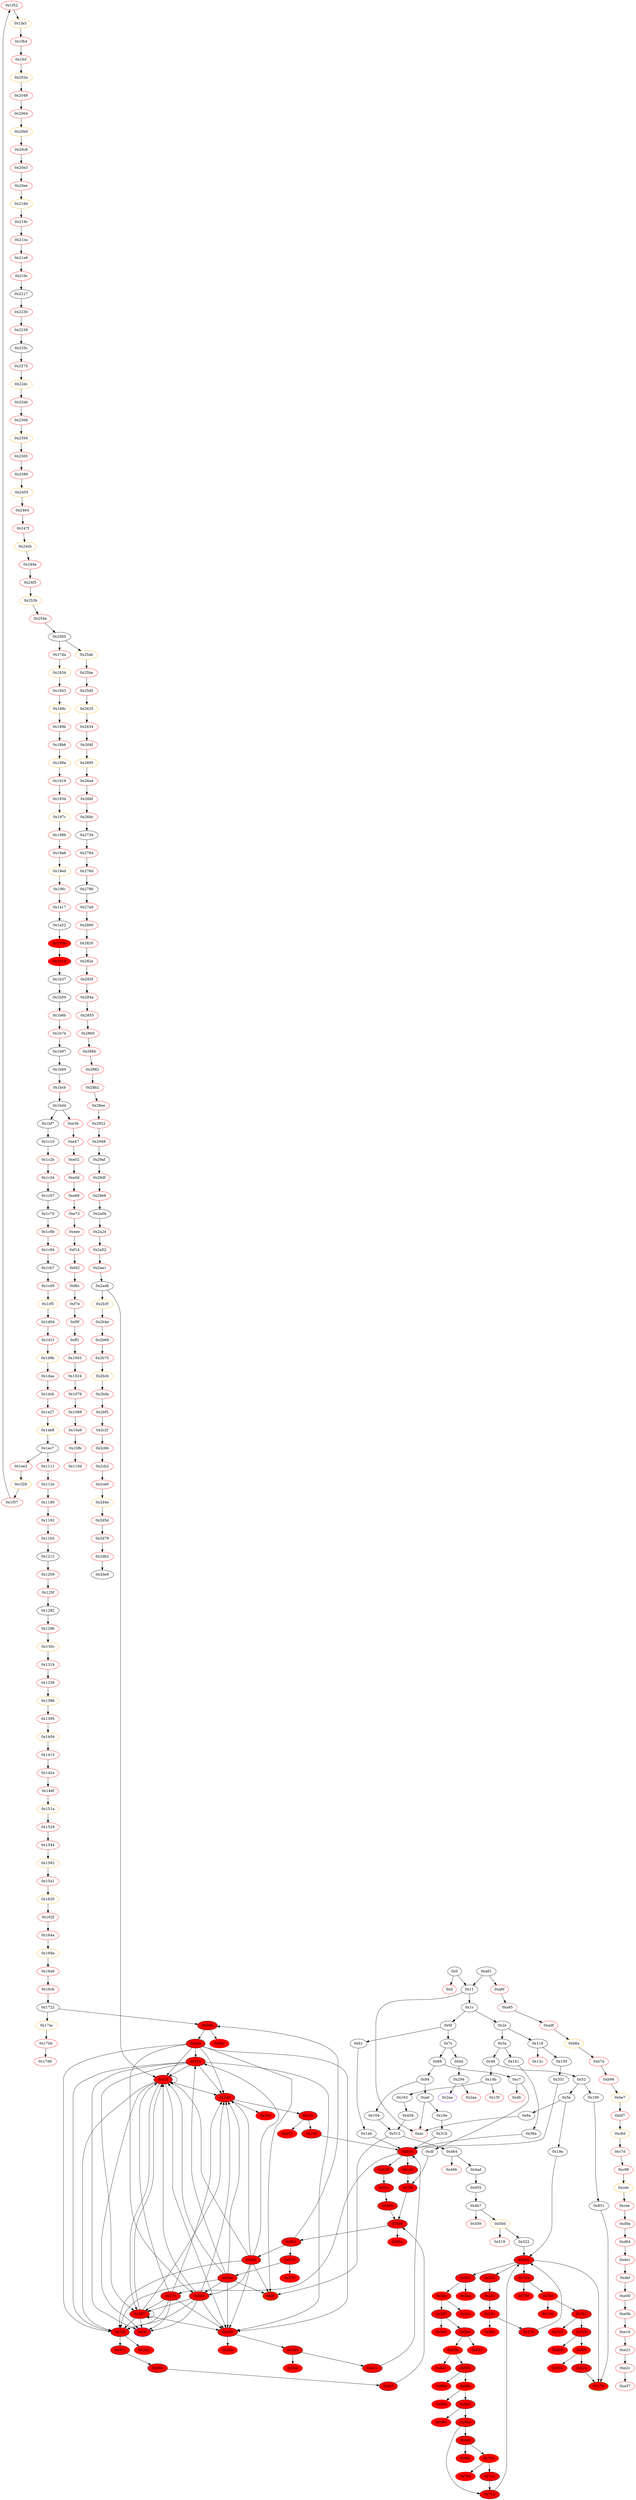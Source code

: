 digraph "" {
"0x1f52" [color=red, fillcolor=white, id="0x1f52", style=filled, tooltip="Block 0x1f52\n[0x1f52:0x1fa4]\n---\nPredecessors: [0x1f37]\nSuccessors: [0x1fa5]\n---\n0x1f52 PUSH1 0x0\n0x1f54 DUP1\n0x1f55 REVERT\n0x1f56 JUMPDEST\n0x1f57 POP\n0x1f58 MLOAD\n0x1f59 PUSH1 0x40\n0x1f5b DUP1\n0x1f5c MLOAD\n0x1f5d PUSH4 0x13db2663\n0x1f62 PUSH1 0xe3\n0x1f64 SHL\n0x1f65 DUP2\n0x1f66 MSTORE\n0x1f67 PUSH1 0x1\n0x1f69 PUSH1 0x1\n0x1f6b PUSH1 0xa0\n0x1f6d SHL\n0x1f6e SUB\n0x1f6f DUP9\n0x1f70 DUP2\n0x1f71 AND\n0x1f72 PUSH1 0x4\n0x1f74 DUP4\n0x1f75 ADD\n0x1f76 MSTORE\n0x1f77 SWAP2\n0x1f78 MLOAD\n0x1f79 SWAP3\n0x1f7a SWAP4\n0x1f7b POP\n0x1f7c PUSH1 0x0\n0x1f7e SWAP3\n0x1f7f SWAP2\n0x1f80 DUP5\n0x1f81 AND\n0x1f82 SWAP2\n0x1f83 PUSH4 0x9ed93318\n0x1f88 SWAP2\n0x1f89 PUSH1 0x24\n0x1f8b DUP1\n0x1f8c DUP3\n0x1f8d ADD\n0x1f8e SWAP3\n0x1f8f PUSH1 0x20\n0x1f91 SWAP3\n0x1f92 SWAP1\n0x1f93 SWAP2\n0x1f94 SWAP1\n0x1f95 DUP3\n0x1f96 SWAP1\n0x1f97 SUB\n0x1f98 ADD\n0x1f99 DUP2\n0x1f9a DUP8\n0x1f9b DUP8\n0x1f9c DUP1\n0x1f9d EXTCODESIZE\n0x1f9e ISZERO\n0x1f9f DUP1\n0x1fa0 ISZERO\n0x1fa1 PUSH2 0x11d4\n0x1fa4 JUMPI\n---\n0x1f52: V2839 = 0x0\n0x1f55: REVERT 0x0 0x0\n0x1f56: JUMPDEST \n0x1f58: V2840 = M[S1]\n0x1f59: V2841 = 0x40\n0x1f5c: V2842 = M[0x40]\n0x1f5d: V2843 = 0x13db2663\n0x1f62: V2844 = 0xe3\n0x1f64: V2845 = SHL 0xe3 0x13db2663\n0x1f66: M[V2842] = 0x9ed9331800000000000000000000000000000000000000000000000000000000\n0x1f67: V2846 = 0x1\n0x1f69: V2847 = 0x1\n0x1f6b: V2848 = 0xa0\n0x1f6d: V2849 = SHL 0xa0 0x1\n0x1f6e: V2850 = SUB 0x10000000000000000000000000000000000000000 0x1\n0x1f71: V2851 = AND 0xffffffffffffffffffffffffffffffffffffffff S6\n0x1f72: V2852 = 0x4\n0x1f75: V2853 = ADD V2842 0x4\n0x1f76: M[V2853] = V2851\n0x1f78: V2854 = M[0x40]\n0x1f7c: V2855 = 0x0\n0x1f81: V2856 = AND V2840 0xffffffffffffffffffffffffffffffffffffffff\n0x1f83: V2857 = 0x9ed93318\n0x1f89: V2858 = 0x24\n0x1f8d: V2859 = ADD V2842 0x24\n0x1f8f: V2860 = 0x20\n0x1f97: V2861 = SUB V2842 V2854\n0x1f98: V2862 = ADD V2861 0x24\n0x1f9d: V2863 = EXTCODESIZE V2856\n0x1f9e: V2864 = ISZERO V2863\n0x1fa0: V2865 = ISZERO V2864\n0x1fa1: V2866 = 0x11d4\n0x1fa4: THROWI V2865\n---\nEntry stack: [V2833, V2834]\nStack pops: 0\nStack additions: [V2864, V2856, 0x0, V2854, V2862, V2854, 0x20, V2859, 0x9ed93318, V2856, 0x0, V2840, S3, S4, S5, S6]\nExit stack: []\n\nDef sites:\nV2833: {0x1f40.0x1f47}\nV2834: {0x1f40.0x1f48}\n"];
"0x2cb2" [color=red, fillcolor=white, id="0x2cb2", style=filled, tooltip="Block 0x2cb2\n[0x2cb2:0x2ce8]\n---\nPredecessors: [0x2c66]\nSuccessors: [0x2ce9]\n---\n0x2cb2 PUSH1 0x40\n0x2cb4 MLOAD\n0x2cb5 PUSH3 0x461bcd\n0x2cb9 PUSH1 0xe5\n0x2cbb SHL\n0x2cbc DUP2\n0x2cbd MSTORE\n0x2cbe PUSH1 0x20\n0x2cc0 PUSH1 0x4\n0x2cc2 DUP3\n0x2cc3 ADD\n0x2cc4 DUP2\n0x2cc5 DUP2\n0x2cc6 MSTORE\n0x2cc7 DUP4\n0x2cc8 MLOAD\n0x2cc9 PUSH1 0x24\n0x2ccb DUP5\n0x2ccc ADD\n0x2ccd MSTORE\n0x2cce DUP4\n0x2ccf MLOAD\n0x2cd0 SWAP1\n0x2cd1 SWAP3\n0x2cd2 DUP4\n0x2cd3 SWAP3\n0x2cd4 PUSH1 0x44\n0x2cd6 SWAP1\n0x2cd7 SWAP2\n0x2cd8 ADD\n0x2cd9 SWAP2\n0x2cda SWAP1\n0x2cdb DUP6\n0x2cdc ADD\n0x2cdd SWAP1\n0x2cde DUP1\n0x2cdf DUP4\n0x2ce0 DUP4\n0x2ce1 PUSH1 0x0\n0x2ce3 DUP4\n0x2ce4 ISZERO\n0x2ce5 PUSH2 0x1e3\n0x2ce8 JUMPI\n---\n0x2cb2: V4077 = 0x40\n0x2cb4: V4078 = M[0x40]\n0x2cb5: V4079 = 0x461bcd\n0x2cb9: V4080 = 0xe5\n0x2cbb: V4081 = SHL 0xe5 0x461bcd\n0x2cbd: M[V4078] = 0x8c379a000000000000000000000000000000000000000000000000000000000\n0x2cbe: V4082 = 0x20\n0x2cc0: V4083 = 0x4\n0x2cc3: V4084 = ADD V4078 0x4\n0x2cc6: M[V4084] = 0x20\n0x2cc8: V4085 = M[V4062]\n0x2cc9: V4086 = 0x24\n0x2ccc: V4087 = ADD V4078 0x24\n0x2ccd: M[V4087] = V4085\n0x2ccf: V4088 = M[V4062]\n0x2cd4: V4089 = 0x44\n0x2cd8: V4090 = ADD V4078 0x44\n0x2cdc: V4091 = ADD V4062 0x20\n0x2ce1: V4092 = 0x0\n0x2ce4: V4093 = ISZERO V4088\n0x2ce5: V4094 = 0x1e3\n0x2ce8: THROWI V4093\n---\nEntry stack: [S1, V4062]\nStack pops: 1\nStack additions: [S0, V4084, V4084, V4090, V4091, V4088, V4088, V4090, V4091, 0x0]\nExit stack: [S1, V4062, V4084, V4084, V4090, V4091, V4088, V4088, V4090, V4091, 0x0]\n\nDef sites:\nS1: {}\nV4062: {0x2c75.0x2c79}\n"];
"0x104" [fillcolor=white, id="0x104", style=filled, tooltip="Block 0x104\n[0x104:0x10d]\n---\nPredecessors: [0x94]\nSuccessors: [0x312]\n---\n0x104 JUMPDEST\n0x105 PUSH3 0xf0\n0x109 PUSH3 0x312\n0x10d JUMP\n---\n0x104: JUMPDEST \n0x105: V78 = 0xf0\n0x109: V79 = 0x312\n0x10d: JUMP 0x312\n---\nEntry stack: [V13]\nStack pops: 0\nStack additions: [0xf0]\nExit stack: [V13, 0xf0]\n\nDef sites:\nV13: {0x1c.0x21}\n"];
"0x68a" [color=red, fillcolor=red, id="0x68a", style=filled, tooltip="Block 0x68a\n[0x68a:0x68d]\n---\nPredecessors: [0x650]\nSuccessors: []\n---\n0x68a PUSH1 0x0\n0x68c DUP1\n0x68d REVERT\n---\n0x68a: V547 = 0x0\n0x68d: REVERT 0x0 0x0\n---\nEntry stack: [S29, S28, S27, S26, S25, S24, S23, S22, S21, S20, S19, S18, S17, S16, S15, S14, S13, S12, S11, S10, V488, V529, 0xa87d942c, V538, 0x20, V541, V542, V541, V529, V544]\nStack pops: 0\nStack additions: []\nExit stack: [S29, S28, S27, S26, S25, S24, S23, S22, S21, S20, S19, S18, S17, S16, S15, S14, S13, S12, S11, S10, V488, V529, 0xa87d942c, V538, 0x20, V541, V542, V541, V529, V544]\n\nDef sites:\nS29: {0x541.0x562, 0x163.0x16e, 0x1c.0x21}\nS28: {0x541.0x562, 0x458.0x459, 0x14b.0x14c, 0x1c.0x21}\nS27: {0x541.0x562, 0x163.0x16e, 0x1c.0x21}\nS26: {0x541.0x562, 0x458.0x459, 0x14b.0x14c, 0x1c.0x21}\nS25: {0x541.0x562, 0x163.0x16e, 0x1c.0x21}\nS24: {0x541.0x562, 0x458.0x459, 0x14b.0x14c, 0x1c.0x21}\nS23: {0x541.0x562, 0x163.0x16e, 0x1c.0x21}\nS22: {0x541.0x562, 0x458.0x459, 0x14b.0x14c, 0x1c.0x21}\nS21: {0x541.0x562, 0x163.0x16e, 0x1c.0x21}\nS20: {0x541.0x562, 0x458.0x459, 0x14b.0x14c, 0x1c.0x21}\nS19: {0x541.0x562, 0x163.0x16e, 0x1c.0x21}\nS18: {0x541.0x562, 0x458.0x459, 0x14b.0x14c, 0x1c.0x21}\nS17: {0x541.0x562, 0x163.0x16e, 0x1c.0x21}\nS16: {0x541.0x562, 0x458.0x459, 0x14b.0x14c, 0x1c.0x21}\nS15: {0x541.0x562, 0x163.0x16e, 0x1c.0x21}\nS14: {0x541.0x562, 0x458.0x459, 0x14b.0x14c, 0x1c.0x21}\nS13: {0x541.0x562, 0x163.0x16e, 0x1c.0x21}\nS12: {0x541.0x562, 0x458.0x459, 0x14b.0x14c, 0x1c.0x21}\nS11: {0x541.0x562, 0x163.0x16e}\nS10: {0x541.0x562, 0x458.0x459, 0x1c.0x21}\nV488: {0x5ea.0x5ec}\nV529: {0x650.0x65e}\n0xa87d942c: {0x650.0x65f}\nV538: {0x650.0x675}\n0x20: {0x650.0x676}\nV541: {0x650.0x67a}\nV542: {0x650.0x67d}\nV541: {0x650.0x67a}\nV529: {0x650.0x65e}\nV544: {0x650.0x682}\n"];
"0x1a52" [fillcolor=white, id="0x1a52", style=filled, tooltip="Block 0x1a52\n[0x1a52:0x1b0a]\n---\nPredecessors: [0x1a17]\nSuccessors: [0x1b0b]\n---\n0x1a52 PUSH1 0x40\n0x1a54 DUP1\n0x1a55 MLOAD\n0x1a56 PUSH3 0x461bcd\n0x1a5a PUSH1 0xe5\n0x1a5c SHL\n0x1a5d DUP2\n0x1a5e MSTORE\n0x1a5f PUSH1 0x20\n0x1a61 PUSH1 0x4\n0x1a63 DUP3\n0x1a64 ADD\n0x1a65 MSTORE\n0x1a66 PUSH1 0xe\n0x1a68 PUSH1 0x24\n0x1a6a DUP3\n0x1a6b ADD\n0x1a6c MSTORE\n0x1a6d PUSH14 0x1a59081a5cc81c995c5d5a5c9959\n0x1a7c PUSH1 0x92\n0x1a7e SHL\n0x1a7f PUSH1 0x44\n0x1a81 DUP3\n0x1a82 ADD\n0x1a83 MSTORE\n0x1a84 SWAP1\n0x1a85 MLOAD\n0x1a86 SWAP1\n0x1a87 DUP2\n0x1a88 SWAP1\n0x1a89 SUB\n0x1a8a PUSH1 0x64\n0x1a8c ADD\n0x1a8d SWAP1\n0x1a8e REVERT\n0x1a8f JUMPDEST\n0x1a90 PUSH1 0x2\n0x1a92 SLOAD\n0x1a93 PUSH1 0x40\n0x1a95 MLOAD\n0x1a96 PUSH4 0x45b54ed1\n0x1a9b PUSH1 0xe0\n0x1a9d SHL\n0x1a9e DUP2\n0x1a9f MSTORE\n0x1aa0 PUSH1 0x1\n0x1aa2 PUSH1 0x1\n0x1aa4 PUSH1 0xa0\n0x1aa6 SHL\n0x1aa7 SUB\n0x1aa8 DUP12\n0x1aa9 DUP2\n0x1aaa AND\n0x1aab PUSH1 0x4\n0x1aad DUP4\n0x1aae ADD\n0x1aaf SWAP1\n0x1ab0 DUP2\n0x1ab1 MSTORE\n0x1ab2 ADDRESS\n0x1ab3 PUSH1 0xc4\n0x1ab5 DUP5\n0x1ab6 ADD\n0x1ab7 DUP2\n0x1ab8 SWAP1\n0x1ab9 MSTORE\n0x1aba PUSH1 0xe0\n0x1abc PUSH1 0x24\n0x1abe DUP6\n0x1abf ADD\n0x1ac0 SWAP1\n0x1ac1 DUP2\n0x1ac2 MSTORE\n0x1ac3 DUP14\n0x1ac4 MLOAD\n0x1ac5 PUSH1 0xe4\n0x1ac7 DUP7\n0x1ac8 ADD\n0x1ac9 MSTORE\n0x1aca DUP14\n0x1acb MLOAD\n0x1acc SWAP4\n0x1acd SWAP1\n0x1ace SWAP6\n0x1acf AND\n0x1ad0 SWAP5\n0x1ad1 PUSH4 0x45b54ed1\n0x1ad6 SWAP5\n0x1ad7 DUP16\n0x1ad8 SWAP5\n0x1ad9 DUP16\n0x1ada SWAP5\n0x1adb DUP16\n0x1adc SWAP5\n0x1add DUP16\n0x1ade SWAP5\n0x1adf DUP16\n0x1ae0 SWAP5\n0x1ae1 DUP16\n0x1ae2 SWAP5\n0x1ae3 SWAP3\n0x1ae4 SWAP4\n0x1ae5 SWAP3\n0x1ae6 PUSH1 0x44\n0x1ae8 DUP3\n0x1ae9 ADD\n0x1aea SWAP2\n0x1aeb PUSH1 0x64\n0x1aed DUP2\n0x1aee ADD\n0x1aef SWAP2\n0x1af0 PUSH1 0x84\n0x1af2 DUP3\n0x1af3 ADD\n0x1af4 SWAP2\n0x1af5 PUSH1 0xa4\n0x1af7 DUP2\n0x1af8 ADD\n0x1af9 SWAP2\n0x1afa PUSH2 0x104\n0x1afd SWAP1\n0x1afe SWAP2\n0x1aff ADD\n0x1b00 SWAP1\n0x1b01 PUSH1 0x20\n0x1b03 DUP15\n0x1b04 ADD\n0x1b05 SWAP1\n0x1b06 DUP1\n0x1b07 DUP4\n0x1b08 DUP4\n0x1b09 PUSH1 0x0\n---\n0x1a52: V2390 = 0x40\n0x1a55: V2391 = M[0x40]\n0x1a56: V2392 = 0x461bcd\n0x1a5a: V2393 = 0xe5\n0x1a5c: V2394 = SHL 0xe5 0x461bcd\n0x1a5e: M[V2391] = 0x8c379a000000000000000000000000000000000000000000000000000000000\n0x1a5f: V2395 = 0x20\n0x1a61: V2396 = 0x4\n0x1a64: V2397 = ADD V2391 0x4\n0x1a65: M[V2397] = 0x20\n0x1a66: V2398 = 0xe\n0x1a68: V2399 = 0x24\n0x1a6b: V2400 = ADD V2391 0x24\n0x1a6c: M[V2400] = 0xe\n0x1a6d: V2401 = 0x1a59081a5cc81c995c5d5a5c9959\n0x1a7c: V2402 = 0x92\n0x1a7e: V2403 = SHL 0x92 0x1a59081a5cc81c995c5d5a5c9959\n0x1a7f: V2404 = 0x44\n0x1a82: V2405 = ADD V2391 0x44\n0x1a83: M[V2405] = 0x6964206973207265717569726564000000000000000000000000000000000000\n0x1a85: V2406 = M[0x40]\n0x1a89: V2407 = SUB V2391 V2406\n0x1a8a: V2408 = 0x64\n0x1a8c: V2409 = ADD 0x64 V2407\n0x1a8e: REVERT V2406 V2409\n0x1a8f: JUMPDEST \n0x1a90: V2410 = 0x2\n0x1a92: V2411 = S[0x2]\n0x1a93: V2412 = 0x40\n0x1a95: V2413 = M[0x40]\n0x1a96: V2414 = 0x45b54ed1\n0x1a9b: V2415 = 0xe0\n0x1a9d: V2416 = SHL 0xe0 0x45b54ed1\n0x1a9f: M[V2413] = 0x45b54ed100000000000000000000000000000000000000000000000000000000\n0x1aa0: V2417 = 0x1\n0x1aa2: V2418 = 0x1\n0x1aa4: V2419 = 0xa0\n0x1aa6: V2420 = SHL 0xa0 0x1\n0x1aa7: V2421 = SUB 0x10000000000000000000000000000000000000000 0x1\n0x1aaa: V2422 = AND 0xffffffffffffffffffffffffffffffffffffffff S8\n0x1aab: V2423 = 0x4\n0x1aae: V2424 = ADD V2413 0x4\n0x1ab1: M[V2424] = V2422\n0x1ab2: V2425 = ADDRESS\n0x1ab3: V2426 = 0xc4\n0x1ab6: V2427 = ADD V2413 0xc4\n0x1ab9: M[V2427] = V2425\n0x1aba: V2428 = 0xe0\n0x1abc: V2429 = 0x24\n0x1abf: V2430 = ADD V2413 0x24\n0x1ac2: M[V2430] = 0xe0\n0x1ac4: V2431 = M[S7]\n0x1ac5: V2432 = 0xe4\n0x1ac8: V2433 = ADD V2413 0xe4\n0x1ac9: M[V2433] = V2431\n0x1acb: V2434 = M[S7]\n0x1acf: V2435 = AND V2411 0xffffffffffffffffffffffffffffffffffffffff\n0x1ad1: V2436 = 0x45b54ed1\n0x1ae6: V2437 = 0x44\n0x1ae9: V2438 = ADD V2413 0x44\n0x1aeb: V2439 = 0x64\n0x1aee: V2440 = ADD V2413 0x64\n0x1af0: V2441 = 0x84\n0x1af3: V2442 = ADD V2413 0x84\n0x1af5: V2443 = 0xa4\n0x1af8: V2444 = ADD V2413 0xa4\n0x1afa: V2445 = 0x104\n0x1aff: V2446 = ADD V2413 0x104\n0x1b01: V2447 = 0x20\n0x1b04: V2448 = ADD S7 0x20\n0x1b09: V2449 = 0x0\n---\nEntry stack: [S7, S6, S5, S4, S3, S2, S1, V2388]\nStack pops: 0\nStack additions: [0x0, V2448, V2446, V2434, V2434, V2448, V2446, V2444, V2442, V2440, V2438, V2430, V2424, V2425, S3, S4, S5, S6, S7, S8, 0x45b54ed1, V2435, S0, S1, S2, S3, S4, S5, S6, S7, S8]\nExit stack: []\n\nDef sites:\nS7: {}\nS6: {}\nS5: {}\nS4: {}\nS3: {}\nS2: {}\nS1: {}\nV2388: {0x1a4a.0x1a4c}\n"];
"0x1b2" [fillcolor=red, id="0x1b2", style=filled, tooltip="Block 0x1b2\n[0x1b2:0x1b7]\n---\nPredecessors: [0x854]\nSuccessors: [0x2f8]\n---\n0x1b2 JUMPDEST\n0x1b3 PUSH3 0x2f8\n0x1b7 JUMP\n---\n0x1b2: JUMPDEST \n0x1b3: V137 = 0x2f8\n0x1b7: JUMP 0x2f8\n---\nEntry stack: [S27, V3917, S25, S24, S23, S22, S21, S20, S19, S18, S17, S16, S15, S14, S13, S12, S11, S10, S9, S8, S7, S6, S5, S4, S3, S2, {0x1b8, 0x32f, 0x33f, 0x398, 0x5db9ee0a495bf2e6ff9c91a7834c1ba4fdd244a5e8aa4e537bd38aeae4b073aa, 0x62e78cea01bee320cd4e420270b5ea74000d11b0c9f74754ebdbfc544b05a258}, V712]\nStack pops: 0\nStack additions: []\nExit stack: [S27, V3917, S25, S24, S23, S22, S21, S20, S19, S18, S17, S16, S15, S14, S13, S12, S11, S10, S9, S8, S7, S6, S5, S4, S3, S2, {0x1b8, 0x32f, 0x33f, 0x398, 0x5db9ee0a495bf2e6ff9c91a7834c1ba4fdd244a5e8aa4e537bd38aeae4b073aa, 0x62e78cea01bee320cd4e420270b5ea74000d11b0c9f74754ebdbfc544b05a258}, V712]\n\nDef sites:\nS27: {}\nV3917: {0x2aed.0x2af7}\nS25: {0x2aed.0x2af8, 0x2aed.0x2af7}\nS24: {0x2aed.0x2af8, 0x2aed.0x2b28, 0x2aed.0x2af7}\nS23: {0x2aed.0x2b28, 0x1778.0x1781, 0x2aed.0x2af8, 0x2aed.0x2b2c, 0x2aed.0x2af7}\nS22: {0x1778.0x1782, 0x1778.0x1781, 0x2aed.0x2af8, 0x2aed.0x2af7, 0x2aed.0x2b28, 0x2aed.0x2b30, 0x2aed.0x2b2c}\nS21: {0x1778.0x1781, 0x1778.0x1798, 0x1778.0x1782, 0x2aed.0x2b28, 0x2aed.0x2af8, 0x2aed.0x2af7, 0x2aed.0x2b2c, 0x2aed.0x2b33, 0x2aed.0x2b30}\nS20: {0x1778.0x1781, 0x1778.0x1782, 0x1778.0x1799, 0x1778.0x1798, 0x1c.0x21, 0x2aed.0x2b28, 0x2aed.0x2af8, 0x2aed.0x2af7, 0x2aed.0x2b2c, 0x2aed.0x2b30, 0x2aed.0x2b33}\nS19: {0x118.0x119, 0x1778.0x1782, 0x1778.0x1781, 0x1778.0x1798, 0x1c.0x21, 0x1778.0x1799, 0x37c.0x37d, 0x2aed.0x2af8, 0x2aed.0x2af7, 0x2aed.0x2b28, 0x2aed.0x2b30, 0x2aed.0x2b2c, 0x2aed.0x2b33}\nS18: {0x118.0x119, 0x1c.0x21, 0x141.0x142, 0x1778.0x1781, 0x1778.0x1798, 0x1778.0x1782, 0x1778.0x1799, 0x37c.0x37d, 0xb1.0xb2, 0x130.0x13b, 0x2aed.0x2b28, 0x2aed.0x2af8, 0x2aed.0x2af7, 0x2aed.0x2b2c, 0x2aed.0x2b33, 0x2aed.0x2b30}\nS17: {0x118.0x119, 0x1c.0x21, 0x421.0x42e, 0x38a.0x38b, 0x141.0x142, 0x244.0x24f, 0x1778.0x1782, 0x1778.0x1781, 0x1778.0x1799, 0x1778.0x1798, 0x37c.0x37d, 0xb1.0xb2, 0x331.0x332, 0x130.0x13b, 0x2aed.0x2b28, 0x2aed.0x2af8, 0x2aed.0x2af7, 0x2aed.0x2b30, 0x2aed.0x2b2c, 0x2aed.0x2b33, 0x1a4.0x1a5}\nS16: {0x118.0x119, 0x1c.0x21, 0x421.0x42e, 0x38a.0x38b, 0x10e.0x10f, 0x141.0x142, 0x244.0x24f, 0x854_0x244.0x855, 0x854_0x38a.0x855, 0x854_0x421.0x855, 0x1778.0x1781, 0x1778.0x1798, 0x1778.0x1782, 0x1778.0x1799, 0x37c.0x37d, 0x854_0x1a4.0x855, 0x854_0x331.0x855, 0xb1.0xb2, 0x130.0x13b, 0x331.0x332, 0x2aed.0x2af7, 0x2aed.0x2af8, 0x2aed.0x2b2c, 0x2aed.0x2b28, 0x2aed.0x2b33, 0x2aed.0x2b30, 0x1a4.0x1a5}\nS15: {0x118.0x119, 0x31b.0x31c, 0x1c.0x21, 0x421.0x42e, 0x38a.0x38b, 0x10e.0x10f, 0x141.0x142, 0x244.0x24f, 0x854_0x244.0x855, 0x854_0x38a.0x855, 0x854_0x421.0x855, 0x1778.0x1782, 0x1778.0x1781, 0x1778.0x1799, 0x1778.0x1798, 0x37c.0x37d, 0x854_0x1a4.0x855, 0x854_0x331.0x855, 0xb1.0xb2, 0x130.0x13b, 0x331.0x332, 0x2aed.0x2b28, 0x2aed.0x2af8, 0x2aed.0x2af7, 0x2aed.0x2b30, 0x2aed.0x2b2c, 0x2aed.0x2b33, 0x1a4.0x1a5}\nS14: {0x118.0x119, 0x31b.0x31c, 0x1c.0x21, 0x421.0x42e, 0x38a.0x38b, 0x10e.0x10f, 0x141.0x142, 0x854_0x421.0x855, 0x244.0x24f, 0x854_0x1a4.0x855, 0x854_0x331.0x855, 0x854_0x31b.0x855, 0x1778.0x1781, 0x1778.0x1798, 0x1778.0x1782, 0x1778.0x1799, 0x37c.0x37d, 0x854_0x244.0x855, 0x854_0x38a.0x855, 0xb1.0xb2, 0x331.0x332, 0x130.0x13b, 0x2aed.0x2b2c, 0x2aed.0x2af8, 0x2aed.0x2b28, 0x2aed.0x2af7, 0x2aed.0x2b33, 0x2aed.0x2b30, 0x1a4.0x1a5}\nS13: {0x118.0x119, 0x31b.0x31c, 0x1c.0x21, 0x421.0x42e, 0x38a.0x38b, 0x10e.0x10f, 0x141.0x142, 0x854_0x1a4.0x855, 0x244.0x24f, 0x854_0x331.0x855, 0x854_0x31b.0x855, 0x854_0x244.0x855, 0x1778.0x1781, 0x1778.0x1782, 0x1778.0x1799, 0x1778.0x1798, 0x37c.0x37d, 0x854_0x38a.0x855, 0x854_0x421.0x855, 0xb1.0xb2, 0x130.0x13b, 0x331.0x332, 0x2aed.0x2af7, 0x2aed.0x2b2c, 0x2aed.0x2b28, 0x2aed.0x2af8, 0x2aed.0x2b30, 0x2aed.0x2b33, 0x1a4.0x1a5}\nS12: {0x118.0x119, 0x31b.0x31c, 0x1c.0x21, 0x421.0x42e, 0x38a.0x38b, 0x10e.0x10f, 0x141.0x142, 0x854_0x1a4.0x855, 0x244.0x24f, 0x854_0x331.0x855, 0x854_0x31b.0x855, 0x854_0x244.0x855, 0x1778.0x1782, 0x1778.0x1781, 0x1778.0x1798, 0x1778.0x1799, 0x37c.0x37d, 0x854_0x38a.0x855, 0x854_0x421.0x855, 0xb1.0xb2, 0x331.0x332, 0x130.0x13b, 0x2aed.0x2b28, 0x2aed.0x2af7, 0x2aed.0x2af8, 0x2aed.0x2b30, 0x2aed.0x2b2c, 0x2aed.0x2b33, 0x1a4.0x1a5}\nS11: {0x118.0x119, 0x31b.0x31c, 0x1c.0x21, 0x421.0x42e, 0x38a.0x38b, 0x10e.0x10f, 0x141.0x142, 0x854_0x331.0x855, 0x244.0x24f, 0x854_0x31b.0x855, 0x854_0x244.0x855, 0x854_0x38a.0x855, 0x1778.0x1781, 0x1778.0x1798, 0x1778.0x1782, 0x1778.0x1799, 0x37c.0x37d, 0x854_0x421.0x855, 0x854_0x1a4.0x855, 0xb1.0xb2, 0x130.0x13b, 0x331.0x332, 0x2aed.0x2b28, 0x2aed.0x2af8, 0x2aed.0x2af7, 0x2aed.0x2b2c, 0x2aed.0x2b33, 0x2aed.0x2b30, 0x1a4.0x1a5}\nS10: {0x118.0x119, 0x31b.0x31c, 0x1c.0x21, 0x421.0x42e, 0x38a.0x38b, 0x10e.0x10f, 0x141.0x142, 0x854_0x331.0x855, 0x244.0x24f, 0x854_0x31b.0x855, 0x854_0x244.0x855, 0x854_0x38a.0x855, 0x1778.0x1782, 0x1778.0x1781, 0x1778.0x1799, 0x1778.0x1798, 0x37c.0x37d, 0x854_0x421.0x855, 0x854_0x1a4.0x855, 0xb1.0xb2, 0x331.0x332, 0x130.0x13b, 0x2aed.0x2af8, 0x2aed.0x2b28, 0x2aed.0x2af7, 0x2aed.0x2b30, 0x2aed.0x2b2c, 0x2aed.0x2b33, 0x1a4.0x1a5}\nS9: {0x118.0x119, 0x31b.0x31c, 0x1c.0x21, 0x421.0x42e, 0x38a.0x38b, 0x10e.0x10f, 0x141.0x142, 0x854_0x1a4.0x855, 0x244.0x24f, 0x854_0x331.0x855, 0x854_0x31b.0x855, 0x854_0x244.0x855, 0x1778.0x1781, 0x1778.0x1798, 0x1778.0x1782, 0x1778.0x1799, 0x37c.0x37d, 0x854_0x38a.0x855, 0x854_0x421.0x855, 0xb1.0xb2, 0x130.0x13b, 0x331.0x332, 0x2aed.0x2af7, 0x2aed.0x2af8, 0x2aed.0x2b2c, 0x2aed.0x2b28, 0x2aed.0x2b33, 0x2aed.0x2b30, 0x1a4.0x1a5}\nS8: {0x118.0x119, 0x31b.0x31c, 0x1c.0x21, 0x421.0x42e, 0x38a.0x38b, 0x10e.0x10f, 0x141.0x142, 0x854_0x1a4.0x855, 0x244.0x24f, 0x854_0x331.0x855, 0x854_0x31b.0x855, 0x854_0x244.0x855, 0x1778.0x1782, 0x1778.0x1781, 0x1778.0x1799, 0x1778.0x1798, 0x37c.0x37d, 0x854_0x38a.0x855, 0x854_0x421.0x855, 0xb1.0xb2, 0x130.0x13b, 0x331.0x332, 0x2aed.0x2b28, 0x2aed.0x2af8, 0x2aed.0x2af7, 0x2aed.0x2b30, 0x2aed.0x2b2c, 0x2aed.0x2b33, 0x1a4.0x1a5}\nS7: {0x118.0x119, 0x31b.0x31c, 0x1c.0x21, 0x421.0x42e, 0x38a.0x38b, 0x10e.0x10f, 0x141.0x142, 0x854_0x31b.0x855, 0x244.0x24f, 0x854_0x244.0x855, 0x854_0x38a.0x855, 0x854_0x421.0x855, 0x1778.0x1781, 0x1778.0x1798, 0x1778.0x1782, 0x1778.0x1799, 0x37c.0x37d, 0x854_0x1a4.0x855, 0x854_0x331.0x855, 0xb1.0xb2, 0x331.0x332, 0x130.0x13b, 0x2aed.0x2b2c, 0x2aed.0x2b28, 0x2aed.0x2af8, 0x2aed.0x2af7, 0x2aed.0x2b33, 0x2aed.0x2b30, 0x1a4.0x1a5}\nS6: {0x118.0x119, 0x31b.0x31c, 0x1c.0x21, 0x421.0x42e, 0x38a.0x38b, 0x10e.0x10f, 0x141.0x142, 0x854_0x31b.0x855, 0x244.0x24f, 0x854_0x244.0x855, 0x854_0x38a.0x855, 0x854_0x421.0x855, 0x1778.0x1781, 0x1778.0x1782, 0x1778.0x1799, 0x1778.0x1798, 0x37c.0x37d, 0x854_0x1a4.0x855, 0x854_0x331.0x855, 0xb1.0xb2, 0x130.0x13b, 0x331.0x332, 0x2aed.0x2af7, 0x2aed.0x2b2c, 0x2aed.0x2b28, 0x2aed.0x2af8, 0x2aed.0x2b30, 0x2aed.0x2b33, 0x1a4.0x1a5}\nS5: {0x118.0x119, 0x31b.0x31c, 0x1c.0x21, 0x421.0x42e, 0x38a.0x38b, 0x10e.0x10f, 0x141.0x142, 0x854_0x331.0x855, 0x244.0x24f, 0x854_0x31b.0x855, 0x854_0x244.0x855, 0x854_0x38a.0x855, 0x1778.0x1782, 0x1778.0x1781, 0x1778.0x1798, 0x1778.0x1799, 0x37c.0x37d, 0x854_0x421.0x855, 0x854_0x1a4.0x855, 0xb1.0xb2, 0x331.0x332, 0x130.0x13b, 0x2aed.0x2b28, 0x2aed.0x2af7, 0x2aed.0x2af8, 0x2aed.0x2b30, 0x2aed.0x2b2c, 0x2aed.0x2b33, 0x1a4.0x1a5}\nS4: {0x118.0x119, 0x31b.0x31c, 0x1c.0x21, 0x421.0x42e, 0x38a.0x38b, 0x10e.0x10f, 0x141.0x142, 0x854_0x1a4.0x855, 0x244.0x24f, 0x854_0x331.0x855, 0x854_0x31b.0x855, 0x854_0x244.0x855, 0x1778.0x1781, 0x1778.0x1798, 0x1778.0x1782, 0x1778.0x1799, 0x37c.0x37d, 0x854_0x38a.0x855, 0x854_0x421.0x855, 0xb1.0xb2, 0x130.0x13b, 0x331.0x332, 0x2aed.0x2b28, 0x2aed.0x2af8, 0x2aed.0x2af7, 0x2aed.0x2b2c, 0x2aed.0x2b33, 0x2aed.0x2b30, 0x1a4.0x1a5}\nS3: {0x118.0x119, 0x31b.0x31c, 0x1c.0x21, 0x421.0x42e, 0x38a.0x38b, 0x10e.0x10f, 0x141.0x142, 0x854_0x421.0x855, 0x244.0x24f, 0x854_0x1a4.0x855, 0x854_0x331.0x855, 0x854_0x31b.0x855, 0x1778.0x1782, 0x1778.0x1781, 0x1778.0x1799, 0x1778.0x1798, 0x37c.0x37d, 0x854_0x244.0x855, 0x854_0x38a.0x855, 0xb1.0xb2, 0x331.0x332, 0x130.0x13b, 0x2aed.0x2af8, 0x2aed.0x2af7, 0x2aed.0x2b28, 0x2aed.0x2b30, 0x2aed.0x2b2c, 0x2aed.0x2b33, 0x1a4.0x1a5}\nS2: {0x118.0x119, 0x31b.0x31c, 0x1c.0x21, 0x421.0x42e, 0x38a.0x38b, 0x10e.0x10f, 0x141.0x142, 0x854_0x331.0x855, 0x244.0x24f, 0x854_0x31b.0x855, 0x854_0x244.0x855, 0x854_0x38a.0x855, 0x1778.0x1781, 0x1778.0x1798, 0x1778.0x1782, 0x1778.0x1799, 0x37c.0x37d, 0x854_0x421.0x855, 0x854_0x1a4.0x855, 0xb1.0xb2, 0x130.0x13b, 0x331.0x332, 0x2aed.0x2b2c, 0x2aed.0x2b28, 0x2aed.0x2af8, 0x2aed.0x2b33, 0x2aed.0x2b30, 0x2aed.0x2af7, 0x1a4.0x1a5}\n{0x1b8, 0x32f, 0x33f, 0x398, 0x5db9ee0a495bf2e6ff9c91a7834c1ba4fdd244a5e8aa4e537bd38aeae4b073aa, 0x62e78cea01bee320cd4e420270b5ea74000d11b0c9f74754ebdbfc544b05a258}: {0x421.0x42e, 0x31b.0x31c, 0x38a.0x38b, 0x244.0x24f, 0x331.0x332, 0x1a4.0x1a5}\nV712: {0x854.0x855}\n"];
"0x29af" [fillcolor=white, id="0x29af", style=filled, tooltip="Block 0x29af\n[0x29af:0x29de]\n---\nPredecessors: [0x2948]\nSuccessors: [0x29df]\n---\n0x29af PUSH1 0x40\n0x29b1 MLOAD\n0x29b2 PUSH3 0x461bcd\n0x29b6 PUSH1 0xe5\n0x29b8 SHL\n0x29b9 DUP2\n0x29ba MSTORE\n0x29bb PUSH1 0x4\n0x29bd ADD\n0x29be DUP1\n0x29bf DUP1\n0x29c0 PUSH1 0x20\n0x29c2 ADD\n0x29c3 DUP3\n0x29c4 DUP2\n0x29c5 SUB\n0x29c6 DUP3\n0x29c7 MSTORE\n0x29c8 DUP4\n0x29c9 DUP2\n0x29ca DUP2\n0x29cb MLOAD\n0x29cc DUP2\n0x29cd MSTORE\n0x29ce PUSH1 0x20\n0x29d0 ADD\n0x29d1 SWAP2\n0x29d2 POP\n0x29d3 DUP1\n0x29d4 MLOAD\n0x29d5 SWAP1\n0x29d6 PUSH1 0x20\n0x29d8 ADD\n0x29d9 SWAP1\n0x29da DUP1\n0x29db DUP4\n0x29dc DUP4\n0x29dd PUSH1 0x0\n---\n0x29af: V3801 = 0x40\n0x29b1: V3802 = M[0x40]\n0x29b2: V3803 = 0x461bcd\n0x29b6: V3804 = 0xe5\n0x29b8: V3805 = SHL 0xe5 0x461bcd\n0x29ba: M[V3802] = 0x8c379a000000000000000000000000000000000000000000000000000000000\n0x29bb: V3806 = 0x4\n0x29bd: V3807 = ADD 0x4 V3802\n0x29c0: V3808 = 0x20\n0x29c2: V3809 = ADD 0x20 V3807\n0x29c5: V3810 = SUB V3809 V3807\n0x29c7: M[V3807] = V3810\n0x29cb: V3811 = M[V3790]\n0x29cd: M[V3809] = V3811\n0x29ce: V3812 = 0x20\n0x29d0: V3813 = ADD 0x20 V3809\n0x29d4: V3814 = M[V3790]\n0x29d6: V3815 = 0x20\n0x29d8: V3816 = ADD 0x20 V3790\n0x29dd: V3817 = 0x0\n---\nEntry stack: [S2, S1, V3790]\nStack pops: 1\nStack additions: [S0, V3807, V3807, V3813, V3816, V3814, V3814, V3813, V3816, 0x0]\nExit stack: [S2, S1, V3790, V3807, V3807, V3813, V3816, V3814, V3814, V3813, V3816, 0x0]\n\nDef sites:\nS2: {}\nS1: {}\nV3790: {0x2964.0x297c}\n"];
"0x81b" [color=red, fillcolor=red, id="0x81b", style=filled, tooltip="Block 0x81b\n[0x81b:0x823]\n---\nPredecessors: [0x80f]\nSuccessors: []\n---\n0x81b RETURNDATASIZE\n0x81c PUSH1 0x0\n0x81e DUP1\n0x81f RETURNDATACOPY\n0x820 RETURNDATASIZE\n0x821 PUSH1 0x0\n0x823 REVERT\n---\n0x81b: V690 = RETURNDATASIZE\n0x81c: V691 = 0x0\n0x81f: RETURNDATACOPY 0x0 0x0 V690\n0x820: V692 = RETURNDATASIZE\n0x821: V693 = 0x0\n0x823: REVERT 0x0 V692\n---\nEntry stack: [S26, S25, S24, S23, S22, S21, S20, S19, S18, S17, S16, S15, S14, S13, S12, S11, S10, S9, S8, S7, S6, S5, S4, S3, 0xc63af8e3, S1, V687]\nStack pops: 0\nStack additions: []\nExit stack: [S26, S25, S24, S23, S22, S21, S20, S19, S18, S17, S16, S15, S14, S13, S12, S11, S10, S9, S8, S7, S6, S5, S4, S3, 0xc63af8e3, S1, V687]\n\nDef sites:\nS26: {}\nS25: {}\nS24: {0x541.0x562, 0x1c.0x21}\nS23: {0x541.0x562, 0x14b.0x14c}\nS22: {0x541.0x562, 0x163.0x16e, 0x1c.0x21}\nS21: {0x541.0x562, 0x458.0x459, 0x14b.0x14c, 0x1c.0x21}\nS20: {0x541.0x562, 0x163.0x16e, 0x1c.0x21}\nS19: {0x541.0x562, 0x458.0x459, 0x14b.0x14c, 0x1c.0x21}\nS18: {0x541.0x562, 0x163.0x16e, 0x1c.0x21}\nS17: {0x541.0x562, 0x458.0x459, 0x14b.0x14c, 0x1c.0x21}\nS16: {0x541.0x562, 0x163.0x16e, 0x1c.0x21}\nS15: {0x541.0x562, 0x458.0x459, 0x14b.0x14c, 0x1c.0x21}\nS14: {0x541.0x562, 0x163.0x16e, 0x1c.0x21}\nS13: {0x541.0x562, 0x458.0x459, 0x14b.0x14c, 0x1c.0x21}\nS12: {0x541.0x562, 0x163.0x16e, 0x1c.0x21}\nS11: {0x541.0x562, 0x458.0x459, 0x14b.0x14c, 0x1c.0x21}\nS10: {0x541.0x562, 0x163.0x16e, 0x1c.0x21}\nS9: {0x541.0x562, 0x458.0x459, 0x14b.0x14c, 0x1c.0x21}\nS8: {0x541.0x562, 0x163.0x16e, 0x1c.0x21}\nS7: {0x541.0x562, 0x458.0x459, 0x14b.0x14c, 0x1c.0x21}\nS6: {0x541.0x562, 0x163.0x16e}\nS5: {0x541.0x562, 0x458.0x459, 0x1c.0x21}\nS4: {0x5ea.0x5ec, 0x522.0x527, 0x575.0x57a, 0x1c.0x21}\nS3: {0x7c9_0x71b.0x7e6, 0x7c9_0x522.0x7e6, 0x7c9_0x19a.0x7e6, 0x7c9_0x575.0x7e6}\n0xc63af8e3: {0x7c9_0x19a.0x7e8, 0x7c9_0x575.0x7e8, 0x7c9_0x71b.0x7e8, 0x7c9_0x522.0x7e8}\nS1: {0x7c9_0x522.0x7f2, 0x7c9_0x19a.0x7f2, 0x7c9_0x575.0x7f2, 0x7c9_0x71b.0x7f2}\nV687: {0x80f.0x813}\n"];
"0x1daa" [color=red, fillcolor=white, id="0x1daa", style=filled, tooltip="Block 0x1daa\n[0x1daa:0x1dca]\n---\nPredecessors: [0x1d9b]\nSuccessors: [0x1dcb]\n---\n0x1daa RETURNDATASIZE\n0x1dab PUSH1 0x0\n0x1dad DUP1\n0x1dae RETURNDATACOPY\n0x1daf RETURNDATASIZE\n0x1db0 PUSH1 0x0\n0x1db2 REVERT\n0x1db3 JUMPDEST\n0x1db4 POP\n0x1db5 POP\n0x1db6 PUSH1 0x1\n0x1db8 SLOAD\n0x1db9 PUSH1 0x1\n0x1dbb PUSH1 0xa0\n0x1dbd SHL\n0x1dbe SWAP1\n0x1dbf DIV\n0x1dc0 PUSH1 0xff\n0x1dc2 AND\n0x1dc3 SWAP2\n0x1dc4 POP\n0x1dc5 PUSH2 0x103a\n0x1dc8 SWAP1\n0x1dc9 POP\n0x1dca JUMPI\n---\n0x1daa: V2683 = RETURNDATASIZE\n0x1dab: V2684 = 0x0\n0x1dae: RETURNDATACOPY 0x0 0x0 V2683\n0x1daf: V2685 = RETURNDATASIZE\n0x1db0: V2686 = 0x0\n0x1db2: REVERT 0x0 V2685\n0x1db3: JUMPDEST \n0x1db6: V2687 = 0x1\n0x1db8: V2688 = S[0x1]\n0x1db9: V2689 = 0x1\n0x1dbb: V2690 = 0xa0\n0x1dbd: V2691 = SHL 0xa0 0x1\n0x1dbf: V2692 = DIV V2688 0x10000000000000000000000000000000000000000\n0x1dc0: V2693 = 0xff\n0x1dc2: V2694 = AND 0xff V2692\n0x1dc5: V2695 = 0x103a\n0x1dca: THROWI V2694\n---\nEntry stack: [V2680]\nStack pops: 0\nStack additions: []\nExit stack: []\n\nDef sites:\nV2680: {0x1d9f.0x1da3}\n"];
"0x764" [fillcolor=red, id="0x764", style=filled, tooltip="Block 0x764\n[0x764:0x798]\n---\nPredecessors: [0x840]\nSuccessors: [0x799, 0x79d]\n---\n0x764 JUMPDEST\n0x765 PUSH1 0x1\n0x767 PUSH1 0x1\n0x769 PUSH1 0xa0\n0x76b SHL\n0x76c SUB\n0x76d AND\n0x76e PUSH4 0x7f234b60\n0x773 PUSH1 0x40\n0x775 MLOAD\n0x776 DUP2\n0x777 PUSH4 0xffffffff\n0x77c AND\n0x77d PUSH1 0xe0\n0x77f SHL\n0x780 DUP2\n0x781 MSTORE\n0x782 PUSH1 0x4\n0x784 ADD\n0x785 PUSH1 0x20\n0x787 PUSH1 0x40\n0x789 MLOAD\n0x78a DUP1\n0x78b DUP4\n0x78c SUB\n0x78d DUP2\n0x78e DUP7\n0x78f DUP1\n0x790 EXTCODESIZE\n0x791 ISZERO\n0x792 DUP1\n0x793 ISZERO\n0x794 PUSH3 0x79d\n0x798 JUMPI\n---\n0x764: JUMPDEST \n0x765: V620 = 0x1\n0x767: V621 = 0x1\n0x769: V622 = 0xa0\n0x76b: V623 = SHL 0xa0 0x1\n0x76c: V624 = SUB 0x10000000000000000000000000000000000000000 0x1\n0x76d: V625 = AND 0xffffffffffffffffffffffffffffffffffffffff V711\n0x76e: V626 = 0x7f234b60\n0x773: V627 = 0x40\n0x775: V628 = M[0x40]\n0x777: V629 = 0xffffffff\n0x77c: V630 = AND 0xffffffff 0x7f234b60\n0x77d: V631 = 0xe0\n0x77f: V632 = SHL 0xe0 0x7f234b60\n0x781: M[V628] = 0x7f234b6000000000000000000000000000000000000000000000000000000000\n0x782: V633 = 0x4\n0x784: V634 = ADD 0x4 V628\n0x785: V635 = 0x20\n0x787: V636 = 0x40\n0x789: V637 = M[0x40]\n0x78c: V638 = SUB V634 V637\n0x790: V639 = EXTCODESIZE V625\n0x791: V640 = ISZERO V639\n0x793: V641 = ISZERO V640\n0x794: V642 = 0x79d\n0x798: JUMPI 0x79d V641\n---\nEntry stack: [S25, S24, S23, S22, S21, S20, S19, S18, S17, S16, S15, S14, S13, S12, S11, S10, S9, S8, S7, S6, S5, S4, S3, S2, S1, V711]\nStack pops: 1\nStack additions: [V625, 0x7f234b60, V634, 0x20, V637, V638, V637, V625, V640]\nExit stack: [S25, S24, S23, S22, S21, S20, S19, S18, S17, S16, S15, S14, S13, S12, S11, S10, S9, S8, S7, S6, S5, S4, S3, S2, S1, V625, 0x7f234b60, V634, 0x20, V637, V638, V637, V625, V640]\n\nDef sites:\nS25: {}\nS24: {}\nS23: {0x541.0x562, 0x1c.0x21}\nS22: {0x541.0x562, 0x14b.0x14c}\nS21: {0x541.0x562, 0x163.0x16e, 0x1c.0x21}\nS20: {0x541.0x562, 0x458.0x459, 0x14b.0x14c, 0x1c.0x21}\nS19: {0x541.0x562, 0x163.0x16e, 0x1c.0x21}\nS18: {0x541.0x562, 0x458.0x459, 0x14b.0x14c, 0x1c.0x21}\nS17: {0x541.0x562, 0x163.0x16e, 0x1c.0x21}\nS16: {0x541.0x562, 0x458.0x459, 0x14b.0x14c, 0x1c.0x21}\nS15: {0x541.0x562, 0x163.0x16e, 0x1c.0x21}\nS14: {0x541.0x562, 0x458.0x459, 0x14b.0x14c, 0x1c.0x21}\nS13: {0x541.0x562, 0x163.0x16e, 0x1c.0x21}\nS12: {0x541.0x562, 0x458.0x459, 0x14b.0x14c, 0x1c.0x21}\nS11: {0x541.0x562, 0x163.0x16e, 0x1c.0x21}\nS10: {0x541.0x562, 0x458.0x459, 0x14b.0x14c, 0x1c.0x21}\nS9: {0x541.0x562, 0x163.0x16e, 0x1c.0x21}\nS8: {0x541.0x562, 0x458.0x459, 0x14b.0x14c, 0x1c.0x21}\nS7: {0x541.0x562, 0x163.0x16e, 0x1c.0x21}\nS6: {0x541.0x562, 0x458.0x459, 0x14b.0x14c, 0x1c.0x21}\nS5: {0x541.0x562, 0x163.0x16e, 0x1c.0x21}\nS4: {0x541.0x562, 0x458.0x459, 0x14b.0x14c, 0x1c.0x21}\nS3: {0x541.0x562, 0x163.0x16e}\nS2: {0x541.0x562, 0x458.0x459, 0x1c.0x21}\nS1: {0x5ea.0x5ec, 0x522.0x527, 0x575.0x57a, 0x1c.0x21}\nV711: {0x840.0x851}\n"];
"0x10a9" [color=red, fillcolor=white, id="0x10a9", style=filled, tooltip="Block 0x10a9\n[0x10a9:0x10fa]\n---\nPredecessors: [0x1088]\nSuccessors: [0x10fb]\n---\n0x10a9 PUSH1 0x0\n0x10ab DUP1\n0x10ac REVERT\n0x10ad JUMPDEST\n0x10ae SWAP2\n0x10af SWAP1\n0x10b0 DUP1\n0x10b1 DUP1\n0x10b2 PUSH1 0x1f\n0x10b4 ADD\n0x10b5 PUSH1 0x20\n0x10b7 DUP1\n0x10b8 SWAP2\n0x10b9 DIV\n0x10ba MUL\n0x10bb PUSH1 0x20\n0x10bd ADD\n0x10be PUSH1 0x40\n0x10c0 MLOAD\n0x10c1 SWAP1\n0x10c2 DUP2\n0x10c3 ADD\n0x10c4 PUSH1 0x40\n0x10c6 MSTORE\n0x10c7 DUP1\n0x10c8 SWAP4\n0x10c9 SWAP3\n0x10ca SWAP2\n0x10cb SWAP1\n0x10cc DUP2\n0x10cd DUP2\n0x10ce MSTORE\n0x10cf PUSH1 0x20\n0x10d1 ADD\n0x10d2 DUP4\n0x10d3 DUP4\n0x10d4 DUP1\n0x10d5 DUP3\n0x10d6 DUP5\n0x10d7 CALLDATACOPY\n0x10d8 PUSH1 0x0\n0x10da SWAP3\n0x10db ADD\n0x10dc SWAP2\n0x10dd SWAP1\n0x10de SWAP2\n0x10df MSTORE\n0x10e0 POP\n0x10e1 SWAP3\n0x10e2 SWAP6\n0x10e3 SWAP5\n0x10e4 SWAP4\n0x10e5 PUSH1 0x20\n0x10e7 DUP2\n0x10e8 ADD\n0x10e9 SWAP4\n0x10ea POP\n0x10eb CALLDATALOAD\n0x10ec SWAP2\n0x10ed POP\n0x10ee POP\n0x10ef PUSH1 0x1\n0x10f1 PUSH1 0x20\n0x10f3 SHL\n0x10f4 DUP2\n0x10f5 GT\n0x10f6 ISZERO\n0x10f7 PUSH2 0x32a\n0x10fa JUMPI\n---\n0x10a9: V1474 = 0x0\n0x10ac: REVERT 0x0 0x0\n0x10ad: JUMPDEST \n0x10b2: V1475 = 0x1f\n0x10b4: V1476 = ADD 0x1f S1\n0x10b5: V1477 = 0x20\n0x10b9: V1478 = DIV V1476 0x20\n0x10ba: V1479 = MUL V1478 0x20\n0x10bb: V1480 = 0x20\n0x10bd: V1481 = ADD 0x20 V1479\n0x10be: V1482 = 0x40\n0x10c0: V1483 = M[0x40]\n0x10c3: V1484 = ADD V1483 V1481\n0x10c4: V1485 = 0x40\n0x10c6: M[0x40] = V1484\n0x10ce: M[V1483] = S1\n0x10cf: V1486 = 0x20\n0x10d1: V1487 = ADD 0x20 V1483\n0x10d7: CALLDATACOPY V1487 S2 S1\n0x10d8: V1488 = 0x0\n0x10db: V1489 = ADD V1487 S1\n0x10df: M[V1489] = 0x0\n0x10e5: V1490 = 0x20\n0x10e8: V1491 = ADD S0 0x20\n0x10eb: V1492 = CALLDATALOAD S0\n0x10ef: V1493 = 0x1\n0x10f1: V1494 = 0x20\n0x10f3: V1495 = SHL 0x20 0x1\n0x10f5: V1496 = GT V1492 0x100000000\n0x10f6: V1497 = ISZERO V1496\n0x10f7: V1498 = 0x32a\n0x10fa: THROWI V1497\n---\nEntry stack: [S4, S3, V1462, V1460, S0]\nStack pops: 0\nStack additions: [V1492, V1491, S3, S4, V1483]\nExit stack: []\n\nDef sites:\nS4: {}\nS3: {}\nV1462: {0x108c.0x1092}\nV1460: {0x108c.0x108e}\nS0: {}\n"];
"0x1ec7" [fillcolor=white, id="0x1ec7", style=filled, tooltip="Block 0x1ec7\n[0x1ec7:0x1ee1]\n---\nPredecessors: [0x1eb8]\nSuccessors: [0x1111, 0x1ee2]\n---\n0x1ec7 RETURNDATASIZE\n0x1ec8 PUSH1 0x0\n0x1eca DUP1\n0x1ecb RETURNDATACOPY\n0x1ecc RETURNDATASIZE\n0x1ecd PUSH1 0x0\n0x1ecf REVERT\n0x1ed0 JUMPDEST\n0x1ed1 POP\n0x1ed2 POP\n0x1ed3 POP\n0x1ed4 POP\n0x1ed5 PUSH1 0x40\n0x1ed7 MLOAD\n0x1ed8 RETURNDATASIZE\n0x1ed9 PUSH1 0x20\n0x1edb DUP2\n0x1edc LT\n0x1edd ISZERO\n0x1ede PUSH2 0x1111\n0x1ee1 JUMPI\n---\n0x1ec7: V2783 = RETURNDATASIZE\n0x1ec8: V2784 = 0x0\n0x1ecb: RETURNDATACOPY 0x0 0x0 V2783\n0x1ecc: V2785 = RETURNDATASIZE\n0x1ecd: V2786 = 0x0\n0x1ecf: REVERT 0x0 V2785\n0x1ed0: JUMPDEST \n0x1ed5: V2787 = 0x40\n0x1ed7: V2788 = M[0x40]\n0x1ed8: V2789 = RETURNDATASIZE\n0x1ed9: V2790 = 0x20\n0x1edc: V2791 = LT V2789 0x20\n0x1edd: V2792 = ISZERO V2791\n0x1ede: V2793 = 0x1111\n0x1ee1: JUMPI 0x1111 V2792\n---\nEntry stack: [V2780]\nStack pops: 0\nStack additions: [V2789, V2788]\nExit stack: []\n\nDef sites:\nV2780: {0x1ebc.0x1ec0}\n"];
"0x1b74" [color=red, fillcolor=white, id="0x1b74", style=filled, tooltip="Block 0x1b74\n[0x1b74:0x1b96]\n---\nPredecessors: [0x1b6b]\nSuccessors: [0x1b97]\n---\n0x1b74 DUP2\n0x1b75 DUP2\n0x1b76 ADD\n0x1b77 MLOAD\n0x1b78 DUP4\n0x1b79 DUP3\n0x1b7a ADD\n0x1b7b MSTORE\n0x1b7c PUSH1 0x20\n0x1b7e ADD\n0x1b7f PUSH2 0xd96\n0x1b82 JUMP\n0x1b83 JUMPDEST\n0x1b84 POP\n0x1b85 POP\n0x1b86 POP\n0x1b87 POP\n0x1b88 SWAP1\n0x1b89 POP\n0x1b8a SWAP1\n0x1b8b DUP2\n0x1b8c ADD\n0x1b8d SWAP1\n0x1b8e PUSH1 0x1f\n0x1b90 AND\n0x1b91 DUP1\n0x1b92 ISZERO\n0x1b93 PUSH2 0xddb\n0x1b96 JUMPI\n---\n0x1b76: V2486 = ADD 0x0 V2481\n0x1b77: V2487 = M[V2486]\n0x1b7a: V2488 = ADD 0x0 V2480\n0x1b7b: M[V2488] = V2487\n0x1b7c: V2489 = 0x20\n0x1b7e: V2490 = ADD 0x20 0x0\n0x1b7f: V2491 = 0xd96\n0x1b82: THROW \n0x1b83: JUMPDEST \n0x1b8c: V2492 = ADD S4 S6\n0x1b8e: V2493 = 0x1f\n0x1b90: V2494 = AND 0x1f S4\n0x1b92: V2495 = ISZERO V2494\n0x1b93: V2496 = 0xddb\n0x1b96: THROWI V2495\n---\nEntry stack: [S17, S16, S15, S14, S13, S12, S11, S10, S9, S8, S7, V2480, V2481, V2478, V2478, V2480, V2481, 0x0]\nStack pops: 3\nStack additions: [V2494, V2492]\nExit stack: []\n\nDef sites:\nS17: {}\nS16: {}\nS15: {}\nS14: {}\nS13: {}\nS12: {}\nS11: {}\nS10: {}\nS9: {}\nS8: {}\nS7: {}\nV2480: {0x1b50.0x1b61}\nV2481: {0x1b50.0x1b64}\nV2478: {0x1b50.0x1b5c}\nV2478: {0x1b50.0x1b5c}\nV2480: {0x1b50.0x1b61}\nV2481: {0x1b50.0x1b64}\n0x0: {0x1b50.0x1b69}\n"];
"0x1c2b" [color=red, fillcolor=white, id="0x1c2b", style=filled, tooltip="Block 0x1c2b\n[0x1c2b:0x1c33]\n---\nPredecessors: [0x1c10]\nSuccessors: [0x1c34]\n---\n0x1c2b JUMPDEST\n0x1c2c DUP4\n0x1c2d DUP2\n0x1c2e LT\n0x1c2f ISZERO\n0x1c30 PUSH2 0xe6e\n0x1c33 JUMPI\n---\n0x1c2b: JUMPDEST \n0x1c2e: V2549 = LT 0x0 V2544\n0x1c2f: V2550 = ISZERO V2549\n0x1c30: V2551 = 0xe6e\n0x1c33: THROWI V2550\n---\nEntry stack: [S15, S14, S13, S12, S11, S10, S9, S8, S7, V2546, V2547, V2544, V2544, V2546, V2547, 0x0]\nStack pops: 4\nStack additions: [S3, S2, S1, S0]\nExit stack: [S15, S14, S13, S12, S11, S10, S9, S8, S7, V2546, V2547, V2544, V2544, V2546, V2547, 0x0]\n\nDef sites:\nS15: {}\nS14: {}\nS13: {}\nS12: {}\nS11: {}\nS10: {}\nS9: {}\nS8: {}\nS7: {}\nV2546: {0x1c10.0x1c21}\nV2547: {0x1c10.0x1c24}\nV2544: {0x1c10.0x1c1c}\nV2544: {0x1c10.0x1c1c}\nV2546: {0x1c10.0x1c21}\nV2547: {0x1c10.0x1c24}\n0x0: {0x1c10.0x1c29}\n"];
"0x2d78" [color=red, fillcolor=white, id="0x2d78", style=filled, tooltip="Block 0x2d78\n[0x2d78:0x2db1]\n---\nPredecessors: [0x2d5d]\nSuccessors: [0x2db2]\n---\n0x2d78 PUSH1 0x0\n0x2d7a DUP1\n0x2d7b REVERT\n0x2d7c JUMPDEST\n0x2d7d POP\n0x2d7e MLOAD\n0x2d7f PUSH1 0x40\n0x2d81 DUP1\n0x2d82 MLOAD\n0x2d83 DUP1\n0x2d84 DUP3\n0x2d85 ADD\n0x2d86 SWAP1\n0x2d87 SWAP2\n0x2d88 MSTORE\n0x2d89 PUSH1 0x17\n0x2d8b DUP2\n0x2d8c MSTORE\n0x2d8d PUSH23 0x7468697320697320696c6c6567616c2061646472657373\n0x2da5 PUSH1 0x48\n0x2da7 SHL\n0x2da8 PUSH1 0x20\n0x2daa DUP3\n0x2dab ADD\n0x2dac MSTORE\n0x2dad SWAP1\n0x2dae PUSH2 0x21e\n0x2db1 JUMPI\n---\n0x2d78: V4155 = 0x0\n0x2d7b: REVERT 0x0 0x0\n0x2d7c: JUMPDEST \n0x2d7e: V4156 = M[S1]\n0x2d7f: V4157 = 0x40\n0x2d82: V4158 = M[0x40]\n0x2d85: V4159 = ADD 0x40 V4158\n0x2d88: M[0x40] = V4159\n0x2d89: V4160 = 0x17\n0x2d8c: M[V4158] = 0x17\n0x2d8d: V4161 = 0x7468697320697320696c6c6567616c2061646472657373\n0x2da5: V4162 = 0x48\n0x2da7: V4163 = SHL 0x48 0x7468697320697320696c6c6567616c2061646472657373\n0x2da8: V4164 = 0x20\n0x2dab: V4165 = ADD V4158 0x20\n0x2dac: M[V4165] = 0x7468697320697320696c6c6567616c2061646472657373000000000000000000\n0x2dae: V4166 = 0x21e\n0x2db1: THROWI V4156\n---\nEntry stack: [V4149, V4150]\nStack pops: 0\nStack additions: [V4158]\nExit stack: []\n\nDef sites:\nV4149: {0x2d66.0x2d6d}\nV4150: {0x2d66.0x2d6e}\n"];
"0x2ce9" [color=red, fillcolor=white, id="0x2ce9", style=filled, tooltip="Block 0x2ce9\n[0x2ce9:0x2d4d]\n---\nPredecessors: [0x2cb2]\nSuccessors: [0x2d4e]\n---\n0x2ce9 DUP2\n0x2cea DUP2\n0x2ceb ADD\n0x2cec MLOAD\n0x2ced DUP4\n0x2cee DUP3\n0x2cef ADD\n0x2cf0 MSTORE\n0x2cf1 PUSH1 0x20\n0x2cf3 ADD\n0x2cf4 PUSH2 0x1cb\n0x2cf7 JUMP\n0x2cf8 JUMPDEST\n0x2cf9 POP\n0x2cfa POP\n0x2cfb JUMP\n0x2cfc JUMPDEST\n0x2cfd DUP1\n0x2cfe PUSH1 0x1\n0x2d00 PUSH1 0x1\n0x2d02 PUSH1 0xa0\n0x2d04 SHL\n0x2d05 SUB\n0x2d06 AND\n0x2d07 PUSH4 0x9e0cc3c4\n0x2d0c DUP4\n0x2d0d PUSH1 0x40\n0x2d0f MLOAD\n0x2d10 DUP3\n0x2d11 PUSH4 0xffffffff\n0x2d16 AND\n0x2d17 PUSH1 0xe0\n0x2d19 SHL\n0x2d1a DUP2\n0x2d1b MSTORE\n0x2d1c PUSH1 0x4\n0x2d1e ADD\n0x2d1f DUP1\n0x2d20 DUP3\n0x2d21 PUSH1 0x1\n0x2d23 PUSH1 0x1\n0x2d25 PUSH1 0xa0\n0x2d27 SHL\n0x2d28 SUB\n0x2d29 AND\n0x2d2a PUSH1 0x1\n0x2d2c PUSH1 0x1\n0x2d2e PUSH1 0xa0\n0x2d30 SHL\n0x2d31 SUB\n0x2d32 AND\n0x2d33 DUP2\n0x2d34 MSTORE\n0x2d35 PUSH1 0x20\n0x2d37 ADD\n0x2d38 SWAP2\n0x2d39 POP\n0x2d3a POP\n0x2d3b PUSH1 0x20\n0x2d3d PUSH1 0x40\n0x2d3f MLOAD\n0x2d40 DUP1\n0x2d41 DUP4\n0x2d42 SUB\n0x2d43 DUP2\n0x2d44 DUP7\n0x2d45 DUP1\n0x2d46 EXTCODESIZE\n0x2d47 ISZERO\n0x2d48 DUP1\n0x2d49 ISZERO\n0x2d4a PUSH2 0x53e\n0x2d4d JUMPI\n---\n0x2ceb: V4095 = ADD 0x0 V4091\n0x2cec: V4096 = M[V4095]\n0x2cef: V4097 = ADD 0x0 V4090\n0x2cf0: M[V4097] = V4096\n0x2cf1: V4098 = 0x20\n0x2cf3: V4099 = ADD 0x20 0x0\n0x2cf4: V4100 = 0x1cb\n0x2cf7: THROW \n0x2cf8: JUMPDEST \n0x2cfb: JUMP S2\n0x2cfc: JUMPDEST \n0x2cfe: V4101 = 0x1\n0x2d00: V4102 = 0x1\n0x2d02: V4103 = 0xa0\n0x2d04: V4104 = SHL 0xa0 0x1\n0x2d05: V4105 = SUB 0x10000000000000000000000000000000000000000 0x1\n0x2d06: V4106 = AND 0xffffffffffffffffffffffffffffffffffffffff S0\n0x2d07: V4107 = 0x9e0cc3c4\n0x2d0d: V4108 = 0x40\n0x2d0f: V4109 = M[0x40]\n0x2d11: V4110 = 0xffffffff\n0x2d16: V4111 = AND 0xffffffff 0x9e0cc3c4\n0x2d17: V4112 = 0xe0\n0x2d19: V4113 = SHL 0xe0 0x9e0cc3c4\n0x2d1b: M[V4109] = 0x9e0cc3c400000000000000000000000000000000000000000000000000000000\n0x2d1c: V4114 = 0x4\n0x2d1e: V4115 = ADD 0x4 V4109\n0x2d21: V4116 = 0x1\n0x2d23: V4117 = 0x1\n0x2d25: V4118 = 0xa0\n0x2d27: V4119 = SHL 0xa0 0x1\n0x2d28: V4120 = SUB 0x10000000000000000000000000000000000000000 0x1\n0x2d29: V4121 = AND 0xffffffffffffffffffffffffffffffffffffffff S1\n0x2d2a: V4122 = 0x1\n0x2d2c: V4123 = 0x1\n0x2d2e: V4124 = 0xa0\n0x2d30: V4125 = SHL 0xa0 0x1\n0x2d31: V4126 = SUB 0x10000000000000000000000000000000000000000 0x1\n0x2d32: V4127 = AND 0xffffffffffffffffffffffffffffffffffffffff V4121\n0x2d34: M[V4115] = V4127\n0x2d35: V4128 = 0x20\n0x2d37: V4129 = ADD 0x20 V4115\n0x2d3b: V4130 = 0x20\n0x2d3d: V4131 = 0x40\n0x2d3f: V4132 = M[0x40]\n0x2d42: V4133 = SUB V4129 V4132\n0x2d46: V4134 = EXTCODESIZE V4106\n0x2d47: V4135 = ISZERO V4134\n0x2d49: V4136 = ISZERO V4135\n0x2d4a: V4137 = 0x53e\n0x2d4d: THROWI V4136\n---\nEntry stack: [S10, V4062, V4084, V4084, V4090, V4091, V4088, V4088, V4090, V4091, 0x0]\nStack pops: 6\nStack additions: [V4135, V4106, V4132, V4133, V4132, 0x20, V4129, 0x9e0cc3c4, V4106, S0, S1]\nExit stack: []\n\nDef sites:\nS10: {}\nV4062: {0x2c75.0x2c79}\nV4084: {0x2cb2.0x2cc3}\nV4084: {0x2cb2.0x2cc3}\nV4090: {0x2cb2.0x2cd8}\nV4091: {0x2cb2.0x2cdc}\nV4088: {0x2cb2.0x2ccf}\nV4088: {0x2cb2.0x2ccf}\nV4090: {0x2cb2.0x2cd8}\nV4091: {0x2cb2.0x2cdc}\n0x0: {0x2cb2.0x2ce1}\n"];
"0x19fc" [color=red, fillcolor=white, id="0x19fc", style=filled, tooltip="Block 0x19fc\n[0x19fc:0x1a16]\n---\nPredecessors: [0x19ed]\nSuccessors: [0x1a17]\n---\n0x19fc RETURNDATASIZE\n0x19fd PUSH1 0x0\n0x19ff DUP1\n0x1a00 RETURNDATACOPY\n0x1a01 RETURNDATASIZE\n0x1a02 PUSH1 0x0\n0x1a04 REVERT\n0x1a05 JUMPDEST\n0x1a06 POP\n0x1a07 POP\n0x1a08 POP\n0x1a09 POP\n0x1a0a PUSH1 0x40\n0x1a0c MLOAD\n0x1a0d RETURNDATASIZE\n0x1a0e PUSH1 0x20\n0x1a10 DUP2\n0x1a11 LT\n0x1a12 ISZERO\n0x1a13 PUSH2 0xc46\n0x1a16 JUMPI\n---\n0x19fc: V2358 = RETURNDATASIZE\n0x19fd: V2359 = 0x0\n0x1a00: RETURNDATACOPY 0x0 0x0 V2358\n0x1a01: V2360 = RETURNDATASIZE\n0x1a02: V2361 = 0x0\n0x1a04: REVERT 0x0 V2360\n0x1a05: JUMPDEST \n0x1a0a: V2362 = 0x40\n0x1a0c: V2363 = M[0x40]\n0x1a0d: V2364 = RETURNDATASIZE\n0x1a0e: V2365 = 0x20\n0x1a11: V2366 = LT V2364 0x20\n0x1a12: V2367 = ISZERO V2366\n0x1a13: V2368 = 0xc46\n0x1a16: THROWI V2367\n---\nEntry stack: [V2355]\nStack pops: 0\nStack additions: [V2364, V2363]\nExit stack: []\n\nDef sites:\nV2355: {0x19f1.0x19f5}\n"];
"0x50d" [color=orange, fillcolor=white, id="0x50d", style=filled, tooltip="Block 0x50d\n[0x50d:0x518]\n---\nPredecessors: [0x4b7]\nSuccessors: [0x519, 0x522]\n---\n0x50d JUMPDEST\n0x50e POP\n0x50f GAS\n0x510 STATICCALL\n0x511 ISZERO\n0x512 DUP1\n0x513 ISZERO\n0x514 PUSH3 0x522\n0x518 JUMPI\n---\n0x50d: JUMPDEST \n0x50f: V406 = GAS\n0x510: V407 = STATICCALL V406 V373 V399 V400 V399 0x0\n0x511: V408 = ISZERO V407\n0x513: V409 = ISZERO V408\n0x514: V410 = 0x522\n0x518: JUMPI 0x522 V409\n---\nEntry stack: [V13, 0x174, V116, S9, V373, 0xb292b549, V396, 0x0, V399, V400, V399, V373, V402]\nStack pops: 6\nStack additions: [V408]\nExit stack: [V13, 0x174, V116, S9, V373, 0xb292b549, V396, V408]\n\nDef sites:\nV13: {0x1c.0x21}\n0x174: {0x14b.0x14c}\nV116: {0x163.0x16e}\nS9: {0x458.0x459, 0x1c.0x21}\nV373: {0x4b7.0x4c0}\n0xb292b549: {0x4b7.0x4c1}\nV396: {0x4b7.0x4f1}\n0x0: {0x4b7.0x4f5}\nV399: {0x4b7.0x4f9}\nV400: {0x4b7.0x4fc}\nV399: {0x4b7.0x4f9}\nV373: {0x4b7.0x4c0}\nV402: {0x4b7.0x501}\n"];
"0x799" [color=red, fillcolor=red, id="0x799", style=filled, tooltip="Block 0x799\n[0x799:0x79c]\n---\nPredecessors: [0x764]\nSuccessors: []\n---\n0x799 PUSH1 0x0\n0x79b DUP1\n0x79c REVERT\n---\n0x799: V643 = 0x0\n0x79c: REVERT 0x0 0x0\n---\nEntry stack: [S31, S30, S29, S28, S27, S26, S25, S24, S23, S22, S21, S20, S19, S18, S17, S16, S15, S14, S13, S12, S11, S10, S9, V625, 0x7f234b60, V634, 0x20, V637, V638, V637, V625, V640]\nStack pops: 0\nStack additions: []\nExit stack: [S31, S30, S29, S28, S27, S26, S25, S24, S23, S22, S21, S20, S19, S18, S17, S16, S15, S14, S13, S12, S11, S10, S9, V625, 0x7f234b60, V634, 0x20, V637, V638, V637, V625, V640]\n\nDef sites:\nS31: {0x541.0x562, 0x1c.0x21}\nS30: {0x541.0x562, 0x14b.0x14c}\nS29: {0x541.0x562, 0x163.0x16e, 0x1c.0x21}\nS28: {0x541.0x562, 0x458.0x459, 0x14b.0x14c, 0x1c.0x21}\nS27: {0x541.0x562, 0x163.0x16e, 0x1c.0x21}\nS26: {0x541.0x562, 0x458.0x459, 0x14b.0x14c, 0x1c.0x21}\nS25: {0x541.0x562, 0x163.0x16e, 0x1c.0x21}\nS24: {0x541.0x562, 0x458.0x459, 0x14b.0x14c, 0x1c.0x21}\nS23: {0x541.0x562, 0x163.0x16e, 0x1c.0x21}\nS22: {0x541.0x562, 0x458.0x459, 0x14b.0x14c, 0x1c.0x21}\nS21: {0x541.0x562, 0x163.0x16e, 0x1c.0x21}\nS20: {0x541.0x562, 0x458.0x459, 0x14b.0x14c, 0x1c.0x21}\nS19: {0x541.0x562, 0x163.0x16e, 0x1c.0x21}\nS18: {0x541.0x562, 0x458.0x459, 0x14b.0x14c, 0x1c.0x21}\nS17: {0x541.0x562, 0x163.0x16e, 0x1c.0x21}\nS16: {0x541.0x562, 0x458.0x459, 0x14b.0x14c, 0x1c.0x21}\nS15: {0x541.0x562, 0x163.0x16e, 0x1c.0x21}\nS14: {0x541.0x562, 0x458.0x459, 0x14b.0x14c, 0x1c.0x21}\nS13: {0x541.0x562, 0x163.0x16e, 0x1c.0x21}\nS12: {0x541.0x562, 0x458.0x459, 0x14b.0x14c, 0x1c.0x21}\nS11: {0x541.0x562, 0x163.0x16e}\nS10: {0x541.0x562, 0x458.0x459, 0x1c.0x21}\nS9: {0x5ea.0x5ec, 0x522.0x527, 0x575.0x57a, 0x1c.0x21}\nV625: {0x764.0x76d}\n0x7f234b60: {0x764.0x76e}\nV634: {0x764.0x784}\n0x20: {0x764.0x785}\nV637: {0x764.0x789}\nV638: {0x764.0x78c}\nV637: {0x764.0x789}\nV625: {0x764.0x76d}\nV640: {0x764.0x791}\n"];
"0x509" [color=red, fillcolor=white, id="0x509", style=filled, tooltip="Block 0x509\n[0x509:0x50c]\n---\nPredecessors: [0x4b7]\nSuccessors: []\n---\n0x509 PUSH1 0x0\n0x50b DUP1\n0x50c REVERT\n---\n0x509: V405 = 0x0\n0x50c: REVERT 0x0 0x0\n---\nEntry stack: [V13, 0x174, V116, S9, V373, 0xb292b549, V396, 0x0, V399, V400, V399, V373, V402]\nStack pops: 0\nStack additions: []\nExit stack: [V13, 0x174, V116, S9, V373, 0xb292b549, V396, 0x0, V399, V400, V399, V373, V402]\n\nDef sites:\nV13: {0x1c.0x21}\n0x174: {0x14b.0x14c}\nV116: {0x163.0x16e}\nS9: {0x458.0x459, 0x1c.0x21}\nV373: {0x4b7.0x4c0}\n0xb292b549: {0x4b7.0x4c1}\nV396: {0x4b7.0x4f1}\n0x0: {0x4b7.0x4f5}\nV399: {0x4b7.0x4f9}\nV400: {0x4b7.0x4fc}\nV399: {0x4b7.0x4f9}\nV373: {0x4b7.0x4c0}\nV402: {0x4b7.0x501}\n"];
"0x1b97" [fillcolor=white, id="0x1b97", style=filled, tooltip="Block 0x1b97\n[0x1b97:0x1baf]\n---\nPredecessors: [0x1b74]\nSuccessors: [0x1bb0]\n---\n0x1b97 DUP1\n0x1b98 DUP3\n0x1b99 SUB\n0x1b9a DUP1\n0x1b9b MLOAD\n0x1b9c PUSH1 0x1\n0x1b9e DUP4\n0x1b9f PUSH1 0x20\n0x1ba1 SUB\n0x1ba2 PUSH2 0x100\n0x1ba5 EXP\n0x1ba6 SUB\n0x1ba7 NOT\n0x1ba8 AND\n0x1ba9 DUP2\n0x1baa MSTORE\n0x1bab PUSH1 0x20\n0x1bad ADD\n0x1bae SWAP2\n0x1baf POP\n---\n0x1b99: V2497 = SUB V2492 V2494\n0x1b9b: V2498 = M[V2497]\n0x1b9c: V2499 = 0x1\n0x1b9f: V2500 = 0x20\n0x1ba1: V2501 = SUB 0x20 V2494\n0x1ba2: V2502 = 0x100\n0x1ba5: V2503 = EXP 0x100 V2501\n0x1ba6: V2504 = SUB V2503 0x1\n0x1ba7: V2505 = NOT V2504\n0x1ba8: V2506 = AND V2505 V2498\n0x1baa: M[V2497] = V2506\n0x1bab: V2507 = 0x20\n0x1bad: V2508 = ADD 0x20 V2497\n---\nEntry stack: [V2492, V2494]\nStack pops: 2\nStack additions: [V2508, S0]\nExit stack: [V2508, V2494]\n\nDef sites:\nV2492: {0x1b83.0x1b8c}\nV2494: {0x1b83.0x1b90}\n"];
"0x189b" [color=red, fillcolor=white, id="0x189b", style=filled, tooltip="Block 0x189b\n[0x189b:0x18b5]\n---\nPredecessors: [0x188c]\nSuccessors: [0x18b6]\n---\n0x189b RETURNDATASIZE\n0x189c PUSH1 0x0\n0x189e DUP1\n0x189f RETURNDATACOPY\n0x18a0 RETURNDATASIZE\n0x18a1 PUSH1 0x0\n0x18a3 REVERT\n0x18a4 JUMPDEST\n0x18a5 POP\n0x18a6 POP\n0x18a7 POP\n0x18a8 POP\n0x18a9 PUSH1 0x40\n0x18ab MLOAD\n0x18ac RETURNDATASIZE\n0x18ad PUSH1 0x20\n0x18af DUP2\n0x18b0 LT\n0x18b1 ISZERO\n0x18b2 PUSH2 0xae5\n0x18b5 JUMPI\n---\n0x189b: V2224 = RETURNDATASIZE\n0x189c: V2225 = 0x0\n0x189f: RETURNDATACOPY 0x0 0x0 V2224\n0x18a0: V2226 = RETURNDATASIZE\n0x18a1: V2227 = 0x0\n0x18a3: REVERT 0x0 V2226\n0x18a4: JUMPDEST \n0x18a9: V2228 = 0x40\n0x18ab: V2229 = M[0x40]\n0x18ac: V2230 = RETURNDATASIZE\n0x18ad: V2231 = 0x20\n0x18b0: V2232 = LT V2230 0x20\n0x18b1: V2233 = ISZERO V2232\n0x18b2: V2234 = 0xae5\n0x18b5: THROWI V2233\n---\nEntry stack: [V2221]\nStack pops: 0\nStack additions: [V2230, V2229]\nExit stack: []\n\nDef sites:\nV2221: {0x1890.0x1894}\n"];
"0x31b" [fillcolor=white, id="0x31b", style=filled, tooltip="Block 0x31b\n[0x31b:0x328]\n---\nPredecessors: [0x10e]\nSuccessors: [0x854]\n---\n0x31b JUMPDEST\n0x31c PUSH3 0x32f\n0x320 PUSH3 0x329\n0x324 PUSH3 0x854\n0x328 JUMP\n---\n0x31b: JUMPDEST \n0x31c: V252 = 0x32f\n0x320: V253 = 0x329\n0x324: V254 = 0x854\n0x328: JUMP 0x854\n---\nEntry stack: [V13, 0xbb]\nStack pops: 0\nStack additions: [0x32f, 0x329]\nExit stack: [V13, 0xbb, 0x32f, 0x329]\n\nDef sites:\nV13: {0x1c.0x21}\n0xbb: {0x10e.0x10f}\n"];
"0x1722" [fillcolor=white, id="0x1722", style=filled, tooltip="Block 0x1722\n[0x1722:0x17ab]\n---\nPredecessors: [0x16cb]\nSuccessors: [0x9db, 0x17ac]\n---\n0x1722 PUSH1 0x40\n0x1724 DUP1\n0x1725 MLOAD\n0x1726 PUSH3 0x461bcd\n0x172a PUSH1 0xe5\n0x172c SHL\n0x172d DUP2\n0x172e MSTORE\n0x172f PUSH1 0x20\n0x1731 PUSH1 0x4\n0x1733 DUP3\n0x1734 ADD\n0x1735 MSTORE\n0x1736 PUSH1 0x17\n0x1738 PUSH1 0x24\n0x173a DUP3\n0x173b ADD\n0x173c MSTORE\n0x173d PUSH32 0x766f74696e6720646561646c696e65206973206f766572000000000000000000\n0x175e PUSH1 0x44\n0x1760 DUP3\n0x1761 ADD\n0x1762 MSTORE\n0x1763 SWAP1\n0x1764 MLOAD\n0x1765 SWAP1\n0x1766 DUP2\n0x1767 SWAP1\n0x1768 SUB\n0x1769 PUSH1 0x64\n0x176b ADD\n0x176c SWAP1\n0x176d REVERT\n0x176e JUMPDEST\n0x176f PUSH1 0x0\n0x1771 PUSH2 0x9a3\n0x1774 PUSH2 0xf5d\n0x1777 JUMP\n0x1778 JUMPDEST\n0x1779 PUSH1 0x1\n0x177b PUSH1 0x1\n0x177d PUSH1 0xa0\n0x177f SHL\n0x1780 SUB\n0x1781 AND\n0x1782 PUSH4 0x599f36d1\n0x1787 PUSH1 0x40\n0x1789 MLOAD\n0x178a DUP2\n0x178b PUSH4 0xffffffff\n0x1790 AND\n0x1791 PUSH1 0xe0\n0x1793 SHL\n0x1794 DUP2\n0x1795 MSTORE\n0x1796 PUSH1 0x4\n0x1798 ADD\n0x1799 PUSH1 0x20\n0x179b PUSH1 0x40\n0x179d MLOAD\n0x179e DUP1\n0x179f DUP4\n0x17a0 SUB\n0x17a1 DUP2\n0x17a2 DUP7\n0x17a3 DUP1\n0x17a4 EXTCODESIZE\n0x17a5 ISZERO\n0x17a6 DUP1\n0x17a7 ISZERO\n0x17a8 PUSH2 0x9db\n0x17ab JUMPI\n---\n0x1722: V2088 = 0x40\n0x1725: V2089 = M[0x40]\n0x1726: V2090 = 0x461bcd\n0x172a: V2091 = 0xe5\n0x172c: V2092 = SHL 0xe5 0x461bcd\n0x172e: M[V2089] = 0x8c379a000000000000000000000000000000000000000000000000000000000\n0x172f: V2093 = 0x20\n0x1731: V2094 = 0x4\n0x1734: V2095 = ADD V2089 0x4\n0x1735: M[V2095] = 0x20\n0x1736: V2096 = 0x17\n0x1738: V2097 = 0x24\n0x173b: V2098 = ADD V2089 0x24\n0x173c: M[V2098] = 0x17\n0x173d: V2099 = 0x766f74696e6720646561646c696e65206973206f766572000000000000000000\n0x175e: V2100 = 0x44\n0x1761: V2101 = ADD V2089 0x44\n0x1762: M[V2101] = 0x766f74696e6720646561646c696e65206973206f766572000000000000000000\n0x1764: V2102 = M[0x40]\n0x1768: V2103 = SUB V2089 V2102\n0x1769: V2104 = 0x64\n0x176b: V2105 = ADD 0x64 V2103\n0x176d: REVERT V2102 V2105\n0x176e: JUMPDEST \n0x176f: V2106 = 0x0\n0x1771: V2107 = 0x9a3\n0x1774: V2108 = 0xf5d\n0x1777: THROW \n0x1778: JUMPDEST \n0x1779: V2109 = 0x1\n0x177b: V2110 = 0x1\n0x177d: V2111 = 0xa0\n0x177f: V2112 = SHL 0xa0 0x1\n0x1780: V2113 = SUB 0x10000000000000000000000000000000000000000 0x1\n0x1781: V2114 = AND 0xffffffffffffffffffffffffffffffffffffffff S0\n0x1782: V2115 = 0x599f36d1\n0x1787: V2116 = 0x40\n0x1789: V2117 = M[0x40]\n0x178b: V2118 = 0xffffffff\n0x1790: V2119 = AND 0xffffffff 0x599f36d1\n0x1791: V2120 = 0xe0\n0x1793: V2121 = SHL 0xe0 0x599f36d1\n0x1795: M[V2117] = 0x599f36d100000000000000000000000000000000000000000000000000000000\n0x1796: V2122 = 0x4\n0x1798: V2123 = ADD 0x4 V2117\n0x1799: V2124 = 0x20\n0x179b: V2125 = 0x40\n0x179d: V2126 = M[0x40]\n0x17a0: V2127 = SUB V2123 V2126\n0x17a4: V2128 = EXTCODESIZE V2114\n0x17a5: V2129 = ISZERO V2128\n0x17a7: V2130 = ISZERO V2129\n0x17a8: V2131 = 0x9db\n0x17ab: JUMPI 0x9db V2130\n---\nEntry stack: []\nStack pops: 0\nStack additions: [0x9a3, 0x0, V2129, V2114, V2126, V2127, V2126, 0x20, V2123, 0x599f36d1, V2114]\nExit stack: []\n\nDef sites:\n"];
"0x9ad" [fillcolor=red, id="0x9ad", style=filled, tooltip="Block 0x9ad\n[0x9ad:0x9ce]\n---\nPredecessors: [0x970]\nSuccessors: [0xf0, 0x1b8, 0x32f, 0x33f, 0x398, 0x8d4, 0x91e]\n---\n0x9ad JUMPDEST\n0x9ae PUSH1 0x1\n0x9b0 PUSH1 0x1\n0x9b2 PUSH1 0xa0\n0x9b4 SHL\n0x9b5 SUB\n0x9b6 AND\n0x9b7 PUSH1 0x0\n0x9b9 SWAP1\n0x9ba DUP2\n0x9bb MSTORE\n0x9bc PUSH1 0x20\n0x9be SWAP2\n0x9bf SWAP1\n0x9c0 SWAP2\n0x9c1 MSTORE\n0x9c2 PUSH1 0x40\n0x9c4 SWAP1\n0x9c5 SHA3\n0x9c6 DUP1\n0x9c7 SLOAD\n0x9c8 PUSH1 0xff\n0x9ca NOT\n0x9cb AND\n0x9cc SWAP1\n0x9cd SSTORE\n0x9ce JUMP\n---\n0x9ad: JUMPDEST \n0x9ae: V815 = 0x1\n0x9b0: V816 = 0x1\n0x9b2: V817 = 0xa0\n0x9b4: V818 = SHL 0xa0 0x1\n0x9b5: V819 = SUB 0x10000000000000000000000000000000000000000 0x1\n0x9b6: V820 = AND 0xffffffffffffffffffffffffffffffffffffffff S0\n0x9b7: V821 = 0x0\n0x9bb: M[0x0] = V820\n0x9bc: V822 = 0x20\n0x9c1: M[0x20] = S1\n0x9c2: V823 = 0x40\n0x9c5: V824 = SHA3 0x0 0x40\n0x9c7: V825 = S[V824]\n0x9c8: V826 = 0xff\n0x9ca: V827 = NOT 0xff\n0x9cb: V828 = AND 0xffffffffffffffffffffffffffffffffffffffffffffffffffffffffffffff00 V825\n0x9cd: S[V824] = V828\n0x9ce: JUMP {0xf0, 0x1b8, 0x32f, 0x33f, 0x398, 0x8d4, 0x91e, 0x5db9ee0a495bf2e6ff9c91a7834c1ba4fdd244a5e8aa4e537bd38aeae4b073aa, 0x62e78cea01bee320cd4e420270b5ea74000d11b0c9f74754ebdbfc544b05a258}\n---\nEntry stack: [S28, V3917, S26, S25, S24, S23, S22, S21, S20, S19, S18, S17, S16, S15, S14, S13, S12, S11, S10, S9, S8, S7, S6, S5, S4, S3, {0xf0, 0x1b8, 0x32f, 0x33f, 0x398, 0x8d4, 0x91e, 0x5db9ee0a495bf2e6ff9c91a7834c1ba4fdd244a5e8aa4e537bd38aeae4b073aa, 0x62e78cea01bee320cd4e420270b5ea74000d11b0c9f74754ebdbfc544b05a258}, S1, S0]\nStack pops: 3\nStack additions: []\nExit stack: [S28, V3917, S26, S25, S24, S23, S22, S21, S20, S19, S18, S17, S16, S15, S14, S13, S12, S11, S10, S9, S8, S7, S6, S5, S4, S3]\n\nDef sites:\nS28: {}\nV3917: {0x2aed.0x2af7}\nS26: {0x2aed.0x2af8, 0x2aed.0x2af7}\nS25: {0x2aed.0x2b28, 0x2aed.0x2af7, 0x2aed.0x2af8}\nS24: {0x2aed.0x2b28, 0x1778.0x1781, 0x2aed.0x2af8, 0x2aed.0x2af7, 0x2aed.0x2b2c}\nS23: {0x1778.0x1782, 0x1778.0x1781, 0x2aed.0x2af7, 0x2aed.0x2b28, 0x2aed.0x2af8, 0x2aed.0x2b30, 0x2aed.0x2b2c}\nS22: {0x1778.0x1781, 0x1778.0x1798, 0x1778.0x1782, 0x2aed.0x2b28, 0x2aed.0x2af7, 0x2aed.0x2af8, 0x2aed.0x2b2c, 0x2aed.0x2b33, 0x2aed.0x2b30}\nS21: {0x1778.0x1782, 0x1778.0x1781, 0x1778.0x1799, 0x1778.0x1798, 0x1c.0x21, 0x2aed.0x2b28, 0x2aed.0x2af8, 0x2aed.0x2af7, 0x2aed.0x2b30, 0x2aed.0x2b2c, 0x2aed.0x2b33}\nS20: {0x118.0x119, 0x1778.0x1781, 0x1778.0x1798, 0x1778.0x1782, 0x1c.0x21, 0x1778.0x1799, 0x37c.0x37d, 0x2aed.0x2b2c, 0x2aed.0x2af8, 0x2aed.0x2b28, 0x2aed.0x2af7, 0x2aed.0x2b33, 0x2aed.0x2b30}\nS19: {0x118.0x119, 0x1c.0x21, 0x141.0x142, 0x1778.0x1781, 0x1778.0x1782, 0x1778.0x1799, 0x1778.0x1798, 0x37c.0x37d, 0xb1.0xb2, 0x130.0x13b, 0x2aed.0x2af7, 0x2aed.0x2b2c, 0x2aed.0x2b28, 0x2aed.0x2af8, 0x2aed.0x2b30, 0x2aed.0x2b33}\nS18: {0x118.0x119, 0x1c.0x21, 0x421.0x42e, 0x38a.0x38b, 0x141.0x142, 0x244.0x24f, 0x1778.0x1782, 0x1778.0x1781, 0x1778.0x1798, 0x1778.0x1799, 0x37c.0x37d, 0xb1.0xb2, 0x331.0x332, 0x130.0x13b, 0x2aed.0x2b28, 0x2aed.0x2af7, 0x2aed.0x2af8, 0x2aed.0x2b30, 0x2aed.0x2b2c, 0x2aed.0x2b33, 0x1a4.0x1a5}\nS17: {0x118.0x119, 0x1c.0x21, 0x421.0x42e, 0x38a.0x38b, 0x10e.0x10f, 0x141.0x142, 0x244.0x24f, 0x854_0x244.0x855, 0x854_0x38a.0x855, 0x854_0x421.0x855, 0x1778.0x1781, 0x1778.0x1798, 0x1778.0x1782, 0x1778.0x1799, 0x37c.0x37d, 0x854_0x1a4.0x855, 0x854_0x331.0x855, 0xb1.0xb2, 0x130.0x13b, 0x331.0x332, 0x2aed.0x2b28, 0x2aed.0x2af8, 0x2aed.0x2af7, 0x2aed.0x2b2c, 0x2aed.0x2b33, 0x2aed.0x2b30, 0x1a4.0x1a5}\nS16: {0x118.0x119, 0x31b.0x31c, 0x1c.0x21, 0x421.0x42e, 0x38a.0x38b, 0x10e.0x10f, 0x141.0x142, 0x244.0x24f, 0x854_0x244.0x855, 0x854_0x38a.0x855, 0x854_0x421.0x855, 0x1778.0x1782, 0x1778.0x1781, 0x1778.0x1799, 0x1778.0x1798, 0x37c.0x37d, 0x854_0x1a4.0x855, 0x854_0x331.0x855, 0xb1.0xb2, 0x331.0x332, 0x130.0x13b, 0x2aed.0x2af8, 0x2aed.0x2b28, 0x2aed.0x2af7, 0x2aed.0x2b30, 0x2aed.0x2b2c, 0x2aed.0x2b33, 0x1a4.0x1a5}\nS15: {0x118.0x119, 0x31b.0x31c, 0x1c.0x21, 0x421.0x42e, 0x38a.0x38b, 0x10e.0x10f, 0x141.0x142, 0x854_0x31b.0x855, 0x244.0x24f, 0x854_0x244.0x855, 0x854_0x38a.0x855, 0x854_0x421.0x855, 0x1778.0x1781, 0x1778.0x1798, 0x1778.0x1782, 0x1778.0x1799, 0x37c.0x37d, 0x854_0x1a4.0x855, 0x854_0x331.0x855, 0xb1.0xb2, 0x130.0x13b, 0x331.0x332, 0x2aed.0x2af7, 0x2aed.0x2af8, 0x2aed.0x2b2c, 0x2aed.0x2b28, 0x2aed.0x2b33, 0x2aed.0x2b30, 0x1a4.0x1a5}\nS14: {0x118.0x119, 0x31b.0x31c, 0x1c.0x21, 0x421.0x42e, 0x38a.0x38b, 0x10e.0x10f, 0x141.0x142, 0x854_0x31b.0x855, 0x244.0x24f, 0x854_0x244.0x855, 0x854_0x38a.0x855, 0x854_0x421.0x855, 0x1778.0x1782, 0x1778.0x1781, 0x1778.0x1799, 0x1778.0x1798, 0x37c.0x37d, 0x854_0x1a4.0x855, 0x854_0x331.0x855, 0xb1.0xb2, 0x130.0x13b, 0x331.0x332, 0x2aed.0x2b28, 0x2aed.0x2af8, 0x2aed.0x2af7, 0x2aed.0x2b30, 0x2aed.0x2b2c, 0x2aed.0x2b33, 0x1a4.0x1a5}\nS13: {0x118.0x119, 0x31b.0x31c, 0x1c.0x21, 0x421.0x42e, 0x38a.0x38b, 0x10e.0x10f, 0x141.0x142, 0x854_0x244.0x855, 0x244.0x24f, 0x854_0x38a.0x855, 0x854_0x421.0x855, 0x854_0x1a4.0x855, 0x1778.0x1781, 0x1778.0x1798, 0x1778.0x1782, 0x1778.0x1799, 0x37c.0x37d, 0x854_0x331.0x855, 0x854_0x31b.0x855, 0xb1.0xb2, 0x331.0x332, 0x130.0x13b, 0x2aed.0x2b2c, 0x2aed.0x2b28, 0x2aed.0x2af8, 0x2aed.0x2af7, 0x2aed.0x2b33, 0x2aed.0x2b30, 0x1a4.0x1a5}\nS12: {0x118.0x119, 0x31b.0x31c, 0x1c.0x21, 0x421.0x42e, 0x38a.0x38b, 0x10e.0x10f, 0x141.0x142, 0x854_0x244.0x855, 0x244.0x24f, 0x854_0x38a.0x855, 0x854_0x421.0x855, 0x854_0x1a4.0x855, 0x1778.0x1781, 0x1778.0x1782, 0x1778.0x1799, 0x1778.0x1798, 0x37c.0x37d, 0x854_0x331.0x855, 0x854_0x31b.0x855, 0xb1.0xb2, 0x130.0x13b, 0x331.0x332, 0x2aed.0x2af7, 0x2aed.0x2b2c, 0x2aed.0x2b28, 0x2aed.0x2af8, 0x2aed.0x2b30, 0x2aed.0x2b33, 0x1a4.0x1a5}\nS11: {0x118.0x119, 0x31b.0x31c, 0x1c.0x21, 0x421.0x42e, 0x38a.0x38b, 0x10e.0x10f, 0x141.0x142, 0x854_0x31b.0x855, 0x244.0x24f, 0x854_0x244.0x855, 0x854_0x38a.0x855, 0x854_0x421.0x855, 0x1778.0x1782, 0x1778.0x1781, 0x1778.0x1798, 0x1778.0x1799, 0x37c.0x37d, 0x854_0x1a4.0x855, 0x854_0x331.0x855, 0xb1.0xb2, 0x331.0x332, 0x130.0x13b, 0x2aed.0x2af8, 0x2aed.0x2af7, 0x2aed.0x2b28, 0x2aed.0x2b30, 0x2aed.0x2b2c, 0x2aed.0x2b33, 0x1a4.0x1a5}\nS10: {0x118.0x119, 0x31b.0x31c, 0x1c.0x21, 0x421.0x42e, 0x38a.0x38b, 0x10e.0x10f, 0x141.0x142, 0x854_0x331.0x855, 0x244.0x24f, 0x854_0x31b.0x855, 0x854_0x244.0x855, 0x854_0x38a.0x855, 0x1778.0x1781, 0x1778.0x1798, 0x1778.0x1782, 0x1778.0x1799, 0x37c.0x37d, 0x854_0x421.0x855, 0x854_0x1a4.0x855, 0xb1.0xb2, 0x130.0x13b, 0x331.0x332, 0x2aed.0x2b28, 0x2aed.0x2af8, 0x2aed.0x2af7, 0x2aed.0x2b2c, 0x2aed.0x2b33, 0x2aed.0x2b30, 0x1a4.0x1a5}\nS9: {0x118.0x119, 0x31b.0x31c, 0x1c.0x21, 0x421.0x42e, 0x38a.0x38b, 0x10e.0x10f, 0x141.0x142, 0x854_0x331.0x855, 0x244.0x24f, 0x854_0x31b.0x855, 0x854_0x244.0x855, 0x854_0x38a.0x855, 0x1778.0x1782, 0x1778.0x1781, 0x1778.0x1799, 0x1778.0x1798, 0x37c.0x37d, 0x854_0x421.0x855, 0x854_0x1a4.0x855, 0xb1.0xb2, 0x331.0x332, 0x130.0x13b, 0x2aed.0x2b28, 0x2aed.0x2af8, 0x2aed.0x2af7, 0x2aed.0x2b30, 0x2aed.0x2b2c, 0x2aed.0x2b33, 0x1a4.0x1a5}\nS8: {0x118.0x119, 0x31b.0x31c, 0x1c.0x21, 0x421.0x42e, 0x38a.0x38b, 0x10e.0x10f, 0x141.0x142, 0x854_0x1a4.0x855, 0x244.0x24f, 0x854_0x331.0x855, 0x854_0x31b.0x855, 0x854_0x244.0x855, 0x1778.0x1781, 0x1778.0x1798, 0x1778.0x1782, 0x1778.0x1799, 0x37c.0x37d, 0x854_0x38a.0x855, 0x854_0x421.0x855, 0xb1.0xb2, 0x130.0x13b, 0x331.0x332, 0x2aed.0x2af7, 0x2aed.0x2af8, 0x2aed.0x2b2c, 0x2aed.0x2b28, 0x2aed.0x2b33, 0x2aed.0x2b30, 0x1a4.0x1a5}\nS7: {0x118.0x119, 0x31b.0x31c, 0x1c.0x21, 0x421.0x42e, 0x38a.0x38b, 0x10e.0x10f, 0x141.0x142, 0x854_0x1a4.0x855, 0x244.0x24f, 0x854_0x331.0x855, 0x854_0x31b.0x855, 0x854_0x244.0x855, 0x1778.0x1782, 0x1778.0x1781, 0x1778.0x1799, 0x1778.0x1798, 0x37c.0x37d, 0x854_0x38a.0x855, 0x854_0x421.0x855, 0xb1.0xb2, 0x130.0x13b, 0x331.0x332, 0x2aed.0x2b28, 0x2aed.0x2af8, 0x2aed.0x2af7, 0x2aed.0x2b30, 0x2aed.0x2b2c, 0x2aed.0x2b33, 0x1a4.0x1a5}\nS6: {0x118.0x119, 0x31b.0x31c, 0x1c.0x21, 0x421.0x42e, 0x38a.0x38b, 0x10e.0x10f, 0x141.0x142, 0x854_0x31b.0x855, 0x244.0x24f, 0x854_0x244.0x855, 0x854_0x38a.0x855, 0x854_0x421.0x855, 0x1778.0x1781, 0x1778.0x1798, 0x1778.0x1782, 0x1778.0x1799, 0x37c.0x37d, 0x854_0x1a4.0x855, 0x854_0x331.0x855, 0xb1.0xb2, 0x331.0x332, 0x130.0x13b, 0x2aed.0x2b2c, 0x2aed.0x2af7, 0x2aed.0x2af8, 0x2aed.0x2b28, 0x2aed.0x2b33, 0x2aed.0x2b30, 0x1a4.0x1a5}\nS5: {0x118.0x119, 0x31b.0x31c, 0x1c.0x21, 0x421.0x42e, 0x38a.0x38b, 0x10e.0x10f, 0x141.0x142, 0x854_0x31b.0x855, 0x244.0x24f, 0x854_0x244.0x855, 0x854_0x38a.0x855, 0x854_0x421.0x855, 0x1778.0x1781, 0x1778.0x1782, 0x1778.0x1799, 0x1778.0x1798, 0x37c.0x37d, 0x854_0x1a4.0x855, 0x854_0x331.0x855, 0xb1.0xb2, 0x130.0x13b, 0x331.0x332, 0x2aed.0x2af8, 0x2aed.0x2af7, 0x2aed.0x2b2c, 0x2aed.0x2b28, 0x2aed.0x2b30, 0x2aed.0x2b33, 0x1a4.0x1a5}\nS4: {0x118.0x119, 0x31b.0x31c, 0x1c.0x21, 0x421.0x42e, 0x38a.0x38b, 0x10e.0x10f, 0x141.0x142, 0x854_0x38a.0x855, 0x244.0x24f, 0x854_0x421.0x855, 0x854_0x1a4.0x855, 0x854_0x331.0x855, 0x1778.0x1782, 0x1778.0x1781, 0x1778.0x1798, 0x1778.0x1799, 0x37c.0x37d, 0x854_0x31b.0x855, 0x854_0x244.0x855, 0xb1.0xb2, 0x331.0x332, 0x130.0x13b, 0x2aed.0x2af8, 0x2aed.0x2af7, 0x2aed.0x2b28, 0x2aed.0x2b30, 0x2aed.0x2b2c, 0x2aed.0x2b33, 0x1a4.0x1a5}\nS3: {0x118.0x119, 0x31b.0x31c, 0x1c.0x21, 0x421.0x42e, 0x38a.0x38b, 0x10e.0x10f, 0x141.0x142, 0x854_0x244.0x855, 0x244.0x24f, 0x854_0x38a.0x855, 0x854_0x421.0x855, 0x854_0x1a4.0x855, 0x1778.0x1781, 0x1778.0x1798, 0x1778.0x1782, 0x1778.0x1799, 0x37c.0x37d, 0x854_0x331.0x855, 0x854_0x31b.0x855, 0xb1.0xb2, 0x130.0x13b, 0x331.0x332, 0x2aed.0x2b2c, 0x2aed.0x2b28, 0x2aed.0x2af8, 0x2aed.0x2b33, 0x2aed.0x2b30, 0x2aed.0x2af7, 0x1a4.0x1a5}\n{0xf0, 0x1b8, 0x32f, 0x33f, 0x398, 0x8d4, 0x91e, 0x5db9ee0a495bf2e6ff9c91a7834c1ba4fdd244a5e8aa4e537bd38aeae4b073aa, 0x62e78cea01bee320cd4e420270b5ea74000d11b0c9f74754ebdbfc544b05a258}: {0x31b.0x31c, 0x331.0x332, 0x8c1.0x8c2, 0x90b.0x90c, 0x38a.0x38b, 0x244.0x24f, 0x421.0x42e, 0x1a4.0x1a5, 0xc7.0xc8}\nS1: {0xdf.0xea, 0x854_0x1a4.0x855, 0x854_0x421.0x855, 0x854_0x244.0x855, 0x854_0x38a.0x855, 0x90b.0x910, 0x8c1.0x8c6, 0x854_0x331.0x855, 0x854_0x31b.0x855}\nS0: {0x118.0x119, 0x31b.0x31c, 0x1c.0x21, 0x421.0x42e, 0x38a.0x38b, 0x10e.0x10f, 0x141.0x142, 0x854_0x244.0x855, 0x854_0x38a.0x855, 0x244.0x24f, 0x854_0x31b.0x855, 0x854_0x331.0x855, 0x854_0x421.0x855, 0x2f8.0x2f9, 0x1778.0x1781, 0x1778.0x1798, 0x1778.0x1782, 0x1778.0x1799, 0x37c.0x37d, 0x854_0x1a4.0x855, 0xb1.0xb2, 0x130.0x13b, 0x331.0x332, 0x2aed.0x2b2c, 0x2aed.0x2b28, 0x2aed.0x2af8, 0x2aed.0x2b33, 0x2aed.0x2b30, 0x2aed.0x2af7, 0x1a4.0x1a5}\n"];
"0x46b" [color=red, fillcolor=white, id="0x46b", style=filled, tooltip="Block 0x46b\n[0x46b:0x4ac]\n---\nPredecessors: [0x464]\nSuccessors: []\n---\n0x46b PUSH1 0x40\n0x46d DUP1\n0x46e MLOAD\n0x46f PUSH3 0x461bcd\n0x473 PUSH1 0xe5\n0x475 SHL\n0x476 DUP2\n0x477 MSTORE\n0x478 PUSH1 0x20\n0x47a PUSH1 0x4\n0x47c DUP3\n0x47d ADD\n0x47e MSTORE\n0x47f PUSH1 0x13\n0x481 PUSH1 0x24\n0x483 DUP3\n0x484 ADD\n0x485 MSTORE\n0x486 PUSH19 0x165bdd4818d85b9b9bdd081d5cd9481d1a185d\n0x49a PUSH1 0x6a\n0x49c SHL\n0x49d PUSH1 0x44\n0x49f DUP3\n0x4a0 ADD\n0x4a1 MSTORE\n0x4a2 SWAP1\n0x4a3 MLOAD\n0x4a4 SWAP1\n0x4a5 DUP2\n0x4a6 SWAP1\n0x4a7 SUB\n0x4a8 PUSH1 0x64\n0x4aa ADD\n0x4ab SWAP1\n0x4ac REVERT\n---\n0x46b: V346 = 0x40\n0x46e: V347 = M[0x40]\n0x46f: V348 = 0x461bcd\n0x473: V349 = 0xe5\n0x475: V350 = SHL 0xe5 0x461bcd\n0x477: M[V347] = 0x8c379a000000000000000000000000000000000000000000000000000000000\n0x478: V351 = 0x20\n0x47a: V352 = 0x4\n0x47d: V353 = ADD V347 0x4\n0x47e: M[V353] = 0x20\n0x47f: V354 = 0x13\n0x481: V355 = 0x24\n0x484: V356 = ADD V347 0x24\n0x485: M[V356] = 0x13\n0x486: V357 = 0x165bdd4818d85b9b9bdd081d5cd9481d1a185d\n0x49a: V358 = 0x6a\n0x49c: V359 = SHL 0x6a 0x165bdd4818d85b9b9bdd081d5cd9481d1a185d\n0x49d: V360 = 0x44\n0x4a0: V361 = ADD V347 0x44\n0x4a1: M[V361] = 0x596f752063616e6e6f7420757365207468617400000000000000000000000000\n0x4a3: V362 = M[0x40]\n0x4a7: V363 = SUB V347 V362\n0x4a8: V364 = 0x64\n0x4aa: V365 = ADD 0x64 V363\n0x4ac: REVERT V362 V365\n---\nEntry stack: [V13, 0x174, V116, S0]\nStack pops: 0\nStack additions: []\nExit stack: [V13, 0x174, V116, S0]\n\nDef sites:\nV13: {0x1c.0x21}\n0x174: {0x14b.0x14c}\nV116: {0x163.0x16e}\nS0: {0x458.0x459, 0x1c.0x21}\n"];
"0x637" [color=red, fillcolor=red, id="0x637", style=filled, tooltip="Block 0x637\n[0x637:0x63a]\n---\nPredecessors: [0x5ea]\nSuccessors: []\n---\n0x637 PUSH1 0x0\n0x639 DUP1\n0x63a REVERT\n---\n0x637: V514 = 0x0\n0x63a: REVERT 0x0 0x0\n---\nEntry stack: [S32, S31, S30, S29, S28, S27, S26, S25, S24, S23, S22, S21, S20, S19, S18, S17, S16, S15, S14, S13, S12, S11, V488, V503, 0xf9515f1b, V506, 0x0, V502, V509, V502, 0x0, V503, V511]\nStack pops: 0\nStack additions: []\nExit stack: [S32, S31, S30, S29, S28, S27, S26, S25, S24, S23, S22, S21, S20, S19, S18, S17, S16, S15, S14, S13, S12, S11, V488, V503, 0xf9515f1b, V506, 0x0, V502, V509, V502, 0x0, V503, V511]\n\nDef sites:\nS32: {0x541.0x562, 0x1c.0x21}\nS31: {0x541.0x562, 0x14b.0x14c}\nS30: {0x541.0x562, 0x163.0x16e, 0x1c.0x21}\nS29: {0x541.0x562, 0x458.0x459, 0x14b.0x14c, 0x1c.0x21}\nS28: {0x541.0x562, 0x163.0x16e, 0x1c.0x21}\nS27: {0x541.0x562, 0x458.0x459, 0x14b.0x14c, 0x1c.0x21}\nS26: {0x541.0x562, 0x163.0x16e, 0x1c.0x21}\nS25: {0x541.0x562, 0x458.0x459, 0x14b.0x14c, 0x1c.0x21}\nS24: {0x541.0x562, 0x163.0x16e, 0x1c.0x21}\nS23: {0x541.0x562, 0x458.0x459, 0x14b.0x14c, 0x1c.0x21}\nS22: {0x541.0x562, 0x163.0x16e, 0x1c.0x21}\nS21: {0x541.0x562, 0x458.0x459, 0x14b.0x14c, 0x1c.0x21}\nS20: {0x541.0x562, 0x163.0x16e, 0x1c.0x21}\nS19: {0x541.0x562, 0x458.0x459, 0x14b.0x14c, 0x1c.0x21}\nS18: {0x541.0x562, 0x163.0x16e, 0x1c.0x21}\nS17: {0x541.0x562, 0x458.0x459, 0x14b.0x14c, 0x1c.0x21}\nS16: {0x541.0x562, 0x163.0x16e, 0x1c.0x21}\nS15: {0x541.0x562, 0x458.0x459, 0x14b.0x14c, 0x1c.0x21}\nS14: {0x541.0x562, 0x163.0x16e, 0x1c.0x21}\nS13: {0x541.0x562, 0x458.0x459, 0x14b.0x14c, 0x1c.0x21}\nS12: {0x541.0x562, 0x163.0x16e}\nS11: {0x541.0x562, 0x458.0x459, 0x1c.0x21}\nV488: {0x5ea.0x5ec}\nV503: {0x5ea.0x612}\n0xf9515f1b: {0x5ea.0x614}\nV506: {0x5ea.0x61e}\n0x0: {0x5ea.0x620}\nV502: {0x5ea.0x60c}\nV509: {0x5ea.0x629}\nV502: {0x5ea.0x60c}\n0x0: {0x5ea.0x620}\nV503: {0x5ea.0x612}\nV511: {0x5ea.0x62f}\n"];
"0x20ee" [color=red, fillcolor=white, id="0x20ee", style=filled, tooltip="Block 0x20ee\n[0x20ee:0x218c]\n---\nPredecessors: [0x20e3]\nSuccessors: [0x218d]\n---\n0x20ee PUSH1 0x40\n0x20f0 DUP1\n0x20f1 MLOAD\n0x20f2 PUSH3 0x461bcd\n0x20f6 PUSH1 0xe5\n0x20f8 SHL\n0x20f9 DUP2\n0x20fa MSTORE\n0x20fb PUSH1 0x20\n0x20fd PUSH1 0x4\n0x20ff DUP3\n0x2100 ADD\n0x2101 MSTORE\n0x2102 PUSH1 0xe\n0x2104 PUSH1 0x24\n0x2106 DUP3\n0x2107 ADD\n0x2108 MSTORE\n0x2109 PUSH14 0x19195d881999594819985a5b1959\n0x2118 PUSH1 0x92\n0x211a SHL\n0x211b PUSH1 0x44\n0x211d DUP3\n0x211e ADD\n0x211f MSTORE\n0x2120 SWAP1\n0x2121 MLOAD\n0x2122 SWAP1\n0x2123 DUP2\n0x2124 SWAP1\n0x2125 SUB\n0x2126 PUSH1 0x64\n0x2128 ADD\n0x2129 SWAP1\n0x212a REVERT\n0x212b JUMPDEST\n0x212c PUSH1 0x4\n0x212e SLOAD\n0x212f PUSH2 0x136a\n0x2132 SWAP1\n0x2133 PUSH1 0x1\n0x2135 PUSH4 0xffffffff\n0x213a PUSH2 0x18f9\n0x213d AND\n0x213e JUMP\n0x213f JUMPDEST\n0x2140 PUSH1 0x4\n0x2142 SSTORE\n0x2143 POP\n0x2144 SWAP6\n0x2145 SWAP5\n0x2146 POP\n0x2147 POP\n0x2148 POP\n0x2149 POP\n0x214a POP\n0x214b JUMP\n0x214c JUMPDEST\n0x214d PUSH1 0x2\n0x214f SLOAD\n0x2150 PUSH1 0x40\n0x2152 DUP1\n0x2153 MLOAD\n0x2154 PUSH4 0x1f112b99\n0x2159 PUSH1 0xe3\n0x215b SHL\n0x215c DUP2\n0x215d MSTORE\n0x215e SWAP1\n0x215f MLOAD\n0x2160 PUSH1 0x60\n0x2162 SWAP3\n0x2163 PUSH1 0x1\n0x2165 PUSH1 0x1\n0x2167 PUSH1 0xa0\n0x2169 SHL\n0x216a SUB\n0x216b AND\n0x216c SWAP2\n0x216d PUSH4 0xf8895cc8\n0x2172 SWAP2\n0x2173 PUSH1 0x4\n0x2175 DUP1\n0x2176 DUP4\n0x2177 ADD\n0x2178 SWAP3\n0x2179 PUSH1 0x0\n0x217b SWAP3\n0x217c SWAP2\n0x217d SWAP1\n0x217e DUP3\n0x217f SWAP1\n0x2180 SUB\n0x2181 ADD\n0x2182 DUP2\n0x2183 DUP7\n0x2184 DUP1\n0x2185 EXTCODESIZE\n0x2186 ISZERO\n0x2187 DUP1\n0x2188 ISZERO\n0x2189 PUSH2 0x13bc\n0x218c JUMPI\n---\n0x20ee: V2991 = 0x40\n0x20f1: V2992 = M[0x40]\n0x20f2: V2993 = 0x461bcd\n0x20f6: V2994 = 0xe5\n0x20f8: V2995 = SHL 0xe5 0x461bcd\n0x20fa: M[V2992] = 0x8c379a000000000000000000000000000000000000000000000000000000000\n0x20fb: V2996 = 0x20\n0x20fd: V2997 = 0x4\n0x2100: V2998 = ADD V2992 0x4\n0x2101: M[V2998] = 0x20\n0x2102: V2999 = 0xe\n0x2104: V3000 = 0x24\n0x2107: V3001 = ADD V2992 0x24\n0x2108: M[V3001] = 0xe\n0x2109: V3002 = 0x19195d881999594819985a5b1959\n0x2118: V3003 = 0x92\n0x211a: V3004 = SHL 0x92 0x19195d881999594819985a5b1959\n0x211b: V3005 = 0x44\n0x211e: V3006 = ADD V2992 0x44\n0x211f: M[V3006] = 0x64657620666565206661696c6564000000000000000000000000000000000000\n0x2121: V3007 = M[0x40]\n0x2125: V3008 = SUB V2992 V3007\n0x2126: V3009 = 0x64\n0x2128: V3010 = ADD 0x64 V3008\n0x212a: REVERT V3007 V3010\n0x212b: JUMPDEST \n0x212c: V3011 = 0x4\n0x212e: V3012 = S[0x4]\n0x212f: V3013 = 0x136a\n0x2133: V3014 = 0x1\n0x2135: V3015 = 0xffffffff\n0x213a: V3016 = 0x18f9\n0x213d: V3017 = AND 0x18f9 0xffffffff\n0x213e: THROW \n0x213f: JUMPDEST \n0x2140: V3018 = 0x4\n0x2142: S[0x4] = S0\n0x214b: JUMP S8\n0x214c: JUMPDEST \n0x214d: V3019 = 0x2\n0x214f: V3020 = S[0x2]\n0x2150: V3021 = 0x40\n0x2153: V3022 = M[0x40]\n0x2154: V3023 = 0x1f112b99\n0x2159: V3024 = 0xe3\n0x215b: V3025 = SHL 0xe3 0x1f112b99\n0x215d: M[V3022] = 0xf8895cc800000000000000000000000000000000000000000000000000000000\n0x215f: V3026 = M[0x40]\n0x2160: V3027 = 0x60\n0x2163: V3028 = 0x1\n0x2165: V3029 = 0x1\n0x2167: V3030 = 0xa0\n0x2169: V3031 = SHL 0xa0 0x1\n0x216a: V3032 = SUB 0x10000000000000000000000000000000000000000 0x1\n0x216b: V3033 = AND 0xffffffffffffffffffffffffffffffffffffffff V3020\n0x216d: V3034 = 0xf8895cc8\n0x2173: V3035 = 0x4\n0x2177: V3036 = ADD V3022 0x4\n0x2179: V3037 = 0x0\n0x2180: V3038 = SUB V3022 V3026\n0x2181: V3039 = ADD V3038 0x4\n0x2185: V3040 = EXTCODESIZE V3033\n0x2186: V3041 = ISZERO V3040\n0x2188: V3042 = ISZERO V3041\n0x2189: V3043 = 0x13bc\n0x218c: THROWI V3042\n---\nEntry stack: []\nStack pops: 0\nStack additions: [0x1, V3012, 0x136a, S2, V3041, V3033, V3026, V3039, V3026, 0x0, V3036, 0xf8895cc8, V3033, 0x60]\nExit stack: []\n\nDef sites:\n"];
"0x1c34" [color=red, fillcolor=white, id="0x1c34", style=filled, tooltip="Block 0x1c34\n[0x1c34:0x1c56]\n---\nPredecessors: [0x1c2b]\nSuccessors: [0x1c57]\n---\n0x1c34 DUP2\n0x1c35 DUP2\n0x1c36 ADD\n0x1c37 MLOAD\n0x1c38 DUP4\n0x1c39 DUP3\n0x1c3a ADD\n0x1c3b MSTORE\n0x1c3c PUSH1 0x20\n0x1c3e ADD\n0x1c3f PUSH2 0xe56\n0x1c42 JUMP\n0x1c43 JUMPDEST\n0x1c44 POP\n0x1c45 POP\n0x1c46 POP\n0x1c47 POP\n0x1c48 SWAP1\n0x1c49 POP\n0x1c4a SWAP1\n0x1c4b DUP2\n0x1c4c ADD\n0x1c4d SWAP1\n0x1c4e PUSH1 0x1f\n0x1c50 AND\n0x1c51 DUP1\n0x1c52 ISZERO\n0x1c53 PUSH2 0xe9b\n0x1c56 JUMPI\n---\n0x1c36: V2552 = ADD 0x0 V2547\n0x1c37: V2553 = M[V2552]\n0x1c3a: V2554 = ADD 0x0 V2546\n0x1c3b: M[V2554] = V2553\n0x1c3c: V2555 = 0x20\n0x1c3e: V2556 = ADD 0x20 0x0\n0x1c3f: V2557 = 0xe56\n0x1c42: THROW \n0x1c43: JUMPDEST \n0x1c4c: V2558 = ADD S4 S6\n0x1c4e: V2559 = 0x1f\n0x1c50: V2560 = AND 0x1f S4\n0x1c52: V2561 = ISZERO V2560\n0x1c53: V2562 = 0xe9b\n0x1c56: THROWI V2561\n---\nEntry stack: [S15, S14, S13, S12, S11, S10, S9, S8, S7, V2546, V2547, V2544, V2544, V2546, V2547, 0x0]\nStack pops: 3\nStack additions: [V2560, V2558]\nExit stack: []\n\nDef sites:\nS15: {}\nS14: {}\nS13: {}\nS12: {}\nS11: {}\nS10: {}\nS9: {}\nS8: {}\nS7: {}\nV2546: {0x1c10.0x1c21}\nV2547: {0x1c10.0x1c24}\nV2544: {0x1c10.0x1c1c}\nV2544: {0x1c10.0x1c1c}\nV2546: {0x1c10.0x1c21}\nV2547: {0x1c10.0x1c24}\n0x0: {0x1c10.0x1c29}\n"];
"0xf0" [color=green, fillcolor=red, id="0xf0", style=filled, tooltip="Block 0xf0\n[0xf0:0x103]\n---\nPredecessors: [0x30c, 0x312, 0x9ad, 0xa2e]\nSuccessors: []\n---\n0xf0 JUMPDEST\n0xf1 PUSH1 0x40\n0xf3 DUP1\n0xf4 MLOAD\n0xf5 SWAP2\n0xf6 ISZERO\n0xf7 ISZERO\n0xf8 DUP3\n0xf9 MSTORE\n0xfa MLOAD\n0xfb SWAP1\n0xfc DUP2\n0xfd SWAP1\n0xfe SUB\n0xff PUSH1 0x20\n0x101 ADD\n0x102 SWAP1\n0x103 RETURN\n---\n0xf0: JUMPDEST \n0xf1: V70 = 0x40\n0xf4: V71 = M[0x40]\n0xf6: V72 = ISZERO S0\n0xf7: V73 = ISZERO V72\n0xf9: M[V71] = V73\n0xfa: V74 = M[0x40]\n0xfe: V75 = SUB V71 V74\n0xff: V76 = 0x20\n0x101: V77 = ADD 0x20 V75\n0x103: RETURN V74 V77\n---\nEntry stack: [S26, V3917, S24, S23, S22, S21, S20, S19, S18, S17, S16, S15, S14, S13, S12, S11, S10, S9, S8, S7, S6, S5, S4, S3, S2, S1, S0]\nStack pops: 1\nStack additions: []\nExit stack: [S26, V3917, S24, S23, S22, S21, S20, S19, S18, S17, S16, S15, S14, S13, S12, S11, S10, S9, S8, S7, S6, S5, S4, S3, S2, S1]\n\nDef sites:\nS26: {}\nV3917: {0x2aed.0x2af7}\nS24: {0x2aed.0x2af7, 0x2aed.0x2af8}\nS23: {0x2aed.0x2b28, 0x2aed.0x2af8, 0x2aed.0x2af7}\nS22: {0x2aed.0x2b2c, 0x1778.0x1781, 0x2aed.0x2af8, 0x2aed.0x2b28, 0x2aed.0x2af7}\nS21: {0x1778.0x1781, 0x1778.0x1782, 0x2aed.0x2b2c, 0x2aed.0x2b28, 0x2aed.0x2af8, 0x2aed.0x2af7, 0x2aed.0x2b30}\nS20: {0x1778.0x1782, 0x1778.0x1781, 0x1778.0x1798, 0x2aed.0x2b28, 0x2aed.0x2af7, 0x2aed.0x2af8, 0x2aed.0x2b30, 0x2aed.0x2b2c, 0x2aed.0x2b33}\nS19: {0x1778.0x1781, 0x1778.0x1798, 0x1778.0x1782, 0x1778.0x1799, 0x1c.0x21, 0x2aed.0x2b28, 0x2aed.0x2af8, 0x2aed.0x2af7, 0x2aed.0x2b2c, 0x2aed.0x2b33, 0x2aed.0x2b30}\nS18: {0x118.0x119, 0x1778.0x1782, 0x1778.0x1781, 0x1778.0x1799, 0x1c.0x21, 0x1778.0x1798, 0x37c.0x37d, 0x2aed.0x2af8, 0x2aed.0x2b28, 0x2aed.0x2af7, 0x2aed.0x2b30, 0x2aed.0x2b2c, 0x2aed.0x2b33}\nS17: {0x118.0x119, 0x1c.0x21, 0x141.0x142, 0x1778.0x1781, 0x1778.0x1798, 0x1778.0x1782, 0x1778.0x1799, 0x37c.0x37d, 0xb1.0xb2, 0x130.0x13b, 0x2aed.0x2af7, 0x2aed.0x2af8, 0x2aed.0x2b2c, 0x2aed.0x2b28, 0x2aed.0x2b33, 0x2aed.0x2b30}\nS16: {0x118.0x119, 0x1c.0x21, 0x421.0x42e, 0x38a.0x38b, 0x141.0x142, 0x244.0x24f, 0x1778.0x1782, 0x1778.0x1781, 0x1778.0x1799, 0x1778.0x1798, 0x37c.0x37d, 0xb1.0xb2, 0x130.0x13b, 0x331.0x332, 0x2aed.0x2b28, 0x2aed.0x2af8, 0x2aed.0x2af7, 0x2aed.0x2b30, 0x2aed.0x2b2c, 0x2aed.0x2b33, 0x1a4.0x1a5}\nS15: {0x118.0x119, 0x1c.0x21, 0x421.0x42e, 0x38a.0x38b, 0x10e.0x10f, 0x141.0x142, 0x244.0x24f, 0x854_0x244.0x855, 0x854_0x38a.0x855, 0x854_0x421.0x855, 0x1778.0x1781, 0x1778.0x1798, 0x1778.0x1782, 0x1778.0x1799, 0x37c.0x37d, 0x854_0x1a4.0x855, 0x854_0x331.0x855, 0xb1.0xb2, 0x331.0x332, 0x130.0x13b, 0x2aed.0x2b2c, 0x2aed.0x2b28, 0x2aed.0x2af8, 0x2aed.0x2af7, 0x2aed.0x2b33, 0x2aed.0x2b30, 0x1a4.0x1a5}\nS14: {0x118.0x119, 0x31b.0x31c, 0x1c.0x21, 0x421.0x42e, 0x38a.0x38b, 0x10e.0x10f, 0x141.0x142, 0x244.0x24f, 0x854_0x244.0x855, 0x854_0x38a.0x855, 0x854_0x421.0x855, 0x1778.0x1781, 0x1778.0x1782, 0x1778.0x1799, 0x1778.0x1798, 0x37c.0x37d, 0x854_0x1a4.0x855, 0x854_0x331.0x855, 0xb1.0xb2, 0x130.0x13b, 0x331.0x332, 0x2aed.0x2af7, 0x2aed.0x2b2c, 0x2aed.0x2b28, 0x2aed.0x2af8, 0x2aed.0x2b30, 0x2aed.0x2b33, 0x1a4.0x1a5}\nS13: {0x118.0x119, 0x31b.0x31c, 0x1c.0x21, 0x421.0x42e, 0x38a.0x38b, 0x10e.0x10f, 0x141.0x142, 0x854_0x31b.0x855, 0x244.0x24f, 0x854_0x244.0x855, 0x854_0x38a.0x855, 0x854_0x421.0x855, 0x1778.0x1782, 0x1778.0x1781, 0x1778.0x1798, 0x1778.0x1799, 0x37c.0x37d, 0x854_0x1a4.0x855, 0x854_0x331.0x855, 0xb1.0xb2, 0x331.0x332, 0x130.0x13b, 0x2aed.0x2af8, 0x2aed.0x2af7, 0x2aed.0x2b28, 0x2aed.0x2b30, 0x2aed.0x2b2c, 0x2aed.0x2b33, 0x1a4.0x1a5}\nS12: {0x118.0x119, 0x31b.0x31c, 0x1c.0x21, 0x421.0x42e, 0x38a.0x38b, 0x10e.0x10f, 0x141.0x142, 0x854_0x1a4.0x855, 0x244.0x24f, 0x854_0x331.0x855, 0x854_0x31b.0x855, 0x854_0x244.0x855, 0x1778.0x1781, 0x1778.0x1798, 0x1778.0x1782, 0x1778.0x1799, 0x37c.0x37d, 0x854_0x38a.0x855, 0x854_0x421.0x855, 0xb1.0xb2, 0x130.0x13b, 0x331.0x332, 0x2aed.0x2b28, 0x2aed.0x2af8, 0x2aed.0x2af7, 0x2aed.0x2b2c, 0x2aed.0x2b33, 0x2aed.0x2b30, 0x1a4.0x1a5}\nS11: {0x118.0x119, 0x31b.0x31c, 0x1c.0x21, 0x421.0x42e, 0x38a.0x38b, 0x10e.0x10f, 0x141.0x142, 0x854_0x1a4.0x855, 0x244.0x24f, 0x854_0x331.0x855, 0x854_0x31b.0x855, 0x854_0x244.0x855, 0x1778.0x1782, 0x1778.0x1781, 0x1778.0x1799, 0x1778.0x1798, 0x37c.0x37d, 0x854_0x38a.0x855, 0x854_0x421.0x855, 0xb1.0xb2, 0x331.0x332, 0x130.0x13b, 0x2aed.0x2b28, 0x2aed.0x2af8, 0x2aed.0x2af7, 0x2aed.0x2b30, 0x2aed.0x2b2c, 0x2aed.0x2b33, 0x1a4.0x1a5}\nS10: {0x118.0x119, 0x31b.0x31c, 0x1c.0x21, 0x421.0x42e, 0x38a.0x38b, 0x10e.0x10f, 0x141.0x142, 0x854_0x421.0x855, 0x244.0x24f, 0x854_0x1a4.0x855, 0x854_0x331.0x855, 0x854_0x31b.0x855, 0x1778.0x1781, 0x1778.0x1798, 0x1778.0x1782, 0x1778.0x1799, 0x37c.0x37d, 0x854_0x244.0x855, 0x854_0x38a.0x855, 0xb1.0xb2, 0x130.0x13b, 0x331.0x332, 0x2aed.0x2af7, 0x2aed.0x2af8, 0x2aed.0x2b2c, 0x2aed.0x2b28, 0x2aed.0x2b33, 0x2aed.0x2b30, 0x1a4.0x1a5}\nS9: {0x118.0x119, 0x31b.0x31c, 0x1c.0x21, 0x421.0x42e, 0x38a.0x38b, 0x10e.0x10f, 0x141.0x142, 0x854_0x421.0x855, 0x244.0x24f, 0x854_0x1a4.0x855, 0x854_0x331.0x855, 0x854_0x31b.0x855, 0x1778.0x1782, 0x1778.0x1781, 0x1778.0x1799, 0x1778.0x1798, 0x37c.0x37d, 0x854_0x244.0x855, 0x854_0x38a.0x855, 0xb1.0xb2, 0x130.0x13b, 0x331.0x332, 0x2aed.0x2b28, 0x2aed.0x2af8, 0x2aed.0x2af7, 0x2aed.0x2b30, 0x2aed.0x2b2c, 0x2aed.0x2b33, 0x1a4.0x1a5}\nS8: {0x118.0x119, 0x31b.0x31c, 0x1c.0x21, 0x421.0x42e, 0x38a.0x38b, 0x10e.0x10f, 0x141.0x142, 0x854_0x331.0x855, 0x244.0x24f, 0x854_0x31b.0x855, 0x854_0x244.0x855, 0x854_0x38a.0x855, 0x1778.0x1781, 0x1778.0x1798, 0x1778.0x1782, 0x1778.0x1799, 0x37c.0x37d, 0x854_0x421.0x855, 0x854_0x1a4.0x855, 0xb1.0xb2, 0x331.0x332, 0x130.0x13b, 0x2aed.0x2b2c, 0x2aed.0x2af8, 0x2aed.0x2b28, 0x2aed.0x2af7, 0x2aed.0x2b33, 0x2aed.0x2b30, 0x1a4.0x1a5}\nS7: {0x118.0x119, 0x31b.0x31c, 0x1c.0x21, 0x421.0x42e, 0x38a.0x38b, 0x10e.0x10f, 0x141.0x142, 0x854_0x331.0x855, 0x244.0x24f, 0x854_0x31b.0x855, 0x854_0x244.0x855, 0x854_0x38a.0x855, 0x1778.0x1781, 0x1778.0x1782, 0x1778.0x1799, 0x1778.0x1798, 0x37c.0x37d, 0x854_0x421.0x855, 0x854_0x1a4.0x855, 0xb1.0xb2, 0x130.0x13b, 0x331.0x332, 0x2aed.0x2af7, 0x2aed.0x2b2c, 0x2aed.0x2b28, 0x2aed.0x2af8, 0x2aed.0x2b30, 0x2aed.0x2b33, 0x1a4.0x1a5}\nS6: {0x118.0x119, 0x31b.0x31c, 0x1c.0x21, 0x421.0x42e, 0x38a.0x38b, 0x10e.0x10f, 0x141.0x142, 0x854_0x1a4.0x855, 0x244.0x24f, 0x854_0x331.0x855, 0x854_0x31b.0x855, 0x854_0x244.0x855, 0x1778.0x1782, 0x1778.0x1781, 0x1778.0x1798, 0x1778.0x1799, 0x37c.0x37d, 0x854_0x38a.0x855, 0x854_0x421.0x855, 0xb1.0xb2, 0x331.0x332, 0x130.0x13b, 0x2aed.0x2b28, 0x2aed.0x2af7, 0x2aed.0x2af8, 0x2aed.0x2b30, 0x2aed.0x2b2c, 0x2aed.0x2b33, 0x1a4.0x1a5}\nS5: {0x118.0x119, 0x31b.0x31c, 0x1c.0x21, 0x421.0x42e, 0x38a.0x38b, 0x10e.0x10f, 0x141.0x142, 0x854_0x421.0x855, 0x244.0x24f, 0x854_0x1a4.0x855, 0x854_0x331.0x855, 0x854_0x31b.0x855, 0x1778.0x1781, 0x1778.0x1798, 0x1778.0x1782, 0x1778.0x1799, 0x37c.0x37d, 0x854_0x244.0x855, 0x854_0x38a.0x855, 0xb1.0xb2, 0x130.0x13b, 0x331.0x332, 0x2aed.0x2b2c, 0x2aed.0x2af8, 0x2aed.0x2af7, 0x2aed.0x2b28, 0x2aed.0x2b33, 0x2aed.0x2b30, 0x1a4.0x1a5}\nS4: {0x118.0x119, 0x31b.0x31c, 0x1c.0x21, 0x421.0x42e, 0x38a.0x38b, 0x10e.0x10f, 0x141.0x142, 0x854_0x421.0x855, 0x244.0x24f, 0x854_0x1a4.0x855, 0x854_0x331.0x855, 0x854_0x31b.0x855, 0x1778.0x1782, 0x1778.0x1781, 0x1778.0x1799, 0x1778.0x1798, 0x37c.0x37d, 0x854_0x244.0x855, 0x854_0x38a.0x855, 0xb1.0xb2, 0x331.0x332, 0x130.0x13b, 0x2aed.0x2af8, 0x2aed.0x2af7, 0x2aed.0x2b28, 0x2aed.0x2b30, 0x2aed.0x2b2c, 0x2aed.0x2b33, 0x1a4.0x1a5}\nS3: {0x118.0x119, 0x31b.0x31c, 0x1c.0x21, 0x421.0x42e, 0x14b.0x14c, 0x38a.0x38b, 0x10e.0x10f, 0x141.0x142, 0x854_0x38a.0x855, 0x244.0x24f, 0x854_0x421.0x855, 0x854_0x1a4.0x855, 0x854_0x331.0x855, 0x1778.0x1781, 0x1778.0x1798, 0x1778.0x1782, 0x1778.0x1799, 0x37c.0x37d, 0x854_0x31b.0x855, 0x854_0x244.0x855, 0xb1.0xb2, 0x130.0x13b, 0x331.0x332, 0x2aed.0x2b28, 0x2aed.0x2af8, 0x2aed.0x2af7, 0x2aed.0x2b2c, 0x2aed.0x2b33, 0x2aed.0x2b30, 0x1a4.0x1a5}\nS2: {0x118.0x119, 0x31b.0x31c, 0x1c.0x21, 0x421.0x42e, 0x38a.0x38b, 0x10e.0x10f, 0x141.0x142, 0x854_0x38a.0x855, 0x244.0x24f, 0x854_0x421.0x855, 0x854_0x1a4.0x855, 0x854_0x331.0x855, 0x1778.0x1782, 0x1778.0x1781, 0x1778.0x1799, 0x1778.0x1798, 0x37c.0x37d, 0x854_0x31b.0x855, 0x854_0x244.0x855, 0xb1.0xb2, 0x130.0x13b, 0x331.0x332, 0x2aed.0x2af7, 0x2aed.0x2b30, 0x2aed.0x2b2c, 0x2aed.0x2b28, 0x2aed.0x2af8, 0x2aed.0x2b33, 0x163.0x16e, 0x1a4.0x1a5}\nS1: {0x118.0x119, 0x31b.0x31c, 0x458.0x459, 0x1c.0x21, 0x421.0x42e, 0x38a.0x38b, 0x10e.0x10f, 0x141.0x142, 0x854_0x244.0x855, 0x244.0x24f, 0x854_0x38a.0x855, 0x854_0x421.0x855, 0x854_0x1a4.0x855, 0x1778.0x1781, 0x1778.0x1798, 0x1778.0x1782, 0x1778.0x1799, 0x37c.0x37d, 0x854_0x331.0x855, 0x854_0x31b.0x855, 0xb1.0xb2, 0x331.0x332, 0x130.0x13b, 0x2aed.0x2af8, 0x2aed.0x2af7, 0x2aed.0x2b33, 0x2aed.0x2b30, 0x2aed.0x2b2c, 0x2aed.0x2b28, 0x1a4.0x1a5}\nS0: {0x312.0x318, 0x141.0x142, 0x244.0x24f, 0x1778.0x1782, 0x1778.0x1799, 0x1778.0x1798, 0x1778.0x1781, 0x37c.0x37d, 0x1778.0x179d, 0x2aed.0x2af7, 0x2aed.0x2b28, 0x2aed.0x2af8, 0x2aed.0x2b30, 0x2aed.0x2b33, 0x2aed.0x2b2c, 0x118.0x119, 0x31b.0x31c, 0x1c.0x21, 0x38a.0x38b, 0x10e.0x10f, 0x854_0x421.0x855, 0x854_0x1a4.0x855, 0x854_0x331.0x855, 0x854_0x31b.0x855, 0x854_0x244.0x855, 0x854_0x38a.0x855, 0x8a1_0x9cf.0x8be, 0x8a1_0x964.0x8be, 0xb1.0xb2, 0x130.0x13b, 0x331.0x332, 0x8a1_0x2f8.0x8be, 0x421.0x42e, 0x1a4.0x1a5}\n"];
"0x37c" [fillcolor=red, id="0x37c", style=filled, tooltip="Block 0x37c\n[0x37c:0x386]\n---\nPredecessors: [0x33f]\nSuccessors: [0x90b]\n---\n0x37c JUMPDEST\n0x37d PUSH3 0x387\n0x381 DUP2\n0x382 PUSH3 0x90b\n0x386 JUMP\n---\n0x37c: JUMPDEST \n0x37d: V280 = 0x387\n0x382: V281 = 0x90b\n0x386: JUMP 0x90b\n---\nEntry stack: [S25, V3917, S23, S22, S21, S20, S19, S18, S17, S16, S15, S14, S13, S12, S11, S10, S9, S8, S7, S6, S5, S4, S3, S2, S1, S0]\nStack pops: 1\nStack additions: [S0, 0x387, S0]\nExit stack: [S25, V3917, S23, S22, S21, S20, S19, S18, S17, S16, S15, S14, S13, S12, S11, S10, S9, S8, S7, S6, S5, S4, S3, S2, S1, S0, 0x387, S0]\n\nDef sites:\nS25: {}\nV3917: {0x2aed.0x2af7}\nS23: {0x2aed.0x2af7, 0x2aed.0x2af8}\nS22: {0x2aed.0x2b28, 0x2aed.0x2af8, 0x2aed.0x2af7}\nS21: {0x2aed.0x2af7, 0x1778.0x1781, 0x2aed.0x2b2c, 0x2aed.0x2af8, 0x2aed.0x2b28}\nS20: {0x1778.0x1781, 0x1778.0x1782, 0x2aed.0x2b28, 0x2aed.0x2af8, 0x2aed.0x2af7, 0x2aed.0x2b2c, 0x2aed.0x2b30}\nS19: {0x1778.0x1782, 0x1778.0x1781, 0x1778.0x1798, 0x2aed.0x2b28, 0x2aed.0x2af7, 0x2aed.0x2af8, 0x2aed.0x2b30, 0x2aed.0x2b2c, 0x2aed.0x2b33}\nS18: {0x1778.0x1781, 0x1778.0x1798, 0x1778.0x1782, 0x1778.0x1799, 0x1c.0x21, 0x2aed.0x2b28, 0x2aed.0x2af8, 0x2aed.0x2af7, 0x2aed.0x2b2c, 0x2aed.0x2b33, 0x2aed.0x2b30}\nS17: {0x118.0x119, 0x1778.0x1782, 0x1778.0x1781, 0x1778.0x1799, 0x1c.0x21, 0x1778.0x1798, 0x37c.0x37d, 0x2aed.0x2af8, 0x2aed.0x2b28, 0x2aed.0x2af7, 0x2aed.0x2b30, 0x2aed.0x2b2c, 0x2aed.0x2b33}\nS16: {0x118.0x119, 0x1c.0x21, 0x141.0x142, 0x1778.0x1781, 0x1778.0x1798, 0x1778.0x1782, 0x1778.0x1799, 0x37c.0x37d, 0xb1.0xb2, 0x130.0x13b, 0x2aed.0x2af7, 0x2aed.0x2af8, 0x2aed.0x2b2c, 0x2aed.0x2b28, 0x2aed.0x2b33, 0x2aed.0x2b30}\nS15: {0x118.0x119, 0x1c.0x21, 0x421.0x42e, 0x38a.0x38b, 0x141.0x142, 0x244.0x24f, 0x1778.0x1782, 0x1778.0x1781, 0x1778.0x1799, 0x1778.0x1798, 0x37c.0x37d, 0xb1.0xb2, 0x130.0x13b, 0x331.0x332, 0x2aed.0x2b28, 0x2aed.0x2af8, 0x2aed.0x2af7, 0x2aed.0x2b30, 0x2aed.0x2b2c, 0x2aed.0x2b33, 0x1a4.0x1a5}\nS14: {0x118.0x119, 0x1c.0x21, 0x421.0x42e, 0x38a.0x38b, 0x10e.0x10f, 0x141.0x142, 0x244.0x24f, 0x854_0x244.0x855, 0x854_0x38a.0x855, 0x854_0x421.0x855, 0x1778.0x1781, 0x1778.0x1798, 0x1778.0x1782, 0x1778.0x1799, 0x37c.0x37d, 0x854_0x1a4.0x855, 0x854_0x331.0x855, 0xb1.0xb2, 0x331.0x332, 0x130.0x13b, 0x2aed.0x2b2c, 0x2aed.0x2b28, 0x2aed.0x2af8, 0x2aed.0x2af7, 0x2aed.0x2b33, 0x2aed.0x2b30, 0x1a4.0x1a5}\nS13: {0x118.0x119, 0x31b.0x31c, 0x1c.0x21, 0x421.0x42e, 0x38a.0x38b, 0x10e.0x10f, 0x141.0x142, 0x244.0x24f, 0x854_0x244.0x855, 0x854_0x38a.0x855, 0x854_0x421.0x855, 0x1778.0x1781, 0x1778.0x1782, 0x1778.0x1799, 0x1778.0x1798, 0x37c.0x37d, 0x854_0x1a4.0x855, 0x854_0x331.0x855, 0xb1.0xb2, 0x130.0x13b, 0x331.0x332, 0x2aed.0x2af7, 0x2aed.0x2b2c, 0x2aed.0x2b28, 0x2aed.0x2af8, 0x2aed.0x2b30, 0x2aed.0x2b33, 0x1a4.0x1a5}\nS12: {0x118.0x119, 0x31b.0x31c, 0x1c.0x21, 0x421.0x42e, 0x38a.0x38b, 0x10e.0x10f, 0x141.0x142, 0x854_0x331.0x855, 0x244.0x24f, 0x854_0x31b.0x855, 0x854_0x244.0x855, 0x854_0x38a.0x855, 0x1778.0x1782, 0x1778.0x1781, 0x1778.0x1798, 0x1778.0x1799, 0x37c.0x37d, 0x854_0x421.0x855, 0x854_0x1a4.0x855, 0xb1.0xb2, 0x331.0x332, 0x130.0x13b, 0x2aed.0x2af8, 0x2aed.0x2af7, 0x2aed.0x2b28, 0x2aed.0x2b30, 0x2aed.0x2b2c, 0x2aed.0x2b33, 0x1a4.0x1a5}\nS11: {0x118.0x119, 0x31b.0x31c, 0x1c.0x21, 0x421.0x42e, 0x38a.0x38b, 0x10e.0x10f, 0x141.0x142, 0x854_0x31b.0x855, 0x244.0x24f, 0x854_0x244.0x855, 0x854_0x38a.0x855, 0x854_0x421.0x855, 0x1778.0x1781, 0x1778.0x1798, 0x1778.0x1782, 0x1778.0x1799, 0x37c.0x37d, 0x854_0x1a4.0x855, 0x854_0x331.0x855, 0xb1.0xb2, 0x130.0x13b, 0x331.0x332, 0x2aed.0x2b28, 0x2aed.0x2af8, 0x2aed.0x2af7, 0x2aed.0x2b2c, 0x2aed.0x2b33, 0x2aed.0x2b30, 0x1a4.0x1a5}\nS10: {0x118.0x119, 0x31b.0x31c, 0x1c.0x21, 0x421.0x42e, 0x38a.0x38b, 0x10e.0x10f, 0x141.0x142, 0x854_0x31b.0x855, 0x244.0x24f, 0x854_0x244.0x855, 0x854_0x38a.0x855, 0x854_0x421.0x855, 0x1778.0x1782, 0x1778.0x1781, 0x1778.0x1799, 0x1778.0x1798, 0x37c.0x37d, 0x854_0x1a4.0x855, 0x854_0x331.0x855, 0xb1.0xb2, 0x331.0x332, 0x130.0x13b, 0x2aed.0x2b28, 0x2aed.0x2af8, 0x2aed.0x2af7, 0x2aed.0x2b30, 0x2aed.0x2b2c, 0x2aed.0x2b33, 0x1a4.0x1a5}\nS9: {0x118.0x119, 0x31b.0x31c, 0x1c.0x21, 0x421.0x42e, 0x38a.0x38b, 0x10e.0x10f, 0x141.0x142, 0x854_0x331.0x855, 0x244.0x24f, 0x854_0x31b.0x855, 0x854_0x244.0x855, 0x854_0x38a.0x855, 0x1778.0x1781, 0x1778.0x1798, 0x1778.0x1782, 0x1778.0x1799, 0x37c.0x37d, 0x854_0x421.0x855, 0x854_0x1a4.0x855, 0xb1.0xb2, 0x130.0x13b, 0x331.0x332, 0x2aed.0x2af7, 0x2aed.0x2af8, 0x2aed.0x2b2c, 0x2aed.0x2b28, 0x2aed.0x2b33, 0x2aed.0x2b30, 0x1a4.0x1a5}\nS8: {0x118.0x119, 0x31b.0x31c, 0x1c.0x21, 0x421.0x42e, 0x38a.0x38b, 0x10e.0x10f, 0x141.0x142, 0x854_0x331.0x855, 0x244.0x24f, 0x854_0x31b.0x855, 0x854_0x244.0x855, 0x854_0x38a.0x855, 0x1778.0x1782, 0x1778.0x1781, 0x1778.0x1799, 0x1778.0x1798, 0x37c.0x37d, 0x854_0x421.0x855, 0x854_0x1a4.0x855, 0xb1.0xb2, 0x130.0x13b, 0x331.0x332, 0x2aed.0x2b28, 0x2aed.0x2af8, 0x2aed.0x2af7, 0x2aed.0x2b30, 0x2aed.0x2b2c, 0x2aed.0x2b33, 0x1a4.0x1a5}\nS7: {0x118.0x119, 0x31b.0x31c, 0x1c.0x21, 0x421.0x42e, 0x38a.0x38b, 0x10e.0x10f, 0x141.0x142, 0x854_0x244.0x855, 0x244.0x24f, 0x854_0x38a.0x855, 0x854_0x421.0x855, 0x854_0x1a4.0x855, 0x1778.0x1781, 0x1778.0x1798, 0x1778.0x1782, 0x1778.0x1799, 0x37c.0x37d, 0x854_0x331.0x855, 0x854_0x31b.0x855, 0xb1.0xb2, 0x331.0x332, 0x130.0x13b, 0x2aed.0x2b2c, 0x2aed.0x2af8, 0x2aed.0x2b28, 0x2aed.0x2af7, 0x2aed.0x2b33, 0x2aed.0x2b30, 0x1a4.0x1a5}\nS6: {0x118.0x119, 0x31b.0x31c, 0x1c.0x21, 0x421.0x42e, 0x38a.0x38b, 0x10e.0x10f, 0x141.0x142, 0x854_0x244.0x855, 0x244.0x24f, 0x854_0x38a.0x855, 0x854_0x421.0x855, 0x854_0x1a4.0x855, 0x1778.0x1781, 0x1778.0x1782, 0x1778.0x1799, 0x1778.0x1798, 0x37c.0x37d, 0x854_0x331.0x855, 0x854_0x31b.0x855, 0xb1.0xb2, 0x130.0x13b, 0x331.0x332, 0x2aed.0x2af7, 0x2aed.0x2b2c, 0x2aed.0x2b28, 0x2aed.0x2af8, 0x2aed.0x2b30, 0x2aed.0x2b33, 0x1a4.0x1a5}\nS5: {0x118.0x119, 0x31b.0x31c, 0x1c.0x21, 0x421.0x42e, 0x38a.0x38b, 0x10e.0x10f, 0x141.0x142, 0x854_0x31b.0x855, 0x244.0x24f, 0x854_0x244.0x855, 0x854_0x38a.0x855, 0x854_0x421.0x855, 0x1778.0x1782, 0x1778.0x1781, 0x1778.0x1798, 0x1778.0x1799, 0x37c.0x37d, 0x854_0x1a4.0x855, 0x854_0x331.0x855, 0xb1.0xb2, 0x331.0x332, 0x130.0x13b, 0x2aed.0x2b28, 0x2aed.0x2af7, 0x2aed.0x2af8, 0x2aed.0x2b30, 0x2aed.0x2b2c, 0x2aed.0x2b33, 0x1a4.0x1a5}\nS4: {0x118.0x119, 0x31b.0x31c, 0x1c.0x21, 0x421.0x42e, 0x38a.0x38b, 0x10e.0x10f, 0x141.0x142, 0x854_0x331.0x855, 0x244.0x24f, 0x854_0x31b.0x855, 0x854_0x244.0x855, 0x854_0x38a.0x855, 0x1778.0x1781, 0x1778.0x1798, 0x1778.0x1782, 0x1778.0x1799, 0x37c.0x37d, 0x854_0x421.0x855, 0x854_0x1a4.0x855, 0xb1.0xb2, 0x130.0x13b, 0x331.0x332, 0x2aed.0x2b2c, 0x2aed.0x2af8, 0x2aed.0x2af7, 0x2aed.0x2b28, 0x2aed.0x2b33, 0x2aed.0x2b30, 0x1a4.0x1a5}\nS3: {0x118.0x119, 0x31b.0x31c, 0x1c.0x21, 0x421.0x42e, 0x38a.0x38b, 0x10e.0x10f, 0x141.0x142, 0x854_0x331.0x855, 0x244.0x24f, 0x854_0x31b.0x855, 0x854_0x244.0x855, 0x854_0x38a.0x855, 0x1778.0x1782, 0x1778.0x1781, 0x1778.0x1799, 0x1778.0x1798, 0x37c.0x37d, 0x854_0x421.0x855, 0x854_0x1a4.0x855, 0xb1.0xb2, 0x331.0x332, 0x130.0x13b, 0x2aed.0x2af8, 0x2aed.0x2af7, 0x2aed.0x2b28, 0x2aed.0x2b30, 0x2aed.0x2b2c, 0x2aed.0x2b33, 0x1a4.0x1a5}\nS2: {0x118.0x119, 0x31b.0x31c, 0x1c.0x21, 0x421.0x42e, 0x38a.0x38b, 0x10e.0x10f, 0x141.0x142, 0x854_0x1a4.0x855, 0x244.0x24f, 0x854_0x331.0x855, 0x854_0x31b.0x855, 0x854_0x244.0x855, 0x1778.0x1781, 0x1778.0x1798, 0x1778.0x1782, 0x1778.0x1799, 0x37c.0x37d, 0x854_0x38a.0x855, 0x854_0x421.0x855, 0xb1.0xb2, 0x130.0x13b, 0x331.0x332, 0x2aed.0x2b28, 0x2aed.0x2af8, 0x2aed.0x2af7, 0x2aed.0x2b2c, 0x2aed.0x2b33, 0x2aed.0x2b30, 0x1a4.0x1a5}\nS1: {0x118.0x119, 0x31b.0x31c, 0x1c.0x21, 0x421.0x42e, 0x38a.0x38b, 0x10e.0x10f, 0x141.0x142, 0x854_0x1a4.0x855, 0x244.0x24f, 0x854_0x331.0x855, 0x854_0x31b.0x855, 0x854_0x244.0x855, 0x1778.0x1782, 0x1778.0x1781, 0x1778.0x1799, 0x1778.0x1798, 0x37c.0x37d, 0x854_0x38a.0x855, 0x854_0x421.0x855, 0xb1.0xb2, 0x130.0x13b, 0x331.0x332, 0x2aed.0x2af7, 0x2aed.0x2b30, 0x2aed.0x2b2c, 0x2aed.0x2b28, 0x2aed.0x2af8, 0x2aed.0x2b33, 0x1a4.0x1a5}\nS0: {0x118.0x119, 0x31b.0x31c, 0x1c.0x21, 0x421.0x42e, 0x38a.0x38b, 0x10e.0x10f, 0x141.0x142, 0x854_0x421.0x855, 0x244.0x24f, 0x854_0x1a4.0x855, 0x854_0x331.0x855, 0x854_0x31b.0x855, 0x1778.0x1781, 0x1778.0x1798, 0x1778.0x1782, 0x1778.0x1799, 0x37c.0x37d, 0x854_0x244.0x855, 0x854_0x38a.0x855, 0xb1.0xb2, 0x331.0x332, 0x130.0x13b, 0x2aed.0x2af8, 0x2aed.0x2af7, 0x2aed.0x2b33, 0x2aed.0x2b30, 0x2aed.0x2b2c, 0x2aed.0x2b28, 0x1a4.0x1a5}\n"];
"0x201" [color=red, fillcolor=red, id="0x201", style=filled, tooltip="Block 0x201\n[0x201:0x243]\n---\nPredecessors: [0x1f5]\nSuccessors: []\n---\n0x201 PUSH1 0x40\n0x203 DUP1\n0x204 MLOAD\n0x205 PUSH3 0x461bcd\n0x209 PUSH1 0xe5\n0x20b SHL\n0x20c DUP2\n0x20d MSTORE\n0x20e PUSH1 0x20\n0x210 PUSH1 0x4\n0x212 DUP3\n0x213 ADD\n0x214 MSTORE\n0x215 PUSH1 0x14\n0x217 PUSH1 0x24\n0x219 DUP3\n0x21a ADD\n0x21b MSTORE\n0x21c PUSH20 0x14185d5cd8589b194e881b9bdd081c185d5cd959\n0x231 PUSH1 0x62\n0x233 SHL\n0x234 PUSH1 0x44\n0x236 DUP3\n0x237 ADD\n0x238 MSTORE\n0x239 SWAP1\n0x23a MLOAD\n0x23b SWAP1\n0x23c DUP2\n0x23d SWAP1\n0x23e SUB\n0x23f PUSH1 0x64\n0x241 ADD\n0x242 SWAP1\n0x243 REVERT\n---\n0x201: V164 = 0x40\n0x204: V165 = M[0x40]\n0x205: V166 = 0x461bcd\n0x209: V167 = 0xe5\n0x20b: V168 = SHL 0xe5 0x461bcd\n0x20d: M[V165] = 0x8c379a000000000000000000000000000000000000000000000000000000000\n0x20e: V169 = 0x20\n0x210: V170 = 0x4\n0x213: V171 = ADD V165 0x4\n0x214: M[V171] = 0x20\n0x215: V172 = 0x14\n0x217: V173 = 0x24\n0x21a: V174 = ADD V165 0x24\n0x21b: M[V174] = 0x14\n0x21c: V175 = 0x14185d5cd8589b194e881b9bdd081c185d5cd959\n0x231: V176 = 0x62\n0x233: V177 = SHL 0x62 0x14185d5cd8589b194e881b9bdd081c185d5cd959\n0x234: V178 = 0x44\n0x237: V179 = ADD V165 0x44\n0x238: M[V179] = 0x5061757361626c653a206e6f7420706175736564000000000000000000000000\n0x23a: V180 = M[0x40]\n0x23e: V181 = SUB V165 V180\n0x23f: V182 = 0x64\n0x241: V183 = ADD 0x64 V181\n0x243: REVERT V180 V183\n---\nEntry stack: [S25, V3917, S23, S22, S21, S20, S19, S18, S17, S16, S15, S14, S13, S12, S11, S10, S9, S8, S7, S6, S5, S4, S3, S2, S1, S0]\nStack pops: 0\nStack additions: []\nExit stack: [S25, V3917, S23, S22, S21, S20, S19, S18, S17, S16, S15, S14, S13, S12, S11, S10, S9, S8, S7, S6, S5, S4, S3, S2, S1, S0]\n\nDef sites:\nS25: {}\nV3917: {0x2aed.0x2af7}\nS23: {0x2aed.0x2af7, 0x2aed.0x2af8}\nS22: {0x2aed.0x2b28, 0x2aed.0x2af8, 0x2aed.0x2af7}\nS21: {0x2aed.0x2af7, 0x1778.0x1781, 0x2aed.0x2b2c, 0x2aed.0x2af8, 0x2aed.0x2b28}\nS20: {0x1778.0x1781, 0x1778.0x1782, 0x2aed.0x2b28, 0x2aed.0x2af8, 0x2aed.0x2af7, 0x2aed.0x2b2c, 0x2aed.0x2b30}\nS19: {0x1778.0x1782, 0x1778.0x1781, 0x1778.0x1798, 0x2aed.0x2b28, 0x2aed.0x2af7, 0x2aed.0x2af8, 0x2aed.0x2b30, 0x2aed.0x2b2c, 0x2aed.0x2b33}\nS18: {0x1778.0x1781, 0x1778.0x1798, 0x1778.0x1782, 0x1778.0x1799, 0x1c.0x21, 0x2aed.0x2b28, 0x2aed.0x2af8, 0x2aed.0x2af7, 0x2aed.0x2b2c, 0x2aed.0x2b33, 0x2aed.0x2b30}\nS17: {0x118.0x119, 0x1778.0x1782, 0x1778.0x1781, 0x1778.0x1799, 0x1c.0x21, 0x1778.0x1798, 0x37c.0x37d, 0x2aed.0x2af8, 0x2aed.0x2b28, 0x2aed.0x2af7, 0x2aed.0x2b30, 0x2aed.0x2b2c, 0x2aed.0x2b33}\nS16: {0x118.0x119, 0x1c.0x21, 0x141.0x142, 0x1778.0x1781, 0x1778.0x1798, 0x1778.0x1782, 0x1778.0x1799, 0x37c.0x37d, 0xb1.0xb2, 0x130.0x13b, 0x2aed.0x2af7, 0x2aed.0x2af8, 0x2aed.0x2b2c, 0x2aed.0x2b28, 0x2aed.0x2b33, 0x2aed.0x2b30}\nS15: {0x118.0x119, 0x1c.0x21, 0x421.0x42e, 0x38a.0x38b, 0x141.0x142, 0x244.0x24f, 0x1778.0x1782, 0x1778.0x1781, 0x1778.0x1799, 0x1778.0x1798, 0x37c.0x37d, 0xb1.0xb2, 0x130.0x13b, 0x331.0x332, 0x2aed.0x2b28, 0x2aed.0x2af8, 0x2aed.0x2af7, 0x2aed.0x2b30, 0x2aed.0x2b2c, 0x2aed.0x2b33, 0x1a4.0x1a5}\nS14: {0x118.0x119, 0x1c.0x21, 0x421.0x42e, 0x38a.0x38b, 0x10e.0x10f, 0x141.0x142, 0x244.0x24f, 0x854_0x244.0x855, 0x854_0x38a.0x855, 0x854_0x421.0x855, 0x1778.0x1781, 0x1778.0x1798, 0x1778.0x1782, 0x1778.0x1799, 0x37c.0x37d, 0x854_0x1a4.0x855, 0x854_0x331.0x855, 0xb1.0xb2, 0x331.0x332, 0x130.0x13b, 0x2aed.0x2b2c, 0x2aed.0x2b28, 0x2aed.0x2af8, 0x2aed.0x2af7, 0x2aed.0x2b33, 0x2aed.0x2b30, 0x1a4.0x1a5}\nS13: {0x118.0x119, 0x31b.0x31c, 0x1c.0x21, 0x421.0x42e, 0x38a.0x38b, 0x10e.0x10f, 0x141.0x142, 0x244.0x24f, 0x854_0x244.0x855, 0x854_0x38a.0x855, 0x854_0x421.0x855, 0x1778.0x1781, 0x1778.0x1782, 0x1778.0x1799, 0x1778.0x1798, 0x37c.0x37d, 0x854_0x1a4.0x855, 0x854_0x331.0x855, 0xb1.0xb2, 0x130.0x13b, 0x331.0x332, 0x2aed.0x2af7, 0x2aed.0x2b2c, 0x2aed.0x2b28, 0x2aed.0x2af8, 0x2aed.0x2b30, 0x2aed.0x2b33, 0x1a4.0x1a5}\nS12: {0x118.0x119, 0x31b.0x31c, 0x1c.0x21, 0x421.0x42e, 0x38a.0x38b, 0x10e.0x10f, 0x141.0x142, 0x854_0x331.0x855, 0x244.0x24f, 0x854_0x31b.0x855, 0x854_0x244.0x855, 0x854_0x38a.0x855, 0x1778.0x1782, 0x1778.0x1781, 0x1778.0x1798, 0x1778.0x1799, 0x37c.0x37d, 0x854_0x421.0x855, 0x854_0x1a4.0x855, 0xb1.0xb2, 0x331.0x332, 0x130.0x13b, 0x2aed.0x2af8, 0x2aed.0x2af7, 0x2aed.0x2b28, 0x2aed.0x2b30, 0x2aed.0x2b2c, 0x2aed.0x2b33, 0x1a4.0x1a5}\nS11: {0x118.0x119, 0x31b.0x31c, 0x1c.0x21, 0x421.0x42e, 0x38a.0x38b, 0x10e.0x10f, 0x141.0x142, 0x854_0x31b.0x855, 0x244.0x24f, 0x854_0x244.0x855, 0x854_0x38a.0x855, 0x854_0x421.0x855, 0x1778.0x1781, 0x1778.0x1798, 0x1778.0x1782, 0x1778.0x1799, 0x37c.0x37d, 0x854_0x1a4.0x855, 0x854_0x331.0x855, 0xb1.0xb2, 0x130.0x13b, 0x331.0x332, 0x2aed.0x2b28, 0x2aed.0x2af8, 0x2aed.0x2af7, 0x2aed.0x2b2c, 0x2aed.0x2b33, 0x2aed.0x2b30, 0x1a4.0x1a5}\nS10: {0x118.0x119, 0x31b.0x31c, 0x1c.0x21, 0x421.0x42e, 0x38a.0x38b, 0x10e.0x10f, 0x141.0x142, 0x854_0x31b.0x855, 0x244.0x24f, 0x854_0x244.0x855, 0x854_0x38a.0x855, 0x854_0x421.0x855, 0x1778.0x1782, 0x1778.0x1781, 0x1778.0x1799, 0x1778.0x1798, 0x37c.0x37d, 0x854_0x1a4.0x855, 0x854_0x331.0x855, 0xb1.0xb2, 0x331.0x332, 0x130.0x13b, 0x2aed.0x2b28, 0x2aed.0x2af8, 0x2aed.0x2af7, 0x2aed.0x2b30, 0x2aed.0x2b2c, 0x2aed.0x2b33, 0x1a4.0x1a5}\nS9: {0x118.0x119, 0x31b.0x31c, 0x1c.0x21, 0x421.0x42e, 0x38a.0x38b, 0x10e.0x10f, 0x141.0x142, 0x854_0x331.0x855, 0x244.0x24f, 0x854_0x31b.0x855, 0x854_0x244.0x855, 0x854_0x38a.0x855, 0x1778.0x1781, 0x1778.0x1798, 0x1778.0x1782, 0x1778.0x1799, 0x37c.0x37d, 0x854_0x421.0x855, 0x854_0x1a4.0x855, 0xb1.0xb2, 0x130.0x13b, 0x331.0x332, 0x2aed.0x2af7, 0x2aed.0x2af8, 0x2aed.0x2b2c, 0x2aed.0x2b28, 0x2aed.0x2b33, 0x2aed.0x2b30, 0x1a4.0x1a5}\nS8: {0x118.0x119, 0x31b.0x31c, 0x1c.0x21, 0x421.0x42e, 0x38a.0x38b, 0x10e.0x10f, 0x141.0x142, 0x854_0x331.0x855, 0x244.0x24f, 0x854_0x31b.0x855, 0x854_0x244.0x855, 0x854_0x38a.0x855, 0x1778.0x1782, 0x1778.0x1781, 0x1778.0x1799, 0x1778.0x1798, 0x37c.0x37d, 0x854_0x421.0x855, 0x854_0x1a4.0x855, 0xb1.0xb2, 0x130.0x13b, 0x331.0x332, 0x2aed.0x2b28, 0x2aed.0x2af8, 0x2aed.0x2af7, 0x2aed.0x2b30, 0x2aed.0x2b2c, 0x2aed.0x2b33, 0x1a4.0x1a5}\nS7: {0x118.0x119, 0x31b.0x31c, 0x1c.0x21, 0x421.0x42e, 0x38a.0x38b, 0x10e.0x10f, 0x141.0x142, 0x854_0x244.0x855, 0x244.0x24f, 0x854_0x38a.0x855, 0x854_0x421.0x855, 0x854_0x1a4.0x855, 0x1778.0x1781, 0x1778.0x1798, 0x1778.0x1782, 0x1778.0x1799, 0x37c.0x37d, 0x854_0x331.0x855, 0x854_0x31b.0x855, 0xb1.0xb2, 0x331.0x332, 0x130.0x13b, 0x2aed.0x2b2c, 0x2aed.0x2af8, 0x2aed.0x2b28, 0x2aed.0x2af7, 0x2aed.0x2b33, 0x2aed.0x2b30, 0x1a4.0x1a5}\nS6: {0x118.0x119, 0x31b.0x31c, 0x1c.0x21, 0x421.0x42e, 0x38a.0x38b, 0x10e.0x10f, 0x141.0x142, 0x854_0x244.0x855, 0x244.0x24f, 0x854_0x38a.0x855, 0x854_0x421.0x855, 0x854_0x1a4.0x855, 0x1778.0x1781, 0x1778.0x1782, 0x1778.0x1799, 0x1778.0x1798, 0x37c.0x37d, 0x854_0x331.0x855, 0x854_0x31b.0x855, 0xb1.0xb2, 0x130.0x13b, 0x331.0x332, 0x2aed.0x2af7, 0x2aed.0x2b2c, 0x2aed.0x2b28, 0x2aed.0x2af8, 0x2aed.0x2b30, 0x2aed.0x2b33, 0x1a4.0x1a5}\nS5: {0x118.0x119, 0x31b.0x31c, 0x1c.0x21, 0x421.0x42e, 0x38a.0x38b, 0x10e.0x10f, 0x141.0x142, 0x854_0x31b.0x855, 0x244.0x24f, 0x854_0x244.0x855, 0x854_0x38a.0x855, 0x854_0x421.0x855, 0x1778.0x1782, 0x1778.0x1781, 0x1778.0x1798, 0x1778.0x1799, 0x37c.0x37d, 0x854_0x1a4.0x855, 0x854_0x331.0x855, 0xb1.0xb2, 0x331.0x332, 0x130.0x13b, 0x2aed.0x2b28, 0x2aed.0x2af7, 0x2aed.0x2af8, 0x2aed.0x2b30, 0x2aed.0x2b2c, 0x2aed.0x2b33, 0x1a4.0x1a5}\nS4: {0x118.0x119, 0x31b.0x31c, 0x1c.0x21, 0x421.0x42e, 0x38a.0x38b, 0x10e.0x10f, 0x141.0x142, 0x854_0x331.0x855, 0x244.0x24f, 0x854_0x31b.0x855, 0x854_0x244.0x855, 0x854_0x38a.0x855, 0x1778.0x1781, 0x1778.0x1798, 0x1778.0x1782, 0x1778.0x1799, 0x37c.0x37d, 0x854_0x421.0x855, 0x854_0x1a4.0x855, 0xb1.0xb2, 0x130.0x13b, 0x331.0x332, 0x2aed.0x2b2c, 0x2aed.0x2af8, 0x2aed.0x2af7, 0x2aed.0x2b28, 0x2aed.0x2b33, 0x2aed.0x2b30, 0x1a4.0x1a5}\nS3: {0x118.0x119, 0x31b.0x31c, 0x1c.0x21, 0x421.0x42e, 0x38a.0x38b, 0x10e.0x10f, 0x141.0x142, 0x854_0x331.0x855, 0x244.0x24f, 0x854_0x31b.0x855, 0x854_0x244.0x855, 0x854_0x38a.0x855, 0x1778.0x1782, 0x1778.0x1781, 0x1778.0x1799, 0x1778.0x1798, 0x37c.0x37d, 0x854_0x421.0x855, 0x854_0x1a4.0x855, 0xb1.0xb2, 0x331.0x332, 0x130.0x13b, 0x2aed.0x2af8, 0x2aed.0x2af7, 0x2aed.0x2b28, 0x2aed.0x2b30, 0x2aed.0x2b2c, 0x2aed.0x2b33, 0x1a4.0x1a5}\nS2: {0x118.0x119, 0x31b.0x31c, 0x1c.0x21, 0x421.0x42e, 0x38a.0x38b, 0x10e.0x10f, 0x141.0x142, 0x854_0x1a4.0x855, 0x244.0x24f, 0x854_0x331.0x855, 0x854_0x31b.0x855, 0x854_0x244.0x855, 0x1778.0x1781, 0x1778.0x1798, 0x1778.0x1782, 0x1778.0x1799, 0x37c.0x37d, 0x854_0x38a.0x855, 0x854_0x421.0x855, 0xb1.0xb2, 0x130.0x13b, 0x331.0x332, 0x2aed.0x2b28, 0x2aed.0x2af8, 0x2aed.0x2af7, 0x2aed.0x2b2c, 0x2aed.0x2b33, 0x2aed.0x2b30, 0x1a4.0x1a5}\nS1: {0x118.0x119, 0x31b.0x31c, 0x1c.0x21, 0x421.0x42e, 0x38a.0x38b, 0x10e.0x10f, 0x141.0x142, 0x854_0x1a4.0x855, 0x244.0x24f, 0x854_0x331.0x855, 0x854_0x31b.0x855, 0x854_0x244.0x855, 0x1778.0x1782, 0x1778.0x1781, 0x1778.0x1799, 0x1778.0x1798, 0x37c.0x37d, 0x854_0x38a.0x855, 0x854_0x421.0x855, 0xb1.0xb2, 0x130.0x13b, 0x331.0x332, 0x2aed.0x2af7, 0x2aed.0x2b30, 0x2aed.0x2b2c, 0x2aed.0x2b28, 0x2aed.0x2af8, 0x2aed.0x2b33, 0x1a4.0x1a5}\nS0: {0x118.0x119, 0x31b.0x31c, 0x1c.0x21, 0x421.0x42e, 0x38a.0x38b, 0x10e.0x10f, 0x141.0x142, 0x854_0x421.0x855, 0x244.0x24f, 0x854_0x1a4.0x855, 0x854_0x331.0x855, 0x854_0x31b.0x855, 0x1778.0x1781, 0x1778.0x1798, 0x1778.0x1782, 0x1778.0x1799, 0x37c.0x37d, 0x854_0x244.0x855, 0x854_0x38a.0x855, 0xb1.0xb2, 0x331.0x332, 0x130.0x13b, 0x2aed.0x2af8, 0x2aed.0x2af7, 0x2aed.0x2b33, 0x2aed.0x2b30, 0x2aed.0x2b2c, 0x2aed.0x2b28, 0x1a4.0x1a5}\n"];
"0x190" [fillcolor=white, id="0x190", style=filled, tooltip="Block 0x190\n[0x190:0x199]\n---\nPredecessors: [0x52]\nSuccessors: [0x831]\n---\n0x190 JUMPDEST\n0x191 PUSH3 0x174\n0x195 PUSH3 0x831\n0x199 JUMP\n---\n0x190: JUMPDEST \n0x191: V130 = 0x174\n0x195: V131 = 0x831\n0x199: JUMP 0x831\n---\nEntry stack: [V13]\nStack pops: 0\nStack additions: [0x174]\nExit stack: [V13, 0x174]\n\nDef sites:\nV13: {0x1c.0x21}\n"];
"0x1cf5" [color=orange, fillcolor=white, id="0x1cf5", style=filled, tooltip="Block 0x1cf5\n[0x1cf5:0x1d03]\n---\nPredecessors: [0x1cd0]\nSuccessors: [0x1d04]\n---\n0x1cf5 PUSH1 0x0\n0x1cf7 DUP1\n0x1cf8 REVERT\n0x1cf9 JUMPDEST\n0x1cfa POP\n0x1cfb GAS\n0x1cfc CALL\n0x1cfd ISZERO\n0x1cfe DUP1\n0x1cff ISZERO\n0x1d00 PUSH2 0xf38\n0x1d03 JUMPI\n---\n0x1cf5: V2617 = 0x0\n0x1cf8: REVERT 0x0 0x0\n0x1cf9: JUMPDEST \n0x1cfb: V2618 = GAS\n0x1cfc: V2619 = CALL V2618 S1 S2 S3 S4 S5 S6\n0x1cfd: V2620 = ISZERO V2619\n0x1cff: V2621 = ISZERO V2620\n0x1d00: V2622 = 0xf38\n0x1d03: THROWI V2621\n---\nEntry stack: [S9, S8, V2607, 0x20, V2610, V2611, V2610, 0x0, S1, V2614]\nStack pops: 0\nStack additions: [V2620]\nExit stack: []\n\nDef sites:\nS9: {}\nS8: {}\nV2607: {0x1cb7.0x1ccd}\n0x20: {0x1cd0.0x1ce0}\nV2610: {0x1cd0.0x1ce4}\nV2611: {0x1cd0.0x1ce7}\nV2610: {0x1cd0.0x1ce4}\n0x0: {0x1cd0.0x1ce9}\nS1: {}\nV2614: {0x1cd0.0x1cee}\n"];
"0x131b" [color=red, fillcolor=white, id="0x131b", style=filled, tooltip="Block 0x131b\n[0x131b:0x1335]\n---\nPredecessors: [0x130c]\nSuccessors: [0x1336]\n---\n0x131b RETURNDATASIZE\n0x131c PUSH1 0x0\n0x131e DUP1\n0x131f RETURNDATACOPY\n0x1320 RETURNDATASIZE\n0x1321 PUSH1 0x0\n0x1323 REVERT\n0x1324 JUMPDEST\n0x1325 POP\n0x1326 POP\n0x1327 POP\n0x1328 POP\n0x1329 PUSH1 0x40\n0x132b MLOAD\n0x132c RETURNDATASIZE\n0x132d PUSH1 0x20\n0x132f DUP2\n0x1330 LT\n0x1331 ISZERO\n0x1332 PUSH2 0x565\n0x1335 JUMPI\n---\n0x131b: V1696 = RETURNDATASIZE\n0x131c: V1697 = 0x0\n0x131f: RETURNDATACOPY 0x0 0x0 V1696\n0x1320: V1698 = RETURNDATASIZE\n0x1321: V1699 = 0x0\n0x1323: REVERT 0x0 V1698\n0x1324: JUMPDEST \n0x1329: V1700 = 0x40\n0x132b: V1701 = M[0x40]\n0x132c: V1702 = RETURNDATASIZE\n0x132d: V1703 = 0x20\n0x1330: V1704 = LT V1702 0x20\n0x1331: V1705 = ISZERO V1704\n0x1332: V1706 = 0x565\n0x1335: THROWI V1705\n---\nEntry stack: [V1693]\nStack pops: 0\nStack additions: [V1702, V1701]\nExit stack: []\n\nDef sites:\nV1693: {0x1310.0x1314}\n"];
"0x28ea" [color=red, fillcolor=white, id="0x28ea", style=filled, tooltip="Block 0x28ea\n[0x28ea:0x2921]\n---\nPredecessors: [0x28b2]\nSuccessors: [0x2922]\n---\n0x28ea PUSH1 0x0\n0x28ec DUP1\n0x28ed REVERT\n0x28ee JUMPDEST\n0x28ef POP\n0x28f0 PUSH1 0x1\n0x28f2 PUSH1 0x1\n0x28f4 PUSH1 0xa0\n0x28f6 SHL\n0x28f7 SUB\n0x28f8 DUP2\n0x28f9 CALLDATALOAD\n0x28fa DUP2\n0x28fb AND\n0x28fc SWAP2\n0x28fd PUSH1 0x20\n0x28ff DUP2\n0x2900 ADD\n0x2901 CALLDATALOAD\n0x2902 DUP3\n0x2903 AND\n0x2904 SWAP2\n0x2905 PUSH1 0x40\n0x2907 SWAP1\n0x2908 SWAP2\n0x2909 ADD\n0x290a CALLDATALOAD\n0x290b AND\n0x290c PUSH2 0x2d9\n0x290f JUMP\n0x2910 JUMPDEST\n0x2911 PUSH2 0x8a\n0x2914 PUSH1 0x4\n0x2916 DUP1\n0x2917 CALLDATASIZE\n0x2918 SUB\n0x2919 PUSH1 0x20\n0x291b DUP2\n0x291c LT\n0x291d ISZERO\n0x291e PUSH2 0x112\n0x2921 JUMPI\n---\n0x28ea: V3721 = 0x0\n0x28ed: REVERT 0x0 0x0\n0x28ee: JUMPDEST \n0x28f0: V3722 = 0x1\n0x28f2: V3723 = 0x1\n0x28f4: V3724 = 0xa0\n0x28f6: V3725 = SHL 0xa0 0x1\n0x28f7: V3726 = SUB 0x10000000000000000000000000000000000000000 0x1\n0x28f9: V3727 = CALLDATALOAD S1\n0x28fb: V3728 = AND 0xffffffffffffffffffffffffffffffffffffffff V3727\n0x28fd: V3729 = 0x20\n0x2900: V3730 = ADD S1 0x20\n0x2901: V3731 = CALLDATALOAD V3730\n0x2903: V3732 = AND 0xffffffffffffffffffffffffffffffffffffffff V3731\n0x2905: V3733 = 0x40\n0x2909: V3734 = ADD S1 0x40\n0x290a: V3735 = CALLDATALOAD V3734\n0x290b: V3736 = AND V3735 0xffffffffffffffffffffffffffffffffffffffff\n0x290c: V3737 = 0x2d9\n0x290f: THROW \n0x2910: JUMPDEST \n0x2911: V3738 = 0x8a\n0x2914: V3739 = 0x4\n0x2917: V3740 = CALLDATASIZE\n0x2918: V3741 = SUB V3740 0x4\n0x2919: V3742 = 0x20\n0x291c: V3743 = LT V3741 0x20\n0x291d: V3744 = ISZERO V3743\n0x291e: V3745 = 0x112\n0x2921: THROWI V3744\n---\nEntry stack: [0x8a, 0x4, V3716]\nStack pops: 0\nStack additions: [V3736, V3732, V3728, V3741, 0x4, 0x8a]\nExit stack: []\n\nDef sites:\n0x8a: {0x28d8.0x28d9}\n0x4: {0x28d8.0x28dc}\nV3716: {0x28d8.0x28e0}\n"];
"0x1404" [color=orange, fillcolor=white, id="0x1404", style=filled, tooltip="Block 0x1404\n[0x1404:0x1412]\n---\nPredecessors: [0x1395]\nSuccessors: [0x1413]\n---\n0x1404 PUSH1 0x0\n0x1406 DUP1\n0x1407 REVERT\n0x1408 JUMPDEST\n0x1409 POP\n0x140a GAS\n0x140b STATICCALL\n0x140c ISZERO\n0x140d DUP1\n0x140e ISZERO\n0x140f PUSH2 0x647\n0x1412 JUMPI\n---\n0x1404: V1796 = 0x0\n0x1407: REVERT 0x0 0x0\n0x1408: JUMPDEST \n0x140a: V1797 = GAS\n0x140b: V1798 = STATICCALL V1797 S1 S2 S3 S4 S5\n0x140c: V1799 = ISZERO V1798\n0x140e: V1800 = ISZERO V1799\n0x140f: V1801 = 0x647\n0x1412: THROWI V1800\n---\nEntry stack: [S11, S10, 0x0, V1778, 0x176fd3f0, V1787, 0x20, V1790, V1791, V1790, V1778, V1793]\nStack pops: 0\nStack additions: [V1799]\nExit stack: []\n\nDef sites:\nS11: {}\nS10: {}\n0x0: {0x13cc.0x13ce}\nV1778: {0x13cc.0x13d9}\n0x176fd3f0: {0x13cc.0x13da}\nV1787: {0x13cc.0x13f0}\n0x20: {0x13cc.0x13f1}\nV1790: {0x13cc.0x13f5}\nV1791: {0x13cc.0x13f8}\nV1790: {0x13cc.0x13f5}\nV1778: {0x13cc.0x13d9}\nV1793: {0x13cc.0x13fd}\n"];
"0x1192" [color=red, fillcolor=white, id="0x1192", style=filled, tooltip="Block 0x1192\n[0x1192:0x11b2]\n---\nPredecessors: [0x1180]\nSuccessors: [0x11b3]\n---\n0x1192 PUSH1 0x0\n0x1194 DUP1\n0x1195 REVERT\n0x1196 JUMPDEST\n0x1197 DUP1\n0x1198 CALLDATALOAD\n0x1199 SWAP1\n0x119a PUSH1 0x20\n0x119c ADD\n0x119d SWAP2\n0x119e DUP5\n0x119f PUSH1 0x1\n0x11a1 DUP4\n0x11a2 MUL\n0x11a3 DUP5\n0x11a4 ADD\n0x11a5 GT\n0x11a6 PUSH1 0x1\n0x11a8 PUSH1 0x20\n0x11aa SHL\n0x11ab DUP4\n0x11ac GT\n0x11ad OR\n0x11ae ISZERO\n0x11af PUSH2 0x3e2\n0x11b2 JUMPI\n---\n0x1192: V1553 = 0x0\n0x1195: REVERT 0x0 0x0\n0x1196: JUMPDEST \n0x1198: V1554 = CALLDATALOAD S0\n0x119a: V1555 = 0x20\n0x119c: V1556 = ADD 0x20 S0\n0x119f: V1557 = 0x1\n0x11a2: V1558 = MUL V1554 0x1\n0x11a4: V1559 = ADD V1556 V1558\n0x11a5: V1560 = GT V1559 S3\n0x11a6: V1561 = 0x1\n0x11a8: V1562 = 0x20\n0x11aa: V1563 = SHL 0x20 0x1\n0x11ac: V1564 = GT V1554 0x100000000\n0x11ad: V1565 = OR V1564 V1560\n0x11ae: V1566 = ISZERO V1565\n0x11af: V1567 = 0x3e2\n0x11b2: THROWI V1566\n---\nEntry stack: [S3, S2, S1, V1547]\nStack pops: 0\nStack additions: [S1, V1554, V1556, S2, S3]\nExit stack: []\n\nDef sites:\nS3: {}\nS2: {}\nS1: {}\nV1547: {0x1184.0x1186}\n"];
"0x1256" [color=red, fillcolor=white, id="0x1256", style=filled, tooltip="Block 0x1256\n[0x1256:0x125e]\n---\nPredecessors: [0x1212]\nSuccessors: [0x125f]\n---\n0x1256 JUMPDEST\n0x1257 DUP4\n0x1258 DUP2\n0x1259 LT\n0x125a ISZERO\n0x125b PUSH2 0x499\n0x125e JUMPI\n---\n0x1256: JUMPDEST \n0x1259: V1618 = LT 0x0 V1614\n0x125a: V1619 = ISZERO V1618\n0x125b: V1620 = 0x499\n0x125e: THROWI V1619\n---\nEntry stack: [S9, V1610, V1610, V1615, V1616, V1614, V1614, V1615, V1616, 0x0]\nStack pops: 4\nStack additions: [S3, S2, S1, S0]\nExit stack: [S9, V1610, V1610, V1615, V1616, V1614, V1614, V1615, V1616, 0x0]\n\nDef sites:\nS9: {}\nV1610: {0x1234.0x1238}\nV1610: {0x1234.0x1238}\nV1615: {0x1234.0x124c}\nV1616: {0x1234.0x124f}\nV1614: {0x1234.0x1245}\nV1614: {0x1234.0x1245}\nV1615: {0x1234.0x124c}\nV1616: {0x1234.0x124f}\n0x0: {0x1234.0x1254}\n"];
"0x1003" [color=red, fillcolor=white, id="0x1003", style=filled, tooltip="Block 0x1003\n[0x1003:0x1023]\n---\nPredecessors: [0xff1]\nSuccessors: [0x1024]\n---\n0x1003 PUSH1 0x0\n0x1005 DUP1\n0x1006 REVERT\n0x1007 JUMPDEST\n0x1008 DUP1\n0x1009 CALLDATALOAD\n0x100a SWAP1\n0x100b PUSH1 0x20\n0x100d ADD\n0x100e SWAP2\n0x100f DUP5\n0x1010 PUSH1 0x1\n0x1012 DUP4\n0x1013 MUL\n0x1014 DUP5\n0x1015 ADD\n0x1016 GT\n0x1017 PUSH1 0x1\n0x1019 PUSH1 0x20\n0x101b SHL\n0x101c DUP4\n0x101d GT\n0x101e OR\n0x101f ISZERO\n0x1020 PUSH2 0x253\n0x1023 JUMPI\n---\n0x1003: V1412 = 0x0\n0x1006: REVERT 0x0 0x0\n0x1007: JUMPDEST \n0x1009: V1413 = CALLDATALOAD S0\n0x100b: V1414 = 0x20\n0x100d: V1415 = ADD 0x20 S0\n0x1010: V1416 = 0x1\n0x1013: V1417 = MUL V1413 0x1\n0x1015: V1418 = ADD V1415 V1417\n0x1016: V1419 = GT V1418 S3\n0x1017: V1420 = 0x1\n0x1019: V1421 = 0x20\n0x101b: V1422 = SHL 0x20 0x1\n0x101d: V1423 = GT V1413 0x100000000\n0x101e: V1424 = OR V1423 V1419\n0x101f: V1425 = ISZERO V1424\n0x1020: V1426 = 0x253\n0x1023: THROWI V1425\n---\nEntry stack: [S3, S2, S1, V1406]\nStack pops: 0\nStack additions: [S1, V1413, V1415, S2, S3]\nExit stack: []\n\nDef sites:\nS3: {}\nS2: {}\nS1: {}\nV1406: {0xff5.0xff7}\n"];
"0x110d" [color=red, fillcolor=white, id="0x110d", style=filled, tooltip="Block 0x110d\n[0x110d:0x1110]\n---\nPredecessors: [0x10fb]\nSuccessors: []\n---\n0x110d PUSH1 0x0\n0x110f DUP1\n0x1110 REVERT\n---\n0x110d: V1506 = 0x0\n0x1110: REVERT 0x0 0x0\n---\nEntry stack: [S3, S2, S1, V1500]\nStack pops: 0\nStack additions: []\nExit stack: [S3, S2, S1, V1500]\n\nDef sites:\nS3: {}\nS2: {}\nS1: {}\nV1500: {0x10ff.0x1101}\n"];
"0x24f5" [color=red, fillcolor=white, id="0x24f5", style=filled, tooltip="Block 0x24f5\n[0x24f5:0x253a]\n---\nPredecessors: [0x24da]\nSuccessors: [0x253b]\n---\n0x24f5 PUSH1 0x0\n0x24f7 DUP1\n0x24f8 REVERT\n0x24f9 JUMPDEST\n0x24fa POP\n0x24fb MLOAD\n0x24fc SWAP1\n0x24fd POP\n0x24fe PUSH1 0x0\n0x2500 PUSH2 0x1732\n0x2503 PUSH2 0xf5d\n0x2506 JUMP\n0x2507 JUMPDEST\n0x2508 PUSH1 0x1\n0x250a PUSH1 0x1\n0x250c PUSH1 0xa0\n0x250e SHL\n0x250f SUB\n0x2510 AND\n0x2511 PUSH4 0x505c8c9\n0x2516 PUSH1 0x40\n0x2518 MLOAD\n0x2519 DUP2\n0x251a PUSH4 0xffffffff\n0x251f AND\n0x2520 PUSH1 0xe0\n0x2522 SHL\n0x2523 DUP2\n0x2524 MSTORE\n0x2525 PUSH1 0x4\n0x2527 ADD\n0x2528 PUSH1 0x20\n0x252a PUSH1 0x40\n0x252c MLOAD\n0x252d DUP1\n0x252e DUP4\n0x252f SUB\n0x2530 DUP2\n0x2531 DUP7\n0x2532 DUP1\n0x2533 EXTCODESIZE\n0x2534 ISZERO\n0x2535 DUP1\n0x2536 ISZERO\n0x2537 PUSH2 0x176a\n0x253a JUMPI\n---\n0x24f5: V3362 = 0x0\n0x24f8: REVERT 0x0 0x0\n0x24f9: JUMPDEST \n0x24fb: V3363 = M[S1]\n0x24fe: V3364 = 0x0\n0x2500: V3365 = 0x1732\n0x2503: V3366 = 0xf5d\n0x2506: THROW \n0x2507: JUMPDEST \n0x2508: V3367 = 0x1\n0x250a: V3368 = 0x1\n0x250c: V3369 = 0xa0\n0x250e: V3370 = SHL 0xa0 0x1\n0x250f: V3371 = SUB 0x10000000000000000000000000000000000000000 0x1\n0x2510: V3372 = AND 0xffffffffffffffffffffffffffffffffffffffff S0\n0x2511: V3373 = 0x505c8c9\n0x2516: V3374 = 0x40\n0x2518: V3375 = M[0x40]\n0x251a: V3376 = 0xffffffff\n0x251f: V3377 = AND 0xffffffff 0x505c8c9\n0x2520: V3378 = 0xe0\n0x2522: V3379 = SHL 0xe0 0x505c8c9\n0x2524: M[V3375] = 0x505c8c900000000000000000000000000000000000000000000000000000000\n0x2525: V3380 = 0x4\n0x2527: V3381 = ADD 0x4 V3375\n0x2528: V3382 = 0x20\n0x252a: V3383 = 0x40\n0x252c: V3384 = M[0x40]\n0x252f: V3385 = SUB V3381 V3384\n0x2533: V3386 = EXTCODESIZE V3372\n0x2534: V3387 = ISZERO V3386\n0x2536: V3388 = ISZERO V3387\n0x2537: V3389 = 0x176a\n0x253a: THROWI V3388\n---\nEntry stack: [V3356, V3357]\nStack pops: 0\nStack additions: [0x1732, 0x0, V3363, V3387, V3372, V3384, V3385, V3384, 0x20, V3381, 0x505c8c9, V3372]\nExit stack: []\n\nDef sites:\nV3356: {0x24e3.0x24ea}\nV3357: {0x24e3.0x24eb}\n"];
"0x976" [color=red, fillcolor=red, id="0x976", style=filled, tooltip="Block 0x976\n[0x976:0x9ac]\n---\nPredecessors: [0x970]\nSuccessors: []\n---\n0x976 PUSH1 0x40\n0x978 MLOAD\n0x979 PUSH3 0x461bcd\n0x97d PUSH1 0xe5\n0x97f SHL\n0x980 DUP2\n0x981 MSTORE\n0x982 PUSH1 0x4\n0x984 ADD\n0x985 DUP1\n0x986 DUP1\n0x987 PUSH1 0x20\n0x989 ADD\n0x98a DUP3\n0x98b DUP2\n0x98c SUB\n0x98d DUP3\n0x98e MSTORE\n0x98f PUSH1 0x21\n0x991 DUP2\n0x992 MSTORE\n0x993 PUSH1 0x20\n0x995 ADD\n0x996 DUP1\n0x997 PUSH3 0x2e5d\n0x99b PUSH1 0x21\n0x99d SWAP2\n0x99e CODECOPY\n0x99f PUSH1 0x40\n0x9a1 ADD\n0x9a2 SWAP2\n0x9a3 POP\n0x9a4 POP\n0x9a5 PUSH1 0x40\n0x9a7 MLOAD\n0x9a8 DUP1\n0x9a9 SWAP2\n0x9aa SUB\n0x9ab SWAP1\n0x9ac REVERT\n---\n0x976: V795 = 0x40\n0x978: V796 = M[0x40]\n0x979: V797 = 0x461bcd\n0x97d: V798 = 0xe5\n0x97f: V799 = SHL 0xe5 0x461bcd\n0x981: M[V796] = 0x8c379a000000000000000000000000000000000000000000000000000000000\n0x982: V800 = 0x4\n0x984: V801 = ADD 0x4 V796\n0x987: V802 = 0x20\n0x989: V803 = ADD 0x20 V801\n0x98c: V804 = SUB V803 V801\n0x98e: M[V801] = V804\n0x98f: V805 = 0x21\n0x992: M[V803] = 0x21\n0x993: V806 = 0x20\n0x995: V807 = ADD 0x20 V803\n0x997: V808 = 0x2e5d\n0x99b: V809 = 0x21\n0x99e: CODECOPY V807 0x2e5d 0x21\n0x99f: V810 = 0x40\n0x9a1: V811 = ADD 0x40 V807\n0x9a5: V812 = 0x40\n0x9a7: V813 = M[0x40]\n0x9aa: V814 = SUB V811 V813\n0x9ac: REVERT V813 V814\n---\nEntry stack: [S28, V3917, S26, S25, S24, S23, S22, S21, S20, S19, S18, S17, S16, S15, S14, S13, S12, S11, S10, S9, S8, S7, S6, S5, S4, S3, {0xf0, 0x1b8, 0x32f, 0x33f, 0x398, 0x8d4, 0x91e, 0x5db9ee0a495bf2e6ff9c91a7834c1ba4fdd244a5e8aa4e537bd38aeae4b073aa, 0x62e78cea01bee320cd4e420270b5ea74000d11b0c9f74754ebdbfc544b05a258}, S1, S0]\nStack pops: 0\nStack additions: []\nExit stack: [S28, V3917, S26, S25, S24, S23, S22, S21, S20, S19, S18, S17, S16, S15, S14, S13, S12, S11, S10, S9, S8, S7, S6, S5, S4, S3, {0xf0, 0x1b8, 0x32f, 0x33f, 0x398, 0x8d4, 0x91e, 0x5db9ee0a495bf2e6ff9c91a7834c1ba4fdd244a5e8aa4e537bd38aeae4b073aa, 0x62e78cea01bee320cd4e420270b5ea74000d11b0c9f74754ebdbfc544b05a258}, S1, S0]\n\nDef sites:\nS28: {}\nV3917: {0x2aed.0x2af7}\nS26: {0x2aed.0x2af8, 0x2aed.0x2af7}\nS25: {0x2aed.0x2b28, 0x2aed.0x2af7, 0x2aed.0x2af8}\nS24: {0x2aed.0x2b28, 0x1778.0x1781, 0x2aed.0x2af8, 0x2aed.0x2af7, 0x2aed.0x2b2c}\nS23: {0x1778.0x1782, 0x1778.0x1781, 0x2aed.0x2af7, 0x2aed.0x2b28, 0x2aed.0x2af8, 0x2aed.0x2b30, 0x2aed.0x2b2c}\nS22: {0x1778.0x1781, 0x1778.0x1798, 0x1778.0x1782, 0x2aed.0x2b28, 0x2aed.0x2af7, 0x2aed.0x2af8, 0x2aed.0x2b2c, 0x2aed.0x2b33, 0x2aed.0x2b30}\nS21: {0x1778.0x1782, 0x1778.0x1781, 0x1778.0x1799, 0x1778.0x1798, 0x1c.0x21, 0x2aed.0x2b28, 0x2aed.0x2af8, 0x2aed.0x2af7, 0x2aed.0x2b30, 0x2aed.0x2b2c, 0x2aed.0x2b33}\nS20: {0x118.0x119, 0x1778.0x1781, 0x1778.0x1798, 0x1778.0x1782, 0x1c.0x21, 0x1778.0x1799, 0x37c.0x37d, 0x2aed.0x2b2c, 0x2aed.0x2af8, 0x2aed.0x2b28, 0x2aed.0x2af7, 0x2aed.0x2b33, 0x2aed.0x2b30}\nS19: {0x118.0x119, 0x1c.0x21, 0x141.0x142, 0x1778.0x1781, 0x1778.0x1782, 0x1778.0x1799, 0x1778.0x1798, 0x37c.0x37d, 0xb1.0xb2, 0x130.0x13b, 0x2aed.0x2af7, 0x2aed.0x2b2c, 0x2aed.0x2b28, 0x2aed.0x2af8, 0x2aed.0x2b30, 0x2aed.0x2b33}\nS18: {0x118.0x119, 0x1c.0x21, 0x421.0x42e, 0x38a.0x38b, 0x141.0x142, 0x244.0x24f, 0x1778.0x1782, 0x1778.0x1781, 0x1778.0x1798, 0x1778.0x1799, 0x37c.0x37d, 0xb1.0xb2, 0x331.0x332, 0x130.0x13b, 0x2aed.0x2b28, 0x2aed.0x2af7, 0x2aed.0x2af8, 0x2aed.0x2b30, 0x2aed.0x2b2c, 0x2aed.0x2b33, 0x1a4.0x1a5}\nS17: {0x118.0x119, 0x1c.0x21, 0x421.0x42e, 0x38a.0x38b, 0x10e.0x10f, 0x141.0x142, 0x244.0x24f, 0x854_0x244.0x855, 0x854_0x38a.0x855, 0x854_0x421.0x855, 0x1778.0x1781, 0x1778.0x1798, 0x1778.0x1782, 0x1778.0x1799, 0x37c.0x37d, 0x854_0x1a4.0x855, 0x854_0x331.0x855, 0xb1.0xb2, 0x130.0x13b, 0x331.0x332, 0x2aed.0x2b28, 0x2aed.0x2af8, 0x2aed.0x2af7, 0x2aed.0x2b2c, 0x2aed.0x2b33, 0x2aed.0x2b30, 0x1a4.0x1a5}\nS16: {0x118.0x119, 0x31b.0x31c, 0x1c.0x21, 0x421.0x42e, 0x38a.0x38b, 0x10e.0x10f, 0x141.0x142, 0x244.0x24f, 0x854_0x244.0x855, 0x854_0x38a.0x855, 0x854_0x421.0x855, 0x1778.0x1782, 0x1778.0x1781, 0x1778.0x1799, 0x1778.0x1798, 0x37c.0x37d, 0x854_0x1a4.0x855, 0x854_0x331.0x855, 0xb1.0xb2, 0x331.0x332, 0x130.0x13b, 0x2aed.0x2af8, 0x2aed.0x2b28, 0x2aed.0x2af7, 0x2aed.0x2b30, 0x2aed.0x2b2c, 0x2aed.0x2b33, 0x1a4.0x1a5}\nS15: {0x118.0x119, 0x31b.0x31c, 0x1c.0x21, 0x421.0x42e, 0x38a.0x38b, 0x10e.0x10f, 0x141.0x142, 0x854_0x31b.0x855, 0x244.0x24f, 0x854_0x244.0x855, 0x854_0x38a.0x855, 0x854_0x421.0x855, 0x1778.0x1781, 0x1778.0x1798, 0x1778.0x1782, 0x1778.0x1799, 0x37c.0x37d, 0x854_0x1a4.0x855, 0x854_0x331.0x855, 0xb1.0xb2, 0x130.0x13b, 0x331.0x332, 0x2aed.0x2af7, 0x2aed.0x2af8, 0x2aed.0x2b2c, 0x2aed.0x2b28, 0x2aed.0x2b33, 0x2aed.0x2b30, 0x1a4.0x1a5}\nS14: {0x118.0x119, 0x31b.0x31c, 0x1c.0x21, 0x421.0x42e, 0x38a.0x38b, 0x10e.0x10f, 0x141.0x142, 0x854_0x31b.0x855, 0x244.0x24f, 0x854_0x244.0x855, 0x854_0x38a.0x855, 0x854_0x421.0x855, 0x1778.0x1782, 0x1778.0x1781, 0x1778.0x1799, 0x1778.0x1798, 0x37c.0x37d, 0x854_0x1a4.0x855, 0x854_0x331.0x855, 0xb1.0xb2, 0x130.0x13b, 0x331.0x332, 0x2aed.0x2b28, 0x2aed.0x2af8, 0x2aed.0x2af7, 0x2aed.0x2b30, 0x2aed.0x2b2c, 0x2aed.0x2b33, 0x1a4.0x1a5}\nS13: {0x118.0x119, 0x31b.0x31c, 0x1c.0x21, 0x421.0x42e, 0x38a.0x38b, 0x10e.0x10f, 0x141.0x142, 0x854_0x244.0x855, 0x244.0x24f, 0x854_0x38a.0x855, 0x854_0x421.0x855, 0x854_0x1a4.0x855, 0x1778.0x1781, 0x1778.0x1798, 0x1778.0x1782, 0x1778.0x1799, 0x37c.0x37d, 0x854_0x331.0x855, 0x854_0x31b.0x855, 0xb1.0xb2, 0x331.0x332, 0x130.0x13b, 0x2aed.0x2b2c, 0x2aed.0x2b28, 0x2aed.0x2af8, 0x2aed.0x2af7, 0x2aed.0x2b33, 0x2aed.0x2b30, 0x1a4.0x1a5}\nS12: {0x118.0x119, 0x31b.0x31c, 0x1c.0x21, 0x421.0x42e, 0x38a.0x38b, 0x10e.0x10f, 0x141.0x142, 0x854_0x244.0x855, 0x244.0x24f, 0x854_0x38a.0x855, 0x854_0x421.0x855, 0x854_0x1a4.0x855, 0x1778.0x1781, 0x1778.0x1782, 0x1778.0x1799, 0x1778.0x1798, 0x37c.0x37d, 0x854_0x331.0x855, 0x854_0x31b.0x855, 0xb1.0xb2, 0x130.0x13b, 0x331.0x332, 0x2aed.0x2af7, 0x2aed.0x2b2c, 0x2aed.0x2b28, 0x2aed.0x2af8, 0x2aed.0x2b30, 0x2aed.0x2b33, 0x1a4.0x1a5}\nS11: {0x118.0x119, 0x31b.0x31c, 0x1c.0x21, 0x421.0x42e, 0x38a.0x38b, 0x10e.0x10f, 0x141.0x142, 0x854_0x31b.0x855, 0x244.0x24f, 0x854_0x244.0x855, 0x854_0x38a.0x855, 0x854_0x421.0x855, 0x1778.0x1782, 0x1778.0x1781, 0x1778.0x1798, 0x1778.0x1799, 0x37c.0x37d, 0x854_0x1a4.0x855, 0x854_0x331.0x855, 0xb1.0xb2, 0x331.0x332, 0x130.0x13b, 0x2aed.0x2af8, 0x2aed.0x2af7, 0x2aed.0x2b28, 0x2aed.0x2b30, 0x2aed.0x2b2c, 0x2aed.0x2b33, 0x1a4.0x1a5}\nS10: {0x118.0x119, 0x31b.0x31c, 0x1c.0x21, 0x421.0x42e, 0x38a.0x38b, 0x10e.0x10f, 0x141.0x142, 0x854_0x331.0x855, 0x244.0x24f, 0x854_0x31b.0x855, 0x854_0x244.0x855, 0x854_0x38a.0x855, 0x1778.0x1781, 0x1778.0x1798, 0x1778.0x1782, 0x1778.0x1799, 0x37c.0x37d, 0x854_0x421.0x855, 0x854_0x1a4.0x855, 0xb1.0xb2, 0x130.0x13b, 0x331.0x332, 0x2aed.0x2b28, 0x2aed.0x2af8, 0x2aed.0x2af7, 0x2aed.0x2b2c, 0x2aed.0x2b33, 0x2aed.0x2b30, 0x1a4.0x1a5}\nS9: {0x118.0x119, 0x31b.0x31c, 0x1c.0x21, 0x421.0x42e, 0x38a.0x38b, 0x10e.0x10f, 0x141.0x142, 0x854_0x331.0x855, 0x244.0x24f, 0x854_0x31b.0x855, 0x854_0x244.0x855, 0x854_0x38a.0x855, 0x1778.0x1782, 0x1778.0x1781, 0x1778.0x1799, 0x1778.0x1798, 0x37c.0x37d, 0x854_0x421.0x855, 0x854_0x1a4.0x855, 0xb1.0xb2, 0x331.0x332, 0x130.0x13b, 0x2aed.0x2b28, 0x2aed.0x2af8, 0x2aed.0x2af7, 0x2aed.0x2b30, 0x2aed.0x2b2c, 0x2aed.0x2b33, 0x1a4.0x1a5}\nS8: {0x118.0x119, 0x31b.0x31c, 0x1c.0x21, 0x421.0x42e, 0x38a.0x38b, 0x10e.0x10f, 0x141.0x142, 0x854_0x1a4.0x855, 0x244.0x24f, 0x854_0x331.0x855, 0x854_0x31b.0x855, 0x854_0x244.0x855, 0x1778.0x1781, 0x1778.0x1798, 0x1778.0x1782, 0x1778.0x1799, 0x37c.0x37d, 0x854_0x38a.0x855, 0x854_0x421.0x855, 0xb1.0xb2, 0x130.0x13b, 0x331.0x332, 0x2aed.0x2af7, 0x2aed.0x2af8, 0x2aed.0x2b2c, 0x2aed.0x2b28, 0x2aed.0x2b33, 0x2aed.0x2b30, 0x1a4.0x1a5}\nS7: {0x118.0x119, 0x31b.0x31c, 0x1c.0x21, 0x421.0x42e, 0x38a.0x38b, 0x10e.0x10f, 0x141.0x142, 0x854_0x1a4.0x855, 0x244.0x24f, 0x854_0x331.0x855, 0x854_0x31b.0x855, 0x854_0x244.0x855, 0x1778.0x1782, 0x1778.0x1781, 0x1778.0x1799, 0x1778.0x1798, 0x37c.0x37d, 0x854_0x38a.0x855, 0x854_0x421.0x855, 0xb1.0xb2, 0x130.0x13b, 0x331.0x332, 0x2aed.0x2b28, 0x2aed.0x2af8, 0x2aed.0x2af7, 0x2aed.0x2b30, 0x2aed.0x2b2c, 0x2aed.0x2b33, 0x1a4.0x1a5}\nS6: {0x118.0x119, 0x31b.0x31c, 0x1c.0x21, 0x421.0x42e, 0x38a.0x38b, 0x10e.0x10f, 0x141.0x142, 0x854_0x31b.0x855, 0x244.0x24f, 0x854_0x244.0x855, 0x854_0x38a.0x855, 0x854_0x421.0x855, 0x1778.0x1781, 0x1778.0x1798, 0x1778.0x1782, 0x1778.0x1799, 0x37c.0x37d, 0x854_0x1a4.0x855, 0x854_0x331.0x855, 0xb1.0xb2, 0x331.0x332, 0x130.0x13b, 0x2aed.0x2b2c, 0x2aed.0x2af7, 0x2aed.0x2af8, 0x2aed.0x2b28, 0x2aed.0x2b33, 0x2aed.0x2b30, 0x1a4.0x1a5}\nS5: {0x118.0x119, 0x31b.0x31c, 0x1c.0x21, 0x421.0x42e, 0x38a.0x38b, 0x10e.0x10f, 0x141.0x142, 0x854_0x31b.0x855, 0x244.0x24f, 0x854_0x244.0x855, 0x854_0x38a.0x855, 0x854_0x421.0x855, 0x1778.0x1781, 0x1778.0x1782, 0x1778.0x1799, 0x1778.0x1798, 0x37c.0x37d, 0x854_0x1a4.0x855, 0x854_0x331.0x855, 0xb1.0xb2, 0x130.0x13b, 0x331.0x332, 0x2aed.0x2af8, 0x2aed.0x2af7, 0x2aed.0x2b2c, 0x2aed.0x2b28, 0x2aed.0x2b30, 0x2aed.0x2b33, 0x1a4.0x1a5}\nS4: {0x118.0x119, 0x31b.0x31c, 0x1c.0x21, 0x421.0x42e, 0x38a.0x38b, 0x10e.0x10f, 0x141.0x142, 0x854_0x38a.0x855, 0x244.0x24f, 0x854_0x421.0x855, 0x854_0x1a4.0x855, 0x854_0x331.0x855, 0x1778.0x1782, 0x1778.0x1781, 0x1778.0x1798, 0x1778.0x1799, 0x37c.0x37d, 0x854_0x31b.0x855, 0x854_0x244.0x855, 0xb1.0xb2, 0x331.0x332, 0x130.0x13b, 0x2aed.0x2af8, 0x2aed.0x2af7, 0x2aed.0x2b28, 0x2aed.0x2b30, 0x2aed.0x2b2c, 0x2aed.0x2b33, 0x1a4.0x1a5}\nS3: {0x118.0x119, 0x31b.0x31c, 0x1c.0x21, 0x421.0x42e, 0x38a.0x38b, 0x10e.0x10f, 0x141.0x142, 0x854_0x244.0x855, 0x244.0x24f, 0x854_0x38a.0x855, 0x854_0x421.0x855, 0x854_0x1a4.0x855, 0x1778.0x1781, 0x1778.0x1798, 0x1778.0x1782, 0x1778.0x1799, 0x37c.0x37d, 0x854_0x331.0x855, 0x854_0x31b.0x855, 0xb1.0xb2, 0x130.0x13b, 0x331.0x332, 0x2aed.0x2b2c, 0x2aed.0x2b28, 0x2aed.0x2af8, 0x2aed.0x2b33, 0x2aed.0x2b30, 0x2aed.0x2af7, 0x1a4.0x1a5}\n{0xf0, 0x1b8, 0x32f, 0x33f, 0x398, 0x8d4, 0x91e, 0x5db9ee0a495bf2e6ff9c91a7834c1ba4fdd244a5e8aa4e537bd38aeae4b073aa, 0x62e78cea01bee320cd4e420270b5ea74000d11b0c9f74754ebdbfc544b05a258}: {0x31b.0x31c, 0x331.0x332, 0x8c1.0x8c2, 0x90b.0x90c, 0x38a.0x38b, 0x244.0x24f, 0x421.0x42e, 0x1a4.0x1a5, 0xc7.0xc8}\nS1: {0xdf.0xea, 0x854_0x1a4.0x855, 0x854_0x421.0x855, 0x854_0x244.0x855, 0x854_0x38a.0x855, 0x90b.0x910, 0x8c1.0x8c6, 0x854_0x331.0x855, 0x854_0x31b.0x855}\nS0: {0x118.0x119, 0x31b.0x31c, 0x1c.0x21, 0x421.0x42e, 0x38a.0x38b, 0x10e.0x10f, 0x141.0x142, 0x854_0x244.0x855, 0x854_0x38a.0x855, 0x244.0x24f, 0x854_0x31b.0x855, 0x854_0x331.0x855, 0x854_0x421.0x855, 0x2f8.0x2f9, 0x1778.0x1781, 0x1778.0x1798, 0x1778.0x1782, 0x1778.0x1799, 0x37c.0x37d, 0x854_0x1a4.0x855, 0xb1.0xb2, 0x130.0x13b, 0x331.0x332, 0x2aed.0x2b2c, 0x2aed.0x2b28, 0x2aed.0x2af8, 0x2aed.0x2b33, 0x2aed.0x2b30, 0x2aed.0x2af7, 0x1a4.0x1a5}\n"];
"0x5e6" [color=red, fillcolor=red, id="0x5e6", style=filled, tooltip="Block 0x5e6\n[0x5e6:0x5e9]\n---\nPredecessors: [0x5d3]\nSuccessors: []\n---\n0x5e6 PUSH1 0x0\n0x5e8 DUP1\n0x5e9 REVERT\n---\n0x5e6: V487 = 0x0\n0x5e9: REVERT 0x0 0x0\n---\nEntry stack: [S24, S23, S22, S21, S20, S19, S18, S17, S16, S15, S14, S13, S12, S11, S10, S9, S8, S7, S6, S5, S4, S3, S2, V481, V482]\nStack pops: 0\nStack additions: []\nExit stack: [S24, S23, S22, S21, S20, S19, S18, S17, S16, S15, S14, S13, S12, S11, S10, S9, S8, S7, S6, S5, S4, S3, S2, V481, V482]\n\nDef sites:\nS24: {0x541.0x562, 0x1c.0x21}\nS23: {0x541.0x562, 0x14b.0x14c}\nS22: {0x541.0x562, 0x163.0x16e, 0x1c.0x21}\nS21: {0x541.0x562, 0x458.0x459, 0x14b.0x14c, 0x1c.0x21}\nS20: {0x541.0x562, 0x163.0x16e, 0x1c.0x21}\nS19: {0x541.0x562, 0x458.0x459, 0x14b.0x14c, 0x1c.0x21}\nS18: {0x541.0x562, 0x163.0x16e, 0x1c.0x21}\nS17: {0x541.0x562, 0x458.0x459, 0x14b.0x14c, 0x1c.0x21}\nS16: {0x541.0x562, 0x163.0x16e, 0x1c.0x21}\nS15: {0x541.0x562, 0x458.0x459, 0x14b.0x14c, 0x1c.0x21}\nS14: {0x541.0x562, 0x163.0x16e, 0x1c.0x21}\nS13: {0x541.0x562, 0x458.0x459, 0x14b.0x14c, 0x1c.0x21}\nS12: {0x541.0x562, 0x163.0x16e, 0x1c.0x21}\nS11: {0x541.0x562, 0x458.0x459, 0x14b.0x14c, 0x1c.0x21}\nS10: {0x541.0x562, 0x163.0x16e, 0x1c.0x21}\nS9: {0x541.0x562, 0x458.0x459, 0x14b.0x14c, 0x1c.0x21}\nS8: {0x541.0x562, 0x163.0x16e, 0x1c.0x21}\nS7: {0x541.0x562, 0x458.0x459, 0x14b.0x14c, 0x1c.0x21}\nS6: {0x541.0x562, 0x163.0x16e, 0x1c.0x21}\nS5: {0x541.0x562, 0x458.0x459, 0x14b.0x14c, 0x1c.0x21}\nS4: {0x541.0x562, 0x163.0x16e}\nS3: {0x541.0x562, 0x458.0x459, 0x1c.0x21}\nS2: {0x5ea.0x5ec, 0x522.0x527, 0x575.0x57a, 0x1c.0x21}\nV481: {0x5d3.0x5da}\nV482: {0x5d3.0x5db}\n"];
"0x2275" [color=red, fillcolor=white, id="0x2275", style=filled, tooltip="Block 0x2275\n[0x2275:0x22db]\n---\nPredecessors: [0x225c]\nSuccessors: [0x22dc]\n---\n0x2275 JUMPDEST\n0x2276 POP\n0x2277 PUSH1 0x40\n0x2279 MSTORE\n0x227a POP\n0x227b POP\n0x227c POP\n0x227d SWAP1\n0x227e POP\n0x227f SWAP1\n0x2280 JUMP\n0x2281 JUMPDEST\n0x2282 PUSH1 0x1\n0x2284 SLOAD\n0x2285 PUSH1 0x1\n0x2287 PUSH1 0x1\n0x2289 PUSH1 0xa0\n0x228b SHL\n0x228c SUB\n0x228d AND\n0x228e SWAP1\n0x228f JUMP\n0x2290 JUMPDEST\n0x2291 PUSH2 0x14c3\n0x2294 PUSH2 0x14ac\n0x2297 JUMP\n0x2298 JUMPDEST\n0x2299 PUSH1 0x1\n0x229b PUSH1 0x1\n0x229d PUSH1 0xa0\n0x229f SHL\n0x22a0 SUB\n0x22a1 AND\n0x22a2 PUSH4 0x49616d79\n0x22a7 CALLER\n0x22a8 DUP4\n0x22a9 PUSH1 0x1\n0x22ab PUSH1 0x1\n0x22ad PUSH1 0xa0\n0x22af SHL\n0x22b0 SUB\n0x22b1 AND\n0x22b2 PUSH4 0xa6c3e6b9\n0x22b7 PUSH1 0x40\n0x22b9 MLOAD\n0x22ba DUP2\n0x22bb PUSH4 0xffffffff\n0x22c0 AND\n0x22c1 PUSH1 0xe0\n0x22c3 SHL\n0x22c4 DUP2\n0x22c5 MSTORE\n0x22c6 PUSH1 0x4\n0x22c8 ADD\n0x22c9 PUSH1 0x20\n0x22cb PUSH1 0x40\n0x22cd MLOAD\n0x22ce DUP1\n0x22cf DUP4\n0x22d0 SUB\n0x22d1 DUP2\n0x22d2 DUP7\n0x22d3 DUP1\n0x22d4 EXTCODESIZE\n0x22d5 ISZERO\n0x22d6 DUP1\n0x22d7 ISZERO\n0x22d8 PUSH2 0x150b\n0x22db JUMPI\n---\n0x2275: JUMPDEST \n0x2277: V3131 = 0x40\n0x2279: M[0x40] = V3130\n0x2280: JUMP S7\n0x2281: JUMPDEST \n0x2282: V3132 = 0x1\n0x2284: V3133 = S[0x1]\n0x2285: V3134 = 0x1\n0x2287: V3135 = 0x1\n0x2289: V3136 = 0xa0\n0x228b: V3137 = SHL 0xa0 0x1\n0x228c: V3138 = SUB 0x10000000000000000000000000000000000000000 0x1\n0x228d: V3139 = AND 0xffffffffffffffffffffffffffffffffffffffff V3133\n0x228f: JUMP S0\n0x2290: JUMPDEST \n0x2291: V3140 = 0x14c3\n0x2294: V3141 = 0x14ac\n0x2297: THROW \n0x2298: JUMPDEST \n0x2299: V3142 = 0x1\n0x229b: V3143 = 0x1\n0x229d: V3144 = 0xa0\n0x229f: V3145 = SHL 0xa0 0x1\n0x22a0: V3146 = SUB 0x10000000000000000000000000000000000000000 0x1\n0x22a1: V3147 = AND 0xffffffffffffffffffffffffffffffffffffffff S0\n0x22a2: V3148 = 0x49616d79\n0x22a7: V3149 = CALLER\n0x22a9: V3150 = 0x1\n0x22ab: V3151 = 0x1\n0x22ad: V3152 = 0xa0\n0x22af: V3153 = SHL 0xa0 0x1\n0x22b0: V3154 = SUB 0x10000000000000000000000000000000000000000 0x1\n0x22b1: V3155 = AND 0xffffffffffffffffffffffffffffffffffffffff S1\n0x22b2: V3156 = 0xa6c3e6b9\n0x22b7: V3157 = 0x40\n0x22b9: V3158 = M[0x40]\n0x22bb: V3159 = 0xffffffff\n0x22c0: V3160 = AND 0xffffffff 0xa6c3e6b9\n0x22c1: V3161 = 0xe0\n0x22c3: V3162 = SHL 0xe0 0xa6c3e6b9\n0x22c5: M[V3158] = 0xa6c3e6b900000000000000000000000000000000000000000000000000000000\n0x22c6: V3163 = 0x4\n0x22c8: V3164 = ADD 0x4 V3158\n0x22c9: V3165 = 0x20\n0x22cb: V3166 = 0x40\n0x22cd: V3167 = M[0x40]\n0x22d0: V3168 = SUB V3164 V3167\n0x22d4: V3169 = EXTCODESIZE V3155\n0x22d5: V3170 = ISZERO V3169\n0x22d7: V3171 = ISZERO V3170\n0x22d8: V3172 = 0x150b\n0x22db: THROWI V3171\n---\nEntry stack: [V3130, V3116]\nStack pops: 57\nStack additions: [V3170, V3155, V3167, V3168, V3167, 0x20, V3164, 0xa6c3e6b9, V3155, V3149, 0x49616d79, V3147, S1]\nExit stack: []\n\nDef sites:\nV3130: {0x225c.0x2272}\nV3116: {0x2248.0x2255}\n"];
"0x1b0b" [color=red, fillcolor=red, id="0x1b0b", style=filled, tooltip="Block 0x1b0b\n[0x1b0b:0x1b13]\n---\nPredecessors: [0x1a52]\nSuccessors: [0x1b14]\n---\n0x1b0b JUMPDEST\n0x1b0c DUP4\n0x1b0d DUP2\n0x1b0e LT\n0x1b0f ISZERO\n0x1b10 PUSH2 0xd4e\n0x1b13 JUMPI\n---\n0x1b0b: JUMPDEST \n0x1b0e: V2450 = LT 0x0 V2434\n0x1b0f: V2451 = ISZERO V2450\n0x1b10: V2452 = 0xd4e\n0x1b13: THROWI V2451\n---\nEntry stack: [S30, S29, S28, S27, S26, S25, S24, S23, S22, V2435, 0x45b54ed1, S19, S18, S17, S16, S15, S14, V2425, V2424, V2430, V2438, V2440, V2442, V2444, V2446, V2448, V2434, V2434, V2446, V2448, 0x0]\nStack pops: 4\nStack additions: [S3, S2, S1, S0]\nExit stack: [S30, S29, S28, S27, S26, S25, S24, S23, S22, V2435, 0x45b54ed1, S19, S18, S17, S16, S15, S14, V2425, V2424, V2430, V2438, V2440, V2442, V2444, V2446, V2448, V2434, V2434, V2446, V2448, 0x0]\n\nDef sites:\nS30: {}\nS29: {}\nS28: {}\nS27: {}\nS26: {}\nS25: {}\nS24: {}\nS23: {}\nS22: {}\nV2435: {0x1a8f.0x1acf}\n0x45b54ed1: {0x1a8f.0x1ad1}\nS19: {}\nS18: {}\nS17: {}\nS16: {}\nS15: {}\nS14: {}\nV2425: {0x1a8f.0x1ab2}\nV2424: {0x1a8f.0x1aae}\nV2430: {0x1a8f.0x1abf}\nV2438: {0x1a8f.0x1ae9}\nV2440: {0x1a8f.0x1aee}\nV2442: {0x1a8f.0x1af3}\nV2444: {0x1a8f.0x1af8}\nV2446: {0x1a8f.0x1aff}\nV2448: {0x1a8f.0x1b04}\nV2434: {0x1a8f.0x1acb}\nV2434: {0x1a8f.0x1acb}\nV2446: {0x1a8f.0x1aff}\nV2448: {0x1a8f.0x1b04}\n0x0: {0x1a8f.0x1b09}\n"];
"0x25ba" [color=red, fillcolor=white, id="0x25ba", style=filled, tooltip="Block 0x25ba\n[0x25ba:0x25d4]\n---\nPredecessors: [0x25ab]\nSuccessors: [0x25d5]\n---\n0x25ba RETURNDATASIZE\n0x25bb PUSH1 0x0\n0x25bd DUP1\n0x25be RETURNDATACOPY\n0x25bf RETURNDATASIZE\n0x25c0 PUSH1 0x0\n0x25c2 REVERT\n0x25c3 JUMPDEST\n0x25c4 POP\n0x25c5 POP\n0x25c6 POP\n0x25c7 POP\n0x25c8 PUSH1 0x40\n0x25ca MLOAD\n0x25cb RETURNDATASIZE\n0x25cc PUSH1 0x20\n0x25ce DUP2\n0x25cf LT\n0x25d0 ISZERO\n0x25d1 PUSH2 0x1804\n0x25d4 JUMPI\n---\n0x25ba: V3441 = RETURNDATASIZE\n0x25bb: V3442 = 0x0\n0x25be: RETURNDATACOPY 0x0 0x0 V3441\n0x25bf: V3443 = RETURNDATASIZE\n0x25c0: V3444 = 0x0\n0x25c2: REVERT 0x0 V3443\n0x25c3: JUMPDEST \n0x25c8: V3445 = 0x40\n0x25ca: V3446 = M[0x40]\n0x25cb: V3447 = RETURNDATASIZE\n0x25cc: V3448 = 0x20\n0x25cf: V3449 = LT V3447 0x20\n0x25d0: V3450 = ISZERO V3449\n0x25d1: V3451 = 0x1804\n0x25d4: THROWI V3450\n---\nEntry stack: [V3438]\nStack pops: 0\nStack additions: [V3447, V3446]\nExit stack: []\n\nDef sites:\nV3438: {0x25af.0x25b3}\n"];
"0x91e" [fillcolor=red, id="0x91e", style=filled, tooltip="Block 0x91e\n[0x91e:0x954]\n---\nPredecessors: [0x30c, 0x9ad, 0xa2e]\nSuccessors: [0xbb, 0x1b8, 0x32f, 0x33f, 0x387, 0x398]\n---\n0x91e JUMPDEST\n0x91f PUSH1 0x40\n0x921 MLOAD\n0x922 PUSH1 0x1\n0x924 PUSH1 0x1\n0x926 PUSH1 0xa0\n0x928 SHL\n0x929 SUB\n0x92a DUP3\n0x92b AND\n0x92c SWAP1\n0x92d PUSH32 0x6719d08c1888103bea251a4ed56406bd0c3e69723c8a1686e017e7bbe159b6f8\n0x94e SWAP1\n0x94f PUSH1 0x0\n0x951 SWAP1\n0x952 LOG2\n0x953 POP\n0x954 JUMP\n---\n0x91e: JUMPDEST \n0x91f: V774 = 0x40\n0x921: V775 = M[0x40]\n0x922: V776 = 0x1\n0x924: V777 = 0x1\n0x926: V778 = 0xa0\n0x928: V779 = SHL 0xa0 0x1\n0x929: V780 = SUB 0x10000000000000000000000000000000000000000 0x1\n0x92b: V781 = AND S0 0xffffffffffffffffffffffffffffffffffffffff\n0x92d: V782 = 0x6719d08c1888103bea251a4ed56406bd0c3e69723c8a1686e017e7bbe159b6f8\n0x94f: V783 = 0x0\n0x952: LOG V775 0x0 0x6719d08c1888103bea251a4ed56406bd0c3e69723c8a1686e017e7bbe159b6f8 V781\n0x954: JUMP S1\n---\nEntry stack: [S26, V3917, S24, S23, S22, S21, S20, S19, S18, S17, S16, S15, S14, S13, S12, S11, S10, S9, S8, S7, S6, S5, S4, S3, S2, S1, S0]\nStack pops: 2\nStack additions: []\nExit stack: [S26, V3917, S24, S23, S22, S21, S20, S19, S18, S17, S16, S15, S14, S13, S12, S11, S10, S9, S8, S7, S6, S5, S4, S3, S2]\n\nDef sites:\nS26: {}\nV3917: {0x2aed.0x2af7}\nS24: {0x2aed.0x2af7, 0x2aed.0x2af8}\nS23: {0x2aed.0x2b28, 0x2aed.0x2af8, 0x2aed.0x2af7}\nS22: {0x2aed.0x2b2c, 0x1778.0x1781, 0x2aed.0x2af8, 0x2aed.0x2b28, 0x2aed.0x2af7}\nS21: {0x1778.0x1781, 0x1778.0x1782, 0x2aed.0x2b2c, 0x2aed.0x2b28, 0x2aed.0x2af8, 0x2aed.0x2af7, 0x2aed.0x2b30}\nS20: {0x1778.0x1782, 0x1778.0x1781, 0x1778.0x1798, 0x2aed.0x2b28, 0x2aed.0x2af7, 0x2aed.0x2af8, 0x2aed.0x2b30, 0x2aed.0x2b2c, 0x2aed.0x2b33}\nS19: {0x1778.0x1781, 0x1778.0x1798, 0x1778.0x1782, 0x1778.0x1799, 0x1c.0x21, 0x2aed.0x2b28, 0x2aed.0x2af8, 0x2aed.0x2af7, 0x2aed.0x2b2c, 0x2aed.0x2b33, 0x2aed.0x2b30}\nS18: {0x118.0x119, 0x1778.0x1782, 0x1778.0x1781, 0x1778.0x1799, 0x1c.0x21, 0x1778.0x1798, 0x37c.0x37d, 0x2aed.0x2af8, 0x2aed.0x2b28, 0x2aed.0x2af7, 0x2aed.0x2b30, 0x2aed.0x2b2c, 0x2aed.0x2b33}\nS17: {0x118.0x119, 0x1c.0x21, 0x141.0x142, 0x1778.0x1781, 0x1778.0x1798, 0x1778.0x1782, 0x1778.0x1799, 0x37c.0x37d, 0xb1.0xb2, 0x130.0x13b, 0x2aed.0x2af7, 0x2aed.0x2af8, 0x2aed.0x2b2c, 0x2aed.0x2b28, 0x2aed.0x2b33, 0x2aed.0x2b30}\nS16: {0x118.0x119, 0x1c.0x21, 0x421.0x42e, 0x38a.0x38b, 0x141.0x142, 0x244.0x24f, 0x1778.0x1782, 0x1778.0x1781, 0x1778.0x1799, 0x1778.0x1798, 0x37c.0x37d, 0xb1.0xb2, 0x130.0x13b, 0x331.0x332, 0x2aed.0x2b28, 0x2aed.0x2af8, 0x2aed.0x2af7, 0x2aed.0x2b30, 0x2aed.0x2b2c, 0x2aed.0x2b33, 0x1a4.0x1a5}\nS15: {0x118.0x119, 0x1c.0x21, 0x421.0x42e, 0x38a.0x38b, 0x10e.0x10f, 0x141.0x142, 0x244.0x24f, 0x854_0x244.0x855, 0x854_0x38a.0x855, 0x854_0x421.0x855, 0x1778.0x1781, 0x1778.0x1798, 0x1778.0x1782, 0x1778.0x1799, 0x37c.0x37d, 0x854_0x1a4.0x855, 0x854_0x331.0x855, 0xb1.0xb2, 0x331.0x332, 0x130.0x13b, 0x2aed.0x2b2c, 0x2aed.0x2b28, 0x2aed.0x2af8, 0x2aed.0x2af7, 0x2aed.0x2b33, 0x2aed.0x2b30, 0x1a4.0x1a5}\nS14: {0x118.0x119, 0x31b.0x31c, 0x1c.0x21, 0x421.0x42e, 0x38a.0x38b, 0x10e.0x10f, 0x141.0x142, 0x244.0x24f, 0x854_0x244.0x855, 0x854_0x38a.0x855, 0x854_0x421.0x855, 0x1778.0x1781, 0x1778.0x1782, 0x1778.0x1799, 0x1778.0x1798, 0x37c.0x37d, 0x854_0x1a4.0x855, 0x854_0x331.0x855, 0xb1.0xb2, 0x130.0x13b, 0x331.0x332, 0x2aed.0x2af7, 0x2aed.0x2b2c, 0x2aed.0x2b28, 0x2aed.0x2af8, 0x2aed.0x2b30, 0x2aed.0x2b33, 0x1a4.0x1a5}\nS13: {0x118.0x119, 0x31b.0x31c, 0x1c.0x21, 0x421.0x42e, 0x38a.0x38b, 0x10e.0x10f, 0x141.0x142, 0x854_0x31b.0x855, 0x244.0x24f, 0x854_0x244.0x855, 0x854_0x38a.0x855, 0x854_0x421.0x855, 0x1778.0x1782, 0x1778.0x1781, 0x1778.0x1798, 0x1778.0x1799, 0x37c.0x37d, 0x854_0x1a4.0x855, 0x854_0x331.0x855, 0xb1.0xb2, 0x331.0x332, 0x130.0x13b, 0x2aed.0x2af8, 0x2aed.0x2af7, 0x2aed.0x2b28, 0x2aed.0x2b30, 0x2aed.0x2b2c, 0x2aed.0x2b33, 0x1a4.0x1a5}\nS12: {0x118.0x119, 0x31b.0x31c, 0x1c.0x21, 0x421.0x42e, 0x38a.0x38b, 0x10e.0x10f, 0x141.0x142, 0x854_0x1a4.0x855, 0x244.0x24f, 0x854_0x331.0x855, 0x854_0x31b.0x855, 0x854_0x244.0x855, 0x1778.0x1781, 0x1778.0x1798, 0x1778.0x1782, 0x1778.0x1799, 0x37c.0x37d, 0x854_0x38a.0x855, 0x854_0x421.0x855, 0xb1.0xb2, 0x130.0x13b, 0x331.0x332, 0x2aed.0x2b28, 0x2aed.0x2af8, 0x2aed.0x2af7, 0x2aed.0x2b2c, 0x2aed.0x2b33, 0x2aed.0x2b30, 0x1a4.0x1a5}\nS11: {0x118.0x119, 0x31b.0x31c, 0x1c.0x21, 0x421.0x42e, 0x38a.0x38b, 0x10e.0x10f, 0x141.0x142, 0x854_0x1a4.0x855, 0x244.0x24f, 0x854_0x331.0x855, 0x854_0x31b.0x855, 0x854_0x244.0x855, 0x1778.0x1782, 0x1778.0x1781, 0x1778.0x1799, 0x1778.0x1798, 0x37c.0x37d, 0x854_0x38a.0x855, 0x854_0x421.0x855, 0xb1.0xb2, 0x331.0x332, 0x130.0x13b, 0x2aed.0x2b28, 0x2aed.0x2af8, 0x2aed.0x2af7, 0x2aed.0x2b30, 0x2aed.0x2b2c, 0x2aed.0x2b33, 0x1a4.0x1a5}\nS10: {0x118.0x119, 0x31b.0x31c, 0x1c.0x21, 0x421.0x42e, 0x38a.0x38b, 0x10e.0x10f, 0x141.0x142, 0x854_0x421.0x855, 0x244.0x24f, 0x854_0x1a4.0x855, 0x854_0x331.0x855, 0x854_0x31b.0x855, 0x1778.0x1781, 0x1778.0x1798, 0x1778.0x1782, 0x1778.0x1799, 0x37c.0x37d, 0x854_0x244.0x855, 0x854_0x38a.0x855, 0xb1.0xb2, 0x130.0x13b, 0x331.0x332, 0x2aed.0x2af7, 0x2aed.0x2af8, 0x2aed.0x2b2c, 0x2aed.0x2b28, 0x2aed.0x2b33, 0x2aed.0x2b30, 0x1a4.0x1a5}\nS9: {0x118.0x119, 0x31b.0x31c, 0x1c.0x21, 0x421.0x42e, 0x38a.0x38b, 0x10e.0x10f, 0x141.0x142, 0x854_0x421.0x855, 0x244.0x24f, 0x854_0x1a4.0x855, 0x854_0x331.0x855, 0x854_0x31b.0x855, 0x1778.0x1782, 0x1778.0x1781, 0x1778.0x1799, 0x1778.0x1798, 0x37c.0x37d, 0x854_0x244.0x855, 0x854_0x38a.0x855, 0xb1.0xb2, 0x130.0x13b, 0x331.0x332, 0x2aed.0x2b28, 0x2aed.0x2af8, 0x2aed.0x2af7, 0x2aed.0x2b30, 0x2aed.0x2b2c, 0x2aed.0x2b33, 0x1a4.0x1a5}\nS8: {0x118.0x119, 0x31b.0x31c, 0x1c.0x21, 0x421.0x42e, 0x38a.0x38b, 0x10e.0x10f, 0x141.0x142, 0x854_0x331.0x855, 0x244.0x24f, 0x854_0x31b.0x855, 0x854_0x244.0x855, 0x854_0x38a.0x855, 0x1778.0x1781, 0x1778.0x1798, 0x1778.0x1782, 0x1778.0x1799, 0x37c.0x37d, 0x854_0x421.0x855, 0x854_0x1a4.0x855, 0xb1.0xb2, 0x331.0x332, 0x130.0x13b, 0x2aed.0x2b2c, 0x2aed.0x2af8, 0x2aed.0x2b28, 0x2aed.0x2af7, 0x2aed.0x2b33, 0x2aed.0x2b30, 0x1a4.0x1a5}\nS7: {0x118.0x119, 0x31b.0x31c, 0x1c.0x21, 0x421.0x42e, 0x38a.0x38b, 0x10e.0x10f, 0x141.0x142, 0x854_0x331.0x855, 0x244.0x24f, 0x854_0x31b.0x855, 0x854_0x244.0x855, 0x854_0x38a.0x855, 0x1778.0x1781, 0x1778.0x1782, 0x1778.0x1799, 0x1778.0x1798, 0x37c.0x37d, 0x854_0x421.0x855, 0x854_0x1a4.0x855, 0xb1.0xb2, 0x130.0x13b, 0x331.0x332, 0x2aed.0x2af7, 0x2aed.0x2b2c, 0x2aed.0x2b28, 0x2aed.0x2af8, 0x2aed.0x2b30, 0x2aed.0x2b33, 0x1a4.0x1a5}\nS6: {0x118.0x119, 0x31b.0x31c, 0x1c.0x21, 0x421.0x42e, 0x38a.0x38b, 0x10e.0x10f, 0x141.0x142, 0x854_0x1a4.0x855, 0x244.0x24f, 0x854_0x331.0x855, 0x854_0x31b.0x855, 0x854_0x244.0x855, 0x1778.0x1782, 0x1778.0x1781, 0x1778.0x1798, 0x1778.0x1799, 0x37c.0x37d, 0x854_0x38a.0x855, 0x854_0x421.0x855, 0xb1.0xb2, 0x331.0x332, 0x130.0x13b, 0x2aed.0x2b28, 0x2aed.0x2af7, 0x2aed.0x2af8, 0x2aed.0x2b30, 0x2aed.0x2b2c, 0x2aed.0x2b33, 0x1a4.0x1a5}\nS5: {0x118.0x119, 0x31b.0x31c, 0x1c.0x21, 0x421.0x42e, 0x38a.0x38b, 0x10e.0x10f, 0x141.0x142, 0x854_0x421.0x855, 0x244.0x24f, 0x854_0x1a4.0x855, 0x854_0x331.0x855, 0x854_0x31b.0x855, 0x1778.0x1781, 0x1778.0x1798, 0x1778.0x1782, 0x1778.0x1799, 0x37c.0x37d, 0x854_0x244.0x855, 0x854_0x38a.0x855, 0xb1.0xb2, 0x130.0x13b, 0x331.0x332, 0x2aed.0x2b2c, 0x2aed.0x2af8, 0x2aed.0x2af7, 0x2aed.0x2b28, 0x2aed.0x2b33, 0x2aed.0x2b30, 0x1a4.0x1a5}\nS4: {0x118.0x119, 0x31b.0x31c, 0x1c.0x21, 0x421.0x42e, 0x38a.0x38b, 0x10e.0x10f, 0x141.0x142, 0x854_0x421.0x855, 0x244.0x24f, 0x854_0x1a4.0x855, 0x854_0x331.0x855, 0x854_0x31b.0x855, 0x1778.0x1782, 0x1778.0x1781, 0x1778.0x1799, 0x1778.0x1798, 0x37c.0x37d, 0x854_0x244.0x855, 0x854_0x38a.0x855, 0xb1.0xb2, 0x331.0x332, 0x130.0x13b, 0x2aed.0x2af8, 0x2aed.0x2af7, 0x2aed.0x2b28, 0x2aed.0x2b30, 0x2aed.0x2b2c, 0x2aed.0x2b33, 0x1a4.0x1a5}\nS3: {0x118.0x119, 0x31b.0x31c, 0x1c.0x21, 0x421.0x42e, 0x38a.0x38b, 0x10e.0x10f, 0x141.0x142, 0x854_0x38a.0x855, 0x244.0x24f, 0x854_0x421.0x855, 0x854_0x1a4.0x855, 0x854_0x331.0x855, 0x1778.0x1781, 0x1778.0x1798, 0x1778.0x1782, 0x1778.0x1799, 0x37c.0x37d, 0x854_0x31b.0x855, 0x854_0x244.0x855, 0xb1.0xb2, 0x130.0x13b, 0x331.0x332, 0x2aed.0x2b28, 0x2aed.0x2af8, 0x2aed.0x2af7, 0x2aed.0x2b2c, 0x2aed.0x2b33, 0x2aed.0x2b30, 0x1a4.0x1a5}\nS2: {0x118.0x119, 0x31b.0x31c, 0x1c.0x21, 0x421.0x42e, 0x38a.0x38b, 0x10e.0x10f, 0x141.0x142, 0x854_0x38a.0x855, 0x244.0x24f, 0x854_0x421.0x855, 0x854_0x1a4.0x855, 0x854_0x331.0x855, 0x1778.0x1782, 0x1778.0x1781, 0x1778.0x1799, 0x1778.0x1798, 0x37c.0x37d, 0x854_0x31b.0x855, 0x854_0x244.0x855, 0xb1.0xb2, 0x130.0x13b, 0x331.0x332, 0x2aed.0x2af7, 0x2aed.0x2b30, 0x2aed.0x2b2c, 0x2aed.0x2b28, 0x2aed.0x2af8, 0x2aed.0x2b33, 0x1a4.0x1a5}\nS1: {0x118.0x119, 0x31b.0x31c, 0x1c.0x21, 0x421.0x42e, 0x38a.0x38b, 0x10e.0x10f, 0x141.0x142, 0x854_0x244.0x855, 0x244.0x24f, 0x854_0x38a.0x855, 0x854_0x421.0x855, 0x854_0x1a4.0x855, 0x1778.0x1781, 0x1778.0x1798, 0x1778.0x1782, 0x1778.0x1799, 0x37c.0x37d, 0x854_0x331.0x855, 0x854_0x31b.0x855, 0xb1.0xb2, 0x331.0x332, 0x130.0x13b, 0x2aed.0x2af8, 0x2aed.0x2af7, 0x2aed.0x2b33, 0x2aed.0x2b30, 0x2aed.0x2b2c, 0x2aed.0x2b28, 0x1a4.0x1a5}\nS0: {0x141.0x142, 0x244.0x24f, 0x1778.0x1782, 0x1778.0x1799, 0x1778.0x1798, 0x1778.0x1781, 0x37c.0x37d, 0x1778.0x179d, 0x2aed.0x2af7, 0x2aed.0x2b28, 0x2aed.0x2af8, 0x2aed.0x2b30, 0x2aed.0x2b33, 0x2aed.0x2b2c, 0x118.0x119, 0x31b.0x31c, 0x1c.0x21, 0x38a.0x38b, 0x10e.0x10f, 0x854_0x421.0x855, 0x854_0x1a4.0x855, 0x854_0x331.0x855, 0x854_0x31b.0x855, 0x854_0x244.0x855, 0x854_0x38a.0x855, 0x8a1_0x9cf.0x8be, 0x8a1_0x964.0x8be, 0xb1.0xb2, 0x130.0x13b, 0x331.0x332, 0x8a1_0x2f8.0x8be, 0x421.0x42e, 0x1a4.0x1a5}\n"];
"0x2239" [color=red, fillcolor=white, id="0x2239", style=filled, tooltip="Block 0x2239\n[0x2239:0x225b]\n---\nPredecessors: [0x2230]\nSuccessors: [0x225c]\n---\n0x2239 DUP2\n0x223a DUP2\n0x223b ADD\n0x223c MLOAD\n0x223d DUP4\n0x223e DUP3\n0x223f ADD\n0x2240 MSTORE\n0x2241 PUSH1 0x20\n0x2243 ADD\n0x2244 PUSH2 0x145b\n0x2247 JUMP\n0x2248 JUMPDEST\n0x2249 POP\n0x224a POP\n0x224b POP\n0x224c POP\n0x224d SWAP1\n0x224e POP\n0x224f SWAP1\n0x2250 DUP2\n0x2251 ADD\n0x2252 SWAP1\n0x2253 PUSH1 0x1f\n0x2255 AND\n0x2256 DUP1\n0x2257 ISZERO\n0x2258 PUSH2 0x14a0\n0x225b JUMPI\n---\n0x223b: V3108 = ADD 0x0 V3103\n0x223c: V3109 = M[V3108]\n0x223f: V3110 = ADD 0x0 V3102\n0x2240: M[V3110] = V3109\n0x2241: V3111 = 0x20\n0x2243: V3112 = ADD 0x20 0x0\n0x2244: V3113 = 0x145b\n0x2247: THROW \n0x2248: JUMPDEST \n0x2251: V3114 = ADD S4 S6\n0x2253: V3115 = 0x1f\n0x2255: V3116 = AND 0x1f S4\n0x2257: V3117 = ISZERO V3116\n0x2258: V3118 = 0x14a0\n0x225b: THROWI V3117\n---\nEntry stack: [V3102, V3103, V3100, V3100, V3102, V3103, 0x0]\nStack pops: 3\nStack additions: [V3116, V3114]\nExit stack: []\n\nDef sites:\nV3102: {0x221b.0x2225}\nV3103: {0x221b.0x2229}\nV3100: {0x221b.0x2220}\nV3100: {0x221b.0x2220}\nV3102: {0x221b.0x2225}\nV3103: {0x221b.0x2229}\n0x0: {0x221b.0x222e}\n"];
"0x8a1" [fillcolor=red, id="0x8a1", style=filled, tooltip="Block 0x8a1\n[0x8a1:0x8c0]\n---\nPredecessors: [0x858]\nSuccessors: [0x30c, 0x970, 0x9db]\n---\n0x8a1 JUMPDEST\n0x8a2 POP\n0x8a3 PUSH1 0x1\n0x8a5 PUSH1 0x1\n0x8a7 PUSH1 0xa0\n0x8a9 SHL\n0x8aa SUB\n0x8ab AND\n0x8ac PUSH1 0x0\n0x8ae SWAP1\n0x8af DUP2\n0x8b0 MSTORE\n0x8b1 PUSH1 0x20\n0x8b3 SWAP2\n0x8b4 SWAP1\n0x8b5 SWAP2\n0x8b6 MSTORE\n0x8b7 PUSH1 0x40\n0x8b9 SWAP1\n0x8ba SHA3\n0x8bb SLOAD\n0x8bc PUSH1 0xff\n0x8be AND\n0x8bf SWAP1\n0x8c0 JUMP\n---\n0x8a1: JUMPDEST \n0x8a3: V741 = 0x1\n0x8a5: V742 = 0x1\n0x8a7: V743 = 0xa0\n0x8a9: V744 = SHL 0xa0 0x1\n0x8aa: V745 = SUB 0x10000000000000000000000000000000000000000 0x1\n0x8ab: V746 = AND 0xffffffffffffffffffffffffffffffffffffffff S1\n0x8ac: V747 = 0x0\n0x8b0: M[0x0] = V746\n0x8b1: V748 = 0x20\n0x8b6: M[0x20] = 0x0\n0x8b7: V749 = 0x40\n0x8ba: V750 = SHA3 0x0 0x40\n0x8bb: V751 = S[V750]\n0x8bc: V752 = 0xff\n0x8be: V753 = AND 0xff V751\n0x8c0: JUMP {0x30c, 0x970, 0x9db}\n---\nEntry stack: [S34, V3917, S32, S31, S30, S29, S28, S27, S26, S25, S24, S23, S22, S21, S20, S19, S18, S17, S16, S15, S14, S13, S12, S11, S10, S9, S8, S7, {0xf0, 0x1b8, 0x32f, 0x33f, 0x398, 0x8d4, 0x91e, 0x5db9ee0a495bf2e6ff9c91a7834c1ba4fdd244a5e8aa4e537bd38aeae4b073aa, 0x62e78cea01bee320cd4e420270b5ea74000d11b0c9f74754ebdbfc544b05a258}, S5, S4, {0x30c, 0x970, 0x9db}, 0x0, S1, 0x0]\nStack pops: 4\nStack additions: [V753]\nExit stack: [S34, V3917, S32, S31, S30, S29, S28, S27, S26, S25, S24, S23, S22, S21, S20, S19, S18, S17, S16, S15, S14, S13, S12, S11, S10, S9, S8, S7, {0xf0, 0x1b8, 0x32f, 0x33f, 0x398, 0x8d4, 0x91e, 0x5db9ee0a495bf2e6ff9c91a7834c1ba4fdd244a5e8aa4e537bd38aeae4b073aa, 0x62e78cea01bee320cd4e420270b5ea74000d11b0c9f74754ebdbfc544b05a258}, S5, S4, V753]\n\nDef sites:\nS34: {}\nV3917: {0x2aed.0x2af7}\nS32: {0x2aed.0x2af8, 0x2aed.0x2af7}\nS31: {0x2aed.0x2af8, 0x2aed.0x2af7, 0x2aed.0x2b28}\nS30: {0x2aed.0x2b28, 0x1778.0x1781, 0x2aed.0x2af8, 0x2aed.0x2af7, 0x2aed.0x2b2c}\nS29: {0x1778.0x1782, 0x1778.0x1781, 0x2aed.0x2af8, 0x2aed.0x2af7, 0x2aed.0x2b28, 0x2aed.0x2b30, 0x2aed.0x2b2c}\nS28: {0x1778.0x1781, 0x1778.0x1798, 0x1778.0x1782, 0x2aed.0x2b28, 0x2aed.0x2af8, 0x2aed.0x2af7, 0x2aed.0x2b2c, 0x2aed.0x2b33, 0x2aed.0x2b30}\nS27: {0x1778.0x1782, 0x1778.0x1781, 0x1778.0x1799, 0x1778.0x1798, 0x1c.0x21, 0x2aed.0x2b28, 0x2aed.0x2af8, 0x2aed.0x2af7, 0x2aed.0x2b30, 0x2aed.0x2b2c, 0x2aed.0x2b33}\nS26: {0x118.0x119, 0x1778.0x1781, 0x1778.0x1798, 0x1778.0x1782, 0x1c.0x21, 0x1778.0x1799, 0x37c.0x37d, 0x2aed.0x2af7, 0x2aed.0x2af8, 0x2aed.0x2b2c, 0x2aed.0x2b28, 0x2aed.0x2b33, 0x2aed.0x2b30}\nS25: {0x118.0x119, 0x1c.0x21, 0x141.0x142, 0x1778.0x1782, 0x1778.0x1781, 0x1778.0x1799, 0x1778.0x1798, 0x37c.0x37d, 0xb1.0xb2, 0x130.0x13b, 0x2aed.0x2b28, 0x2aed.0x2af8, 0x2aed.0x2af7, 0x2aed.0x2b30, 0x2aed.0x2b2c, 0x2aed.0x2b33}\nS24: {0x118.0x119, 0x1c.0x21, 0x421.0x42e, 0x38a.0x38b, 0x141.0x142, 0x244.0x24f, 0x1778.0x1781, 0x1778.0x1798, 0x1778.0x1782, 0x1778.0x1799, 0x37c.0x37d, 0xb1.0xb2, 0x331.0x332, 0x130.0x13b, 0x2aed.0x2b2c, 0x2aed.0x2af8, 0x2aed.0x2b28, 0x2aed.0x2af7, 0x2aed.0x2b33, 0x2aed.0x2b30, 0x1a4.0x1a5}\nS23: {0x118.0x119, 0x1c.0x21, 0x421.0x42e, 0x38a.0x38b, 0x10e.0x10f, 0x141.0x142, 0x244.0x24f, 0x854_0x244.0x855, 0x854_0x38a.0x855, 0x854_0x421.0x855, 0x1778.0x1781, 0x1778.0x1782, 0x1778.0x1799, 0x1778.0x1798, 0x37c.0x37d, 0x854_0x1a4.0x855, 0x854_0x331.0x855, 0xb1.0xb2, 0x130.0x13b, 0x331.0x332, 0x2aed.0x2af7, 0x2aed.0x2b2c, 0x2aed.0x2b28, 0x2aed.0x2af8, 0x2aed.0x2b30, 0x2aed.0x2b33, 0x1a4.0x1a5}\nS22: {0x118.0x119, 0x31b.0x31c, 0x1c.0x21, 0x421.0x42e, 0x38a.0x38b, 0x10e.0x10f, 0x141.0x142, 0x244.0x24f, 0x854_0x244.0x855, 0x854_0x38a.0x855, 0x854_0x421.0x855, 0x1778.0x1782, 0x1778.0x1781, 0x1778.0x1798, 0x1778.0x1799, 0x37c.0x37d, 0x854_0x1a4.0x855, 0x854_0x331.0x855, 0xb1.0xb2, 0x331.0x332, 0x130.0x13b, 0x2aed.0x2b28, 0x2aed.0x2af7, 0x2aed.0x2af8, 0x2aed.0x2b30, 0x2aed.0x2b2c, 0x2aed.0x2b33, 0x1a4.0x1a5}\nS21: {0x118.0x119, 0x31b.0x31c, 0x1c.0x21, 0x421.0x42e, 0x38a.0x38b, 0x10e.0x10f, 0x141.0x142, 0x854_0x31b.0x855, 0x244.0x24f, 0x854_0x244.0x855, 0x854_0x38a.0x855, 0x854_0x421.0x855, 0x1778.0x1781, 0x1778.0x1798, 0x1778.0x1782, 0x1778.0x1799, 0x37c.0x37d, 0x854_0x1a4.0x855, 0x854_0x331.0x855, 0xb1.0xb2, 0x130.0x13b, 0x331.0x332, 0x2aed.0x2b28, 0x2aed.0x2af8, 0x2aed.0x2af7, 0x2aed.0x2b2c, 0x2aed.0x2b33, 0x2aed.0x2b30, 0x1a4.0x1a5}\nS20: {0x118.0x119, 0x31b.0x31c, 0x1c.0x21, 0x421.0x42e, 0x38a.0x38b, 0x10e.0x10f, 0x141.0x142, 0x854_0x31b.0x855, 0x244.0x24f, 0x854_0x244.0x855, 0x854_0x38a.0x855, 0x854_0x421.0x855, 0x1778.0x1782, 0x1778.0x1781, 0x1778.0x1799, 0x1778.0x1798, 0x37c.0x37d, 0x854_0x1a4.0x855, 0x854_0x331.0x855, 0xb1.0xb2, 0x331.0x332, 0x130.0x13b, 0x2aed.0x2af8, 0x2aed.0x2b28, 0x2aed.0x2af7, 0x2aed.0x2b30, 0x2aed.0x2b2c, 0x2aed.0x2b33, 0x1a4.0x1a5}\nS19: {0x118.0x119, 0x31b.0x31c, 0x1c.0x21, 0x421.0x42e, 0x38a.0x38b, 0x10e.0x10f, 0x141.0x142, 0x854_0x331.0x855, 0x244.0x24f, 0x854_0x31b.0x855, 0x854_0x244.0x855, 0x854_0x38a.0x855, 0x1778.0x1781, 0x1778.0x1798, 0x1778.0x1782, 0x1778.0x1799, 0x37c.0x37d, 0x854_0x421.0x855, 0x854_0x1a4.0x855, 0xb1.0xb2, 0x130.0x13b, 0x331.0x332, 0x2aed.0x2af7, 0x2aed.0x2af8, 0x2aed.0x2b2c, 0x2aed.0x2b28, 0x2aed.0x2b33, 0x2aed.0x2b30, 0x1a4.0x1a5}\nS18: {0x118.0x119, 0x31b.0x31c, 0x1c.0x21, 0x421.0x42e, 0x38a.0x38b, 0x10e.0x10f, 0x141.0x142, 0x854_0x331.0x855, 0x244.0x24f, 0x854_0x31b.0x855, 0x854_0x244.0x855, 0x854_0x38a.0x855, 0x1778.0x1782, 0x1778.0x1781, 0x1778.0x1799, 0x1778.0x1798, 0x37c.0x37d, 0x854_0x421.0x855, 0x854_0x1a4.0x855, 0xb1.0xb2, 0x130.0x13b, 0x331.0x332, 0x2aed.0x2b28, 0x2aed.0x2af8, 0x2aed.0x2af7, 0x2aed.0x2b30, 0x2aed.0x2b2c, 0x2aed.0x2b33, 0x1a4.0x1a5}\nS17: {0x118.0x119, 0x31b.0x31c, 0x1c.0x21, 0x421.0x42e, 0x38a.0x38b, 0x10e.0x10f, 0x141.0x142, 0x854_0x244.0x855, 0x244.0x24f, 0x854_0x38a.0x855, 0x854_0x421.0x855, 0x854_0x1a4.0x855, 0x1778.0x1781, 0x1778.0x1798, 0x1778.0x1782, 0x1778.0x1799, 0x37c.0x37d, 0x854_0x331.0x855, 0x854_0x31b.0x855, 0xb1.0xb2, 0x331.0x332, 0x130.0x13b, 0x2aed.0x2b2c, 0x2aed.0x2b28, 0x2aed.0x2af8, 0x2aed.0x2af7, 0x2aed.0x2b33, 0x2aed.0x2b30, 0x1a4.0x1a5}\nS16: {0x118.0x119, 0x31b.0x31c, 0x1c.0x21, 0x421.0x42e, 0x38a.0x38b, 0x10e.0x10f, 0x141.0x142, 0x854_0x244.0x855, 0x244.0x24f, 0x854_0x38a.0x855, 0x854_0x421.0x855, 0x854_0x1a4.0x855, 0x1778.0x1781, 0x1778.0x1782, 0x1778.0x1799, 0x1778.0x1798, 0x37c.0x37d, 0x854_0x331.0x855, 0x854_0x31b.0x855, 0xb1.0xb2, 0x130.0x13b, 0x331.0x332, 0x2aed.0x2af7, 0x2aed.0x2b2c, 0x2aed.0x2b28, 0x2aed.0x2af8, 0x2aed.0x2b30, 0x2aed.0x2b33, 0x1a4.0x1a5}\nS15: {0x118.0x119, 0x31b.0x31c, 0x1c.0x21, 0x421.0x42e, 0x38a.0x38b, 0x10e.0x10f, 0x141.0x142, 0x854_0x31b.0x855, 0x244.0x24f, 0x854_0x244.0x855, 0x854_0x38a.0x855, 0x854_0x421.0x855, 0x1778.0x1782, 0x1778.0x1781, 0x1778.0x1798, 0x1778.0x1799, 0x37c.0x37d, 0x854_0x1a4.0x855, 0x854_0x331.0x855, 0xb1.0xb2, 0x331.0x332, 0x130.0x13b, 0x2aed.0x2af8, 0x2aed.0x2af7, 0x2aed.0x2b28, 0x2aed.0x2b30, 0x2aed.0x2b2c, 0x2aed.0x2b33, 0x1a4.0x1a5}\nS14: {0x118.0x119, 0x31b.0x31c, 0x1c.0x21, 0x421.0x42e, 0x38a.0x38b, 0x10e.0x10f, 0x141.0x142, 0x854_0x331.0x855, 0x244.0x24f, 0x854_0x31b.0x855, 0x854_0x244.0x855, 0x854_0x38a.0x855, 0x1778.0x1781, 0x1778.0x1798, 0x1778.0x1782, 0x1778.0x1799, 0x37c.0x37d, 0x854_0x421.0x855, 0x854_0x1a4.0x855, 0xb1.0xb2, 0x130.0x13b, 0x331.0x332, 0x2aed.0x2b28, 0x2aed.0x2af8, 0x2aed.0x2af7, 0x2aed.0x2b2c, 0x2aed.0x2b33, 0x2aed.0x2b30, 0x1a4.0x1a5}\nS13: {0x118.0x119, 0x31b.0x31c, 0x1c.0x21, 0x421.0x42e, 0x38a.0x38b, 0x10e.0x10f, 0x141.0x142, 0x854_0x331.0x855, 0x244.0x24f, 0x854_0x31b.0x855, 0x854_0x244.0x855, 0x854_0x38a.0x855, 0x1778.0x1782, 0x1778.0x1781, 0x1778.0x1799, 0x1778.0x1798, 0x37c.0x37d, 0x854_0x421.0x855, 0x854_0x1a4.0x855, 0xb1.0xb2, 0x331.0x332, 0x130.0x13b, 0x2aed.0x2b28, 0x2aed.0x2af8, 0x2aed.0x2af7, 0x2aed.0x2b30, 0x2aed.0x2b2c, 0x2aed.0x2b33, 0x1a4.0x1a5}\nS12: {0x118.0x119, 0x31b.0x31c, 0x1c.0x21, 0x421.0x42e, 0x38a.0x38b, 0x10e.0x10f, 0x141.0x142, 0x854_0x1a4.0x855, 0x244.0x24f, 0x854_0x331.0x855, 0x854_0x31b.0x855, 0x854_0x244.0x855, 0x1778.0x1781, 0x1778.0x1798, 0x1778.0x1782, 0x1778.0x1799, 0x37c.0x37d, 0x854_0x38a.0x855, 0x854_0x421.0x855, 0xb1.0xb2, 0x130.0x13b, 0x331.0x332, 0x2aed.0x2af7, 0x2aed.0x2af8, 0x2aed.0x2b2c, 0x2aed.0x2b28, 0x2aed.0x2b33, 0x2aed.0x2b30, 0x1a4.0x1a5}\nS11: {0x118.0x119, 0x31b.0x31c, 0x1c.0x21, 0x421.0x42e, 0x38a.0x38b, 0x10e.0x10f, 0x141.0x142, 0x854_0x1a4.0x855, 0x244.0x24f, 0x854_0x331.0x855, 0x854_0x31b.0x855, 0x854_0x244.0x855, 0x1778.0x1782, 0x1778.0x1781, 0x1778.0x1799, 0x1778.0x1798, 0x37c.0x37d, 0x854_0x38a.0x855, 0x854_0x421.0x855, 0xb1.0xb2, 0x130.0x13b, 0x331.0x332, 0x2aed.0x2b28, 0x2aed.0x2af8, 0x2aed.0x2af7, 0x2aed.0x2b30, 0x2aed.0x2b2c, 0x2aed.0x2b33, 0x1a4.0x1a5}\nS10: {0x118.0x119, 0x31b.0x31c, 0x1c.0x21, 0x421.0x42e, 0x38a.0x38b, 0x10e.0x10f, 0x141.0x142, 0x854_0x31b.0x855, 0x244.0x24f, 0x854_0x244.0x855, 0x854_0x38a.0x855, 0x854_0x421.0x855, 0x1778.0x1781, 0x1778.0x1798, 0x1778.0x1782, 0x1778.0x1799, 0x37c.0x37d, 0x854_0x1a4.0x855, 0x854_0x331.0x855, 0xb1.0xb2, 0x331.0x332, 0x130.0x13b, 0x2aed.0x2b2c, 0x2aed.0x2af7, 0x2aed.0x2af8, 0x2aed.0x2b28, 0x2aed.0x2b33, 0x2aed.0x2b30, 0x1a4.0x1a5}\nS9: {0x118.0x119, 0x31b.0x31c, 0x1c.0x21, 0x421.0x42e, 0x38a.0x38b, 0x10e.0x10f, 0x141.0x142, 0x854_0x31b.0x855, 0x244.0x24f, 0x854_0x244.0x855, 0x854_0x38a.0x855, 0x854_0x421.0x855, 0x1778.0x1781, 0x1778.0x1782, 0x1778.0x1799, 0x1778.0x1798, 0x37c.0x37d, 0x854_0x1a4.0x855, 0x854_0x331.0x855, 0xb1.0xb2, 0x130.0x13b, 0x331.0x332, 0x2aed.0x2af8, 0x2aed.0x2af7, 0x2aed.0x2b2c, 0x2aed.0x2b28, 0x2aed.0x2b30, 0x2aed.0x2b33, 0x1a4.0x1a5}\nS8: {0x118.0x119, 0x31b.0x31c, 0x1c.0x21, 0x421.0x42e, 0x38a.0x38b, 0x10e.0x10f, 0x141.0x142, 0x854_0x38a.0x855, 0x244.0x24f, 0x854_0x421.0x855, 0x854_0x1a4.0x855, 0x854_0x331.0x855, 0x1778.0x1782, 0x1778.0x1781, 0x1778.0x1798, 0x1778.0x1799, 0x37c.0x37d, 0x854_0x31b.0x855, 0x854_0x244.0x855, 0xb1.0xb2, 0x331.0x332, 0x130.0x13b, 0x2aed.0x2af8, 0x2aed.0x2af7, 0x2aed.0x2b28, 0x2aed.0x2b30, 0x2aed.0x2b2c, 0x2aed.0x2b33, 0x1a4.0x1a5}\nS7: {0x118.0x119, 0x31b.0x31c, 0x1c.0x21, 0x421.0x42e, 0x38a.0x38b, 0x10e.0x10f, 0x141.0x142, 0x854_0x244.0x855, 0x244.0x24f, 0x854_0x38a.0x855, 0x854_0x421.0x855, 0x854_0x1a4.0x855, 0x1778.0x1781, 0x1778.0x1798, 0x1778.0x1782, 0x1778.0x1799, 0x37c.0x37d, 0x854_0x331.0x855, 0x854_0x31b.0x855, 0xb1.0xb2, 0x130.0x13b, 0x331.0x332, 0x2aed.0x2b2c, 0x2aed.0x2b28, 0x2aed.0x2af8, 0x2aed.0x2b33, 0x2aed.0x2b30, 0x2aed.0x2af7, 0x1a4.0x1a5}\n{0xf0, 0x1b8, 0x32f, 0x33f, 0x398, 0x8d4, 0x91e, 0x5db9ee0a495bf2e6ff9c91a7834c1ba4fdd244a5e8aa4e537bd38aeae4b073aa, 0x62e78cea01bee320cd4e420270b5ea74000d11b0c9f74754ebdbfc544b05a258}: {0x31b.0x31c, 0x331.0x332, 0x8c1.0x8c2, 0x90b.0x90c, 0x38a.0x38b, 0x244.0x24f, 0x421.0x42e, 0x1a4.0x1a5, 0xc7.0xc8}\nS5: {0xdf.0xea, 0x854_0x1a4.0x855, 0x854_0x421.0x855, 0x854_0x244.0x855, 0x854_0x38a.0x855, 0x90b.0x910, 0x8c1.0x8c6, 0x854_0x331.0x855, 0x854_0x31b.0x855}\nS4: {0x118.0x119, 0x31b.0x31c, 0x1c.0x21, 0x421.0x42e, 0x38a.0x38b, 0x10e.0x10f, 0x141.0x142, 0x854_0x244.0x855, 0x854_0x38a.0x855, 0x244.0x24f, 0x854_0x31b.0x855, 0x854_0x331.0x855, 0x854_0x421.0x855, 0x2f8.0x2f9, 0x1778.0x1781, 0x1778.0x1798, 0x1778.0x1782, 0x1778.0x1799, 0x37c.0x37d, 0x854_0x1a4.0x855, 0xb1.0xb2, 0x130.0x13b, 0x331.0x332, 0x2aed.0x2b2c, 0x2aed.0x2b28, 0x2aed.0x2af8, 0x2aed.0x2b33, 0x2aed.0x2b30, 0x2aed.0x2af7, 0x1a4.0x1a5}\n{0x30c, 0x970, 0x9db}: {0x2f8.0x2fb, 0x964.0x965, 0x9cf.0x9d0}\n0x0: {0x8c1.0x8c6, 0x2f8.0x2f9, 0x90b.0x910}\nS1: {0x118.0x119, 0x31b.0x31c, 0x1c.0x21, 0xdf.0xea, 0x421.0x42e, 0x38a.0x38b, 0x10e.0x10f, 0x141.0x142, 0x854_0x1a4.0x855, 0x244.0x24f, 0x854_0x244.0x855, 0x854_0x38a.0x855, 0x854_0x421.0x855, 0x1778.0x1781, 0x1778.0x1798, 0x1778.0x1782, 0x1778.0x1799, 0x37c.0x37d, 0x854_0x331.0x855, 0x854_0x31b.0x855, 0xb1.0xb2, 0x130.0x13b, 0x331.0x332, 0x2aed.0x2b2c, 0x2aed.0x2b28, 0x2aed.0x2af8, 0x2aed.0x2b33, 0x2aed.0x2b30, 0x2aed.0x2af7, 0x1a4.0x1a5}\n0x0: {0x858.0x859}\n"];
"0x5ea" [fillcolor=red, id="0x5ea", style=filled, tooltip="Block 0x5ea\n[0x5ea:0x636]\n---\nPredecessors: [0x5d3]\nSuccessors: [0x637, 0x63b]\n---\n0x5ea JUMPDEST\n0x5eb POP\n0x5ec MLOAD\n0x5ed PUSH1 0x40\n0x5ef DUP1\n0x5f0 MLOAD\n0x5f1 PUSH4 0xf9515f1b\n0x5f6 PUSH1 0xe0\n0x5f8 SHL\n0x5f9 DUP2\n0x5fa MSTORE\n0x5fb PUSH1 0x1\n0x5fd PUSH1 0x1\n0x5ff PUSH1 0xa0\n0x601 SHL\n0x602 SUB\n0x603 DUP6\n0x604 DUP2\n0x605 AND\n0x606 PUSH1 0x4\n0x608 DUP4\n0x609 ADD\n0x60a MSTORE\n0x60b SWAP2\n0x60c MLOAD\n0x60d SWAP3\n0x60e SWAP4\n0x60f POP\n0x610 SWAP1\n0x611 DUP4\n0x612 AND\n0x613 SWAP2\n0x614 PUSH4 0xf9515f1b\n0x619 SWAP2\n0x61a PUSH1 0x24\n0x61c DUP1\n0x61d DUP3\n0x61e ADD\n0x61f SWAP3\n0x620 PUSH1 0x0\n0x622 SWAP3\n0x623 SWAP1\n0x624 SWAP2\n0x625 SWAP1\n0x626 DUP3\n0x627 SWAP1\n0x628 SUB\n0x629 ADD\n0x62a DUP2\n0x62b DUP4\n0x62c DUP8\n0x62d DUP1\n0x62e EXTCODESIZE\n0x62f ISZERO\n0x630 DUP1\n0x631 ISZERO\n0x632 PUSH3 0x63b\n0x636 JUMPI\n---\n0x5ea: JUMPDEST \n0x5ec: V488 = M[V481]\n0x5ed: V489 = 0x40\n0x5f0: V490 = M[0x40]\n0x5f1: V491 = 0xf9515f1b\n0x5f6: V492 = 0xe0\n0x5f8: V493 = SHL 0xe0 0xf9515f1b\n0x5fa: M[V490] = 0xf9515f1b00000000000000000000000000000000000000000000000000000000\n0x5fb: V494 = 0x1\n0x5fd: V495 = 0x1\n0x5ff: V496 = 0xa0\n0x601: V497 = SHL 0xa0 0x1\n0x602: V498 = SUB 0x10000000000000000000000000000000000000000 0x1\n0x605: V499 = AND 0xffffffffffffffffffffffffffffffffffffffff S3\n0x606: V500 = 0x4\n0x609: V501 = ADD V490 0x4\n0x60a: M[V501] = V499\n0x60c: V502 = M[0x40]\n0x612: V503 = AND V488 0xffffffffffffffffffffffffffffffffffffffff\n0x614: V504 = 0xf9515f1b\n0x61a: V505 = 0x24\n0x61e: V506 = ADD V490 0x24\n0x620: V507 = 0x0\n0x628: V508 = SUB V490 V502\n0x629: V509 = ADD V508 0x24\n0x62e: V510 = EXTCODESIZE V503\n0x62f: V511 = ISZERO V510\n0x631: V512 = ISZERO V511\n0x632: V513 = 0x63b\n0x636: JUMPI 0x63b V512\n---\nEntry stack: [S24, S23, S22, S21, S20, S19, S18, S17, S16, S15, S14, S13, S12, S11, S10, S9, S8, S7, S6, S5, S4, S3, S2, V481, V482]\nStack pops: 4\nStack additions: [S3, V488, V503, 0xf9515f1b, V506, 0x0, V502, V509, V502, 0x0, V503, V511]\nExit stack: [S24, S23, S22, S21, S20, S19, S18, S17, S16, S15, S14, S13, S12, S11, S10, S9, S8, S7, S6, S5, S4, S3, V488, V503, 0xf9515f1b, V506, 0x0, V502, V509, V502, 0x0, V503, V511]\n\nDef sites:\nS24: {0x541.0x562, 0x1c.0x21}\nS23: {0x541.0x562, 0x14b.0x14c}\nS22: {0x541.0x562, 0x163.0x16e, 0x1c.0x21}\nS21: {0x541.0x562, 0x458.0x459, 0x14b.0x14c, 0x1c.0x21}\nS20: {0x541.0x562, 0x163.0x16e, 0x1c.0x21}\nS19: {0x541.0x562, 0x458.0x459, 0x14b.0x14c, 0x1c.0x21}\nS18: {0x541.0x562, 0x163.0x16e, 0x1c.0x21}\nS17: {0x541.0x562, 0x458.0x459, 0x14b.0x14c, 0x1c.0x21}\nS16: {0x541.0x562, 0x163.0x16e, 0x1c.0x21}\nS15: {0x541.0x562, 0x458.0x459, 0x14b.0x14c, 0x1c.0x21}\nS14: {0x541.0x562, 0x163.0x16e, 0x1c.0x21}\nS13: {0x541.0x562, 0x458.0x459, 0x14b.0x14c, 0x1c.0x21}\nS12: {0x541.0x562, 0x163.0x16e, 0x1c.0x21}\nS11: {0x541.0x562, 0x458.0x459, 0x14b.0x14c, 0x1c.0x21}\nS10: {0x541.0x562, 0x163.0x16e, 0x1c.0x21}\nS9: {0x541.0x562, 0x458.0x459, 0x14b.0x14c, 0x1c.0x21}\nS8: {0x541.0x562, 0x163.0x16e, 0x1c.0x21}\nS7: {0x541.0x562, 0x458.0x459, 0x14b.0x14c, 0x1c.0x21}\nS6: {0x541.0x562, 0x163.0x16e, 0x1c.0x21}\nS5: {0x541.0x562, 0x458.0x459, 0x14b.0x14c, 0x1c.0x21}\nS4: {0x541.0x562, 0x163.0x16e}\nS3: {0x541.0x562, 0x458.0x459, 0x1c.0x21}\nS2: {0x5ea.0x5ec, 0x522.0x527, 0x575.0x57a, 0x1c.0x21}\nV481: {0x5d3.0x5da}\nV482: {0x5d3.0x5db}\n"];
"0x1bd4" [fillcolor=white, id="0x1bd4", style=filled, tooltip="Block 0x1bd4\n[0x1bd4:0x1bf6]\n---\nPredecessors: [0x1bcb]\nSuccessors: [0xe3b, 0x1bf7]\n---\n0x1bd4 DUP2\n0x1bd5 DUP2\n0x1bd6 ADD\n0x1bd7 MLOAD\n0x1bd8 DUP4\n0x1bd9 DUP3\n0x1bda ADD\n0x1bdb MSTORE\n0x1bdc PUSH1 0x20\n0x1bde ADD\n0x1bdf PUSH2 0xdf6\n0x1be2 JUMP\n0x1be3 JUMPDEST\n0x1be4 POP\n0x1be5 POP\n0x1be6 POP\n0x1be7 POP\n0x1be8 SWAP1\n0x1be9 POP\n0x1bea SWAP1\n0x1beb DUP2\n0x1bec ADD\n0x1bed SWAP1\n0x1bee PUSH1 0x1f\n0x1bf0 AND\n0x1bf1 DUP1\n0x1bf2 ISZERO\n0x1bf3 PUSH2 0xe3b\n0x1bf6 JUMPI\n---\n0x1bd6: V2519 = ADD 0x0 V2514\n0x1bd7: V2520 = M[V2519]\n0x1bda: V2521 = ADD 0x0 V2513\n0x1bdb: M[V2521] = V2520\n0x1bdc: V2522 = 0x20\n0x1bde: V2523 = ADD 0x20 0x0\n0x1bdf: V2524 = 0xdf6\n0x1be2: THROW \n0x1be3: JUMPDEST \n0x1bec: V2525 = ADD S4 S6\n0x1bee: V2526 = 0x1f\n0x1bf0: V2527 = AND 0x1f S4\n0x1bf2: V2528 = ISZERO V2527\n0x1bf3: V2529 = 0xe3b\n0x1bf6: JUMPI 0xe3b V2528\n---\nEntry stack: [S16, S15, S14, S13, S12, S11, S10, S9, S8, S7, V2513, V2514, V2511, V2511, V2513, V2514, 0x0]\nStack pops: 3\nStack additions: [V2527, V2525]\nExit stack: []\n\nDef sites:\nS16: {}\nS15: {}\nS14: {}\nS13: {}\nS12: {}\nS11: {}\nS10: {}\nS9: {}\nS8: {}\nS7: {}\nV2513: {0x1bb0.0x1bc1}\nV2514: {0x1bb0.0x1bc4}\nV2511: {0x1bb0.0x1bbc}\nV2511: {0x1bb0.0x1bbc}\nV2513: {0x1bb0.0x1bc1}\nV2514: {0x1bb0.0x1bc4}\n0x0: {0x1bb0.0x1bc9}\n"];
"0x63b" [color=orange, fillcolor=red, id="0x63b", style=filled, tooltip="Block 0x63b\n[0x63b:0x646]\n---\nPredecessors: [0x5ea]\nSuccessors: [0x647, 0x650]\n---\n0x63b JUMPDEST\n0x63c POP\n0x63d GAS\n0x63e CALL\n0x63f ISZERO\n0x640 DUP1\n0x641 ISZERO\n0x642 PUSH3 0x650\n0x646 JUMPI\n---\n0x63b: JUMPDEST \n0x63d: V515 = GAS\n0x63e: V516 = CALL V515 V503 0x0 V502 V509 V502 0x0\n0x63f: V517 = ISZERO V516\n0x641: V518 = ISZERO V517\n0x642: V519 = 0x650\n0x646: JUMPI 0x650 V518\n---\nEntry stack: [S32, S31, S30, S29, S28, S27, S26, S25, S24, S23, S22, S21, S20, S19, S18, S17, S16, S15, S14, S13, S12, S11, V488, V503, 0xf9515f1b, V506, 0x0, V502, V509, V502, 0x0, V503, V511]\nStack pops: 7\nStack additions: [V517]\nExit stack: [S32, S31, S30, S29, S28, S27, S26, S25, S24, S23, S22, S21, S20, S19, S18, S17, S16, S15, S14, S13, S12, S11, V488, V503, 0xf9515f1b, V506, V517]\n\nDef sites:\nS32: {0x541.0x562, 0x1c.0x21}\nS31: {0x541.0x562, 0x14b.0x14c}\nS30: {0x541.0x562, 0x163.0x16e, 0x1c.0x21}\nS29: {0x541.0x562, 0x458.0x459, 0x14b.0x14c, 0x1c.0x21}\nS28: {0x541.0x562, 0x163.0x16e, 0x1c.0x21}\nS27: {0x541.0x562, 0x458.0x459, 0x14b.0x14c, 0x1c.0x21}\nS26: {0x541.0x562, 0x163.0x16e, 0x1c.0x21}\nS25: {0x541.0x562, 0x458.0x459, 0x14b.0x14c, 0x1c.0x21}\nS24: {0x541.0x562, 0x163.0x16e, 0x1c.0x21}\nS23: {0x541.0x562, 0x458.0x459, 0x14b.0x14c, 0x1c.0x21}\nS22: {0x541.0x562, 0x163.0x16e, 0x1c.0x21}\nS21: {0x541.0x562, 0x458.0x459, 0x14b.0x14c, 0x1c.0x21}\nS20: {0x541.0x562, 0x163.0x16e, 0x1c.0x21}\nS19: {0x541.0x562, 0x458.0x459, 0x14b.0x14c, 0x1c.0x21}\nS18: {0x541.0x562, 0x163.0x16e, 0x1c.0x21}\nS17: {0x541.0x562, 0x458.0x459, 0x14b.0x14c, 0x1c.0x21}\nS16: {0x541.0x562, 0x163.0x16e, 0x1c.0x21}\nS15: {0x541.0x562, 0x458.0x459, 0x14b.0x14c, 0x1c.0x21}\nS14: {0x541.0x562, 0x163.0x16e, 0x1c.0x21}\nS13: {0x541.0x562, 0x458.0x459, 0x14b.0x14c, 0x1c.0x21}\nS12: {0x541.0x562, 0x163.0x16e}\nS11: {0x541.0x562, 0x458.0x459, 0x1c.0x21}\nV488: {0x5ea.0x5ec}\nV503: {0x5ea.0x612}\n0xf9515f1b: {0x5ea.0x614}\nV506: {0x5ea.0x61e}\n0x0: {0x5ea.0x620}\nV502: {0x5ea.0x60c}\nV509: {0x5ea.0x629}\nV502: {0x5ea.0x60c}\n0x0: {0x5ea.0x620}\nV503: {0x5ea.0x612}\nV511: {0x5ea.0x62f}\n"];
"0x38a" [fillcolor=white, id="0x38a", style=filled, tooltip="Block 0x38a\n[0x38a:0x397]\n---\nPredecessors: [0x141]\nSuccessors: [0x854]\n---\n0x38a JUMPDEST\n0x38b PUSH3 0x398\n0x38f PUSH3 0x1b2\n0x393 PUSH3 0x854\n0x397 JUMP\n---\n0x38a: JUMPDEST \n0x38b: V282 = 0x398\n0x38f: V283 = 0x1b2\n0x393: V284 = 0x854\n0x397: JUMP 0x854\n---\nEntry stack: [V13, 0xbb]\nStack pops: 0\nStack additions: [0x398, 0x1b2]\nExit stack: [V13, 0xbb, 0x398, 0x1b2]\n\nDef sites:\nV13: {0x1c.0x21}\n0xbb: {0x141.0x142}\n"];
"0x88" [fillcolor=white, id="0x88", style=filled, tooltip="Block 0x88\n[0x88:0x93]\n---\nPredecessors: [0x7c]\nSuccessors: [0x94, 0xc7]\n---\n0x88 DUP1\n0x89 PUSH4 0x46fbf68e\n0x8e EQ\n0x8f PUSH3 0xc7\n0x93 JUMPI\n---\n0x89: V39 = 0x46fbf68e\n0x8e: V40 = EQ 0x46fbf68e V13\n0x8f: V41 = 0xc7\n0x93: JUMPI 0xc7 V40\n---\nEntry stack: [V13]\nStack pops: 1\nStack additions: [S0]\nExit stack: [V13]\n\nDef sites:\nV13: {0x1c.0x21}\n"];
"0xbe7" [color=orange, fillcolor=white, id="0xbe7", style=filled, tooltip="Block 0xbe7\n[0xbe7:0xbf6]\n---\nPredecessors: [0xb96]\nSuccessors: [0xbf7]\n---\n0xbe7 PUSH1 0x0\n0xbe9 DUP1\n0xbea REVERT\n0xbeb JUMPDEST\n0xbec POP\n0xbed GAS\n0xbee STATICCALL\n0xbef ISZERO\n0xbf0 DUP1\n0xbf1 ISZERO\n0xbf2 PUSH3 0x19e\n0xbf6 JUMPI\n---\n0xbe7: V1033 = 0x0\n0xbea: REVERT 0x0 0x0\n0xbeb: JUMPDEST \n0xbed: V1034 = GAS\n0xbee: V1035 = STATICCALL V1034 S1 S2 S3 S4 S5\n0xbef: V1036 = ISZERO V1035\n0xbf1: V1037 = ISZERO V1036\n0xbf2: V1038 = 0x19e\n0xbf6: THROWI V1037\n---\nEntry stack: [S8, S7, V1025, 0x0, V1023, V1028, V1023, S1, V1030]\nStack pops: 0\nStack additions: [V1036]\nExit stack: []\n\nDef sites:\nS8: {}\nS7: {}\nV1025: {0xb9a.0xbd0}\n0x0: {0xb9a.0xbd2}\nV1023: {0xb9a.0xbcb}\nV1028: {0xb9a.0xbda}\nV1023: {0xb9a.0xbcb}\nS1: {}\nV1030: {0xb9a.0xbdf}\n"];
"0x0" [fillcolor=white, id="0x0", style=filled, tooltip="Block 0x0\n[0x0:0xc]\n---\nPredecessors: []\nSuccessors: [0xd, 0x11]\n---\n0x0 PUSH1 0x80\n0x2 PUSH1 0x40\n0x4 MSTORE\n0x5 CALLVALUE\n0x6 DUP1\n0x7 ISZERO\n0x8 PUSH3 0x11\n0xc JUMPI\n---\n0x0: V0 = 0x80\n0x2: V1 = 0x40\n0x4: M[0x40] = 0x80\n0x5: V2 = CALLVALUE\n0x7: V3 = ISZERO V2\n0x8: V4 = 0x11\n0xc: JUMPI 0x11 V3\n---\nEntry stack: []\nStack pops: 0\nStack additions: [V2]\nExit stack: [V2]\n\nDef sites:\n"];
"0x421" [fillcolor=red, id="0x421", style=filled, tooltip="Block 0x421\n[0x421:0x457]\n---\nPredecessors: [0x3d5]\nSuccessors: [0x854]\n---\n0x421 JUMPDEST\n0x422 PUSH1 0x1\n0x424 DUP1\n0x425 SLOAD\n0x426 PUSH1 0xff\n0x428 NOT\n0x429 AND\n0x42a DUP2\n0x42b OR\n0x42c SWAP1\n0x42d SSTORE\n0x42e PUSH32 0x62e78cea01bee320cd4e420270b5ea74000d11b0c9f74754ebdbfc544b05a258\n0x44f PUSH3 0x279\n0x453 PUSH3 0x854\n0x457 JUMP\n---\n0x421: JUMPDEST \n0x422: V332 = 0x1\n0x425: V333 = S[0x1]\n0x426: V334 = 0xff\n0x428: V335 = NOT 0xff\n0x429: V336 = AND 0xffffffffffffffffffffffffffffffffffffffffffffffffffffffffffffff00 V333\n0x42b: V337 = OR 0x1 V336\n0x42d: S[0x1] = V337\n0x42e: V338 = 0x62e78cea01bee320cd4e420270b5ea74000d11b0c9f74754ebdbfc544b05a258\n0x44f: V339 = 0x279\n0x453: V340 = 0x854\n0x457: JUMP 0x854\n---\nEntry stack: [S25, V3917, S23, S22, S21, S20, S19, S18, S17, S16, S15, S14, S13, S12, S11, S10, S9, S8, S7, S6, S5, S4, S3, S2, S1, S0]\nStack pops: 0\nStack additions: [0x62e78cea01bee320cd4e420270b5ea74000d11b0c9f74754ebdbfc544b05a258, 0x279]\nExit stack: [S25, V3917, S23, S22, S21, S20, S19, S18, S17, S16, S15, S14, S13, S12, S11, S10, S9, S8, S7, S6, S5, S4, S3, S2, S1, S0, 0x62e78cea01bee320cd4e420270b5ea74000d11b0c9f74754ebdbfc544b05a258, 0x279]\n\nDef sites:\nS25: {}\nV3917: {0x2aed.0x2af7}\nS23: {0x2aed.0x2af7, 0x2aed.0x2af8}\nS22: {0x2aed.0x2b28, 0x2aed.0x2af8, 0x2aed.0x2af7}\nS21: {0x2aed.0x2af7, 0x1778.0x1781, 0x2aed.0x2b2c, 0x2aed.0x2af8, 0x2aed.0x2b28}\nS20: {0x1778.0x1781, 0x1778.0x1782, 0x2aed.0x2b28, 0x2aed.0x2af8, 0x2aed.0x2af7, 0x2aed.0x2b2c, 0x2aed.0x2b30}\nS19: {0x1778.0x1782, 0x1778.0x1781, 0x1778.0x1798, 0x2aed.0x2b28, 0x2aed.0x2af7, 0x2aed.0x2af8, 0x2aed.0x2b30, 0x2aed.0x2b2c, 0x2aed.0x2b33}\nS18: {0x1778.0x1781, 0x1778.0x1798, 0x1778.0x1782, 0x1778.0x1799, 0x1c.0x21, 0x2aed.0x2b28, 0x2aed.0x2af8, 0x2aed.0x2af7, 0x2aed.0x2b2c, 0x2aed.0x2b33, 0x2aed.0x2b30}\nS17: {0x118.0x119, 0x1778.0x1782, 0x1778.0x1781, 0x1778.0x1799, 0x1c.0x21, 0x1778.0x1798, 0x37c.0x37d, 0x2aed.0x2af8, 0x2aed.0x2b28, 0x2aed.0x2af7, 0x2aed.0x2b30, 0x2aed.0x2b2c, 0x2aed.0x2b33}\nS16: {0x118.0x119, 0x1c.0x21, 0x141.0x142, 0x1778.0x1781, 0x1778.0x1798, 0x1778.0x1782, 0x1778.0x1799, 0x37c.0x37d, 0xb1.0xb2, 0x130.0x13b, 0x2aed.0x2af7, 0x2aed.0x2af8, 0x2aed.0x2b2c, 0x2aed.0x2b28, 0x2aed.0x2b33, 0x2aed.0x2b30}\nS15: {0x118.0x119, 0x1c.0x21, 0x421.0x42e, 0x38a.0x38b, 0x141.0x142, 0x244.0x24f, 0x1778.0x1782, 0x1778.0x1781, 0x1778.0x1799, 0x1778.0x1798, 0x37c.0x37d, 0xb1.0xb2, 0x130.0x13b, 0x331.0x332, 0x2aed.0x2b28, 0x2aed.0x2af8, 0x2aed.0x2af7, 0x2aed.0x2b30, 0x2aed.0x2b2c, 0x2aed.0x2b33, 0x1a4.0x1a5}\nS14: {0x118.0x119, 0x1c.0x21, 0x421.0x42e, 0x38a.0x38b, 0x10e.0x10f, 0x141.0x142, 0x244.0x24f, 0x854_0x244.0x855, 0x854_0x38a.0x855, 0x854_0x421.0x855, 0x1778.0x1781, 0x1778.0x1798, 0x1778.0x1782, 0x1778.0x1799, 0x37c.0x37d, 0x854_0x1a4.0x855, 0x854_0x331.0x855, 0xb1.0xb2, 0x331.0x332, 0x130.0x13b, 0x2aed.0x2b2c, 0x2aed.0x2b28, 0x2aed.0x2af8, 0x2aed.0x2af7, 0x2aed.0x2b33, 0x2aed.0x2b30, 0x1a4.0x1a5}\nS13: {0x118.0x119, 0x31b.0x31c, 0x1c.0x21, 0x421.0x42e, 0x38a.0x38b, 0x10e.0x10f, 0x141.0x142, 0x244.0x24f, 0x854_0x244.0x855, 0x854_0x38a.0x855, 0x854_0x421.0x855, 0x1778.0x1781, 0x1778.0x1782, 0x1778.0x1799, 0x1778.0x1798, 0x37c.0x37d, 0x854_0x1a4.0x855, 0x854_0x331.0x855, 0xb1.0xb2, 0x130.0x13b, 0x331.0x332, 0x2aed.0x2af7, 0x2aed.0x2b2c, 0x2aed.0x2b28, 0x2aed.0x2af8, 0x2aed.0x2b30, 0x2aed.0x2b33, 0x1a4.0x1a5}\nS12: {0x118.0x119, 0x31b.0x31c, 0x1c.0x21, 0x421.0x42e, 0x38a.0x38b, 0x10e.0x10f, 0x141.0x142, 0x854_0x331.0x855, 0x244.0x24f, 0x854_0x31b.0x855, 0x854_0x244.0x855, 0x854_0x38a.0x855, 0x1778.0x1782, 0x1778.0x1781, 0x1778.0x1798, 0x1778.0x1799, 0x37c.0x37d, 0x854_0x421.0x855, 0x854_0x1a4.0x855, 0xb1.0xb2, 0x331.0x332, 0x130.0x13b, 0x2aed.0x2af8, 0x2aed.0x2af7, 0x2aed.0x2b28, 0x2aed.0x2b30, 0x2aed.0x2b2c, 0x2aed.0x2b33, 0x1a4.0x1a5}\nS11: {0x118.0x119, 0x31b.0x31c, 0x1c.0x21, 0x421.0x42e, 0x38a.0x38b, 0x10e.0x10f, 0x141.0x142, 0x854_0x31b.0x855, 0x244.0x24f, 0x854_0x244.0x855, 0x854_0x38a.0x855, 0x854_0x421.0x855, 0x1778.0x1781, 0x1778.0x1798, 0x1778.0x1782, 0x1778.0x1799, 0x37c.0x37d, 0x854_0x1a4.0x855, 0x854_0x331.0x855, 0xb1.0xb2, 0x130.0x13b, 0x331.0x332, 0x2aed.0x2b28, 0x2aed.0x2af8, 0x2aed.0x2af7, 0x2aed.0x2b2c, 0x2aed.0x2b33, 0x2aed.0x2b30, 0x1a4.0x1a5}\nS10: {0x118.0x119, 0x31b.0x31c, 0x1c.0x21, 0x421.0x42e, 0x38a.0x38b, 0x10e.0x10f, 0x141.0x142, 0x854_0x31b.0x855, 0x244.0x24f, 0x854_0x244.0x855, 0x854_0x38a.0x855, 0x854_0x421.0x855, 0x1778.0x1782, 0x1778.0x1781, 0x1778.0x1799, 0x1778.0x1798, 0x37c.0x37d, 0x854_0x1a4.0x855, 0x854_0x331.0x855, 0xb1.0xb2, 0x331.0x332, 0x130.0x13b, 0x2aed.0x2b28, 0x2aed.0x2af8, 0x2aed.0x2af7, 0x2aed.0x2b30, 0x2aed.0x2b2c, 0x2aed.0x2b33, 0x1a4.0x1a5}\nS9: {0x118.0x119, 0x31b.0x31c, 0x1c.0x21, 0x421.0x42e, 0x38a.0x38b, 0x10e.0x10f, 0x141.0x142, 0x854_0x331.0x855, 0x244.0x24f, 0x854_0x31b.0x855, 0x854_0x244.0x855, 0x854_0x38a.0x855, 0x1778.0x1781, 0x1778.0x1798, 0x1778.0x1782, 0x1778.0x1799, 0x37c.0x37d, 0x854_0x421.0x855, 0x854_0x1a4.0x855, 0xb1.0xb2, 0x130.0x13b, 0x331.0x332, 0x2aed.0x2af7, 0x2aed.0x2af8, 0x2aed.0x2b2c, 0x2aed.0x2b28, 0x2aed.0x2b33, 0x2aed.0x2b30, 0x1a4.0x1a5}\nS8: {0x118.0x119, 0x31b.0x31c, 0x1c.0x21, 0x421.0x42e, 0x38a.0x38b, 0x10e.0x10f, 0x141.0x142, 0x854_0x331.0x855, 0x244.0x24f, 0x854_0x31b.0x855, 0x854_0x244.0x855, 0x854_0x38a.0x855, 0x1778.0x1782, 0x1778.0x1781, 0x1778.0x1799, 0x1778.0x1798, 0x37c.0x37d, 0x854_0x421.0x855, 0x854_0x1a4.0x855, 0xb1.0xb2, 0x130.0x13b, 0x331.0x332, 0x2aed.0x2b28, 0x2aed.0x2af8, 0x2aed.0x2af7, 0x2aed.0x2b30, 0x2aed.0x2b2c, 0x2aed.0x2b33, 0x1a4.0x1a5}\nS7: {0x118.0x119, 0x31b.0x31c, 0x1c.0x21, 0x421.0x42e, 0x38a.0x38b, 0x10e.0x10f, 0x141.0x142, 0x854_0x244.0x855, 0x244.0x24f, 0x854_0x38a.0x855, 0x854_0x421.0x855, 0x854_0x1a4.0x855, 0x1778.0x1781, 0x1778.0x1798, 0x1778.0x1782, 0x1778.0x1799, 0x37c.0x37d, 0x854_0x331.0x855, 0x854_0x31b.0x855, 0xb1.0xb2, 0x331.0x332, 0x130.0x13b, 0x2aed.0x2b2c, 0x2aed.0x2af8, 0x2aed.0x2b28, 0x2aed.0x2af7, 0x2aed.0x2b33, 0x2aed.0x2b30, 0x1a4.0x1a5}\nS6: {0x118.0x119, 0x31b.0x31c, 0x1c.0x21, 0x421.0x42e, 0x38a.0x38b, 0x10e.0x10f, 0x141.0x142, 0x854_0x244.0x855, 0x244.0x24f, 0x854_0x38a.0x855, 0x854_0x421.0x855, 0x854_0x1a4.0x855, 0x1778.0x1781, 0x1778.0x1782, 0x1778.0x1799, 0x1778.0x1798, 0x37c.0x37d, 0x854_0x331.0x855, 0x854_0x31b.0x855, 0xb1.0xb2, 0x130.0x13b, 0x331.0x332, 0x2aed.0x2af7, 0x2aed.0x2b2c, 0x2aed.0x2b28, 0x2aed.0x2af8, 0x2aed.0x2b30, 0x2aed.0x2b33, 0x1a4.0x1a5}\nS5: {0x118.0x119, 0x31b.0x31c, 0x1c.0x21, 0x421.0x42e, 0x38a.0x38b, 0x10e.0x10f, 0x141.0x142, 0x854_0x31b.0x855, 0x244.0x24f, 0x854_0x244.0x855, 0x854_0x38a.0x855, 0x854_0x421.0x855, 0x1778.0x1782, 0x1778.0x1781, 0x1778.0x1798, 0x1778.0x1799, 0x37c.0x37d, 0x854_0x1a4.0x855, 0x854_0x331.0x855, 0xb1.0xb2, 0x331.0x332, 0x130.0x13b, 0x2aed.0x2b28, 0x2aed.0x2af7, 0x2aed.0x2af8, 0x2aed.0x2b30, 0x2aed.0x2b2c, 0x2aed.0x2b33, 0x1a4.0x1a5}\nS4: {0x118.0x119, 0x31b.0x31c, 0x1c.0x21, 0x421.0x42e, 0x38a.0x38b, 0x10e.0x10f, 0x141.0x142, 0x854_0x331.0x855, 0x244.0x24f, 0x854_0x31b.0x855, 0x854_0x244.0x855, 0x854_0x38a.0x855, 0x1778.0x1781, 0x1778.0x1798, 0x1778.0x1782, 0x1778.0x1799, 0x37c.0x37d, 0x854_0x421.0x855, 0x854_0x1a4.0x855, 0xb1.0xb2, 0x130.0x13b, 0x331.0x332, 0x2aed.0x2b2c, 0x2aed.0x2af8, 0x2aed.0x2af7, 0x2aed.0x2b28, 0x2aed.0x2b33, 0x2aed.0x2b30, 0x1a4.0x1a5}\nS3: {0x118.0x119, 0x31b.0x31c, 0x1c.0x21, 0x421.0x42e, 0x38a.0x38b, 0x10e.0x10f, 0x141.0x142, 0x854_0x331.0x855, 0x244.0x24f, 0x854_0x31b.0x855, 0x854_0x244.0x855, 0x854_0x38a.0x855, 0x1778.0x1782, 0x1778.0x1781, 0x1778.0x1799, 0x1778.0x1798, 0x37c.0x37d, 0x854_0x421.0x855, 0x854_0x1a4.0x855, 0xb1.0xb2, 0x331.0x332, 0x130.0x13b, 0x2aed.0x2af8, 0x2aed.0x2af7, 0x2aed.0x2b28, 0x2aed.0x2b30, 0x2aed.0x2b2c, 0x2aed.0x2b33, 0x1a4.0x1a5}\nS2: {0x118.0x119, 0x31b.0x31c, 0x1c.0x21, 0x421.0x42e, 0x38a.0x38b, 0x10e.0x10f, 0x141.0x142, 0x854_0x1a4.0x855, 0x244.0x24f, 0x854_0x331.0x855, 0x854_0x31b.0x855, 0x854_0x244.0x855, 0x1778.0x1781, 0x1778.0x1798, 0x1778.0x1782, 0x1778.0x1799, 0x37c.0x37d, 0x854_0x38a.0x855, 0x854_0x421.0x855, 0xb1.0xb2, 0x130.0x13b, 0x331.0x332, 0x2aed.0x2b28, 0x2aed.0x2af8, 0x2aed.0x2af7, 0x2aed.0x2b2c, 0x2aed.0x2b33, 0x2aed.0x2b30, 0x1a4.0x1a5}\nS1: {0x118.0x119, 0x31b.0x31c, 0x1c.0x21, 0x421.0x42e, 0x38a.0x38b, 0x10e.0x10f, 0x141.0x142, 0x854_0x1a4.0x855, 0x244.0x24f, 0x854_0x331.0x855, 0x854_0x31b.0x855, 0x854_0x244.0x855, 0x1778.0x1782, 0x1778.0x1781, 0x1778.0x1799, 0x1778.0x1798, 0x37c.0x37d, 0x854_0x38a.0x855, 0x854_0x421.0x855, 0xb1.0xb2, 0x130.0x13b, 0x331.0x332, 0x2aed.0x2af7, 0x2aed.0x2b30, 0x2aed.0x2b2c, 0x2aed.0x2b28, 0x2aed.0x2af8, 0x2aed.0x2b33, 0x1a4.0x1a5}\nS0: {0x118.0x119, 0x31b.0x31c, 0x1c.0x21, 0x421.0x42e, 0x38a.0x38b, 0x10e.0x10f, 0x141.0x142, 0x854_0x421.0x855, 0x244.0x24f, 0x854_0x1a4.0x855, 0x854_0x331.0x855, 0x854_0x31b.0x855, 0x1778.0x1781, 0x1778.0x1798, 0x1778.0x1782, 0x1778.0x1799, 0x37c.0x37d, 0x854_0x244.0x855, 0x854_0x38a.0x855, 0xb1.0xb2, 0x331.0x332, 0x130.0x13b, 0x2aed.0x2af8, 0x2aed.0x2af7, 0x2aed.0x2b33, 0x2aed.0x2b30, 0x2aed.0x2b2c, 0x2aed.0x2b28, 0x1a4.0x1a5}\n"];
"0x7b2" [fillcolor=red, id="0x7b2", style=filled, tooltip="Block 0x7b2\n[0x7b2:0x7c4]\n---\nPredecessors: [0x79d]\nSuccessors: [0x7c5, 0x7c9]\n---\n0x7b2 JUMPDEST\n0x7b3 POP\n0x7b4 POP\n0x7b5 POP\n0x7b6 POP\n0x7b7 PUSH1 0x40\n0x7b9 MLOAD\n0x7ba RETURNDATASIZE\n0x7bb PUSH1 0x20\n0x7bd DUP2\n0x7be LT\n0x7bf ISZERO\n0x7c0 PUSH3 0x7c9\n0x7c4 JUMPI\n---\n0x7b2: JUMPDEST \n0x7b7: V653 = 0x40\n0x7b9: V654 = M[0x40]\n0x7ba: V655 = RETURNDATASIZE\n0x7bb: V656 = 0x20\n0x7be: V657 = LT V655 0x20\n0x7bf: V658 = ISZERO V657\n0x7c0: V659 = 0x7c9\n0x7c4: JUMPI 0x7c9 V658\n---\nEntry stack: [S28, S27, S26, S25, S24, S23, S22, S21, S20, S19, S18, S17, S16, S15, S14, S13, S12, S11, S10, S9, S8, S7, S6, S5, S4, S3, 0x7f234b60, S1, V646]\nStack pops: 4\nStack additions: [V654, V655]\nExit stack: [S28, S27, S26, S25, S24, S23, S22, S21, S20, S19, S18, S17, S16, S15, S14, S13, S12, S11, S10, S9, S8, S7, S6, S5, S4, V654, V655]\n\nDef sites:\nS28: {}\nS27: {}\nS26: {0x541.0x562, 0x1c.0x21}\nS25: {0x541.0x562, 0x14b.0x14c}\nS24: {0x541.0x562, 0x163.0x16e, 0x1c.0x21}\nS23: {0x541.0x562, 0x458.0x459, 0x14b.0x14c, 0x1c.0x21}\nS22: {0x541.0x562, 0x163.0x16e, 0x1c.0x21}\nS21: {0x541.0x562, 0x458.0x459, 0x14b.0x14c, 0x1c.0x21}\nS20: {0x541.0x562, 0x163.0x16e, 0x1c.0x21}\nS19: {0x541.0x562, 0x458.0x459, 0x14b.0x14c, 0x1c.0x21}\nS18: {0x541.0x562, 0x163.0x16e, 0x1c.0x21}\nS17: {0x541.0x562, 0x458.0x459, 0x14b.0x14c, 0x1c.0x21}\nS16: {0x541.0x562, 0x163.0x16e, 0x1c.0x21}\nS15: {0x541.0x562, 0x458.0x459, 0x14b.0x14c, 0x1c.0x21}\nS14: {0x541.0x562, 0x163.0x16e, 0x1c.0x21}\nS13: {0x541.0x562, 0x458.0x459, 0x14b.0x14c, 0x1c.0x21}\nS12: {0x541.0x562, 0x163.0x16e, 0x1c.0x21}\nS11: {0x541.0x562, 0x458.0x459, 0x14b.0x14c, 0x1c.0x21}\nS10: {0x541.0x562, 0x163.0x16e, 0x1c.0x21}\nS9: {0x541.0x562, 0x458.0x459, 0x14b.0x14c, 0x1c.0x21}\nS8: {0x541.0x562, 0x163.0x16e, 0x1c.0x21}\nS7: {0x541.0x562, 0x458.0x459, 0x14b.0x14c, 0x1c.0x21}\nS6: {0x541.0x562, 0x163.0x16e}\nS5: {0x541.0x562, 0x458.0x459, 0x1c.0x21}\nS4: {0x5ea.0x5ec, 0x522.0x527, 0x575.0x57a, 0x1c.0x21}\nS3: {0x764_0x19a.0x76d, 0x764_0x522.0x76d, 0x764_0x575.0x76d, 0x764_0x71b.0x76d}\n0x7f234b60: {0x764_0x522.0x76e, 0x764_0x19a.0x76e, 0x764_0x71b.0x76e, 0x764_0x575.0x76e}\nS1: {0x764_0x575.0x784, 0x764_0x19a.0x784, 0x764_0x522.0x784, 0x764_0x71b.0x784}\nV646: {0x79d.0x7a1}\n"];
"0x7c9" [fillcolor=red, id="0x7c9", style=filled, tooltip="Block 0x7c9\n[0x7c9:0x80a]\n---\nPredecessors: [0x7b2]\nSuccessors: [0x80b, 0x80f]\n---\n0x7c9 JUMPDEST\n0x7ca POP\n0x7cb MLOAD\n0x7cc PUSH1 0x40\n0x7ce DUP1\n0x7cf MLOAD\n0x7d0 PUSH4 0xc63af8e3\n0x7d5 PUSH1 0xe0\n0x7d7 SHL\n0x7d8 DUP2\n0x7d9 MSTORE\n0x7da SWAP1\n0x7db MLOAD\n0x7dc PUSH1 0x1\n0x7de PUSH1 0x1\n0x7e0 PUSH1 0xa0\n0x7e2 SHL\n0x7e3 SUB\n0x7e4 SWAP1\n0x7e5 SWAP3\n0x7e6 AND\n0x7e7 SWAP2\n0x7e8 PUSH4 0xc63af8e3\n0x7ed SWAP2\n0x7ee PUSH1 0x4\n0x7f0 DUP1\n0x7f1 DUP3\n0x7f2 ADD\n0x7f3 SWAP3\n0x7f4 PUSH1 0x0\n0x7f6 SWAP3\n0x7f7 SWAP1\n0x7f8 SWAP2\n0x7f9 SWAP1\n0x7fa DUP3\n0x7fb SWAP1\n0x7fc SUB\n0x7fd ADD\n0x7fe DUP2\n0x7ff DUP4\n0x800 DUP8\n0x801 DUP1\n0x802 EXTCODESIZE\n0x803 ISZERO\n0x804 DUP1\n0x805 ISZERO\n0x806 PUSH3 0x80f\n0x80a JUMPI\n---\n0x7c9: JUMPDEST \n0x7cb: V661 = M[V654]\n0x7cc: V662 = 0x40\n0x7cf: V663 = M[0x40]\n0x7d0: V664 = 0xc63af8e3\n0x7d5: V665 = 0xe0\n0x7d7: V666 = SHL 0xe0 0xc63af8e3\n0x7d9: M[V663] = 0xc63af8e300000000000000000000000000000000000000000000000000000000\n0x7db: V667 = M[0x40]\n0x7dc: V668 = 0x1\n0x7de: V669 = 0x1\n0x7e0: V670 = 0xa0\n0x7e2: V671 = SHL 0xa0 0x1\n0x7e3: V672 = SUB 0x10000000000000000000000000000000000000000 0x1\n0x7e6: V673 = AND V661 0xffffffffffffffffffffffffffffffffffffffff\n0x7e8: V674 = 0xc63af8e3\n0x7ee: V675 = 0x4\n0x7f2: V676 = ADD V663 0x4\n0x7f4: V677 = 0x0\n0x7fc: V678 = SUB V663 V667\n0x7fd: V679 = ADD V678 0x4\n0x802: V680 = EXTCODESIZE V673\n0x803: V681 = ISZERO V680\n0x805: V682 = ISZERO V681\n0x806: V683 = 0x80f\n0x80a: JUMPI 0x80f V682\n---\nEntry stack: [S24, S23, S22, S21, S20, S19, S18, S17, S16, S15, S14, S13, S12, S11, S10, S9, S8, S7, S6, S5, S4, S3, S2, V654, V655]\nStack pops: 2\nStack additions: [V673, 0xc63af8e3, V676, 0x0, V667, V679, V667, 0x0, V673, V681]\nExit stack: [S24, S23, S22, S21, S20, S19, S18, S17, S16, S15, S14, S13, S12, S11, S10, S9, S8, S7, S6, S5, S4, S3, S2, V673, 0xc63af8e3, V676, 0x0, V667, V679, V667, 0x0, V673, V681]\n\nDef sites:\nS24: {}\nS23: {}\nS22: {0x541.0x562, 0x1c.0x21}\nS21: {0x541.0x562, 0x14b.0x14c}\nS20: {0x541.0x562, 0x163.0x16e, 0x1c.0x21}\nS19: {0x541.0x562, 0x458.0x459, 0x14b.0x14c, 0x1c.0x21}\nS18: {0x541.0x562, 0x163.0x16e, 0x1c.0x21}\nS17: {0x541.0x562, 0x458.0x459, 0x14b.0x14c, 0x1c.0x21}\nS16: {0x541.0x562, 0x163.0x16e, 0x1c.0x21}\nS15: {0x541.0x562, 0x458.0x459, 0x14b.0x14c, 0x1c.0x21}\nS14: {0x541.0x562, 0x163.0x16e, 0x1c.0x21}\nS13: {0x541.0x562, 0x458.0x459, 0x14b.0x14c, 0x1c.0x21}\nS12: {0x541.0x562, 0x163.0x16e, 0x1c.0x21}\nS11: {0x541.0x562, 0x458.0x459, 0x14b.0x14c, 0x1c.0x21}\nS10: {0x541.0x562, 0x163.0x16e, 0x1c.0x21}\nS9: {0x541.0x562, 0x458.0x459, 0x14b.0x14c, 0x1c.0x21}\nS8: {0x541.0x562, 0x163.0x16e, 0x1c.0x21}\nS7: {0x541.0x562, 0x458.0x459, 0x14b.0x14c, 0x1c.0x21}\nS6: {0x541.0x562, 0x163.0x16e, 0x1c.0x21}\nS5: {0x541.0x562, 0x458.0x459, 0x14b.0x14c, 0x1c.0x21}\nS4: {0x541.0x562, 0x163.0x16e}\nS3: {0x541.0x562, 0x458.0x459, 0x1c.0x21}\nS2: {0x5ea.0x5ec, 0x522.0x527, 0x575.0x57a, 0x1c.0x21}\nV654: {0x7b2.0x7b9}\nV655: {0x7b2.0x7ba}\n"];
"0x2d5d" [color=red, fillcolor=white, id="0x2d5d", style=filled, tooltip="Block 0x2d5d\n[0x2d5d:0x2d77]\n---\nPredecessors: [0x2d4e]\nSuccessors: [0x2d78]\n---\n0x2d5d RETURNDATASIZE\n0x2d5e PUSH1 0x0\n0x2d60 DUP1\n0x2d61 RETURNDATACOPY\n0x2d62 RETURNDATASIZE\n0x2d63 PUSH1 0x0\n0x2d65 REVERT\n0x2d66 JUMPDEST\n0x2d67 POP\n0x2d68 POP\n0x2d69 POP\n0x2d6a POP\n0x2d6b PUSH1 0x40\n0x2d6d MLOAD\n0x2d6e RETURNDATASIZE\n0x2d6f PUSH1 0x20\n0x2d71 DUP2\n0x2d72 LT\n0x2d73 ISZERO\n0x2d74 PUSH2 0x568\n0x2d77 JUMPI\n---\n0x2d5d: V4144 = RETURNDATASIZE\n0x2d5e: V4145 = 0x0\n0x2d61: RETURNDATACOPY 0x0 0x0 V4144\n0x2d62: V4146 = RETURNDATASIZE\n0x2d63: V4147 = 0x0\n0x2d65: REVERT 0x0 V4146\n0x2d66: JUMPDEST \n0x2d6b: V4148 = 0x40\n0x2d6d: V4149 = M[0x40]\n0x2d6e: V4150 = RETURNDATASIZE\n0x2d6f: V4151 = 0x20\n0x2d72: V4152 = LT V4150 0x20\n0x2d73: V4153 = ISZERO V4152\n0x2d74: V4154 = 0x568\n0x2d77: THROWI V4153\n---\nEntry stack: [V4141]\nStack pops: 0\nStack additions: [V4150, V4149]\nExit stack: []\n\nDef sites:\nV4141: {0x2d52.0x2d56}\n"];
"0x4ad" [fillcolor=white, id="0x4ad", style=filled, tooltip="Block 0x4ad\n[0x4ad:0x4b6]\n---\nPredecessors: [0x464]\nSuccessors: [0x955]\n---\n0x4ad JUMPDEST\n0x4ae PUSH3 0x4b7\n0x4b2 PUSH3 0x955\n0x4b6 JUMP\n---\n0x4ad: JUMPDEST \n0x4ae: V366 = 0x4b7\n0x4b2: V367 = 0x955\n0x4b6: JUMP 0x955\n---\nEntry stack: [V13, 0x174, V116, S0]\nStack pops: 0\nStack additions: [0x4b7]\nExit stack: [V13, 0x174, V116, S0, 0x4b7]\n\nDef sites:\nV13: {0x1c.0x21}\n0x174: {0x14b.0x14c}\nV116: {0x163.0x16e}\nS0: {0x458.0x459, 0x1c.0x21}\n"];
"0x1529" [color=red, fillcolor=white, id="0x1529", style=filled, tooltip="Block 0x1529\n[0x1529:0x1543]\n---\nPredecessors: [0x151a]\nSuccessors: [0x1544]\n---\n0x1529 RETURNDATASIZE\n0x152a PUSH1 0x0\n0x152c DUP1\n0x152d RETURNDATACOPY\n0x152e RETURNDATASIZE\n0x152f PUSH1 0x0\n0x1531 REVERT\n0x1532 JUMPDEST\n0x1533 POP\n0x1534 POP\n0x1535 POP\n0x1536 POP\n0x1537 PUSH1 0x40\n0x1539 MLOAD\n0x153a RETURNDATASIZE\n0x153b PUSH1 0x20\n0x153d DUP2\n0x153e LT\n0x153f ISZERO\n0x1540 PUSH2 0x773\n0x1543 JUMPI\n---\n0x1529: V1903 = RETURNDATASIZE\n0x152a: V1904 = 0x0\n0x152d: RETURNDATACOPY 0x0 0x0 V1903\n0x152e: V1905 = RETURNDATASIZE\n0x152f: V1906 = 0x0\n0x1531: REVERT 0x0 V1905\n0x1532: JUMPDEST \n0x1537: V1907 = 0x40\n0x1539: V1908 = M[0x40]\n0x153a: V1909 = RETURNDATASIZE\n0x153b: V1910 = 0x20\n0x153e: V1911 = LT V1909 0x20\n0x153f: V1912 = ISZERO V1911\n0x1540: V1913 = 0x773\n0x1543: THROWI V1912\n---\nEntry stack: [V1900]\nStack pops: 0\nStack additions: [V1909, V1908]\nExit stack: []\n\nDef sites:\nV1900: {0x151e.0x1522}\n"];
"0x2455" [color=orange, fillcolor=white, id="0x2455", style=filled, tooltip="Block 0x2455\n[0x2455:0x2463]\n---\nPredecessors: [0x2386]\nSuccessors: [0x2464]\n---\n0x2455 PUSH1 0x0\n0x2457 DUP1\n0x2458 REVERT\n0x2459 JUMPDEST\n0x245a POP\n0x245b GAS\n0x245c STATICCALL\n0x245d ISZERO\n0x245e DUP1\n0x245f ISZERO\n0x2460 PUSH2 0x1698\n0x2463 JUMPI\n---\n0x2455: V3301 = 0x0\n0x2458: REVERT 0x0 0x0\n0x2459: JUMPDEST \n0x245b: V3302 = GAS\n0x245c: V3303 = STATICCALL V3302 S1 S2 S3 S4 S5\n0x245d: V3304 = ISZERO V3303\n0x245f: V3305 = ISZERO V3304\n0x2460: V3306 = 0x1698\n0x2463: THROWI V3305\n---\nEntry stack: [V3283, 0x6490f47, V3292, 0x20, V3295, V3296, V3295, V3283, V3298]\nStack pops: 0\nStack additions: [V3304]\nExit stack: []\n\nDef sites:\nV3283: {0x2421.0x242a}\n0x6490f47: {0x2421.0x242b}\nV3292: {0x2421.0x2441}\n0x20: {0x2421.0x2442}\nV3295: {0x2421.0x2446}\nV3296: {0x2421.0x2449}\nV3295: {0x2421.0x2446}\nV3283: {0x2421.0x242a}\nV3298: {0x2421.0x244e}\n"];
"0xa0" [fillcolor=white, id="0xa0", style=filled, tooltip="Block 0xa0\n[0xa0:0xab]\n---\nPredecessors: [0x94]\nSuccessors: [0xac, 0x10e]\n---\n0xa0 DUP1\n0xa1 PUSH4 0x6ef8d66d\n0xa6 EQ\n0xa7 PUSH3 0x10e\n0xab JUMPI\n---\n0xa1: V45 = 0x6ef8d66d\n0xa6: V46 = EQ 0x6ef8d66d V13\n0xa7: V47 = 0x10e\n0xab: JUMPI 0x10e V46\n---\nEntry stack: [V13]\nStack pops: 1\nStack additions: [S0]\nExit stack: [V13]\n\nDef sites:\nV13: {0x1c.0x21}\n"];
"0x2820" [color=red, fillcolor=white, id="0x2820", style=filled, tooltip="Block 0x2820\n[0x2820:0x282d]\n---\nPredecessors: [0x2800]\nSuccessors: [0x282e]\n---\n0x2820 PUSH1 0x0\n0x2822 DUP1\n0x2823 REVERT\n0x2824 JUMPDEST\n0x2825 POP\n0x2826 PUSH1 0x4\n0x2828 CALLDATASIZE\n0x2829 LT\n0x282a PUSH2 0x57\n0x282d JUMPI\n---\n0x2820: V3642 = 0x0\n0x2823: REVERT 0x0 0x0\n0x2824: JUMPDEST \n0x2826: V3643 = 0x4\n0x2828: V3644 = CALLDATASIZE\n0x2829: V3645 = LT V3644 0x4\n0x282a: V3646 = 0x57\n0x282d: THROWI V3645\n---\nEntry stack: [V3639]\nStack pops: 0\nStack additions: []\nExit stack: []\n\nDef sites:\nV3639: {0x2814.0x2819}\n"];
"0xf6c" [color=red, fillcolor=white, id="0xf6c", style=filled, tooltip="Block 0xf6c\n[0xf6c:0xf7d]\n---\nPredecessors: [0xf42]\nSuccessors: [0xf7e]\n---\n0xf6c PUSH1 0x0\n0xf6e DUP1\n0xf6f REVERT\n0xf70 JUMPDEST\n0xf71 DUP3\n0xf72 ADD\n0xf73 DUP4\n0xf74 PUSH1 0x20\n0xf76 DUP3\n0xf77 ADD\n0xf78 GT\n0xf79 ISZERO\n0xf7a PUSH2 0x1ad\n0xf7d JUMPI\n---\n0xf6c: V1358 = 0x0\n0xf6f: REVERT 0x0 0x0\n0xf70: JUMPDEST \n0xf72: V1359 = ADD S2 S0\n0xf74: V1360 = 0x20\n0xf77: V1361 = ADD V1359 0x20\n0xf78: V1362 = GT V1361 S3\n0xf79: V1363 = ISZERO V1362\n0xf7a: V1364 = 0x1ad\n0xf7d: THROWI V1363\n---\nEntry stack: [V1345, V1346, S2, V1348, V1351]\nStack pops: 0\nStack additions: [V1359, S1, S2, S3]\nExit stack: []\n\nDef sites:\nV1345: {0xf46.0xf51}\nV1346: {0xf46.0xf55}\nS2: {}\nV1348: {0xf46.0xf5a}\nV1351: {0xf46.0xf5f}\n"];
"0x329" [fillcolor=red, id="0x329", style=filled, tooltip="Block 0x329\n[0x329:0x32e]\n---\nPredecessors: [0x854]\nSuccessors: [0x8c1]\n---\n0x329 JUMPDEST\n0x32a PUSH3 0x8c1\n0x32e JUMP\n---\n0x329: JUMPDEST \n0x32a: V255 = 0x8c1\n0x32e: JUMP 0x8c1\n---\nEntry stack: [S27, V3917, S25, S24, S23, S22, S21, S20, S19, S18, S17, S16, S15, S14, S13, S12, S11, S10, S9, S8, S7, S6, S5, S4, S3, S2, {0x1b8, 0x32f, 0x33f, 0x398, 0x5db9ee0a495bf2e6ff9c91a7834c1ba4fdd244a5e8aa4e537bd38aeae4b073aa, 0x62e78cea01bee320cd4e420270b5ea74000d11b0c9f74754ebdbfc544b05a258}, V712]\nStack pops: 0\nStack additions: []\nExit stack: [S27, V3917, S25, S24, S23, S22, S21, S20, S19, S18, S17, S16, S15, S14, S13, S12, S11, S10, S9, S8, S7, S6, S5, S4, S3, S2, {0x1b8, 0x32f, 0x33f, 0x398, 0x5db9ee0a495bf2e6ff9c91a7834c1ba4fdd244a5e8aa4e537bd38aeae4b073aa, 0x62e78cea01bee320cd4e420270b5ea74000d11b0c9f74754ebdbfc544b05a258}, V712]\n\nDef sites:\nS27: {}\nV3917: {0x2aed.0x2af7}\nS25: {0x2aed.0x2af8, 0x2aed.0x2af7}\nS24: {0x2aed.0x2af8, 0x2aed.0x2b28, 0x2aed.0x2af7}\nS23: {0x2aed.0x2b28, 0x1778.0x1781, 0x2aed.0x2af8, 0x2aed.0x2b2c, 0x2aed.0x2af7}\nS22: {0x1778.0x1782, 0x1778.0x1781, 0x2aed.0x2af8, 0x2aed.0x2af7, 0x2aed.0x2b28, 0x2aed.0x2b30, 0x2aed.0x2b2c}\nS21: {0x1778.0x1781, 0x1778.0x1798, 0x1778.0x1782, 0x2aed.0x2b28, 0x2aed.0x2af8, 0x2aed.0x2af7, 0x2aed.0x2b2c, 0x2aed.0x2b33, 0x2aed.0x2b30}\nS20: {0x1778.0x1781, 0x1778.0x1782, 0x1778.0x1799, 0x1778.0x1798, 0x1c.0x21, 0x2aed.0x2b28, 0x2aed.0x2af8, 0x2aed.0x2af7, 0x2aed.0x2b2c, 0x2aed.0x2b30, 0x2aed.0x2b33}\nS19: {0x118.0x119, 0x1778.0x1782, 0x1778.0x1781, 0x1778.0x1798, 0x1c.0x21, 0x1778.0x1799, 0x37c.0x37d, 0x2aed.0x2af8, 0x2aed.0x2af7, 0x2aed.0x2b28, 0x2aed.0x2b30, 0x2aed.0x2b2c, 0x2aed.0x2b33}\nS18: {0x118.0x119, 0x1c.0x21, 0x141.0x142, 0x1778.0x1781, 0x1778.0x1798, 0x1778.0x1782, 0x1778.0x1799, 0x37c.0x37d, 0xb1.0xb2, 0x130.0x13b, 0x2aed.0x2b28, 0x2aed.0x2af8, 0x2aed.0x2af7, 0x2aed.0x2b2c, 0x2aed.0x2b33, 0x2aed.0x2b30}\nS17: {0x118.0x119, 0x1c.0x21, 0x421.0x42e, 0x38a.0x38b, 0x141.0x142, 0x244.0x24f, 0x1778.0x1782, 0x1778.0x1781, 0x1778.0x1799, 0x1778.0x1798, 0x37c.0x37d, 0xb1.0xb2, 0x331.0x332, 0x130.0x13b, 0x2aed.0x2b28, 0x2aed.0x2af8, 0x2aed.0x2af7, 0x2aed.0x2b30, 0x2aed.0x2b2c, 0x2aed.0x2b33, 0x1a4.0x1a5}\nS16: {0x118.0x119, 0x1c.0x21, 0x421.0x42e, 0x38a.0x38b, 0x10e.0x10f, 0x141.0x142, 0x244.0x24f, 0x854_0x244.0x855, 0x854_0x38a.0x855, 0x854_0x421.0x855, 0x1778.0x1781, 0x1778.0x1798, 0x1778.0x1782, 0x1778.0x1799, 0x37c.0x37d, 0x854_0x1a4.0x855, 0x854_0x331.0x855, 0xb1.0xb2, 0x130.0x13b, 0x331.0x332, 0x2aed.0x2af7, 0x2aed.0x2af8, 0x2aed.0x2b2c, 0x2aed.0x2b28, 0x2aed.0x2b33, 0x2aed.0x2b30, 0x1a4.0x1a5}\nS15: {0x118.0x119, 0x31b.0x31c, 0x1c.0x21, 0x421.0x42e, 0x38a.0x38b, 0x10e.0x10f, 0x141.0x142, 0x244.0x24f, 0x854_0x244.0x855, 0x854_0x38a.0x855, 0x854_0x421.0x855, 0x1778.0x1782, 0x1778.0x1781, 0x1778.0x1799, 0x1778.0x1798, 0x37c.0x37d, 0x854_0x1a4.0x855, 0x854_0x331.0x855, 0xb1.0xb2, 0x130.0x13b, 0x331.0x332, 0x2aed.0x2b28, 0x2aed.0x2af8, 0x2aed.0x2af7, 0x2aed.0x2b30, 0x2aed.0x2b2c, 0x2aed.0x2b33, 0x1a4.0x1a5}\nS14: {0x118.0x119, 0x31b.0x31c, 0x1c.0x21, 0x421.0x42e, 0x38a.0x38b, 0x10e.0x10f, 0x141.0x142, 0x854_0x421.0x855, 0x244.0x24f, 0x854_0x1a4.0x855, 0x854_0x331.0x855, 0x854_0x31b.0x855, 0x1778.0x1781, 0x1778.0x1798, 0x1778.0x1782, 0x1778.0x1799, 0x37c.0x37d, 0x854_0x244.0x855, 0x854_0x38a.0x855, 0xb1.0xb2, 0x331.0x332, 0x130.0x13b, 0x2aed.0x2b2c, 0x2aed.0x2af8, 0x2aed.0x2b28, 0x2aed.0x2af7, 0x2aed.0x2b33, 0x2aed.0x2b30, 0x1a4.0x1a5}\nS13: {0x118.0x119, 0x31b.0x31c, 0x1c.0x21, 0x421.0x42e, 0x38a.0x38b, 0x10e.0x10f, 0x141.0x142, 0x854_0x1a4.0x855, 0x244.0x24f, 0x854_0x331.0x855, 0x854_0x31b.0x855, 0x854_0x244.0x855, 0x1778.0x1781, 0x1778.0x1782, 0x1778.0x1799, 0x1778.0x1798, 0x37c.0x37d, 0x854_0x38a.0x855, 0x854_0x421.0x855, 0xb1.0xb2, 0x130.0x13b, 0x331.0x332, 0x2aed.0x2af7, 0x2aed.0x2b2c, 0x2aed.0x2b28, 0x2aed.0x2af8, 0x2aed.0x2b30, 0x2aed.0x2b33, 0x1a4.0x1a5}\nS12: {0x118.0x119, 0x31b.0x31c, 0x1c.0x21, 0x421.0x42e, 0x38a.0x38b, 0x10e.0x10f, 0x141.0x142, 0x854_0x1a4.0x855, 0x244.0x24f, 0x854_0x331.0x855, 0x854_0x31b.0x855, 0x854_0x244.0x855, 0x1778.0x1782, 0x1778.0x1781, 0x1778.0x1798, 0x1778.0x1799, 0x37c.0x37d, 0x854_0x38a.0x855, 0x854_0x421.0x855, 0xb1.0xb2, 0x331.0x332, 0x130.0x13b, 0x2aed.0x2b28, 0x2aed.0x2af7, 0x2aed.0x2af8, 0x2aed.0x2b30, 0x2aed.0x2b2c, 0x2aed.0x2b33, 0x1a4.0x1a5}\nS11: {0x118.0x119, 0x31b.0x31c, 0x1c.0x21, 0x421.0x42e, 0x38a.0x38b, 0x10e.0x10f, 0x141.0x142, 0x854_0x331.0x855, 0x244.0x24f, 0x854_0x31b.0x855, 0x854_0x244.0x855, 0x854_0x38a.0x855, 0x1778.0x1781, 0x1778.0x1798, 0x1778.0x1782, 0x1778.0x1799, 0x37c.0x37d, 0x854_0x421.0x855, 0x854_0x1a4.0x855, 0xb1.0xb2, 0x130.0x13b, 0x331.0x332, 0x2aed.0x2b28, 0x2aed.0x2af8, 0x2aed.0x2af7, 0x2aed.0x2b2c, 0x2aed.0x2b33, 0x2aed.0x2b30, 0x1a4.0x1a5}\nS10: {0x118.0x119, 0x31b.0x31c, 0x1c.0x21, 0x421.0x42e, 0x38a.0x38b, 0x10e.0x10f, 0x141.0x142, 0x854_0x331.0x855, 0x244.0x24f, 0x854_0x31b.0x855, 0x854_0x244.0x855, 0x854_0x38a.0x855, 0x1778.0x1782, 0x1778.0x1781, 0x1778.0x1799, 0x1778.0x1798, 0x37c.0x37d, 0x854_0x421.0x855, 0x854_0x1a4.0x855, 0xb1.0xb2, 0x331.0x332, 0x130.0x13b, 0x2aed.0x2af8, 0x2aed.0x2b28, 0x2aed.0x2af7, 0x2aed.0x2b30, 0x2aed.0x2b2c, 0x2aed.0x2b33, 0x1a4.0x1a5}\nS9: {0x118.0x119, 0x31b.0x31c, 0x1c.0x21, 0x421.0x42e, 0x38a.0x38b, 0x10e.0x10f, 0x141.0x142, 0x854_0x1a4.0x855, 0x244.0x24f, 0x854_0x331.0x855, 0x854_0x31b.0x855, 0x854_0x244.0x855, 0x1778.0x1781, 0x1778.0x1798, 0x1778.0x1782, 0x1778.0x1799, 0x37c.0x37d, 0x854_0x38a.0x855, 0x854_0x421.0x855, 0xb1.0xb2, 0x130.0x13b, 0x331.0x332, 0x2aed.0x2af7, 0x2aed.0x2af8, 0x2aed.0x2b2c, 0x2aed.0x2b28, 0x2aed.0x2b33, 0x2aed.0x2b30, 0x1a4.0x1a5}\nS8: {0x118.0x119, 0x31b.0x31c, 0x1c.0x21, 0x421.0x42e, 0x38a.0x38b, 0x10e.0x10f, 0x141.0x142, 0x854_0x1a4.0x855, 0x244.0x24f, 0x854_0x331.0x855, 0x854_0x31b.0x855, 0x854_0x244.0x855, 0x1778.0x1782, 0x1778.0x1781, 0x1778.0x1799, 0x1778.0x1798, 0x37c.0x37d, 0x854_0x38a.0x855, 0x854_0x421.0x855, 0xb1.0xb2, 0x130.0x13b, 0x331.0x332, 0x2aed.0x2b28, 0x2aed.0x2af8, 0x2aed.0x2af7, 0x2aed.0x2b30, 0x2aed.0x2b2c, 0x2aed.0x2b33, 0x1a4.0x1a5}\nS7: {0x118.0x119, 0x31b.0x31c, 0x1c.0x21, 0x421.0x42e, 0x38a.0x38b, 0x10e.0x10f, 0x141.0x142, 0x854_0x31b.0x855, 0x244.0x24f, 0x854_0x244.0x855, 0x854_0x38a.0x855, 0x854_0x421.0x855, 0x1778.0x1781, 0x1778.0x1798, 0x1778.0x1782, 0x1778.0x1799, 0x37c.0x37d, 0x854_0x1a4.0x855, 0x854_0x331.0x855, 0xb1.0xb2, 0x331.0x332, 0x130.0x13b, 0x2aed.0x2b2c, 0x2aed.0x2b28, 0x2aed.0x2af8, 0x2aed.0x2af7, 0x2aed.0x2b33, 0x2aed.0x2b30, 0x1a4.0x1a5}\nS6: {0x118.0x119, 0x31b.0x31c, 0x1c.0x21, 0x421.0x42e, 0x38a.0x38b, 0x10e.0x10f, 0x141.0x142, 0x854_0x31b.0x855, 0x244.0x24f, 0x854_0x244.0x855, 0x854_0x38a.0x855, 0x854_0x421.0x855, 0x1778.0x1781, 0x1778.0x1782, 0x1778.0x1799, 0x1778.0x1798, 0x37c.0x37d, 0x854_0x1a4.0x855, 0x854_0x331.0x855, 0xb1.0xb2, 0x130.0x13b, 0x331.0x332, 0x2aed.0x2af7, 0x2aed.0x2b2c, 0x2aed.0x2b28, 0x2aed.0x2af8, 0x2aed.0x2b30, 0x2aed.0x2b33, 0x1a4.0x1a5}\nS5: {0x118.0x119, 0x31b.0x31c, 0x1c.0x21, 0x421.0x42e, 0x38a.0x38b, 0x10e.0x10f, 0x141.0x142, 0x854_0x331.0x855, 0x244.0x24f, 0x854_0x31b.0x855, 0x854_0x244.0x855, 0x854_0x38a.0x855, 0x1778.0x1782, 0x1778.0x1781, 0x1778.0x1798, 0x1778.0x1799, 0x37c.0x37d, 0x854_0x421.0x855, 0x854_0x1a4.0x855, 0xb1.0xb2, 0x331.0x332, 0x130.0x13b, 0x2aed.0x2b28, 0x2aed.0x2af7, 0x2aed.0x2af8, 0x2aed.0x2b30, 0x2aed.0x2b2c, 0x2aed.0x2b33, 0x1a4.0x1a5}\nS4: {0x118.0x119, 0x31b.0x31c, 0x1c.0x21, 0x421.0x42e, 0x38a.0x38b, 0x10e.0x10f, 0x141.0x142, 0x854_0x1a4.0x855, 0x244.0x24f, 0x854_0x331.0x855, 0x854_0x31b.0x855, 0x854_0x244.0x855, 0x1778.0x1781, 0x1778.0x1798, 0x1778.0x1782, 0x1778.0x1799, 0x37c.0x37d, 0x854_0x38a.0x855, 0x854_0x421.0x855, 0xb1.0xb2, 0x130.0x13b, 0x331.0x332, 0x2aed.0x2b28, 0x2aed.0x2af8, 0x2aed.0x2af7, 0x2aed.0x2b2c, 0x2aed.0x2b33, 0x2aed.0x2b30, 0x1a4.0x1a5}\nS3: {0x118.0x119, 0x31b.0x31c, 0x1c.0x21, 0x421.0x42e, 0x38a.0x38b, 0x10e.0x10f, 0x141.0x142, 0x854_0x421.0x855, 0x244.0x24f, 0x854_0x1a4.0x855, 0x854_0x331.0x855, 0x854_0x31b.0x855, 0x1778.0x1782, 0x1778.0x1781, 0x1778.0x1799, 0x1778.0x1798, 0x37c.0x37d, 0x854_0x244.0x855, 0x854_0x38a.0x855, 0xb1.0xb2, 0x331.0x332, 0x130.0x13b, 0x2aed.0x2af8, 0x2aed.0x2af7, 0x2aed.0x2b28, 0x2aed.0x2b30, 0x2aed.0x2b2c, 0x2aed.0x2b33, 0x1a4.0x1a5}\nS2: {0x118.0x119, 0x31b.0x31c, 0x1c.0x21, 0x421.0x42e, 0x38a.0x38b, 0x10e.0x10f, 0x141.0x142, 0x854_0x331.0x855, 0x244.0x24f, 0x854_0x31b.0x855, 0x854_0x244.0x855, 0x854_0x38a.0x855, 0x1778.0x1781, 0x1778.0x1798, 0x1778.0x1782, 0x1778.0x1799, 0x37c.0x37d, 0x854_0x421.0x855, 0x854_0x1a4.0x855, 0xb1.0xb2, 0x130.0x13b, 0x331.0x332, 0x2aed.0x2b2c, 0x2aed.0x2b28, 0x2aed.0x2af8, 0x2aed.0x2b33, 0x2aed.0x2b30, 0x2aed.0x2af7, 0x1a4.0x1a5}\n{0x1b8, 0x32f, 0x33f, 0x398, 0x5db9ee0a495bf2e6ff9c91a7834c1ba4fdd244a5e8aa4e537bd38aeae4b073aa, 0x62e78cea01bee320cd4e420270b5ea74000d11b0c9f74754ebdbfc544b05a258}: {0x421.0x42e, 0x31b.0x31c, 0x38a.0x38b, 0x244.0x24f, 0x331.0x332, 0x1a4.0x1a5}\nV712: {0x854.0x855}\n"];
"0x2064" [color=red, fillcolor=white, id="0x2064", style=filled, tooltip="Block 0x2064\n[0x2064:0x20b8]\n---\nPredecessors: [0x2049]\nSuccessors: [0x20b9]\n---\n0x2064 PUSH1 0x0\n0x2066 DUP1\n0x2067 REVERT\n0x2068 JUMPDEST\n0x2069 POP\n0x206a MLOAD\n0x206b PUSH1 0x40\n0x206d DUP1\n0x206e MLOAD\n0x206f PUSH4 0x13cddb43\n0x2074 PUSH1 0xe3\n0x2076 SHL\n0x2077 DUP2\n0x2078 MSTORE\n0x2079 PUSH1 0x1\n0x207b PUSH1 0x1\n0x207d PUSH1 0xa0\n0x207f SHL\n0x2080 SUB\n0x2081 DUP8\n0x2082 DUP2\n0x2083 AND\n0x2084 PUSH1 0x4\n0x2086 DUP4\n0x2087 ADD\n0x2088 MSTORE\n0x2089 PUSH1 0x24\n0x208b DUP3\n0x208c ADD\n0x208d DUP6\n0x208e SWAP1\n0x208f MSTORE\n0x2090 SWAP2\n0x2091 MLOAD\n0x2092 SWAP2\n0x2093 SWAP1\n0x2094 SWAP3\n0x2095 AND\n0x2096 SWAP2\n0x2097 PUSH4 0x9e6eda18\n0x209c SWAP2\n0x209d PUSH1 0x44\n0x209f DUP1\n0x20a0 DUP4\n0x20a1 ADD\n0x20a2 SWAP3\n0x20a3 PUSH1 0x20\n0x20a5 SWAP3\n0x20a6 SWAP2\n0x20a7 SWAP1\n0x20a8 DUP3\n0x20a9 SWAP1\n0x20aa SUB\n0x20ab ADD\n0x20ac DUP2\n0x20ad PUSH1 0x0\n0x20af DUP8\n0x20b0 DUP1\n0x20b1 EXTCODESIZE\n0x20b2 ISZERO\n0x20b3 DUP1\n0x20b4 ISZERO\n0x20b5 PUSH2 0x12e8\n0x20b8 JUMPI\n---\n0x2064: V2941 = 0x0\n0x2067: REVERT 0x0 0x0\n0x2068: JUMPDEST \n0x206a: V2942 = M[S1]\n0x206b: V2943 = 0x40\n0x206e: V2944 = M[0x40]\n0x206f: V2945 = 0x13cddb43\n0x2074: V2946 = 0xe3\n0x2076: V2947 = SHL 0xe3 0x13cddb43\n0x2078: M[V2944] = 0x9e6eda1800000000000000000000000000000000000000000000000000000000\n0x2079: V2948 = 0x1\n0x207b: V2949 = 0x1\n0x207d: V2950 = 0xa0\n0x207f: V2951 = SHL 0xa0 0x1\n0x2080: V2952 = SUB 0x10000000000000000000000000000000000000000 0x1\n0x2083: V2953 = AND 0xffffffffffffffffffffffffffffffffffffffff S5\n0x2084: V2954 = 0x4\n0x2087: V2955 = ADD V2944 0x4\n0x2088: M[V2955] = V2953\n0x2089: V2956 = 0x24\n0x208c: V2957 = ADD V2944 0x24\n0x208f: M[V2957] = S2\n0x2091: V2958 = M[0x40]\n0x2095: V2959 = AND V2942 0xffffffffffffffffffffffffffffffffffffffff\n0x2097: V2960 = 0x9e6eda18\n0x209d: V2961 = 0x44\n0x20a1: V2962 = ADD V2944 0x44\n0x20a3: V2963 = 0x20\n0x20aa: V2964 = SUB V2944 V2958\n0x20ab: V2965 = ADD V2964 0x44\n0x20ad: V2966 = 0x0\n0x20b1: V2967 = EXTCODESIZE V2959\n0x20b2: V2968 = ISZERO V2967\n0x20b4: V2969 = ISZERO V2968\n0x20b5: V2970 = 0x12e8\n0x20b8: THROWI V2969\n---\nEntry stack: [V2935, V2936]\nStack pops: 0\nStack additions: [V2968, V2959, 0x0, V2958, V2965, V2958, 0x20, V2962, 0x9e6eda18, V2959, S2, S3, S4, S5]\nExit stack: []\n\nDef sites:\nV2935: {0x2052.0x2059}\nV2936: {0x2052.0x205a}\n"];
"0x6c6" [fillcolor=red, id="0x6c6", style=filled, tooltip="Block 0x6c6\n[0x6c6:0x6fc]\n---\nPredecessors: [0x6ba]\nSuccessors: [0x6fd, 0x701]\n---\n0x6c6 DUP3\n0x6c7 PUSH1 0x1\n0x6c9 PUSH1 0x1\n0x6cb PUSH1 0xa0\n0x6cd SHL\n0x6ce SUB\n0x6cf AND\n0x6d0 PUSH4 0x4c3ea4fe\n0x6d5 PUSH1 0x40\n0x6d7 MLOAD\n0x6d8 DUP2\n0x6d9 PUSH4 0xffffffff\n0x6de AND\n0x6df PUSH1 0xe0\n0x6e1 SHL\n0x6e2 DUP2\n0x6e3 MSTORE\n0x6e4 PUSH1 0x4\n0x6e6 ADD\n0x6e7 PUSH1 0x0\n0x6e9 PUSH1 0x40\n0x6eb MLOAD\n0x6ec DUP1\n0x6ed DUP4\n0x6ee SUB\n0x6ef DUP2\n0x6f0 PUSH1 0x0\n0x6f2 DUP8\n0x6f3 DUP1\n0x6f4 EXTCODESIZE\n0x6f5 ISZERO\n0x6f6 DUP1\n0x6f7 ISZERO\n0x6f8 PUSH3 0x701\n0x6fc JUMPI\n---\n0x6c7: V570 = 0x1\n0x6c9: V571 = 0x1\n0x6cb: V572 = 0xa0\n0x6cd: V573 = SHL 0xa0 0x1\n0x6ce: V574 = SUB 0x10000000000000000000000000000000000000000 0x1\n0x6cf: V575 = AND 0xffffffffffffffffffffffffffffffffffffffff S2\n0x6d0: V576 = 0x4c3ea4fe\n0x6d5: V577 = 0x40\n0x6d7: V578 = M[0x40]\n0x6d9: V579 = 0xffffffff\n0x6de: V580 = AND 0xffffffff 0x4c3ea4fe\n0x6df: V581 = 0xe0\n0x6e1: V582 = SHL 0xe0 0x4c3ea4fe\n0x6e3: M[V578] = 0x4c3ea4fe00000000000000000000000000000000000000000000000000000000\n0x6e4: V583 = 0x4\n0x6e6: V584 = ADD 0x4 V578\n0x6e7: V585 = 0x0\n0x6e9: V586 = 0x40\n0x6eb: V587 = M[0x40]\n0x6ee: V588 = SUB V584 V587\n0x6f0: V589 = 0x0\n0x6f4: V590 = EXTCODESIZE V575\n0x6f5: V591 = ISZERO V590\n0x6f7: V592 = ISZERO V591\n0x6f8: V593 = 0x701\n0x6fc: JUMPI 0x701 V592\n---\nEntry stack: [S20, S19, S18, S17, S16, S15, S14, S13, S12, S11, S10, S9, S8, S7, S6, S5, S4, S3, S2, S1, V488]\nStack pops: 3\nStack additions: [S2, S1, S0, V575, 0x4c3ea4fe, V584, 0x0, V587, V588, V587, 0x0, V575, V591]\nExit stack: [S20, S19, S18, S17, S16, S15, S14, S13, S12, S11, S10, S9, S8, S7, S6, S5, S4, S3, S2, S1, V488, V575, 0x4c3ea4fe, V584, 0x0, V587, V588, V587, 0x0, V575, V591]\n\nDef sites:\nS20: {0x541.0x562, 0x163.0x16e, 0x1c.0x21}\nS19: {0x541.0x562, 0x458.0x459, 0x14b.0x14c, 0x1c.0x21}\nS18: {0x541.0x562, 0x163.0x16e, 0x1c.0x21}\nS17: {0x541.0x562, 0x458.0x459, 0x14b.0x14c, 0x1c.0x21}\nS16: {0x541.0x562, 0x163.0x16e, 0x1c.0x21}\nS15: {0x541.0x562, 0x458.0x459, 0x14b.0x14c, 0x1c.0x21}\nS14: {0x541.0x562, 0x163.0x16e, 0x1c.0x21}\nS13: {0x541.0x562, 0x458.0x459, 0x14b.0x14c, 0x1c.0x21}\nS12: {0x541.0x562, 0x163.0x16e, 0x1c.0x21}\nS11: {0x541.0x562, 0x458.0x459, 0x14b.0x14c, 0x1c.0x21}\nS10: {0x541.0x562, 0x163.0x16e, 0x1c.0x21}\nS9: {0x541.0x562, 0x458.0x459, 0x14b.0x14c, 0x1c.0x21}\nS8: {0x541.0x562, 0x163.0x16e, 0x1c.0x21}\nS7: {0x541.0x562, 0x458.0x459, 0x14b.0x14c, 0x1c.0x21}\nS6: {0x541.0x562, 0x163.0x16e, 0x1c.0x21}\nS5: {0x541.0x562, 0x458.0x459, 0x14b.0x14c, 0x1c.0x21}\nS4: {0x541.0x562, 0x163.0x16e, 0x1c.0x21}\nS3: {0x541.0x562, 0x458.0x459, 0x14b.0x14c, 0x1c.0x21}\nS2: {0x541.0x562, 0x163.0x16e}\nS1: {0x541.0x562, 0x458.0x459, 0x1c.0x21}\nV488: {0x5ea.0x5ec}\n"];
"0x32f" [fillcolor=red, id="0x32f", style=filled, tooltip="Block 0x32f\n[0x32f:0x330]\n---\nPredecessors: [0x279, 0x30c, 0x32f, 0x387, 0x8d4, 0x91e, 0x9ad, 0xa2e, 0x2ad8]\nSuccessors: [0xbb, 0x1b8, 0x32f, 0x33f, 0x387, 0x398]\n---\n0x32f JUMPDEST\n0x330 JUMP\n---\n0x32f: JUMPDEST \n0x330: JUMP S0\n---\nEntry stack: [S28, S27, S26, V3917, S24, S23, S22, S21, S20, S19, S18, S17, S16, S15, S14, S13, S12, S11, S10, S9, S8, S7, S6, S5, S4, S3, S2, S1, S0]\nStack pops: 1\nStack additions: []\nExit stack: [S28, S27, S26, V3917, S24, S23, S22, S21, S20, S19, S18, S17, S16, S15, S14, S13, S12, S11, S10, S9, S8, S7, S6, S5, S4, S3, S2, S1]\n\nDef sites:\nS28: {}\nS27: {}\nS26: {}\nV3917: {0x2aed.0x2af7}\nS24: {0x2aed.0x2af8, 0x2aed.0x2af7}\nS23: {0x2aed.0x2af8, 0x2aed.0x2af7, 0x2aed.0x2b28}\nS22: {0x2aed.0x2b2c, 0x1778.0x1781, 0x2aed.0x2af8, 0x2aed.0x2af7, 0x2aed.0x2b28}\nS21: {0x1778.0x1782, 0x1778.0x1781, 0x2aed.0x2af8, 0x2aed.0x2b28, 0x2aed.0x2af7, 0x2aed.0x2b30, 0x2aed.0x2b2c}\nS20: {0x1778.0x1781, 0x1778.0x1798, 0x1778.0x1782, 0x2aed.0x2b28, 0x2aed.0x2af8, 0x2aed.0x2b2c, 0x2aed.0x2af7, 0x2aed.0x2b33, 0x2aed.0x2b30}\nS19: {0x1778.0x1782, 0x1778.0x1781, 0x1778.0x1799, 0x1778.0x1798, 0x1c.0x21, 0x2aed.0x2af8, 0x2aed.0x2af7, 0x2aed.0x2b28, 0x2aed.0x2b30, 0x2aed.0x2b2c, 0x2aed.0x2b33}\nS18: {0x118.0x119, 0x1778.0x1781, 0x1778.0x1798, 0x1778.0x1782, 0x1c.0x21, 0x1778.0x1799, 0x37c.0x37d, 0x2aed.0x2b28, 0x2aed.0x2af8, 0x2aed.0x2af7, 0x2aed.0x2b2c, 0x2aed.0x2b33, 0x2aed.0x2b30}\nS17: {0x118.0x119, 0x1c.0x21, 0x141.0x142, 0x1778.0x1781, 0x1778.0x1782, 0x1778.0x1799, 0x1778.0x1798, 0x37c.0x37d, 0xb1.0xb2, 0x130.0x13b, 0x2aed.0x2b28, 0x2aed.0x2af8, 0x2aed.0x2af7, 0x2aed.0x2b2c, 0x2aed.0x2b30, 0x2aed.0x2b33}\nS16: {0x118.0x119, 0x1c.0x21, 0x421.0x42e, 0x38a.0x38b, 0x141.0x142, 0x244.0x24f, 0x1778.0x1782, 0x1778.0x1781, 0x1778.0x1798, 0x1778.0x1799, 0x37c.0x37d, 0xb1.0xb2, 0x331.0x332, 0x130.0x13b, 0x2aed.0x2af8, 0x2aed.0x2af7, 0x2aed.0x2b28, 0x2aed.0x2b30, 0x2aed.0x2b2c, 0x2aed.0x2b33, 0x1a4.0x1a5}\nS15: {0x118.0x119, 0x1c.0x21, 0x421.0x42e, 0x38a.0x38b, 0x10e.0x10f, 0x141.0x142, 0x244.0x24f, 0x854_0x244.0x855, 0x854_0x38a.0x855, 0x854_0x421.0x855, 0x1778.0x1781, 0x1778.0x1798, 0x1778.0x1782, 0x1778.0x1799, 0x37c.0x37d, 0x854_0x1a4.0x855, 0x854_0x331.0x855, 0xb1.0xb2, 0x130.0x13b, 0x331.0x332, 0x2aed.0x2b28, 0x2aed.0x2af8, 0x2aed.0x2af7, 0x2aed.0x2b2c, 0x2aed.0x2b33, 0x2aed.0x2b30, 0x1a4.0x1a5}\nS14: {0x118.0x119, 0x31b.0x31c, 0x1c.0x21, 0x421.0x42e, 0x38a.0x38b, 0x10e.0x10f, 0x141.0x142, 0x244.0x24f, 0x854_0x244.0x855, 0x854_0x38a.0x855, 0x854_0x421.0x855, 0x1778.0x1782, 0x1778.0x1781, 0x1778.0x1799, 0x1778.0x1798, 0x37c.0x37d, 0x854_0x1a4.0x855, 0x854_0x331.0x855, 0xb1.0xb2, 0x331.0x332, 0x130.0x13b, 0x2aed.0x2b28, 0x2aed.0x2af8, 0x2aed.0x2af7, 0x2aed.0x2b30, 0x2aed.0x2b2c, 0x2aed.0x2b33, 0x1a4.0x1a5}\nS13: {0x118.0x119, 0x31b.0x31c, 0x1c.0x21, 0x421.0x42e, 0x38a.0x38b, 0x10e.0x10f, 0x141.0x142, 0x854_0x38a.0x855, 0x244.0x24f, 0x854_0x421.0x855, 0x854_0x1a4.0x855, 0x854_0x331.0x855, 0x1778.0x1781, 0x1778.0x1798, 0x1778.0x1782, 0x1778.0x1799, 0x37c.0x37d, 0x854_0x31b.0x855, 0x854_0x244.0x855, 0xb1.0xb2, 0x130.0x13b, 0x331.0x332, 0x2aed.0x2af7, 0x2aed.0x2af8, 0x2aed.0x2b2c, 0x2aed.0x2b28, 0x2aed.0x2b33, 0x2aed.0x2b30, 0x1a4.0x1a5}\nS12: {0x118.0x119, 0x31b.0x31c, 0x1c.0x21, 0x421.0x42e, 0x38a.0x38b, 0x10e.0x10f, 0x141.0x142, 0x854_0x38a.0x855, 0x244.0x24f, 0x854_0x421.0x855, 0x854_0x1a4.0x855, 0x854_0x331.0x855, 0x1778.0x1782, 0x1778.0x1781, 0x1778.0x1799, 0x1778.0x1798, 0x37c.0x37d, 0x854_0x31b.0x855, 0x854_0x244.0x855, 0xb1.0xb2, 0x130.0x13b, 0x331.0x332, 0x2aed.0x2b28, 0x2aed.0x2af8, 0x2aed.0x2af7, 0x2aed.0x2b30, 0x2aed.0x2b2c, 0x2aed.0x2b33, 0x1a4.0x1a5}\nS11: {0x118.0x119, 0x31b.0x31c, 0x1c.0x21, 0x421.0x42e, 0x38a.0x38b, 0x10e.0x10f, 0x141.0x142, 0x854_0x1a4.0x855, 0x244.0x24f, 0x854_0x331.0x855, 0x854_0x31b.0x855, 0x854_0x244.0x855, 0x1778.0x1781, 0x1778.0x1798, 0x1778.0x1782, 0x1778.0x1799, 0x37c.0x37d, 0x854_0x38a.0x855, 0x854_0x421.0x855, 0xb1.0xb2, 0x331.0x332, 0x130.0x13b, 0x2aed.0x2b2c, 0x2aed.0x2af8, 0x2aed.0x2b28, 0x2aed.0x2af7, 0x2aed.0x2b33, 0x2aed.0x2b30, 0x1a4.0x1a5}\nS10: {0x118.0x119, 0x31b.0x31c, 0x1c.0x21, 0x421.0x42e, 0x38a.0x38b, 0x10e.0x10f, 0x141.0x142, 0x854_0x331.0x855, 0x244.0x24f, 0x854_0x31b.0x855, 0x854_0x244.0x855, 0x854_0x38a.0x855, 0x1778.0x1781, 0x1778.0x1782, 0x1778.0x1799, 0x1778.0x1798, 0x37c.0x37d, 0x854_0x421.0x855, 0x854_0x1a4.0x855, 0xb1.0xb2, 0x130.0x13b, 0x331.0x332, 0x2aed.0x2af7, 0x2aed.0x2b2c, 0x2aed.0x2b28, 0x2aed.0x2af8, 0x2aed.0x2b30, 0x2aed.0x2b33, 0x1a4.0x1a5}\nS9: {0x118.0x119, 0x31b.0x31c, 0x1c.0x21, 0x421.0x42e, 0x38a.0x38b, 0x10e.0x10f, 0x141.0x142, 0x854_0x331.0x855, 0x244.0x24f, 0x854_0x31b.0x855, 0x854_0x244.0x855, 0x854_0x38a.0x855, 0x1778.0x1782, 0x1778.0x1781, 0x1778.0x1798, 0x1778.0x1799, 0x37c.0x37d, 0x854_0x421.0x855, 0x854_0x1a4.0x855, 0xb1.0xb2, 0x331.0x332, 0x130.0x13b, 0x2aed.0x2b28, 0x2aed.0x2af7, 0x2aed.0x2af8, 0x2aed.0x2b30, 0x2aed.0x2b2c, 0x2aed.0x2b33, 0x1a4.0x1a5}\nS8: {0x118.0x119, 0x31b.0x31c, 0x1c.0x21, 0x421.0x42e, 0x38a.0x38b, 0x10e.0x10f, 0x141.0x142, 0x854_0x31b.0x855, 0x244.0x24f, 0x854_0x244.0x855, 0x854_0x38a.0x855, 0x854_0x421.0x855, 0x1778.0x1781, 0x1778.0x1798, 0x1778.0x1782, 0x1778.0x1799, 0x37c.0x37d, 0x854_0x1a4.0x855, 0x854_0x331.0x855, 0xb1.0xb2, 0x130.0x13b, 0x331.0x332, 0x2aed.0x2b28, 0x2aed.0x2af8, 0x2aed.0x2af7, 0x2aed.0x2b2c, 0x2aed.0x2b33, 0x2aed.0x2b30, 0x1a4.0x1a5}\nS7: {0x118.0x119, 0x31b.0x31c, 0x1c.0x21, 0x421.0x42e, 0x38a.0x38b, 0x10e.0x10f, 0x141.0x142, 0x854_0x31b.0x855, 0x244.0x24f, 0x854_0x244.0x855, 0x854_0x38a.0x855, 0x854_0x421.0x855, 0x1778.0x1782, 0x1778.0x1781, 0x1778.0x1799, 0x1778.0x1798, 0x37c.0x37d, 0x854_0x1a4.0x855, 0x854_0x331.0x855, 0xb1.0xb2, 0x331.0x332, 0x130.0x13b, 0x2aed.0x2af8, 0x2aed.0x2b28, 0x2aed.0x2af7, 0x2aed.0x2b30, 0x2aed.0x2b2c, 0x2aed.0x2b33, 0x1a4.0x1a5}\nS6: {0x118.0x119, 0x31b.0x31c, 0x1c.0x21, 0x421.0x42e, 0x38a.0x38b, 0x10e.0x10f, 0x141.0x142, 0x854_0x331.0x855, 0x244.0x24f, 0x854_0x31b.0x855, 0x854_0x244.0x855, 0x854_0x38a.0x855, 0x1778.0x1781, 0x1778.0x1798, 0x1778.0x1782, 0x1778.0x1799, 0x37c.0x37d, 0x854_0x421.0x855, 0x854_0x1a4.0x855, 0xb1.0xb2, 0x130.0x13b, 0x331.0x332, 0x2aed.0x2af7, 0x2aed.0x2af8, 0x2aed.0x2b2c, 0x2aed.0x2b28, 0x2aed.0x2b33, 0x2aed.0x2b30, 0x1a4.0x1a5}\nS5: {0x118.0x119, 0x31b.0x31c, 0x1c.0x21, 0x421.0x42e, 0x38a.0x38b, 0x10e.0x10f, 0x141.0x142, 0x854_0x331.0x855, 0x244.0x24f, 0x854_0x31b.0x855, 0x854_0x244.0x855, 0x854_0x38a.0x855, 0x1778.0x1782, 0x1778.0x1781, 0x1778.0x1799, 0x1778.0x1798, 0x37c.0x37d, 0x854_0x421.0x855, 0x854_0x1a4.0x855, 0xb1.0xb2, 0x130.0x13b, 0x331.0x332, 0x2aed.0x2b28, 0x2aed.0x2af8, 0x2aed.0x2af7, 0x2aed.0x2b30, 0x2aed.0x2b2c, 0x2aed.0x2b33, 0x1a4.0x1a5}\nS4: {0x118.0x119, 0x31b.0x31c, 0x1c.0x21, 0x421.0x42e, 0x38a.0x38b, 0x10e.0x10f, 0x141.0x142, 0x854_0x244.0x855, 0x244.0x24f, 0x854_0x38a.0x855, 0x854_0x421.0x855, 0x854_0x1a4.0x855, 0x1778.0x1781, 0x1778.0x1798, 0x1778.0x1782, 0x1778.0x1799, 0x37c.0x37d, 0x854_0x331.0x855, 0x854_0x31b.0x855, 0xb1.0xb2, 0x331.0x332, 0x130.0x13b, 0x2aed.0x2b2c, 0x2aed.0x2b28, 0x2aed.0x2af8, 0x2aed.0x2af7, 0x2aed.0x2b33, 0x2aed.0x2b30, 0x1a4.0x1a5}\nS3: {0x118.0x119, 0x31b.0x31c, 0x1c.0x21, 0x421.0x42e, 0x38a.0x38b, 0x10e.0x10f, 0x141.0x142, 0x854_0x244.0x855, 0x244.0x24f, 0x854_0x38a.0x855, 0x854_0x421.0x855, 0x854_0x1a4.0x855, 0x1778.0x1781, 0x1778.0x1782, 0x1778.0x1799, 0x1778.0x1798, 0x37c.0x37d, 0x854_0x331.0x855, 0x854_0x31b.0x855, 0xb1.0xb2, 0x130.0x13b, 0x331.0x332, 0x2aed.0x2af7, 0x2aed.0x2b2c, 0x2aed.0x2b28, 0x2aed.0x2af8, 0x2aed.0x2b30, 0x2aed.0x2b33, 0x1a4.0x1a5}\nS2: {0x118.0x119, 0x31b.0x31c, 0x1c.0x21, 0x421.0x42e, 0x38a.0x38b, 0x10e.0x10f, 0x141.0x142, 0x854_0x31b.0x855, 0x244.0x24f, 0x854_0x244.0x855, 0x854_0x38a.0x855, 0x854_0x421.0x855, 0x1778.0x1782, 0x1778.0x1781, 0x1778.0x1798, 0x1778.0x1799, 0x37c.0x37d, 0x854_0x1a4.0x855, 0x854_0x331.0x855, 0xb1.0xb2, 0x331.0x332, 0x130.0x13b, 0x2aed.0x2b28, 0x2aed.0x2af7, 0x2aed.0x2af8, 0x2aed.0x2b30, 0x2aed.0x2b2c, 0x2aed.0x2b33, 0x1a4.0x1a5}\nS1: {0x118.0x119, 0x31b.0x31c, 0x1c.0x21, 0x421.0x42e, 0x38a.0x38b, 0x10e.0x10f, 0x141.0x142, 0x854_0x331.0x855, 0x244.0x24f, 0x854_0x31b.0x855, 0x854_0x244.0x855, 0x854_0x38a.0x855, 0x1778.0x1781, 0x1778.0x1798, 0x1778.0x1782, 0x1778.0x1799, 0x37c.0x37d, 0x854_0x421.0x855, 0x854_0x1a4.0x855, 0xb1.0xb2, 0x130.0x13b, 0x331.0x332, 0x2aed.0x2b28, 0x2aed.0x2af8, 0x2aed.0x2af7, 0x2aed.0x2b2c, 0x2aed.0x2b33, 0x2aed.0x2b30, 0x1a4.0x1a5}\nS0: {0x141.0x142, 0x8a1.0x8be, 0x244.0x24f, 0x1778.0x1782, 0x1778.0x1781, 0x1778.0x1799, 0x1778.0x1798, 0x37c.0x37d, 0x1778.0x179d, 0x2aed.0x2af8, 0x2aed.0x2af7, 0x2aed.0x2b28, 0x2aed.0x2b30, 0x2aed.0x2b2c, 0x2aed.0x2b33, 0x2aed.0x2b38, 0x118.0x119, 0x31b.0x31c, 0x1c.0x21, 0x38a.0x38b, 0x10e.0x10f, 0x854_0x1a4.0x855, 0x854_0x331.0x855, 0x854_0x31b.0x855, 0x854_0x244.0x855, 0x854_0x38a.0x855, 0x854_0x421.0x855, 0xb1.0xb2, 0x331.0x332, 0x130.0x13b, 0x421.0x42e, 0x1a4.0x1a5}\n"];
"0xdef" [color=red, fillcolor=white, id="0xdef", style=filled, tooltip="Block 0xdef\n[0xdef:0xdff]\n---\nPredecessors: [0xde1]\nSuccessors: [0xe00]\n---\n0xdef PUSH1 0x0\n0xdf1 CALLDATALOAD\n0xdf2 PUSH1 0xe0\n0xdf4 SHR\n0xdf5 DUP1\n0xdf6 PUSH4 0xbd041c4d\n0xdfb GT\n0xdfc PUSH2 0x66\n0xdff JUMPI\n---\n0xdef: V1218 = 0x0\n0xdf1: V1219 = CALLDATALOAD 0x0\n0xdf2: V1220 = 0xe0\n0xdf4: V1221 = SHR 0xe0 V1219\n0xdf6: V1222 = 0xbd041c4d\n0xdfb: V1223 = GT 0xbd041c4d V1221\n0xdfc: V1224 = 0x66\n0xdff: THROWI V1223\n---\nEntry stack: []\nStack pops: 0\nStack additions: [V1221]\nExit stack: [V1221]\n\nDef sites:\n"];
"0xf7e" [color=red, fillcolor=white, id="0xf7e", style=filled, tooltip="Block 0xf7e\n[0xf7e:0xf9e]\n---\nPredecessors: [0xf6c]\nSuccessors: [0xf9f]\n---\n0xf7e PUSH1 0x0\n0xf80 DUP1\n0xf81 REVERT\n0xf82 JUMPDEST\n0xf83 DUP1\n0xf84 CALLDATALOAD\n0xf85 SWAP1\n0xf86 PUSH1 0x20\n0xf88 ADD\n0xf89 SWAP2\n0xf8a DUP5\n0xf8b PUSH1 0x1\n0xf8d DUP4\n0xf8e MUL\n0xf8f DUP5\n0xf90 ADD\n0xf91 GT\n0xf92 PUSH1 0x1\n0xf94 PUSH1 0x20\n0xf96 SHL\n0xf97 DUP4\n0xf98 GT\n0xf99 OR\n0xf9a ISZERO\n0xf9b PUSH2 0x1ce\n0xf9e JUMPI\n---\n0xf7e: V1365 = 0x0\n0xf81: REVERT 0x0 0x0\n0xf82: JUMPDEST \n0xf84: V1366 = CALLDATALOAD S0\n0xf86: V1367 = 0x20\n0xf88: V1368 = ADD 0x20 S0\n0xf8b: V1369 = 0x1\n0xf8e: V1370 = MUL V1366 0x1\n0xf90: V1371 = ADD V1368 V1370\n0xf91: V1372 = GT V1371 S3\n0xf92: V1373 = 0x1\n0xf94: V1374 = 0x20\n0xf96: V1375 = SHL 0x20 0x1\n0xf98: V1376 = GT V1366 0x100000000\n0xf99: V1377 = OR V1376 V1372\n0xf9a: V1378 = ISZERO V1377\n0xf9b: V1379 = 0x1ce\n0xf9e: THROWI V1378\n---\nEntry stack: [S3, S2, S1, V1359]\nStack pops: 0\nStack additions: [S1, V1366, V1368, S2, S3]\nExit stack: []\n\nDef sites:\nS3: {}\nS2: {}\nS1: {}\nV1359: {0xf70.0xf72}\n"];
"0xa6f" [color=red, fillcolor=white, id="0xa6f", style=filled, tooltip="Block 0xa6f\n[0xa6f:0xa94]\n---\nPredecessors: [0xa61]\nSuccessors: [0xa95]\n---\n0xa6f PUSH1 0x0\n0xa71 DUP1\n0xa72 REVERT\n0xa73 JUMPDEST\n0xa74 POP\n0xa75 PUSH1 0x40\n0xa77 MLOAD\n0xa78 PUSH3 0x23cb\n0xa7c CODESIZE\n0xa7d SUB\n0xa7e DUP1\n0xa7f PUSH3 0x23cb\n0xa83 DUP4\n0xa84 CODECOPY\n0xa85 DUP2\n0xa86 DUP2\n0xa87 ADD\n0xa88 PUSH1 0x40\n0xa8a MSTORE\n0xa8b PUSH1 0x40\n0xa8d DUP2\n0xa8e LT\n0xa8f ISZERO\n0xa90 PUSH3 0x37\n0xa94 JUMPI\n---\n0xa6f: V875 = 0x0\n0xa72: REVERT 0x0 0x0\n0xa73: JUMPDEST \n0xa75: V876 = 0x40\n0xa77: V877 = M[0x40]\n0xa78: V878 = 0x23cb\n0xa7c: V879 = CODESIZE\n0xa7d: V880 = SUB V879 0x23cb\n0xa7f: V881 = 0x23cb\n0xa84: CODECOPY V877 0x23cb V880\n0xa87: V882 = ADD V880 V877\n0xa88: V883 = 0x40\n0xa8a: M[0x40] = V882\n0xa8b: V884 = 0x40\n0xa8e: V885 = LT V880 0x40\n0xa8f: V886 = ISZERO V885\n0xa90: V887 = 0x37\n0xa94: THROWI V886\n---\nEntry stack: [V872]\nStack pops: 0\nStack additions: [V880, V877]\nExit stack: []\n\nDef sites:\nV872: {0xa62.0xa67}\n"];
"0x203a" [color=orange, fillcolor=white, id="0x203a", style=filled, tooltip="Block 0x203a\n[0x203a:0x2048]\n---\nPredecessors: [0x1fcf]\nSuccessors: [0x2049]\n---\n0x203a PUSH1 0x0\n0x203c DUP1\n0x203d REVERT\n0x203e JUMPDEST\n0x203f POP\n0x2040 GAS\n0x2041 STATICCALL\n0x2042 ISZERO\n0x2043 DUP1\n0x2044 ISZERO\n0x2045 PUSH2 0x127d\n0x2048 JUMPI\n---\n0x203a: V2924 = 0x0\n0x203d: REVERT 0x0 0x0\n0x203e: JUMPDEST \n0x2040: V2925 = GAS\n0x2041: V2926 = STATICCALL V2925 S1 S2 S3 S4 S5\n0x2042: V2927 = ISZERO V2926\n0x2044: V2928 = ISZERO V2927\n0x2045: V2929 = 0x127d\n0x2048: THROWI V2928\n---\nEntry stack: [V2906, 0xfc0c546a, V2915, 0x20, V2918, V2919, V2918, V2906, V2921]\nStack pops: 0\nStack additions: [V2927]\nExit stack: []\n\nDef sites:\nV2906: {0x2006.0x200f}\n0xfc0c546a: {0x2006.0x2010}\nV2915: {0x2006.0x2026}\n0x20: {0x2006.0x2027}\nV2918: {0x2006.0x202b}\nV2919: {0x2006.0x202e}\nV2918: {0x2006.0x202b}\nV2906: {0x2006.0x200f}\nV2921: {0x2006.0x2033}\n"];
"0x2695" [color=orange, fillcolor=white, id="0x2695", style=filled, tooltip="Block 0x2695\n[0x2695:0x26a3]\n---\nPredecessors: [0x264f]\nSuccessors: [0x26a4]\n---\n0x2695 PUSH1 0x0\n0x2697 DUP1\n0x2698 REVERT\n0x2699 JUMPDEST\n0x269a POP\n0x269b GAS\n0x269c STATICCALL\n0x269d ISZERO\n0x269e DUP1\n0x269f ISZERO\n0x26a0 PUSH2 0x18d8\n0x26a3 JUMPI\n---\n0x2695: V3522 = 0x0\n0x2698: REVERT 0x0 0x0\n0x2699: JUMPDEST \n0x269b: V3523 = GAS\n0x269c: V3524 = STATICCALL V3523 S1 S2 S3 S4 S5\n0x269d: V3525 = ISZERO V3524\n0x269f: V3526 = ISZERO V3525\n0x26a0: V3527 = 0x18d8\n0x26a3: THROWI V3526\n---\nEntry stack: [S11, S10, S9, S8, S7, V3514, 0x20, V3512, V3517, V3512, S1, V3519]\nStack pops: 0\nStack additions: [V3525]\nExit stack: []\n\nDef sites:\nS11: {}\nS10: {}\nS9: {}\nS8: {}\nS7: {}\nV3514: {0x2653.0x267f}\n0x20: {0x2653.0x2681}\nV3512: {0x2653.0x267a}\nV3517: {0x2653.0x2689}\nV3512: {0x2653.0x267a}\nS1: {}\nV3519: {0x2653.0x268e}\n"];
"0x20b9" [color=orange, fillcolor=white, id="0x20b9", style=filled, tooltip="Block 0x20b9\n[0x20b9:0x20c7]\n---\nPredecessors: [0x2064]\nSuccessors: [0x20c8]\n---\n0x20b9 PUSH1 0x0\n0x20bb DUP1\n0x20bc REVERT\n0x20bd JUMPDEST\n0x20be POP\n0x20bf GAS\n0x20c0 CALL\n0x20c1 ISZERO\n0x20c2 DUP1\n0x20c3 ISZERO\n0x20c4 PUSH2 0x12fc\n0x20c7 JUMPI\n---\n0x20b9: V2971 = 0x0\n0x20bc: REVERT 0x0 0x0\n0x20bd: JUMPDEST \n0x20bf: V2972 = GAS\n0x20c0: V2973 = CALL V2972 S1 S2 S3 S4 S5 S6\n0x20c1: V2974 = ISZERO V2973\n0x20c3: V2975 = ISZERO V2974\n0x20c4: V2976 = 0x12fc\n0x20c7: THROWI V2975\n---\nEntry stack: [S13, S12, S11, S10, V2959, 0x9e6eda18, V2962, 0x20, V2958, V2965, V2958, 0x0, V2959, V2968]\nStack pops: 0\nStack additions: [V2974]\nExit stack: []\n\nDef sites:\nS13: {}\nS12: {}\nS11: {}\nS10: {}\nV2959: {0x2068.0x2095}\n0x9e6eda18: {0x2068.0x2097}\nV2962: {0x2068.0x20a1}\n0x20: {0x2068.0x20a3}\nV2958: {0x2068.0x2091}\nV2965: {0x2068.0x20ab}\nV2958: {0x2068.0x2091}\n0x0: {0x2068.0x20ad}\nV2959: {0x2068.0x2095}\nV2968: {0x2068.0x20b2}\n"];
"0xdf" [fillcolor=white, id="0xdf", style=filled, tooltip="Block 0xdf\n[0xdf:0xef]\n---\nPredecessors: [0xc7]\nSuccessors: [0x2f8]\n---\n0xdf JUMPDEST\n0xe0 POP\n0xe1 CALLDATALOAD\n0xe2 PUSH1 0x1\n0xe4 PUSH1 0x1\n0xe6 PUSH1 0xa0\n0xe8 SHL\n0xe9 SUB\n0xea AND\n0xeb PUSH3 0x2f8\n0xef JUMP\n---\n0xdf: JUMPDEST \n0xe1: V62 = CALLDATALOAD 0x4\n0xe2: V63 = 0x1\n0xe4: V64 = 0x1\n0xe6: V65 = 0xa0\n0xe8: V66 = SHL 0xa0 0x1\n0xe9: V67 = SUB 0x10000000000000000000000000000000000000000 0x1\n0xea: V68 = AND 0xffffffffffffffffffffffffffffffffffffffff V62\n0xeb: V69 = 0x2f8\n0xef: JUMP 0x2f8\n---\nEntry stack: [V13, 0xf0, 0x4, V56]\nStack pops: 2\nStack additions: [V68]\nExit stack: [V13, 0xf0, V68]\n\nDef sites:\nV13: {0x1c.0x21}\n0xf0: {0xc7.0xc8}\n0x4: {0xc7.0xcc}\nV56: {0xc7.0xd0}\n"];
"0x2860" [color=red, fillcolor=white, id="0x2860", style=filled, tooltip="Block 0x2860\n[0x2860:0x286a]\n---\nPredecessors: [0x2855]\nSuccessors: [0x286b]\n---\n0x2860 DUP1\n0x2861 PUSH4 0xd16ff470\n0x2866 EQ\n0x2867 PUSH2 0x122\n0x286a JUMPI\n---\n0x2861: V3663 = 0xd16ff470\n0x2866: V3664 = EQ 0xd16ff470 V3650\n0x2867: V3665 = 0x122\n0x286a: THROWI V3664\n---\nEntry stack: [V3650]\nStack pops: 1\nStack additions: [S0]\nExit stack: [V3650]\n\nDef sites:\nV3650: {0x282e.0x2833}\n"];
"0x1c94" [color=red, fillcolor=white, id="0x1c94", style=filled, tooltip="Block 0x1c94\n[0x1c94:0x1cb6]\n---\nPredecessors: [0x1c8b]\nSuccessors: [0x1cb7]\n---\n0x1c94 DUP2\n0x1c95 DUP2\n0x1c96 ADD\n0x1c97 MLOAD\n0x1c98 DUP4\n0x1c99 DUP3\n0x1c9a ADD\n0x1c9b MSTORE\n0x1c9c PUSH1 0x20\n0x1c9e ADD\n0x1c9f PUSH2 0xeb6\n0x1ca2 JUMP\n0x1ca3 JUMPDEST\n0x1ca4 POP\n0x1ca5 POP\n0x1ca6 POP\n0x1ca7 POP\n0x1ca8 SWAP1\n0x1ca9 POP\n0x1caa SWAP1\n0x1cab DUP2\n0x1cac ADD\n0x1cad SWAP1\n0x1cae PUSH1 0x1f\n0x1cb0 AND\n0x1cb1 DUP1\n0x1cb2 ISZERO\n0x1cb3 PUSH2 0xefb\n0x1cb6 JUMPI\n---\n0x1c96: V2585 = ADD 0x0 V2580\n0x1c97: V2586 = M[V2585]\n0x1c9a: V2587 = ADD 0x0 V2579\n0x1c9b: M[V2587] = V2586\n0x1c9c: V2588 = 0x20\n0x1c9e: V2589 = ADD 0x20 0x0\n0x1c9f: V2590 = 0xeb6\n0x1ca2: THROW \n0x1ca3: JUMPDEST \n0x1cac: V2591 = ADD S4 S6\n0x1cae: V2592 = 0x1f\n0x1cb0: V2593 = AND 0x1f S4\n0x1cb2: V2594 = ISZERO V2593\n0x1cb3: V2595 = 0xefb\n0x1cb6: THROWI V2594\n---\nEntry stack: [S14, S13, S12, S11, S10, S9, S8, S7, V2579, V2580, V2577, V2577, V2579, V2580, 0x0]\nStack pops: 3\nStack additions: [V2593, V2591]\nExit stack: []\n\nDef sites:\nS14: {}\nS13: {}\nS12: {}\nS11: {}\nS10: {}\nS9: {}\nS8: {}\nS7: {}\nV2579: {0x1c70.0x1c81}\nV2580: {0x1c70.0x1c84}\nV2577: {0x1c70.0x1c7c}\nV2577: {0x1c70.0x1c7c}\nV2579: {0x1c70.0x1c81}\nV2580: {0x1c70.0x1c84}\n0x0: {0x1c70.0x1c89}\n"];
"0x964" [fillcolor=red, id="0x964", style=filled, tooltip="Block 0x964\n[0x964:0x96f]\n---\nPredecessors: [0x8c1]\nSuccessors: [0x858]\n---\n0x964 JUMPDEST\n0x965 PUSH3 0x970\n0x969 DUP3\n0x96a DUP3\n0x96b PUSH3 0x858\n0x96f JUMP\n---\n0x964: JUMPDEST \n0x965: V792 = 0x970\n0x96b: V793 = 0x858\n0x96f: JUMP 0x858\n---\nEntry stack: [S30, V3917, S28, S27, S26, S25, S24, S23, S22, S21, S20, S19, S18, S17, S16, S15, S14, S13, S12, S11, S10, S9, S8, S7, S6, S5, {0x1b8, 0x32f, 0x33f, 0x398, 0x5db9ee0a495bf2e6ff9c91a7834c1ba4fdd244a5e8aa4e537bd38aeae4b073aa, 0x62e78cea01bee320cd4e420270b5ea74000d11b0c9f74754ebdbfc544b05a258}, V712, 0x8d4, 0x0, V712]\nStack pops: 2\nStack additions: [S1, S0, 0x970, S1, S0]\nExit stack: [S30, V3917, S28, S27, S26, S25, S24, S23, S22, S21, S20, S19, S18, S17, S16, S15, S14, S13, S12, S11, S10, S9, S8, S7, S6, S5, {0x1b8, 0x32f, 0x33f, 0x398, 0x5db9ee0a495bf2e6ff9c91a7834c1ba4fdd244a5e8aa4e537bd38aeae4b073aa, 0x62e78cea01bee320cd4e420270b5ea74000d11b0c9f74754ebdbfc544b05a258}, V712, 0x8d4, 0x0, V712, 0x970, 0x0, V712]\n\nDef sites:\nS30: {}\nV3917: {0x2aed.0x2af7}\nS28: {0x2aed.0x2af8, 0x2aed.0x2af7}\nS27: {0x2aed.0x2af8, 0x2aed.0x2b28, 0x2aed.0x2af7}\nS26: {0x2aed.0x2b28, 0x1778.0x1781, 0x2aed.0x2af8, 0x2aed.0x2b2c, 0x2aed.0x2af7}\nS25: {0x1778.0x1782, 0x1778.0x1781, 0x2aed.0x2af8, 0x2aed.0x2af7, 0x2aed.0x2b28, 0x2aed.0x2b30, 0x2aed.0x2b2c}\nS24: {0x1778.0x1781, 0x1778.0x1798, 0x1778.0x1782, 0x2aed.0x2b28, 0x2aed.0x2af8, 0x2aed.0x2af7, 0x2aed.0x2b2c, 0x2aed.0x2b33, 0x2aed.0x2b30}\nS23: {0x1778.0x1781, 0x1778.0x1782, 0x1778.0x1799, 0x1778.0x1798, 0x1c.0x21, 0x2aed.0x2b28, 0x2aed.0x2af8, 0x2aed.0x2af7, 0x2aed.0x2b2c, 0x2aed.0x2b30, 0x2aed.0x2b33}\nS22: {0x118.0x119, 0x1778.0x1782, 0x1778.0x1781, 0x1778.0x1798, 0x1c.0x21, 0x1778.0x1799, 0x37c.0x37d, 0x2aed.0x2af8, 0x2aed.0x2af7, 0x2aed.0x2b28, 0x2aed.0x2b30, 0x2aed.0x2b2c, 0x2aed.0x2b33}\nS21: {0x118.0x119, 0x1c.0x21, 0x141.0x142, 0x1778.0x1781, 0x1778.0x1798, 0x1778.0x1782, 0x1778.0x1799, 0x37c.0x37d, 0xb1.0xb2, 0x130.0x13b, 0x2aed.0x2b28, 0x2aed.0x2af8, 0x2aed.0x2af7, 0x2aed.0x2b2c, 0x2aed.0x2b33, 0x2aed.0x2b30}\nS20: {0x118.0x119, 0x1c.0x21, 0x421.0x42e, 0x38a.0x38b, 0x141.0x142, 0x244.0x24f, 0x1778.0x1782, 0x1778.0x1781, 0x1778.0x1799, 0x1778.0x1798, 0x37c.0x37d, 0xb1.0xb2, 0x331.0x332, 0x130.0x13b, 0x2aed.0x2b28, 0x2aed.0x2af8, 0x2aed.0x2af7, 0x2aed.0x2b30, 0x2aed.0x2b2c, 0x2aed.0x2b33, 0x1a4.0x1a5}\nS19: {0x118.0x119, 0x1c.0x21, 0x421.0x42e, 0x38a.0x38b, 0x10e.0x10f, 0x141.0x142, 0x244.0x24f, 0x854_0x244.0x855, 0x854_0x38a.0x855, 0x854_0x421.0x855, 0x1778.0x1781, 0x1778.0x1798, 0x1778.0x1782, 0x1778.0x1799, 0x37c.0x37d, 0x854_0x1a4.0x855, 0x854_0x331.0x855, 0xb1.0xb2, 0x130.0x13b, 0x331.0x332, 0x2aed.0x2af7, 0x2aed.0x2af8, 0x2aed.0x2b2c, 0x2aed.0x2b28, 0x2aed.0x2b33, 0x2aed.0x2b30, 0x1a4.0x1a5}\nS18: {0x118.0x119, 0x31b.0x31c, 0x1c.0x21, 0x421.0x42e, 0x38a.0x38b, 0x10e.0x10f, 0x141.0x142, 0x244.0x24f, 0x854_0x244.0x855, 0x854_0x38a.0x855, 0x854_0x421.0x855, 0x1778.0x1782, 0x1778.0x1781, 0x1778.0x1799, 0x1778.0x1798, 0x37c.0x37d, 0x854_0x1a4.0x855, 0x854_0x331.0x855, 0xb1.0xb2, 0x130.0x13b, 0x331.0x332, 0x2aed.0x2b28, 0x2aed.0x2af8, 0x2aed.0x2af7, 0x2aed.0x2b30, 0x2aed.0x2b2c, 0x2aed.0x2b33, 0x1a4.0x1a5}\nS17: {0x118.0x119, 0x31b.0x31c, 0x1c.0x21, 0x421.0x42e, 0x38a.0x38b, 0x10e.0x10f, 0x141.0x142, 0x854_0x421.0x855, 0x244.0x24f, 0x854_0x1a4.0x855, 0x854_0x331.0x855, 0x854_0x31b.0x855, 0x1778.0x1781, 0x1778.0x1798, 0x1778.0x1782, 0x1778.0x1799, 0x37c.0x37d, 0x854_0x244.0x855, 0x854_0x38a.0x855, 0xb1.0xb2, 0x331.0x332, 0x130.0x13b, 0x2aed.0x2b2c, 0x2aed.0x2af8, 0x2aed.0x2b28, 0x2aed.0x2af7, 0x2aed.0x2b33, 0x2aed.0x2b30, 0x1a4.0x1a5}\nS16: {0x118.0x119, 0x31b.0x31c, 0x1c.0x21, 0x421.0x42e, 0x38a.0x38b, 0x10e.0x10f, 0x141.0x142, 0x854_0x1a4.0x855, 0x244.0x24f, 0x854_0x331.0x855, 0x854_0x31b.0x855, 0x854_0x244.0x855, 0x1778.0x1781, 0x1778.0x1782, 0x1778.0x1799, 0x1778.0x1798, 0x37c.0x37d, 0x854_0x38a.0x855, 0x854_0x421.0x855, 0xb1.0xb2, 0x130.0x13b, 0x331.0x332, 0x2aed.0x2af7, 0x2aed.0x2b2c, 0x2aed.0x2b28, 0x2aed.0x2af8, 0x2aed.0x2b30, 0x2aed.0x2b33, 0x1a4.0x1a5}\nS15: {0x118.0x119, 0x31b.0x31c, 0x1c.0x21, 0x421.0x42e, 0x38a.0x38b, 0x10e.0x10f, 0x141.0x142, 0x854_0x1a4.0x855, 0x244.0x24f, 0x854_0x331.0x855, 0x854_0x31b.0x855, 0x854_0x244.0x855, 0x1778.0x1782, 0x1778.0x1781, 0x1778.0x1798, 0x1778.0x1799, 0x37c.0x37d, 0x854_0x38a.0x855, 0x854_0x421.0x855, 0xb1.0xb2, 0x331.0x332, 0x130.0x13b, 0x2aed.0x2b28, 0x2aed.0x2af7, 0x2aed.0x2af8, 0x2aed.0x2b30, 0x2aed.0x2b2c, 0x2aed.0x2b33, 0x1a4.0x1a5}\nS14: {0x118.0x119, 0x31b.0x31c, 0x1c.0x21, 0x421.0x42e, 0x38a.0x38b, 0x10e.0x10f, 0x141.0x142, 0x854_0x331.0x855, 0x244.0x24f, 0x854_0x31b.0x855, 0x854_0x244.0x855, 0x854_0x38a.0x855, 0x1778.0x1781, 0x1778.0x1798, 0x1778.0x1782, 0x1778.0x1799, 0x37c.0x37d, 0x854_0x421.0x855, 0x854_0x1a4.0x855, 0xb1.0xb2, 0x130.0x13b, 0x331.0x332, 0x2aed.0x2b28, 0x2aed.0x2af8, 0x2aed.0x2af7, 0x2aed.0x2b2c, 0x2aed.0x2b33, 0x2aed.0x2b30, 0x1a4.0x1a5}\nS13: {0x118.0x119, 0x31b.0x31c, 0x1c.0x21, 0x421.0x42e, 0x38a.0x38b, 0x10e.0x10f, 0x141.0x142, 0x854_0x331.0x855, 0x244.0x24f, 0x854_0x31b.0x855, 0x854_0x244.0x855, 0x854_0x38a.0x855, 0x1778.0x1782, 0x1778.0x1781, 0x1778.0x1799, 0x1778.0x1798, 0x37c.0x37d, 0x854_0x421.0x855, 0x854_0x1a4.0x855, 0xb1.0xb2, 0x331.0x332, 0x130.0x13b, 0x2aed.0x2af8, 0x2aed.0x2b28, 0x2aed.0x2af7, 0x2aed.0x2b30, 0x2aed.0x2b2c, 0x2aed.0x2b33, 0x1a4.0x1a5}\nS12: {0x118.0x119, 0x31b.0x31c, 0x1c.0x21, 0x421.0x42e, 0x38a.0x38b, 0x10e.0x10f, 0x141.0x142, 0x854_0x1a4.0x855, 0x244.0x24f, 0x854_0x331.0x855, 0x854_0x31b.0x855, 0x854_0x244.0x855, 0x1778.0x1781, 0x1778.0x1798, 0x1778.0x1782, 0x1778.0x1799, 0x37c.0x37d, 0x854_0x38a.0x855, 0x854_0x421.0x855, 0xb1.0xb2, 0x130.0x13b, 0x331.0x332, 0x2aed.0x2af7, 0x2aed.0x2af8, 0x2aed.0x2b2c, 0x2aed.0x2b28, 0x2aed.0x2b33, 0x2aed.0x2b30, 0x1a4.0x1a5}\nS11: {0x118.0x119, 0x31b.0x31c, 0x1c.0x21, 0x421.0x42e, 0x38a.0x38b, 0x10e.0x10f, 0x141.0x142, 0x854_0x1a4.0x855, 0x244.0x24f, 0x854_0x331.0x855, 0x854_0x31b.0x855, 0x854_0x244.0x855, 0x1778.0x1782, 0x1778.0x1781, 0x1778.0x1799, 0x1778.0x1798, 0x37c.0x37d, 0x854_0x38a.0x855, 0x854_0x421.0x855, 0xb1.0xb2, 0x130.0x13b, 0x331.0x332, 0x2aed.0x2b28, 0x2aed.0x2af8, 0x2aed.0x2af7, 0x2aed.0x2b30, 0x2aed.0x2b2c, 0x2aed.0x2b33, 0x1a4.0x1a5}\nS10: {0x118.0x119, 0x31b.0x31c, 0x1c.0x21, 0x421.0x42e, 0x38a.0x38b, 0x10e.0x10f, 0x141.0x142, 0x854_0x31b.0x855, 0x244.0x24f, 0x854_0x244.0x855, 0x854_0x38a.0x855, 0x854_0x421.0x855, 0x1778.0x1781, 0x1778.0x1798, 0x1778.0x1782, 0x1778.0x1799, 0x37c.0x37d, 0x854_0x1a4.0x855, 0x854_0x331.0x855, 0xb1.0xb2, 0x331.0x332, 0x130.0x13b, 0x2aed.0x2b2c, 0x2aed.0x2b28, 0x2aed.0x2af8, 0x2aed.0x2af7, 0x2aed.0x2b33, 0x2aed.0x2b30, 0x1a4.0x1a5}\nS9: {0x118.0x119, 0x31b.0x31c, 0x1c.0x21, 0x421.0x42e, 0x38a.0x38b, 0x10e.0x10f, 0x141.0x142, 0x854_0x31b.0x855, 0x244.0x24f, 0x854_0x244.0x855, 0x854_0x38a.0x855, 0x854_0x421.0x855, 0x1778.0x1781, 0x1778.0x1782, 0x1778.0x1799, 0x1778.0x1798, 0x37c.0x37d, 0x854_0x1a4.0x855, 0x854_0x331.0x855, 0xb1.0xb2, 0x130.0x13b, 0x331.0x332, 0x2aed.0x2af7, 0x2aed.0x2b2c, 0x2aed.0x2b28, 0x2aed.0x2af8, 0x2aed.0x2b30, 0x2aed.0x2b33, 0x1a4.0x1a5}\nS8: {0x118.0x119, 0x31b.0x31c, 0x1c.0x21, 0x421.0x42e, 0x38a.0x38b, 0x10e.0x10f, 0x141.0x142, 0x854_0x331.0x855, 0x244.0x24f, 0x854_0x31b.0x855, 0x854_0x244.0x855, 0x854_0x38a.0x855, 0x1778.0x1782, 0x1778.0x1781, 0x1778.0x1798, 0x1778.0x1799, 0x37c.0x37d, 0x854_0x421.0x855, 0x854_0x1a4.0x855, 0xb1.0xb2, 0x331.0x332, 0x130.0x13b, 0x2aed.0x2b28, 0x2aed.0x2af7, 0x2aed.0x2af8, 0x2aed.0x2b30, 0x2aed.0x2b2c, 0x2aed.0x2b33, 0x1a4.0x1a5}\nS7: {0x118.0x119, 0x31b.0x31c, 0x1c.0x21, 0x421.0x42e, 0x38a.0x38b, 0x10e.0x10f, 0x141.0x142, 0x854_0x1a4.0x855, 0x244.0x24f, 0x854_0x331.0x855, 0x854_0x31b.0x855, 0x854_0x244.0x855, 0x1778.0x1781, 0x1778.0x1798, 0x1778.0x1782, 0x1778.0x1799, 0x37c.0x37d, 0x854_0x38a.0x855, 0x854_0x421.0x855, 0xb1.0xb2, 0x130.0x13b, 0x331.0x332, 0x2aed.0x2b28, 0x2aed.0x2af8, 0x2aed.0x2af7, 0x2aed.0x2b2c, 0x2aed.0x2b33, 0x2aed.0x2b30, 0x1a4.0x1a5}\nS6: {0x118.0x119, 0x31b.0x31c, 0x1c.0x21, 0x421.0x42e, 0x38a.0x38b, 0x10e.0x10f, 0x141.0x142, 0x854_0x421.0x855, 0x244.0x24f, 0x854_0x1a4.0x855, 0x854_0x331.0x855, 0x854_0x31b.0x855, 0x1778.0x1782, 0x1778.0x1781, 0x1778.0x1799, 0x1778.0x1798, 0x37c.0x37d, 0x854_0x244.0x855, 0x854_0x38a.0x855, 0xb1.0xb2, 0x331.0x332, 0x130.0x13b, 0x2aed.0x2af8, 0x2aed.0x2af7, 0x2aed.0x2b28, 0x2aed.0x2b30, 0x2aed.0x2b2c, 0x2aed.0x2b33, 0x1a4.0x1a5}\nS5: {0x118.0x119, 0x31b.0x31c, 0x1c.0x21, 0x421.0x42e, 0x38a.0x38b, 0x10e.0x10f, 0x141.0x142, 0x854_0x331.0x855, 0x244.0x24f, 0x854_0x31b.0x855, 0x854_0x244.0x855, 0x854_0x38a.0x855, 0x1778.0x1781, 0x1778.0x1798, 0x1778.0x1782, 0x1778.0x1799, 0x37c.0x37d, 0x854_0x421.0x855, 0x854_0x1a4.0x855, 0xb1.0xb2, 0x130.0x13b, 0x331.0x332, 0x2aed.0x2b2c, 0x2aed.0x2b28, 0x2aed.0x2af8, 0x2aed.0x2b33, 0x2aed.0x2b30, 0x2aed.0x2af7, 0x1a4.0x1a5}\n{0x1b8, 0x32f, 0x33f, 0x398, 0x5db9ee0a495bf2e6ff9c91a7834c1ba4fdd244a5e8aa4e537bd38aeae4b073aa, 0x62e78cea01bee320cd4e420270b5ea74000d11b0c9f74754ebdbfc544b05a258}: {0x421.0x42e, 0x31b.0x31c, 0x38a.0x38b, 0x244.0x24f, 0x331.0x332, 0x1a4.0x1a5}\nV712: {0x854.0x855}\n0x8d4: {0x8c1.0x8c2}\n0x0: {0x8c1.0x8c6}\nV712: {0x854.0x855}\n"];
"0x190a" [color=orange, fillcolor=white, id="0x190a", style=filled, tooltip="Block 0x190a\n[0x190a:0x1918]\n---\nPredecessors: [0x18b6]\nSuccessors: [0x1919]\n---\n0x190a PUSH1 0x0\n0x190c DUP1\n0x190d REVERT\n0x190e JUMPDEST\n0x190f POP\n0x1910 GAS\n0x1911 STATICCALL\n0x1912 ISZERO\n0x1913 DUP1\n0x1914 ISZERO\n0x1915 PUSH2 0xb4d\n0x1918 JUMPI\n---\n0x190a: V2264 = 0x0\n0x190d: REVERT 0x0 0x0\n0x190e: JUMPDEST \n0x1910: V2265 = GAS\n0x1911: V2266 = STATICCALL V2265 S1 S2 S3 S4 S5\n0x1912: V2267 = ISZERO V2266\n0x1914: V2268 = ISZERO V2267\n0x1915: V2269 = 0xb4d\n0x1918: THROWI V2268\n---\nEntry stack: [S11, V2251, 0xd4cf269c, V2253, 0x12760bd3, V2256, 0x20, V2245, V2259, V2245, V2253, V2261]\nStack pops: 0\nStack additions: [V2267]\nExit stack: []\n\nDef sites:\nS11: {}\nV2251: {0x18ba.0x18dd}\n0xd4cf269c: {0x18ba.0x18df}\nV2253: {0x18ba.0x18e7}\n0x12760bd3: {0x18ba.0x18e9}\nV2256: {0x18ba.0x18f3}\n0x20: {0x18ba.0x18f5}\nV2245: {0x18ba.0x18d2}\nV2259: {0x18ba.0x18fe}\nV2245: {0x18ba.0x18d2}\nV2253: {0x18ba.0x18e7}\nV2261: {0x18ba.0x1903}\n"];
"0x6a3" [fillcolor=red, id="0x6a3", style=filled, tooltip="Block 0x6a3\n[0x6a3:0x6b5]\n---\nPredecessors: [0x68e]\nSuccessors: [0x6b6, 0x6ba]\n---\n0x6a3 JUMPDEST\n0x6a4 POP\n0x6a5 POP\n0x6a6 POP\n0x6a7 POP\n0x6a8 PUSH1 0x40\n0x6aa MLOAD\n0x6ab RETURNDATASIZE\n0x6ac PUSH1 0x20\n0x6ae DUP2\n0x6af LT\n0x6b0 ISZERO\n0x6b1 PUSH3 0x6ba\n0x6b5 JUMPI\n---\n0x6a3: JUMPDEST \n0x6a8: V557 = 0x40\n0x6aa: V558 = M[0x40]\n0x6ab: V559 = RETURNDATASIZE\n0x6ac: V560 = 0x20\n0x6af: V561 = LT V559 0x20\n0x6b0: V562 = ISZERO V561\n0x6b1: V563 = 0x6ba\n0x6b5: JUMPI 0x6ba V562\n---\nEntry stack: [S24, S23, S22, S21, S20, S19, S18, S17, S16, S15, S14, S13, S12, S11, S10, S9, S8, S7, S6, S5, V488, V529, 0xa87d942c, V538, V550]\nStack pops: 4\nStack additions: [V558, V559]\nExit stack: [S24, S23, S22, S21, S20, S19, S18, S17, S16, S15, S14, S13, S12, S11, S10, S9, S8, S7, S6, S5, V488, V558, V559]\n\nDef sites:\nS24: {0x541.0x562, 0x163.0x16e, 0x1c.0x21}\nS23: {0x541.0x562, 0x458.0x459, 0x14b.0x14c, 0x1c.0x21}\nS22: {0x541.0x562, 0x163.0x16e, 0x1c.0x21}\nS21: {0x541.0x562, 0x458.0x459, 0x14b.0x14c, 0x1c.0x21}\nS20: {0x541.0x562, 0x163.0x16e, 0x1c.0x21}\nS19: {0x541.0x562, 0x458.0x459, 0x14b.0x14c, 0x1c.0x21}\nS18: {0x541.0x562, 0x163.0x16e, 0x1c.0x21}\nS17: {0x541.0x562, 0x458.0x459, 0x14b.0x14c, 0x1c.0x21}\nS16: {0x541.0x562, 0x163.0x16e, 0x1c.0x21}\nS15: {0x541.0x562, 0x458.0x459, 0x14b.0x14c, 0x1c.0x21}\nS14: {0x541.0x562, 0x163.0x16e, 0x1c.0x21}\nS13: {0x541.0x562, 0x458.0x459, 0x14b.0x14c, 0x1c.0x21}\nS12: {0x541.0x562, 0x163.0x16e, 0x1c.0x21}\nS11: {0x541.0x562, 0x458.0x459, 0x14b.0x14c, 0x1c.0x21}\nS10: {0x541.0x562, 0x163.0x16e, 0x1c.0x21}\nS9: {0x541.0x562, 0x458.0x459, 0x14b.0x14c, 0x1c.0x21}\nS8: {0x541.0x562, 0x163.0x16e, 0x1c.0x21}\nS7: {0x541.0x562, 0x458.0x459, 0x14b.0x14c, 0x1c.0x21}\nS6: {0x541.0x562, 0x163.0x16e}\nS5: {0x541.0x562, 0x458.0x459, 0x1c.0x21}\nV488: {0x5ea.0x5ec}\nV529: {0x650.0x65e}\n0xa87d942c: {0x650.0x65f}\nV538: {0x650.0x675}\nV550: {0x68e.0x692}\n"];
"0x1c70" [fillcolor=white, id="0x1c70", style=filled, tooltip="Block 0x1c70\n[0x1c70:0x1c8a]\n---\nPredecessors: [0x1c57]\nSuccessors: [0x1c8b]\n---\n0x1c70 JUMPDEST\n0x1c71 POP\n0x1c72 DUP7\n0x1c73 DUP2\n0x1c74 SUB\n0x1c75 DUP3\n0x1c76 MSTORE\n0x1c77 DUP9\n0x1c78 MLOAD\n0x1c79 DUP2\n0x1c7a MSTORE\n0x1c7b DUP9\n0x1c7c MLOAD\n0x1c7d PUSH1 0x20\n0x1c7f SWAP2\n0x1c80 DUP3\n0x1c81 ADD\n0x1c82 SWAP2\n0x1c83 DUP11\n0x1c84 ADD\n0x1c85 SWAP1\n0x1c86 DUP1\n0x1c87 DUP4\n0x1c88 DUP4\n0x1c89 PUSH1 0x0\n---\n0x1c70: JUMPDEST \n0x1c74: V2575 = SUB V2574 S7\n0x1c76: M[S2] = V2575\n0x1c78: V2576 = M[S9]\n0x1c7a: M[V2574] = V2576\n0x1c7c: V2577 = M[S9]\n0x1c7d: V2578 = 0x20\n0x1c81: V2579 = ADD 0x20 V2574\n0x1c84: V2580 = ADD S9 0x20\n0x1c89: V2581 = 0x0\n---\nEntry stack: [V2574, V2560]\nStack pops: 10\nStack additions: [S9, S8, S7, S6, S5, S4, S3, S2, V2579, V2580, V2577, V2577, V2579, V2580, 0x0]\nExit stack: [S7, S6, S5, S4, S3, S2, S1, S0, V2579, V2580, V2577, V2577, V2579, V2580, 0x0]\n\nDef sites:\nV2574: {0x1c57.0x1c6d}\nV2560: {0x1c43.0x1c50}\n"];
"0x1bf7" [fillcolor=white, id="0x1bf7", style=filled, tooltip="Block 0x1bf7\n[0x1bf7:0x1c0f]\n---\nPredecessors: [0x1bd4]\nSuccessors: [0x1c10]\n---\n0x1bf7 DUP1\n0x1bf8 DUP3\n0x1bf9 SUB\n0x1bfa DUP1\n0x1bfb MLOAD\n0x1bfc PUSH1 0x1\n0x1bfe DUP4\n0x1bff PUSH1 0x20\n0x1c01 SUB\n0x1c02 PUSH2 0x100\n0x1c05 EXP\n0x1c06 SUB\n0x1c07 NOT\n0x1c08 AND\n0x1c09 DUP2\n0x1c0a MSTORE\n0x1c0b PUSH1 0x20\n0x1c0d ADD\n0x1c0e SWAP2\n0x1c0f POP\n---\n0x1bf9: V2530 = SUB V2525 V2527\n0x1bfb: V2531 = M[V2530]\n0x1bfc: V2532 = 0x1\n0x1bff: V2533 = 0x20\n0x1c01: V2534 = SUB 0x20 V2527\n0x1c02: V2535 = 0x100\n0x1c05: V2536 = EXP 0x100 V2534\n0x1c06: V2537 = SUB V2536 0x1\n0x1c07: V2538 = NOT V2537\n0x1c08: V2539 = AND V2538 V2531\n0x1c0a: M[V2530] = V2539\n0x1c0b: V2540 = 0x20\n0x1c0d: V2541 = ADD 0x20 V2530\n---\nEntry stack: [V2525, V2527]\nStack pops: 2\nStack additions: [V2541, S0]\nExit stack: [V2541, V2527]\n\nDef sites:\nV2525: {0x1be3.0x1bec}\nV2527: {0x1be3.0x1bf0}\n"];
"0x130" [fillcolor=white, id="0x130", style=filled, tooltip="Block 0x130\n[0x130:0x140]\n---\nPredecessors: [0x118]\nSuccessors: [0x331]\n---\n0x130 JUMPDEST\n0x131 POP\n0x132 CALLDATALOAD\n0x133 PUSH1 0x1\n0x135 PUSH1 0x1\n0x137 PUSH1 0xa0\n0x139 SHL\n0x13a SUB\n0x13b AND\n0x13c PUSH3 0x331\n0x140 JUMP\n---\n0x130: JUMPDEST \n0x132: V91 = CALLDATALOAD 0x4\n0x133: V92 = 0x1\n0x135: V93 = 0x1\n0x137: V94 = 0xa0\n0x139: V95 = SHL 0xa0 0x1\n0x13a: V96 = SUB 0x10000000000000000000000000000000000000000 0x1\n0x13b: V97 = AND 0xffffffffffffffffffffffffffffffffffffffff V91\n0x13c: V98 = 0x331\n0x140: JUMP 0x331\n---\nEntry stack: [V13, 0xbb, 0x4, V85]\nStack pops: 2\nStack additions: [V97]\nExit stack: [V13, 0xbb, V97]\n\nDef sites:\nV13: {0x1c.0x21}\n0xbb: {0x118.0x119}\n0x4: {0x118.0x11d}\nV85: {0x118.0x121}\n"];
"0x19ed" [color=orange, fillcolor=white, id="0x19ed", style=filled, tooltip="Block 0x19ed\n[0x19ed:0x19fb]\n---\nPredecessors: [0x19a6]\nSuccessors: [0x19fc]\n---\n0x19ed PUSH1 0x0\n0x19ef DUP1\n0x19f0 REVERT\n0x19f1 JUMPDEST\n0x19f2 POP\n0x19f3 GAS\n0x19f4 STATICCALL\n0x19f5 ISZERO\n0x19f6 DUP1\n0x19f7 ISZERO\n0x19f8 PUSH2 0xc30\n0x19fb JUMPI\n---\n0x19ed: V2352 = 0x0\n0x19f0: REVERT 0x0 0x0\n0x19f1: JUMPDEST \n0x19f3: V2353 = GAS\n0x19f4: V2354 = STATICCALL V2353 S1 S2 S3 S4 S5\n0x19f5: V2355 = ISZERO V2354\n0x19f7: V2356 = ISZERO V2355\n0x19f8: V2357 = 0xc30\n0x19fb: THROWI V2356\n---\nEntry stack: [S8, S7, V2344, 0x20, V2342, V2347, V2342, S1, V2349]\nStack pops: 0\nStack additions: [V2355]\nExit stack: []\n\nDef sites:\nS8: {}\nS7: {}\nV2344: {0x19aa.0x19d7}\n0x20: {0x19aa.0x19d9}\nV2342: {0x19aa.0x19d2}\nV2347: {0x19aa.0x19e1}\nV2342: {0x19aa.0x19d2}\nS1: {}\nV2349: {0x19aa.0x19e6}\n"];
"0x840" [fillcolor=red, id="0x840", style=filled, tooltip="Block 0x840\n[0x840:0x853]\n---\nPredecessors: [0x19a, 0x522, 0x575, 0x71b]\nSuccessors: [0x174, 0x532, 0x585, 0x764]\n---\n0x840 JUMPDEST\n0x841 PUSH1 0x1\n0x843 SLOAD\n0x844 PUSH2 0x100\n0x847 SWAP1\n0x848 DIV\n0x849 PUSH1 0x1\n0x84b PUSH1 0x1\n0x84d PUSH1 0xa0\n0x84f SHL\n0x850 SUB\n0x851 AND\n0x852 SWAP1\n0x853 JUMP\n---\n0x840: JUMPDEST \n0x841: V702 = 0x1\n0x843: V703 = S[0x1]\n0x844: V704 = 0x100\n0x848: V705 = DIV V703 0x100\n0x849: V706 = 0x1\n0x84b: V707 = 0x1\n0x84d: V708 = 0xa0\n0x84f: V709 = SHL 0xa0 0x1\n0x850: V710 = SUB 0x10000000000000000000000000000000000000000 0x1\n0x851: V711 = AND 0xffffffffffffffffffffffffffffffffffffffff V705\n0x853: JUMP {0x174, 0x532, 0x585, 0x764}\n---\nEntry stack: [S25, S24, S23, S22, S21, S20, S19, S18, S17, S16, S15, S14, S13, S12, S11, S10, S9, S8, S7, S6, S5, S4, S3, S2, S1, {0x174, 0x532, 0x585, 0x764}]\nStack pops: 1\nStack additions: [V711]\nExit stack: [S25, S24, S23, S22, S21, S20, S19, S18, S17, S16, S15, S14, S13, S12, S11, S10, S9, S8, S7, S6, S5, S4, S3, S2, S1, V711]\n\nDef sites:\nS25: {0x541.0x562, 0x1c.0x21}\nS24: {0x541.0x562, 0x14b.0x14c}\nS23: {0x541.0x562, 0x163.0x16e, 0x1c.0x21}\nS22: {0x541.0x562, 0x458.0x459, 0x14b.0x14c, 0x1c.0x21}\nS21: {0x541.0x562, 0x163.0x16e, 0x1c.0x21}\nS20: {0x541.0x562, 0x458.0x459, 0x14b.0x14c, 0x1c.0x21}\nS19: {0x541.0x562, 0x163.0x16e, 0x1c.0x21}\nS18: {0x541.0x562, 0x458.0x459, 0x14b.0x14c, 0x1c.0x21}\nS17: {0x541.0x562, 0x163.0x16e, 0x1c.0x21}\nS16: {0x541.0x562, 0x458.0x459, 0x14b.0x14c, 0x1c.0x21}\nS15: {0x541.0x562, 0x163.0x16e, 0x1c.0x21}\nS14: {0x541.0x562, 0x458.0x459, 0x14b.0x14c, 0x1c.0x21}\nS13: {0x541.0x562, 0x163.0x16e, 0x1c.0x21}\nS12: {0x541.0x562, 0x458.0x459, 0x14b.0x14c, 0x1c.0x21}\nS11: {0x541.0x562, 0x163.0x16e, 0x1c.0x21}\nS10: {0x541.0x562, 0x458.0x459, 0x14b.0x14c, 0x1c.0x21}\nS9: {0x541.0x562, 0x163.0x16e, 0x1c.0x21}\nS8: {0x541.0x562, 0x458.0x459, 0x14b.0x14c, 0x1c.0x21}\nS7: {0x541.0x562, 0x163.0x16e, 0x1c.0x21}\nS6: {0x541.0x562, 0x458.0x459, 0x14b.0x14c, 0x1c.0x21}\nS5: {0x541.0x562, 0x163.0x16e, 0x1c.0x21}\nS4: {0x541.0x562, 0x458.0x459, 0x14b.0x14c, 0x1c.0x21}\nS3: {0x541.0x562, 0x163.0x16e}\nS2: {0x541.0x562, 0x458.0x459, 0x1c.0x21}\nS1: {0x5ea.0x5ec, 0x522.0x527, 0x575.0x57a, 0x1c.0x21}\n{0x174, 0x532, 0x585, 0x764}: {0x71b.0x75b, 0x19a.0x19b, 0x575.0x57c, 0x522.0x529}\n"];
"0x1834" [color=orange, fillcolor=white, id="0x1834", style=filled, tooltip="Block 0x1834\n[0x1834:0x1842]\n---\nPredecessors: [0x17da]\nSuccessors: [0x1843]\n---\n0x1834 PUSH1 0x0\n0x1836 DUP1\n0x1837 REVERT\n0x1838 JUMPDEST\n0x1839 POP\n0x183a GAS\n0x183b CALL\n0x183c ISZERO\n0x183d DUP1\n0x183e ISZERO\n0x183f PUSH2 0xa77\n0x1842 JUMPI\n---\n0x1834: V2183 = 0x0\n0x1837: REVERT 0x0 0x0\n0x1838: JUMPDEST \n0x183a: V2184 = GAS\n0x183b: V2185 = CALL V2184 S1 S2 S3 S4 S5 S6\n0x183c: V2186 = ISZERO V2185\n0x183e: V2187 = ISZERO V2186\n0x183f: V2188 = 0xa77\n0x1842: THROWI V2187\n---\nEntry stack: [V3417, 0x628f043d, V3426, 0x20, V3429, V3430, V2150, V2172, 0x67b64a96, V2175, 0x0, V2171, V2178, V2171, 0x0, V2172, V2180]\nStack pops: 0\nStack additions: [V2186]\nExit stack: []\n\nDef sites:\nV3417: {0x2577.0x2580}\n0x628f043d: {0x2577.0x2581}\nV3426: {0x2577.0x2597}\n0x20: {0x2577.0x2598}\nV3429: {0x2577.0x259c}\nV3430: {0x2577.0x259f}\nV2150: {0x17da.0x17dc}\nV2172: {0x17da.0x1810}\n0x67b64a96: {0x17da.0x1812}\nV2175: {0x17da.0x181c}\n0x0: {0x17da.0x181e}\nV2171: {0x17da.0x180a}\nV2178: {0x17da.0x1827}\nV2171: {0x17da.0x180a}\n0x0: {0x17da.0x181e}\nV2172: {0x17da.0x1810}\nV2180: {0x17da.0x182d}\n"];
"0x2948" [color=red, fillcolor=white, id="0x2948", style=filled, tooltip="Block 0x2948\n[0x2948:0x29ae]\n---\nPredecessors: [0x2922]\nSuccessors: [0x29af]\n---\n0x2948 PUSH1 0x0\n0x294a DUP1\n0x294b REVERT\n0x294c JUMPDEST\n0x294d POP\n0x294e PUSH1 0x1\n0x2950 PUSH1 0x1\n0x2952 PUSH1 0xa0\n0x2954 SHL\n0x2955 SUB\n0x2956 DUP2\n0x2957 CALLDATALOAD\n0x2958 DUP2\n0x2959 AND\n0x295a SWAP2\n0x295b PUSH1 0x20\n0x295d ADD\n0x295e CALLDATALOAD\n0x295f AND\n0x2960 PUSH2 0x4e8\n0x2963 JUMP\n0x2964 JUMPDEST\n0x2965 DUP1\n0x2966 PUSH1 0x1\n0x2968 PUSH1 0x1\n0x296a PUSH1 0xa0\n0x296c SHL\n0x296d SUB\n0x296e AND\n0x296f DUP3\n0x2970 PUSH1 0x1\n0x2972 PUSH1 0x1\n0x2974 PUSH1 0xa0\n0x2976 SHL\n0x2977 SUB\n0x2978 AND\n0x2979 EQ\n0x297a PUSH1 0x40\n0x297c MLOAD\n0x297d DUP1\n0x297e PUSH1 0x40\n0x2980 ADD\n0x2981 PUSH1 0x40\n0x2983 MSTORE\n0x2984 DUP1\n0x2985 PUSH1 0x17\n0x2987 DUP2\n0x2988 MSTORE\n0x2989 PUSH1 0x20\n0x298b ADD\n0x298c PUSH23 0x7468697320697320696c6c6567616c2061646472657373\n0x29a4 PUSH1 0x48\n0x29a6 SHL\n0x29a7 DUP2\n0x29a8 MSTORE\n0x29a9 POP\n0x29aa SWAP1\n0x29ab PUSH2 0x21e\n0x29ae JUMPI\n---\n0x2948: V3763 = 0x0\n0x294b: REVERT 0x0 0x0\n0x294c: JUMPDEST \n0x294e: V3764 = 0x1\n0x2950: V3765 = 0x1\n0x2952: V3766 = 0xa0\n0x2954: V3767 = SHL 0xa0 0x1\n0x2955: V3768 = SUB 0x10000000000000000000000000000000000000000 0x1\n0x2957: V3769 = CALLDATALOAD S1\n0x2959: V3770 = AND 0xffffffffffffffffffffffffffffffffffffffff V3769\n0x295b: V3771 = 0x20\n0x295d: V3772 = ADD 0x20 S1\n0x295e: V3773 = CALLDATALOAD V3772\n0x295f: V3774 = AND V3773 0xffffffffffffffffffffffffffffffffffffffff\n0x2960: V3775 = 0x4e8\n0x2963: THROW \n0x2964: JUMPDEST \n0x2966: V3776 = 0x1\n0x2968: V3777 = 0x1\n0x296a: V3778 = 0xa0\n0x296c: V3779 = SHL 0xa0 0x1\n0x296d: V3780 = SUB 0x10000000000000000000000000000000000000000 0x1\n0x296e: V3781 = AND 0xffffffffffffffffffffffffffffffffffffffff S0\n0x2970: V3782 = 0x1\n0x2972: V3783 = 0x1\n0x2974: V3784 = 0xa0\n0x2976: V3785 = SHL 0xa0 0x1\n0x2977: V3786 = SUB 0x10000000000000000000000000000000000000000 0x1\n0x2978: V3787 = AND 0xffffffffffffffffffffffffffffffffffffffff S1\n0x2979: V3788 = EQ V3787 V3781\n0x297a: V3789 = 0x40\n0x297c: V3790 = M[0x40]\n0x297e: V3791 = 0x40\n0x2980: V3792 = ADD 0x40 V3790\n0x2981: V3793 = 0x40\n0x2983: M[0x40] = V3792\n0x2985: V3794 = 0x17\n0x2988: M[V3790] = 0x17\n0x2989: V3795 = 0x20\n0x298b: V3796 = ADD 0x20 V3790\n0x298c: V3797 = 0x7468697320697320696c6c6567616c2061646472657373\n0x29a4: V3798 = 0x48\n0x29a6: V3799 = SHL 0x48 0x7468697320697320696c6c6567616c2061646472657373\n0x29a8: M[V3796] = 0x7468697320697320696c6c6567616c2061646472657373000000000000000000\n0x29ab: V3800 = 0x21e\n0x29ae: THROWI V3788\n---\nEntry stack: [0x8a, 0x4, V3758]\nStack pops: 0\nStack additions: [V3774, V3770, V3790, S0, S1]\nExit stack: []\n\nDef sites:\n0x8a: {0x2936.0x2937}\n0x4: {0x2936.0x293a}\nV3758: {0x2936.0x293e}\n"];
"0x112e" [color=red, fillcolor=white, id="0x112e", style=filled, tooltip="Block 0x112e\n[0x112e:0x117f]\n---\nPredecessors: [0x1111]\nSuccessors: [0x1180]\n---\n0x112e PUSH1 0x0\n0x1130 DUP1\n0x1131 REVERT\n0x1132 JUMPDEST\n0x1133 SWAP2\n0x1134 SWAP1\n0x1135 DUP1\n0x1136 DUP1\n0x1137 PUSH1 0x1f\n0x1139 ADD\n0x113a PUSH1 0x20\n0x113c DUP1\n0x113d SWAP2\n0x113e DIV\n0x113f MUL\n0x1140 PUSH1 0x20\n0x1142 ADD\n0x1143 PUSH1 0x40\n0x1145 MLOAD\n0x1146 SWAP1\n0x1147 DUP2\n0x1148 ADD\n0x1149 PUSH1 0x40\n0x114b MSTORE\n0x114c DUP1\n0x114d SWAP4\n0x114e SWAP3\n0x114f SWAP2\n0x1150 SWAP1\n0x1151 DUP2\n0x1152 DUP2\n0x1153 MSTORE\n0x1154 PUSH1 0x20\n0x1156 ADD\n0x1157 DUP4\n0x1158 DUP4\n0x1159 DUP1\n0x115a DUP3\n0x115b DUP5\n0x115c CALLDATACOPY\n0x115d PUSH1 0x0\n0x115f SWAP3\n0x1160 ADD\n0x1161 SWAP2\n0x1162 SWAP1\n0x1163 SWAP2\n0x1164 MSTORE\n0x1165 POP\n0x1166 SWAP3\n0x1167 SWAP6\n0x1168 SWAP5\n0x1169 SWAP4\n0x116a PUSH1 0x20\n0x116c DUP2\n0x116d ADD\n0x116e SWAP4\n0x116f POP\n0x1170 CALLDATALOAD\n0x1171 SWAP2\n0x1172 POP\n0x1173 POP\n0x1174 PUSH1 0x1\n0x1176 PUSH1 0x20\n0x1178 SHL\n0x1179 DUP2\n0x117a GT\n0x117b ISZERO\n0x117c PUSH2 0x3af\n0x117f JUMPI\n---\n0x112e: V1521 = 0x0\n0x1131: REVERT 0x0 0x0\n0x1132: JUMPDEST \n0x1137: V1522 = 0x1f\n0x1139: V1523 = ADD 0x1f S1\n0x113a: V1524 = 0x20\n0x113e: V1525 = DIV V1523 0x20\n0x113f: V1526 = MUL V1525 0x20\n0x1140: V1527 = 0x20\n0x1142: V1528 = ADD 0x20 V1526\n0x1143: V1529 = 0x40\n0x1145: V1530 = M[0x40]\n0x1148: V1531 = ADD V1530 V1528\n0x1149: V1532 = 0x40\n0x114b: M[0x40] = V1531\n0x1153: M[V1530] = S1\n0x1154: V1533 = 0x20\n0x1156: V1534 = ADD 0x20 V1530\n0x115c: CALLDATACOPY V1534 S2 S1\n0x115d: V1535 = 0x0\n0x1160: V1536 = ADD V1534 S1\n0x1164: M[V1536] = 0x0\n0x116a: V1537 = 0x20\n0x116d: V1538 = ADD S0 0x20\n0x1170: V1539 = CALLDATALOAD S0\n0x1174: V1540 = 0x1\n0x1176: V1541 = 0x20\n0x1178: V1542 = SHL 0x20 0x1\n0x117a: V1543 = GT V1539 0x100000000\n0x117b: V1544 = ISZERO V1543\n0x117c: V1545 = 0x3af\n0x117f: THROWI V1544\n---\nEntry stack: [S4, S3, V1509, V1507, V2788]\nStack pops: 0\nStack additions: [V1539, V1538, S3, S4, V1530]\nExit stack: []\n\nDef sites:\nS4: {}\nS3: {}\nV1509: {0x1111.0x1117}\nV1507: {0x1111.0x1113}\nV2788: {0x1ed0.0x1ed7}\n"];
"0x1919" [color=red, fillcolor=white, id="0x1919", style=filled, tooltip="Block 0x1919\n[0x1919:0x1933]\n---\nPredecessors: [0x190a]\nSuccessors: [0x1934]\n---\n0x1919 RETURNDATASIZE\n0x191a PUSH1 0x0\n0x191c DUP1\n0x191d RETURNDATACOPY\n0x191e RETURNDATASIZE\n0x191f PUSH1 0x0\n0x1921 REVERT\n0x1922 JUMPDEST\n0x1923 POP\n0x1924 POP\n0x1925 POP\n0x1926 POP\n0x1927 PUSH1 0x40\n0x1929 MLOAD\n0x192a RETURNDATASIZE\n0x192b PUSH1 0x20\n0x192d DUP2\n0x192e LT\n0x192f ISZERO\n0x1930 PUSH2 0xb63\n0x1933 JUMPI\n---\n0x1919: V2270 = RETURNDATASIZE\n0x191a: V2271 = 0x0\n0x191d: RETURNDATACOPY 0x0 0x0 V2270\n0x191e: V2272 = RETURNDATASIZE\n0x191f: V2273 = 0x0\n0x1921: REVERT 0x0 V2272\n0x1922: JUMPDEST \n0x1927: V2274 = 0x40\n0x1929: V2275 = M[0x40]\n0x192a: V2276 = RETURNDATASIZE\n0x192b: V2277 = 0x20\n0x192e: V2278 = LT V2276 0x20\n0x192f: V2279 = ISZERO V2278\n0x1930: V2280 = 0xb63\n0x1933: THROWI V2279\n---\nEntry stack: [V2267]\nStack pops: 0\nStack additions: [V2276, V2275]\nExit stack: []\n\nDef sites:\nV2267: {0x190e.0x1912}\n"];
"0x1f37" [color=red, fillcolor=white, id="0x1f37", style=filled, tooltip="Block 0x1f37\n[0x1f37:0x1f51]\n---\nPredecessors: [0x1f28]\nSuccessors: [0x1f52]\n---\n0x1f37 RETURNDATASIZE\n0x1f38 PUSH1 0x0\n0x1f3a DUP1\n0x1f3b RETURNDATACOPY\n0x1f3c RETURNDATASIZE\n0x1f3d PUSH1 0x0\n0x1f3f REVERT\n0x1f40 JUMPDEST\n0x1f41 POP\n0x1f42 POP\n0x1f43 POP\n0x1f44 POP\n0x1f45 PUSH1 0x40\n0x1f47 MLOAD\n0x1f48 RETURNDATASIZE\n0x1f49 PUSH1 0x20\n0x1f4b DUP2\n0x1f4c LT\n0x1f4d ISZERO\n0x1f4e PUSH2 0x1181\n0x1f51 JUMPI\n---\n0x1f37: V2828 = RETURNDATASIZE\n0x1f38: V2829 = 0x0\n0x1f3b: RETURNDATACOPY 0x0 0x0 V2828\n0x1f3c: V2830 = RETURNDATASIZE\n0x1f3d: V2831 = 0x0\n0x1f3f: REVERT 0x0 V2830\n0x1f40: JUMPDEST \n0x1f45: V2832 = 0x40\n0x1f47: V2833 = M[0x40]\n0x1f48: V2834 = RETURNDATASIZE\n0x1f49: V2835 = 0x20\n0x1f4c: V2836 = LT V2834 0x20\n0x1f4d: V2837 = ISZERO V2836\n0x1f4e: V2838 = 0x1181\n0x1f51: THROWI V2837\n---\nEntry stack: [V2825]\nStack pops: 0\nStack additions: [V2834, V2833]\nExit stack: []\n\nDef sites:\nV2825: {0x1f2c.0x1f30}\n"];
"0xe2c" [color=red, fillcolor=white, id="0xe2c", style=filled, tooltip="Block 0xe2c\n[0xe2c:0xe36]\n---\nPredecessors: [0xe21]\nSuccessors: [0xe37]\n---\n0xe2c DUP1\n0xe2d PUSH4 0xf8895cc8\n0xe32 EQ\n0xe33 PUSH2 0x457\n0xe36 JUMPI\n---\n0xe2d: V1237 = 0xf8895cc8\n0xe32: V1238 = EQ 0xf8895cc8 V1221\n0xe33: V1239 = 0x457\n0xe36: THROWI V1238\n---\nEntry stack: [V1221]\nStack pops: 1\nStack additions: [S0]\nExit stack: [V1221]\n\nDef sites:\nV1221: {0xdef.0xdf4}\n"];
"0xbf7" [color=red, fillcolor=white, id="0xbf7", style=filled, tooltip="Block 0xbf7\n[0xbf7:0xc6c]\n---\nPredecessors: [0xbe7]\nSuccessors: [0xc6d]\n---\n0xbf7 RETURNDATASIZE\n0xbf8 PUSH1 0x0\n0xbfa DUP1\n0xbfb RETURNDATACOPY\n0xbfc RETURNDATASIZE\n0xbfd PUSH1 0x0\n0xbff REVERT\n0xc00 JUMPDEST\n0xc01 POP\n0xc02 POP\n0xc03 PUSH1 0x2\n0xc05 DUP1\n0xc06 SLOAD\n0xc07 PUSH1 0x1\n0xc09 PUSH1 0x1\n0xc0b PUSH1 0xa0\n0xc0d SHL\n0xc0e SUB\n0xc0f NOT\n0xc10 AND\n0xc11 PUSH1 0x1\n0xc13 PUSH1 0x1\n0xc15 PUSH1 0xa0\n0xc17 SHL\n0xc18 SUB\n0xc19 DUP6\n0xc1a AND\n0xc1b OR\n0xc1c SWAP1\n0xc1d SSTORE\n0xc1e POP\n0xc1f POP\n0xc20 PUSH1 0x1\n0xc22 DUP1\n0xc23 SLOAD\n0xc24 PUSH1 0xff\n0xc26 PUSH1 0xa0\n0xc28 SHL\n0xc29 NOT\n0xc2a AND\n0xc2b SWAP1\n0xc2c SSTORE\n0xc2d PUSH1 0x0\n0xc2f PUSH3 0x1d6\n0xc33 PUSH3 0x2e4\n0xc37 JUMP\n0xc38 JUMPDEST\n0xc39 PUSH1 0x1\n0xc3b PUSH1 0x1\n0xc3d PUSH1 0xa0\n0xc3f SHL\n0xc40 SUB\n0xc41 AND\n0xc42 PUSH4 0x505c8c9\n0xc47 PUSH1 0x40\n0xc49 MLOAD\n0xc4a DUP2\n0xc4b PUSH4 0xffffffff\n0xc50 AND\n0xc51 PUSH1 0xe0\n0xc53 SHL\n0xc54 DUP2\n0xc55 MSTORE\n0xc56 PUSH1 0x4\n0xc58 ADD\n0xc59 PUSH1 0x20\n0xc5b PUSH1 0x40\n0xc5d MLOAD\n0xc5e DUP1\n0xc5f DUP4\n0xc60 SUB\n0xc61 DUP2\n0xc62 DUP7\n0xc63 DUP1\n0xc64 EXTCODESIZE\n0xc65 ISZERO\n0xc66 DUP1\n0xc67 ISZERO\n0xc68 PUSH3 0x20f\n0xc6c JUMPI\n---\n0xbf7: V1039 = RETURNDATASIZE\n0xbf8: V1040 = 0x0\n0xbfb: RETURNDATACOPY 0x0 0x0 V1039\n0xbfc: V1041 = RETURNDATASIZE\n0xbfd: V1042 = 0x0\n0xbff: REVERT 0x0 V1041\n0xc00: JUMPDEST \n0xc03: V1043 = 0x2\n0xc06: V1044 = S[0x2]\n0xc07: V1045 = 0x1\n0xc09: V1046 = 0x1\n0xc0b: V1047 = 0xa0\n0xc0d: V1048 = SHL 0xa0 0x1\n0xc0e: V1049 = SUB 0x10000000000000000000000000000000000000000 0x1\n0xc0f: V1050 = NOT 0xffffffffffffffffffffffffffffffffffffffff\n0xc10: V1051 = AND 0xffffffffffffffffffffffff0000000000000000000000000000000000000000 V1044\n0xc11: V1052 = 0x1\n0xc13: V1053 = 0x1\n0xc15: V1054 = 0xa0\n0xc17: V1055 = SHL 0xa0 0x1\n0xc18: V1056 = SUB 0x10000000000000000000000000000000000000000 0x1\n0xc1a: V1057 = AND S4 0xffffffffffffffffffffffffffffffffffffffff\n0xc1b: V1058 = OR V1057 V1051\n0xc1d: S[0x2] = V1058\n0xc20: V1059 = 0x1\n0xc23: V1060 = S[0x1]\n0xc24: V1061 = 0xff\n0xc26: V1062 = 0xa0\n0xc28: V1063 = SHL 0xa0 0xff\n0xc29: V1064 = NOT 0xff0000000000000000000000000000000000000000\n0xc2a: V1065 = AND 0xffffffffffffffffffffff00ffffffffffffffffffffffffffffffffffffffff V1060\n0xc2c: S[0x1] = V1065\n0xc2d: V1066 = 0x0\n0xc2f: V1067 = 0x1d6\n0xc33: V1068 = 0x2e4\n0xc37: THROW \n0xc38: JUMPDEST \n0xc39: V1069 = 0x1\n0xc3b: V1070 = 0x1\n0xc3d: V1071 = 0xa0\n0xc3f: V1072 = SHL 0xa0 0x1\n0xc40: V1073 = SUB 0x10000000000000000000000000000000000000000 0x1\n0xc41: V1074 = AND 0xffffffffffffffffffffffffffffffffffffffff S0\n0xc42: V1075 = 0x505c8c9\n0xc47: V1076 = 0x40\n0xc49: V1077 = M[0x40]\n0xc4b: V1078 = 0xffffffff\n0xc50: V1079 = AND 0xffffffff 0x505c8c9\n0xc51: V1080 = 0xe0\n0xc53: V1081 = SHL 0xe0 0x505c8c9\n0xc55: M[V1077] = 0x505c8c900000000000000000000000000000000000000000000000000000000\n0xc56: V1082 = 0x4\n0xc58: V1083 = ADD 0x4 V1077\n0xc59: V1084 = 0x20\n0xc5b: V1085 = 0x40\n0xc5d: V1086 = M[0x40]\n0xc60: V1087 = SUB V1083 V1086\n0xc64: V1088 = EXTCODESIZE V1074\n0xc65: V1089 = ISZERO V1088\n0xc67: V1090 = ISZERO V1089\n0xc68: V1091 = 0x20f\n0xc6c: THROWI V1090\n---\nEntry stack: [V1036]\nStack pops: 0\nStack additions: [0x1d6, 0x0, S4, V1089, V1074, V1086, V1087, V1086, 0x20, V1083, 0x505c8c9, V1074]\nExit stack: []\n\nDef sites:\nV1036: {0xbeb.0xbef}\n"];
"0x254a" [color=red, fillcolor=white, id="0x254a", style=filled, tooltip="Block 0x254a\n[0x254a:0x2564]\n---\nPredecessors: [0x253b]\nSuccessors: [0x2565]\n---\n0x254a RETURNDATASIZE\n0x254b PUSH1 0x0\n0x254d DUP1\n0x254e RETURNDATACOPY\n0x254f RETURNDATASIZE\n0x2550 PUSH1 0x0\n0x2552 REVERT\n0x2553 JUMPDEST\n0x2554 POP\n0x2555 POP\n0x2556 POP\n0x2557 POP\n0x2558 PUSH1 0x40\n0x255a MLOAD\n0x255b RETURNDATASIZE\n0x255c PUSH1 0x20\n0x255e DUP2\n0x255f LT\n0x2560 ISZERO\n0x2561 PUSH2 0x1794\n0x2564 JUMPI\n---\n0x254a: V3396 = RETURNDATASIZE\n0x254b: V3397 = 0x0\n0x254e: RETURNDATACOPY 0x0 0x0 V3396\n0x254f: V3398 = RETURNDATASIZE\n0x2550: V3399 = 0x0\n0x2552: REVERT 0x0 V3398\n0x2553: JUMPDEST \n0x2558: V3400 = 0x40\n0x255a: V3401 = M[0x40]\n0x255b: V3402 = RETURNDATASIZE\n0x255c: V3403 = 0x20\n0x255f: V3404 = LT V3402 0x20\n0x2560: V3405 = ISZERO V3404\n0x2561: V3406 = 0x1794\n0x2564: THROWI V3405\n---\nEntry stack: [V3393]\nStack pops: 0\nStack additions: [V3402, V3401]\nExit stack: []\n\nDef sites:\nV3393: {0x253f.0x2543}\n"];
"0x286b" [color=red, fillcolor=white, id="0x286b", style=filled, tooltip="Block 0x286b\n[0x286b:0x2881]\n---\nPredecessors: [0x2860]\nSuccessors: [0x2882]\n---\n0x286b JUMPDEST\n0x286c PUSH1 0x0\n0x286e DUP1\n0x286f REVERT\n0x2870 JUMPDEST\n0x2871 PUSH2 0x8a\n0x2874 PUSH1 0x4\n0x2876 DUP1\n0x2877 CALLDATASIZE\n0x2878 SUB\n0x2879 PUSH1 0x40\n0x287b DUP2\n0x287c LT\n0x287d ISZERO\n0x287e PUSH2 0x72\n0x2881 JUMPI\n---\n0x286b: JUMPDEST \n0x286c: V3666 = 0x0\n0x286f: REVERT 0x0 0x0\n0x2870: JUMPDEST \n0x2871: V3667 = 0x8a\n0x2874: V3668 = 0x4\n0x2877: V3669 = CALLDATASIZE\n0x2878: V3670 = SUB V3669 0x4\n0x2879: V3671 = 0x40\n0x287c: V3672 = LT V3670 0x40\n0x287d: V3673 = ISZERO V3672\n0x287e: V3674 = 0x72\n0x2881: THROWI V3673\n---\nEntry stack: [V3650]\nStack pops: 0\nStack additions: [V3670, 0x4, 0x8a]\nExit stack: []\n\nDef sites:\nV3650: {0x282e.0x2833}\n"];
"0xc7d" [color=red, fillcolor=white, id="0xc7d", style=filled, tooltip="Block 0xc7d\n[0xc7d:0xc98]\n---\nPredecessors: [0xc6d]\nSuccessors: [0xc99]\n---\n0xc7d RETURNDATASIZE\n0xc7e PUSH1 0x0\n0xc80 DUP1\n0xc81 RETURNDATACOPY\n0xc82 RETURNDATASIZE\n0xc83 PUSH1 0x0\n0xc85 REVERT\n0xc86 JUMPDEST\n0xc87 POP\n0xc88 POP\n0xc89 POP\n0xc8a POP\n0xc8b PUSH1 0x40\n0xc8d MLOAD\n0xc8e RETURNDATASIZE\n0xc8f PUSH1 0x20\n0xc91 DUP2\n0xc92 LT\n0xc93 ISZERO\n0xc94 PUSH3 0x23b\n0xc98 JUMPI\n---\n0xc7d: V1098 = RETURNDATASIZE\n0xc7e: V1099 = 0x0\n0xc81: RETURNDATACOPY 0x0 0x0 V1098\n0xc82: V1100 = RETURNDATASIZE\n0xc83: V1101 = 0x0\n0xc85: REVERT 0x0 V1100\n0xc86: JUMPDEST \n0xc8b: V1102 = 0x40\n0xc8d: V1103 = M[0x40]\n0xc8e: V1104 = RETURNDATASIZE\n0xc8f: V1105 = 0x20\n0xc92: V1106 = LT V1104 0x20\n0xc93: V1107 = ISZERO V1106\n0xc94: V1108 = 0x23b\n0xc98: THROWI V1107\n---\nEntry stack: [V1095]\nStack pops: 0\nStack additions: [V1104, V1103]\nExit stack: []\n\nDef sites:\nV1095: {0xc71.0xc75}\n"];
"0xd0a" [color=red, fillcolor=white, id="0xd0a", style=filled, tooltip="Block 0xd0a\n[0xd0a:0xd63]\n---\nPredecessors: [0xcee]\nSuccessors: [0xd64]\n---\n0xd0a PUSH1 0x0\n0xd0c DUP1\n0xd0d REVERT\n0xd0e JUMPDEST\n0xd0f POP\n0xd10 MLOAD\n0xd11 SWAP1\n0xd12 POP\n0xd13 PUSH3 0x2c8\n0xd17 NUMBER\n0xd18 DUP3\n0xd19 PUSH3 0x2f3\n0xd1d PUSH1 0x20\n0xd1f SWAP1\n0xd20 DUP2\n0xd21 SHL\n0xd22 PUSH3 0x18f9\n0xd26 OR\n0xd27 SWAP1\n0xd28 SHR\n0xd29 JUMP\n0xd2a JUMPDEST\n0xd2b PUSH1 0x3\n0xd2d SSTORE\n0xd2e POP\n0xd2f PUSH3 0x363\n0xd33 SWAP2\n0xd34 POP\n0xd35 POP\n0xd36 JUMP\n0xd37 JUMPDEST\n0xd38 PUSH1 0x1\n0xd3a SLOAD\n0xd3b PUSH1 0x1\n0xd3d PUSH1 0x1\n0xd3f PUSH1 0xa0\n0xd41 SHL\n0xd42 SUB\n0xd43 AND\n0xd44 SWAP1\n0xd45 JUMP\n0xd46 JUMPDEST\n0xd47 PUSH1 0x0\n0xd49 SLOAD\n0xd4a PUSH1 0x1\n0xd4c PUSH1 0x1\n0xd4e PUSH1 0xa0\n0xd50 SHL\n0xd51 SUB\n0xd52 AND\n0xd53 SWAP1\n0xd54 JUMP\n0xd55 JUMPDEST\n0xd56 PUSH1 0x0\n0xd58 DUP3\n0xd59 DUP3\n0xd5a ADD\n0xd5b DUP4\n0xd5c DUP2\n0xd5d LT\n0xd5e ISZERO\n0xd5f PUSH3 0x34e\n0xd63 JUMPI\n---\n0xd0a: V1150 = 0x0\n0xd0d: REVERT 0x0 0x0\n0xd0e: JUMPDEST \n0xd10: V1151 = M[S1]\n0xd13: V1152 = 0x2c8\n0xd17: V1153 = NUMBER\n0xd19: V1154 = 0x2f3\n0xd1d: V1155 = 0x20\n0xd21: V1156 = SHL 0x20 0x2f3\n0xd22: V1157 = 0x18f9\n0xd26: V1158 = OR 0x18f9 0x2f300000000\n0xd28: V1159 = SHR 0x20 0x2f3000018f9\n0xd29: THROW \n0xd2a: JUMPDEST \n0xd2b: V1160 = 0x3\n0xd2d: S[0x3] = S0\n0xd2f: V1161 = 0x363\n0xd36: THROW \n0xd37: JUMPDEST \n0xd38: V1162 = 0x1\n0xd3a: V1163 = S[0x1]\n0xd3b: V1164 = 0x1\n0xd3d: V1165 = 0x1\n0xd3f: V1166 = 0xa0\n0xd41: V1167 = SHL 0xa0 0x1\n0xd42: V1168 = SUB 0x10000000000000000000000000000000000000000 0x1\n0xd43: V1169 = AND 0xffffffffffffffffffffffffffffffffffffffff V1163\n0xd45: JUMP S0\n0xd46: JUMPDEST \n0xd47: V1170 = 0x0\n0xd49: V1171 = S[0x0]\n0xd4a: V1172 = 0x1\n0xd4c: V1173 = 0x1\n0xd4e: V1174 = 0xa0\n0xd50: V1175 = SHL 0xa0 0x1\n0xd51: V1176 = SUB 0x10000000000000000000000000000000000000000 0x1\n0xd52: V1177 = AND 0xffffffffffffffffffffffffffffffffffffffff V1171\n0xd54: JUMP S0\n0xd55: JUMPDEST \n0xd56: V1178 = 0x0\n0xd5a: V1179 = ADD S0 S1\n0xd5d: V1180 = LT V1179 S1\n0xd5e: V1181 = ISZERO V1180\n0xd5f: V1182 = 0x34e\n0xd63: THROWI V1181\n---\nEntry stack: [V1144, V1145]\nStack pops: 0\nStack additions: [V1151, V1153, 0x2c8, V1151, V1169, V1177, V1179, 0x0, S0, S1]\nExit stack: []\n\nDef sites:\nV1144: {0xcf7.0xcfe}\nV1145: {0xcf7.0xcff}\n"];
"0x68e" [color=orange, fillcolor=red, id="0x68e", style=filled, tooltip="Block 0x68e\n[0x68e:0x699]\n---\nPredecessors: [0x650]\nSuccessors: [0x69a, 0x6a3]\n---\n0x68e JUMPDEST\n0x68f POP\n0x690 GAS\n0x691 STATICCALL\n0x692 ISZERO\n0x693 DUP1\n0x694 ISZERO\n0x695 PUSH3 0x6a3\n0x699 JUMPI\n---\n0x68e: JUMPDEST \n0x690: V548 = GAS\n0x691: V549 = STATICCALL V548 V529 V541 V542 V541 0x20\n0x692: V550 = ISZERO V549\n0x694: V551 = ISZERO V550\n0x695: V552 = 0x6a3\n0x699: JUMPI 0x6a3 V551\n---\nEntry stack: [S29, S28, S27, S26, S25, S24, S23, S22, S21, S20, S19, S18, S17, S16, S15, S14, S13, S12, S11, S10, V488, V529, 0xa87d942c, V538, 0x20, V541, V542, V541, V529, V544]\nStack pops: 6\nStack additions: [V550]\nExit stack: [S29, S28, S27, S26, S25, S24, S23, S22, S21, S20, S19, S18, S17, S16, S15, S14, S13, S12, S11, S10, V488, V529, 0xa87d942c, V538, V550]\n\nDef sites:\nS29: {0x541.0x562, 0x163.0x16e, 0x1c.0x21}\nS28: {0x541.0x562, 0x458.0x459, 0x14b.0x14c, 0x1c.0x21}\nS27: {0x541.0x562, 0x163.0x16e, 0x1c.0x21}\nS26: {0x541.0x562, 0x458.0x459, 0x14b.0x14c, 0x1c.0x21}\nS25: {0x541.0x562, 0x163.0x16e, 0x1c.0x21}\nS24: {0x541.0x562, 0x458.0x459, 0x14b.0x14c, 0x1c.0x21}\nS23: {0x541.0x562, 0x163.0x16e, 0x1c.0x21}\nS22: {0x541.0x562, 0x458.0x459, 0x14b.0x14c, 0x1c.0x21}\nS21: {0x541.0x562, 0x163.0x16e, 0x1c.0x21}\nS20: {0x541.0x562, 0x458.0x459, 0x14b.0x14c, 0x1c.0x21}\nS19: {0x541.0x562, 0x163.0x16e, 0x1c.0x21}\nS18: {0x541.0x562, 0x458.0x459, 0x14b.0x14c, 0x1c.0x21}\nS17: {0x541.0x562, 0x163.0x16e, 0x1c.0x21}\nS16: {0x541.0x562, 0x458.0x459, 0x14b.0x14c, 0x1c.0x21}\nS15: {0x541.0x562, 0x163.0x16e, 0x1c.0x21}\nS14: {0x541.0x562, 0x458.0x459, 0x14b.0x14c, 0x1c.0x21}\nS13: {0x541.0x562, 0x163.0x16e, 0x1c.0x21}\nS12: {0x541.0x562, 0x458.0x459, 0x14b.0x14c, 0x1c.0x21}\nS11: {0x541.0x562, 0x163.0x16e}\nS10: {0x541.0x562, 0x458.0x459, 0x1c.0x21}\nV488: {0x5ea.0x5ec}\nV529: {0x650.0x65e}\n0xa87d942c: {0x650.0x65f}\nV538: {0x650.0x675}\n0x20: {0x650.0x676}\nV541: {0x650.0x67a}\nV542: {0x650.0x67d}\nV541: {0x650.0x67a}\nV529: {0x650.0x65e}\nV544: {0x650.0x682}\n"];
"0x279" [fillcolor=red, id="0x279", style=filled, tooltip="Block 0x279\n[0x279:0x295]\n---\nPredecessors: [0x854]\nSuccessors: [0xbb, 0x1b8, 0x32f, 0x33f, 0x387, 0x398]\n---\n0x279 JUMPDEST\n0x27a PUSH1 0x40\n0x27c DUP1\n0x27d MLOAD\n0x27e PUSH1 0x1\n0x280 PUSH1 0x1\n0x282 PUSH1 0xa0\n0x284 SHL\n0x285 SUB\n0x286 SWAP1\n0x287 SWAP3\n0x288 AND\n0x289 DUP3\n0x28a MSTORE\n0x28b MLOAD\n0x28c SWAP1\n0x28d DUP2\n0x28e SWAP1\n0x28f SUB\n0x290 PUSH1 0x20\n0x292 ADD\n0x293 SWAP1\n0x294 LOG1\n0x295 JUMP\n---\n0x279: JUMPDEST \n0x27a: V192 = 0x40\n0x27d: V193 = M[0x40]\n0x27e: V194 = 0x1\n0x280: V195 = 0x1\n0x282: V196 = 0xa0\n0x284: V197 = SHL 0xa0 0x1\n0x285: V198 = SUB 0x10000000000000000000000000000000000000000 0x1\n0x288: V199 = AND V712 0xffffffffffffffffffffffffffffffffffffffff\n0x28a: M[V193] = V199\n0x28b: V200 = M[0x40]\n0x28f: V201 = SUB V193 V200\n0x290: V202 = 0x20\n0x292: V203 = ADD 0x20 V201\n0x294: LOG V200 V203 {0x1b8, 0x32f, 0x33f, 0x398, 0x5db9ee0a495bf2e6ff9c91a7834c1ba4fdd244a5e8aa4e537bd38aeae4b073aa, 0x62e78cea01bee320cd4e420270b5ea74000d11b0c9f74754ebdbfc544b05a258}\n0x295: JUMP S2\n---\nEntry stack: [S27, V3917, S25, S24, S23, S22, S21, S20, S19, S18, S17, S16, S15, S14, S13, S12, S11, S10, S9, S8, S7, S6, S5, S4, S3, S2, {0x1b8, 0x32f, 0x33f, 0x398, 0x5db9ee0a495bf2e6ff9c91a7834c1ba4fdd244a5e8aa4e537bd38aeae4b073aa, 0x62e78cea01bee320cd4e420270b5ea74000d11b0c9f74754ebdbfc544b05a258}, V712]\nStack pops: 3\nStack additions: []\nExit stack: [S27, V3917, S25, S24, S23, S22, S21, S20, S19, S18, S17, S16, S15, S14, S13, S12, S11, S10, S9, S8, S7, S6, S5, S4, S3]\n\nDef sites:\nS27: {}\nV3917: {0x2aed.0x2af7}\nS25: {0x2aed.0x2af8, 0x2aed.0x2af7}\nS24: {0x2aed.0x2af8, 0x2aed.0x2b28, 0x2aed.0x2af7}\nS23: {0x2aed.0x2b28, 0x1778.0x1781, 0x2aed.0x2af8, 0x2aed.0x2b2c, 0x2aed.0x2af7}\nS22: {0x1778.0x1782, 0x1778.0x1781, 0x2aed.0x2af8, 0x2aed.0x2af7, 0x2aed.0x2b28, 0x2aed.0x2b30, 0x2aed.0x2b2c}\nS21: {0x1778.0x1781, 0x1778.0x1798, 0x1778.0x1782, 0x2aed.0x2b28, 0x2aed.0x2af8, 0x2aed.0x2af7, 0x2aed.0x2b2c, 0x2aed.0x2b33, 0x2aed.0x2b30}\nS20: {0x1778.0x1781, 0x1778.0x1782, 0x1778.0x1799, 0x1778.0x1798, 0x1c.0x21, 0x2aed.0x2b28, 0x2aed.0x2af8, 0x2aed.0x2af7, 0x2aed.0x2b2c, 0x2aed.0x2b30, 0x2aed.0x2b33}\nS19: {0x118.0x119, 0x1778.0x1782, 0x1778.0x1781, 0x1778.0x1798, 0x1c.0x21, 0x1778.0x1799, 0x37c.0x37d, 0x2aed.0x2af8, 0x2aed.0x2af7, 0x2aed.0x2b28, 0x2aed.0x2b30, 0x2aed.0x2b2c, 0x2aed.0x2b33}\nS18: {0x118.0x119, 0x1c.0x21, 0x141.0x142, 0x1778.0x1781, 0x1778.0x1798, 0x1778.0x1782, 0x1778.0x1799, 0x37c.0x37d, 0xb1.0xb2, 0x130.0x13b, 0x2aed.0x2b28, 0x2aed.0x2af8, 0x2aed.0x2af7, 0x2aed.0x2b2c, 0x2aed.0x2b33, 0x2aed.0x2b30}\nS17: {0x118.0x119, 0x1c.0x21, 0x421.0x42e, 0x38a.0x38b, 0x141.0x142, 0x244.0x24f, 0x1778.0x1782, 0x1778.0x1781, 0x1778.0x1799, 0x1778.0x1798, 0x37c.0x37d, 0xb1.0xb2, 0x331.0x332, 0x130.0x13b, 0x2aed.0x2b28, 0x2aed.0x2af8, 0x2aed.0x2af7, 0x2aed.0x2b30, 0x2aed.0x2b2c, 0x2aed.0x2b33, 0x1a4.0x1a5}\nS16: {0x118.0x119, 0x1c.0x21, 0x421.0x42e, 0x38a.0x38b, 0x10e.0x10f, 0x141.0x142, 0x244.0x24f, 0x854_0x244.0x855, 0x854_0x38a.0x855, 0x854_0x421.0x855, 0x1778.0x1781, 0x1778.0x1798, 0x1778.0x1782, 0x1778.0x1799, 0x37c.0x37d, 0x854_0x1a4.0x855, 0x854_0x331.0x855, 0xb1.0xb2, 0x130.0x13b, 0x331.0x332, 0x2aed.0x2af7, 0x2aed.0x2af8, 0x2aed.0x2b2c, 0x2aed.0x2b28, 0x2aed.0x2b33, 0x2aed.0x2b30, 0x1a4.0x1a5}\nS15: {0x118.0x119, 0x31b.0x31c, 0x1c.0x21, 0x421.0x42e, 0x38a.0x38b, 0x10e.0x10f, 0x141.0x142, 0x244.0x24f, 0x854_0x244.0x855, 0x854_0x38a.0x855, 0x854_0x421.0x855, 0x1778.0x1782, 0x1778.0x1781, 0x1778.0x1799, 0x1778.0x1798, 0x37c.0x37d, 0x854_0x1a4.0x855, 0x854_0x331.0x855, 0xb1.0xb2, 0x130.0x13b, 0x331.0x332, 0x2aed.0x2b28, 0x2aed.0x2af8, 0x2aed.0x2af7, 0x2aed.0x2b30, 0x2aed.0x2b2c, 0x2aed.0x2b33, 0x1a4.0x1a5}\nS14: {0x118.0x119, 0x31b.0x31c, 0x1c.0x21, 0x421.0x42e, 0x38a.0x38b, 0x10e.0x10f, 0x141.0x142, 0x854_0x421.0x855, 0x244.0x24f, 0x854_0x1a4.0x855, 0x854_0x331.0x855, 0x854_0x31b.0x855, 0x1778.0x1781, 0x1778.0x1798, 0x1778.0x1782, 0x1778.0x1799, 0x37c.0x37d, 0x854_0x244.0x855, 0x854_0x38a.0x855, 0xb1.0xb2, 0x331.0x332, 0x130.0x13b, 0x2aed.0x2b2c, 0x2aed.0x2af8, 0x2aed.0x2b28, 0x2aed.0x2af7, 0x2aed.0x2b33, 0x2aed.0x2b30, 0x1a4.0x1a5}\nS13: {0x118.0x119, 0x31b.0x31c, 0x1c.0x21, 0x421.0x42e, 0x38a.0x38b, 0x10e.0x10f, 0x141.0x142, 0x854_0x1a4.0x855, 0x244.0x24f, 0x854_0x331.0x855, 0x854_0x31b.0x855, 0x854_0x244.0x855, 0x1778.0x1781, 0x1778.0x1782, 0x1778.0x1799, 0x1778.0x1798, 0x37c.0x37d, 0x854_0x38a.0x855, 0x854_0x421.0x855, 0xb1.0xb2, 0x130.0x13b, 0x331.0x332, 0x2aed.0x2af7, 0x2aed.0x2b2c, 0x2aed.0x2b28, 0x2aed.0x2af8, 0x2aed.0x2b30, 0x2aed.0x2b33, 0x1a4.0x1a5}\nS12: {0x118.0x119, 0x31b.0x31c, 0x1c.0x21, 0x421.0x42e, 0x38a.0x38b, 0x10e.0x10f, 0x141.0x142, 0x854_0x1a4.0x855, 0x244.0x24f, 0x854_0x331.0x855, 0x854_0x31b.0x855, 0x854_0x244.0x855, 0x1778.0x1782, 0x1778.0x1781, 0x1778.0x1798, 0x1778.0x1799, 0x37c.0x37d, 0x854_0x38a.0x855, 0x854_0x421.0x855, 0xb1.0xb2, 0x331.0x332, 0x130.0x13b, 0x2aed.0x2b28, 0x2aed.0x2af7, 0x2aed.0x2af8, 0x2aed.0x2b30, 0x2aed.0x2b2c, 0x2aed.0x2b33, 0x1a4.0x1a5}\nS11: {0x118.0x119, 0x31b.0x31c, 0x1c.0x21, 0x421.0x42e, 0x38a.0x38b, 0x10e.0x10f, 0x141.0x142, 0x854_0x331.0x855, 0x244.0x24f, 0x854_0x31b.0x855, 0x854_0x244.0x855, 0x854_0x38a.0x855, 0x1778.0x1781, 0x1778.0x1798, 0x1778.0x1782, 0x1778.0x1799, 0x37c.0x37d, 0x854_0x421.0x855, 0x854_0x1a4.0x855, 0xb1.0xb2, 0x130.0x13b, 0x331.0x332, 0x2aed.0x2b28, 0x2aed.0x2af8, 0x2aed.0x2af7, 0x2aed.0x2b2c, 0x2aed.0x2b33, 0x2aed.0x2b30, 0x1a4.0x1a5}\nS10: {0x118.0x119, 0x31b.0x31c, 0x1c.0x21, 0x421.0x42e, 0x38a.0x38b, 0x10e.0x10f, 0x141.0x142, 0x854_0x331.0x855, 0x244.0x24f, 0x854_0x31b.0x855, 0x854_0x244.0x855, 0x854_0x38a.0x855, 0x1778.0x1782, 0x1778.0x1781, 0x1778.0x1799, 0x1778.0x1798, 0x37c.0x37d, 0x854_0x421.0x855, 0x854_0x1a4.0x855, 0xb1.0xb2, 0x331.0x332, 0x130.0x13b, 0x2aed.0x2af8, 0x2aed.0x2b28, 0x2aed.0x2af7, 0x2aed.0x2b30, 0x2aed.0x2b2c, 0x2aed.0x2b33, 0x1a4.0x1a5}\nS9: {0x118.0x119, 0x31b.0x31c, 0x1c.0x21, 0x421.0x42e, 0x38a.0x38b, 0x10e.0x10f, 0x141.0x142, 0x854_0x1a4.0x855, 0x244.0x24f, 0x854_0x331.0x855, 0x854_0x31b.0x855, 0x854_0x244.0x855, 0x1778.0x1781, 0x1778.0x1798, 0x1778.0x1782, 0x1778.0x1799, 0x37c.0x37d, 0x854_0x38a.0x855, 0x854_0x421.0x855, 0xb1.0xb2, 0x130.0x13b, 0x331.0x332, 0x2aed.0x2af7, 0x2aed.0x2af8, 0x2aed.0x2b2c, 0x2aed.0x2b28, 0x2aed.0x2b33, 0x2aed.0x2b30, 0x1a4.0x1a5}\nS8: {0x118.0x119, 0x31b.0x31c, 0x1c.0x21, 0x421.0x42e, 0x38a.0x38b, 0x10e.0x10f, 0x141.0x142, 0x854_0x1a4.0x855, 0x244.0x24f, 0x854_0x331.0x855, 0x854_0x31b.0x855, 0x854_0x244.0x855, 0x1778.0x1782, 0x1778.0x1781, 0x1778.0x1799, 0x1778.0x1798, 0x37c.0x37d, 0x854_0x38a.0x855, 0x854_0x421.0x855, 0xb1.0xb2, 0x130.0x13b, 0x331.0x332, 0x2aed.0x2b28, 0x2aed.0x2af8, 0x2aed.0x2af7, 0x2aed.0x2b30, 0x2aed.0x2b2c, 0x2aed.0x2b33, 0x1a4.0x1a5}\nS7: {0x118.0x119, 0x31b.0x31c, 0x1c.0x21, 0x421.0x42e, 0x38a.0x38b, 0x10e.0x10f, 0x141.0x142, 0x854_0x31b.0x855, 0x244.0x24f, 0x854_0x244.0x855, 0x854_0x38a.0x855, 0x854_0x421.0x855, 0x1778.0x1781, 0x1778.0x1798, 0x1778.0x1782, 0x1778.0x1799, 0x37c.0x37d, 0x854_0x1a4.0x855, 0x854_0x331.0x855, 0xb1.0xb2, 0x331.0x332, 0x130.0x13b, 0x2aed.0x2b2c, 0x2aed.0x2b28, 0x2aed.0x2af8, 0x2aed.0x2af7, 0x2aed.0x2b33, 0x2aed.0x2b30, 0x1a4.0x1a5}\nS6: {0x118.0x119, 0x31b.0x31c, 0x1c.0x21, 0x421.0x42e, 0x38a.0x38b, 0x10e.0x10f, 0x141.0x142, 0x854_0x31b.0x855, 0x244.0x24f, 0x854_0x244.0x855, 0x854_0x38a.0x855, 0x854_0x421.0x855, 0x1778.0x1781, 0x1778.0x1782, 0x1778.0x1799, 0x1778.0x1798, 0x37c.0x37d, 0x854_0x1a4.0x855, 0x854_0x331.0x855, 0xb1.0xb2, 0x130.0x13b, 0x331.0x332, 0x2aed.0x2af7, 0x2aed.0x2b2c, 0x2aed.0x2b28, 0x2aed.0x2af8, 0x2aed.0x2b30, 0x2aed.0x2b33, 0x1a4.0x1a5}\nS5: {0x118.0x119, 0x31b.0x31c, 0x1c.0x21, 0x421.0x42e, 0x38a.0x38b, 0x10e.0x10f, 0x141.0x142, 0x854_0x331.0x855, 0x244.0x24f, 0x854_0x31b.0x855, 0x854_0x244.0x855, 0x854_0x38a.0x855, 0x1778.0x1782, 0x1778.0x1781, 0x1778.0x1798, 0x1778.0x1799, 0x37c.0x37d, 0x854_0x421.0x855, 0x854_0x1a4.0x855, 0xb1.0xb2, 0x331.0x332, 0x130.0x13b, 0x2aed.0x2b28, 0x2aed.0x2af7, 0x2aed.0x2af8, 0x2aed.0x2b30, 0x2aed.0x2b2c, 0x2aed.0x2b33, 0x1a4.0x1a5}\nS4: {0x118.0x119, 0x31b.0x31c, 0x1c.0x21, 0x421.0x42e, 0x38a.0x38b, 0x10e.0x10f, 0x141.0x142, 0x854_0x1a4.0x855, 0x244.0x24f, 0x854_0x331.0x855, 0x854_0x31b.0x855, 0x854_0x244.0x855, 0x1778.0x1781, 0x1778.0x1798, 0x1778.0x1782, 0x1778.0x1799, 0x37c.0x37d, 0x854_0x38a.0x855, 0x854_0x421.0x855, 0xb1.0xb2, 0x130.0x13b, 0x331.0x332, 0x2aed.0x2b28, 0x2aed.0x2af8, 0x2aed.0x2af7, 0x2aed.0x2b2c, 0x2aed.0x2b33, 0x2aed.0x2b30, 0x1a4.0x1a5}\nS3: {0x118.0x119, 0x31b.0x31c, 0x1c.0x21, 0x421.0x42e, 0x38a.0x38b, 0x10e.0x10f, 0x141.0x142, 0x854_0x421.0x855, 0x244.0x24f, 0x854_0x1a4.0x855, 0x854_0x331.0x855, 0x854_0x31b.0x855, 0x1778.0x1782, 0x1778.0x1781, 0x1778.0x1799, 0x1778.0x1798, 0x37c.0x37d, 0x854_0x244.0x855, 0x854_0x38a.0x855, 0xb1.0xb2, 0x331.0x332, 0x130.0x13b, 0x2aed.0x2af8, 0x2aed.0x2af7, 0x2aed.0x2b28, 0x2aed.0x2b30, 0x2aed.0x2b2c, 0x2aed.0x2b33, 0x1a4.0x1a5}\nS2: {0x118.0x119, 0x31b.0x31c, 0x1c.0x21, 0x421.0x42e, 0x38a.0x38b, 0x10e.0x10f, 0x141.0x142, 0x854_0x331.0x855, 0x244.0x24f, 0x854_0x31b.0x855, 0x854_0x244.0x855, 0x854_0x38a.0x855, 0x1778.0x1781, 0x1778.0x1798, 0x1778.0x1782, 0x1778.0x1799, 0x37c.0x37d, 0x854_0x421.0x855, 0x854_0x1a4.0x855, 0xb1.0xb2, 0x130.0x13b, 0x331.0x332, 0x2aed.0x2b2c, 0x2aed.0x2b28, 0x2aed.0x2af8, 0x2aed.0x2b33, 0x2aed.0x2b30, 0x2aed.0x2af7, 0x1a4.0x1a5}\n{0x1b8, 0x32f, 0x33f, 0x398, 0x5db9ee0a495bf2e6ff9c91a7834c1ba4fdd244a5e8aa4e537bd38aeae4b073aa, 0x62e78cea01bee320cd4e420270b5ea74000d11b0c9f74754ebdbfc544b05a258}: {0x421.0x42e, 0x31b.0x31c, 0x38a.0x38b, 0x244.0x24f, 0x331.0x332, 0x1a4.0x1a5}\nV712: {0x854.0x855}\n"];
"0x2634" [color=red, fillcolor=white, id="0x2634", style=filled, tooltip="Block 0x2634\n[0x2634:0x264e]\n---\nPredecessors: [0x2625]\nSuccessors: [0x264f]\n---\n0x2634 RETURNDATASIZE\n0x2635 PUSH1 0x0\n0x2637 DUP1\n0x2638 RETURNDATACOPY\n0x2639 RETURNDATASIZE\n0x263a PUSH1 0x0\n0x263c REVERT\n0x263d JUMPDEST\n0x263e POP\n0x263f POP\n0x2640 POP\n0x2641 POP\n0x2642 PUSH1 0x40\n0x2644 MLOAD\n0x2645 RETURNDATASIZE\n0x2646 PUSH1 0x20\n0x2648 DUP2\n0x2649 LT\n0x264a ISZERO\n0x264b PUSH2 0x187e\n0x264e JUMPI\n---\n0x2634: V3484 = RETURNDATASIZE\n0x2635: V3485 = 0x0\n0x2638: RETURNDATACOPY 0x0 0x0 V3484\n0x2639: V3486 = RETURNDATASIZE\n0x263a: V3487 = 0x0\n0x263c: REVERT 0x0 V3486\n0x263d: JUMPDEST \n0x2642: V3488 = 0x40\n0x2644: V3489 = M[0x40]\n0x2645: V3490 = RETURNDATASIZE\n0x2646: V3491 = 0x20\n0x2649: V3492 = LT V3490 0x20\n0x264a: V3493 = ISZERO V3492\n0x264b: V3494 = 0x187e\n0x264e: THROWI V3493\n---\nEntry stack: [V3481]\nStack pops: 0\nStack additions: [V3490, V3489]\nExit stack: []\n\nDef sites:\nV3481: {0x2629.0x262d}\n"];
"0x519" [color=red, fillcolor=white, id="0x519", style=filled, tooltip="Block 0x519\n[0x519:0x521]\n---\nPredecessors: [0x50d]\nSuccessors: []\n---\n0x519 RETURNDATASIZE\n0x51a PUSH1 0x0\n0x51c DUP1\n0x51d RETURNDATACOPY\n0x51e RETURNDATASIZE\n0x51f PUSH1 0x0\n0x521 REVERT\n---\n0x519: V411 = RETURNDATASIZE\n0x51a: V412 = 0x0\n0x51d: RETURNDATACOPY 0x0 0x0 V411\n0x51e: V413 = RETURNDATASIZE\n0x51f: V414 = 0x0\n0x521: REVERT 0x0 V413\n---\nEntry stack: [V13, 0x174, V116, S4, V373, 0xb292b549, V396, V408]\nStack pops: 0\nStack additions: []\nExit stack: [V13, 0x174, V116, S4, V373, 0xb292b549, V396, V408]\n\nDef sites:\nV13: {0x1c.0x21}\n0x174: {0x14b.0x14c}\nV116: {0x163.0x16e}\nS4: {0x458.0x459, 0x1c.0x21}\nV373: {0x4b7.0x4c0}\n0xb292b549: {0x4b7.0x4c1}\nV396: {0x4b7.0x4f1}\nV408: {0x50d.0x511}\n"];
"0x2790" [fillcolor=white, id="0x2790", style=filled, tooltip="Block 0x2790\n[0x2790:0x27a8]\n---\nPredecessors: [0x276d]\nSuccessors: [0x27a9]\n---\n0x2790 DUP1\n0x2791 DUP3\n0x2792 SUB\n0x2793 DUP1\n0x2794 MLOAD\n0x2795 PUSH1 0x1\n0x2797 DUP4\n0x2798 PUSH1 0x20\n0x279a SUB\n0x279b PUSH2 0x100\n0x279e EXP\n0x279f SUB\n0x27a0 NOT\n0x27a1 AND\n0x27a2 DUP2\n0x27a3 MSTORE\n0x27a4 PUSH1 0x20\n0x27a6 ADD\n0x27a7 SWAP2\n0x27a8 POP\n---\n0x2792: V3599 = SUB V3594 V3596\n0x2794: V3600 = M[V3599]\n0x2795: V3601 = 0x1\n0x2798: V3602 = 0x20\n0x279a: V3603 = SUB 0x20 V3596\n0x279b: V3604 = 0x100\n0x279e: V3605 = EXP 0x100 V3603\n0x279f: V3606 = SUB V3605 0x1\n0x27a0: V3607 = NOT V3606\n0x27a1: V3608 = AND V3607 V3600\n0x27a3: M[V3599] = V3608\n0x27a4: V3609 = 0x20\n0x27a6: V3610 = ADD 0x20 V3599\n---\nEntry stack: [V3594, V3596]\nStack pops: 2\nStack additions: [V3610, S0]\nExit stack: [V3610, V3596]\n\nDef sites:\nV3594: {0x277c.0x2785}\nV3596: {0x277c.0x2789}\n"];
"0x18b6" [color=red, fillcolor=white, id="0x18b6", style=filled, tooltip="Block 0x18b6\n[0x18b6:0x1909]\n---\nPredecessors: [0x189b]\nSuccessors: [0x190a]\n---\n0x18b6 PUSH1 0x0\n0x18b8 DUP1\n0x18b9 REVERT\n0x18ba JUMPDEST\n0x18bb POP\n0x18bc MLOAD\n0x18bd PUSH1 0x40\n0x18bf DUP1\n0x18c0 MLOAD\n0x18c1 PUSH4 0x12760bd3\n0x18c6 PUSH1 0xe0\n0x18c8 SHL\n0x18c9 DUP2\n0x18ca MSTORE\n0x18cb ADDRESS\n0x18cc PUSH1 0x4\n0x18ce DUP3\n0x18cf ADD\n0x18d0 MSTORE\n0x18d1 SWAP1\n0x18d2 MLOAD\n0x18d3 PUSH1 0x1\n0x18d5 PUSH1 0x1\n0x18d7 PUSH1 0xa0\n0x18d9 SHL\n0x18da SUB\n0x18db SWAP3\n0x18dc DUP4\n0x18dd AND\n0x18de SWAP3\n0x18df PUSH4 0xd4cf269c\n0x18e4 SWAP3\n0x18e5 SWAP1\n0x18e6 DUP6\n0x18e7 AND\n0x18e8 SWAP2\n0x18e9 PUSH4 0x12760bd3\n0x18ee SWAP2\n0x18ef PUSH1 0x24\n0x18f1 DUP1\n0x18f2 DUP3\n0x18f3 ADD\n0x18f4 SWAP3\n0x18f5 PUSH1 0x20\n0x18f7 SWAP3\n0x18f8 SWAP1\n0x18f9 SWAP2\n0x18fa SWAP1\n0x18fb DUP3\n0x18fc SWAP1\n0x18fd SUB\n0x18fe ADD\n0x18ff DUP2\n0x1900 DUP7\n0x1901 DUP1\n0x1902 EXTCODESIZE\n0x1903 ISZERO\n0x1904 DUP1\n0x1905 ISZERO\n0x1906 PUSH2 0xb39\n0x1909 JUMPI\n---\n0x18b6: V2235 = 0x0\n0x18b9: REVERT 0x0 0x0\n0x18ba: JUMPDEST \n0x18bc: V2236 = M[S1]\n0x18bd: V2237 = 0x40\n0x18c0: V2238 = M[0x40]\n0x18c1: V2239 = 0x12760bd3\n0x18c6: V2240 = 0xe0\n0x18c8: V2241 = SHL 0xe0 0x12760bd3\n0x18ca: M[V2238] = 0x12760bd300000000000000000000000000000000000000000000000000000000\n0x18cb: V2242 = ADDRESS\n0x18cc: V2243 = 0x4\n0x18cf: V2244 = ADD V2238 0x4\n0x18d0: M[V2244] = V2242\n0x18d2: V2245 = M[0x40]\n0x18d3: V2246 = 0x1\n0x18d5: V2247 = 0x1\n0x18d7: V2248 = 0xa0\n0x18d9: V2249 = SHL 0xa0 0x1\n0x18da: V2250 = SUB 0x10000000000000000000000000000000000000000 0x1\n0x18dd: V2251 = AND 0xffffffffffffffffffffffffffffffffffffffff V2236\n0x18df: V2252 = 0xd4cf269c\n0x18e7: V2253 = AND S2 0xffffffffffffffffffffffffffffffffffffffff\n0x18e9: V2254 = 0x12760bd3\n0x18ef: V2255 = 0x24\n0x18f3: V2256 = ADD V2238 0x24\n0x18f5: V2257 = 0x20\n0x18fd: V2258 = SUB V2238 V2245\n0x18fe: V2259 = ADD V2258 0x24\n0x1902: V2260 = EXTCODESIZE V2253\n0x1903: V2261 = ISZERO V2260\n0x1905: V2262 = ISZERO V2261\n0x1906: V2263 = 0xb39\n0x1909: THROWI V2262\n---\nEntry stack: [V2229, V2230]\nStack pops: 0\nStack additions: [V2261, V2253, V2245, V2259, V2245, 0x20, V2256, 0x12760bd3, V2253, 0xd4cf269c, V2251, S2]\nExit stack: []\n\nDef sites:\nV2229: {0x18a4.0x18ab}\nV2230: {0x18a4.0x18ac}\n"];
"0x21ca" [color=red, fillcolor=white, id="0x21ca", style=filled, tooltip="Block 0x21ca\n[0x21ca:0x21e8]\n---\nPredecessors: [0x219c]\nSuccessors: [0x21e9]\n---\n0x21ca PUSH1 0x0\n0x21cc DUP1\n0x21cd REVERT\n0x21ce JUMPDEST\n0x21cf DUP2\n0x21d0 ADD\n0x21d1 SWAP1\n0x21d2 DUP1\n0x21d3 DUP1\n0x21d4 MLOAD\n0x21d5 PUSH1 0x40\n0x21d7 MLOAD\n0x21d8 SWAP4\n0x21d9 SWAP3\n0x21da SWAP2\n0x21db SWAP1\n0x21dc DUP5\n0x21dd PUSH1 0x1\n0x21df PUSH1 0x20\n0x21e1 SHL\n0x21e2 DUP3\n0x21e3 GT\n0x21e4 ISZERO\n0x21e5 PUSH2 0x1418\n0x21e8 JUMPI\n---\n0x21ca: V3070 = 0x0\n0x21cd: REVERT 0x0 0x0\n0x21ce: JUMPDEST \n0x21d0: V3071 = ADD S1 S0\n0x21d4: V3072 = M[S1]\n0x21d5: V3073 = 0x40\n0x21d7: V3074 = M[0x40]\n0x21dd: V3075 = 0x1\n0x21df: V3076 = 0x20\n0x21e1: V3077 = SHL 0x20 0x1\n0x21e3: V3078 = GT V3072 0x100000000\n0x21e4: V3079 = ISZERO V3078\n0x21e5: V3080 = 0x1418\n0x21e8: THROWI V3079\n---\nEntry stack: [V3055, V3059]\nStack pops: 0\nStack additions: [V3074, V3072, S1, S1, V3071, V3074]\nExit stack: []\n\nDef sites:\nV3055: {0x21a5.0x21ac}\nV3059: {0x21a5.0x21b4}\n"];
"0x2a24" [color=red, fillcolor=white, id="0x2a24", style=filled, tooltip="Block 0x2a24\n[0x2a24:0x2a51]\n---\nPredecessors: [0x2a0b]\nSuccessors: [0x2a52]\n---\n0x2a24 JUMPDEST\n0x2a25 POP\n0x2a26 SWAP3\n0x2a27 POP\n0x2a28 POP\n0x2a29 POP\n0x2a2a PUSH1 0x40\n0x2a2c MLOAD\n0x2a2d DUP1\n0x2a2e SWAP2\n0x2a2f SUB\n0x2a30 SWAP1\n0x2a31 REVERT\n0x2a32 JUMPDEST\n0x2a33 POP\n0x2a34 POP\n0x2a35 POP\n0x2a36 JUMP\n0x2a37 JUMPDEST\n0x2a38 DUP2\n0x2a39 PUSH1 0x1\n0x2a3b PUSH1 0x1\n0x2a3d PUSH1 0xa0\n0x2a3f SHL\n0x2a40 SUB\n0x2a41 AND\n0x2a42 DUP4\n0x2a43 PUSH1 0x1\n0x2a45 PUSH1 0x1\n0x2a47 PUSH1 0xa0\n0x2a49 SHL\n0x2a4a SUB\n0x2a4b AND\n0x2a4c EQ\n0x2a4d ISZERO\n0x2a4e PUSH2 0x242\n0x2a51 JUMPI\n---\n0x2a24: JUMPDEST \n0x2a2a: V3844 = 0x40\n0x2a2c: V3845 = M[0x40]\n0x2a2f: V3846 = SUB V3843 V3845\n0x2a31: REVERT V3845 V3846\n0x2a32: JUMPDEST \n0x2a36: JUMP S3\n0x2a37: JUMPDEST \n0x2a39: V3847 = 0x1\n0x2a3b: V3848 = 0x1\n0x2a3d: V3849 = 0xa0\n0x2a3f: V3850 = SHL 0xa0 0x1\n0x2a40: V3851 = SUB 0x10000000000000000000000000000000000000000 0x1\n0x2a41: V3852 = AND 0xffffffffffffffffffffffffffffffffffffffff S1\n0x2a43: V3853 = 0x1\n0x2a45: V3854 = 0x1\n0x2a47: V3855 = 0xa0\n0x2a49: V3856 = SHL 0xa0 0x1\n0x2a4a: V3857 = SUB 0x10000000000000000000000000000000000000000 0x1\n0x2a4b: V3858 = AND 0xffffffffffffffffffffffffffffffffffffffff S2\n0x2a4c: V3859 = EQ V3858 V3852\n0x2a4d: V3860 = ISZERO V3859\n0x2a4e: V3861 = 0x242\n0x2a51: THROWI V3860\n---\nEntry stack: [V3843, V3829]\nStack pops: 20\nStack additions: [S0, S1, S2]\nExit stack: []\n\nDef sites:\nV3843: {0x2a0b.0x2a21}\nV3829: {0x29f7.0x2a04}\n"];
"0xa95" [color=brown, fillcolor=white, id="0xa95", style=filled, tooltip="Block 0xa95\n[0xa95:0xade]\n---\nPredecessors: [0xa6f]\nSuccessors: [0xadf]\n---\n0xa95 PUSH1 0x0\n0xa97 DUP1\n0xa98 REVERT\n0xa99 JUMPDEST\n0xa9a POP\n0xa9b DUP1\n0xa9c MLOAD\n0xa9d PUSH1 0x20\n0xa9f SWAP1\n0xaa0 SWAP2\n0xaa1 ADD\n0xaa2 MLOAD\n0xaa3 PUSH1 0x0\n0xaa5 DUP1\n0xaa6 SLOAD\n0xaa7 PUSH1 0x1\n0xaa9 PUSH1 0x1\n0xaab PUSH1 0xa0\n0xaad SHL\n0xaae SUB\n0xaaf NOT\n0xab0 AND\n0xab1 PUSH1 0x1\n0xab3 PUSH1 0x1\n0xab5 PUSH1 0xa0\n0xab7 SHL\n0xab8 SUB\n0xab9 DUP5\n0xaba AND\n0xabb OR\n0xabc SWAP1\n0xabd SSTORE\n0xabe PUSH1 0x40\n0xac0 MLOAD\n0xac1 PUSH3 0x69\n0xac5 SWAP1\n0xac6 PUSH3 0x355\n0xaca JUMP\n0xacb JUMPDEST\n0xacc PUSH1 0x40\n0xace MLOAD\n0xacf DUP1\n0xad0 SWAP2\n0xad1 SUB\n0xad2 SWAP1\n0xad3 PUSH1 0x0\n0xad5 CREATE\n0xad6 DUP1\n0xad7 ISZERO\n0xad8 DUP1\n0xad9 ISZERO\n0xada PUSH3 0x86\n0xade JUMPI\n---\n0xa95: V888 = 0x0\n0xa98: REVERT 0x0 0x0\n0xa99: JUMPDEST \n0xa9c: V889 = M[S1]\n0xa9d: V890 = 0x20\n0xaa1: V891 = ADD S1 0x20\n0xaa2: V892 = M[V891]\n0xaa3: V893 = 0x0\n0xaa6: V894 = S[0x0]\n0xaa7: V895 = 0x1\n0xaa9: V896 = 0x1\n0xaab: V897 = 0xa0\n0xaad: V898 = SHL 0xa0 0x1\n0xaae: V899 = SUB 0x10000000000000000000000000000000000000000 0x1\n0xaaf: V900 = NOT 0xffffffffffffffffffffffffffffffffffffffff\n0xab0: V901 = AND 0xffffffffffffffffffffffff0000000000000000000000000000000000000000 V894\n0xab1: V902 = 0x1\n0xab3: V903 = 0x1\n0xab5: V904 = 0xa0\n0xab7: V905 = SHL 0xa0 0x1\n0xab8: V906 = SUB 0x10000000000000000000000000000000000000000 0x1\n0xaba: V907 = AND V889 0xffffffffffffffffffffffffffffffffffffffff\n0xabb: V908 = OR V907 V901\n0xabd: S[0x0] = V908\n0xabe: V909 = 0x40\n0xac0: V910 = M[0x40]\n0xac1: V911 = 0x69\n0xac6: V912 = 0x355\n0xaca: THROW \n0xacb: JUMPDEST \n0xacc: V913 = 0x40\n0xace: V914 = M[0x40]\n0xad1: V915 = SUB S0 V914\n0xad3: V916 = 0x0\n0xad5: V917 = CREATE 0x0 V914 V915\n0xad7: V918 = ISZERO V917\n0xad9: V919 = ISZERO V918\n0xada: V920 = 0x86\n0xade: THROWI V919\n---\nEntry stack: [V877, V880]\nStack pops: 0\nStack additions: [V910, 0x69, V892, V889, V918, V917]\nExit stack: []\n\nDef sites:\nV877: {0xa73.0xa77}\nV880: {0xa73.0xa7d}\n"];
"0x2365" [color=red, fillcolor=white, id="0x2365", style=filled, tooltip="Block 0x2365\n[0x2365:0x2385]\n---\nPredecessors: [0x2356]\nSuccessors: [0x2386]\n---\n0x2365 RETURNDATASIZE\n0x2366 PUSH1 0x0\n0x2368 DUP1\n0x2369 RETURNDATACOPY\n0x236a RETURNDATASIZE\n0x236b PUSH1 0x0\n0x236d REVERT\n0x236e JUMPDEST\n0x236f POP\n0x2370 POP\n0x2371 PUSH1 0x1\n0x2373 SLOAD\n0x2374 PUSH1 0x1\n0x2376 PUSH1 0xa0\n0x2378 SHL\n0x2379 SWAP1\n0x237a DIV\n0x237b PUSH1 0xff\n0x237d AND\n0x237e SWAP2\n0x237f POP\n0x2380 PUSH2 0x15f5\n0x2383 SWAP1\n0x2384 POP\n0x2385 JUMPI\n---\n0x2365: V3230 = RETURNDATASIZE\n0x2366: V3231 = 0x0\n0x2369: RETURNDATACOPY 0x0 0x0 V3230\n0x236a: V3232 = RETURNDATASIZE\n0x236b: V3233 = 0x0\n0x236d: REVERT 0x0 V3232\n0x236e: JUMPDEST \n0x2371: V3234 = 0x1\n0x2373: V3235 = S[0x1]\n0x2374: V3236 = 0x1\n0x2376: V3237 = 0xa0\n0x2378: V3238 = SHL 0xa0 0x1\n0x237a: V3239 = DIV V3235 0x10000000000000000000000000000000000000000\n0x237b: V3240 = 0xff\n0x237d: V3241 = AND 0xff V3239\n0x2380: V3242 = 0x15f5\n0x2385: THROWI V3241\n---\nEntry stack: [V3227]\nStack pops: 0\nStack additions: []\nExit stack: []\n\nDef sites:\nV3227: {0x235a.0x235e}\n"];
"0x970" [fillcolor=red, id="0x970", style=filled, tooltip="Block 0x970\n[0x970:0x975]\n---\nPredecessors: [0x8a1]\nSuccessors: [0x976, 0x9ad]\n---\n0x970 JUMPDEST\n0x971 PUSH3 0x9ad\n0x975 JUMPI\n---\n0x970: JUMPDEST \n0x971: V794 = 0x9ad\n0x975: JUMPI 0x9ad V753\n---\nEntry stack: [S31, S30, S29, V3917, S27, S26, S25, S24, S23, S22, S21, S20, S19, S18, S17, S16, S15, S14, S13, S12, S11, S10, S9, S8, S7, S6, S5, S4, {0xf0, 0x1b8, 0x32f, 0x33f, 0x398, 0x8d4, 0x91e, 0x5db9ee0a495bf2e6ff9c91a7834c1ba4fdd244a5e8aa4e537bd38aeae4b073aa, 0x62e78cea01bee320cd4e420270b5ea74000d11b0c9f74754ebdbfc544b05a258}, S2, S1, V753]\nStack pops: 1\nStack additions: []\nExit stack: [S31, S30, S29, V3917, S27, S26, S25, S24, S23, S22, S21, S20, S19, S18, S17, S16, S15, S14, S13, S12, S11, S10, S9, S8, S7, S6, S5, S4, {0xf0, 0x1b8, 0x32f, 0x33f, 0x398, 0x8d4, 0x91e, 0x5db9ee0a495bf2e6ff9c91a7834c1ba4fdd244a5e8aa4e537bd38aeae4b073aa, 0x62e78cea01bee320cd4e420270b5ea74000d11b0c9f74754ebdbfc544b05a258}, S2, S1]\n\nDef sites:\nS31: {}\nS30: {}\nS29: {}\nV3917: {0x2aed.0x2af7}\nS27: {0x2aed.0x2af8, 0x2aed.0x2af7}\nS26: {0x2aed.0x2b28, 0x2aed.0x2af7, 0x2aed.0x2af8}\nS25: {0x2aed.0x2b28, 0x1778.0x1781, 0x2aed.0x2af8, 0x2aed.0x2af7, 0x2aed.0x2b2c}\nS24: {0x1778.0x1782, 0x1778.0x1781, 0x2aed.0x2af7, 0x2aed.0x2b28, 0x2aed.0x2af8, 0x2aed.0x2b30, 0x2aed.0x2b2c}\nS23: {0x1778.0x1781, 0x1778.0x1798, 0x1778.0x1782, 0x2aed.0x2b28, 0x2aed.0x2af7, 0x2aed.0x2af8, 0x2aed.0x2b2c, 0x2aed.0x2b33, 0x2aed.0x2b30}\nS22: {0x1778.0x1782, 0x1778.0x1781, 0x1778.0x1799, 0x1778.0x1798, 0x1c.0x21, 0x2aed.0x2b28, 0x2aed.0x2af8, 0x2aed.0x2af7, 0x2aed.0x2b30, 0x2aed.0x2b2c, 0x2aed.0x2b33}\nS21: {0x118.0x119, 0x1778.0x1781, 0x1778.0x1798, 0x1778.0x1782, 0x1c.0x21, 0x1778.0x1799, 0x37c.0x37d, 0x2aed.0x2b2c, 0x2aed.0x2af8, 0x2aed.0x2b28, 0x2aed.0x2af7, 0x2aed.0x2b33, 0x2aed.0x2b30}\nS20: {0x118.0x119, 0x1c.0x21, 0x141.0x142, 0x1778.0x1781, 0x1778.0x1782, 0x1778.0x1799, 0x1778.0x1798, 0x37c.0x37d, 0xb1.0xb2, 0x130.0x13b, 0x2aed.0x2af7, 0x2aed.0x2b2c, 0x2aed.0x2b28, 0x2aed.0x2af8, 0x2aed.0x2b30, 0x2aed.0x2b33}\nS19: {0x118.0x119, 0x1c.0x21, 0x421.0x42e, 0x38a.0x38b, 0x141.0x142, 0x244.0x24f, 0x1778.0x1782, 0x1778.0x1781, 0x1778.0x1798, 0x1778.0x1799, 0x37c.0x37d, 0xb1.0xb2, 0x331.0x332, 0x130.0x13b, 0x2aed.0x2b28, 0x2aed.0x2af7, 0x2aed.0x2af8, 0x2aed.0x2b30, 0x2aed.0x2b2c, 0x2aed.0x2b33, 0x1a4.0x1a5}\nS18: {0x118.0x119, 0x1c.0x21, 0x421.0x42e, 0x38a.0x38b, 0x10e.0x10f, 0x141.0x142, 0x244.0x24f, 0x854_0x244.0x855, 0x854_0x38a.0x855, 0x854_0x421.0x855, 0x1778.0x1781, 0x1778.0x1798, 0x1778.0x1782, 0x1778.0x1799, 0x37c.0x37d, 0x854_0x1a4.0x855, 0x854_0x331.0x855, 0xb1.0xb2, 0x130.0x13b, 0x331.0x332, 0x2aed.0x2b28, 0x2aed.0x2af8, 0x2aed.0x2af7, 0x2aed.0x2b2c, 0x2aed.0x2b33, 0x2aed.0x2b30, 0x1a4.0x1a5}\nS17: {0x118.0x119, 0x31b.0x31c, 0x1c.0x21, 0x421.0x42e, 0x38a.0x38b, 0x10e.0x10f, 0x141.0x142, 0x244.0x24f, 0x854_0x244.0x855, 0x854_0x38a.0x855, 0x854_0x421.0x855, 0x1778.0x1782, 0x1778.0x1781, 0x1778.0x1799, 0x1778.0x1798, 0x37c.0x37d, 0x854_0x1a4.0x855, 0x854_0x331.0x855, 0xb1.0xb2, 0x331.0x332, 0x130.0x13b, 0x2aed.0x2af8, 0x2aed.0x2b28, 0x2aed.0x2af7, 0x2aed.0x2b30, 0x2aed.0x2b2c, 0x2aed.0x2b33, 0x1a4.0x1a5}\nS16: {0x118.0x119, 0x31b.0x31c, 0x1c.0x21, 0x421.0x42e, 0x38a.0x38b, 0x10e.0x10f, 0x141.0x142, 0x854_0x31b.0x855, 0x244.0x24f, 0x854_0x244.0x855, 0x854_0x38a.0x855, 0x854_0x421.0x855, 0x1778.0x1781, 0x1778.0x1798, 0x1778.0x1782, 0x1778.0x1799, 0x37c.0x37d, 0x854_0x1a4.0x855, 0x854_0x331.0x855, 0xb1.0xb2, 0x130.0x13b, 0x331.0x332, 0x2aed.0x2af7, 0x2aed.0x2af8, 0x2aed.0x2b2c, 0x2aed.0x2b28, 0x2aed.0x2b33, 0x2aed.0x2b30, 0x1a4.0x1a5}\nS15: {0x118.0x119, 0x31b.0x31c, 0x1c.0x21, 0x421.0x42e, 0x38a.0x38b, 0x10e.0x10f, 0x141.0x142, 0x854_0x31b.0x855, 0x244.0x24f, 0x854_0x244.0x855, 0x854_0x38a.0x855, 0x854_0x421.0x855, 0x1778.0x1782, 0x1778.0x1781, 0x1778.0x1799, 0x1778.0x1798, 0x37c.0x37d, 0x854_0x1a4.0x855, 0x854_0x331.0x855, 0xb1.0xb2, 0x130.0x13b, 0x331.0x332, 0x2aed.0x2b28, 0x2aed.0x2af8, 0x2aed.0x2af7, 0x2aed.0x2b30, 0x2aed.0x2b2c, 0x2aed.0x2b33, 0x1a4.0x1a5}\nS14: {0x118.0x119, 0x31b.0x31c, 0x1c.0x21, 0x421.0x42e, 0x38a.0x38b, 0x10e.0x10f, 0x141.0x142, 0x854_0x244.0x855, 0x244.0x24f, 0x854_0x38a.0x855, 0x854_0x421.0x855, 0x854_0x1a4.0x855, 0x1778.0x1781, 0x1778.0x1798, 0x1778.0x1782, 0x1778.0x1799, 0x37c.0x37d, 0x854_0x331.0x855, 0x854_0x31b.0x855, 0xb1.0xb2, 0x331.0x332, 0x130.0x13b, 0x2aed.0x2b2c, 0x2aed.0x2b28, 0x2aed.0x2af8, 0x2aed.0x2af7, 0x2aed.0x2b33, 0x2aed.0x2b30, 0x1a4.0x1a5}\nS13: {0x118.0x119, 0x31b.0x31c, 0x1c.0x21, 0x421.0x42e, 0x38a.0x38b, 0x10e.0x10f, 0x141.0x142, 0x854_0x244.0x855, 0x244.0x24f, 0x854_0x38a.0x855, 0x854_0x421.0x855, 0x854_0x1a4.0x855, 0x1778.0x1781, 0x1778.0x1782, 0x1778.0x1799, 0x1778.0x1798, 0x37c.0x37d, 0x854_0x331.0x855, 0x854_0x31b.0x855, 0xb1.0xb2, 0x130.0x13b, 0x331.0x332, 0x2aed.0x2af7, 0x2aed.0x2b2c, 0x2aed.0x2b28, 0x2aed.0x2af8, 0x2aed.0x2b30, 0x2aed.0x2b33, 0x1a4.0x1a5}\nS12: {0x118.0x119, 0x31b.0x31c, 0x1c.0x21, 0x421.0x42e, 0x38a.0x38b, 0x10e.0x10f, 0x141.0x142, 0x854_0x31b.0x855, 0x244.0x24f, 0x854_0x244.0x855, 0x854_0x38a.0x855, 0x854_0x421.0x855, 0x1778.0x1782, 0x1778.0x1781, 0x1778.0x1798, 0x1778.0x1799, 0x37c.0x37d, 0x854_0x1a4.0x855, 0x854_0x331.0x855, 0xb1.0xb2, 0x331.0x332, 0x130.0x13b, 0x2aed.0x2af8, 0x2aed.0x2af7, 0x2aed.0x2b28, 0x2aed.0x2b30, 0x2aed.0x2b2c, 0x2aed.0x2b33, 0x1a4.0x1a5}\nS11: {0x118.0x119, 0x31b.0x31c, 0x1c.0x21, 0x421.0x42e, 0x38a.0x38b, 0x10e.0x10f, 0x141.0x142, 0x854_0x331.0x855, 0x244.0x24f, 0x854_0x31b.0x855, 0x854_0x244.0x855, 0x854_0x38a.0x855, 0x1778.0x1781, 0x1778.0x1798, 0x1778.0x1782, 0x1778.0x1799, 0x37c.0x37d, 0x854_0x421.0x855, 0x854_0x1a4.0x855, 0xb1.0xb2, 0x130.0x13b, 0x331.0x332, 0x2aed.0x2b28, 0x2aed.0x2af8, 0x2aed.0x2af7, 0x2aed.0x2b2c, 0x2aed.0x2b33, 0x2aed.0x2b30, 0x1a4.0x1a5}\nS10: {0x118.0x119, 0x31b.0x31c, 0x1c.0x21, 0x421.0x42e, 0x38a.0x38b, 0x10e.0x10f, 0x141.0x142, 0x854_0x331.0x855, 0x244.0x24f, 0x854_0x31b.0x855, 0x854_0x244.0x855, 0x854_0x38a.0x855, 0x1778.0x1782, 0x1778.0x1781, 0x1778.0x1799, 0x1778.0x1798, 0x37c.0x37d, 0x854_0x421.0x855, 0x854_0x1a4.0x855, 0xb1.0xb2, 0x331.0x332, 0x130.0x13b, 0x2aed.0x2b28, 0x2aed.0x2af8, 0x2aed.0x2af7, 0x2aed.0x2b30, 0x2aed.0x2b2c, 0x2aed.0x2b33, 0x1a4.0x1a5}\nS9: {0x118.0x119, 0x31b.0x31c, 0x1c.0x21, 0x421.0x42e, 0x38a.0x38b, 0x10e.0x10f, 0x141.0x142, 0x854_0x1a4.0x855, 0x244.0x24f, 0x854_0x331.0x855, 0x854_0x31b.0x855, 0x854_0x244.0x855, 0x1778.0x1781, 0x1778.0x1798, 0x1778.0x1782, 0x1778.0x1799, 0x37c.0x37d, 0x854_0x38a.0x855, 0x854_0x421.0x855, 0xb1.0xb2, 0x130.0x13b, 0x331.0x332, 0x2aed.0x2af7, 0x2aed.0x2af8, 0x2aed.0x2b2c, 0x2aed.0x2b28, 0x2aed.0x2b33, 0x2aed.0x2b30, 0x1a4.0x1a5}\nS8: {0x118.0x119, 0x31b.0x31c, 0x1c.0x21, 0x421.0x42e, 0x38a.0x38b, 0x10e.0x10f, 0x141.0x142, 0x854_0x1a4.0x855, 0x244.0x24f, 0x854_0x331.0x855, 0x854_0x31b.0x855, 0x854_0x244.0x855, 0x1778.0x1782, 0x1778.0x1781, 0x1778.0x1799, 0x1778.0x1798, 0x37c.0x37d, 0x854_0x38a.0x855, 0x854_0x421.0x855, 0xb1.0xb2, 0x130.0x13b, 0x331.0x332, 0x2aed.0x2b28, 0x2aed.0x2af8, 0x2aed.0x2af7, 0x2aed.0x2b30, 0x2aed.0x2b2c, 0x2aed.0x2b33, 0x1a4.0x1a5}\nS7: {0x118.0x119, 0x31b.0x31c, 0x1c.0x21, 0x421.0x42e, 0x38a.0x38b, 0x10e.0x10f, 0x141.0x142, 0x854_0x31b.0x855, 0x244.0x24f, 0x854_0x244.0x855, 0x854_0x38a.0x855, 0x854_0x421.0x855, 0x1778.0x1781, 0x1778.0x1798, 0x1778.0x1782, 0x1778.0x1799, 0x37c.0x37d, 0x854_0x1a4.0x855, 0x854_0x331.0x855, 0xb1.0xb2, 0x331.0x332, 0x130.0x13b, 0x2aed.0x2b2c, 0x2aed.0x2af7, 0x2aed.0x2af8, 0x2aed.0x2b28, 0x2aed.0x2b33, 0x2aed.0x2b30, 0x1a4.0x1a5}\nS6: {0x118.0x119, 0x31b.0x31c, 0x1c.0x21, 0x421.0x42e, 0x38a.0x38b, 0x10e.0x10f, 0x141.0x142, 0x854_0x31b.0x855, 0x244.0x24f, 0x854_0x244.0x855, 0x854_0x38a.0x855, 0x854_0x421.0x855, 0x1778.0x1781, 0x1778.0x1782, 0x1778.0x1799, 0x1778.0x1798, 0x37c.0x37d, 0x854_0x1a4.0x855, 0x854_0x331.0x855, 0xb1.0xb2, 0x130.0x13b, 0x331.0x332, 0x2aed.0x2af8, 0x2aed.0x2af7, 0x2aed.0x2b2c, 0x2aed.0x2b28, 0x2aed.0x2b30, 0x2aed.0x2b33, 0x1a4.0x1a5}\nS5: {0x118.0x119, 0x31b.0x31c, 0x1c.0x21, 0x421.0x42e, 0x38a.0x38b, 0x10e.0x10f, 0x141.0x142, 0x854_0x38a.0x855, 0x244.0x24f, 0x854_0x421.0x855, 0x854_0x1a4.0x855, 0x854_0x331.0x855, 0x1778.0x1782, 0x1778.0x1781, 0x1778.0x1798, 0x1778.0x1799, 0x37c.0x37d, 0x854_0x31b.0x855, 0x854_0x244.0x855, 0xb1.0xb2, 0x331.0x332, 0x130.0x13b, 0x2aed.0x2af8, 0x2aed.0x2af7, 0x2aed.0x2b28, 0x2aed.0x2b30, 0x2aed.0x2b2c, 0x2aed.0x2b33, 0x1a4.0x1a5}\nS4: {0x118.0x119, 0x31b.0x31c, 0x1c.0x21, 0x421.0x42e, 0x38a.0x38b, 0x10e.0x10f, 0x141.0x142, 0x854_0x244.0x855, 0x244.0x24f, 0x854_0x38a.0x855, 0x854_0x421.0x855, 0x854_0x1a4.0x855, 0x1778.0x1781, 0x1778.0x1798, 0x1778.0x1782, 0x1778.0x1799, 0x37c.0x37d, 0x854_0x331.0x855, 0x854_0x31b.0x855, 0xb1.0xb2, 0x130.0x13b, 0x331.0x332, 0x2aed.0x2b2c, 0x2aed.0x2b28, 0x2aed.0x2af8, 0x2aed.0x2b33, 0x2aed.0x2b30, 0x2aed.0x2af7, 0x1a4.0x1a5}\n{0xf0, 0x1b8, 0x32f, 0x33f, 0x398, 0x8d4, 0x91e, 0x5db9ee0a495bf2e6ff9c91a7834c1ba4fdd244a5e8aa4e537bd38aeae4b073aa, 0x62e78cea01bee320cd4e420270b5ea74000d11b0c9f74754ebdbfc544b05a258}: {0x31b.0x31c, 0x331.0x332, 0x8c1.0x8c2, 0x90b.0x90c, 0x38a.0x38b, 0x244.0x24f, 0x421.0x42e, 0x1a4.0x1a5, 0xc7.0xc8}\nS2: {0xdf.0xea, 0x854_0x1a4.0x855, 0x854_0x421.0x855, 0x854_0x244.0x855, 0x854_0x38a.0x855, 0x90b.0x910, 0x8c1.0x8c6, 0x854_0x331.0x855, 0x854_0x31b.0x855}\nS1: {0x118.0x119, 0x31b.0x31c, 0x1c.0x21, 0x421.0x42e, 0x38a.0x38b, 0x10e.0x10f, 0x141.0x142, 0x854_0x244.0x855, 0x854_0x38a.0x855, 0x244.0x24f, 0x854_0x31b.0x855, 0x854_0x331.0x855, 0x854_0x421.0x855, 0x2f8.0x2f9, 0x1778.0x1781, 0x1778.0x1798, 0x1778.0x1782, 0x1778.0x1799, 0x37c.0x37d, 0x854_0x1a4.0x855, 0xb1.0xb2, 0x130.0x13b, 0x331.0x332, 0x2aed.0x2b2c, 0x2aed.0x2b28, 0x2aed.0x2af8, 0x2aed.0x2b33, 0x2aed.0x2b30, 0x2aed.0x2af7, 0x1a4.0x1a5}\nV753: {0x8a1.0x8be}\n"];
"0x1f28" [color=orange, fillcolor=white, id="0x1f28", style=filled, tooltip="Block 0x1f28\n[0x1f28:0x1f36]\n---\nPredecessors: [0x1ee2]\nSuccessors: [0x1f37]\n---\n0x1f28 PUSH1 0x0\n0x1f2a DUP1\n0x1f2b REVERT\n0x1f2c JUMPDEST\n0x1f2d POP\n0x1f2e GAS\n0x1f2f STATICCALL\n0x1f30 ISZERO\n0x1f31 DUP1\n0x1f32 ISZERO\n0x1f33 PUSH2 0x116b\n0x1f36 JUMPI\n---\n0x1f28: V2822 = 0x0\n0x1f2b: REVERT 0x0 0x0\n0x1f2c: JUMPDEST \n0x1f2e: V2823 = GAS\n0x1f2f: V2824 = STATICCALL V2823 S1 S2 S3 S4 S5\n0x1f30: V2825 = ISZERO V2824\n0x1f32: V2826 = ISZERO V2825\n0x1f33: V2827 = 0x116b\n0x1f36: THROWI V2826\n---\nEntry stack: [V2804, 0xc653cb1d, V2813, 0x20, V2816, V2817, V2816, V2804, V2819]\nStack pops: 0\nStack additions: [V2825]\nExit stack: []\n\nDef sites:\nV2804: {0x1ef4.0x1efd}\n0xc653cb1d: {0x1ef4.0x1efe}\nV2813: {0x1ef4.0x1f14}\n0x20: {0x1ef4.0x1f15}\nV2816: {0x1ef4.0x1f19}\nV2817: {0x1ef4.0x1f1c}\nV2816: {0x1ef4.0x1f19}\nV2804: {0x1ef4.0x1efd}\nV2819: {0x1ef4.0x1f21}\n"];
"0xc99" [color=red, fillcolor=white, id="0xc99", style=filled, tooltip="Block 0xc99\n[0xc99:0xcdd]\n---\nPredecessors: [0xc7d]\nSuccessors: [0xcde]\n---\n0xc99 PUSH1 0x0\n0xc9b DUP1\n0xc9c REVERT\n0xc9d JUMPDEST\n0xc9e POP\n0xc9f MLOAD\n0xca0 PUSH1 0x40\n0xca2 DUP1\n0xca3 MLOAD\n0xca4 PUSH4 0x1ace1ced\n0xca9 PUSH1 0xe3\n0xcab SHL\n0xcac DUP2\n0xcad MSTORE\n0xcae SWAP1\n0xcaf MLOAD\n0xcb0 PUSH1 0x1\n0xcb2 PUSH1 0x1\n0xcb4 PUSH1 0xa0\n0xcb6 SHL\n0xcb7 SUB\n0xcb8 SWAP1\n0xcb9 SWAP3\n0xcba AND\n0xcbb SWAP2\n0xcbc PUSH4 0xd670e768\n0xcc1 SWAP2\n0xcc2 PUSH1 0x4\n0xcc4 DUP1\n0xcc5 DUP3\n0xcc6 ADD\n0xcc7 SWAP3\n0xcc8 PUSH1 0x20\n0xcca SWAP3\n0xccb SWAP1\n0xccc SWAP2\n0xccd SWAP1\n0xcce DUP3\n0xccf SWAP1\n0xcd0 SUB\n0xcd1 ADD\n0xcd2 DUP2\n0xcd3 DUP7\n0xcd4 DUP1\n0xcd5 EXTCODESIZE\n0xcd6 ISZERO\n0xcd7 DUP1\n0xcd8 ISZERO\n0xcd9 PUSH3 0x280\n0xcdd JUMPI\n---\n0xc99: V1109 = 0x0\n0xc9c: REVERT 0x0 0x0\n0xc9d: JUMPDEST \n0xc9f: V1110 = M[S1]\n0xca0: V1111 = 0x40\n0xca3: V1112 = M[0x40]\n0xca4: V1113 = 0x1ace1ced\n0xca9: V1114 = 0xe3\n0xcab: V1115 = SHL 0xe3 0x1ace1ced\n0xcad: M[V1112] = 0xd670e76800000000000000000000000000000000000000000000000000000000\n0xcaf: V1116 = M[0x40]\n0xcb0: V1117 = 0x1\n0xcb2: V1118 = 0x1\n0xcb4: V1119 = 0xa0\n0xcb6: V1120 = SHL 0xa0 0x1\n0xcb7: V1121 = SUB 0x10000000000000000000000000000000000000000 0x1\n0xcba: V1122 = AND V1110 0xffffffffffffffffffffffffffffffffffffffff\n0xcbc: V1123 = 0xd670e768\n0xcc2: V1124 = 0x4\n0xcc6: V1125 = ADD V1112 0x4\n0xcc8: V1126 = 0x20\n0xcd0: V1127 = SUB V1112 V1116\n0xcd1: V1128 = ADD V1127 0x4\n0xcd5: V1129 = EXTCODESIZE V1122\n0xcd6: V1130 = ISZERO V1129\n0xcd8: V1131 = ISZERO V1130\n0xcd9: V1132 = 0x280\n0xcdd: THROWI V1131\n---\nEntry stack: [V1103, V1104]\nStack pops: 0\nStack additions: [V1130, V1122, V1116, V1128, V1116, 0x20, V1125, 0xd670e768, V1122]\nExit stack: []\n\nDef sites:\nV1103: {0xc86.0xc8d}\nV1104: {0xc86.0xc8e}\n"];
"0x1c57" [fillcolor=white, id="0x1c57", style=filled, tooltip="Block 0x1c57\n[0x1c57:0x1c6f]\n---\nPredecessors: [0x1c34]\nSuccessors: [0x1c70]\n---\n0x1c57 DUP1\n0x1c58 DUP3\n0x1c59 SUB\n0x1c5a DUP1\n0x1c5b MLOAD\n0x1c5c PUSH1 0x1\n0x1c5e DUP4\n0x1c5f PUSH1 0x20\n0x1c61 SUB\n0x1c62 PUSH2 0x100\n0x1c65 EXP\n0x1c66 SUB\n0x1c67 NOT\n0x1c68 AND\n0x1c69 DUP2\n0x1c6a MSTORE\n0x1c6b PUSH1 0x20\n0x1c6d ADD\n0x1c6e SWAP2\n0x1c6f POP\n---\n0x1c59: V2563 = SUB V2558 V2560\n0x1c5b: V2564 = M[V2563]\n0x1c5c: V2565 = 0x1\n0x1c5f: V2566 = 0x20\n0x1c61: V2567 = SUB 0x20 V2560\n0x1c62: V2568 = 0x100\n0x1c65: V2569 = EXP 0x100 V2567\n0x1c66: V2570 = SUB V2569 0x1\n0x1c67: V2571 = NOT V2570\n0x1c68: V2572 = AND V2571 V2564\n0x1c6a: M[V2563] = V2572\n0x1c6b: V2573 = 0x20\n0x1c6d: V2574 = ADD 0x20 V2563\n---\nEntry stack: [V2558, V2560]\nStack pops: 2\nStack additions: [V2574, S0]\nExit stack: [V2574, V2560]\n\nDef sites:\nV2558: {0x1c43.0x1c4c}\nV2560: {0x1c43.0x1c50}\n"];
"0x29e8" [color=red, fillcolor=white, id="0x29e8", style=filled, tooltip="Block 0x29e8\n[0x29e8:0x2a0a]\n---\nPredecessors: [0x29df]\nSuccessors: [0x2a0b]\n---\n0x29e8 DUP2\n0x29e9 DUP2\n0x29ea ADD\n0x29eb MLOAD\n0x29ec DUP4\n0x29ed DUP3\n0x29ee ADD\n0x29ef MSTORE\n0x29f0 PUSH1 0x20\n0x29f2 ADD\n0x29f3 PUSH2 0x1cb\n0x29f6 JUMP\n0x29f7 JUMPDEST\n0x29f8 POP\n0x29f9 POP\n0x29fa POP\n0x29fb POP\n0x29fc SWAP1\n0x29fd POP\n0x29fe SWAP1\n0x29ff DUP2\n0x2a00 ADD\n0x2a01 SWAP1\n0x2a02 PUSH1 0x1f\n0x2a04 AND\n0x2a05 DUP1\n0x2a06 ISZERO\n0x2a07 PUSH2 0x210\n0x2a0a JUMPI\n---\n0x29ea: V3821 = ADD 0x0 V3816\n0x29eb: V3822 = M[V3821]\n0x29ee: V3823 = ADD 0x0 V3813\n0x29ef: M[V3823] = V3822\n0x29f0: V3824 = 0x20\n0x29f2: V3825 = ADD 0x20 0x0\n0x29f3: V3826 = 0x1cb\n0x29f6: THROW \n0x29f7: JUMPDEST \n0x2a00: V3827 = ADD S4 S6\n0x2a02: V3828 = 0x1f\n0x2a04: V3829 = AND 0x1f S4\n0x2a06: V3830 = ISZERO V3829\n0x2a07: V3831 = 0x210\n0x2a0a: THROWI V3830\n---\nEntry stack: [S11, S10, V3790, V3807, V3807, V3813, V3816, V3814, V3814, V3813, V3816, 0x0]\nStack pops: 3\nStack additions: [V3829, V3827]\nExit stack: []\n\nDef sites:\nS11: {}\nS10: {}\nV3790: {0x2964.0x297c}\nV3807: {0x29af.0x29bd}\nV3807: {0x29af.0x29bd}\nV3813: {0x29af.0x29d0}\nV3816: {0x29af.0x29d8}\nV3814: {0x29af.0x29d4}\nV3814: {0x29af.0x29d4}\nV3813: {0x29af.0x29d0}\nV3816: {0x29af.0x29d8}\n0x0: {0x29af.0x29dd}\n"];
"0x26a4" [color=red, fillcolor=white, id="0x26a4", style=filled, tooltip="Block 0x26a4\n[0x26a4:0x26be]\n---\nPredecessors: [0x2695]\nSuccessors: [0x26bf]\n---\n0x26a4 RETURNDATASIZE\n0x26a5 PUSH1 0x0\n0x26a7 DUP1\n0x26a8 RETURNDATACOPY\n0x26a9 RETURNDATASIZE\n0x26aa PUSH1 0x0\n0x26ac REVERT\n0x26ad JUMPDEST\n0x26ae POP\n0x26af POP\n0x26b0 POP\n0x26b1 POP\n0x26b2 PUSH1 0x40\n0x26b4 MLOAD\n0x26b5 RETURNDATASIZE\n0x26b6 PUSH1 0x20\n0x26b8 DUP2\n0x26b9 LT\n0x26ba ISZERO\n0x26bb PUSH2 0x18ee\n0x26be JUMPI\n---\n0x26a4: V3528 = RETURNDATASIZE\n0x26a5: V3529 = 0x0\n0x26a8: RETURNDATACOPY 0x0 0x0 V3528\n0x26a9: V3530 = RETURNDATASIZE\n0x26aa: V3531 = 0x0\n0x26ac: REVERT 0x0 V3530\n0x26ad: JUMPDEST \n0x26b2: V3532 = 0x40\n0x26b4: V3533 = M[0x40]\n0x26b5: V3534 = RETURNDATASIZE\n0x26b6: V3535 = 0x20\n0x26b9: V3536 = LT V3534 0x20\n0x26ba: V3537 = ISZERO V3536\n0x26bb: V3538 = 0x18ee\n0x26be: THROWI V3537\n---\nEntry stack: [V3525]\nStack pops: 0\nStack additions: [V3534, V3533]\nExit stack: []\n\nDef sites:\nV3525: {0x2699.0x269d}\n"];
"0x17bb" [color=red, fillcolor=white, id="0x17bb", style=filled, tooltip="Block 0x17bb\n[0x17bb:0x17d5]\n---\nPredecessors: [0x17ac]\nSuccessors: [0x17d6]\n---\n0x17bb RETURNDATASIZE\n0x17bc PUSH1 0x0\n0x17be DUP1\n0x17bf RETURNDATACOPY\n0x17c0 RETURNDATASIZE\n0x17c1 PUSH1 0x0\n0x17c3 REVERT\n0x17c4 JUMPDEST\n0x17c5 POP\n0x17c6 POP\n0x17c7 POP\n0x17c8 POP\n0x17c9 PUSH1 0x40\n0x17cb MLOAD\n0x17cc RETURNDATASIZE\n0x17cd PUSH1 0x20\n0x17cf DUP2\n0x17d0 LT\n0x17d1 ISZERO\n0x17d2 PUSH2 0xa05\n0x17d5 JUMPI\n---\n0x17bb: V2138 = RETURNDATASIZE\n0x17bc: V2139 = 0x0\n0x17bf: RETURNDATACOPY 0x0 0x0 V2138\n0x17c0: V2140 = RETURNDATASIZE\n0x17c1: V2141 = 0x0\n0x17c3: REVERT 0x0 V2140\n0x17c4: JUMPDEST \n0x17c9: V2142 = 0x40\n0x17cb: V2143 = M[0x40]\n0x17cc: V2144 = RETURNDATASIZE\n0x17cd: V2145 = 0x20\n0x17d0: V2146 = LT V2144 0x20\n0x17d1: V2147 = ISZERO V2146\n0x17d2: V2148 = 0xa05\n0x17d5: THROWI V2147\n---\nEntry stack: [V2135]\nStack pops: 0\nStack additions: [V2144, V2143]\nExit stack: []\n\nDef sites:\nV2135: {0x17b0.0x17b4}\n"];
"0x331" [fillcolor=white, id="0x331", style=filled, tooltip="Block 0x331\n[0x331:0x33e]\n---\nPredecessors: [0x130]\nSuccessors: [0x854]\n---\n0x331 JUMPDEST\n0x332 PUSH3 0x33f\n0x336 PUSH3 0x1b2\n0x33a PUSH3 0x854\n0x33e JUMP\n---\n0x331: JUMPDEST \n0x332: V256 = 0x33f\n0x336: V257 = 0x1b2\n0x33a: V258 = 0x854\n0x33e: JUMP 0x854\n---\nEntry stack: [V13, 0xbb, V97]\nStack pops: 0\nStack additions: [0x33f, 0x1b2]\nExit stack: [V13, 0xbb, V97, 0x33f, 0x1b2]\n\nDef sites:\nV13: {0x1c.0x21}\n0xbb: {0x118.0x119}\nV97: {0x130.0x13b}\n"];
"0x1dcb" [color=red, fillcolor=white, id="0x1dcb", style=filled, tooltip="Block 0x1dcb\n[0x1dcb:0x1e26]\n---\nPredecessors: [0x1daa]\nSuccessors: [0x1e27]\n---\n0x1dcb PUSH1 0x40\n0x1dcd DUP1\n0x1dce MLOAD\n0x1dcf PUSH3 0x461bcd\n0x1dd3 PUSH1 0xe5\n0x1dd5 SHL\n0x1dd6 DUP2\n0x1dd7 MSTORE\n0x1dd8 PUSH1 0x20\n0x1dda PUSH1 0x4\n0x1ddc DUP3\n0x1ddd ADD\n0x1dde MSTORE\n0x1ddf PUSH1 0x15\n0x1de1 PUSH1 0x24\n0x1de3 DUP3\n0x1de4 ADD\n0x1de5 MSTORE\n0x1de6 PUSH21 0x1b585c9ad95d081a5cc81b9bdd08195b98589b1959\n0x1dfc PUSH1 0x5a\n0x1dfe SHL\n0x1dff PUSH1 0x44\n0x1e01 DUP3\n0x1e02 ADD\n0x1e03 MSTORE\n0x1e04 SWAP1\n0x1e05 MLOAD\n0x1e06 SWAP1\n0x1e07 DUP2\n0x1e08 SWAP1\n0x1e09 SUB\n0x1e0a PUSH1 0x64\n0x1e0c ADD\n0x1e0d SWAP1\n0x1e0e REVERT\n0x1e0f JUMPDEST\n0x1e10 PUSH1 0x0\n0x1e12 DUP3\n0x1e13 DUP2\n0x1e14 MSTORE\n0x1e15 PUSH1 0x5\n0x1e17 PUSH1 0x20\n0x1e19 MSTORE\n0x1e1a PUSH1 0x40\n0x1e1c SWAP1\n0x1e1d SHA3\n0x1e1e SLOAD\n0x1e1f PUSH1 0xff\n0x1e21 AND\n0x1e22 ISZERO\n0x1e23 PUSH2 0x1091\n0x1e26 JUMPI\n---\n0x1dcb: V2696 = 0x40\n0x1dce: V2697 = M[0x40]\n0x1dcf: V2698 = 0x461bcd\n0x1dd3: V2699 = 0xe5\n0x1dd5: V2700 = SHL 0xe5 0x461bcd\n0x1dd7: M[V2697] = 0x8c379a000000000000000000000000000000000000000000000000000000000\n0x1dd8: V2701 = 0x20\n0x1dda: V2702 = 0x4\n0x1ddd: V2703 = ADD V2697 0x4\n0x1dde: M[V2703] = 0x20\n0x1ddf: V2704 = 0x15\n0x1de1: V2705 = 0x24\n0x1de4: V2706 = ADD V2697 0x24\n0x1de5: M[V2706] = 0x15\n0x1de6: V2707 = 0x1b585c9ad95d081a5cc81b9bdd08195b98589b1959\n0x1dfc: V2708 = 0x5a\n0x1dfe: V2709 = SHL 0x5a 0x1b585c9ad95d081a5cc81b9bdd08195b98589b1959\n0x1dff: V2710 = 0x44\n0x1e02: V2711 = ADD V2697 0x44\n0x1e03: M[V2711] = 0x6d61726b6574206973206e6f7420656e61626c65640000000000000000000000\n0x1e05: V2712 = M[0x40]\n0x1e09: V2713 = SUB V2697 V2712\n0x1e0a: V2714 = 0x64\n0x1e0c: V2715 = ADD 0x64 V2713\n0x1e0e: REVERT V2712 V2715\n0x1e0f: JUMPDEST \n0x1e10: V2716 = 0x0\n0x1e14: M[0x0] = S1\n0x1e15: V2717 = 0x5\n0x1e17: V2718 = 0x20\n0x1e19: M[0x20] = 0x5\n0x1e1a: V2719 = 0x40\n0x1e1d: V2720 = SHA3 0x0 0x40\n0x1e1e: V2721 = S[V2720]\n0x1e1f: V2722 = 0xff\n0x1e21: V2723 = AND 0xff V2721\n0x1e22: V2724 = ISZERO V2723\n0x1e23: V2725 = 0x1091\n0x1e26: THROWI V2724\n---\nEntry stack: []\nStack pops: 0\nStack additions: [S0, S1]\nExit stack: []\n\nDef sites:\n"];
"0x94" [fillcolor=white, id="0x94", style=filled, tooltip="Block 0x94\n[0x94:0x9f]\n---\nPredecessors: [0x88]\nSuccessors: [0xa0, 0x104]\n---\n0x94 DUP1\n0x95 PUSH4 0x5c975abb\n0x9a EQ\n0x9b PUSH3 0x104\n0x9f JUMPI\n---\n0x95: V42 = 0x5c975abb\n0x9a: V43 = EQ 0x5c975abb V13\n0x9b: V44 = 0x104\n0x9f: JUMPI 0x104 V43\n---\nEntry stack: [V13]\nStack pops: 1\nStack additions: [S0]\nExit stack: [V13]\n\nDef sites:\nV13: {0x1c.0x21}\n"];
"0x2855" [color=red, fillcolor=white, id="0x2855", style=filled, tooltip="Block 0x2855\n[0x2855:0x285f]\n---\nPredecessors: [0x284a]\nSuccessors: [0x2860]\n---\n0x2855 DUP1\n0x2856 PUSH4 0xb292b549\n0x285b EQ\n0x285c PUSH2 0xfc\n0x285f JUMPI\n---\n0x2856: V3660 = 0xb292b549\n0x285b: V3661 = EQ 0xb292b549 V3650\n0x285c: V3662 = 0xfc\n0x285f: THROWI V3661\n---\nEntry stack: [V3650]\nStack pops: 1\nStack additions: [S0]\nExit stack: [V3650]\n\nDef sites:\nV3650: {0x282e.0x2833}\n"];
"0xf14" [color=red, fillcolor=white, id="0xf14", style=filled, tooltip="Block 0xf14\n[0xf14:0xf41]\n---\nPredecessors: [0xeee]\nSuccessors: [0xf42]\n---\n0xf14 PUSH1 0x0\n0xf16 DUP1\n0xf17 REVERT\n0xf18 JUMPDEST\n0xf19 POP\n0xf1a PUSH1 0x1\n0xf1c PUSH1 0x1\n0xf1e PUSH1 0xa0\n0xf20 SHL\n0xf21 SUB\n0xf22 DUP2\n0xf23 CALLDATALOAD\n0xf24 AND\n0xf25 SWAP1\n0xf26 PUSH1 0x20\n0xf28 ADD\n0xf29 CALLDATALOAD\n0xf2a ISZERO\n0xf2b ISZERO\n0xf2c PUSH2 0x7f8\n0xf2f JUMP\n0xf30 JUMPDEST\n0xf31 PUSH2 0xeb\n0xf34 PUSH1 0x4\n0xf36 DUP1\n0xf37 CALLDATASIZE\n0xf38 SUB\n0xf39 PUSH1 0xc0\n0xf3b DUP2\n0xf3c LT\n0xf3d ISZERO\n0xf3e PUSH2 0x171\n0xf41 JUMPI\n---\n0xf14: V1316 = 0x0\n0xf17: REVERT 0x0 0x0\n0xf18: JUMPDEST \n0xf1a: V1317 = 0x1\n0xf1c: V1318 = 0x1\n0xf1e: V1319 = 0xa0\n0xf20: V1320 = SHL 0xa0 0x1\n0xf21: V1321 = SUB 0x10000000000000000000000000000000000000000 0x1\n0xf23: V1322 = CALLDATALOAD S1\n0xf24: V1323 = AND V1322 0xffffffffffffffffffffffffffffffffffffffff\n0xf26: V1324 = 0x20\n0xf28: V1325 = ADD 0x20 S1\n0xf29: V1326 = CALLDATALOAD V1325\n0xf2a: V1327 = ISZERO V1326\n0xf2b: V1328 = ISZERO V1327\n0xf2c: V1329 = 0x7f8\n0xf2f: THROW \n0xf30: JUMPDEST \n0xf31: V1330 = 0xeb\n0xf34: V1331 = 0x4\n0xf37: V1332 = CALLDATASIZE\n0xf38: V1333 = SUB V1332 0x4\n0xf39: V1334 = 0xc0\n0xf3c: V1335 = LT V1333 0xc0\n0xf3d: V1336 = ISZERO V1335\n0xf3e: V1337 = 0x171\n0xf41: THROWI V1336\n---\nEntry stack: [0xc7, 0x4, V1311]\nStack pops: 0\nStack additions: [V1328, V1323, V1333, 0x4, 0xeb]\nExit stack: []\n\nDef sites:\n0xc7: {0xf02.0xf03}\n0x4: {0xf02.0xf06}\nV1311: {0xf02.0xf0a}\n"];
"0x11b3" [color=red, fillcolor=white, id="0x11b3", style=filled, tooltip="Block 0x11b3\n[0x11b3:0x1211]\n---\nPredecessors: [0x1192]\nSuccessors: [0x1212]\n---\n0x11b3 PUSH1 0x0\n0x11b5 DUP1\n0x11b6 REVERT\n0x11b7 JUMPDEST\n0x11b8 SWAP2\n0x11b9 SWAP1\n0x11ba DUP1\n0x11bb DUP1\n0x11bc PUSH1 0x1f\n0x11be ADD\n0x11bf PUSH1 0x20\n0x11c1 DUP1\n0x11c2 SWAP2\n0x11c3 DIV\n0x11c4 MUL\n0x11c5 PUSH1 0x20\n0x11c7 ADD\n0x11c8 PUSH1 0x40\n0x11ca MLOAD\n0x11cb SWAP1\n0x11cc DUP2\n0x11cd ADD\n0x11ce PUSH1 0x40\n0x11d0 MSTORE\n0x11d1 DUP1\n0x11d2 SWAP4\n0x11d3 SWAP3\n0x11d4 SWAP2\n0x11d5 SWAP1\n0x11d6 DUP2\n0x11d7 DUP2\n0x11d8 MSTORE\n0x11d9 PUSH1 0x20\n0x11db ADD\n0x11dc DUP4\n0x11dd DUP4\n0x11de DUP1\n0x11df DUP3\n0x11e0 DUP5\n0x11e1 CALLDATACOPY\n0x11e2 PUSH1 0x0\n0x11e4 SWAP3\n0x11e5 ADD\n0x11e6 SWAP2\n0x11e7 SWAP1\n0x11e8 SWAP2\n0x11e9 MSTORE\n0x11ea POP\n0x11eb SWAP3\n0x11ec SWAP6\n0x11ed POP\n0x11ee PUSH2 0xc69\n0x11f1 SWAP5\n0x11f2 POP\n0x11f3 POP\n0x11f4 POP\n0x11f5 POP\n0x11f6 POP\n0x11f7 JUMP\n0x11f8 JUMPDEST\n0x11f9 PUSH2 0xeb\n0x11fc PUSH2 0xf5d\n0x11ff JUMP\n0x1200 JUMPDEST\n0x1201 PUSH2 0xeb\n0x1204 PUSH1 0x4\n0x1206 DUP1\n0x1207 CALLDATASIZE\n0x1208 SUB\n0x1209 PUSH1 0x40\n0x120b DUP2\n0x120c LT\n0x120d ISZERO\n0x120e PUSH2 0x441\n0x1211 JUMPI\n---\n0x11b3: V1568 = 0x0\n0x11b6: REVERT 0x0 0x0\n0x11b7: JUMPDEST \n0x11bc: V1569 = 0x1f\n0x11be: V1570 = ADD 0x1f S1\n0x11bf: V1571 = 0x20\n0x11c3: V1572 = DIV V1570 0x20\n0x11c4: V1573 = MUL V1572 0x20\n0x11c5: V1574 = 0x20\n0x11c7: V1575 = ADD 0x20 V1573\n0x11c8: V1576 = 0x40\n0x11ca: V1577 = M[0x40]\n0x11cd: V1578 = ADD V1577 V1575\n0x11ce: V1579 = 0x40\n0x11d0: M[0x40] = V1578\n0x11d8: M[V1577] = S1\n0x11d9: V1580 = 0x20\n0x11db: V1581 = ADD 0x20 V1577\n0x11e1: CALLDATACOPY V1581 S2 S1\n0x11e2: V1582 = 0x0\n0x11e5: V1583 = ADD V1581 S1\n0x11e9: M[V1583] = 0x0\n0x11ee: V1584 = 0xc69\n0x11f7: THROW \n0x11f8: JUMPDEST \n0x11f9: V1585 = 0xeb\n0x11fc: V1586 = 0xf5d\n0x11ff: THROW \n0x1200: JUMPDEST \n0x1201: V1587 = 0xeb\n0x1204: V1588 = 0x4\n0x1207: V1589 = CALLDATASIZE\n0x1208: V1590 = SUB V1589 0x4\n0x1209: V1591 = 0x40\n0x120c: V1592 = LT V1590 0x40\n0x120d: V1593 = ISZERO V1592\n0x120e: V1594 = 0x441\n0x1211: THROWI V1593\n---\nEntry stack: [S4, S3, V1556, V1554, S0]\nStack pops: 0\nStack additions: [V1577, 0xeb, V1590, 0x4, 0xeb]\nExit stack: []\n\nDef sites:\nS4: {}\nS3: {}\nV1556: {0x1196.0x119c}\nV1554: {0x1196.0x1198}\nS0: {}\n"];
"0x585" [fillcolor=red, id="0x585", style=filled, tooltip="Block 0x585\n[0x585:0x5b9]\n---\nPredecessors: [0x840]\nSuccessors: [0x5ba, 0x5be]\n---\n0x585 JUMPDEST\n0x586 PUSH1 0x1\n0x588 PUSH1 0x1\n0x58a PUSH1 0xa0\n0x58c SHL\n0x58d SUB\n0x58e AND\n0x58f PUSH4 0xfd347d3e\n0x594 PUSH1 0x40\n0x596 MLOAD\n0x597 DUP2\n0x598 PUSH4 0xffffffff\n0x59d AND\n0x59e PUSH1 0xe0\n0x5a0 SHL\n0x5a1 DUP2\n0x5a2 MSTORE\n0x5a3 PUSH1 0x4\n0x5a5 ADD\n0x5a6 PUSH1 0x20\n0x5a8 PUSH1 0x40\n0x5aa MLOAD\n0x5ab DUP1\n0x5ac DUP4\n0x5ad SUB\n0x5ae DUP2\n0x5af DUP7\n0x5b0 DUP1\n0x5b1 EXTCODESIZE\n0x5b2 ISZERO\n0x5b3 DUP1\n0x5b4 ISZERO\n0x5b5 PUSH3 0x5be\n0x5b9 JUMPI\n---\n0x585: JUMPDEST \n0x586: V447 = 0x1\n0x588: V448 = 0x1\n0x58a: V449 = 0xa0\n0x58c: V450 = SHL 0xa0 0x1\n0x58d: V451 = SUB 0x10000000000000000000000000000000000000000 0x1\n0x58e: V452 = AND 0xffffffffffffffffffffffffffffffffffffffff V711\n0x58f: V453 = 0xfd347d3e\n0x594: V454 = 0x40\n0x596: V455 = M[0x40]\n0x598: V456 = 0xffffffff\n0x59d: V457 = AND 0xffffffff 0xfd347d3e\n0x59e: V458 = 0xe0\n0x5a0: V459 = SHL 0xe0 0xfd347d3e\n0x5a2: M[V455] = 0xfd347d3e00000000000000000000000000000000000000000000000000000000\n0x5a3: V460 = 0x4\n0x5a5: V461 = ADD 0x4 V455\n0x5a6: V462 = 0x20\n0x5a8: V463 = 0x40\n0x5aa: V464 = M[0x40]\n0x5ad: V465 = SUB V461 V464\n0x5b1: V466 = EXTCODESIZE V452\n0x5b2: V467 = ISZERO V466\n0x5b4: V468 = ISZERO V467\n0x5b5: V469 = 0x5be\n0x5b9: JUMPI 0x5be V468\n---\nEntry stack: [S25, S24, S23, S22, S21, S20, S19, S18, S17, S16, S15, S14, S13, S12, S11, S10, S9, S8, S7, S6, S5, S4, S3, S2, S1, V711]\nStack pops: 1\nStack additions: [V452, 0xfd347d3e, V461, 0x20, V464, V465, V464, V452, V467]\nExit stack: [S25, S24, S23, S22, S21, S20, S19, S18, S17, S16, S15, S14, S13, S12, S11, S10, S9, S8, S7, S6, S5, S4, S3, S2, S1, V452, 0xfd347d3e, V461, 0x20, V464, V465, V464, V452, V467]\n\nDef sites:\nS25: {}\nS24: {}\nS23: {0x541.0x562, 0x1c.0x21}\nS22: {0x541.0x562, 0x14b.0x14c}\nS21: {0x541.0x562, 0x163.0x16e, 0x1c.0x21}\nS20: {0x541.0x562, 0x458.0x459, 0x14b.0x14c, 0x1c.0x21}\nS19: {0x541.0x562, 0x163.0x16e, 0x1c.0x21}\nS18: {0x541.0x562, 0x458.0x459, 0x14b.0x14c, 0x1c.0x21}\nS17: {0x541.0x562, 0x163.0x16e, 0x1c.0x21}\nS16: {0x541.0x562, 0x458.0x459, 0x14b.0x14c, 0x1c.0x21}\nS15: {0x541.0x562, 0x163.0x16e, 0x1c.0x21}\nS14: {0x541.0x562, 0x458.0x459, 0x14b.0x14c, 0x1c.0x21}\nS13: {0x541.0x562, 0x163.0x16e, 0x1c.0x21}\nS12: {0x541.0x562, 0x458.0x459, 0x14b.0x14c, 0x1c.0x21}\nS11: {0x541.0x562, 0x163.0x16e, 0x1c.0x21}\nS10: {0x541.0x562, 0x458.0x459, 0x14b.0x14c, 0x1c.0x21}\nS9: {0x541.0x562, 0x163.0x16e, 0x1c.0x21}\nS8: {0x541.0x562, 0x458.0x459, 0x14b.0x14c, 0x1c.0x21}\nS7: {0x541.0x562, 0x163.0x16e, 0x1c.0x21}\nS6: {0x541.0x562, 0x458.0x459, 0x14b.0x14c, 0x1c.0x21}\nS5: {0x541.0x562, 0x163.0x16e, 0x1c.0x21}\nS4: {0x541.0x562, 0x458.0x459, 0x14b.0x14c, 0x1c.0x21}\nS3: {0x541.0x562, 0x163.0x16e}\nS2: {0x541.0x562, 0x458.0x459, 0x1c.0x21}\nS1: {0x5ea.0x5ec, 0x522.0x527, 0x575.0x57a, 0x1c.0x21}\nV711: {0x840.0x851}\n"];
"0x19a" [fillcolor=white, id="0x19a", style=filled, tooltip="Block 0x19a\n[0x19a:0x1a3]\n---\nPredecessors: [0x5e]\nSuccessors: [0x840]\n---\n0x19a JUMPDEST\n0x19b PUSH3 0x174\n0x19f PUSH3 0x840\n0x1a3 JUMP\n---\n0x19a: JUMPDEST \n0x19b: V132 = 0x174\n0x19f: V133 = 0x840\n0x1a3: JUMP 0x840\n---\nEntry stack: [V13]\nStack pops: 0\nStack additions: [0x174]\nExit stack: [V13, 0x174]\n\nDef sites:\nV13: {0x1c.0x21}\n"];
"0x6ba" [fillcolor=red, id="0x6ba", style=filled, tooltip="Block 0x6ba\n[0x6ba:0x6c5]\n---\nPredecessors: [0x6a3]\nSuccessors: [0x6c6, 0x71b]\n---\n0x6ba JUMPDEST\n0x6bb POP\n0x6bc MLOAD\n0x6bd PUSH1 0x1\n0x6bf EQ\n0x6c0 ISZERO\n0x6c1 PUSH3 0x71b\n0x6c5 JUMPI\n---\n0x6ba: JUMPDEST \n0x6bc: V565 = M[V558]\n0x6bd: V566 = 0x1\n0x6bf: V567 = EQ 0x1 V565\n0x6c0: V568 = ISZERO V567\n0x6c1: V569 = 0x71b\n0x6c5: JUMPI 0x71b V568\n---\nEntry stack: [S22, S21, S20, S19, S18, S17, S16, S15, S14, S13, S12, S11, S10, S9, S8, S7, S6, S5, S4, S3, V488, V558, V559]\nStack pops: 2\nStack additions: []\nExit stack: [S22, S21, S20, S19, S18, S17, S16, S15, S14, S13, S12, S11, S10, S9, S8, S7, S6, S5, S4, S3, V488]\n\nDef sites:\nS22: {0x541.0x562, 0x163.0x16e, 0x1c.0x21}\nS21: {0x541.0x562, 0x458.0x459, 0x14b.0x14c, 0x1c.0x21}\nS20: {0x541.0x562, 0x163.0x16e, 0x1c.0x21}\nS19: {0x541.0x562, 0x458.0x459, 0x14b.0x14c, 0x1c.0x21}\nS18: {0x541.0x562, 0x163.0x16e, 0x1c.0x21}\nS17: {0x541.0x562, 0x458.0x459, 0x14b.0x14c, 0x1c.0x21}\nS16: {0x541.0x562, 0x163.0x16e, 0x1c.0x21}\nS15: {0x541.0x562, 0x458.0x459, 0x14b.0x14c, 0x1c.0x21}\nS14: {0x541.0x562, 0x163.0x16e, 0x1c.0x21}\nS13: {0x541.0x562, 0x458.0x459, 0x14b.0x14c, 0x1c.0x21}\nS12: {0x541.0x562, 0x163.0x16e, 0x1c.0x21}\nS11: {0x541.0x562, 0x458.0x459, 0x14b.0x14c, 0x1c.0x21}\nS10: {0x541.0x562, 0x163.0x16e, 0x1c.0x21}\nS9: {0x541.0x562, 0x458.0x459, 0x14b.0x14c, 0x1c.0x21}\nS8: {0x541.0x562, 0x163.0x16e, 0x1c.0x21}\nS7: {0x541.0x562, 0x458.0x459, 0x14b.0x14c, 0x1c.0x21}\nS6: {0x541.0x562, 0x163.0x16e, 0x1c.0x21}\nS5: {0x541.0x562, 0x458.0x459, 0x14b.0x14c, 0x1c.0x21}\nS4: {0x541.0x562, 0x163.0x16e}\nS3: {0x541.0x562, 0x458.0x459, 0x1c.0x21}\nV488: {0x5ea.0x5ec}\nV558: {0x6a3.0x6aa}\nV559: {0x6a3.0x6ab}\n"];
"0x1b14" [color=red, fillcolor=red, id="0x1b14", style=filled, tooltip="Block 0x1b14\n[0x1b14:0x1b36]\n---\nPredecessors: [0x1b0b]\nSuccessors: [0x1b37]\n---\n0x1b14 DUP2\n0x1b15 DUP2\n0x1b16 ADD\n0x1b17 MLOAD\n0x1b18 DUP4\n0x1b19 DUP3\n0x1b1a ADD\n0x1b1b MSTORE\n0x1b1c PUSH1 0x20\n0x1b1e ADD\n0x1b1f PUSH2 0xd36\n0x1b22 JUMP\n0x1b23 JUMPDEST\n0x1b24 POP\n0x1b25 POP\n0x1b26 POP\n0x1b27 POP\n0x1b28 SWAP1\n0x1b29 POP\n0x1b2a SWAP1\n0x1b2b DUP2\n0x1b2c ADD\n0x1b2d SWAP1\n0x1b2e PUSH1 0x1f\n0x1b30 AND\n0x1b31 DUP1\n0x1b32 ISZERO\n0x1b33 PUSH2 0xd7b\n0x1b36 JUMPI\n---\n0x1b16: V2453 = ADD 0x0 V2448\n0x1b17: V2454 = M[V2453]\n0x1b1a: V2455 = ADD 0x0 V2446\n0x1b1b: M[V2455] = V2454\n0x1b1c: V2456 = 0x20\n0x1b1e: V2457 = ADD 0x20 0x0\n0x1b1f: V2458 = 0xd36\n0x1b22: THROW \n0x1b23: JUMPDEST \n0x1b2c: V2459 = ADD S4 S6\n0x1b2e: V2460 = 0x1f\n0x1b30: V2461 = AND 0x1f S4\n0x1b32: V2462 = ISZERO V2461\n0x1b33: V2463 = 0xd7b\n0x1b36: THROWI V2462\n---\nEntry stack: [S30, S29, S28, S27, S26, S25, S24, S23, S22, V2435, 0x45b54ed1, S19, S18, S17, S16, S15, S14, V2425, V2424, V2430, V2438, V2440, V2442, V2444, V2446, V2448, V2434, V2434, V2446, V2448, 0x0]\nStack pops: 3\nStack additions: [V2461, V2459]\nExit stack: []\n\nDef sites:\nS30: {}\nS29: {}\nS28: {}\nS27: {}\nS26: {}\nS25: {}\nS24: {}\nS23: {}\nS22: {}\nV2435: {0x1a8f.0x1acf}\n0x45b54ed1: {0x1a8f.0x1ad1}\nS19: {}\nS18: {}\nS17: {}\nS16: {}\nS15: {}\nS14: {}\nV2425: {0x1a8f.0x1ab2}\nV2424: {0x1a8f.0x1aae}\nV2430: {0x1a8f.0x1abf}\nV2438: {0x1a8f.0x1ae9}\nV2440: {0x1a8f.0x1aee}\nV2442: {0x1a8f.0x1af3}\nV2444: {0x1a8f.0x1af8}\nV2446: {0x1a8f.0x1aff}\nV2448: {0x1a8f.0x1b04}\nV2434: {0x1a8f.0x1acb}\nV2434: {0x1a8f.0x1acb}\nV2446: {0x1a8f.0x1aff}\nV2448: {0x1a8f.0x1b04}\n0x0: {0x1a8f.0x1b09}\n"];
"0x24cb" [color=orange, fillcolor=white, id="0x24cb", style=filled, tooltip="Block 0x24cb\n[0x24cb:0x24d9]\n---\nPredecessors: [0x247f]\nSuccessors: [0x24da]\n---\n0x24cb PUSH1 0x0\n0x24cd DUP1\n0x24ce REVERT\n0x24cf JUMPDEST\n0x24d0 POP\n0x24d1 GAS\n0x24d2 STATICCALL\n0x24d3 ISZERO\n0x24d4 DUP1\n0x24d5 ISZERO\n0x24d6 PUSH2 0x170e\n0x24d9 JUMPI\n---\n0x24cb: V3345 = 0x0\n0x24ce: REVERT 0x0 0x0\n0x24cf: JUMPDEST \n0x24d1: V3346 = GAS\n0x24d2: V3347 = STATICCALL V3346 S1 S2 S3 S4 S5\n0x24d3: V3348 = ISZERO V3347\n0x24d5: V3349 = ISZERO V3348\n0x24d6: V3350 = 0x170e\n0x24d9: THROWI V3349\n---\nEntry stack: [S11, S10, S9, V3334, 0xfd1ac3d8, V3337, 0x20, V3333, V3340, V3333, V3334, V3342]\nStack pops: 0\nStack additions: [V3348]\nExit stack: []\n\nDef sites:\nS11: {}\nS10: {}\nS9: {}\nV3334: {0x2483.0x24a9}\n0xfd1ac3d8: {0x2483.0x24ab}\nV3337: {0x2483.0x24b5}\n0x20: {0x2483.0x24b7}\nV3333: {0x2483.0x24a5}\nV3340: {0x2483.0x24bf}\nV3333: {0x2483.0x24a5}\nV3334: {0x2483.0x24a9}\nV3342: {0x2483.0x24c4}\n"];
"0xdb" [color=red, fillcolor=white, id="0xdb", style=filled, tooltip="Block 0xdb\n[0xdb:0xde]\n---\nPredecessors: [0xc7]\nSuccessors: []\n---\n0xdb PUSH1 0x0\n0xdd DUP1\n0xde REVERT\n---\n0xdb: V61 = 0x0\n0xde: REVERT 0x0 0x0\n---\nEntry stack: [V13, 0xf0, 0x4, V56]\nStack pops: 0\nStack additions: []\nExit stack: [V13, 0xf0, 0x4, V56]\n\nDef sites:\nV13: {0x1c.0x21}\n0xf0: {0xc7.0xc8}\n0x4: {0xc7.0xcc}\nV56: {0xc7.0xd0}\n"];
"0x1ee2" [color=red, fillcolor=white, id="0x1ee2", style=filled, tooltip="Block 0x1ee2\n[0x1ee2:0x1f27]\n---\nPredecessors: [0x1ec7]\nSuccessors: [0x1f28]\n---\n0x1ee2 PUSH1 0x0\n0x1ee4 DUP1\n0x1ee5 REVERT\n0x1ee6 JUMPDEST\n0x1ee7 POP\n0x1ee8 MLOAD\n0x1ee9 SWAP1\n0x1eea POP\n0x1eeb PUSH1 0x0\n0x1eed PUSH2 0x111f\n0x1ef0 PUSH2 0xf5d\n0x1ef3 JUMP\n0x1ef4 JUMPDEST\n0x1ef5 PUSH1 0x1\n0x1ef7 PUSH1 0x1\n0x1ef9 PUSH1 0xa0\n0x1efb SHL\n0x1efc SUB\n0x1efd AND\n0x1efe PUSH4 0xc653cb1d\n0x1f03 PUSH1 0x40\n0x1f05 MLOAD\n0x1f06 DUP2\n0x1f07 PUSH4 0xffffffff\n0x1f0c AND\n0x1f0d PUSH1 0xe0\n0x1f0f SHL\n0x1f10 DUP2\n0x1f11 MSTORE\n0x1f12 PUSH1 0x4\n0x1f14 ADD\n0x1f15 PUSH1 0x20\n0x1f17 PUSH1 0x40\n0x1f19 MLOAD\n0x1f1a DUP1\n0x1f1b DUP4\n0x1f1c SUB\n0x1f1d DUP2\n0x1f1e DUP7\n0x1f1f DUP1\n0x1f20 EXTCODESIZE\n0x1f21 ISZERO\n0x1f22 DUP1\n0x1f23 ISZERO\n0x1f24 PUSH2 0x1157\n0x1f27 JUMPI\n---\n0x1ee2: V2794 = 0x0\n0x1ee5: REVERT 0x0 0x0\n0x1ee6: JUMPDEST \n0x1ee8: V2795 = M[S1]\n0x1eeb: V2796 = 0x0\n0x1eed: V2797 = 0x111f\n0x1ef0: V2798 = 0xf5d\n0x1ef3: THROW \n0x1ef4: JUMPDEST \n0x1ef5: V2799 = 0x1\n0x1ef7: V2800 = 0x1\n0x1ef9: V2801 = 0xa0\n0x1efb: V2802 = SHL 0xa0 0x1\n0x1efc: V2803 = SUB 0x10000000000000000000000000000000000000000 0x1\n0x1efd: V2804 = AND 0xffffffffffffffffffffffffffffffffffffffff S0\n0x1efe: V2805 = 0xc653cb1d\n0x1f03: V2806 = 0x40\n0x1f05: V2807 = M[0x40]\n0x1f07: V2808 = 0xffffffff\n0x1f0c: V2809 = AND 0xffffffff 0xc653cb1d\n0x1f0d: V2810 = 0xe0\n0x1f0f: V2811 = SHL 0xe0 0xc653cb1d\n0x1f11: M[V2807] = 0xc653cb1d00000000000000000000000000000000000000000000000000000000\n0x1f12: V2812 = 0x4\n0x1f14: V2813 = ADD 0x4 V2807\n0x1f15: V2814 = 0x20\n0x1f17: V2815 = 0x40\n0x1f19: V2816 = M[0x40]\n0x1f1c: V2817 = SUB V2813 V2816\n0x1f20: V2818 = EXTCODESIZE V2804\n0x1f21: V2819 = ISZERO V2818\n0x1f23: V2820 = ISZERO V2819\n0x1f24: V2821 = 0x1157\n0x1f27: THROWI V2820\n---\nEntry stack: [V2788, V2789]\nStack pops: 0\nStack additions: [0x111f, 0x0, V2795, V2819, V2804, V2816, V2817, V2816, 0x20, V2813, 0xc653cb1d, V2804]\nExit stack: []\n\nDef sites:\nV2788: {0x1ed0.0x1ed7}\nV2789: {0x1ed0.0x1ed8}\n"];
"0x2625" [color=orange, fillcolor=white, id="0x2625", style=filled, tooltip="Block 0x2625\n[0x2625:0x2633]\n---\nPredecessors: [0x25d5]\nSuccessors: [0x2634]\n---\n0x2625 PUSH1 0x0\n0x2627 DUP1\n0x2628 REVERT\n0x2629 JUMPDEST\n0x262a POP\n0x262b GAS\n0x262c STATICCALL\n0x262d ISZERO\n0x262e DUP1\n0x262f ISZERO\n0x2630 PUSH2 0x1868\n0x2633 JUMPI\n---\n0x2625: V3478 = 0x0\n0x2628: REVERT 0x0 0x0\n0x2629: JUMPDEST \n0x262b: V3479 = GAS\n0x262c: V3480 = STATICCALL V3479 S1 S2 S3 S4 S5\n0x262d: V3481 = ISZERO V3480\n0x262f: V3482 = ISZERO V3481\n0x2630: V3483 = 0x1868\n0x2633: THROWI V3482\n---\nEntry stack: [S12, V3453, V3465, 0xfeb9bc30, V3467, 0xf6272a3f, V3470, 0x20, V3459, V3473, V3459, V3467, V3475]\nStack pops: 0\nStack additions: [V3481]\nExit stack: []\n\nDef sites:\nS12: {}\nV3453: {0x25d9.0x25db}\nV3465: {0x25d9.0x25f9}\n0xfeb9bc30: {0x25d9.0x25fb}\nV3467: {0x25d9.0x2603}\n0xf6272a3f: {0x25d9.0x2605}\nV3470: {0x25d9.0x260f}\n0x20: {0x25d9.0x2611}\nV3459: {0x25d9.0x25eb}\nV3473: {0x25d9.0x2619}\nV3459: {0x25d9.0x25eb}\nV3467: {0x25d9.0x2603}\nV3475: {0x25d9.0x261e}\n"];
"0x1fb4" [color=red, fillcolor=white, id="0x1fb4", style=filled, tooltip="Block 0x1fb4\n[0x1fb4:0x1fce]\n---\nPredecessors: [0x1fa5]\nSuccessors: [0x1fcf]\n---\n0x1fb4 RETURNDATASIZE\n0x1fb5 PUSH1 0x0\n0x1fb7 DUP1\n0x1fb8 RETURNDATACOPY\n0x1fb9 RETURNDATASIZE\n0x1fba PUSH1 0x0\n0x1fbc REVERT\n0x1fbd JUMPDEST\n0x1fbe POP\n0x1fbf POP\n0x1fc0 POP\n0x1fc1 POP\n0x1fc2 PUSH1 0x40\n0x1fc4 MLOAD\n0x1fc5 RETURNDATASIZE\n0x1fc6 PUSH1 0x20\n0x1fc8 DUP2\n0x1fc9 LT\n0x1fca ISZERO\n0x1fcb PUSH2 0x11fe\n0x1fce JUMPI\n---\n0x1fb4: V2873 = RETURNDATASIZE\n0x1fb5: V2874 = 0x0\n0x1fb8: RETURNDATACOPY 0x0 0x0 V2873\n0x1fb9: V2875 = RETURNDATASIZE\n0x1fba: V2876 = 0x0\n0x1fbc: REVERT 0x0 V2875\n0x1fbd: JUMPDEST \n0x1fc2: V2877 = 0x40\n0x1fc4: V2878 = M[0x40]\n0x1fc5: V2879 = RETURNDATASIZE\n0x1fc6: V2880 = 0x20\n0x1fc9: V2881 = LT V2879 0x20\n0x1fca: V2882 = ISZERO V2881\n0x1fcb: V2883 = 0x11fe\n0x1fce: THROWI V2882\n---\nEntry stack: [V2870]\nStack pops: 0\nStack additions: [V2879, V2878]\nExit stack: []\n\nDef sites:\nV2870: {0x1fa9.0x1fad}\n"];
"0x247f" [color=red, fillcolor=white, id="0x247f", style=filled, tooltip="Block 0x247f\n[0x247f:0x24ca]\n---\nPredecessors: [0x2464]\nSuccessors: [0x24cb]\n---\n0x247f PUSH1 0x0\n0x2481 DUP1\n0x2482 REVERT\n0x2483 JUMPDEST\n0x2484 POP\n0x2485 MLOAD\n0x2486 PUSH1 0x40\n0x2488 DUP1\n0x2489 MLOAD\n0x248a PUSH4 0x1fa3587b\n0x248f PUSH1 0xe3\n0x2491 SHL\n0x2492 DUP2\n0x2493 MSTORE\n0x2494 PUSH1 0x1\n0x2496 PUSH1 0x1\n0x2498 PUSH1 0xa0\n0x249a SHL\n0x249b SUB\n0x249c DUP7\n0x249d DUP2\n0x249e AND\n0x249f PUSH1 0x4\n0x24a1 DUP4\n0x24a2 ADD\n0x24a3 MSTORE\n0x24a4 SWAP2\n0x24a5 MLOAD\n0x24a6 SWAP2\n0x24a7 SWAP1\n0x24a8 SWAP3\n0x24a9 AND\n0x24aa SWAP2\n0x24ab PUSH4 0xfd1ac3d8\n0x24b0 SWAP2\n0x24b1 PUSH1 0x24\n0x24b3 DUP1\n0x24b4 DUP4\n0x24b5 ADD\n0x24b6 SWAP3\n0x24b7 PUSH1 0x20\n0x24b9 SWAP3\n0x24ba SWAP2\n0x24bb SWAP1\n0x24bc DUP3\n0x24bd SWAP1\n0x24be SUB\n0x24bf ADD\n0x24c0 DUP2\n0x24c1 DUP7\n0x24c2 DUP1\n0x24c3 EXTCODESIZE\n0x24c4 ISZERO\n0x24c5 DUP1\n0x24c6 ISZERO\n0x24c7 PUSH2 0x16fa\n0x24ca JUMPI\n---\n0x247f: V3318 = 0x0\n0x2482: REVERT 0x0 0x0\n0x2483: JUMPDEST \n0x2485: V3319 = M[S1]\n0x2486: V3320 = 0x40\n0x2489: V3321 = M[0x40]\n0x248a: V3322 = 0x1fa3587b\n0x248f: V3323 = 0xe3\n0x2491: V3324 = SHL 0xe3 0x1fa3587b\n0x2493: M[V3321] = 0xfd1ac3d800000000000000000000000000000000000000000000000000000000\n0x2494: V3325 = 0x1\n0x2496: V3326 = 0x1\n0x2498: V3327 = 0xa0\n0x249a: V3328 = SHL 0xa0 0x1\n0x249b: V3329 = SUB 0x10000000000000000000000000000000000000000 0x1\n0x249e: V3330 = AND 0xffffffffffffffffffffffffffffffffffffffff S4\n0x249f: V3331 = 0x4\n0x24a2: V3332 = ADD V3321 0x4\n0x24a3: M[V3332] = V3330\n0x24a5: V3333 = M[0x40]\n0x24a9: V3334 = AND V3319 0xffffffffffffffffffffffffffffffffffffffff\n0x24ab: V3335 = 0xfd1ac3d8\n0x24b1: V3336 = 0x24\n0x24b5: V3337 = ADD V3321 0x24\n0x24b7: V3338 = 0x20\n0x24be: V3339 = SUB V3321 V3333\n0x24bf: V3340 = ADD V3339 0x24\n0x24c3: V3341 = EXTCODESIZE V3334\n0x24c4: V3342 = ISZERO V3341\n0x24c6: V3343 = ISZERO V3342\n0x24c7: V3344 = 0x16fa\n0x24ca: THROWI V3343\n---\nEntry stack: [V3312, V3313]\nStack pops: 0\nStack additions: [V3342, V3334, V3333, V3340, V3333, 0x20, V3337, 0xfd1ac3d8, V3334, S2, S3, S4]\nExit stack: []\n\nDef sites:\nV3312: {0x246d.0x2474}\nV3313: {0x246d.0x2475}\n"];
"0xe37" [color=red, fillcolor=white, id="0xe37", style=filled, tooltip="Block 0xe37\n[0xe37:0xe3a]\n---\nPredecessors: [0xe2c]\nSuccessors: []\n---\n0xe37 PUSH2 0x9e\n0xe3a JUMP\n---\n0xe37: V1240 = 0x9e\n0xe3a: THROW \n---\nEntry stack: [V1221]\nStack pops: 0\nStack additions: []\nExit stack: [V1221]\n\nDef sites:\nV1221: {0xdef.0xdf4}\n"];
"0x3a" [fillcolor=white, id="0x3a", style=filled, tooltip="Block 0x3a\n[0x3a:0x45]\n---\nPredecessors: [0x2e]\nSuccessors: [0x46, 0x141]\n---\n0x3a DUP1\n0x3b PUSH4 0x8456cb59\n0x40 EQ\n0x41 PUSH3 0x141\n0x45 JUMPI\n---\n0x3b: V20 = 0x8456cb59\n0x40: V21 = EQ 0x8456cb59 V13\n0x41: V22 = 0x141\n0x45: JUMPI 0x141 V21\n---\nEntry stack: [V13]\nStack pops: 1\nStack additions: [S0]\nExit stack: [V13]\n\nDef sites:\nV13: {0x1c.0x21}\n"];
"0x296" [fillcolor=white, id="0x296", style=filled, tooltip="Block 0x296\n[0x296:0x2a9]\n---\nPredecessors: [0xbd]\nSuccessors: [0x2aa, 0x2ea]\n---\n0x296 JUMPDEST\n0x297 PUSH1 0x3\n0x299 SLOAD\n0x29a PUSH1 0x1\n0x29c PUSH1 0x1\n0x29e PUSH1 0xa0\n0x2a0 SHL\n0x2a1 SUB\n0x2a2 AND\n0x2a3 CALLER\n0x2a4 EQ\n0x2a5 PUSH3 0x2ea\n0x2a9 JUMPI\n---\n0x296: JUMPDEST \n0x297: V204 = 0x3\n0x299: V205 = S[0x3]\n0x29a: V206 = 0x1\n0x29c: V207 = 0x1\n0x29e: V208 = 0xa0\n0x2a0: V209 = SHL 0xa0 0x1\n0x2a1: V210 = SUB 0x10000000000000000000000000000000000000000 0x1\n0x2a2: V211 = AND 0xffffffffffffffffffffffffffffffffffffffff V205\n0x2a3: V212 = CALLER\n0x2a4: V213 = EQ V212 V211\n0x2a5: V214 = 0x2ea\n0x2a9: JUMPI 0x2ea V213\n---\nEntry stack: [V13, 0xbb]\nStack pops: 0\nStack additions: []\nExit stack: [V13, 0xbb]\n\nDef sites:\nV13: {0x1c.0x21}\n0xbb: {0xbd.0xbe}\n"];
"0xd" [color=red, fillcolor=white, id="0xd", style=filled, tooltip="Block 0xd\n[0xd:0x10]\n---\nPredecessors: [0x0]\nSuccessors: []\n---\n0xd PUSH1 0x0\n0xf DUP1\n0x10 REVERT\n---\n0xd: V5 = 0x0\n0x10: REVERT 0x0 0x0\n---\nEntry stack: [V2]\nStack pops: 0\nStack additions: []\nExit stack: [V2]\n\nDef sites:\nV2: {0x0.0x5}\n"];
"0x118" [fillcolor=white, id="0x118", style=filled, tooltip="Block 0x118\n[0x118:0x12b]\n---\nPredecessors: [0x2e]\nSuccessors: [0x12c, 0x130]\n---\n0x118 JUMPDEST\n0x119 PUSH3 0xbb\n0x11d PUSH1 0x4\n0x11f DUP1\n0x120 CALLDATASIZE\n0x121 SUB\n0x122 PUSH1 0x20\n0x124 DUP2\n0x125 LT\n0x126 ISZERO\n0x127 PUSH3 0x130\n0x12b JUMPI\n---\n0x118: JUMPDEST \n0x119: V82 = 0xbb\n0x11d: V83 = 0x4\n0x120: V84 = CALLDATASIZE\n0x121: V85 = SUB V84 0x4\n0x122: V86 = 0x20\n0x125: V87 = LT V85 0x20\n0x126: V88 = ISZERO V87\n0x127: V89 = 0x130\n0x12b: JUMPI 0x130 V88\n---\nEntry stack: [V13]\nStack pops: 0\nStack additions: [0xbb, 0x4, V85]\nExit stack: [V13, 0xbb, 0x4, V85]\n\nDef sites:\nV13: {0x1c.0x21}\n"];
"0x2217" [fillcolor=white, id="0x2217", style=filled, tooltip="Block 0x2217\n[0x2217:0x222f]\n---\nPredecessors: [0x21fe]\nSuccessors: [0x2230]\n---\n0x2217 PUSH1 0x0\n0x2219 DUP1\n0x221a REVERT\n0x221b JUMPDEST\n0x221c DUP3\n0x221d MSTORE\n0x221e POP\n0x221f DUP2\n0x2220 MLOAD\n0x2221 PUSH1 0x20\n0x2223 SWAP2\n0x2224 DUP3\n0x2225 ADD\n0x2226 SWAP3\n0x2227 SWAP1\n0x2228 SWAP2\n0x2229 ADD\n0x222a SWAP1\n0x222b DUP1\n0x222c DUP4\n0x222d DUP4\n0x222e PUSH1 0x0\n---\n0x2217: V3099 = 0x0\n0x221a: REVERT 0x0 0x0\n0x221b: JUMPDEST \n0x221d: M[S2] = S0\n0x2220: V3100 = M[S3]\n0x2221: V3101 = 0x20\n0x2225: V3102 = ADD 0x20 S2\n0x2229: V3103 = ADD 0x20 S3\n0x222e: V3104 = 0x0\n---\nEntry stack: [S6, S5, S4, S3, S2, S1, V3089]\nStack pops: 0\nStack additions: [0x0, V3103, V3102, V3100, V3100, V3103, V3102]\nExit stack: []\n\nDef sites:\nS6: {}\nS5: {}\nS4: {}\nS3: {}\nS2: {}\nS1: {}\nV3089: {0x2202.0x2204}\n"];
"0x2764" [color=red, fillcolor=white, id="0x2764", style=filled, tooltip="Block 0x2764\n[0x2764:0x276c]\n---\nPredecessors: [0x2734]\nSuccessors: [0x276d]\n---\n0x2764 JUMPDEST\n0x2765 DUP4\n0x2766 DUP2\n0x2767 LT\n0x2768 ISZERO\n0x2769 PUSH2 0x19a7\n0x276c JUMPI\n---\n0x2764: JUMPDEST \n0x2767: V3585 = LT 0x0 V3581\n0x2768: V3586 = ISZERO V3585\n0x2769: V3587 = 0x19a7\n0x276c: THROWI V3586\n---\nEntry stack: [S13, S12, S11, 0x0, S9, V3574, V3574, V3580, V3583, V3581, V3581, V3580, V3583, 0x0]\nStack pops: 4\nStack additions: [S3, S2, S1, S0]\nExit stack: [S13, S12, S11, 0x0, S9, V3574, V3574, V3580, V3583, V3581, V3581, V3580, V3583, 0x0]\n\nDef sites:\nS13: {}\nS12: {}\nS11: {}\n0x0: {0x2728.0x2729}\nS9: {}\nV3574: {0x2734.0x2742}\nV3574: {0x2734.0x2742}\nV3580: {0x2734.0x2755}\nV3583: {0x2734.0x275d}\nV3581: {0x2734.0x2759}\nV3581: {0x2734.0x2759}\nV3580: {0x2734.0x2755}\nV3583: {0x2734.0x275d}\n0x0: {0x2734.0x2762}\n"];
"0x142e" [color=red, fillcolor=white, id="0x142e", style=filled, tooltip="Block 0x142e\n[0x142e:0x146e]\n---\nPredecessors: [0x1413]\nSuccessors: [0x146f]\n---\n0x142e PUSH1 0x0\n0x1430 DUP1\n0x1431 REVERT\n0x1432 JUMPDEST\n0x1433 POP\n0x1434 MLOAD\n0x1435 SWAP1\n0x1436 POP\n0x1437 PUSH2 0x66a\n0x143a DUP2\n0x143b PUSH2 0x14bb\n0x143e JUMP\n0x143f JUMPDEST\n0x1440 PUSH1 0x1\n0x1442 PUSH1 0x1\n0x1444 PUSH1 0xa0\n0x1446 SHL\n0x1447 SUB\n0x1448 DUP4\n0x1449 AND\n0x144a PUSH1 0x0\n0x144c SWAP1\n0x144d DUP2\n0x144e MSTORE\n0x144f PUSH1 0x6\n0x1451 PUSH1 0x20\n0x1453 SWAP1\n0x1454 DUP2\n0x1455 MSTORE\n0x1456 PUSH1 0x40\n0x1458 DUP1\n0x1459 DUP4\n0x145a SHA3\n0x145b SLOAD\n0x145c DUP1\n0x145d DUP5\n0x145e MSTORE\n0x145f PUSH1 0x5\n0x1461 SWAP1\n0x1462 SWAP3\n0x1463 MSTORE\n0x1464 SWAP1\n0x1465 SWAP2\n0x1466 SHA3\n0x1467 SLOAD\n0x1468 PUSH1 0xff\n0x146a AND\n0x146b PUSH2 0x6da\n0x146e JUMPI\n---\n0x142e: V1813 = 0x0\n0x1431: REVERT 0x0 0x0\n0x1432: JUMPDEST \n0x1434: V1814 = M[S1]\n0x1437: V1815 = 0x66a\n0x143b: V1816 = 0x14bb\n0x143e: THROW \n0x143f: JUMPDEST \n0x1440: V1817 = 0x1\n0x1442: V1818 = 0x1\n0x1444: V1819 = 0xa0\n0x1446: V1820 = SHL 0xa0 0x1\n0x1447: V1821 = SUB 0x10000000000000000000000000000000000000000 0x1\n0x1449: V1822 = AND S2 0xffffffffffffffffffffffffffffffffffffffff\n0x144a: V1823 = 0x0\n0x144e: M[0x0] = V1822\n0x144f: V1824 = 0x6\n0x1451: V1825 = 0x20\n0x1455: M[0x20] = 0x6\n0x1456: V1826 = 0x40\n0x145a: V1827 = SHA3 0x0 0x40\n0x145b: V1828 = S[V1827]\n0x145e: M[0x0] = V1828\n0x145f: V1829 = 0x5\n0x1463: M[0x20] = 0x5\n0x1466: V1830 = SHA3 0x0 0x40\n0x1467: V1831 = S[V1830]\n0x1468: V1832 = 0xff\n0x146a: V1833 = AND 0xff V1831\n0x146b: V1834 = 0x6da\n0x146e: THROWI V1833\n---\nEntry stack: [V1807, V1808]\nStack pops: 0\nStack additions: [V1814, 0x66a, V1814, V1828, S0, S1, S2]\nExit stack: []\n\nDef sites:\nV1807: {0x141c.0x1423}\nV1808: {0x141c.0x1424}\n"];
"0x1620" [color=orange, fillcolor=white, id="0x1620", style=filled, tooltip="Block 0x1620\n[0x1620:0x162e]\n---\nPredecessors: [0x15a1]\nSuccessors: [0x162f]\n---\n0x1620 PUSH1 0x0\n0x1622 DUP1\n0x1623 REVERT\n0x1624 JUMPDEST\n0x1625 POP\n0x1626 GAS\n0x1627 STATICCALL\n0x1628 ISZERO\n0x1629 DUP1\n0x162a ISZERO\n0x162b PUSH2 0x863\n0x162e JUMPI\n---\n0x1620: V1993 = 0x0\n0x1623: REVERT 0x0 0x0\n0x1624: JUMPDEST \n0x1626: V1994 = GAS\n0x1627: V1995 = STATICCALL V1994 S1 S2 S3 S4 S5\n0x1628: V1996 = ISZERO V1995\n0x162a: V1997 = ISZERO V1996\n0x162b: V1998 = 0x863\n0x162e: THROWI V1997\n---\nEntry stack: [V1975, 0xffeed7a9, V1984, 0x20, V1987, V1988, V1987, V1975, V1990]\nStack pops: 0\nStack additions: [V1996]\nExit stack: []\n\nDef sites:\nV1975: {0x15ec.0x15f5}\n0xffeed7a9: {0x15ec.0x15f6}\nV1984: {0x15ec.0x160c}\n0x20: {0x15ec.0x160d}\nV1987: {0x15ec.0x1611}\nV1988: {0x15ec.0x1614}\nV1987: {0x15ec.0x1611}\nV1975: {0x15ec.0x15f5}\nV1990: {0x15ec.0x1619}\n"];
"0x1282" [fillcolor=white, id="0x1282", style=filled, tooltip="Block 0x1282\n[0x1282:0x129a]\n---\nPredecessors: [0x125f]\nSuccessors: [0x129b]\n---\n0x1282 DUP1\n0x1283 DUP3\n0x1284 SUB\n0x1285 DUP1\n0x1286 MLOAD\n0x1287 PUSH1 0x1\n0x1289 DUP4\n0x128a PUSH1 0x20\n0x128c SUB\n0x128d PUSH2 0x100\n0x1290 EXP\n0x1291 SUB\n0x1292 NOT\n0x1293 AND\n0x1294 DUP2\n0x1295 MSTORE\n0x1296 PUSH1 0x20\n0x1298 ADD\n0x1299 SWAP2\n0x129a POP\n---\n0x1284: V1632 = SUB V1627 V1629\n0x1286: V1633 = M[V1632]\n0x1287: V1634 = 0x1\n0x128a: V1635 = 0x20\n0x128c: V1636 = SUB 0x20 V1629\n0x128d: V1637 = 0x100\n0x1290: V1638 = EXP 0x100 V1636\n0x1291: V1639 = SUB V1638 0x1\n0x1292: V1640 = NOT V1639\n0x1293: V1641 = AND V1640 V1633\n0x1295: M[V1632] = V1641\n0x1296: V1642 = 0x20\n0x1298: V1643 = ADD 0x20 V1632\n---\nEntry stack: [V1627, V1629]\nStack pops: 2\nStack additions: [V1643, S0]\nExit stack: [V1643, V1629]\n\nDef sites:\nV1627: {0x126e.0x1277}\nV1629: {0x126e.0x127b}\n"];
"0x164a" [color=red, fillcolor=white, id="0x164a", style=filled, tooltip="Block 0x164a\n[0x164a:0x1699]\n---\nPredecessors: [0x162f]\nSuccessors: [0x169a]\n---\n0x164a PUSH1 0x0\n0x164c DUP1\n0x164d REVERT\n0x164e JUMPDEST\n0x164f POP\n0x1650 MLOAD\n0x1651 PUSH1 0x40\n0x1653 DUP1\n0x1654 MLOAD\n0x1655 PUSH1 0x1\n0x1657 PUSH1 0x1\n0x1659 PUSH1 0xe0\n0x165b SHL\n0x165c SUB\n0x165d NOT\n0x165e PUSH1 0xe0\n0x1660 DUP7\n0x1661 SWAP1\n0x1662 SHL\n0x1663 AND\n0x1664 DUP2\n0x1665 MSTORE\n0x1666 PUSH1 0x1\n0x1668 PUSH1 0x1\n0x166a PUSH1 0xa0\n0x166c SHL\n0x166d SUB\n0x166e SWAP4\n0x166f DUP5\n0x1670 AND\n0x1671 PUSH1 0x4\n0x1673 DUP3\n0x1674 ADD\n0x1675 MSTORE\n0x1676 SWAP3\n0x1677 SWAP1\n0x1678 SWAP2\n0x1679 AND\n0x167a PUSH1 0x24\n0x167c DUP4\n0x167d ADD\n0x167e MSTORE\n0x167f MLOAD\n0x1680 PUSH1 0x44\n0x1682 DUP1\n0x1683 DUP4\n0x1684 ADD\n0x1685 SWAP3\n0x1686 PUSH1 0x0\n0x1688 SWAP3\n0x1689 SWAP2\n0x168a SWAP1\n0x168b DUP3\n0x168c SWAP1\n0x168d SUB\n0x168e ADD\n0x168f DUP2\n0x1690 DUP7\n0x1691 DUP1\n0x1692 EXTCODESIZE\n0x1693 ISZERO\n0x1694 DUP1\n0x1695 ISZERO\n0x1696 PUSH2 0x8c9\n0x1699 JUMPI\n---\n0x164a: V2010 = 0x0\n0x164d: REVERT 0x0 0x0\n0x164e: JUMPDEST \n0x1650: V2011 = M[S1]\n0x1651: V2012 = 0x40\n0x1654: V2013 = M[0x40]\n0x1655: V2014 = 0x1\n0x1657: V2015 = 0x1\n0x1659: V2016 = 0xe0\n0x165b: V2017 = SHL 0xe0 0x1\n0x165c: V2018 = SUB 0x100000000000000000000000000000000000000000000000000000000 0x1\n0x165d: V2019 = NOT 0xffffffffffffffffffffffffffffffffffffffffffffffffffffffff\n0x165e: V2020 = 0xe0\n0x1662: V2021 = SHL 0xe0 S3\n0x1663: V2022 = AND V2021 0xffffffff00000000000000000000000000000000000000000000000000000000\n0x1665: M[V2013] = V2022\n0x1666: V2023 = 0x1\n0x1668: V2024 = 0x1\n0x166a: V2025 = 0xa0\n0x166c: V2026 = SHL 0xa0 0x1\n0x166d: V2027 = SUB 0x10000000000000000000000000000000000000000 0x1\n0x1670: V2028 = AND 0xffffffffffffffffffffffffffffffffffffffff S2\n0x1671: V2029 = 0x4\n0x1674: V2030 = ADD V2013 0x4\n0x1675: M[V2030] = V2028\n0x1679: V2031 = AND V2011 0xffffffffffffffffffffffffffffffffffffffff\n0x167a: V2032 = 0x24\n0x167d: V2033 = ADD V2013 0x24\n0x167e: M[V2033] = V2031\n0x167f: V2034 = M[0x40]\n0x1680: V2035 = 0x44\n0x1684: V2036 = ADD V2013 0x44\n0x1686: V2037 = 0x0\n0x168d: V2038 = SUB V2013 V2034\n0x168e: V2039 = ADD V2038 0x44\n0x1692: V2040 = EXTCODESIZE S4\n0x1693: V2041 = ISZERO V2040\n0x1695: V2042 = ISZERO V2041\n0x1696: V2043 = 0x8c9\n0x1699: THROWI V2042\n---\nEntry stack: [V2004, V2005]\nStack pops: 0\nStack additions: [V2041, S4, V2034, V2039, V2034, 0x0, V2036, S3, S4]\nExit stack: []\n\nDef sites:\nV2004: {0x1638.0x163f}\nV2005: {0x1638.0x1640}\n"];
"0x1c" [fillcolor=white, id="0x1c", style=filled, tooltip="Block 0x1c\n[0x1c:0x2d]\n---\nPredecessors: [0x11]\nSuccessors: [0x2e, 0x6f]\n---\n0x1c PUSH1 0x0\n0x1e CALLDATALOAD\n0x1f PUSH1 0xe0\n0x21 SHR\n0x22 DUP1\n0x23 PUSH4 0x82dc1ec4\n0x28 GT\n0x29 PUSH3 0x6f\n0x2d JUMPI\n---\n0x1c: V10 = 0x0\n0x1e: V11 = CALLDATALOAD 0x0\n0x1f: V12 = 0xe0\n0x21: V13 = SHR 0xe0 V11\n0x23: V14 = 0x82dc1ec4\n0x28: V15 = GT 0x82dc1ec4 V13\n0x29: V16 = 0x6f\n0x2d: JUMPI 0x6f V15\n---\nEntry stack: []\nStack pops: 0\nStack additions: [V13]\nExit stack: [V13]\n\nDef sites:\n"];
"0x1d9b" [color=orange, fillcolor=white, id="0x1d9b", style=filled, tooltip="Block 0x1d9b\n[0x1d9b:0x1da9]\n---\nPredecessors: [0x1d1f]\nSuccessors: [0x1daa]\n---\n0x1d9b PUSH1 0x0\n0x1d9d DUP1\n0x1d9e REVERT\n0x1d9f JUMPDEST\n0x1da0 POP\n0x1da1 GAS\n0x1da2 STATICCALL\n0x1da3 ISZERO\n0x1da4 DUP1\n0x1da5 ISZERO\n0x1da6 PUSH2 0xfde\n0x1da9 JUMPI\n---\n0x1d9b: V2677 = 0x0\n0x1d9e: REVERT 0x0 0x0\n0x1d9f: JUMPDEST \n0x1da1: V2678 = GAS\n0x1da2: V2679 = STATICCALL V2678 S1 S2 S3 S4 S5\n0x1da3: V2680 = ISZERO V2679\n0x1da5: V2681 = ISZERO V2680\n0x1da6: V2682 = 0xfde\n0x1da9: THROWI V2681\n---\nEntry stack: [V2666, 0x49616d79, V2669, 0x0, V2665, V2672, V2665, V2666, V2674]\nStack pops: 0\nStack additions: [V2680]\nExit stack: []\n\nDef sites:\nV2666: {0x1d4b.0x1d78}\n0x49616d79: {0x1d4b.0x1d7a}\nV2669: {0x1d4b.0x1d84}\n0x0: {0x1d4b.0x1d86}\nV2665: {0x1d4b.0x1d74}\nV2672: {0x1d4b.0x1d8f}\nV2665: {0x1d4b.0x1d74}\nV2666: {0x1d4b.0x1d78}\nV2674: {0x1d4b.0x1d94}\n"];
"0x1b37" [fillcolor=white, id="0x1b37", style=filled, tooltip="Block 0x1b37\n[0x1b37:0x1b4f]\n---\nPredecessors: [0x1b14]\nSuccessors: [0x1b50]\n---\n0x1b37 DUP1\n0x1b38 DUP3\n0x1b39 SUB\n0x1b3a DUP1\n0x1b3b MLOAD\n0x1b3c PUSH1 0x1\n0x1b3e DUP4\n0x1b3f PUSH1 0x20\n0x1b41 SUB\n0x1b42 PUSH2 0x100\n0x1b45 EXP\n0x1b46 SUB\n0x1b47 NOT\n0x1b48 AND\n0x1b49 DUP2\n0x1b4a MSTORE\n0x1b4b PUSH1 0x20\n0x1b4d ADD\n0x1b4e SWAP2\n0x1b4f POP\n---\n0x1b39: V2464 = SUB V2459 V2461\n0x1b3b: V2465 = M[V2464]\n0x1b3c: V2466 = 0x1\n0x1b3f: V2467 = 0x20\n0x1b41: V2468 = SUB 0x20 V2461\n0x1b42: V2469 = 0x100\n0x1b45: V2470 = EXP 0x100 V2468\n0x1b46: V2471 = SUB V2470 0x1\n0x1b47: V2472 = NOT V2471\n0x1b48: V2473 = AND V2472 V2465\n0x1b4a: M[V2464] = V2473\n0x1b4b: V2474 = 0x20\n0x1b4d: V2475 = ADD 0x20 V2464\n---\nEntry stack: [V2459, V2461]\nStack pops: 2\nStack additions: [V2475, S0]\nExit stack: [V2475, V2461]\n\nDef sites:\nV2459: {0x1b23.0x1b2c}\nV2461: {0x1b23.0x1b30}\n"];
"0x71b" [fillcolor=red, id="0x71b", style=filled, tooltip="Block 0x71b\n[0x71b:0x763]\n---\nPredecessors: [0x6ba, 0x716]\nSuccessors: [0x840]\n---\n0x71b JUMPDEST\n0x71c PUSH1 0x40\n0x71e DUP1\n0x71f MLOAD\n0x720 PUSH1 0x1\n0x722 PUSH1 0x1\n0x724 PUSH1 0xa0\n0x726 SHL\n0x727 SUB\n0x728 DUP5\n0x729 AND\n0x72a DUP2\n0x72b MSTORE\n0x72c SWAP1\n0x72d MLOAD\n0x72e CALLER\n0x72f SWAP2\n0x730 PUSH32 0x96b5b9b8a7193304150caccf9b80d150675fa3d6af57761d8d8ef1d6f9a1a909\n0x751 SWAP2\n0x752 SWAP1\n0x753 DUP2\n0x754 SWAP1\n0x755 SUB\n0x756 PUSH1 0x20\n0x758 ADD\n0x759 SWAP1\n0x75a LOG2\n0x75b PUSH3 0x764\n0x75f PUSH3 0x840\n0x763 JUMP\n---\n0x71b: JUMPDEST \n0x71c: V604 = 0x40\n0x71f: V605 = M[0x40]\n0x720: V606 = 0x1\n0x722: V607 = 0x1\n0x724: V608 = 0xa0\n0x726: V609 = SHL 0xa0 0x1\n0x727: V610 = SUB 0x10000000000000000000000000000000000000000 0x1\n0x729: V611 = AND S1 0xffffffffffffffffffffffffffffffffffffffff\n0x72b: M[V605] = V611\n0x72d: V612 = M[0x40]\n0x72e: V613 = CALLER\n0x730: V614 = 0x96b5b9b8a7193304150caccf9b80d150675fa3d6af57761d8d8ef1d6f9a1a909\n0x755: V615 = SUB V605 V612\n0x756: V616 = 0x20\n0x758: V617 = ADD 0x20 V615\n0x75a: LOG V612 V617 0x96b5b9b8a7193304150caccf9b80d150675fa3d6af57761d8d8ef1d6f9a1a909 V613\n0x75b: V618 = 0x764\n0x75f: V619 = 0x840\n0x763: JUMP 0x840\n---\nEntry stack: [S20, S19, S18, S17, S16, S15, S14, S13, S12, S11, S10, S9, S8, S7, S6, S5, S4, S3, S2, S1, V488]\nStack pops: 2\nStack additions: [S1, S0, 0x764]\nExit stack: [S20, S19, S18, S17, S16, S15, S14, S13, S12, S11, S10, S9, S8, S7, S6, S5, S4, S3, S2, S1, V488, 0x764]\n\nDef sites:\nS20: {0x541.0x562, 0x163.0x16e, 0x1c.0x21}\nS19: {0x541.0x562, 0x458.0x459, 0x14b.0x14c, 0x1c.0x21}\nS18: {0x541.0x562, 0x163.0x16e, 0x1c.0x21}\nS17: {0x541.0x562, 0x458.0x459, 0x14b.0x14c, 0x1c.0x21}\nS16: {0x541.0x562, 0x163.0x16e, 0x1c.0x21}\nS15: {0x541.0x562, 0x458.0x459, 0x14b.0x14c, 0x1c.0x21}\nS14: {0x541.0x562, 0x163.0x16e, 0x1c.0x21}\nS13: {0x541.0x562, 0x458.0x459, 0x14b.0x14c, 0x1c.0x21}\nS12: {0x541.0x562, 0x163.0x16e, 0x1c.0x21}\nS11: {0x541.0x562, 0x458.0x459, 0x14b.0x14c, 0x1c.0x21}\nS10: {0x541.0x562, 0x163.0x16e, 0x1c.0x21}\nS9: {0x541.0x562, 0x458.0x459, 0x14b.0x14c, 0x1c.0x21}\nS8: {0x541.0x562, 0x163.0x16e, 0x1c.0x21}\nS7: {0x541.0x562, 0x458.0x459, 0x14b.0x14c, 0x1c.0x21}\nS6: {0x541.0x562, 0x163.0x16e, 0x1c.0x21}\nS5: {0x541.0x562, 0x458.0x459, 0x14b.0x14c, 0x1c.0x21}\nS4: {0x541.0x562, 0x163.0x16e, 0x1c.0x21}\nS3: {0x541.0x562, 0x458.0x459, 0x14b.0x14c, 0x1c.0x21}\nS2: {0x541.0x562, 0x163.0x16e}\nS1: {0x541.0x562, 0x458.0x459, 0x1c.0x21}\nV488: {0x5ea.0x5ec}\n"];
"0x19a6" [color=red, fillcolor=white, id="0x19a6", style=filled, tooltip="Block 0x19a6\n[0x19a6:0x19ec]\n---\nPredecessors: [0x198b]\nSuccessors: [0x19ed]\n---\n0x19a6 PUSH1 0x0\n0x19a8 DUP1\n0x19a9 REVERT\n0x19aa JUMPDEST\n0x19ab POP\n0x19ac MLOAD\n0x19ad PUSH1 0x40\n0x19af DUP1\n0x19b0 MLOAD\n0x19b1 PUSH1 0x1\n0x19b3 PUSH1 0x1\n0x19b5 PUSH1 0xe0\n0x19b7 SHL\n0x19b8 SUB\n0x19b9 NOT\n0x19ba PUSH1 0xe0\n0x19bc DUP7\n0x19bd SWAP1\n0x19be SHL\n0x19bf AND\n0x19c0 DUP2\n0x19c1 MSTORE\n0x19c2 PUSH1 0x4\n0x19c4 DUP2\n0x19c5 ADD\n0x19c6 SWAP4\n0x19c7 SWAP1\n0x19c8 SWAP4\n0x19c9 MSTORE\n0x19ca PUSH1 0x24\n0x19cc DUP4\n0x19cd ADD\n0x19ce SWAP2\n0x19cf SWAP1\n0x19d0 SWAP2\n0x19d1 MSTORE\n0x19d2 MLOAD\n0x19d3 PUSH1 0x44\n0x19d5 DUP1\n0x19d6 DUP4\n0x19d7 ADD\n0x19d8 SWAP3\n0x19d9 PUSH1 0x20\n0x19db SWAP3\n0x19dc SWAP2\n0x19dd SWAP1\n0x19de DUP3\n0x19df SWAP1\n0x19e0 SUB\n0x19e1 ADD\n0x19e2 DUP2\n0x19e3 DUP7\n0x19e4 DUP1\n0x19e5 EXTCODESIZE\n0x19e6 ISZERO\n0x19e7 DUP1\n0x19e8 ISZERO\n0x19e9 PUSH2 0xc1c\n0x19ec JUMPI\n---\n0x19a6: V2325 = 0x0\n0x19a9: REVERT 0x0 0x0\n0x19aa: JUMPDEST \n0x19ac: V2326 = M[S1]\n0x19ad: V2327 = 0x40\n0x19b0: V2328 = M[0x40]\n0x19b1: V2329 = 0x1\n0x19b3: V2330 = 0x1\n0x19b5: V2331 = 0xe0\n0x19b7: V2332 = SHL 0xe0 0x1\n0x19b8: V2333 = SUB 0x100000000000000000000000000000000000000000000000000000000 0x1\n0x19b9: V2334 = NOT 0xffffffffffffffffffffffffffffffffffffffffffffffffffffffff\n0x19ba: V2335 = 0xe0\n0x19be: V2336 = SHL 0xe0 S3\n0x19bf: V2337 = AND V2336 0xffffffff00000000000000000000000000000000000000000000000000000000\n0x19c1: M[V2328] = V2337\n0x19c2: V2338 = 0x4\n0x19c5: V2339 = ADD V2328 0x4\n0x19c9: M[V2339] = S2\n0x19ca: V2340 = 0x24\n0x19cd: V2341 = ADD V2328 0x24\n0x19d1: M[V2341] = V2326\n0x19d2: V2342 = M[0x40]\n0x19d3: V2343 = 0x44\n0x19d7: V2344 = ADD V2328 0x44\n0x19d9: V2345 = 0x20\n0x19e0: V2346 = SUB V2328 V2342\n0x19e1: V2347 = ADD V2346 0x44\n0x19e5: V2348 = EXTCODESIZE S4\n0x19e6: V2349 = ISZERO V2348\n0x19e8: V2350 = ISZERO V2349\n0x19e9: V2351 = 0xc1c\n0x19ec: THROWI V2350\n---\nEntry stack: [V2319, V2320]\nStack pops: 0\nStack additions: [V2349, S4, V2342, V2347, V2342, 0x20, V2344, S3, S4]\nExit stack: []\n\nDef sites:\nV2319: {0x1994.0x199b}\nV2320: {0x1994.0x199c}\n"];
"0x1d1f" [color=red, fillcolor=white, id="0x1d1f", style=filled, tooltip="Block 0x1d1f\n[0x1d1f:0x1d9a]\n---\nPredecessors: [0x1d04]\nSuccessors: [0x1d9b]\n---\n0x1d1f PUSH1 0x0\n0x1d21 DUP1\n0x1d22 REVERT\n0x1d23 JUMPDEST\n0x1d24 POP\n0x1d25 MLOAD\n0x1d26 SWAP10\n0x1d27 SWAP9\n0x1d28 POP\n0x1d29 POP\n0x1d2a POP\n0x1d2b POP\n0x1d2c POP\n0x1d2d POP\n0x1d2e POP\n0x1d2f POP\n0x1d30 POP\n0x1d31 JUMP\n0x1d32 JUMPDEST\n0x1d33 PUSH1 0x0\n0x1d35 SLOAD\n0x1d36 PUSH1 0x1\n0x1d38 PUSH1 0x1\n0x1d3a PUSH1 0xa0\n0x1d3c SHL\n0x1d3d SUB\n0x1d3e AND\n0x1d3f SWAP1\n0x1d40 JUMP\n0x1d41 JUMPDEST\n0x1d42 PUSH1 0x0\n0x1d44 PUSH2 0xf76\n0x1d47 PUSH2 0x14ac\n0x1d4a JUMP\n0x1d4b JUMPDEST\n0x1d4c PUSH1 0x2\n0x1d4e SLOAD\n0x1d4f PUSH1 0x40\n0x1d51 DUP1\n0x1d52 MLOAD\n0x1d53 PUSH4 0x49616d79\n0x1d58 PUSH1 0xe0\n0x1d5a SHL\n0x1d5b DUP2\n0x1d5c MSTORE\n0x1d5d CALLER\n0x1d5e PUSH1 0x4\n0x1d60 DUP3\n0x1d61 ADD\n0x1d62 MSTORE\n0x1d63 PUSH1 0x1\n0x1d65 PUSH1 0x1\n0x1d67 PUSH1 0xa0\n0x1d69 SHL\n0x1d6a SUB\n0x1d6b SWAP3\n0x1d6c DUP4\n0x1d6d AND\n0x1d6e PUSH1 0x24\n0x1d70 DUP3\n0x1d71 ADD\n0x1d72 MSTORE\n0x1d73 SWAP1\n0x1d74 MLOAD\n0x1d75 SWAP3\n0x1d76 SWAP1\n0x1d77 SWAP2\n0x1d78 AND\n0x1d79 SWAP2\n0x1d7a PUSH4 0x49616d79\n0x1d7f SWAP2\n0x1d80 PUSH1 0x44\n0x1d82 DUP1\n0x1d83 DUP3\n0x1d84 ADD\n0x1d85 SWAP3\n0x1d86 PUSH1 0x0\n0x1d88 SWAP3\n0x1d89 SWAP1\n0x1d8a SWAP2\n0x1d8b SWAP1\n0x1d8c DUP3\n0x1d8d SWAP1\n0x1d8e SUB\n0x1d8f ADD\n0x1d90 DUP2\n0x1d91 DUP7\n0x1d92 DUP1\n0x1d93 EXTCODESIZE\n0x1d94 ISZERO\n0x1d95 DUP1\n0x1d96 ISZERO\n0x1d97 PUSH2 0xfca\n0x1d9a JUMPI\n---\n0x1d1f: V2634 = 0x0\n0x1d22: REVERT 0x0 0x0\n0x1d23: JUMPDEST \n0x1d25: V2635 = M[S1]\n0x1d31: JUMP S11\n0x1d32: JUMPDEST \n0x1d33: V2636 = 0x0\n0x1d35: V2637 = S[0x0]\n0x1d36: V2638 = 0x1\n0x1d38: V2639 = 0x1\n0x1d3a: V2640 = 0xa0\n0x1d3c: V2641 = SHL 0xa0 0x1\n0x1d3d: V2642 = SUB 0x10000000000000000000000000000000000000000 0x1\n0x1d3e: V2643 = AND 0xffffffffffffffffffffffffffffffffffffffff V2637\n0x1d40: JUMP S0\n0x1d41: JUMPDEST \n0x1d42: V2644 = 0x0\n0x1d44: V2645 = 0xf76\n0x1d47: V2646 = 0x14ac\n0x1d4a: THROW \n0x1d4b: JUMPDEST \n0x1d4c: V2647 = 0x2\n0x1d4e: V2648 = S[0x2]\n0x1d4f: V2649 = 0x40\n0x1d52: V2650 = M[0x40]\n0x1d53: V2651 = 0x49616d79\n0x1d58: V2652 = 0xe0\n0x1d5a: V2653 = SHL 0xe0 0x49616d79\n0x1d5c: M[V2650] = 0x49616d7900000000000000000000000000000000000000000000000000000000\n0x1d5d: V2654 = CALLER\n0x1d5e: V2655 = 0x4\n0x1d61: V2656 = ADD V2650 0x4\n0x1d62: M[V2656] = V2654\n0x1d63: V2657 = 0x1\n0x1d65: V2658 = 0x1\n0x1d67: V2659 = 0xa0\n0x1d69: V2660 = SHL 0xa0 0x1\n0x1d6a: V2661 = SUB 0x10000000000000000000000000000000000000000 0x1\n0x1d6d: V2662 = AND 0xffffffffffffffffffffffffffffffffffffffff V2648\n0x1d6e: V2663 = 0x24\n0x1d71: V2664 = ADD V2650 0x24\n0x1d72: M[V2664] = V2662\n0x1d74: V2665 = M[0x40]\n0x1d78: V2666 = AND 0xffffffffffffffffffffffffffffffffffffffff S0\n0x1d7a: V2667 = 0x49616d79\n0x1d80: V2668 = 0x44\n0x1d84: V2669 = ADD V2650 0x44\n0x1d86: V2670 = 0x0\n0x1d8e: V2671 = SUB V2650 V2665\n0x1d8f: V2672 = ADD V2671 0x44\n0x1d93: V2673 = EXTCODESIZE V2666\n0x1d94: V2674 = ISZERO V2673\n0x1d96: V2675 = ISZERO V2674\n0x1d97: V2676 = 0xfca\n0x1d9a: THROWI V2675\n---\nEntry stack: [V2628, V2629]\nStack pops: 0\nStack additions: [V2635, V2643, 0xf76, 0x0, V2674, V2666, V2665, V2672, V2665, 0x0, V2669, 0x49616d79, V2666]\nExit stack: []\n\nDef sites:\nV2628: {0x1d0d.0x1d14}\nV2629: {0x1d0d.0x1d15}\n"];
"0x858" [fillcolor=red, id="0x858", style=filled, tooltip="Block 0x858\n[0x858:0x869]\n---\nPredecessors: [0x2f8, 0x964, 0x9cf]\nSuccessors: [0x86a, 0x8a1]\n---\n0x858 JUMPDEST\n0x859 PUSH1 0x0\n0x85b PUSH1 0x1\n0x85d PUSH1 0x1\n0x85f PUSH1 0xa0\n0x861 SHL\n0x862 SUB\n0x863 DUP3\n0x864 AND\n0x865 PUSH3 0x8a1\n0x869 JUMPI\n---\n0x858: JUMPDEST \n0x859: V713 = 0x0\n0x85b: V714 = 0x1\n0x85d: V715 = 0x1\n0x85f: V716 = 0xa0\n0x861: V717 = SHL 0xa0 0x1\n0x862: V718 = SUB 0x10000000000000000000000000000000000000000 0x1\n0x864: V719 = AND S0 0xffffffffffffffffffffffffffffffffffffffff\n0x865: V720 = 0x8a1\n0x869: JUMPI 0x8a1 V719\n---\nEntry stack: [S33, V3917, S31, S30, S29, S28, S27, S26, S25, S24, S23, S22, S21, S20, S19, S18, S17, S16, S15, S14, S13, S12, S11, S10, S9, S8, S7, S6, {0xf0, 0x1b8, 0x32f, 0x33f, 0x398, 0x8d4, 0x91e, 0x5db9ee0a495bf2e6ff9c91a7834c1ba4fdd244a5e8aa4e537bd38aeae4b073aa, 0x62e78cea01bee320cd4e420270b5ea74000d11b0c9f74754ebdbfc544b05a258}, S4, S3, {0x30c, 0x970, 0x9db}, 0x0, S0]\nStack pops: 1\nStack additions: [S0, 0x0]\nExit stack: [S33, V3917, S31, S30, S29, S28, S27, S26, S25, S24, S23, S22, S21, S20, S19, S18, S17, S16, S15, S14, S13, S12, S11, S10, S9, S8, S7, S6, {0xf0, 0x1b8, 0x32f, 0x33f, 0x398, 0x8d4, 0x91e, 0x5db9ee0a495bf2e6ff9c91a7834c1ba4fdd244a5e8aa4e537bd38aeae4b073aa, 0x62e78cea01bee320cd4e420270b5ea74000d11b0c9f74754ebdbfc544b05a258}, S4, S3, {0x30c, 0x970, 0x9db}, 0x0, S0, 0x0]\n\nDef sites:\nS33: {}\nV3917: {0x2aed.0x2af7}\nS31: {0x2aed.0x2af8, 0x2aed.0x2af7}\nS30: {0x2aed.0x2af8, 0x2aed.0x2b28, 0x2aed.0x2af7}\nS29: {0x2aed.0x2b28, 0x1778.0x1781, 0x2aed.0x2b2c, 0x2aed.0x2af8, 0x2aed.0x2af7}\nS28: {0x1778.0x1782, 0x1778.0x1781, 0x2aed.0x2af8, 0x2aed.0x2b28, 0x2aed.0x2af7, 0x2aed.0x2b30, 0x2aed.0x2b2c}\nS27: {0x1778.0x1781, 0x1778.0x1798, 0x1778.0x1782, 0x2aed.0x2b28, 0x2aed.0x2af8, 0x2aed.0x2b2c, 0x2aed.0x2af7, 0x2aed.0x2b33, 0x2aed.0x2b30}\nS26: {0x1778.0x1782, 0x1778.0x1781, 0x1778.0x1799, 0x1778.0x1798, 0x1c.0x21, 0x2aed.0x2af8, 0x2aed.0x2af7, 0x2aed.0x2b28, 0x2aed.0x2b30, 0x2aed.0x2b2c, 0x2aed.0x2b33}\nS25: {0x118.0x119, 0x1778.0x1781, 0x1778.0x1798, 0x1778.0x1782, 0x1c.0x21, 0x1778.0x1799, 0x37c.0x37d, 0x2aed.0x2b28, 0x2aed.0x2af8, 0x2aed.0x2af7, 0x2aed.0x2b2c, 0x2aed.0x2b33, 0x2aed.0x2b30}\nS24: {0x118.0x119, 0x1c.0x21, 0x141.0x142, 0x1778.0x1781, 0x1778.0x1782, 0x1778.0x1799, 0x1778.0x1798, 0x37c.0x37d, 0xb1.0xb2, 0x130.0x13b, 0x2aed.0x2b28, 0x2aed.0x2af8, 0x2aed.0x2af7, 0x2aed.0x2b2c, 0x2aed.0x2b30, 0x2aed.0x2b33}\nS23: {0x118.0x119, 0x1c.0x21, 0x421.0x42e, 0x38a.0x38b, 0x141.0x142, 0x244.0x24f, 0x1778.0x1782, 0x1778.0x1781, 0x1778.0x1798, 0x1778.0x1799, 0x37c.0x37d, 0xb1.0xb2, 0x331.0x332, 0x130.0x13b, 0x2aed.0x2af8, 0x2aed.0x2af7, 0x2aed.0x2b28, 0x2aed.0x2b30, 0x2aed.0x2b2c, 0x2aed.0x2b33, 0x1a4.0x1a5}\nS22: {0x118.0x119, 0x1c.0x21, 0x421.0x42e, 0x38a.0x38b, 0x10e.0x10f, 0x141.0x142, 0x244.0x24f, 0x854_0x244.0x855, 0x854_0x38a.0x855, 0x854_0x421.0x855, 0x1778.0x1781, 0x1778.0x1798, 0x1778.0x1782, 0x1778.0x1799, 0x37c.0x37d, 0x854_0x1a4.0x855, 0x854_0x331.0x855, 0xb1.0xb2, 0x130.0x13b, 0x331.0x332, 0x2aed.0x2b28, 0x2aed.0x2af8, 0x2aed.0x2af7, 0x2aed.0x2b2c, 0x2aed.0x2b33, 0x2aed.0x2b30, 0x1a4.0x1a5}\nS21: {0x118.0x119, 0x31b.0x31c, 0x1c.0x21, 0x421.0x42e, 0x38a.0x38b, 0x10e.0x10f, 0x141.0x142, 0x244.0x24f, 0x854_0x244.0x855, 0x854_0x38a.0x855, 0x854_0x421.0x855, 0x1778.0x1782, 0x1778.0x1781, 0x1778.0x1799, 0x1778.0x1798, 0x37c.0x37d, 0x854_0x1a4.0x855, 0x854_0x331.0x855, 0xb1.0xb2, 0x331.0x332, 0x130.0x13b, 0x2aed.0x2b28, 0x2aed.0x2af8, 0x2aed.0x2af7, 0x2aed.0x2b30, 0x2aed.0x2b2c, 0x2aed.0x2b33, 0x1a4.0x1a5}\nS20: {0x118.0x119, 0x31b.0x31c, 0x1c.0x21, 0x421.0x42e, 0x38a.0x38b, 0x10e.0x10f, 0x141.0x142, 0x854_0x331.0x855, 0x244.0x24f, 0x854_0x31b.0x855, 0x854_0x244.0x855, 0x854_0x38a.0x855, 0x1778.0x1781, 0x1778.0x1798, 0x1778.0x1782, 0x1778.0x1799, 0x37c.0x37d, 0x854_0x421.0x855, 0x854_0x1a4.0x855, 0xb1.0xb2, 0x130.0x13b, 0x331.0x332, 0x2aed.0x2af7, 0x2aed.0x2af8, 0x2aed.0x2b2c, 0x2aed.0x2b28, 0x2aed.0x2b33, 0x2aed.0x2b30, 0x1a4.0x1a5}\nS19: {0x118.0x119, 0x31b.0x31c, 0x1c.0x21, 0x421.0x42e, 0x38a.0x38b, 0x10e.0x10f, 0x141.0x142, 0x854_0x331.0x855, 0x244.0x24f, 0x854_0x31b.0x855, 0x854_0x244.0x855, 0x854_0x38a.0x855, 0x1778.0x1782, 0x1778.0x1781, 0x1778.0x1799, 0x1778.0x1798, 0x37c.0x37d, 0x854_0x421.0x855, 0x854_0x1a4.0x855, 0xb1.0xb2, 0x130.0x13b, 0x331.0x332, 0x2aed.0x2b28, 0x2aed.0x2af8, 0x2aed.0x2af7, 0x2aed.0x2b30, 0x2aed.0x2b2c, 0x2aed.0x2b33, 0x1a4.0x1a5}\nS18: {0x118.0x119, 0x31b.0x31c, 0x1c.0x21, 0x421.0x42e, 0x38a.0x38b, 0x10e.0x10f, 0x141.0x142, 0x854_0x244.0x855, 0x244.0x24f, 0x854_0x38a.0x855, 0x854_0x421.0x855, 0x854_0x1a4.0x855, 0x1778.0x1781, 0x1778.0x1798, 0x1778.0x1782, 0x1778.0x1799, 0x37c.0x37d, 0x854_0x331.0x855, 0x854_0x31b.0x855, 0xb1.0xb2, 0x331.0x332, 0x130.0x13b, 0x2aed.0x2b2c, 0x2aed.0x2af8, 0x2aed.0x2b28, 0x2aed.0x2af7, 0x2aed.0x2b33, 0x2aed.0x2b30, 0x1a4.0x1a5}\nS17: {0x118.0x119, 0x31b.0x31c, 0x1c.0x21, 0x421.0x42e, 0x38a.0x38b, 0x10e.0x10f, 0x141.0x142, 0x854_0x38a.0x855, 0x244.0x24f, 0x854_0x421.0x855, 0x854_0x1a4.0x855, 0x854_0x331.0x855, 0x1778.0x1781, 0x1778.0x1782, 0x1778.0x1799, 0x1778.0x1798, 0x37c.0x37d, 0x854_0x31b.0x855, 0x854_0x244.0x855, 0xb1.0xb2, 0x130.0x13b, 0x331.0x332, 0x2aed.0x2af7, 0x2aed.0x2b2c, 0x2aed.0x2b28, 0x2aed.0x2af8, 0x2aed.0x2b30, 0x2aed.0x2b33, 0x1a4.0x1a5}\nS16: {0x118.0x119, 0x31b.0x31c, 0x1c.0x21, 0x421.0x42e, 0x38a.0x38b, 0x10e.0x10f, 0x141.0x142, 0x854_0x38a.0x855, 0x244.0x24f, 0x854_0x421.0x855, 0x854_0x1a4.0x855, 0x854_0x331.0x855, 0x1778.0x1782, 0x1778.0x1781, 0x1778.0x1798, 0x1778.0x1799, 0x37c.0x37d, 0x854_0x31b.0x855, 0x854_0x244.0x855, 0xb1.0xb2, 0x331.0x332, 0x130.0x13b, 0x2aed.0x2b28, 0x2aed.0x2af7, 0x2aed.0x2af8, 0x2aed.0x2b30, 0x2aed.0x2b2c, 0x2aed.0x2b33, 0x1a4.0x1a5}\nS15: {0x118.0x119, 0x31b.0x31c, 0x1c.0x21, 0x421.0x42e, 0x38a.0x38b, 0x10e.0x10f, 0x141.0x142, 0x854_0x421.0x855, 0x244.0x24f, 0x854_0x1a4.0x855, 0x854_0x331.0x855, 0x854_0x31b.0x855, 0x1778.0x1781, 0x1778.0x1798, 0x1778.0x1782, 0x1778.0x1799, 0x37c.0x37d, 0x854_0x244.0x855, 0x854_0x38a.0x855, 0xb1.0xb2, 0x130.0x13b, 0x331.0x332, 0x2aed.0x2b28, 0x2aed.0x2af8, 0x2aed.0x2af7, 0x2aed.0x2b2c, 0x2aed.0x2b33, 0x2aed.0x2b30, 0x1a4.0x1a5}\nS14: {0x118.0x119, 0x31b.0x31c, 0x1c.0x21, 0x421.0x42e, 0x38a.0x38b, 0x10e.0x10f, 0x141.0x142, 0x854_0x421.0x855, 0x244.0x24f, 0x854_0x1a4.0x855, 0x854_0x331.0x855, 0x854_0x31b.0x855, 0x1778.0x1782, 0x1778.0x1781, 0x1778.0x1799, 0x1778.0x1798, 0x37c.0x37d, 0x854_0x244.0x855, 0x854_0x38a.0x855, 0xb1.0xb2, 0x331.0x332, 0x130.0x13b, 0x2aed.0x2af8, 0x2aed.0x2b28, 0x2aed.0x2af7, 0x2aed.0x2b30, 0x2aed.0x2b2c, 0x2aed.0x2b33, 0x1a4.0x1a5}\nS13: {0x118.0x119, 0x31b.0x31c, 0x1c.0x21, 0x421.0x42e, 0x38a.0x38b, 0x10e.0x10f, 0x141.0x142, 0x854_0x38a.0x855, 0x244.0x24f, 0x854_0x421.0x855, 0x854_0x1a4.0x855, 0x854_0x331.0x855, 0x1778.0x1781, 0x1778.0x1798, 0x1778.0x1782, 0x1778.0x1799, 0x37c.0x37d, 0x854_0x31b.0x855, 0x854_0x244.0x855, 0xb1.0xb2, 0x130.0x13b, 0x331.0x332, 0x2aed.0x2af7, 0x2aed.0x2af8, 0x2aed.0x2b2c, 0x2aed.0x2b28, 0x2aed.0x2b33, 0x2aed.0x2b30, 0x1a4.0x1a5}\nS12: {0x118.0x119, 0x31b.0x31c, 0x1c.0x21, 0x421.0x42e, 0x38a.0x38b, 0x10e.0x10f, 0x141.0x142, 0x854_0x38a.0x855, 0x244.0x24f, 0x854_0x421.0x855, 0x854_0x1a4.0x855, 0x854_0x331.0x855, 0x1778.0x1782, 0x1778.0x1781, 0x1778.0x1799, 0x1778.0x1798, 0x37c.0x37d, 0x854_0x31b.0x855, 0x854_0x244.0x855, 0xb1.0xb2, 0x130.0x13b, 0x331.0x332, 0x2aed.0x2b28, 0x2aed.0x2af8, 0x2aed.0x2af7, 0x2aed.0x2b30, 0x2aed.0x2b2c, 0x2aed.0x2b33, 0x1a4.0x1a5}\nS11: {0x118.0x119, 0x31b.0x31c, 0x1c.0x21, 0x421.0x42e, 0x38a.0x38b, 0x10e.0x10f, 0x141.0x142, 0x854_0x1a4.0x855, 0x244.0x24f, 0x854_0x331.0x855, 0x854_0x31b.0x855, 0x854_0x244.0x855, 0x1778.0x1781, 0x1778.0x1798, 0x1778.0x1782, 0x1778.0x1799, 0x37c.0x37d, 0x854_0x38a.0x855, 0x854_0x421.0x855, 0xb1.0xb2, 0x331.0x332, 0x130.0x13b, 0x2aed.0x2b2c, 0x2aed.0x2b28, 0x2aed.0x2af8, 0x2aed.0x2af7, 0x2aed.0x2b33, 0x2aed.0x2b30, 0x1a4.0x1a5}\nS10: {0x118.0x119, 0x31b.0x31c, 0x1c.0x21, 0x421.0x42e, 0x38a.0x38b, 0x10e.0x10f, 0x141.0x142, 0x854_0x1a4.0x855, 0x244.0x24f, 0x854_0x331.0x855, 0x854_0x31b.0x855, 0x854_0x244.0x855, 0x1778.0x1781, 0x1778.0x1782, 0x1778.0x1799, 0x1778.0x1798, 0x37c.0x37d, 0x854_0x38a.0x855, 0x854_0x421.0x855, 0xb1.0xb2, 0x130.0x13b, 0x331.0x332, 0x2aed.0x2af7, 0x2aed.0x2b2c, 0x2aed.0x2b28, 0x2aed.0x2af8, 0x2aed.0x2b30, 0x2aed.0x2b33, 0x1a4.0x1a5}\nS9: {0x118.0x119, 0x31b.0x31c, 0x1c.0x21, 0x421.0x42e, 0x38a.0x38b, 0x10e.0x10f, 0x141.0x142, 0x854_0x421.0x855, 0x244.0x24f, 0x854_0x1a4.0x855, 0x854_0x331.0x855, 0x854_0x31b.0x855, 0x1778.0x1782, 0x1778.0x1781, 0x1778.0x1798, 0x1778.0x1799, 0x37c.0x37d, 0x854_0x244.0x855, 0x854_0x38a.0x855, 0xb1.0xb2, 0x331.0x332, 0x130.0x13b, 0x2aed.0x2b28, 0x2aed.0x2af7, 0x2aed.0x2af8, 0x2aed.0x2b30, 0x2aed.0x2b2c, 0x2aed.0x2b33, 0x1a4.0x1a5}\nS8: {0x118.0x119, 0x31b.0x31c, 0x1c.0x21, 0x421.0x42e, 0x38a.0x38b, 0x10e.0x10f, 0x141.0x142, 0x854_0x38a.0x855, 0x244.0x24f, 0x854_0x421.0x855, 0x854_0x1a4.0x855, 0x854_0x331.0x855, 0x1778.0x1781, 0x1778.0x1798, 0x1778.0x1782, 0x1778.0x1799, 0x37c.0x37d, 0x854_0x31b.0x855, 0x854_0x244.0x855, 0xb1.0xb2, 0x130.0x13b, 0x331.0x332, 0x2aed.0x2b28, 0x2aed.0x2af8, 0x2aed.0x2af7, 0x2aed.0x2b2c, 0x2aed.0x2b33, 0x2aed.0x2b30, 0x1a4.0x1a5}\nS7: {0x118.0x119, 0x31b.0x31c, 0x1c.0x21, 0x421.0x42e, 0x38a.0x38b, 0x10e.0x10f, 0x141.0x142, 0x854_0x421.0x855, 0x244.0x24f, 0x854_0x1a4.0x855, 0x854_0x331.0x855, 0x854_0x31b.0x855, 0x1778.0x1782, 0x1778.0x1781, 0x1778.0x1799, 0x1778.0x1798, 0x37c.0x37d, 0x854_0x244.0x855, 0x854_0x38a.0x855, 0xb1.0xb2, 0x331.0x332, 0x130.0x13b, 0x2aed.0x2af8, 0x2aed.0x2af7, 0x2aed.0x2b28, 0x2aed.0x2b30, 0x2aed.0x2b2c, 0x2aed.0x2b33, 0x1a4.0x1a5}\nS6: {0x118.0x119, 0x31b.0x31c, 0x1c.0x21, 0x854.0x855, 0x421.0x42e, 0x38a.0x38b, 0x10e.0x10f, 0x141.0x142, 0x854_0x421.0x855, 0x244.0x24f, 0x854_0x1a4.0x855, 0x854_0x331.0x855, 0x854_0x31b.0x855, 0x1778.0x1781, 0x1778.0x1798, 0x1778.0x1782, 0x1778.0x1799, 0x37c.0x37d, 0x854_0x244.0x855, 0x854_0x38a.0x855, 0xb1.0xb2, 0x130.0x13b, 0x331.0x332, 0x2aed.0x2b2c, 0x2aed.0x2b28, 0x2aed.0x2af8, 0x2aed.0x2b33, 0x2aed.0x2b30, 0x2aed.0x2af7, 0x1a4.0x1a5}\n{0xf0, 0x1b8, 0x32f, 0x33f, 0x398, 0x8d4, 0x91e, 0x5db9ee0a495bf2e6ff9c91a7834c1ba4fdd244a5e8aa4e537bd38aeae4b073aa, 0x62e78cea01bee320cd4e420270b5ea74000d11b0c9f74754ebdbfc544b05a258}: {0x31b.0x31c, 0x331.0x332, 0x8c1.0x8c2, 0x90b.0x90c, 0x38a.0x38b, 0x244.0x24f, 0x421.0x42e, 0x1a4.0x1a5, 0xc7.0xc8}\nS4: {0x8c1.0x8c6, 0x90b.0x910, 0x854.0x855, 0xdf.0xea}\nS3: {0x118.0x119, 0x31b.0x31c, 0x1c.0x21, 0x854.0x855, 0x38a.0x38b, 0x10e.0x10f, 0x141.0x142, 0x854_0x244.0x855, 0x854_0x38a.0x855, 0x244.0x24f, 0x854_0x421.0x855, 0x854_0x1a4.0x855, 0x854_0x331.0x855, 0x2f8.0x2f9, 0x854_0x31b.0x855, 0x1778.0x1781, 0x1778.0x1798, 0x1778.0x1782, 0x1778.0x1799, 0x37c.0x37d, 0xb1.0xb2, 0x331.0x332, 0x130.0x13b, 0x2aed.0x2af8, 0x2aed.0x2af7, 0x2aed.0x2b33, 0x2aed.0x2b30, 0x421.0x42e, 0x2aed.0x2b2c, 0x2aed.0x2b28, 0x1a4.0x1a5}\n{0x30c, 0x970, 0x9db}: {0x2f8.0x2fb, 0x964.0x965, 0x9cf.0x9d0}\n0x0: {0x8c1.0x8c6, 0x2f8.0x2f9, 0x90b.0x910}\nS0: {0x118.0x119, 0x31b.0x31c, 0x1c.0x21, 0xdf.0xea, 0x854.0x855, 0x38a.0x38b, 0x10e.0x10f, 0x141.0x142, 0x854_0x38a.0x855, 0x244.0x24f, 0x854_0x421.0x855, 0x854_0x1a4.0x855, 0x854_0x331.0x855, 0x854_0x31b.0x855, 0x1778.0x1781, 0x1778.0x1798, 0x1778.0x1782, 0x1778.0x1799, 0x37c.0x37d, 0x854_0x244.0x855, 0xb1.0xb2, 0x331.0x332, 0x130.0x13b, 0x2aed.0x2af8, 0x2aed.0x2af7, 0x2aed.0x2b33, 0x2aed.0x2b30, 0x421.0x42e, 0x2aed.0x2b2c, 0x2aed.0x2b28, 0x1a4.0x1a5}\n"];
"0x169a" [color=orange, fillcolor=white, id="0x169a", style=filled, tooltip="Block 0x169a\n[0x169a:0x16a8]\n---\nPredecessors: [0x164a]\nSuccessors: [0x16a9]\n---\n0x169a PUSH1 0x0\n0x169c DUP1\n0x169d REVERT\n0x169e JUMPDEST\n0x169f POP\n0x16a0 GAS\n0x16a1 STATICCALL\n0x16a2 ISZERO\n0x16a3 DUP1\n0x16a4 ISZERO\n0x16a5 PUSH2 0x8dd\n0x16a8 JUMPI\n---\n0x169a: V2044 = 0x0\n0x169d: REVERT 0x0 0x0\n0x169e: JUMPDEST \n0x16a0: V2045 = GAS\n0x16a1: V2046 = STATICCALL V2045 S1 S2 S3 S4 S5\n0x16a2: V2047 = ISZERO V2046\n0x16a4: V2048 = ISZERO V2047\n0x16a5: V2049 = 0x8dd\n0x16a8: THROWI V2048\n---\nEntry stack: [S8, S7, V2036, 0x0, V2034, V2039, V2034, S1, V2041]\nStack pops: 0\nStack additions: [V2047]\nExit stack: []\n\nDef sites:\nS8: {}\nS7: {}\nV2036: {0x164e.0x1684}\n0x0: {0x164e.0x1686}\nV2034: {0x164e.0x167f}\nV2039: {0x164e.0x168e}\nV2034: {0x164e.0x167f}\nS1: {}\nV2041: {0x164e.0x1693}\n"];
"0xc7" [fillcolor=white, id="0xc7", style=filled, tooltip="Block 0xc7\n[0xc7:0xda]\n---\nPredecessors: [0x88]\nSuccessors: [0xdb, 0xdf]\n---\n0xc7 JUMPDEST\n0xc8 PUSH3 0xf0\n0xcc PUSH1 0x4\n0xce DUP1\n0xcf CALLDATASIZE\n0xd0 SUB\n0xd1 PUSH1 0x20\n0xd3 DUP2\n0xd4 LT\n0xd5 ISZERO\n0xd6 PUSH3 0xdf\n0xda JUMPI\n---\n0xc7: JUMPDEST \n0xc8: V53 = 0xf0\n0xcc: V54 = 0x4\n0xcf: V55 = CALLDATASIZE\n0xd0: V56 = SUB V55 0x4\n0xd1: V57 = 0x20\n0xd4: V58 = LT V56 0x20\n0xd5: V59 = ISZERO V58\n0xd6: V60 = 0xdf\n0xda: JUMPI 0xdf V59\n---\nEntry stack: [V13]\nStack pops: 0\nStack additions: [0xf0, 0x4, V56]\nExit stack: [V13, 0xf0, 0x4, V56]\n\nDef sites:\nV13: {0x1c.0x21}\n"];
"0xe68" [color=red, fillcolor=white, id="0xe68", style=filled, tooltip="Block 0xe68\n[0xe68:0xe72]\n---\nPredecessors: [0xe5d]\nSuccessors: [0xe73]\n---\n0xe68 DUP1\n0xe69 PUSH4 0x83495bf8\n0xe6e EQ\n0xe6f PUSH2 0x107\n0xe72 JUMPI\n---\n0xe69: V1253 = 0x83495bf8\n0xe6e: V1254 = EQ 0x83495bf8 V2527\n0xe6f: V1255 = 0x107\n0xe72: THROWI V1254\n---\nEntry stack: [V2525, V2527]\nStack pops: 1\nStack additions: [S0]\nExit stack: [V2525, V2527]\n\nDef sites:\nV2525: {0x1be3.0x1bec}\nV2527: {0x1be3.0x1bf0}\n"];
"0x1843" [color=red, fillcolor=white, id="0x1843", style=filled, tooltip="Block 0x1843\n[0x1843:0x188b]\n---\nPredecessors: [0x1834]\nSuccessors: [0x188c]\n---\n0x1843 RETURNDATASIZE\n0x1844 PUSH1 0x0\n0x1846 DUP1\n0x1847 RETURNDATACOPY\n0x1848 RETURNDATASIZE\n0x1849 PUSH1 0x0\n0x184b REVERT\n0x184c JUMPDEST\n0x184d POP\n0x184e POP\n0x184f POP\n0x1850 POP\n0x1851 PUSH2 0xa83\n0x1854 PUSH2 0xf5d\n0x1857 JUMP\n0x1858 JUMPDEST\n0x1859 PUSH1 0x1\n0x185b PUSH1 0x1\n0x185d PUSH1 0xa0\n0x185f SHL\n0x1860 SUB\n0x1861 AND\n0x1862 PUSH4 0x505c8c9\n0x1867 PUSH1 0x40\n0x1869 MLOAD\n0x186a DUP2\n0x186b PUSH4 0xffffffff\n0x1870 AND\n0x1871 PUSH1 0xe0\n0x1873 SHL\n0x1874 DUP2\n0x1875 MSTORE\n0x1876 PUSH1 0x4\n0x1878 ADD\n0x1879 PUSH1 0x20\n0x187b PUSH1 0x40\n0x187d MLOAD\n0x187e DUP1\n0x187f DUP4\n0x1880 SUB\n0x1881 DUP2\n0x1882 DUP7\n0x1883 DUP1\n0x1884 EXTCODESIZE\n0x1885 ISZERO\n0x1886 DUP1\n0x1887 ISZERO\n0x1888 PUSH2 0xabb\n0x188b JUMPI\n---\n0x1843: V2189 = RETURNDATASIZE\n0x1844: V2190 = 0x0\n0x1847: RETURNDATACOPY 0x0 0x0 V2189\n0x1848: V2191 = RETURNDATASIZE\n0x1849: V2192 = 0x0\n0x184b: REVERT 0x0 V2191\n0x184c: JUMPDEST \n0x1851: V2193 = 0xa83\n0x1854: V2194 = 0xf5d\n0x1857: THROW \n0x1858: JUMPDEST \n0x1859: V2195 = 0x1\n0x185b: V2196 = 0x1\n0x185d: V2197 = 0xa0\n0x185f: V2198 = SHL 0xa0 0x1\n0x1860: V2199 = SUB 0x10000000000000000000000000000000000000000 0x1\n0x1861: V2200 = AND 0xffffffffffffffffffffffffffffffffffffffff S0\n0x1862: V2201 = 0x505c8c9\n0x1867: V2202 = 0x40\n0x1869: V2203 = M[0x40]\n0x186b: V2204 = 0xffffffff\n0x1870: V2205 = AND 0xffffffff 0x505c8c9\n0x1871: V2206 = 0xe0\n0x1873: V2207 = SHL 0xe0 0x505c8c9\n0x1875: M[V2203] = 0x505c8c900000000000000000000000000000000000000000000000000000000\n0x1876: V2208 = 0x4\n0x1878: V2209 = ADD 0x4 V2203\n0x1879: V2210 = 0x20\n0x187b: V2211 = 0x40\n0x187d: V2212 = M[0x40]\n0x1880: V2213 = SUB V2209 V2212\n0x1884: V2214 = EXTCODESIZE V2200\n0x1885: V2215 = ISZERO V2214\n0x1887: V2216 = ISZERO V2215\n0x1888: V2217 = 0xabb\n0x188b: THROWI V2216\n---\nEntry stack: [V2186]\nStack pops: 0\nStack additions: [0xa83, V2215, V2200, V2212, V2213, V2212, 0x20, V2209, 0x505c8c9, V2200]\nExit stack: []\n\nDef sites:\nV2186: {0x1838.0x183c}\n"];
"0x28b2" [color=red, fillcolor=white, id="0x28b2", style=filled, tooltip="Block 0x28b2\n[0x28b2:0x28e9]\n---\nPredecessors: [0x2882]\nSuccessors: [0x28ea]\n---\n0x28b2 PUSH1 0x0\n0x28b4 DUP1\n0x28b5 REVERT\n0x28b6 JUMPDEST\n0x28b7 POP\n0x28b8 PUSH1 0x1\n0x28ba PUSH1 0x1\n0x28bc PUSH1 0xa0\n0x28be SHL\n0x28bf SUB\n0x28c0 DUP2\n0x28c1 CALLDATALOAD\n0x28c2 DUP2\n0x28c3 AND\n0x28c4 SWAP2\n0x28c5 PUSH1 0x20\n0x28c7 DUP2\n0x28c8 ADD\n0x28c9 CALLDATALOAD\n0x28ca DUP3\n0x28cb AND\n0x28cc SWAP2\n0x28cd PUSH1 0x40\n0x28cf SWAP1\n0x28d0 SWAP2\n0x28d1 ADD\n0x28d2 CALLDATALOAD\n0x28d3 AND\n0x28d4 PUSH2 0x223\n0x28d7 JUMP\n0x28d8 JUMPDEST\n0x28d9 PUSH2 0x8a\n0x28dc PUSH1 0x4\n0x28de DUP1\n0x28df CALLDATASIZE\n0x28e0 SUB\n0x28e1 PUSH1 0x60\n0x28e3 DUP2\n0x28e4 LT\n0x28e5 ISZERO\n0x28e6 PUSH2 0xda\n0x28e9 JUMPI\n---\n0x28b2: V3696 = 0x0\n0x28b5: REVERT 0x0 0x0\n0x28b6: JUMPDEST \n0x28b8: V3697 = 0x1\n0x28ba: V3698 = 0x1\n0x28bc: V3699 = 0xa0\n0x28be: V3700 = SHL 0xa0 0x1\n0x28bf: V3701 = SUB 0x10000000000000000000000000000000000000000 0x1\n0x28c1: V3702 = CALLDATALOAD S1\n0x28c3: V3703 = AND 0xffffffffffffffffffffffffffffffffffffffff V3702\n0x28c5: V3704 = 0x20\n0x28c8: V3705 = ADD S1 0x20\n0x28c9: V3706 = CALLDATALOAD V3705\n0x28cb: V3707 = AND 0xffffffffffffffffffffffffffffffffffffffff V3706\n0x28cd: V3708 = 0x40\n0x28d1: V3709 = ADD S1 0x40\n0x28d2: V3710 = CALLDATALOAD V3709\n0x28d3: V3711 = AND V3710 0xffffffffffffffffffffffffffffffffffffffff\n0x28d4: V3712 = 0x223\n0x28d7: THROW \n0x28d8: JUMPDEST \n0x28d9: V3713 = 0x8a\n0x28dc: V3714 = 0x4\n0x28df: V3715 = CALLDATASIZE\n0x28e0: V3716 = SUB V3715 0x4\n0x28e1: V3717 = 0x60\n0x28e4: V3718 = LT V3716 0x60\n0x28e5: V3719 = ISZERO V3718\n0x28e6: V3720 = 0xda\n0x28e9: THROWI V3719\n---\nEntry stack: [0x8a, 0x4, V3691]\nStack pops: 0\nStack additions: [V3711, V3707, V3703, V3716, 0x4, 0x8a]\nExit stack: []\n\nDef sites:\n0x8a: {0x28a0.0x28a1}\n0x4: {0x28a0.0x28a4}\nV3691: {0x28a0.0x28a8}\n"];
"0x2230" [color=red, fillcolor=white, id="0x2230", style=filled, tooltip="Block 0x2230\n[0x2230:0x2238]\n---\nPredecessors: [0x2217]\nSuccessors: [0x2239]\n---\n0x2230 JUMPDEST\n0x2231 DUP4\n0x2232 DUP2\n0x2233 LT\n0x2234 ISZERO\n0x2235 PUSH2 0x1473\n0x2238 JUMPI\n---\n0x2230: JUMPDEST \n0x2233: V3105 = LT 0x0 V3100\n0x2234: V3106 = ISZERO V3105\n0x2235: V3107 = 0x1473\n0x2238: THROWI V3106\n---\nEntry stack: [V3102, V3103, V3100, V3100, V3102, V3103, 0x0]\nStack pops: 4\nStack additions: [S3, S2, S1, S0]\nExit stack: [V3102, V3103, V3100, V3100, V3102, V3103, 0x0]\n\nDef sites:\nV3102: {0x221b.0x2225}\nV3103: {0x221b.0x2229}\nV3100: {0x221b.0x2220}\nV3100: {0x221b.0x2220}\nV3102: {0x221b.0x2225}\nV3103: {0x221b.0x2229}\n0x0: {0x221b.0x222e}\n"];
"0x1413" [color=red, fillcolor=white, id="0x1413", style=filled, tooltip="Block 0x1413\n[0x1413:0x142d]\n---\nPredecessors: [0x1404]\nSuccessors: [0x142e]\n---\n0x1413 RETURNDATASIZE\n0x1414 PUSH1 0x0\n0x1416 DUP1\n0x1417 RETURNDATACOPY\n0x1418 RETURNDATASIZE\n0x1419 PUSH1 0x0\n0x141b REVERT\n0x141c JUMPDEST\n0x141d POP\n0x141e POP\n0x141f POP\n0x1420 POP\n0x1421 PUSH1 0x40\n0x1423 MLOAD\n0x1424 RETURNDATASIZE\n0x1425 PUSH1 0x20\n0x1427 DUP2\n0x1428 LT\n0x1429 ISZERO\n0x142a PUSH2 0x65d\n0x142d JUMPI\n---\n0x1413: V1802 = RETURNDATASIZE\n0x1414: V1803 = 0x0\n0x1417: RETURNDATACOPY 0x0 0x0 V1802\n0x1418: V1804 = RETURNDATASIZE\n0x1419: V1805 = 0x0\n0x141b: REVERT 0x0 V1804\n0x141c: JUMPDEST \n0x1421: V1806 = 0x40\n0x1423: V1807 = M[0x40]\n0x1424: V1808 = RETURNDATASIZE\n0x1425: V1809 = 0x20\n0x1428: V1810 = LT V1808 0x20\n0x1429: V1811 = ISZERO V1810\n0x142a: V1812 = 0x65d\n0x142d: THROWI V1811\n---\nEntry stack: [V1799]\nStack pops: 0\nStack additions: [V1808, V1807]\nExit stack: []\n\nDef sites:\nV1799: {0x1408.0x140c}\n"];
"0x14b" [fillcolor=white, id="0x14b", style=filled, tooltip="Block 0x14b\n[0x14b:0x15e]\n---\nPredecessors: [0x46]\nSuccessors: [0x15f, 0x163]\n---\n0x14b JUMPDEST\n0x14c PUSH3 0x174\n0x150 PUSH1 0x4\n0x152 DUP1\n0x153 CALLDATASIZE\n0x154 SUB\n0x155 PUSH1 0x20\n0x157 DUP2\n0x158 LT\n0x159 ISZERO\n0x15a PUSH3 0x163\n0x15e JUMPI\n---\n0x14b: JUMPDEST \n0x14c: V101 = 0x174\n0x150: V102 = 0x4\n0x153: V103 = CALLDATASIZE\n0x154: V104 = SUB V103 0x4\n0x155: V105 = 0x20\n0x158: V106 = LT V104 0x20\n0x159: V107 = ISZERO V106\n0x15a: V108 = 0x163\n0x15e: JUMPI 0x163 V107\n---\nEntry stack: [V13]\nStack pops: 0\nStack additions: [0x174, 0x4, V104]\nExit stack: [V13, 0x174, 0x4, V104]\n\nDef sites:\nV13: {0x1c.0x21}\n"];
"0xf9f" [color=red, fillcolor=white, id="0xf9f", style=filled, tooltip="Block 0xf9f\n[0xf9f:0xff0]\n---\nPredecessors: [0xf7e]\nSuccessors: [0xff1]\n---\n0xf9f PUSH1 0x0\n0xfa1 DUP1\n0xfa2 REVERT\n0xfa3 JUMPDEST\n0xfa4 SWAP2\n0xfa5 SWAP1\n0xfa6 DUP1\n0xfa7 DUP1\n0xfa8 PUSH1 0x1f\n0xfaa ADD\n0xfab PUSH1 0x20\n0xfad DUP1\n0xfae SWAP2\n0xfaf DIV\n0xfb0 MUL\n0xfb1 PUSH1 0x20\n0xfb3 ADD\n0xfb4 PUSH1 0x40\n0xfb6 MLOAD\n0xfb7 SWAP1\n0xfb8 DUP2\n0xfb9 ADD\n0xfba PUSH1 0x40\n0xfbc MSTORE\n0xfbd DUP1\n0xfbe SWAP4\n0xfbf SWAP3\n0xfc0 SWAP2\n0xfc1 SWAP1\n0xfc2 DUP2\n0xfc3 DUP2\n0xfc4 MSTORE\n0xfc5 PUSH1 0x20\n0xfc7 ADD\n0xfc8 DUP4\n0xfc9 DUP4\n0xfca DUP1\n0xfcb DUP3\n0xfcc DUP5\n0xfcd CALLDATACOPY\n0xfce PUSH1 0x0\n0xfd0 SWAP3\n0xfd1 ADD\n0xfd2 SWAP2\n0xfd3 SWAP1\n0xfd4 SWAP2\n0xfd5 MSTORE\n0xfd6 POP\n0xfd7 SWAP3\n0xfd8 SWAP6\n0xfd9 SWAP5\n0xfda SWAP4\n0xfdb PUSH1 0x20\n0xfdd DUP2\n0xfde ADD\n0xfdf SWAP4\n0xfe0 POP\n0xfe1 CALLDATALOAD\n0xfe2 SWAP2\n0xfe3 POP\n0xfe4 POP\n0xfe5 PUSH1 0x1\n0xfe7 PUSH1 0x20\n0xfe9 SHL\n0xfea DUP2\n0xfeb GT\n0xfec ISZERO\n0xfed PUSH2 0x220\n0xff0 JUMPI\n---\n0xf9f: V1380 = 0x0\n0xfa2: REVERT 0x0 0x0\n0xfa3: JUMPDEST \n0xfa8: V1381 = 0x1f\n0xfaa: V1382 = ADD 0x1f S1\n0xfab: V1383 = 0x20\n0xfaf: V1384 = DIV V1382 0x20\n0xfb0: V1385 = MUL V1384 0x20\n0xfb1: V1386 = 0x20\n0xfb3: V1387 = ADD 0x20 V1385\n0xfb4: V1388 = 0x40\n0xfb6: V1389 = M[0x40]\n0xfb9: V1390 = ADD V1389 V1387\n0xfba: V1391 = 0x40\n0xfbc: M[0x40] = V1390\n0xfc4: M[V1389] = S1\n0xfc5: V1392 = 0x20\n0xfc7: V1393 = ADD 0x20 V1389\n0xfcd: CALLDATACOPY V1393 S2 S1\n0xfce: V1394 = 0x0\n0xfd1: V1395 = ADD V1393 S1\n0xfd5: M[V1395] = 0x0\n0xfdb: V1396 = 0x20\n0xfde: V1397 = ADD S0 0x20\n0xfe1: V1398 = CALLDATALOAD S0\n0xfe5: V1399 = 0x1\n0xfe7: V1400 = 0x20\n0xfe9: V1401 = SHL 0x20 0x1\n0xfeb: V1402 = GT V1398 0x100000000\n0xfec: V1403 = ISZERO V1402\n0xfed: V1404 = 0x220\n0xff0: THROWI V1403\n---\nEntry stack: [S4, S3, V1368, V1366, S0]\nStack pops: 0\nStack additions: [V1398, V1397, S3, S4, V1389]\nExit stack: []\n\nDef sites:\nS4: {}\nS3: {}\nV1368: {0xf82.0xf88}\nV1366: {0xf82.0xf84}\nS0: {}\n"];
"0xe73" [color=red, fillcolor=white, id="0xe73", style=filled, tooltip="Block 0xe73\n[0xe73:0xeed]\n---\nPredecessors: [0xe68]\nSuccessors: [0xeee]\n---\n0xe73 JUMPDEST\n0xe74 PUSH1 0x0\n0xe76 DUP1\n0xe77 REVERT\n0xe78 JUMPDEST\n0xe79 PUSH2 0xab\n0xe7c PUSH2 0x4d4\n0xe7f JUMP\n0xe80 JUMPDEST\n0xe81 PUSH1 0x40\n0xe83 DUP1\n0xe84 MLOAD\n0xe85 SWAP2\n0xe86 ISZERO\n0xe87 ISZERO\n0xe88 DUP3\n0xe89 MSTORE\n0xe8a MLOAD\n0xe8b SWAP1\n0xe8c DUP2\n0xe8d SWAP1\n0xe8e SUB\n0xe8f PUSH1 0x20\n0xe91 ADD\n0xe92 SWAP1\n0xe93 RETURN\n0xe94 JUMPDEST\n0xe95 PUSH2 0xc7\n0xe98 PUSH2 0x4e4\n0xe9b JUMP\n0xe9c JUMPDEST\n0xe9d STOP\n0xe9e JUMPDEST\n0xe9f PUSH2 0xd1\n0xea2 PUSH2 0x5e2\n0xea5 JUMP\n0xea6 JUMPDEST\n0xea7 PUSH1 0x40\n0xea9 DUP1\n0xeaa MLOAD\n0xeab SWAP2\n0xeac DUP3\n0xead MSTORE\n0xeae MLOAD\n0xeaf SWAP1\n0xeb0 DUP2\n0xeb1 SWAP1\n0xeb2 SUB\n0xeb3 PUSH1 0x20\n0xeb5 ADD\n0xeb6 SWAP1\n0xeb7 RETURN\n0xeb8 JUMPDEST\n0xeb9 PUSH2 0xeb\n0xebc PUSH2 0x5e8\n0xebf JUMP\n0xec0 JUMPDEST\n0xec1 PUSH1 0x40\n0xec3 DUP1\n0xec4 MLOAD\n0xec5 PUSH1 0x1\n0xec7 PUSH1 0x1\n0xec9 PUSH1 0xa0\n0xecb SHL\n0xecc SUB\n0xecd SWAP1\n0xece SWAP3\n0xecf AND\n0xed0 DUP3\n0xed1 MSTORE\n0xed2 MLOAD\n0xed3 SWAP1\n0xed4 DUP2\n0xed5 SWAP1\n0xed6 SUB\n0xed7 PUSH1 0x20\n0xed9 ADD\n0xeda SWAP1\n0xedb RETURN\n0xedc JUMPDEST\n0xedd PUSH2 0xc7\n0xee0 PUSH1 0x4\n0xee2 DUP1\n0xee3 CALLDATASIZE\n0xee4 SUB\n0xee5 PUSH1 0x20\n0xee7 DUP2\n0xee8 LT\n0xee9 ISZERO\n0xeea PUSH2 0x11d\n0xeed JUMPI\n---\n0xe73: JUMPDEST \n0xe74: V1256 = 0x0\n0xe77: REVERT 0x0 0x0\n0xe78: JUMPDEST \n0xe79: V1257 = 0xab\n0xe7c: V1258 = 0x4d4\n0xe7f: THROW \n0xe80: JUMPDEST \n0xe81: V1259 = 0x40\n0xe84: V1260 = M[0x40]\n0xe86: V1261 = ISZERO S0\n0xe87: V1262 = ISZERO V1261\n0xe89: M[V1260] = V1262\n0xe8a: V1263 = M[0x40]\n0xe8e: V1264 = SUB V1260 V1263\n0xe8f: V1265 = 0x20\n0xe91: V1266 = ADD 0x20 V1264\n0xe93: RETURN V1263 V1266\n0xe94: JUMPDEST \n0xe95: V1267 = 0xc7\n0xe98: V1268 = 0x4e4\n0xe9b: THROW \n0xe9c: JUMPDEST \n0xe9d: STOP \n0xe9e: JUMPDEST \n0xe9f: V1269 = 0xd1\n0xea2: V1270 = 0x5e2\n0xea5: THROW \n0xea6: JUMPDEST \n0xea7: V1271 = 0x40\n0xeaa: V1272 = M[0x40]\n0xead: M[V1272] = S0\n0xeae: V1273 = M[0x40]\n0xeb2: V1274 = SUB V1272 V1273\n0xeb3: V1275 = 0x20\n0xeb5: V1276 = ADD 0x20 V1274\n0xeb7: RETURN V1273 V1276\n0xeb8: JUMPDEST \n0xeb9: V1277 = 0xeb\n0xebc: V1278 = 0x5e8\n0xebf: THROW \n0xec0: JUMPDEST \n0xec1: V1279 = 0x40\n0xec4: V1280 = M[0x40]\n0xec5: V1281 = 0x1\n0xec7: V1282 = 0x1\n0xec9: V1283 = 0xa0\n0xecb: V1284 = SHL 0xa0 0x1\n0xecc: V1285 = SUB 0x10000000000000000000000000000000000000000 0x1\n0xecf: V1286 = AND S0 0xffffffffffffffffffffffffffffffffffffffff\n0xed1: M[V1280] = V1286\n0xed2: V1287 = M[0x40]\n0xed6: V1288 = SUB V1280 V1287\n0xed7: V1289 = 0x20\n0xed9: V1290 = ADD 0x20 V1288\n0xedb: RETURN V1287 V1290\n0xedc: JUMPDEST \n0xedd: V1291 = 0xc7\n0xee0: V1292 = 0x4\n0xee3: V1293 = CALLDATASIZE\n0xee4: V1294 = SUB V1293 0x4\n0xee5: V1295 = 0x20\n0xee8: V1296 = LT V1294 0x20\n0xee9: V1297 = ISZERO V1296\n0xeea: V1298 = 0x11d\n0xeed: THROWI V1297\n---\nEntry stack: [V2525, V2527]\nStack pops: 0\nStack additions: [0xab, 0xc7, 0xd1, 0xeb, V1294, 0x4, 0xc7]\nExit stack: []\n\nDef sites:\nV2525: {0x1be3.0x1bec}\nV2527: {0x1be3.0x1bf0}\n"];
"0xadf" [color=red, fillcolor=white, id="0xadf", style=filled, tooltip="Block 0xadf\n[0xadf:0xb69]\n---\nPredecessors: [0xa95]\nSuccessors: [0xb6a]\n---\n0xadf RETURNDATASIZE\n0xae0 PUSH1 0x0\n0xae2 DUP1\n0xae3 RETURNDATACOPY\n0xae4 RETURNDATASIZE\n0xae5 PUSH1 0x0\n0xae7 REVERT\n0xae8 JUMPDEST\n0xae9 POP\n0xaea PUSH1 0x1\n0xaec DUP1\n0xaed SLOAD\n0xaee PUSH1 0x1\n0xaf0 PUSH1 0x1\n0xaf2 PUSH1 0xa0\n0xaf4 SHL\n0xaf5 SUB\n0xaf6 NOT\n0xaf7 AND\n0xaf8 PUSH1 0x1\n0xafa PUSH1 0x1\n0xafc PUSH1 0xa0\n0xafe SHL\n0xaff SUB\n0xb00 SWAP3\n0xb01 SWAP1\n0xb02 SWAP3\n0xb03 AND\n0xb04 SWAP2\n0xb05 SWAP1\n0xb06 SWAP2\n0xb07 OR\n0xb08 SWAP1\n0xb09 SSTORE\n0xb0a PUSH3 0xb1\n0xb0e PUSH3 0x2d5\n0xb12 JUMP\n0xb13 JUMPDEST\n0xb14 PUSH1 0x1\n0xb16 PUSH1 0x1\n0xb18 PUSH1 0xa0\n0xb1a SHL\n0xb1b SUB\n0xb1c AND\n0xb1d PUSH4 0x49616d79\n0xb22 CALLER\n0xb23 PUSH3 0xd3\n0xb27 PUSH1 0x1\n0xb29 PUSH1 0x1\n0xb2b PUSH1 0xe0\n0xb2d SHL\n0xb2e SUB\n0xb2f PUSH3 0x2e4\n0xb33 AND\n0xb34 JUMP\n0xb35 JUMPDEST\n0xb36 PUSH1 0x1\n0xb38 PUSH1 0x1\n0xb3a PUSH1 0xa0\n0xb3c SHL\n0xb3d SUB\n0xb3e AND\n0xb3f PUSH4 0x6ae7095\n0xb44 PUSH1 0x40\n0xb46 MLOAD\n0xb47 DUP2\n0xb48 PUSH4 0xffffffff\n0xb4d AND\n0xb4e PUSH1 0xe0\n0xb50 SHL\n0xb51 DUP2\n0xb52 MSTORE\n0xb53 PUSH1 0x4\n0xb55 ADD\n0xb56 PUSH1 0x20\n0xb58 PUSH1 0x40\n0xb5a MLOAD\n0xb5b DUP1\n0xb5c DUP4\n0xb5d SUB\n0xb5e DUP2\n0xb5f DUP7\n0xb60 DUP1\n0xb61 EXTCODESIZE\n0xb62 ISZERO\n0xb63 DUP1\n0xb64 ISZERO\n0xb65 PUSH3 0x10c\n0xb69 JUMPI\n---\n0xadf: V921 = RETURNDATASIZE\n0xae0: V922 = 0x0\n0xae3: RETURNDATACOPY 0x0 0x0 V921\n0xae4: V923 = RETURNDATASIZE\n0xae5: V924 = 0x0\n0xae7: REVERT 0x0 V923\n0xae8: JUMPDEST \n0xaea: V925 = 0x1\n0xaed: V926 = S[0x1]\n0xaee: V927 = 0x1\n0xaf0: V928 = 0x1\n0xaf2: V929 = 0xa0\n0xaf4: V930 = SHL 0xa0 0x1\n0xaf5: V931 = SUB 0x10000000000000000000000000000000000000000 0x1\n0xaf6: V932 = NOT 0xffffffffffffffffffffffffffffffffffffffff\n0xaf7: V933 = AND 0xffffffffffffffffffffffff0000000000000000000000000000000000000000 V926\n0xaf8: V934 = 0x1\n0xafa: V935 = 0x1\n0xafc: V936 = 0xa0\n0xafe: V937 = SHL 0xa0 0x1\n0xaff: V938 = SUB 0x10000000000000000000000000000000000000000 0x1\n0xb03: V939 = AND 0xffffffffffffffffffffffffffffffffffffffff S1\n0xb07: V940 = OR V939 V933\n0xb09: S[0x1] = V940\n0xb0a: V941 = 0xb1\n0xb0e: V942 = 0x2d5\n0xb12: THROW \n0xb13: JUMPDEST \n0xb14: V943 = 0x1\n0xb16: V944 = 0x1\n0xb18: V945 = 0xa0\n0xb1a: V946 = SHL 0xa0 0x1\n0xb1b: V947 = SUB 0x10000000000000000000000000000000000000000 0x1\n0xb1c: V948 = AND 0xffffffffffffffffffffffffffffffffffffffff S0\n0xb1d: V949 = 0x49616d79\n0xb22: V950 = CALLER\n0xb23: V951 = 0xd3\n0xb27: V952 = 0x1\n0xb29: V953 = 0x1\n0xb2b: V954 = 0xe0\n0xb2d: V955 = SHL 0xe0 0x1\n0xb2e: V956 = SUB 0x100000000000000000000000000000000000000000000000000000000 0x1\n0xb2f: V957 = 0x2e4\n0xb33: V958 = AND 0x2e4 0xffffffffffffffffffffffffffffffffffffffffffffffffffffffff\n0xb34: THROW \n0xb35: JUMPDEST \n0xb36: V959 = 0x1\n0xb38: V960 = 0x1\n0xb3a: V961 = 0xa0\n0xb3c: V962 = SHL 0xa0 0x1\n0xb3d: V963 = SUB 0x10000000000000000000000000000000000000000 0x1\n0xb3e: V964 = AND 0xffffffffffffffffffffffffffffffffffffffff S0\n0xb3f: V965 = 0x6ae7095\n0xb44: V966 = 0x40\n0xb46: V967 = M[0x40]\n0xb48: V968 = 0xffffffff\n0xb4d: V969 = AND 0xffffffff 0x6ae7095\n0xb4e: V970 = 0xe0\n0xb50: V971 = SHL 0xe0 0x6ae7095\n0xb52: M[V967] = 0x6ae709500000000000000000000000000000000000000000000000000000000\n0xb53: V972 = 0x4\n0xb55: V973 = ADD 0x4 V967\n0xb56: V974 = 0x20\n0xb58: V975 = 0x40\n0xb5a: V976 = M[0x40]\n0xb5d: V977 = SUB V973 V976\n0xb61: V978 = EXTCODESIZE V964\n0xb62: V979 = ISZERO V978\n0xb64: V980 = ISZERO V979\n0xb65: V981 = 0x10c\n0xb69: THROWI V980\n---\nEntry stack: [V917, V918]\nStack pops: 0\nStack additions: [0xb1, 0xd3, V950, 0x49616d79, V948, V979, V964, V976, V977, V976, 0x20, V973, 0x6ae7095, V964]\nExit stack: []\n\nDef sites:\nV917: {0xacb.0xad5}\nV918: {0xacb.0xad7}\n"];
"0x56c" [color=red, fillcolor=red, id="0x56c", style=filled, tooltip="Block 0x56c\n[0x56c:0x574]\n---\nPredecessors: [0x541]\nSuccessors: []\n---\n0x56c RETURNDATASIZE\n0x56d PUSH1 0x0\n0x56f DUP1\n0x570 RETURNDATACOPY\n0x571 RETURNDATASIZE\n0x572 PUSH1 0x0\n0x574 REVERT\n---\n0x56c: V440 = RETURNDATASIZE\n0x56d: V441 = 0x0\n0x570: RETURNDATACOPY 0x0 0x0 V440\n0x571: V442 = RETURNDATASIZE\n0x572: V443 = 0x0\n0x574: REVERT 0x0 V442\n---\nEntry stack: [S24, S23, S22, S21, S20, S19, S18, S17, S16, S15, S14, S13, S12, S11, S10, S9, S8, S7, S6, S5, S4, S3, S2, V436, V437]\nStack pops: 0\nStack additions: []\nExit stack: [S24, S23, S22, S21, S20, S19, S18, S17, S16, S15, S14, S13, S12, S11, S10, S9, S8, S7, S6, S5, S4, S3, S2, V436, V437]\n\nDef sites:\nS24: {0x541.0x562, 0x1c.0x21}\nS23: {0x541.0x562, 0x14b.0x14c}\nS22: {0x541.0x562, 0x163.0x16e, 0x1c.0x21}\nS21: {0x541.0x562, 0x458.0x459, 0x14b.0x14c, 0x1c.0x21}\nS20: {0x541.0x562, 0x163.0x16e, 0x1c.0x21}\nS19: {0x541.0x562, 0x458.0x459, 0x14b.0x14c, 0x1c.0x21}\nS18: {0x541.0x562, 0x163.0x16e, 0x1c.0x21}\nS17: {0x541.0x562, 0x458.0x459, 0x14b.0x14c, 0x1c.0x21}\nS16: {0x541.0x562, 0x163.0x16e, 0x1c.0x21}\nS15: {0x541.0x562, 0x458.0x459, 0x14b.0x14c, 0x1c.0x21}\nS14: {0x541.0x562, 0x163.0x16e, 0x1c.0x21}\nS13: {0x541.0x562, 0x458.0x459, 0x14b.0x14c, 0x1c.0x21}\nS12: {0x541.0x562, 0x163.0x16e, 0x1c.0x21}\nS11: {0x541.0x562, 0x458.0x459, 0x14b.0x14c, 0x1c.0x21}\nS10: {0x541.0x562, 0x163.0x16e, 0x1c.0x21}\nS9: {0x541.0x562, 0x458.0x459, 0x14b.0x14c, 0x1c.0x21}\nS8: {0x541.0x562, 0x163.0x16e, 0x1c.0x21}\nS7: {0x541.0x562, 0x458.0x459, 0x14b.0x14c, 0x1c.0x21}\nS6: {0x541.0x562, 0x163.0x16e, 0x1c.0x21}\nS5: {0x541.0x562, 0x458.0x459, 0x14b.0x14c, 0x1c.0x21}\nS4: {0x541.0x562, 0x163.0x16e}\nS3: {0x541.0x562, 0x458.0x459, 0x1c.0x21}\nS2: {0x5ea.0x5ec, 0x522.0x527, 0x575.0x57a, 0x1c.0x21}\nV436: {0x541.0x562}\nV437: {0x541.0x564}\n"];
"0x3d5" [fillcolor=red, id="0x3d5", style=filled, tooltip="Block 0x3d5\n[0x3d5:0x3e1]\n---\nPredecessors: [0x398]\nSuccessors: [0x3e2, 0x421]\n---\n0x3d5 JUMPDEST\n0x3d6 PUSH1 0x1\n0x3d8 SLOAD\n0x3d9 PUSH1 0xff\n0x3db AND\n0x3dc ISZERO\n0x3dd PUSH3 0x421\n0x3e1 JUMPI\n---\n0x3d5: JUMPDEST \n0x3d6: V306 = 0x1\n0x3d8: V307 = S[0x1]\n0x3d9: V308 = 0xff\n0x3db: V309 = AND 0xff V307\n0x3dc: V310 = ISZERO V309\n0x3dd: V311 = 0x421\n0x3e1: JUMPI 0x421 V310\n---\nEntry stack: [S25, V3917, S23, S22, S21, S20, S19, S18, S17, S16, S15, S14, S13, S12, S11, S10, S9, S8, S7, S6, S5, S4, S3, S2, S1, S0]\nStack pops: 0\nStack additions: []\nExit stack: [S25, V3917, S23, S22, S21, S20, S19, S18, S17, S16, S15, S14, S13, S12, S11, S10, S9, S8, S7, S6, S5, S4, S3, S2, S1, S0]\n\nDef sites:\nS25: {}\nV3917: {0x2aed.0x2af7}\nS23: {0x2aed.0x2af7, 0x2aed.0x2af8}\nS22: {0x2aed.0x2b28, 0x2aed.0x2af8, 0x2aed.0x2af7}\nS21: {0x2aed.0x2af7, 0x1778.0x1781, 0x2aed.0x2b2c, 0x2aed.0x2af8, 0x2aed.0x2b28}\nS20: {0x1778.0x1781, 0x1778.0x1782, 0x2aed.0x2b28, 0x2aed.0x2af8, 0x2aed.0x2af7, 0x2aed.0x2b2c, 0x2aed.0x2b30}\nS19: {0x1778.0x1782, 0x1778.0x1781, 0x1778.0x1798, 0x2aed.0x2b28, 0x2aed.0x2af7, 0x2aed.0x2af8, 0x2aed.0x2b30, 0x2aed.0x2b2c, 0x2aed.0x2b33}\nS18: {0x1778.0x1781, 0x1778.0x1798, 0x1778.0x1782, 0x1778.0x1799, 0x1c.0x21, 0x2aed.0x2b28, 0x2aed.0x2af8, 0x2aed.0x2af7, 0x2aed.0x2b2c, 0x2aed.0x2b33, 0x2aed.0x2b30}\nS17: {0x118.0x119, 0x1778.0x1782, 0x1778.0x1781, 0x1778.0x1799, 0x1c.0x21, 0x1778.0x1798, 0x37c.0x37d, 0x2aed.0x2af8, 0x2aed.0x2b28, 0x2aed.0x2af7, 0x2aed.0x2b30, 0x2aed.0x2b2c, 0x2aed.0x2b33}\nS16: {0x118.0x119, 0x1c.0x21, 0x141.0x142, 0x1778.0x1781, 0x1778.0x1798, 0x1778.0x1782, 0x1778.0x1799, 0x37c.0x37d, 0xb1.0xb2, 0x130.0x13b, 0x2aed.0x2af7, 0x2aed.0x2af8, 0x2aed.0x2b2c, 0x2aed.0x2b28, 0x2aed.0x2b33, 0x2aed.0x2b30}\nS15: {0x118.0x119, 0x1c.0x21, 0x421.0x42e, 0x38a.0x38b, 0x141.0x142, 0x244.0x24f, 0x1778.0x1782, 0x1778.0x1781, 0x1778.0x1799, 0x1778.0x1798, 0x37c.0x37d, 0xb1.0xb2, 0x130.0x13b, 0x331.0x332, 0x2aed.0x2b28, 0x2aed.0x2af8, 0x2aed.0x2af7, 0x2aed.0x2b30, 0x2aed.0x2b2c, 0x2aed.0x2b33, 0x1a4.0x1a5}\nS14: {0x118.0x119, 0x1c.0x21, 0x421.0x42e, 0x38a.0x38b, 0x10e.0x10f, 0x141.0x142, 0x244.0x24f, 0x854_0x244.0x855, 0x854_0x38a.0x855, 0x854_0x421.0x855, 0x1778.0x1781, 0x1778.0x1798, 0x1778.0x1782, 0x1778.0x1799, 0x37c.0x37d, 0x854_0x1a4.0x855, 0x854_0x331.0x855, 0xb1.0xb2, 0x331.0x332, 0x130.0x13b, 0x2aed.0x2b2c, 0x2aed.0x2b28, 0x2aed.0x2af8, 0x2aed.0x2af7, 0x2aed.0x2b33, 0x2aed.0x2b30, 0x1a4.0x1a5}\nS13: {0x118.0x119, 0x31b.0x31c, 0x1c.0x21, 0x421.0x42e, 0x38a.0x38b, 0x10e.0x10f, 0x141.0x142, 0x244.0x24f, 0x854_0x244.0x855, 0x854_0x38a.0x855, 0x854_0x421.0x855, 0x1778.0x1781, 0x1778.0x1782, 0x1778.0x1799, 0x1778.0x1798, 0x37c.0x37d, 0x854_0x1a4.0x855, 0x854_0x331.0x855, 0xb1.0xb2, 0x130.0x13b, 0x331.0x332, 0x2aed.0x2af7, 0x2aed.0x2b2c, 0x2aed.0x2b28, 0x2aed.0x2af8, 0x2aed.0x2b30, 0x2aed.0x2b33, 0x1a4.0x1a5}\nS12: {0x118.0x119, 0x31b.0x31c, 0x1c.0x21, 0x421.0x42e, 0x38a.0x38b, 0x10e.0x10f, 0x141.0x142, 0x854_0x331.0x855, 0x244.0x24f, 0x854_0x31b.0x855, 0x854_0x244.0x855, 0x854_0x38a.0x855, 0x1778.0x1782, 0x1778.0x1781, 0x1778.0x1798, 0x1778.0x1799, 0x37c.0x37d, 0x854_0x421.0x855, 0x854_0x1a4.0x855, 0xb1.0xb2, 0x331.0x332, 0x130.0x13b, 0x2aed.0x2af8, 0x2aed.0x2af7, 0x2aed.0x2b28, 0x2aed.0x2b30, 0x2aed.0x2b2c, 0x2aed.0x2b33, 0x1a4.0x1a5}\nS11: {0x118.0x119, 0x31b.0x31c, 0x1c.0x21, 0x421.0x42e, 0x38a.0x38b, 0x10e.0x10f, 0x141.0x142, 0x854_0x31b.0x855, 0x244.0x24f, 0x854_0x244.0x855, 0x854_0x38a.0x855, 0x854_0x421.0x855, 0x1778.0x1781, 0x1778.0x1798, 0x1778.0x1782, 0x1778.0x1799, 0x37c.0x37d, 0x854_0x1a4.0x855, 0x854_0x331.0x855, 0xb1.0xb2, 0x130.0x13b, 0x331.0x332, 0x2aed.0x2b28, 0x2aed.0x2af8, 0x2aed.0x2af7, 0x2aed.0x2b2c, 0x2aed.0x2b33, 0x2aed.0x2b30, 0x1a4.0x1a5}\nS10: {0x118.0x119, 0x31b.0x31c, 0x1c.0x21, 0x421.0x42e, 0x38a.0x38b, 0x10e.0x10f, 0x141.0x142, 0x854_0x31b.0x855, 0x244.0x24f, 0x854_0x244.0x855, 0x854_0x38a.0x855, 0x854_0x421.0x855, 0x1778.0x1782, 0x1778.0x1781, 0x1778.0x1799, 0x1778.0x1798, 0x37c.0x37d, 0x854_0x1a4.0x855, 0x854_0x331.0x855, 0xb1.0xb2, 0x331.0x332, 0x130.0x13b, 0x2aed.0x2b28, 0x2aed.0x2af8, 0x2aed.0x2af7, 0x2aed.0x2b30, 0x2aed.0x2b2c, 0x2aed.0x2b33, 0x1a4.0x1a5}\nS9: {0x118.0x119, 0x31b.0x31c, 0x1c.0x21, 0x421.0x42e, 0x38a.0x38b, 0x10e.0x10f, 0x141.0x142, 0x854_0x331.0x855, 0x244.0x24f, 0x854_0x31b.0x855, 0x854_0x244.0x855, 0x854_0x38a.0x855, 0x1778.0x1781, 0x1778.0x1798, 0x1778.0x1782, 0x1778.0x1799, 0x37c.0x37d, 0x854_0x421.0x855, 0x854_0x1a4.0x855, 0xb1.0xb2, 0x130.0x13b, 0x331.0x332, 0x2aed.0x2af7, 0x2aed.0x2af8, 0x2aed.0x2b2c, 0x2aed.0x2b28, 0x2aed.0x2b33, 0x2aed.0x2b30, 0x1a4.0x1a5}\nS8: {0x118.0x119, 0x31b.0x31c, 0x1c.0x21, 0x421.0x42e, 0x38a.0x38b, 0x10e.0x10f, 0x141.0x142, 0x854_0x331.0x855, 0x244.0x24f, 0x854_0x31b.0x855, 0x854_0x244.0x855, 0x854_0x38a.0x855, 0x1778.0x1782, 0x1778.0x1781, 0x1778.0x1799, 0x1778.0x1798, 0x37c.0x37d, 0x854_0x421.0x855, 0x854_0x1a4.0x855, 0xb1.0xb2, 0x130.0x13b, 0x331.0x332, 0x2aed.0x2b28, 0x2aed.0x2af8, 0x2aed.0x2af7, 0x2aed.0x2b30, 0x2aed.0x2b2c, 0x2aed.0x2b33, 0x1a4.0x1a5}\nS7: {0x118.0x119, 0x31b.0x31c, 0x1c.0x21, 0x421.0x42e, 0x38a.0x38b, 0x10e.0x10f, 0x141.0x142, 0x854_0x244.0x855, 0x244.0x24f, 0x854_0x38a.0x855, 0x854_0x421.0x855, 0x854_0x1a4.0x855, 0x1778.0x1781, 0x1778.0x1798, 0x1778.0x1782, 0x1778.0x1799, 0x37c.0x37d, 0x854_0x331.0x855, 0x854_0x31b.0x855, 0xb1.0xb2, 0x331.0x332, 0x130.0x13b, 0x2aed.0x2b2c, 0x2aed.0x2af8, 0x2aed.0x2b28, 0x2aed.0x2af7, 0x2aed.0x2b33, 0x2aed.0x2b30, 0x1a4.0x1a5}\nS6: {0x118.0x119, 0x31b.0x31c, 0x1c.0x21, 0x421.0x42e, 0x38a.0x38b, 0x10e.0x10f, 0x141.0x142, 0x854_0x244.0x855, 0x244.0x24f, 0x854_0x38a.0x855, 0x854_0x421.0x855, 0x854_0x1a4.0x855, 0x1778.0x1781, 0x1778.0x1782, 0x1778.0x1799, 0x1778.0x1798, 0x37c.0x37d, 0x854_0x331.0x855, 0x854_0x31b.0x855, 0xb1.0xb2, 0x130.0x13b, 0x331.0x332, 0x2aed.0x2af7, 0x2aed.0x2b2c, 0x2aed.0x2b28, 0x2aed.0x2af8, 0x2aed.0x2b30, 0x2aed.0x2b33, 0x1a4.0x1a5}\nS5: {0x118.0x119, 0x31b.0x31c, 0x1c.0x21, 0x421.0x42e, 0x38a.0x38b, 0x10e.0x10f, 0x141.0x142, 0x854_0x31b.0x855, 0x244.0x24f, 0x854_0x244.0x855, 0x854_0x38a.0x855, 0x854_0x421.0x855, 0x1778.0x1782, 0x1778.0x1781, 0x1778.0x1798, 0x1778.0x1799, 0x37c.0x37d, 0x854_0x1a4.0x855, 0x854_0x331.0x855, 0xb1.0xb2, 0x331.0x332, 0x130.0x13b, 0x2aed.0x2b28, 0x2aed.0x2af7, 0x2aed.0x2af8, 0x2aed.0x2b30, 0x2aed.0x2b2c, 0x2aed.0x2b33, 0x1a4.0x1a5}\nS4: {0x118.0x119, 0x31b.0x31c, 0x1c.0x21, 0x421.0x42e, 0x38a.0x38b, 0x10e.0x10f, 0x141.0x142, 0x854_0x331.0x855, 0x244.0x24f, 0x854_0x31b.0x855, 0x854_0x244.0x855, 0x854_0x38a.0x855, 0x1778.0x1781, 0x1778.0x1798, 0x1778.0x1782, 0x1778.0x1799, 0x37c.0x37d, 0x854_0x421.0x855, 0x854_0x1a4.0x855, 0xb1.0xb2, 0x130.0x13b, 0x331.0x332, 0x2aed.0x2b2c, 0x2aed.0x2af8, 0x2aed.0x2af7, 0x2aed.0x2b28, 0x2aed.0x2b33, 0x2aed.0x2b30, 0x1a4.0x1a5}\nS3: {0x118.0x119, 0x31b.0x31c, 0x1c.0x21, 0x421.0x42e, 0x38a.0x38b, 0x10e.0x10f, 0x141.0x142, 0x854_0x331.0x855, 0x244.0x24f, 0x854_0x31b.0x855, 0x854_0x244.0x855, 0x854_0x38a.0x855, 0x1778.0x1782, 0x1778.0x1781, 0x1778.0x1799, 0x1778.0x1798, 0x37c.0x37d, 0x854_0x421.0x855, 0x854_0x1a4.0x855, 0xb1.0xb2, 0x331.0x332, 0x130.0x13b, 0x2aed.0x2af8, 0x2aed.0x2af7, 0x2aed.0x2b28, 0x2aed.0x2b30, 0x2aed.0x2b2c, 0x2aed.0x2b33, 0x1a4.0x1a5}\nS2: {0x118.0x119, 0x31b.0x31c, 0x1c.0x21, 0x421.0x42e, 0x38a.0x38b, 0x10e.0x10f, 0x141.0x142, 0x854_0x1a4.0x855, 0x244.0x24f, 0x854_0x331.0x855, 0x854_0x31b.0x855, 0x854_0x244.0x855, 0x1778.0x1781, 0x1778.0x1798, 0x1778.0x1782, 0x1778.0x1799, 0x37c.0x37d, 0x854_0x38a.0x855, 0x854_0x421.0x855, 0xb1.0xb2, 0x130.0x13b, 0x331.0x332, 0x2aed.0x2b28, 0x2aed.0x2af8, 0x2aed.0x2af7, 0x2aed.0x2b2c, 0x2aed.0x2b33, 0x2aed.0x2b30, 0x1a4.0x1a5}\nS1: {0x118.0x119, 0x31b.0x31c, 0x1c.0x21, 0x421.0x42e, 0x38a.0x38b, 0x10e.0x10f, 0x141.0x142, 0x854_0x1a4.0x855, 0x244.0x24f, 0x854_0x331.0x855, 0x854_0x31b.0x855, 0x854_0x244.0x855, 0x1778.0x1782, 0x1778.0x1781, 0x1778.0x1799, 0x1778.0x1798, 0x37c.0x37d, 0x854_0x38a.0x855, 0x854_0x421.0x855, 0xb1.0xb2, 0x130.0x13b, 0x331.0x332, 0x2aed.0x2af7, 0x2aed.0x2b30, 0x2aed.0x2b2c, 0x2aed.0x2b28, 0x2aed.0x2af8, 0x2aed.0x2b33, 0x1a4.0x1a5}\nS0: {0x118.0x119, 0x31b.0x31c, 0x1c.0x21, 0x421.0x42e, 0x38a.0x38b, 0x10e.0x10f, 0x141.0x142, 0x854_0x421.0x855, 0x244.0x24f, 0x854_0x1a4.0x855, 0x854_0x331.0x855, 0x854_0x31b.0x855, 0x1778.0x1781, 0x1778.0x1798, 0x1778.0x1782, 0x1778.0x1799, 0x37c.0x37d, 0x854_0x244.0x855, 0x854_0x38a.0x855, 0xb1.0xb2, 0x331.0x332, 0x130.0x13b, 0x2aed.0x2af8, 0x2aed.0x2af7, 0x2aed.0x2b33, 0x2aed.0x2b30, 0x2aed.0x2b2c, 0x2aed.0x2b28, 0x1a4.0x1a5}\n"];
"0x16cb" [color=red, fillcolor=white, id="0x16cb", style=filled, tooltip="Block 0x16cb\n[0x16cb:0x1721]\n---\nPredecessors: [0x16a9]\nSuccessors: [0x1722]\n---\n0x16cb PUSH1 0x40\n0x16cd DUP1\n0x16ce MLOAD\n0x16cf PUSH3 0x461bcd\n0x16d3 PUSH1 0xe5\n0x16d5 SHL\n0x16d6 DUP2\n0x16d7 MSTORE\n0x16d8 PUSH1 0x20\n0x16da PUSH1 0x4\n0x16dc DUP3\n0x16dd ADD\n0x16de MSTORE\n0x16df PUSH1 0x19\n0x16e1 PUSH1 0x24\n0x16e3 DUP3\n0x16e4 ADD\n0x16e5 MSTORE\n0x16e6 PUSH32 0x6d61726b657420697320616c726561647920656e61626c656400000000000000\n0x1707 PUSH1 0x44\n0x1709 DUP3\n0x170a ADD\n0x170b MSTORE\n0x170c SWAP1\n0x170d MLOAD\n0x170e SWAP1\n0x170f DUP2\n0x1710 SWAP1\n0x1711 SUB\n0x1712 PUSH1 0x64\n0x1714 ADD\n0x1715 SWAP1\n0x1716 REVERT\n0x1717 JUMPDEST\n0x1718 PUSH1 0x3\n0x171a SLOAD\n0x171b NUMBER\n0x171c GT\n0x171d ISZERO\n0x171e PUSH2 0x999\n0x1721 JUMPI\n---\n0x16cb: V2064 = 0x40\n0x16ce: V2065 = M[0x40]\n0x16cf: V2066 = 0x461bcd\n0x16d3: V2067 = 0xe5\n0x16d5: V2068 = SHL 0xe5 0x461bcd\n0x16d7: M[V2065] = 0x8c379a000000000000000000000000000000000000000000000000000000000\n0x16d8: V2069 = 0x20\n0x16da: V2070 = 0x4\n0x16dd: V2071 = ADD V2065 0x4\n0x16de: M[V2071] = 0x20\n0x16df: V2072 = 0x19\n0x16e1: V2073 = 0x24\n0x16e4: V2074 = ADD V2065 0x24\n0x16e5: M[V2074] = 0x19\n0x16e6: V2075 = 0x6d61726b657420697320616c726561647920656e61626c656400000000000000\n0x1707: V2076 = 0x44\n0x170a: V2077 = ADD V2065 0x44\n0x170b: M[V2077] = 0x6d61726b657420697320616c726561647920656e61626c656400000000000000\n0x170d: V2078 = M[0x40]\n0x1711: V2079 = SUB V2065 V2078\n0x1712: V2080 = 0x64\n0x1714: V2081 = ADD 0x64 V2079\n0x1716: REVERT V2078 V2081\n0x1717: JUMPDEST \n0x1718: V2082 = 0x3\n0x171a: V2083 = S[0x3]\n0x171b: V2084 = NUMBER\n0x171c: V2085 = GT V2084 V2083\n0x171d: V2086 = ISZERO V2085\n0x171e: V2087 = 0x999\n0x1721: THROWI V2086\n---\nEntry stack: []\nStack pops: 0\nStack additions: []\nExit stack: []\n\nDef sites:\n"];
"0x130c" [color=orange, fillcolor=white, id="0x130c", style=filled, tooltip="Block 0x130c\n[0x130c:0x131a]\n---\nPredecessors: [0x129b]\nSuccessors: [0x131b]\n---\n0x130c PUSH1 0x0\n0x130e DUP1\n0x130f REVERT\n0x1310 JUMPDEST\n0x1311 POP\n0x1312 GAS\n0x1313 STATICCALL\n0x1314 ISZERO\n0x1315 DUP1\n0x1316 ISZERO\n0x1317 PUSH2 0x54f\n0x131a JUMPI\n---\n0x130c: V1690 = 0x0\n0x130f: REVERT 0x0 0x0\n0x1310: JUMPDEST \n0x1312: V1691 = GAS\n0x1313: V1692 = STATICCALL V1691 S1 S2 S3 S4 S5\n0x1314: V1693 = ISZERO V1692\n0x1316: V1694 = ISZERO V1693\n0x1317: V1695 = 0x54f\n0x131a: THROWI V1694\n---\nEntry stack: [V1672, 0x6ae7095, V1681, 0x20, V1684, V1685, V1684, V1672, V1687]\nStack pops: 0\nStack additions: [V1693]\nExit stack: []\n\nDef sites:\nV1672: {0x12d8.0x12e1}\n0x6ae7095: {0x12d8.0x12e2}\nV1681: {0x12d8.0x12f8}\n0x20: {0x12d8.0x12f9}\nV1684: {0x12d8.0x12fd}\nV1685: {0x12d8.0x1300}\nV1684: {0x12d8.0x12fd}\nV1672: {0x12d8.0x12e1}\nV1687: {0x12d8.0x1305}\n"];
"0xf42" [color=red, fillcolor=white, id="0xf42", style=filled, tooltip="Block 0xf42\n[0xf42:0xf6b]\n---\nPredecessors: [0xf14]\nSuccessors: [0xf6c]\n---\n0xf42 PUSH1 0x0\n0xf44 DUP1\n0xf45 REVERT\n0xf46 JUMPDEST\n0xf47 PUSH1 0x1\n0xf49 PUSH1 0x1\n0xf4b PUSH1 0xa0\n0xf4d SHL\n0xf4e SUB\n0xf4f DUP3\n0xf50 CALLDATALOAD\n0xf51 AND\n0xf52 SWAP2\n0xf53 SWAP1\n0xf54 DUP2\n0xf55 ADD\n0xf56 SWAP1\n0xf57 PUSH1 0x40\n0xf59 DUP2\n0xf5a ADD\n0xf5b PUSH1 0x20\n0xf5d DUP3\n0xf5e ADD\n0xf5f CALLDATALOAD\n0xf60 PUSH1 0x1\n0xf62 PUSH1 0x20\n0xf64 SHL\n0xf65 DUP2\n0xf66 GT\n0xf67 ISZERO\n0xf68 PUSH2 0x19b\n0xf6b JUMPI\n---\n0xf42: V1338 = 0x0\n0xf45: REVERT 0x0 0x0\n0xf46: JUMPDEST \n0xf47: V1339 = 0x1\n0xf49: V1340 = 0x1\n0xf4b: V1341 = 0xa0\n0xf4d: V1342 = SHL 0xa0 0x1\n0xf4e: V1343 = SUB 0x10000000000000000000000000000000000000000 0x1\n0xf50: V1344 = CALLDATALOAD S1\n0xf51: V1345 = AND V1344 0xffffffffffffffffffffffffffffffffffffffff\n0xf55: V1346 = ADD S1 S0\n0xf57: V1347 = 0x40\n0xf5a: V1348 = ADD S1 0x40\n0xf5b: V1349 = 0x20\n0xf5e: V1350 = ADD S1 0x20\n0xf5f: V1351 = CALLDATALOAD V1350\n0xf60: V1352 = 0x1\n0xf62: V1353 = 0x20\n0xf64: V1354 = SHL 0x20 0x1\n0xf66: V1355 = GT V1351 0x100000000\n0xf67: V1356 = ISZERO V1355\n0xf68: V1357 = 0x19b\n0xf6b: THROWI V1356\n---\nEntry stack: [0xeb, 0x4, V1333]\nStack pops: 0\nStack additions: [V1351, V1348, S1, V1346, V1345]\nExit stack: []\n\nDef sites:\n0xeb: {0xf30.0xf31}\n0x4: {0xf30.0xf34}\nV1333: {0xf30.0xf38}\n"];
"0x16a9" [color=red, fillcolor=white, id="0x16a9", style=filled, tooltip="Block 0x16a9\n[0x16a9:0x16ca]\n---\nPredecessors: [0x169a]\nSuccessors: [0x16cb]\n---\n0x16a9 RETURNDATASIZE\n0x16aa PUSH1 0x0\n0x16ac DUP1\n0x16ad RETURNDATACOPY\n0x16ae RETURNDATASIZE\n0x16af PUSH1 0x0\n0x16b1 REVERT\n0x16b2 JUMPDEST\n0x16b3 POP\n0x16b4 POP\n0x16b5 PUSH1 0x1\n0x16b7 SLOAD\n0x16b8 PUSH1 0x1\n0x16ba PUSH1 0xa0\n0x16bc SHL\n0x16bd SWAP1\n0x16be DIV\n0x16bf PUSH1 0xff\n0x16c1 AND\n0x16c2 ISZERO\n0x16c3 SWAP2\n0x16c4 POP\n0x16c5 PUSH2 0x942\n0x16c8 SWAP1\n0x16c9 POP\n0x16ca JUMPI\n---\n0x16a9: V2050 = RETURNDATASIZE\n0x16aa: V2051 = 0x0\n0x16ad: RETURNDATACOPY 0x0 0x0 V2050\n0x16ae: V2052 = RETURNDATASIZE\n0x16af: V2053 = 0x0\n0x16b1: REVERT 0x0 V2052\n0x16b2: JUMPDEST \n0x16b5: V2054 = 0x1\n0x16b7: V2055 = S[0x1]\n0x16b8: V2056 = 0x1\n0x16ba: V2057 = 0xa0\n0x16bc: V2058 = SHL 0xa0 0x1\n0x16be: V2059 = DIV V2055 0x10000000000000000000000000000000000000000\n0x16bf: V2060 = 0xff\n0x16c1: V2061 = AND 0xff V2059\n0x16c2: V2062 = ISZERO V2061\n0x16c5: V2063 = 0x942\n0x16ca: THROWI V2062\n---\nEntry stack: [V2047]\nStack pops: 0\nStack additions: []\nExit stack: []\n\nDef sites:\nV2047: {0x169e.0x16a2}\n"];
"0x701" [color=orange, fillcolor=red, id="0x701", style=filled, tooltip="Block 0x701\n[0x701:0x70c]\n---\nPredecessors: [0x6c6]\nSuccessors: [0x70d, 0x716]\n---\n0x701 JUMPDEST\n0x702 POP\n0x703 GAS\n0x704 CALL\n0x705 ISZERO\n0x706 DUP1\n0x707 ISZERO\n0x708 PUSH3 0x716\n0x70c JUMPI\n---\n0x701: JUMPDEST \n0x703: V595 = GAS\n0x704: V596 = CALL V595 V575 0x0 V587 V588 V587 0x0\n0x705: V597 = ISZERO V596\n0x707: V598 = ISZERO V597\n0x708: V599 = 0x716\n0x70c: JUMPI 0x716 V598\n---\nEntry stack: [S30, S29, S28, S27, S26, S25, S24, S23, S22, S21, S20, S19, S18, S17, S16, S15, S14, S13, S12, S11, V488, V575, 0x4c3ea4fe, V584, 0x0, V587, V588, V587, 0x0, V575, V591]\nStack pops: 7\nStack additions: [V597]\nExit stack: [S30, S29, S28, S27, S26, S25, S24, S23, S22, S21, S20, S19, S18, S17, S16, S15, S14, S13, S12, S11, V488, V575, 0x4c3ea4fe, V584, V597]\n\nDef sites:\nS30: {0x541.0x562, 0x163.0x16e, 0x1c.0x21}\nS29: {0x541.0x562, 0x458.0x459, 0x14b.0x14c, 0x1c.0x21}\nS28: {0x541.0x562, 0x163.0x16e, 0x1c.0x21}\nS27: {0x541.0x562, 0x458.0x459, 0x14b.0x14c, 0x1c.0x21}\nS26: {0x541.0x562, 0x163.0x16e, 0x1c.0x21}\nS25: {0x541.0x562, 0x458.0x459, 0x14b.0x14c, 0x1c.0x21}\nS24: {0x541.0x562, 0x163.0x16e, 0x1c.0x21}\nS23: {0x541.0x562, 0x458.0x459, 0x14b.0x14c, 0x1c.0x21}\nS22: {0x541.0x562, 0x163.0x16e, 0x1c.0x21}\nS21: {0x541.0x562, 0x458.0x459, 0x14b.0x14c, 0x1c.0x21}\nS20: {0x541.0x562, 0x163.0x16e, 0x1c.0x21}\nS19: {0x541.0x562, 0x458.0x459, 0x14b.0x14c, 0x1c.0x21}\nS18: {0x541.0x562, 0x163.0x16e, 0x1c.0x21}\nS17: {0x541.0x562, 0x458.0x459, 0x14b.0x14c, 0x1c.0x21}\nS16: {0x541.0x562, 0x163.0x16e, 0x1c.0x21}\nS15: {0x541.0x562, 0x458.0x459, 0x14b.0x14c, 0x1c.0x21}\nS14: {0x541.0x562, 0x163.0x16e, 0x1c.0x21}\nS13: {0x541.0x562, 0x458.0x459, 0x14b.0x14c, 0x1c.0x21}\nS12: {0x541.0x562, 0x163.0x16e}\nS11: {0x541.0x562, 0x458.0x459, 0x1c.0x21}\nV488: {0x5ea.0x5ec}\nV575: {0x6c6.0x6cf}\n0x4c3ea4fe: {0x6c6.0x6d0}\nV584: {0x6c6.0x6e6}\n0x0: {0x6c6.0x6e7}\nV587: {0x6c6.0x6eb}\nV588: {0x6c6.0x6ee}\nV587: {0x6c6.0x6eb}\n0x0: {0x6c6.0x6f0}\nV575: {0x6c6.0x6cf}\nV591: {0x6c6.0x6f5}\n"];
"0x6b6" [color=red, fillcolor=red, id="0x6b6", style=filled, tooltip="Block 0x6b6\n[0x6b6:0x6b9]\n---\nPredecessors: [0x6a3]\nSuccessors: []\n---\n0x6b6 PUSH1 0x0\n0x6b8 DUP1\n0x6b9 REVERT\n---\n0x6b6: V564 = 0x0\n0x6b9: REVERT 0x0 0x0\n---\nEntry stack: [S22, S21, S20, S19, S18, S17, S16, S15, S14, S13, S12, S11, S10, S9, S8, S7, S6, S5, S4, S3, V488, V558, V559]\nStack pops: 0\nStack additions: []\nExit stack: [S22, S21, S20, S19, S18, S17, S16, S15, S14, S13, S12, S11, S10, S9, S8, S7, S6, S5, S4, S3, V488, V558, V559]\n\nDef sites:\nS22: {0x541.0x562, 0x163.0x16e, 0x1c.0x21}\nS21: {0x541.0x562, 0x458.0x459, 0x14b.0x14c, 0x1c.0x21}\nS20: {0x541.0x562, 0x163.0x16e, 0x1c.0x21}\nS19: {0x541.0x562, 0x458.0x459, 0x14b.0x14c, 0x1c.0x21}\nS18: {0x541.0x562, 0x163.0x16e, 0x1c.0x21}\nS17: {0x541.0x562, 0x458.0x459, 0x14b.0x14c, 0x1c.0x21}\nS16: {0x541.0x562, 0x163.0x16e, 0x1c.0x21}\nS15: {0x541.0x562, 0x458.0x459, 0x14b.0x14c, 0x1c.0x21}\nS14: {0x541.0x562, 0x163.0x16e, 0x1c.0x21}\nS13: {0x541.0x562, 0x458.0x459, 0x14b.0x14c, 0x1c.0x21}\nS12: {0x541.0x562, 0x163.0x16e, 0x1c.0x21}\nS11: {0x541.0x562, 0x458.0x459, 0x14b.0x14c, 0x1c.0x21}\nS10: {0x541.0x562, 0x163.0x16e, 0x1c.0x21}\nS9: {0x541.0x562, 0x458.0x459, 0x14b.0x14c, 0x1c.0x21}\nS8: {0x541.0x562, 0x163.0x16e, 0x1c.0x21}\nS7: {0x541.0x562, 0x458.0x459, 0x14b.0x14c, 0x1c.0x21}\nS6: {0x541.0x562, 0x163.0x16e, 0x1c.0x21}\nS5: {0x541.0x562, 0x458.0x459, 0x14b.0x14c, 0x1c.0x21}\nS4: {0x541.0x562, 0x163.0x16e}\nS3: {0x541.0x562, 0x458.0x459, 0x1c.0x21}\nV488: {0x5ea.0x5ec}\nV558: {0x6a3.0x6aa}\nV559: {0x6a3.0x6ab}\n"];
"0xe0b" [color=red, fillcolor=white, id="0xe0b", style=filled, tooltip="Block 0xe0b\n[0xe0b:0xe15]\n---\nPredecessors: [0xe00]\nSuccessors: [0xe16]\n---\n0xe0b DUP1\n0xe0c PUSH4 0xd0a543f1\n0xe11 EQ\n0xe12 PUSH2 0x15b\n0xe15 JUMPI\n---\n0xe0c: V1228 = 0xd0a543f1\n0xe11: V1229 = EQ 0xd0a543f1 V1221\n0xe12: V1230 = 0x15b\n0xe15: THROWI V1229\n---\nEntry stack: [V1221]\nStack pops: 1\nStack additions: [S0]\nExit stack: [V1221]\n\nDef sites:\nV1221: {0xdef.0xdf4}\n"];
"0x312" [fillcolor=white, id="0x312", style=filled, tooltip="Block 0x312\n[0x312:0x31a]\n---\nPredecessors: [0x104, 0x458]\nSuccessors: [0xf0, 0x464]\n---\n0x312 JUMPDEST\n0x313 PUSH1 0x1\n0x315 SLOAD\n0x316 PUSH1 0xff\n0x318 AND\n0x319 SWAP1\n0x31a JUMP\n---\n0x312: JUMPDEST \n0x313: V248 = 0x1\n0x315: V249 = S[0x1]\n0x316: V250 = 0xff\n0x318: V251 = AND 0xff V249\n0x31a: JUMP {0xf0, 0x464}\n---\nEntry stack: [V13, 0x174, V116, S1, {0xf0, 0x464}]\nStack pops: 1\nStack additions: [V251]\nExit stack: [V13, 0x174, V116, S1, V251]\n\nDef sites:\nV13: {0x1c.0x21}\n0x174: {0x14b.0x14c}\nV116: {0x163.0x16e}\nS1: {0x458.0x459, 0x1c.0x21}\n{0xf0, 0x464}: {0x458.0x45b, 0x104.0x105}\n"];
"0x80f" [color=orange, fillcolor=red, id="0x80f", style=filled, tooltip="Block 0x80f\n[0x80f:0x81a]\n---\nPredecessors: [0x7c9]\nSuccessors: [0x81b, 0x824]\n---\n0x80f JUMPDEST\n0x810 POP\n0x811 GAS\n0x812 CALL\n0x813 ISZERO\n0x814 DUP1\n0x815 ISZERO\n0x816 PUSH3 0x824\n0x81a JUMPI\n---\n0x80f: JUMPDEST \n0x811: V685 = GAS\n0x812: V686 = CALL V685 V673 0x0 V667 V679 V667 0x0\n0x813: V687 = ISZERO V686\n0x815: V688 = ISZERO V687\n0x816: V689 = 0x824\n0x81a: JUMPI 0x824 V688\n---\nEntry stack: [S32, S31, S30, S29, S28, S27, S26, S25, S24, S23, S22, S21, S20, S19, S18, S17, S16, S15, S14, S13, S12, S11, S10, V673, 0xc63af8e3, V676, 0x0, V667, V679, V667, 0x0, V673, V681]\nStack pops: 7\nStack additions: [V687]\nExit stack: [S32, S31, S30, S29, S28, S27, S26, S25, S24, S23, S22, S21, S20, S19, S18, S17, S16, S15, S14, S13, S12, S11, S10, V673, 0xc63af8e3, V676, V687]\n\nDef sites:\nS32: {}\nS31: {}\nS30: {0x541.0x562, 0x1c.0x21}\nS29: {0x541.0x562, 0x14b.0x14c}\nS28: {0x541.0x562, 0x163.0x16e, 0x1c.0x21}\nS27: {0x541.0x562, 0x458.0x459, 0x14b.0x14c, 0x1c.0x21}\nS26: {0x541.0x562, 0x163.0x16e, 0x1c.0x21}\nS25: {0x541.0x562, 0x458.0x459, 0x14b.0x14c, 0x1c.0x21}\nS24: {0x541.0x562, 0x163.0x16e, 0x1c.0x21}\nS23: {0x541.0x562, 0x458.0x459, 0x14b.0x14c, 0x1c.0x21}\nS22: {0x541.0x562, 0x163.0x16e, 0x1c.0x21}\nS21: {0x541.0x562, 0x458.0x459, 0x14b.0x14c, 0x1c.0x21}\nS20: {0x541.0x562, 0x163.0x16e, 0x1c.0x21}\nS19: {0x541.0x562, 0x458.0x459, 0x14b.0x14c, 0x1c.0x21}\nS18: {0x541.0x562, 0x163.0x16e, 0x1c.0x21}\nS17: {0x541.0x562, 0x458.0x459, 0x14b.0x14c, 0x1c.0x21}\nS16: {0x541.0x562, 0x163.0x16e, 0x1c.0x21}\nS15: {0x541.0x562, 0x458.0x459, 0x14b.0x14c, 0x1c.0x21}\nS14: {0x541.0x562, 0x163.0x16e, 0x1c.0x21}\nS13: {0x541.0x562, 0x458.0x459, 0x14b.0x14c, 0x1c.0x21}\nS12: {0x541.0x562, 0x163.0x16e}\nS11: {0x541.0x562, 0x458.0x459, 0x1c.0x21}\nS10: {0x5ea.0x5ec, 0x522.0x527, 0x575.0x57a, 0x1c.0x21}\nV673: {0x7c9.0x7e6}\n0xc63af8e3: {0x7c9.0x7e8}\nV676: {0x7c9.0x7f2}\n0x0: {0x7c9.0x7f4}\nV667: {0x7c9.0x7db}\nV679: {0x7c9.0x7fd}\nV667: {0x7c9.0x7db}\n0x0: {0x7c9.0x7f4}\nV673: {0x7c9.0x7e6}\nV681: {0x7c9.0x803}\n"];
"0x9e2" [color=red, fillcolor=red, id="0x9e2", style=filled, tooltip="Block 0x9e2\n[0x9e2:0xa2d]\n---\nPredecessors: [0x9db]\nSuccessors: []\n---\n0x9e2 PUSH1 0x40\n0x9e4 DUP1\n0x9e5 MLOAD\n0x9e6 PUSH3 0x461bcd\n0x9ea PUSH1 0xe5\n0x9ec SHL\n0x9ed DUP2\n0x9ee MSTORE\n0x9ef PUSH1 0x20\n0x9f1 PUSH1 0x4\n0x9f3 DUP3\n0x9f4 ADD\n0x9f5 MSTORE\n0x9f6 PUSH1 0x1f\n0x9f8 PUSH1 0x24\n0x9fa DUP3\n0x9fb ADD\n0x9fc MSTORE\n0x9fd PUSH32 0x526f6c65733a206163636f756e7420616c72656164792068617320726f6c6500\n0xa1e PUSH1 0x44\n0xa20 DUP3\n0xa21 ADD\n0xa22 MSTORE\n0xa23 SWAP1\n0xa24 MLOAD\n0xa25 SWAP1\n0xa26 DUP2\n0xa27 SWAP1\n0xa28 SUB\n0xa29 PUSH1 0x64\n0xa2b ADD\n0xa2c SWAP1\n0xa2d REVERT\n---\n0x9e2: V833 = 0x40\n0x9e5: V834 = M[0x40]\n0x9e6: V835 = 0x461bcd\n0x9ea: V836 = 0xe5\n0x9ec: V837 = SHL 0xe5 0x461bcd\n0x9ee: M[V834] = 0x8c379a000000000000000000000000000000000000000000000000000000000\n0x9ef: V838 = 0x20\n0x9f1: V839 = 0x4\n0x9f4: V840 = ADD V834 0x4\n0x9f5: M[V840] = 0x20\n0x9f6: V841 = 0x1f\n0x9f8: V842 = 0x24\n0x9fb: V843 = ADD V834 0x24\n0x9fc: M[V843] = 0x1f\n0x9fd: V844 = 0x526f6c65733a206163636f756e7420616c72656164792068617320726f6c6500\n0xa1e: V845 = 0x44\n0xa21: V846 = ADD V834 0x44\n0xa22: M[V846] = 0x526f6c65733a206163636f756e7420616c72656164792068617320726f6c6500\n0xa24: V847 = M[0x40]\n0xa28: V848 = SUB V834 V847\n0xa29: V849 = 0x64\n0xa2b: V850 = ADD 0x64 V848\n0xa2d: REVERT V847 V850\n---\nEntry stack: [S28, V3917, S26, S25, S24, S23, S22, S21, S20, S19, S18, S17, S16, S15, S14, S13, S12, S11, S10, S9, S8, S7, S6, S5, S4, S3, S2, S1, S0]\nStack pops: 0\nStack additions: []\nExit stack: [S28, V3917, S26, S25, S24, S23, S22, S21, S20, S19, S18, S17, S16, S15, S14, S13, S12, S11, S10, S9, S8, S7, S6, S5, S4, S3, S2, S1, S0]\n\nDef sites:\nS28: {}\nV3917: {0x2aed.0x2af7}\nS26: {0x2aed.0x2af8, 0x2aed.0x2af7}\nS25: {0x2aed.0x2b28, 0x2aed.0x2af7, 0x2aed.0x2af8}\nS24: {0x2aed.0x2b28, 0x1778.0x1781, 0x2aed.0x2af8, 0x2aed.0x2af7, 0x2aed.0x2b2c}\nS23: {0x1778.0x1782, 0x1778.0x1781, 0x2aed.0x2af7, 0x2aed.0x2b28, 0x2aed.0x2af8, 0x2aed.0x2b30, 0x2aed.0x2b2c}\nS22: {0x1778.0x1781, 0x1778.0x1798, 0x1778.0x1782, 0x2aed.0x2b28, 0x2aed.0x2af7, 0x2aed.0x2af8, 0x2aed.0x2b2c, 0x2aed.0x2b33, 0x2aed.0x2b30}\nS21: {0x1778.0x1782, 0x1778.0x1781, 0x1778.0x1799, 0x1778.0x1798, 0x1c.0x21, 0x2aed.0x2b28, 0x2aed.0x2af8, 0x2aed.0x2af7, 0x2aed.0x2b30, 0x2aed.0x2b2c, 0x2aed.0x2b33}\nS20: {0x118.0x119, 0x1778.0x1781, 0x1778.0x1798, 0x1778.0x1782, 0x1c.0x21, 0x1778.0x1799, 0x37c.0x37d, 0x2aed.0x2b2c, 0x2aed.0x2af8, 0x2aed.0x2b28, 0x2aed.0x2af7, 0x2aed.0x2b33, 0x2aed.0x2b30}\nS19: {0x118.0x119, 0x1c.0x21, 0x141.0x142, 0x1778.0x1781, 0x1778.0x1782, 0x1778.0x1799, 0x1778.0x1798, 0x37c.0x37d, 0xb1.0xb2, 0x130.0x13b, 0x2aed.0x2af7, 0x2aed.0x2b2c, 0x2aed.0x2b28, 0x2aed.0x2af8, 0x2aed.0x2b30, 0x2aed.0x2b33}\nS18: {0x118.0x119, 0x1c.0x21, 0x421.0x42e, 0x38a.0x38b, 0x141.0x142, 0x244.0x24f, 0x1778.0x1782, 0x1778.0x1781, 0x1778.0x1798, 0x1778.0x1799, 0x37c.0x37d, 0xb1.0xb2, 0x331.0x332, 0x130.0x13b, 0x2aed.0x2b28, 0x2aed.0x2af7, 0x2aed.0x2af8, 0x2aed.0x2b30, 0x2aed.0x2b2c, 0x2aed.0x2b33, 0x1a4.0x1a5}\nS17: {0x118.0x119, 0x1c.0x21, 0x421.0x42e, 0x38a.0x38b, 0x10e.0x10f, 0x141.0x142, 0x244.0x24f, 0x854_0x244.0x855, 0x854_0x38a.0x855, 0x854_0x421.0x855, 0x1778.0x1781, 0x1778.0x1798, 0x1778.0x1782, 0x1778.0x1799, 0x37c.0x37d, 0x854_0x1a4.0x855, 0x854_0x331.0x855, 0xb1.0xb2, 0x130.0x13b, 0x331.0x332, 0x2aed.0x2b28, 0x2aed.0x2af8, 0x2aed.0x2af7, 0x2aed.0x2b2c, 0x2aed.0x2b33, 0x2aed.0x2b30, 0x1a4.0x1a5}\nS16: {0x118.0x119, 0x31b.0x31c, 0x1c.0x21, 0x421.0x42e, 0x38a.0x38b, 0x10e.0x10f, 0x141.0x142, 0x244.0x24f, 0x854_0x244.0x855, 0x854_0x38a.0x855, 0x854_0x421.0x855, 0x1778.0x1782, 0x1778.0x1781, 0x1778.0x1799, 0x1778.0x1798, 0x37c.0x37d, 0x854_0x1a4.0x855, 0x854_0x331.0x855, 0xb1.0xb2, 0x331.0x332, 0x130.0x13b, 0x2aed.0x2af8, 0x2aed.0x2b28, 0x2aed.0x2af7, 0x2aed.0x2b30, 0x2aed.0x2b2c, 0x2aed.0x2b33, 0x1a4.0x1a5}\nS15: {0x118.0x119, 0x31b.0x31c, 0x1c.0x21, 0x421.0x42e, 0x38a.0x38b, 0x10e.0x10f, 0x141.0x142, 0x854_0x31b.0x855, 0x244.0x24f, 0x854_0x244.0x855, 0x854_0x38a.0x855, 0x854_0x421.0x855, 0x1778.0x1781, 0x1778.0x1798, 0x1778.0x1782, 0x1778.0x1799, 0x37c.0x37d, 0x854_0x1a4.0x855, 0x854_0x331.0x855, 0xb1.0xb2, 0x130.0x13b, 0x331.0x332, 0x2aed.0x2af7, 0x2aed.0x2af8, 0x2aed.0x2b2c, 0x2aed.0x2b28, 0x2aed.0x2b33, 0x2aed.0x2b30, 0x1a4.0x1a5}\nS14: {0x118.0x119, 0x31b.0x31c, 0x1c.0x21, 0x421.0x42e, 0x38a.0x38b, 0x10e.0x10f, 0x141.0x142, 0x854_0x31b.0x855, 0x244.0x24f, 0x854_0x244.0x855, 0x854_0x38a.0x855, 0x854_0x421.0x855, 0x1778.0x1782, 0x1778.0x1781, 0x1778.0x1799, 0x1778.0x1798, 0x37c.0x37d, 0x854_0x1a4.0x855, 0x854_0x331.0x855, 0xb1.0xb2, 0x130.0x13b, 0x331.0x332, 0x2aed.0x2b28, 0x2aed.0x2af8, 0x2aed.0x2af7, 0x2aed.0x2b30, 0x2aed.0x2b2c, 0x2aed.0x2b33, 0x1a4.0x1a5}\nS13: {0x118.0x119, 0x31b.0x31c, 0x1c.0x21, 0x421.0x42e, 0x38a.0x38b, 0x10e.0x10f, 0x141.0x142, 0x854_0x244.0x855, 0x244.0x24f, 0x854_0x38a.0x855, 0x854_0x421.0x855, 0x854_0x1a4.0x855, 0x1778.0x1781, 0x1778.0x1798, 0x1778.0x1782, 0x1778.0x1799, 0x37c.0x37d, 0x854_0x331.0x855, 0x854_0x31b.0x855, 0xb1.0xb2, 0x331.0x332, 0x130.0x13b, 0x2aed.0x2b2c, 0x2aed.0x2b28, 0x2aed.0x2af8, 0x2aed.0x2af7, 0x2aed.0x2b33, 0x2aed.0x2b30, 0x1a4.0x1a5}\nS12: {0x118.0x119, 0x31b.0x31c, 0x1c.0x21, 0x421.0x42e, 0x38a.0x38b, 0x10e.0x10f, 0x141.0x142, 0x854_0x244.0x855, 0x244.0x24f, 0x854_0x38a.0x855, 0x854_0x421.0x855, 0x854_0x1a4.0x855, 0x1778.0x1781, 0x1778.0x1782, 0x1778.0x1799, 0x1778.0x1798, 0x37c.0x37d, 0x854_0x331.0x855, 0x854_0x31b.0x855, 0xb1.0xb2, 0x130.0x13b, 0x331.0x332, 0x2aed.0x2af7, 0x2aed.0x2b2c, 0x2aed.0x2b28, 0x2aed.0x2af8, 0x2aed.0x2b30, 0x2aed.0x2b33, 0x1a4.0x1a5}\nS11: {0x118.0x119, 0x31b.0x31c, 0x1c.0x21, 0x421.0x42e, 0x38a.0x38b, 0x10e.0x10f, 0x141.0x142, 0x854_0x31b.0x855, 0x244.0x24f, 0x854_0x244.0x855, 0x854_0x38a.0x855, 0x854_0x421.0x855, 0x1778.0x1782, 0x1778.0x1781, 0x1778.0x1798, 0x1778.0x1799, 0x37c.0x37d, 0x854_0x1a4.0x855, 0x854_0x331.0x855, 0xb1.0xb2, 0x331.0x332, 0x130.0x13b, 0x2aed.0x2af8, 0x2aed.0x2af7, 0x2aed.0x2b28, 0x2aed.0x2b30, 0x2aed.0x2b2c, 0x2aed.0x2b33, 0x1a4.0x1a5}\nS10: {0x118.0x119, 0x31b.0x31c, 0x1c.0x21, 0x421.0x42e, 0x38a.0x38b, 0x10e.0x10f, 0x141.0x142, 0x854_0x331.0x855, 0x244.0x24f, 0x854_0x31b.0x855, 0x854_0x244.0x855, 0x854_0x38a.0x855, 0x1778.0x1781, 0x1778.0x1798, 0x1778.0x1782, 0x1778.0x1799, 0x37c.0x37d, 0x854_0x421.0x855, 0x854_0x1a4.0x855, 0xb1.0xb2, 0x130.0x13b, 0x331.0x332, 0x2aed.0x2b28, 0x2aed.0x2af8, 0x2aed.0x2af7, 0x2aed.0x2b2c, 0x2aed.0x2b33, 0x2aed.0x2b30, 0x1a4.0x1a5}\nS9: {0x118.0x119, 0x31b.0x31c, 0x1c.0x21, 0x421.0x42e, 0x38a.0x38b, 0x10e.0x10f, 0x141.0x142, 0x854_0x331.0x855, 0x244.0x24f, 0x854_0x31b.0x855, 0x854_0x244.0x855, 0x854_0x38a.0x855, 0x1778.0x1782, 0x1778.0x1781, 0x1778.0x1799, 0x1778.0x1798, 0x37c.0x37d, 0x854_0x421.0x855, 0x854_0x1a4.0x855, 0xb1.0xb2, 0x331.0x332, 0x130.0x13b, 0x2aed.0x2b28, 0x2aed.0x2af8, 0x2aed.0x2af7, 0x2aed.0x2b30, 0x2aed.0x2b2c, 0x2aed.0x2b33, 0x1a4.0x1a5}\nS8: {0x118.0x119, 0x31b.0x31c, 0x1c.0x21, 0x421.0x42e, 0x38a.0x38b, 0x10e.0x10f, 0x141.0x142, 0x854_0x1a4.0x855, 0x244.0x24f, 0x854_0x331.0x855, 0x854_0x31b.0x855, 0x854_0x244.0x855, 0x1778.0x1781, 0x1778.0x1798, 0x1778.0x1782, 0x1778.0x1799, 0x37c.0x37d, 0x854_0x38a.0x855, 0x854_0x421.0x855, 0xb1.0xb2, 0x130.0x13b, 0x331.0x332, 0x2aed.0x2af7, 0x2aed.0x2af8, 0x2aed.0x2b2c, 0x2aed.0x2b28, 0x2aed.0x2b33, 0x2aed.0x2b30, 0x1a4.0x1a5}\nS7: {0x118.0x119, 0x31b.0x31c, 0x1c.0x21, 0x38a.0x38b, 0x10e.0x10f, 0x141.0x142, 0x854_0x421.0x855, 0x244.0x24f, 0x854_0x1a4.0x855, 0x854_0x331.0x855, 0x854_0x31b.0x855, 0x1778.0x1781, 0x854_0x244.0x855, 0x1778.0x1782, 0x1778.0x1799, 0x1778.0x1798, 0x37c.0x37d, 0x854_0x38a.0x855, 0xb1.0xb2, 0x130.0x13b, 0x331.0x332, 0x2aed.0x2b28, 0x2aed.0x2af8, 0x2aed.0x2af7, 0x2aed.0x2b30, 0x421.0x42e, 0x2aed.0x2b2c, 0x2aed.0x2b33, 0x1a4.0x1a5}\nS6: {0x118.0x119, 0x31b.0x31c, 0x1c.0x21, 0x38a.0x38b, 0x10e.0x10f, 0x141.0x142, 0x854_0x331.0x855, 0x244.0x24f, 0x854_0x31b.0x855, 0x854_0x244.0x855, 0x854_0x38a.0x855, 0x1778.0x1782, 0x854_0x421.0x855, 0x1778.0x1781, 0x1778.0x1798, 0x1778.0x1799, 0x37c.0x37d, 0x854_0x1a4.0x855, 0xb1.0xb2, 0x331.0x332, 0x130.0x13b, 0x2aed.0x2b2c, 0x2aed.0x2af7, 0x2aed.0x2af8, 0x2aed.0x2b28, 0x421.0x42e, 0x2aed.0x2b33, 0x2aed.0x2b30, 0x1a4.0x1a5}\nS5: {0x118.0x119, 0x31b.0x31c, 0x1c.0x21, 0x38a.0x38b, 0x10e.0x10f, 0x141.0x142, 0x854_0x331.0x855, 0x244.0x24f, 0x854_0x31b.0x855, 0x854_0x244.0x855, 0x854_0x38a.0x855, 0x1778.0x1798, 0x854_0x421.0x855, 0x1778.0x1781, 0x1778.0x1782, 0x1778.0x1799, 0x37c.0x37d, 0x854_0x1a4.0x855, 0xb1.0xb2, 0x130.0x13b, 0x331.0x332, 0x2aed.0x2af8, 0x2aed.0x2af7, 0x2aed.0x2b2c, 0x2aed.0x2b28, 0x421.0x42e, 0x2aed.0x2b30, 0x2aed.0x2b33, 0x1a4.0x1a5}\nS4: {0x118.0x119, 0x31b.0x31c, 0x1c.0x21, 0x38a.0x38b, 0x10e.0x10f, 0x141.0x142, 0x854_0x244.0x855, 0x244.0x24f, 0x854_0x38a.0x855, 0x854_0x421.0x855, 0x854_0x1a4.0x855, 0x1778.0x1799, 0x854_0x331.0x855, 0x1778.0x1782, 0x1778.0x1781, 0x1778.0x1798, 0x37c.0x37d, 0x854_0x31b.0x855, 0xb1.0xb2, 0x331.0x332, 0x130.0x13b, 0x2aed.0x2af8, 0x2aed.0x2af7, 0x2aed.0x2b28, 0x2aed.0x2b30, 0x421.0x42e, 0x2aed.0x2b2c, 0x2aed.0x2b33, 0x1a4.0x1a5}\nS3: {0x118.0x119, 0x31b.0x31c, 0x1c.0x21, 0x38a.0x38b, 0x10e.0x10f, 0x141.0x142, 0x854_0x331.0x855, 0x854_0x31b.0x855, 0x244.0x24f, 0x854_0x244.0x855, 0x854_0x38a.0x855, 0x854_0x421.0x855, 0x1778.0x179d, 0x854_0x1a4.0x855, 0x1778.0x1781, 0x1778.0x1798, 0x1778.0x1782, 0x1778.0x1799, 0x37c.0x37d, 0xb1.0xb2, 0x130.0x13b, 0x331.0x332, 0x2aed.0x2b2c, 0x2aed.0x2b28, 0x2aed.0x2af8, 0x2aed.0x2b33, 0x421.0x42e, 0x2aed.0x2b30, 0x2aed.0x2af7, 0x1a4.0x1a5}\nS2: {0x1778.0x17a0, 0x31b.0x31c, 0x331.0x332, 0x1a4.0x1a5, 0x421.0x42e, 0x90b.0x90c, 0x38a.0x38b, 0x8c1.0x8c2, 0x244.0x24f, 0xc7.0xc8}\nS1: {0x1778.0x179d, 0xdf.0xea, 0x854_0x244.0x855, 0x854_0x38a.0x855, 0x854_0x331.0x855, 0x854_0x31b.0x855, 0x90b.0x910, 0x8c1.0x8c6, 0x854_0x421.0x855, 0x854_0x1a4.0x855}\nS0: {0x118.0x119, 0x31b.0x31c, 0x1c.0x21, 0x38a.0x38b, 0x10e.0x10f, 0x141.0x142, 0x854_0x1a4.0x855, 0x244.0x24f, 0x854_0x244.0x855, 0x854_0x38a.0x855, 0x854_0x31b.0x855, 0x1778.0x1781, 0x854_0x331.0x855, 0x854_0x421.0x855, 0x2f8.0x2f9, 0x1778.0x1798, 0x1778.0x1782, 0x1778.0x1799, 0x37c.0x37d, 0xb1.0xb2, 0x130.0x13b, 0x331.0x332, 0x2aed.0x2b2c, 0x2aed.0x2b28, 0x2aed.0x2af8, 0x2aed.0x2b33, 0x421.0x42e, 0x2aed.0x2b30, 0x2aed.0x2af7, 0x1a4.0x1a5}\n"];
"0xde1" [color=red, fillcolor=white, id="0xde1", style=filled, tooltip="Block 0xde1\n[0xde1:0xdee]\n---\nPredecessors: [0xd64]\nSuccessors: [0xdef]\n---\n0xde1 PUSH1 0x0\n0xde3 DUP1\n0xde4 REVERT\n0xde5 JUMPDEST\n0xde6 POP\n0xde7 PUSH1 0x4\n0xde9 CALLDATASIZE\n0xdea LT\n0xdeb PUSH2 0x9e\n0xdee JUMPI\n---\n0xde1: V1213 = 0x0\n0xde4: REVERT 0x0 0x0\n0xde5: JUMPDEST \n0xde7: V1214 = 0x4\n0xde9: V1215 = CALLDATASIZE\n0xdea: V1216 = LT V1215 0x4\n0xdeb: V1217 = 0x9e\n0xdee: THROWI V1216\n---\nEntry stack: [V1210]\nStack pops: 0\nStack additions: []\nExit stack: []\n\nDef sites:\nV1210: {0xdd5.0xdda}\n"];
"0x1cb7" [fillcolor=white, id="0x1cb7", style=filled, tooltip="Block 0x1cb7\n[0x1cb7:0x1ccf]\n---\nPredecessors: [0x1c94]\nSuccessors: [0x1cd0]\n---\n0x1cb7 DUP1\n0x1cb8 DUP3\n0x1cb9 SUB\n0x1cba DUP1\n0x1cbb MLOAD\n0x1cbc PUSH1 0x1\n0x1cbe DUP4\n0x1cbf PUSH1 0x20\n0x1cc1 SUB\n0x1cc2 PUSH2 0x100\n0x1cc5 EXP\n0x1cc6 SUB\n0x1cc7 NOT\n0x1cc8 AND\n0x1cc9 DUP2\n0x1cca MSTORE\n0x1ccb PUSH1 0x20\n0x1ccd ADD\n0x1cce SWAP2\n0x1ccf POP\n---\n0x1cb9: V2596 = SUB V2591 V2593\n0x1cbb: V2597 = M[V2596]\n0x1cbc: V2598 = 0x1\n0x1cbf: V2599 = 0x20\n0x1cc1: V2600 = SUB 0x20 V2593\n0x1cc2: V2601 = 0x100\n0x1cc5: V2602 = EXP 0x100 V2600\n0x1cc6: V2603 = SUB V2602 0x1\n0x1cc7: V2604 = NOT V2603\n0x1cc8: V2605 = AND V2604 V2597\n0x1cca: M[V2596] = V2605\n0x1ccb: V2606 = 0x20\n0x1ccd: V2607 = ADD 0x20 V2596\n---\nEntry stack: [V2591, V2593]\nStack pops: 2\nStack additions: [V2607, S0]\nExit stack: [V2607, V2593]\n\nDef sites:\nV2591: {0x1ca3.0x1cac}\nV2593: {0x1ca3.0x1cb0}\n"];
"0x11" [fillcolor=white, id="0x11", style=filled, tooltip="Block 0x11\n[0x11:0x1b]\n---\nPredecessors: [0x0, 0xa61]\nSuccessors: [0x1c, 0xac]\n---\n0x11 JUMPDEST\n0x12 POP\n0x13 PUSH1 0x4\n0x15 CALLDATASIZE\n0x16 LT\n0x17 PUSH3 0xac\n0x1b JUMPI\n---\n0x11: JUMPDEST \n0x13: V6 = 0x4\n0x15: V7 = CALLDATASIZE\n0x16: V8 = LT V7 0x4\n0x17: V9 = 0xac\n0x1b: JUMPI 0xac V8\n---\nEntry stack: [S0]\nStack pops: 1\nStack additions: []\nExit stack: []\n\nDef sites:\nS0: {0x0.0x5, 0xa62.0xa67}\n"];
"0x2ad8" [fillcolor=white, id="0x2ad8", style=filled, tooltip="Block 0x2ad8\n[0x2ad8:0x2b3e]\n---\nPredecessors: [0x2aa1]\nSuccessors: [0x32f, 0x2b3f]\n---\n0x2ad8 DUP2\n0x2ad9 DUP2\n0x2ada ADD\n0x2adb MLOAD\n0x2adc DUP4\n0x2add DUP3\n0x2ade ADD\n0x2adf MSTORE\n0x2ae0 PUSH1 0x20\n0x2ae2 ADD\n0x2ae3 PUSH2 0x1cb\n0x2ae6 JUMP\n0x2ae7 JUMPDEST\n0x2ae8 POP\n0x2ae9 POP\n0x2aea POP\n0x2aeb POP\n0x2aec JUMP\n0x2aed JUMPDEST\n0x2aee DUP2\n0x2aef PUSH1 0x1\n0x2af1 PUSH1 0x1\n0x2af3 PUSH1 0xa0\n0x2af5 SHL\n0x2af6 SUB\n0x2af7 AND\n0x2af8 PUSH4 0x9e0cc3c4\n0x2afd DUP5\n0x2afe PUSH1 0x40\n0x2b00 MLOAD\n0x2b01 DUP3\n0x2b02 PUSH4 0xffffffff\n0x2b07 AND\n0x2b08 PUSH1 0xe0\n0x2b0a SHL\n0x2b0b DUP2\n0x2b0c MSTORE\n0x2b0d PUSH1 0x4\n0x2b0f ADD\n0x2b10 DUP1\n0x2b11 DUP3\n0x2b12 PUSH1 0x1\n0x2b14 PUSH1 0x1\n0x2b16 PUSH1 0xa0\n0x2b18 SHL\n0x2b19 SUB\n0x2b1a AND\n0x2b1b PUSH1 0x1\n0x2b1d PUSH1 0x1\n0x2b1f PUSH1 0xa0\n0x2b21 SHL\n0x2b22 SUB\n0x2b23 AND\n0x2b24 DUP2\n0x2b25 MSTORE\n0x2b26 PUSH1 0x20\n0x2b28 ADD\n0x2b29 SWAP2\n0x2b2a POP\n0x2b2b POP\n0x2b2c PUSH1 0x20\n0x2b2e PUSH1 0x40\n0x2b30 MLOAD\n0x2b31 DUP1\n0x2b32 DUP4\n0x2b33 SUB\n0x2b34 DUP2\n0x2b35 DUP7\n0x2b36 DUP1\n0x2b37 EXTCODESIZE\n0x2b38 ISZERO\n0x2b39 DUP1\n0x2b3a ISZERO\n0x2b3b PUSH2 0x32f\n0x2b3e JUMPI\n---\n0x2ada: V3906 = ADD 0x0 V3902\n0x2adb: V3907 = M[V3906]\n0x2ade: V3908 = ADD 0x0 V3901\n0x2adf: M[V3908] = V3907\n0x2ae0: V3909 = 0x20\n0x2ae2: V3910 = ADD 0x20 0x0\n0x2ae3: V3911 = 0x1cb\n0x2ae6: THROW \n0x2ae7: JUMPDEST \n0x2aec: JUMP S4\n0x2aed: JUMPDEST \n0x2aef: V3912 = 0x1\n0x2af1: V3913 = 0x1\n0x2af3: V3914 = 0xa0\n0x2af5: V3915 = SHL 0xa0 0x1\n0x2af6: V3916 = SUB 0x10000000000000000000000000000000000000000 0x1\n0x2af7: V3917 = AND 0xffffffffffffffffffffffffffffffffffffffff S1\n0x2af8: V3918 = 0x9e0cc3c4\n0x2afe: V3919 = 0x40\n0x2b00: V3920 = M[0x40]\n0x2b02: V3921 = 0xffffffff\n0x2b07: V3922 = AND 0xffffffff 0x9e0cc3c4\n0x2b08: V3923 = 0xe0\n0x2b0a: V3924 = SHL 0xe0 0x9e0cc3c4\n0x2b0c: M[V3920] = 0x9e0cc3c400000000000000000000000000000000000000000000000000000000\n0x2b0d: V3925 = 0x4\n0x2b0f: V3926 = ADD 0x4 V3920\n0x2b12: V3927 = 0x1\n0x2b14: V3928 = 0x1\n0x2b16: V3929 = 0xa0\n0x2b18: V3930 = SHL 0xa0 0x1\n0x2b19: V3931 = SUB 0x10000000000000000000000000000000000000000 0x1\n0x2b1a: V3932 = AND 0xffffffffffffffffffffffffffffffffffffffff S2\n0x2b1b: V3933 = 0x1\n0x2b1d: V3934 = 0x1\n0x2b1f: V3935 = 0xa0\n0x2b21: V3936 = SHL 0xa0 0x1\n0x2b22: V3937 = SUB 0x10000000000000000000000000000000000000000 0x1\n0x2b23: V3938 = AND 0xffffffffffffffffffffffffffffffffffffffff V3932\n0x2b25: M[V3926] = V3938\n0x2b26: V3939 = 0x20\n0x2b28: V3940 = ADD 0x20 V3926\n0x2b2c: V3941 = 0x20\n0x2b2e: V3942 = 0x40\n0x2b30: V3943 = M[0x40]\n0x2b33: V3944 = SUB V3940 V3943\n0x2b37: V3945 = EXTCODESIZE V3917\n0x2b38: V3946 = ISZERO V3945\n0x2b3a: V3947 = ISZERO V3946\n0x2b3b: V3948 = 0x32f\n0x2b3e: JUMPI 0x32f V3947\n---\nEntry stack: [S12, S11, S10, V3877, V3895, V3895, V3901, V3902, V3899, V3899, V3901, V3902, 0x0]\nStack pops: 6\nStack additions: [V3946, V3917, V3943, V3944, V3943, 0x20, V3940, 0x9e0cc3c4, V3917, S0, S1, S2]\nExit stack: []\n\nDef sites:\nS12: {}\nS11: {}\nS10: {}\nV3877: {0x2a56.0x2a6e}\nV3895: {0x2aa1.0x2ab2}\nV3895: {0x2aa1.0x2ab2}\nV3901: {0x2aa1.0x2ac7}\nV3902: {0x2aa1.0x2acb}\nV3899: {0x2aa1.0x2abe}\nV3899: {0x2aa1.0x2abe}\nV3901: {0x2aa1.0x2ac7}\nV3902: {0x2aa1.0x2acb}\n0x0: {0x2aa1.0x2ad0}\n"];
"0x4b7" [fillcolor=white, id="0x4b7", style=filled, tooltip="Block 0x4b7\n[0x4b7:0x508]\n---\nPredecessors: [0x955]\nSuccessors: [0x509, 0x50d]\n---\n0x4b7 JUMPDEST\n0x4b8 PUSH1 0x1\n0x4ba PUSH1 0x1\n0x4bc PUSH1 0xa0\n0x4be SHL\n0x4bf SUB\n0x4c0 AND\n0x4c1 PUSH4 0xb292b549\n0x4c6 DUP4\n0x4c7 PUSH1 0x40\n0x4c9 MLOAD\n0x4ca DUP3\n0x4cb PUSH4 0xffffffff\n0x4d0 AND\n0x4d1 PUSH1 0xe0\n0x4d3 SHL\n0x4d4 DUP2\n0x4d5 MSTORE\n0x4d6 PUSH1 0x4\n0x4d8 ADD\n0x4d9 DUP1\n0x4da DUP3\n0x4db PUSH1 0x1\n0x4dd PUSH1 0x1\n0x4df PUSH1 0xa0\n0x4e1 SHL\n0x4e2 SUB\n0x4e3 AND\n0x4e4 PUSH1 0x1\n0x4e6 PUSH1 0x1\n0x4e8 PUSH1 0xa0\n0x4ea SHL\n0x4eb SUB\n0x4ec AND\n0x4ed DUP2\n0x4ee MSTORE\n0x4ef PUSH1 0x20\n0x4f1 ADD\n0x4f2 SWAP2\n0x4f3 POP\n0x4f4 POP\n0x4f5 PUSH1 0x0\n0x4f7 PUSH1 0x40\n0x4f9 MLOAD\n0x4fa DUP1\n0x4fb DUP4\n0x4fc SUB\n0x4fd DUP2\n0x4fe DUP7\n0x4ff DUP1\n0x500 EXTCODESIZE\n0x501 ISZERO\n0x502 DUP1\n0x503 ISZERO\n0x504 PUSH3 0x50d\n0x508 JUMPI\n---\n0x4b7: JUMPDEST \n0x4b8: V368 = 0x1\n0x4ba: V369 = 0x1\n0x4bc: V370 = 0xa0\n0x4be: V371 = SHL 0xa0 0x1\n0x4bf: V372 = SUB 0x10000000000000000000000000000000000000000 0x1\n0x4c0: V373 = AND 0xffffffffffffffffffffffffffffffffffffffff V791\n0x4c1: V374 = 0xb292b549\n0x4c7: V375 = 0x40\n0x4c9: V376 = M[0x40]\n0x4cb: V377 = 0xffffffff\n0x4d0: V378 = AND 0xffffffff 0xb292b549\n0x4d1: V379 = 0xe0\n0x4d3: V380 = SHL 0xe0 0xb292b549\n0x4d5: M[V376] = 0xb292b54900000000000000000000000000000000000000000000000000000000\n0x4d6: V381 = 0x4\n0x4d8: V382 = ADD 0x4 V376\n0x4db: V383 = 0x1\n0x4dd: V384 = 0x1\n0x4df: V385 = 0xa0\n0x4e1: V386 = SHL 0xa0 0x1\n0x4e2: V387 = SUB 0x10000000000000000000000000000000000000000 0x1\n0x4e3: V388 = AND 0xffffffffffffffffffffffffffffffffffffffff V116\n0x4e4: V389 = 0x1\n0x4e6: V390 = 0x1\n0x4e8: V391 = 0xa0\n0x4ea: V392 = SHL 0xa0 0x1\n0x4eb: V393 = SUB 0x10000000000000000000000000000000000000000 0x1\n0x4ec: V394 = AND 0xffffffffffffffffffffffffffffffffffffffff V388\n0x4ee: M[V382] = V394\n0x4ef: V395 = 0x20\n0x4f1: V396 = ADD 0x20 V382\n0x4f5: V397 = 0x0\n0x4f7: V398 = 0x40\n0x4f9: V399 = M[0x40]\n0x4fc: V400 = SUB V396 V399\n0x500: V401 = EXTCODESIZE V373\n0x501: V402 = ISZERO V401\n0x503: V403 = ISZERO V402\n0x504: V404 = 0x50d\n0x508: JUMPI 0x50d V403\n---\nEntry stack: [V13, 0x174, V116, S1, V791]\nStack pops: 3\nStack additions: [S2, S1, V373, 0xb292b549, V396, 0x0, V399, V400, V399, V373, V402]\nExit stack: [V13, 0x174, V116, S1, V373, 0xb292b549, V396, 0x0, V399, V400, V399, V373, V402]\n\nDef sites:\nV13: {0x1c.0x21}\n0x174: {0x14b.0x14c}\nV116: {0x163.0x16e}\nS1: {0x458.0x459, 0x1c.0x21}\nV791: {0x955.0x961}\n"];
"0xe52" [color=red, fillcolor=white, id="0xe52", style=filled, tooltip="Block 0xe52\n[0xe52:0xe5c]\n---\nPredecessors: [0xe47]\nSuccessors: [0xe5d]\n---\n0xe52 DUP1\n0xe53 PUSH4 0x77725472\n0xe58 EQ\n0xe59 PUSH2 0xc9\n0xe5c JUMPI\n---\n0xe53: V1247 = 0x77725472\n0xe58: V1248 = EQ 0x77725472 V2527\n0xe59: V1249 = 0xc9\n0xe5c: THROWI V1248\n---\nEntry stack: [V2525, V2527]\nStack pops: 1\nStack additions: [S0]\nExit stack: [V2525, V2527]\n\nDef sites:\nV2525: {0x1be3.0x1bec}\nV2527: {0x1be3.0x1bf0}\n"];
"0x9cf" [fillcolor=red, id="0x9cf", style=filled, tooltip="Block 0x9cf\n[0x9cf:0x9da]\n---\nPredecessors: [0x90b]\nSuccessors: [0x858]\n---\n0x9cf JUMPDEST\n0x9d0 PUSH3 0x9db\n0x9d4 DUP3\n0x9d5 DUP3\n0x9d6 PUSH3 0x858\n0x9da JUMP\n---\n0x9cf: JUMPDEST \n0x9d0: V829 = 0x9db\n0x9d6: V830 = 0x858\n0x9da: JUMP 0x858\n---\nEntry stack: [S30, V3917, S28, S27, S26, S25, S24, S23, S22, S21, S20, S19, S18, S17, S16, S15, S14, S13, S12, S11, S10, S9, S8, S7, S6, S5, 0x387, S3, 0x91e, 0x0, S0]\nStack pops: 2\nStack additions: [S1, S0, 0x9db, S1, S0]\nExit stack: [S30, V3917, S28, S27, S26, S25, S24, S23, S22, S21, S20, S19, S18, S17, S16, S15, S14, S13, S12, S11, S10, S9, S8, S7, S6, S5, 0x387, S3, 0x91e, 0x0, S0, 0x9db, 0x0, S0]\n\nDef sites:\nS30: {}\nV3917: {0x2aed.0x2af7}\nS28: {0x2aed.0x2af7, 0x2aed.0x2af8}\nS27: {0x2aed.0x2b28, 0x2aed.0x2af8, 0x2aed.0x2af7}\nS26: {0x2aed.0x2af7, 0x1778.0x1781, 0x2aed.0x2b2c, 0x2aed.0x2af8, 0x2aed.0x2b28}\nS25: {0x1778.0x1781, 0x1778.0x1782, 0x2aed.0x2b28, 0x2aed.0x2af8, 0x2aed.0x2af7, 0x2aed.0x2b2c, 0x2aed.0x2b30}\nS24: {0x1778.0x1782, 0x1778.0x1781, 0x1778.0x1798, 0x2aed.0x2b28, 0x2aed.0x2af7, 0x2aed.0x2af8, 0x2aed.0x2b30, 0x2aed.0x2b2c, 0x2aed.0x2b33}\nS23: {0x1778.0x1781, 0x1778.0x1798, 0x1778.0x1782, 0x1778.0x1799, 0x1c.0x21, 0x2aed.0x2b28, 0x2aed.0x2af8, 0x2aed.0x2af7, 0x2aed.0x2b2c, 0x2aed.0x2b33, 0x2aed.0x2b30}\nS22: {0x118.0x119, 0x1778.0x1782, 0x1778.0x1781, 0x1778.0x1799, 0x1c.0x21, 0x1778.0x1798, 0x37c.0x37d, 0x2aed.0x2af8, 0x2aed.0x2b28, 0x2aed.0x2af7, 0x2aed.0x2b30, 0x2aed.0x2b2c, 0x2aed.0x2b33}\nS21: {0x118.0x119, 0x1c.0x21, 0x141.0x142, 0x1778.0x1781, 0x1778.0x1798, 0x1778.0x1782, 0x1778.0x1799, 0x37c.0x37d, 0xb1.0xb2, 0x130.0x13b, 0x2aed.0x2af7, 0x2aed.0x2af8, 0x2aed.0x2b2c, 0x2aed.0x2b28, 0x2aed.0x2b33, 0x2aed.0x2b30}\nS20: {0x118.0x119, 0x1c.0x21, 0x421.0x42e, 0x38a.0x38b, 0x141.0x142, 0x244.0x24f, 0x1778.0x1782, 0x1778.0x1781, 0x1778.0x1799, 0x1778.0x1798, 0x37c.0x37d, 0xb1.0xb2, 0x130.0x13b, 0x331.0x332, 0x2aed.0x2b28, 0x2aed.0x2af8, 0x2aed.0x2af7, 0x2aed.0x2b30, 0x2aed.0x2b2c, 0x2aed.0x2b33, 0x1a4.0x1a5}\nS19: {0x118.0x119, 0x1c.0x21, 0x421.0x42e, 0x38a.0x38b, 0x10e.0x10f, 0x141.0x142, 0x244.0x24f, 0x854_0x244.0x855, 0x854_0x38a.0x855, 0x854_0x421.0x855, 0x1778.0x1781, 0x1778.0x1798, 0x1778.0x1782, 0x1778.0x1799, 0x37c.0x37d, 0x854_0x1a4.0x855, 0x854_0x331.0x855, 0xb1.0xb2, 0x331.0x332, 0x130.0x13b, 0x2aed.0x2b2c, 0x2aed.0x2b28, 0x2aed.0x2af8, 0x2aed.0x2af7, 0x2aed.0x2b33, 0x2aed.0x2b30, 0x1a4.0x1a5}\nS18: {0x118.0x119, 0x31b.0x31c, 0x1c.0x21, 0x421.0x42e, 0x38a.0x38b, 0x10e.0x10f, 0x141.0x142, 0x244.0x24f, 0x854_0x244.0x855, 0x854_0x38a.0x855, 0x854_0x421.0x855, 0x1778.0x1781, 0x1778.0x1782, 0x1778.0x1799, 0x1778.0x1798, 0x37c.0x37d, 0x854_0x1a4.0x855, 0x854_0x331.0x855, 0xb1.0xb2, 0x130.0x13b, 0x331.0x332, 0x2aed.0x2af7, 0x2aed.0x2b2c, 0x2aed.0x2b28, 0x2aed.0x2af8, 0x2aed.0x2b30, 0x2aed.0x2b33, 0x1a4.0x1a5}\nS17: {0x118.0x119, 0x31b.0x31c, 0x1c.0x21, 0x421.0x42e, 0x38a.0x38b, 0x10e.0x10f, 0x141.0x142, 0x854_0x331.0x855, 0x244.0x24f, 0x854_0x31b.0x855, 0x854_0x244.0x855, 0x854_0x38a.0x855, 0x1778.0x1782, 0x1778.0x1781, 0x1778.0x1798, 0x1778.0x1799, 0x37c.0x37d, 0x854_0x421.0x855, 0x854_0x1a4.0x855, 0xb1.0xb2, 0x331.0x332, 0x130.0x13b, 0x2aed.0x2af8, 0x2aed.0x2af7, 0x2aed.0x2b28, 0x2aed.0x2b30, 0x2aed.0x2b2c, 0x2aed.0x2b33, 0x1a4.0x1a5}\nS16: {0x118.0x119, 0x31b.0x31c, 0x1c.0x21, 0x421.0x42e, 0x38a.0x38b, 0x10e.0x10f, 0x141.0x142, 0x854_0x31b.0x855, 0x244.0x24f, 0x854_0x244.0x855, 0x854_0x38a.0x855, 0x854_0x421.0x855, 0x1778.0x1781, 0x1778.0x1798, 0x1778.0x1782, 0x1778.0x1799, 0x37c.0x37d, 0x854_0x1a4.0x855, 0x854_0x331.0x855, 0xb1.0xb2, 0x130.0x13b, 0x331.0x332, 0x2aed.0x2b28, 0x2aed.0x2af8, 0x2aed.0x2af7, 0x2aed.0x2b2c, 0x2aed.0x2b33, 0x2aed.0x2b30, 0x1a4.0x1a5}\nS15: {0x118.0x119, 0x31b.0x31c, 0x1c.0x21, 0x421.0x42e, 0x38a.0x38b, 0x10e.0x10f, 0x141.0x142, 0x854_0x31b.0x855, 0x244.0x24f, 0x854_0x244.0x855, 0x854_0x38a.0x855, 0x854_0x421.0x855, 0x1778.0x1782, 0x1778.0x1781, 0x1778.0x1799, 0x1778.0x1798, 0x37c.0x37d, 0x854_0x1a4.0x855, 0x854_0x331.0x855, 0xb1.0xb2, 0x331.0x332, 0x130.0x13b, 0x2aed.0x2b28, 0x2aed.0x2af8, 0x2aed.0x2af7, 0x2aed.0x2b30, 0x2aed.0x2b2c, 0x2aed.0x2b33, 0x1a4.0x1a5}\nS14: {0x118.0x119, 0x31b.0x31c, 0x1c.0x21, 0x421.0x42e, 0x38a.0x38b, 0x10e.0x10f, 0x141.0x142, 0x854_0x331.0x855, 0x244.0x24f, 0x854_0x31b.0x855, 0x854_0x244.0x855, 0x854_0x38a.0x855, 0x1778.0x1781, 0x1778.0x1798, 0x1778.0x1782, 0x1778.0x1799, 0x37c.0x37d, 0x854_0x421.0x855, 0x854_0x1a4.0x855, 0xb1.0xb2, 0x130.0x13b, 0x331.0x332, 0x2aed.0x2af7, 0x2aed.0x2af8, 0x2aed.0x2b2c, 0x2aed.0x2b28, 0x2aed.0x2b33, 0x2aed.0x2b30, 0x1a4.0x1a5}\nS13: {0x118.0x119, 0x31b.0x31c, 0x1c.0x21, 0x421.0x42e, 0x38a.0x38b, 0x10e.0x10f, 0x141.0x142, 0x854_0x331.0x855, 0x244.0x24f, 0x854_0x31b.0x855, 0x854_0x244.0x855, 0x854_0x38a.0x855, 0x1778.0x1782, 0x1778.0x1781, 0x1778.0x1799, 0x1778.0x1798, 0x37c.0x37d, 0x854_0x421.0x855, 0x854_0x1a4.0x855, 0xb1.0xb2, 0x130.0x13b, 0x331.0x332, 0x2aed.0x2b28, 0x2aed.0x2af8, 0x2aed.0x2af7, 0x2aed.0x2b30, 0x2aed.0x2b2c, 0x2aed.0x2b33, 0x1a4.0x1a5}\nS12: {0x118.0x119, 0x31b.0x31c, 0x1c.0x21, 0x421.0x42e, 0x38a.0x38b, 0x10e.0x10f, 0x141.0x142, 0x854_0x244.0x855, 0x244.0x24f, 0x854_0x38a.0x855, 0x854_0x421.0x855, 0x854_0x1a4.0x855, 0x1778.0x1781, 0x1778.0x1798, 0x1778.0x1782, 0x1778.0x1799, 0x37c.0x37d, 0x854_0x331.0x855, 0x854_0x31b.0x855, 0xb1.0xb2, 0x331.0x332, 0x130.0x13b, 0x2aed.0x2b2c, 0x2aed.0x2af8, 0x2aed.0x2b28, 0x2aed.0x2af7, 0x2aed.0x2b33, 0x2aed.0x2b30, 0x1a4.0x1a5}\nS11: {0x118.0x119, 0x31b.0x31c, 0x1c.0x21, 0x421.0x42e, 0x38a.0x38b, 0x10e.0x10f, 0x141.0x142, 0x854_0x244.0x855, 0x244.0x24f, 0x854_0x38a.0x855, 0x854_0x421.0x855, 0x854_0x1a4.0x855, 0x1778.0x1781, 0x1778.0x1782, 0x1778.0x1799, 0x1778.0x1798, 0x37c.0x37d, 0x854_0x331.0x855, 0x854_0x31b.0x855, 0xb1.0xb2, 0x130.0x13b, 0x331.0x332, 0x2aed.0x2af7, 0x2aed.0x2b2c, 0x2aed.0x2b28, 0x2aed.0x2af8, 0x2aed.0x2b30, 0x2aed.0x2b33, 0x1a4.0x1a5}\nS10: {0x118.0x119, 0x31b.0x31c, 0x1c.0x21, 0x421.0x42e, 0x38a.0x38b, 0x10e.0x10f, 0x141.0x142, 0x854_0x31b.0x855, 0x244.0x24f, 0x854_0x244.0x855, 0x854_0x38a.0x855, 0x854_0x421.0x855, 0x1778.0x1782, 0x1778.0x1781, 0x1778.0x1798, 0x1778.0x1799, 0x37c.0x37d, 0x854_0x1a4.0x855, 0x854_0x331.0x855, 0xb1.0xb2, 0x331.0x332, 0x130.0x13b, 0x2aed.0x2b28, 0x2aed.0x2af7, 0x2aed.0x2af8, 0x2aed.0x2b30, 0x2aed.0x2b2c, 0x2aed.0x2b33, 0x1a4.0x1a5}\nS9: {0x118.0x119, 0x31b.0x31c, 0x1c.0x21, 0x421.0x42e, 0x38a.0x38b, 0x10e.0x10f, 0x141.0x142, 0x854_0x331.0x855, 0x244.0x24f, 0x854_0x31b.0x855, 0x854_0x244.0x855, 0x854_0x38a.0x855, 0x1778.0x1781, 0x1778.0x1798, 0x1778.0x1782, 0x1778.0x1799, 0x37c.0x37d, 0x854_0x421.0x855, 0x854_0x1a4.0x855, 0xb1.0xb2, 0x130.0x13b, 0x331.0x332, 0x2aed.0x2b2c, 0x2aed.0x2af8, 0x2aed.0x2af7, 0x2aed.0x2b28, 0x2aed.0x2b33, 0x2aed.0x2b30, 0x1a4.0x1a5}\nS8: {0x118.0x119, 0x31b.0x31c, 0x1c.0x21, 0x421.0x42e, 0x38a.0x38b, 0x10e.0x10f, 0x141.0x142, 0x854_0x331.0x855, 0x244.0x24f, 0x854_0x31b.0x855, 0x854_0x244.0x855, 0x854_0x38a.0x855, 0x1778.0x1782, 0x1778.0x1781, 0x1778.0x1799, 0x1778.0x1798, 0x37c.0x37d, 0x854_0x421.0x855, 0x854_0x1a4.0x855, 0xb1.0xb2, 0x331.0x332, 0x130.0x13b, 0x2aed.0x2af8, 0x2aed.0x2af7, 0x2aed.0x2b28, 0x2aed.0x2b30, 0x2aed.0x2b2c, 0x2aed.0x2b33, 0x1a4.0x1a5}\nS7: {0x118.0x119, 0x31b.0x31c, 0x1c.0x21, 0x421.0x42e, 0x38a.0x38b, 0x10e.0x10f, 0x141.0x142, 0x854_0x1a4.0x855, 0x244.0x24f, 0x854_0x331.0x855, 0x854_0x31b.0x855, 0x854_0x244.0x855, 0x1778.0x1781, 0x1778.0x1798, 0x1778.0x1782, 0x1778.0x1799, 0x37c.0x37d, 0x854_0x38a.0x855, 0x854_0x421.0x855, 0xb1.0xb2, 0x130.0x13b, 0x331.0x332, 0x2aed.0x2b28, 0x2aed.0x2af8, 0x2aed.0x2af7, 0x2aed.0x2b2c, 0x2aed.0x2b33, 0x2aed.0x2b30, 0x1a4.0x1a5}\nS6: {0x118.0x119, 0x31b.0x31c, 0x1c.0x21, 0x421.0x42e, 0x38a.0x38b, 0x10e.0x10f, 0x141.0x142, 0x854_0x1a4.0x855, 0x244.0x24f, 0x854_0x331.0x855, 0x854_0x31b.0x855, 0x854_0x244.0x855, 0x1778.0x1782, 0x1778.0x1781, 0x1778.0x1799, 0x1778.0x1798, 0x37c.0x37d, 0x854_0x38a.0x855, 0x854_0x421.0x855, 0xb1.0xb2, 0x130.0x13b, 0x331.0x332, 0x2aed.0x2af7, 0x2aed.0x2b30, 0x2aed.0x2b2c, 0x2aed.0x2b28, 0x2aed.0x2af8, 0x2aed.0x2b33, 0x1a4.0x1a5}\nS5: {0x118.0x119, 0x31b.0x31c, 0x1c.0x21, 0x421.0x42e, 0x38a.0x38b, 0x10e.0x10f, 0x141.0x142, 0x854_0x421.0x855, 0x244.0x24f, 0x854_0x1a4.0x855, 0x854_0x331.0x855, 0x854_0x31b.0x855, 0x1778.0x1781, 0x1778.0x1798, 0x1778.0x1782, 0x1778.0x1799, 0x37c.0x37d, 0x854_0x244.0x855, 0x854_0x38a.0x855, 0xb1.0xb2, 0x331.0x332, 0x130.0x13b, 0x2aed.0x2af8, 0x2aed.0x2af7, 0x2aed.0x2b33, 0x2aed.0x2b30, 0x2aed.0x2b2c, 0x2aed.0x2b28, 0x1a4.0x1a5}\n0x387: {0x37c.0x37d}\nS3: {0x118.0x119, 0x31b.0x31c, 0x1c.0x21, 0x421.0x42e, 0x38a.0x38b, 0x10e.0x10f, 0x141.0x142, 0x854_0x421.0x855, 0x244.0x24f, 0x854_0x1a4.0x855, 0x854_0x331.0x855, 0x854_0x31b.0x855, 0x1778.0x1781, 0x1778.0x1798, 0x1778.0x1782, 0x1778.0x1799, 0x37c.0x37d, 0x854_0x244.0x855, 0x854_0x38a.0x855, 0xb1.0xb2, 0x331.0x332, 0x130.0x13b, 0x2aed.0x2af8, 0x2aed.0x2af7, 0x2aed.0x2b33, 0x2aed.0x2b30, 0x2aed.0x2b2c, 0x2aed.0x2b28, 0x1a4.0x1a5}\n0x91e: {0x90b.0x90c}\n0x0: {0x90b.0x910}\nS0: {0x118.0x119, 0x31b.0x31c, 0x1c.0x21, 0x421.0x42e, 0x38a.0x38b, 0x10e.0x10f, 0x141.0x142, 0x854_0x421.0x855, 0x244.0x24f, 0x854_0x1a4.0x855, 0x854_0x331.0x855, 0x854_0x31b.0x855, 0x1778.0x1781, 0x1778.0x1798, 0x1778.0x1782, 0x1778.0x1799, 0x37c.0x37d, 0x854_0x244.0x855, 0x854_0x38a.0x855, 0xb1.0xb2, 0x331.0x332, 0x130.0x13b, 0x2aed.0x2af8, 0x2aed.0x2af7, 0x2aed.0x2b33, 0x2aed.0x2b30, 0x2aed.0x2b2c, 0x2aed.0x2b28, 0x1a4.0x1a5}\n"];
"0x284a" [color=red, fillcolor=white, id="0x284a", style=filled, tooltip="Block 0x284a\n[0x284a:0x2854]\n---\nPredecessors: [0x283f]\nSuccessors: [0x2855]\n---\n0x284a DUP1\n0x284b PUSH4 0xa2192963\n0x2850 EQ\n0x2851 PUSH2 0xc4\n0x2854 JUMPI\n---\n0x284b: V3657 = 0xa2192963\n0x2850: V3658 = EQ 0xa2192963 V3650\n0x2851: V3659 = 0xc4\n0x2854: THROWI V3658\n---\nEntry stack: [V3650]\nStack pops: 1\nStack additions: [S0]\nExit stack: [V3650]\n\nDef sites:\nV3650: {0x282e.0x2833}\n"];
"0x70d" [color=red, fillcolor=red, id="0x70d", style=filled, tooltip="Block 0x70d\n[0x70d:0x715]\n---\nPredecessors: [0x701]\nSuccessors: []\n---\n0x70d RETURNDATASIZE\n0x70e PUSH1 0x0\n0x710 DUP1\n0x711 RETURNDATACOPY\n0x712 RETURNDATASIZE\n0x713 PUSH1 0x0\n0x715 REVERT\n---\n0x70d: V600 = RETURNDATASIZE\n0x70e: V601 = 0x0\n0x711: RETURNDATACOPY 0x0 0x0 V600\n0x712: V602 = RETURNDATASIZE\n0x713: V603 = 0x0\n0x715: REVERT 0x0 V602\n---\nEntry stack: [S22, S21, S20, S19, S18, S17, S16, S15, S14, S13, S12, S11, S10, S9, S8, S7, S6, S5, V488, V575, 0x4c3ea4fe, V584, V597]\nStack pops: 0\nStack additions: []\nExit stack: [S22, S21, S20, S19, S18, S17, S16, S15, S14, S13, S12, S11, S10, S9, S8, S7, S6, S5, V488, V575, 0x4c3ea4fe, V584, V597]\n\nDef sites:\nS22: {0x541.0x562, 0x163.0x16e, 0x1c.0x21}\nS21: {0x541.0x562, 0x458.0x459, 0x14b.0x14c, 0x1c.0x21}\nS20: {0x541.0x562, 0x163.0x16e, 0x1c.0x21}\nS19: {0x541.0x562, 0x458.0x459, 0x14b.0x14c, 0x1c.0x21}\nS18: {0x541.0x562, 0x163.0x16e, 0x1c.0x21}\nS17: {0x541.0x562, 0x458.0x459, 0x14b.0x14c, 0x1c.0x21}\nS16: {0x541.0x562, 0x163.0x16e, 0x1c.0x21}\nS15: {0x541.0x562, 0x458.0x459, 0x14b.0x14c, 0x1c.0x21}\nS14: {0x541.0x562, 0x163.0x16e, 0x1c.0x21}\nS13: {0x541.0x562, 0x458.0x459, 0x14b.0x14c, 0x1c.0x21}\nS12: {0x541.0x562, 0x163.0x16e, 0x1c.0x21}\nS11: {0x541.0x562, 0x458.0x459, 0x14b.0x14c, 0x1c.0x21}\nS10: {0x541.0x562, 0x163.0x16e, 0x1c.0x21}\nS9: {0x541.0x562, 0x458.0x459, 0x14b.0x14c, 0x1c.0x21}\nS8: {0x541.0x562, 0x163.0x16e, 0x1c.0x21}\nS7: {0x541.0x562, 0x458.0x459, 0x14b.0x14c, 0x1c.0x21}\nS6: {0x541.0x562, 0x163.0x16e}\nS5: {0x541.0x562, 0x458.0x459, 0x1c.0x21}\nV488: {0x5ea.0x5ec}\nV575: {0x6c6.0x6cf}\n0x4c3ea4fe: {0x6c6.0x6d0}\nV584: {0x6c6.0x6e6}\nV597: {0x701.0x705}\n"];
"0x1c8b" [color=red, fillcolor=white, id="0x1c8b", style=filled, tooltip="Block 0x1c8b\n[0x1c8b:0x1c93]\n---\nPredecessors: [0x1c70]\nSuccessors: [0x1c94]\n---\n0x1c8b JUMPDEST\n0x1c8c DUP4\n0x1c8d DUP2\n0x1c8e LT\n0x1c8f ISZERO\n0x1c90 PUSH2 0xece\n0x1c93 JUMPI\n---\n0x1c8b: JUMPDEST \n0x1c8e: V2582 = LT 0x0 V2577\n0x1c8f: V2583 = ISZERO V2582\n0x1c90: V2584 = 0xece\n0x1c93: THROWI V2583\n---\nEntry stack: [S14, S13, S12, S11, S10, S9, S8, S7, V2579, V2580, V2577, V2577, V2579, V2580, 0x0]\nStack pops: 4\nStack additions: [S3, S2, S1, S0]\nExit stack: [S14, S13, S12, S11, S10, S9, S8, S7, V2579, V2580, V2577, V2577, V2579, V2580, 0x0]\n\nDef sites:\nS14: {}\nS13: {}\nS12: {}\nS11: {}\nS10: {}\nS9: {}\nS8: {}\nS7: {}\nV2579: {0x1c70.0x1c81}\nV2580: {0x1c70.0x1c84}\nV2577: {0x1c70.0x1c7c}\nV2577: {0x1c70.0x1c7c}\nV2579: {0x1c70.0x1c81}\nV2580: {0x1c70.0x1c84}\n0x0: {0x1c70.0x1c89}\n"];
"0xb6a" [color=orange, fillcolor=white, id="0xb6a", style=filled, tooltip="Block 0xb6a\n[0xb6a:0xb79]\n---\nPredecessors: [0xadf]\nSuccessors: [0xb7a]\n---\n0xb6a PUSH1 0x0\n0xb6c DUP1\n0xb6d REVERT\n0xb6e JUMPDEST\n0xb6f POP\n0xb70 GAS\n0xb71 STATICCALL\n0xb72 ISZERO\n0xb73 DUP1\n0xb74 ISZERO\n0xb75 PUSH3 0x121\n0xb79 JUMPI\n---\n0xb6a: V982 = 0x0\n0xb6d: REVERT 0x0 0x0\n0xb6e: JUMPDEST \n0xb70: V983 = GAS\n0xb71: V984 = STATICCALL V983 S1 S2 S3 S4 S5\n0xb72: V985 = ISZERO V984\n0xb74: V986 = ISZERO V985\n0xb75: V987 = 0x121\n0xb79: THROWI V986\n---\nEntry stack: [V964, 0x6ae7095, V973, 0x20, V976, V977, V976, V964, V979]\nStack pops: 0\nStack additions: [V985]\nExit stack: []\n\nDef sites:\nV964: {0xb35.0xb3e}\n0x6ae7095: {0xb35.0xb3f}\nV973: {0xb35.0xb55}\n0x20: {0xb35.0xb56}\nV976: {0xb35.0xb5a}\nV977: {0xb35.0xb5d}\nV976: {0xb35.0xb5a}\nV964: {0xb35.0xb3e}\nV979: {0xb35.0xb62}\n"];
"0x17ac" [color=orange, fillcolor=white, id="0x17ac", style=filled, tooltip="Block 0x17ac\n[0x17ac:0x17ba]\n---\nPredecessors: [0x1722]\nSuccessors: [0x17bb]\n---\n0x17ac PUSH1 0x0\n0x17ae DUP1\n0x17af REVERT\n0x17b0 JUMPDEST\n0x17b1 POP\n0x17b2 GAS\n0x17b3 STATICCALL\n0x17b4 ISZERO\n0x17b5 DUP1\n0x17b6 ISZERO\n0x17b7 PUSH2 0x9ef\n0x17ba JUMPI\n---\n0x17ac: V2132 = 0x0\n0x17af: REVERT 0x0 0x0\n0x17b0: JUMPDEST \n0x17b2: V2133 = GAS\n0x17b3: V2134 = STATICCALL V2133 S1 S2 S3 S4 S5\n0x17b4: V2135 = ISZERO V2134\n0x17b6: V2136 = ISZERO V2135\n0x17b7: V2137 = 0x9ef\n0x17ba: THROWI V2136\n---\nEntry stack: [V2114, 0x599f36d1, V2123, 0x20, V2126, V2127, V2126, V2114, V2129]\nStack pops: 0\nStack additions: [V2135]\nExit stack: []\n\nDef sites:\nV2114: {0x1778.0x1781}\n0x599f36d1: {0x1778.0x1782}\nV2123: {0x1778.0x1798}\n0x20: {0x1778.0x1799}\nV2126: {0x1778.0x179d}\nV2127: {0x1778.0x17a0}\nV2126: {0x1778.0x179d}\nV2114: {0x1778.0x1781}\nV2129: {0x1778.0x17a5}\n"];
"0xcde" [color=orange, fillcolor=white, id="0xcde", style=filled, tooltip="Block 0xcde\n[0xcde:0xced]\n---\nPredecessors: [0xc99]\nSuccessors: [0xcee]\n---\n0xcde PUSH1 0x0\n0xce0 DUP1\n0xce1 REVERT\n0xce2 JUMPDEST\n0xce3 POP\n0xce4 GAS\n0xce5 STATICCALL\n0xce6 ISZERO\n0xce7 DUP1\n0xce8 ISZERO\n0xce9 PUSH3 0x295\n0xced JUMPI\n---\n0xcde: V1133 = 0x0\n0xce1: REVERT 0x0 0x0\n0xce2: JUMPDEST \n0xce4: V1134 = GAS\n0xce5: V1135 = STATICCALL V1134 S1 S2 S3 S4 S5\n0xce6: V1136 = ISZERO V1135\n0xce8: V1137 = ISZERO V1136\n0xce9: V1138 = 0x295\n0xced: THROWI V1137\n---\nEntry stack: [V1122, 0xd670e768, V1125, 0x20, V1116, V1128, V1116, V1122, V1130]\nStack pops: 0\nStack additions: [V1136]\nExit stack: []\n\nDef sites:\nV1122: {0xc9d.0xcba}\n0xd670e768: {0xc9d.0xcbc}\nV1125: {0xc9d.0xcc6}\n0x20: {0xc9d.0xcc8}\nV1116: {0xc9d.0xcaf}\nV1128: {0xc9d.0xcd1}\nV1116: {0xc9d.0xcaf}\nV1122: {0xc9d.0xcba}\nV1130: {0xc9d.0xcd6}\n"];
"0x22eb" [color=red, fillcolor=white, id="0x22eb", style=filled, tooltip="Block 0x22eb\n[0x22eb:0x2305]\n---\nPredecessors: [0x22dc]\nSuccessors: [0x2306]\n---\n0x22eb RETURNDATASIZE\n0x22ec PUSH1 0x0\n0x22ee DUP1\n0x22ef RETURNDATACOPY\n0x22f0 RETURNDATASIZE\n0x22f1 PUSH1 0x0\n0x22f3 REVERT\n0x22f4 JUMPDEST\n0x22f5 POP\n0x22f6 POP\n0x22f7 POP\n0x22f8 POP\n0x22f9 PUSH1 0x40\n0x22fb MLOAD\n0x22fc RETURNDATASIZE\n0x22fd PUSH1 0x20\n0x22ff DUP2\n0x2300 LT\n0x2301 ISZERO\n0x2302 PUSH2 0x1535\n0x2305 JUMPI\n---\n0x22eb: V3179 = RETURNDATASIZE\n0x22ec: V3180 = 0x0\n0x22ef: RETURNDATACOPY 0x0 0x0 V3179\n0x22f0: V3181 = RETURNDATASIZE\n0x22f1: V3182 = 0x0\n0x22f3: REVERT 0x0 V3181\n0x22f4: JUMPDEST \n0x22f9: V3183 = 0x40\n0x22fb: V3184 = M[0x40]\n0x22fc: V3185 = RETURNDATASIZE\n0x22fd: V3186 = 0x20\n0x2300: V3187 = LT V3185 0x20\n0x2301: V3188 = ISZERO V3187\n0x2302: V3189 = 0x1535\n0x2305: THROWI V3188\n---\nEntry stack: [V3176]\nStack pops: 0\nStack additions: [V3185, V3184]\nExit stack: []\n\nDef sites:\nV3176: {0x22e0.0x22e4}\n"];
"0x1b8" [fillcolor=red, id="0x1b8", style=filled, tooltip="Block 0x1b8\n[0x1b8:0x1bd]\n---\nPredecessors: [0x279, 0x30c, 0x32f, 0x387, 0x8d4, 0x91e, 0x9ad, 0xa2e]\nSuccessors: [0x1be, 0x1f5]\n---\n0x1b8 JUMPDEST\n0x1b9 PUSH3 0x1f5\n0x1bd JUMPI\n---\n0x1b8: JUMPDEST \n0x1b9: V138 = 0x1f5\n0x1bd: JUMPI 0x1f5 S0\n---\nEntry stack: [S26, V3917, S24, S23, S22, S21, S20, S19, S18, S17, S16, S15, S14, S13, S12, S11, S10, S9, S8, S7, S6, S5, S4, S3, S2, S1, S0]\nStack pops: 1\nStack additions: []\nExit stack: [S26, V3917, S24, S23, S22, S21, S20, S19, S18, S17, S16, S15, S14, S13, S12, S11, S10, S9, S8, S7, S6, S5, S4, S3, S2, S1]\n\nDef sites:\nS26: {}\nV3917: {0x2aed.0x2af7}\nS24: {0x2aed.0x2af7, 0x2aed.0x2af8}\nS23: {0x2aed.0x2b28, 0x2aed.0x2af8, 0x2aed.0x2af7}\nS22: {0x2aed.0x2af7, 0x1778.0x1781, 0x2aed.0x2b2c, 0x2aed.0x2af8, 0x2aed.0x2b28}\nS21: {0x1778.0x1781, 0x1778.0x1782, 0x2aed.0x2b28, 0x2aed.0x2af8, 0x2aed.0x2af7, 0x2aed.0x2b2c, 0x2aed.0x2b30}\nS20: {0x1778.0x1782, 0x1778.0x1781, 0x1778.0x1798, 0x2aed.0x2b28, 0x2aed.0x2af7, 0x2aed.0x2af8, 0x2aed.0x2b30, 0x2aed.0x2b2c, 0x2aed.0x2b33}\nS19: {0x1778.0x1781, 0x1778.0x1798, 0x1778.0x1782, 0x1778.0x1799, 0x1c.0x21, 0x2aed.0x2b28, 0x2aed.0x2af8, 0x2aed.0x2af7, 0x2aed.0x2b2c, 0x2aed.0x2b33, 0x2aed.0x2b30}\nS18: {0x118.0x119, 0x1778.0x1782, 0x1778.0x1781, 0x1778.0x1799, 0x1c.0x21, 0x1778.0x1798, 0x37c.0x37d, 0x2aed.0x2af8, 0x2aed.0x2b28, 0x2aed.0x2af7, 0x2aed.0x2b30, 0x2aed.0x2b2c, 0x2aed.0x2b33}\nS17: {0x118.0x119, 0x1c.0x21, 0x141.0x142, 0x1778.0x1781, 0x1778.0x1798, 0x1778.0x1782, 0x1778.0x1799, 0x37c.0x37d, 0xb1.0xb2, 0x130.0x13b, 0x2aed.0x2af7, 0x2aed.0x2af8, 0x2aed.0x2b2c, 0x2aed.0x2b28, 0x2aed.0x2b33, 0x2aed.0x2b30}\nS16: {0x118.0x119, 0x1c.0x21, 0x421.0x42e, 0x38a.0x38b, 0x141.0x142, 0x244.0x24f, 0x1778.0x1782, 0x1778.0x1781, 0x1778.0x1799, 0x1778.0x1798, 0x37c.0x37d, 0xb1.0xb2, 0x130.0x13b, 0x331.0x332, 0x2aed.0x2b28, 0x2aed.0x2af8, 0x2aed.0x2af7, 0x2aed.0x2b30, 0x2aed.0x2b2c, 0x2aed.0x2b33, 0x1a4.0x1a5}\nS15: {0x118.0x119, 0x1c.0x21, 0x421.0x42e, 0x38a.0x38b, 0x10e.0x10f, 0x141.0x142, 0x244.0x24f, 0x854_0x244.0x855, 0x854_0x38a.0x855, 0x854_0x421.0x855, 0x1778.0x1781, 0x1778.0x1798, 0x1778.0x1782, 0x1778.0x1799, 0x37c.0x37d, 0x854_0x1a4.0x855, 0x854_0x331.0x855, 0xb1.0xb2, 0x331.0x332, 0x130.0x13b, 0x2aed.0x2b2c, 0x2aed.0x2b28, 0x2aed.0x2af8, 0x2aed.0x2af7, 0x2aed.0x2b33, 0x2aed.0x2b30, 0x1a4.0x1a5}\nS14: {0x118.0x119, 0x31b.0x31c, 0x1c.0x21, 0x421.0x42e, 0x38a.0x38b, 0x10e.0x10f, 0x141.0x142, 0x244.0x24f, 0x854_0x244.0x855, 0x854_0x38a.0x855, 0x854_0x421.0x855, 0x1778.0x1781, 0x1778.0x1782, 0x1778.0x1799, 0x1778.0x1798, 0x37c.0x37d, 0x854_0x1a4.0x855, 0x854_0x331.0x855, 0xb1.0xb2, 0x130.0x13b, 0x331.0x332, 0x2aed.0x2af7, 0x2aed.0x2b2c, 0x2aed.0x2b28, 0x2aed.0x2af8, 0x2aed.0x2b30, 0x2aed.0x2b33, 0x1a4.0x1a5}\nS13: {0x118.0x119, 0x31b.0x31c, 0x1c.0x21, 0x421.0x42e, 0x38a.0x38b, 0x10e.0x10f, 0x141.0x142, 0x854_0x331.0x855, 0x244.0x24f, 0x854_0x31b.0x855, 0x854_0x244.0x855, 0x854_0x38a.0x855, 0x1778.0x1782, 0x1778.0x1781, 0x1778.0x1798, 0x1778.0x1799, 0x37c.0x37d, 0x854_0x421.0x855, 0x854_0x1a4.0x855, 0xb1.0xb2, 0x331.0x332, 0x130.0x13b, 0x2aed.0x2af8, 0x2aed.0x2af7, 0x2aed.0x2b28, 0x2aed.0x2b30, 0x2aed.0x2b2c, 0x2aed.0x2b33, 0x1a4.0x1a5}\nS12: {0x118.0x119, 0x31b.0x31c, 0x1c.0x21, 0x421.0x42e, 0x38a.0x38b, 0x10e.0x10f, 0x141.0x142, 0x854_0x31b.0x855, 0x244.0x24f, 0x854_0x244.0x855, 0x854_0x38a.0x855, 0x854_0x421.0x855, 0x1778.0x1781, 0x1778.0x1798, 0x1778.0x1782, 0x1778.0x1799, 0x37c.0x37d, 0x854_0x1a4.0x855, 0x854_0x331.0x855, 0xb1.0xb2, 0x130.0x13b, 0x331.0x332, 0x2aed.0x2b28, 0x2aed.0x2af8, 0x2aed.0x2af7, 0x2aed.0x2b2c, 0x2aed.0x2b33, 0x2aed.0x2b30, 0x1a4.0x1a5}\nS11: {0x118.0x119, 0x31b.0x31c, 0x1c.0x21, 0x421.0x42e, 0x38a.0x38b, 0x10e.0x10f, 0x141.0x142, 0x854_0x31b.0x855, 0x244.0x24f, 0x854_0x244.0x855, 0x854_0x38a.0x855, 0x854_0x421.0x855, 0x1778.0x1782, 0x1778.0x1781, 0x1778.0x1799, 0x1778.0x1798, 0x37c.0x37d, 0x854_0x1a4.0x855, 0x854_0x331.0x855, 0xb1.0xb2, 0x331.0x332, 0x130.0x13b, 0x2aed.0x2b28, 0x2aed.0x2af8, 0x2aed.0x2af7, 0x2aed.0x2b30, 0x2aed.0x2b2c, 0x2aed.0x2b33, 0x1a4.0x1a5}\nS10: {0x118.0x119, 0x31b.0x31c, 0x1c.0x21, 0x421.0x42e, 0x38a.0x38b, 0x10e.0x10f, 0x141.0x142, 0x854_0x331.0x855, 0x244.0x24f, 0x854_0x31b.0x855, 0x854_0x244.0x855, 0x854_0x38a.0x855, 0x1778.0x1781, 0x1778.0x1798, 0x1778.0x1782, 0x1778.0x1799, 0x37c.0x37d, 0x854_0x421.0x855, 0x854_0x1a4.0x855, 0xb1.0xb2, 0x130.0x13b, 0x331.0x332, 0x2aed.0x2af7, 0x2aed.0x2af8, 0x2aed.0x2b2c, 0x2aed.0x2b28, 0x2aed.0x2b33, 0x2aed.0x2b30, 0x1a4.0x1a5}\nS9: {0x118.0x119, 0x31b.0x31c, 0x1c.0x21, 0x421.0x42e, 0x38a.0x38b, 0x10e.0x10f, 0x141.0x142, 0x854_0x331.0x855, 0x244.0x24f, 0x854_0x31b.0x855, 0x854_0x244.0x855, 0x854_0x38a.0x855, 0x1778.0x1782, 0x1778.0x1781, 0x1778.0x1799, 0x1778.0x1798, 0x37c.0x37d, 0x854_0x421.0x855, 0x854_0x1a4.0x855, 0xb1.0xb2, 0x130.0x13b, 0x331.0x332, 0x2aed.0x2b28, 0x2aed.0x2af8, 0x2aed.0x2af7, 0x2aed.0x2b30, 0x2aed.0x2b2c, 0x2aed.0x2b33, 0x1a4.0x1a5}\nS8: {0x118.0x119, 0x31b.0x31c, 0x1c.0x21, 0x421.0x42e, 0x38a.0x38b, 0x10e.0x10f, 0x141.0x142, 0x854_0x244.0x855, 0x244.0x24f, 0x854_0x38a.0x855, 0x854_0x421.0x855, 0x854_0x1a4.0x855, 0x1778.0x1781, 0x1778.0x1798, 0x1778.0x1782, 0x1778.0x1799, 0x37c.0x37d, 0x854_0x331.0x855, 0x854_0x31b.0x855, 0xb1.0xb2, 0x331.0x332, 0x130.0x13b, 0x2aed.0x2b2c, 0x2aed.0x2af8, 0x2aed.0x2b28, 0x2aed.0x2af7, 0x2aed.0x2b33, 0x2aed.0x2b30, 0x1a4.0x1a5}\nS7: {0x118.0x119, 0x31b.0x31c, 0x1c.0x21, 0x421.0x42e, 0x38a.0x38b, 0x10e.0x10f, 0x141.0x142, 0x854_0x244.0x855, 0x244.0x24f, 0x854_0x38a.0x855, 0x854_0x421.0x855, 0x854_0x1a4.0x855, 0x1778.0x1781, 0x1778.0x1782, 0x1778.0x1799, 0x1778.0x1798, 0x37c.0x37d, 0x854_0x331.0x855, 0x854_0x31b.0x855, 0xb1.0xb2, 0x130.0x13b, 0x331.0x332, 0x2aed.0x2af7, 0x2aed.0x2b2c, 0x2aed.0x2b28, 0x2aed.0x2af8, 0x2aed.0x2b30, 0x2aed.0x2b33, 0x1a4.0x1a5}\nS6: {0x118.0x119, 0x31b.0x31c, 0x1c.0x21, 0x421.0x42e, 0x38a.0x38b, 0x10e.0x10f, 0x141.0x142, 0x854_0x31b.0x855, 0x244.0x24f, 0x854_0x244.0x855, 0x854_0x38a.0x855, 0x854_0x421.0x855, 0x1778.0x1782, 0x1778.0x1781, 0x1778.0x1798, 0x1778.0x1799, 0x37c.0x37d, 0x854_0x1a4.0x855, 0x854_0x331.0x855, 0xb1.0xb2, 0x331.0x332, 0x130.0x13b, 0x2aed.0x2b28, 0x2aed.0x2af7, 0x2aed.0x2af8, 0x2aed.0x2b30, 0x2aed.0x2b2c, 0x2aed.0x2b33, 0x1a4.0x1a5}\nS5: {0x118.0x119, 0x31b.0x31c, 0x1c.0x21, 0x421.0x42e, 0x38a.0x38b, 0x10e.0x10f, 0x141.0x142, 0x854_0x331.0x855, 0x244.0x24f, 0x854_0x31b.0x855, 0x854_0x244.0x855, 0x854_0x38a.0x855, 0x1778.0x1781, 0x1778.0x1798, 0x1778.0x1782, 0x1778.0x1799, 0x37c.0x37d, 0x854_0x421.0x855, 0x854_0x1a4.0x855, 0xb1.0xb2, 0x130.0x13b, 0x331.0x332, 0x2aed.0x2b2c, 0x2aed.0x2af8, 0x2aed.0x2af7, 0x2aed.0x2b28, 0x2aed.0x2b33, 0x2aed.0x2b30, 0x1a4.0x1a5}\nS4: {0x118.0x119, 0x31b.0x31c, 0x1c.0x21, 0x421.0x42e, 0x38a.0x38b, 0x10e.0x10f, 0x141.0x142, 0x854_0x331.0x855, 0x244.0x24f, 0x854_0x31b.0x855, 0x854_0x244.0x855, 0x854_0x38a.0x855, 0x1778.0x1782, 0x1778.0x1781, 0x1778.0x1799, 0x1778.0x1798, 0x37c.0x37d, 0x854_0x421.0x855, 0x854_0x1a4.0x855, 0xb1.0xb2, 0x331.0x332, 0x130.0x13b, 0x2aed.0x2af8, 0x2aed.0x2af7, 0x2aed.0x2b28, 0x2aed.0x2b30, 0x2aed.0x2b2c, 0x2aed.0x2b33, 0x1a4.0x1a5}\nS3: {0x118.0x119, 0x31b.0x31c, 0x1c.0x21, 0x421.0x42e, 0x38a.0x38b, 0x10e.0x10f, 0x141.0x142, 0x854_0x1a4.0x855, 0x244.0x24f, 0x854_0x331.0x855, 0x854_0x31b.0x855, 0x854_0x244.0x855, 0x1778.0x1781, 0x1778.0x1798, 0x1778.0x1782, 0x1778.0x1799, 0x37c.0x37d, 0x854_0x38a.0x855, 0x854_0x421.0x855, 0xb1.0xb2, 0x130.0x13b, 0x331.0x332, 0x2aed.0x2b28, 0x2aed.0x2af8, 0x2aed.0x2af7, 0x2aed.0x2b2c, 0x2aed.0x2b33, 0x2aed.0x2b30, 0x1a4.0x1a5}\nS2: {0x118.0x119, 0x31b.0x31c, 0x1c.0x21, 0x421.0x42e, 0x38a.0x38b, 0x10e.0x10f, 0x141.0x142, 0x854_0x1a4.0x855, 0x244.0x24f, 0x854_0x331.0x855, 0x854_0x31b.0x855, 0x854_0x244.0x855, 0x1778.0x1782, 0x1778.0x1781, 0x1778.0x1799, 0x1778.0x1798, 0x37c.0x37d, 0x854_0x38a.0x855, 0x854_0x421.0x855, 0xb1.0xb2, 0x130.0x13b, 0x331.0x332, 0x2aed.0x2af7, 0x2aed.0x2b30, 0x2aed.0x2b2c, 0x2aed.0x2b28, 0x2aed.0x2af8, 0x2aed.0x2b33, 0x1a4.0x1a5}\nS1: {0x118.0x119, 0x31b.0x31c, 0x1c.0x21, 0x421.0x42e, 0x38a.0x38b, 0x10e.0x10f, 0x141.0x142, 0x854_0x421.0x855, 0x244.0x24f, 0x854_0x1a4.0x855, 0x854_0x331.0x855, 0x854_0x31b.0x855, 0x1778.0x1781, 0x1778.0x1798, 0x1778.0x1782, 0x1778.0x1799, 0x37c.0x37d, 0x854_0x244.0x855, 0x854_0x38a.0x855, 0xb1.0xb2, 0x331.0x332, 0x130.0x13b, 0x2aed.0x2af8, 0x2aed.0x2af7, 0x2aed.0x2b33, 0x2aed.0x2b30, 0x2aed.0x2b2c, 0x2aed.0x2b28, 0x1a4.0x1a5}\nS0: {0x141.0x142, 0x244.0x24f, 0x1778.0x1782, 0x1778.0x1799, 0x1778.0x1798, 0x1778.0x1781, 0x37c.0x37d, 0x1778.0x179d, 0x2aed.0x2af7, 0x2aed.0x2b28, 0x2aed.0x2af8, 0x2aed.0x2b30, 0x2aed.0x2b33, 0x2aed.0x2b2c, 0x118.0x119, 0x31b.0x31c, 0x1c.0x21, 0x38a.0x38b, 0x10e.0x10f, 0x854_0x331.0x855, 0x854_0x31b.0x855, 0x854_0x244.0x855, 0x854_0x38a.0x855, 0x854_0x421.0x855, 0x854_0x1a4.0x855, 0x8a1_0x9cf.0x8be, 0x8a1_0x964.0x8be, 0xb1.0xb2, 0x130.0x13b, 0x331.0x332, 0x8a1_0x2f8.0x8be, 0x421.0x42e, 0x1a4.0x1a5}\n"];
"0x15a1" [color=red, fillcolor=white, id="0x15a1", style=filled, tooltip="Block 0x15a1\n[0x15a1:0x161f]\n---\nPredecessors: [0x1592]\nSuccessors: [0x1620]\n---\n0x15a1 RETURNDATASIZE\n0x15a2 PUSH1 0x0\n0x15a4 DUP1\n0x15a5 RETURNDATACOPY\n0x15a6 RETURNDATASIZE\n0x15a7 PUSH1 0x0\n0x15a9 REVERT\n0x15aa JUMPDEST\n0x15ab POP\n0x15ac POP\n0x15ad PUSH1 0x4\n0x15af SLOAD\n0x15b0 PUSH2 0x7ee\n0x15b3 SWAP3\n0x15b4 POP\n0x15b5 SWAP1\n0x15b6 POP\n0x15b7 PUSH1 0x1\n0x15b9 PUSH4 0xffffffff\n0x15be PUSH2 0x15f8\n0x15c1 AND\n0x15c2 JUMP\n0x15c3 JUMPDEST\n0x15c4 PUSH1 0x4\n0x15c6 SSTORE\n0x15c7 POP\n0x15c8 POP\n0x15c9 POP\n0x15ca POP\n0x15cb POP\n0x15cc JUMP\n0x15cd JUMPDEST\n0x15ce PUSH2 0x800\n0x15d1 PUSH2 0x14ac\n0x15d4 JUMP\n0x15d5 JUMPDEST\n0x15d6 PUSH1 0x1\n0x15d8 PUSH1 0x1\n0x15da PUSH1 0xa0\n0x15dc SHL\n0x15dd SUB\n0x15de AND\n0x15df PUSH4 0xd16ff470\n0x15e4 DUP4\n0x15e5 PUSH2 0x817\n0x15e8 PUSH2 0xf5d\n0x15eb JUMP\n0x15ec JUMPDEST\n0x15ed PUSH1 0x1\n0x15ef PUSH1 0x1\n0x15f1 PUSH1 0xa0\n0x15f3 SHL\n0x15f4 SUB\n0x15f5 AND\n0x15f6 PUSH4 0xffeed7a9\n0x15fb PUSH1 0x40\n0x15fd MLOAD\n0x15fe DUP2\n0x15ff PUSH4 0xffffffff\n0x1604 AND\n0x1605 PUSH1 0xe0\n0x1607 SHL\n0x1608 DUP2\n0x1609 MSTORE\n0x160a PUSH1 0x4\n0x160c ADD\n0x160d PUSH1 0x20\n0x160f PUSH1 0x40\n0x1611 MLOAD\n0x1612 DUP1\n0x1613 DUP4\n0x1614 SUB\n0x1615 DUP2\n0x1616 DUP7\n0x1617 DUP1\n0x1618 EXTCODESIZE\n0x1619 ISZERO\n0x161a DUP1\n0x161b ISZERO\n0x161c PUSH2 0x84f\n0x161f JUMPI\n---\n0x15a1: V1947 = RETURNDATASIZE\n0x15a2: V1948 = 0x0\n0x15a5: RETURNDATACOPY 0x0 0x0 V1947\n0x15a6: V1949 = RETURNDATASIZE\n0x15a7: V1950 = 0x0\n0x15a9: REVERT 0x0 V1949\n0x15aa: JUMPDEST \n0x15ad: V1951 = 0x4\n0x15af: V1952 = S[0x4]\n0x15b0: V1953 = 0x7ee\n0x15b7: V1954 = 0x1\n0x15b9: V1955 = 0xffffffff\n0x15be: V1956 = 0x15f8\n0x15c1: V1957 = AND 0x15f8 0xffffffff\n0x15c2: THROW \n0x15c3: JUMPDEST \n0x15c4: V1958 = 0x4\n0x15c6: S[0x4] = S0\n0x15cc: JUMP S6\n0x15cd: JUMPDEST \n0x15ce: V1959 = 0x800\n0x15d1: V1960 = 0x14ac\n0x15d4: THROW \n0x15d5: JUMPDEST \n0x15d6: V1961 = 0x1\n0x15d8: V1962 = 0x1\n0x15da: V1963 = 0xa0\n0x15dc: V1964 = SHL 0xa0 0x1\n0x15dd: V1965 = SUB 0x10000000000000000000000000000000000000000 0x1\n0x15de: V1966 = AND 0xffffffffffffffffffffffffffffffffffffffff S0\n0x15df: V1967 = 0xd16ff470\n0x15e5: V1968 = 0x817\n0x15e8: V1969 = 0xf5d\n0x15eb: THROW \n0x15ec: JUMPDEST \n0x15ed: V1970 = 0x1\n0x15ef: V1971 = 0x1\n0x15f1: V1972 = 0xa0\n0x15f3: V1973 = SHL 0xa0 0x1\n0x15f4: V1974 = SUB 0x10000000000000000000000000000000000000000 0x1\n0x15f5: V1975 = AND 0xffffffffffffffffffffffffffffffffffffffff S0\n0x15f6: V1976 = 0xffeed7a9\n0x15fb: V1977 = 0x40\n0x15fd: V1978 = M[0x40]\n0x15ff: V1979 = 0xffffffff\n0x1604: V1980 = AND 0xffffffff 0xffeed7a9\n0x1605: V1981 = 0xe0\n0x1607: V1982 = SHL 0xe0 0xffeed7a9\n0x1609: M[V1978] = 0xffeed7a900000000000000000000000000000000000000000000000000000000\n0x160a: V1983 = 0x4\n0x160c: V1984 = ADD 0x4 V1978\n0x160d: V1985 = 0x20\n0x160f: V1986 = 0x40\n0x1611: V1987 = M[0x40]\n0x1614: V1988 = SUB V1984 V1987\n0x1618: V1989 = EXTCODESIZE V1975\n0x1619: V1990 = ISZERO V1989\n0x161b: V1991 = ISZERO V1990\n0x161c: V1992 = 0x84f\n0x161f: THROWI V1991\n---\nEntry stack: [V1944]\nStack pops: 0\nStack additions: [0x1, V1952, 0x7ee, 0x800, 0x817, S2, 0xd16ff470, V1966, S1, S2, V1990, V1975, V1987, V1988, V1987, 0x20, V1984, 0xffeed7a9, V1975]\nExit stack: []\n\nDef sites:\nV1944: {0x1596.0x159a}\n"];
"0x17da" [color=red, fillcolor=white, id="0x17da", style=filled, tooltip="Block 0x17da\n[0x17da:0x1833]\n---\nPredecessors: [0x2565]\nSuccessors: [0x1834]\n---\n0x17da JUMPDEST\n0x17db POP\n0x17dc MLOAD\n0x17dd PUSH1 0x40\n0x17df DUP1\n0x17e0 MLOAD\n0x17e1 PUSH4 0x33db254b\n0x17e6 PUSH1 0xe1\n0x17e8 SHL\n0x17e9 DUP2\n0x17ea MSTORE\n0x17eb CALLER\n0x17ec PUSH1 0x4\n0x17ee DUP3\n0x17ef ADD\n0x17f0 MSTORE\n0x17f1 PUSH1 0x1\n0x17f3 PUSH1 0x1\n0x17f5 PUSH1 0xa0\n0x17f7 SHL\n0x17f8 SUB\n0x17f9 DUP7\n0x17fa DUP2\n0x17fb AND\n0x17fc PUSH1 0x24\n0x17fe DUP4\n0x17ff ADD\n0x1800 MSTORE\n0x1801 DUP6\n0x1802 ISZERO\n0x1803 ISZERO\n0x1804 PUSH1 0x44\n0x1806 DUP4\n0x1807 ADD\n0x1808 MSTORE\n0x1809 SWAP2\n0x180a MLOAD\n0x180b SWAP3\n0x180c SWAP4\n0x180d POP\n0x180e SWAP1\n0x180f DUP4\n0x1810 AND\n0x1811 SWAP2\n0x1812 PUSH4 0x67b64a96\n0x1817 SWAP2\n0x1818 PUSH1 0x64\n0x181a DUP1\n0x181b DUP3\n0x181c ADD\n0x181d SWAP3\n0x181e PUSH1 0x0\n0x1820 SWAP3\n0x1821 SWAP1\n0x1822 SWAP2\n0x1823 SWAP1\n0x1824 DUP3\n0x1825 SWAP1\n0x1826 SUB\n0x1827 ADD\n0x1828 DUP2\n0x1829 DUP4\n0x182a DUP8\n0x182b DUP1\n0x182c EXTCODESIZE\n0x182d ISZERO\n0x182e DUP1\n0x182f ISZERO\n0x1830 PUSH2 0xa63\n0x1833 JUMPI\n---\n0x17da: JUMPDEST \n0x17dc: V2150 = M[V3417]\n0x17dd: V2151 = 0x40\n0x17e0: V2152 = M[0x40]\n0x17e1: V2153 = 0x33db254b\n0x17e6: V2154 = 0xe1\n0x17e8: V2155 = SHL 0xe1 0x33db254b\n0x17ea: M[V2152] = 0x67b64a9600000000000000000000000000000000000000000000000000000000\n0x17eb: V2156 = CALLER\n0x17ec: V2157 = 0x4\n0x17ef: V2158 = ADD V2152 0x4\n0x17f0: M[V2158] = V2156\n0x17f1: V2159 = 0x1\n0x17f3: V2160 = 0x1\n0x17f5: V2161 = 0xa0\n0x17f7: V2162 = SHL 0xa0 0x1\n0x17f8: V2163 = SUB 0x10000000000000000000000000000000000000000 0x1\n0x17fb: V2164 = AND 0xffffffffffffffffffffffffffffffffffffffff V3429\n0x17fc: V2165 = 0x24\n0x17ff: V2166 = ADD V2152 0x24\n0x1800: M[V2166] = V2164\n0x1802: V2167 = ISZERO V3430\n0x1803: V2168 = ISZERO V2167\n0x1804: V2169 = 0x44\n0x1807: V2170 = ADD V2152 0x44\n0x1808: M[V2170] = V2168\n0x180a: V2171 = M[0x40]\n0x1810: V2172 = AND V2150 0xffffffffffffffffffffffffffffffffffffffff\n0x1812: V2173 = 0x67b64a96\n0x1818: V2174 = 0x64\n0x181c: V2175 = ADD V2152 0x64\n0x181e: V2176 = 0x0\n0x1826: V2177 = SUB V2152 V2171\n0x1827: V2178 = ADD V2177 0x64\n0x182c: V2179 = EXTCODESIZE V2172\n0x182d: V2180 = ISZERO V2179\n0x182f: V2181 = ISZERO V2180\n0x1830: V2182 = 0xa63\n0x1833: THROWI V2181\n---\nEntry stack: [V3417, 0x628f043d, V3426, 0x20, V3429, V3430, V3429, V3417, V3432]\nStack pops: 5\nStack additions: [S4, S3, V2150, V2172, 0x67b64a96, V2175, 0x0, V2171, V2178, V2171, 0x0, V2172, V2180]\nExit stack: [V3417, 0x628f043d, V3426, 0x20, V3429, V3430, V2150, V2172, 0x67b64a96, V2175, 0x0, V2171, V2178, V2171, 0x0, V2172, V2180]\n\nDef sites:\nV3417: {0x2577.0x2580}\n0x628f043d: {0x2577.0x2581}\nV3426: {0x2577.0x2597}\n0x20: {0x2577.0x2598}\nV3429: {0x2577.0x259c}\nV3430: {0x2577.0x259f}\nV3429: {0x2577.0x259c}\nV3417: {0x2577.0x2580}\nV3432: {0x2577.0x25a4}\n"];
"0xe21" [color=red, fillcolor=white, id="0xe21", style=filled, tooltip="Block 0xe21\n[0xe21:0xe2b]\n---\nPredecessors: [0xe16]\nSuccessors: [0xe2c]\n---\n0xe21 DUP1\n0xe22 PUSH4 0xdf68fb18\n0xe27 EQ\n0xe28 PUSH2 0x42b\n0xe2b JUMPI\n---\n0xe22: V1234 = 0xdf68fb18\n0xe27: V1235 = EQ 0xdf68fb18 V1221\n0xe28: V1236 = 0x42b\n0xe2b: THROWI V1235\n---\nEntry stack: [V1221]\nStack pops: 1\nStack additions: [S0]\nExit stack: [V1221]\n\nDef sites:\nV1221: {0xdef.0xdf4}\n"];
"0x2a52" [color=red, fillcolor=white, id="0x2a52", style=filled, tooltip="Block 0x2a52\n[0x2a52:0x2aa0]\n---\nPredecessors: [0x2a24]\nSuccessors: [0x2aa1]\n---\n0x2a52 PUSH2 0x21e\n0x2a55 JUMP\n0x2a56 JUMPDEST\n0x2a57 DUP1\n0x2a58 PUSH1 0x1\n0x2a5a PUSH1 0x1\n0x2a5c PUSH1 0xa0\n0x2a5e SHL\n0x2a5f SUB\n0x2a60 AND\n0x2a61 DUP4\n0x2a62 PUSH1 0x1\n0x2a64 PUSH1 0x1\n0x2a66 PUSH1 0xa0\n0x2a68 SHL\n0x2a69 SUB\n0x2a6a AND\n0x2a6b EQ\n0x2a6c PUSH1 0x40\n0x2a6e MLOAD\n0x2a6f DUP1\n0x2a70 PUSH1 0x40\n0x2a72 ADD\n0x2a73 PUSH1 0x40\n0x2a75 MSTORE\n0x2a76 DUP1\n0x2a77 PUSH1 0x17\n0x2a79 DUP2\n0x2a7a MSTORE\n0x2a7b PUSH1 0x20\n0x2a7d ADD\n0x2a7e PUSH23 0x7468697320697320696c6c6567616c2061646472657373\n0x2a96 PUSH1 0x48\n0x2a98 SHL\n0x2a99 DUP2\n0x2a9a MSTORE\n0x2a9b POP\n0x2a9c SWAP1\n0x2a9d PUSH2 0x2d3\n0x2aa0 JUMPI\n---\n0x2a52: V3862 = 0x21e\n0x2a55: THROW \n0x2a56: JUMPDEST \n0x2a58: V3863 = 0x1\n0x2a5a: V3864 = 0x1\n0x2a5c: V3865 = 0xa0\n0x2a5e: V3866 = SHL 0xa0 0x1\n0x2a5f: V3867 = SUB 0x10000000000000000000000000000000000000000 0x1\n0x2a60: V3868 = AND 0xffffffffffffffffffffffffffffffffffffffff S0\n0x2a62: V3869 = 0x1\n0x2a64: V3870 = 0x1\n0x2a66: V3871 = 0xa0\n0x2a68: V3872 = SHL 0xa0 0x1\n0x2a69: V3873 = SUB 0x10000000000000000000000000000000000000000 0x1\n0x2a6a: V3874 = AND 0xffffffffffffffffffffffffffffffffffffffff S2\n0x2a6b: V3875 = EQ V3874 V3868\n0x2a6c: V3876 = 0x40\n0x2a6e: V3877 = M[0x40]\n0x2a70: V3878 = 0x40\n0x2a72: V3879 = ADD 0x40 V3877\n0x2a73: V3880 = 0x40\n0x2a75: M[0x40] = V3879\n0x2a77: V3881 = 0x17\n0x2a7a: M[V3877] = 0x17\n0x2a7b: V3882 = 0x20\n0x2a7d: V3883 = ADD 0x20 V3877\n0x2a7e: V3884 = 0x7468697320697320696c6c6567616c2061646472657373\n0x2a96: V3885 = 0x48\n0x2a98: V3886 = SHL 0x48 0x7468697320697320696c6c6567616c2061646472657373\n0x2a9a: M[V3883] = 0x7468697320697320696c6c6567616c2061646472657373000000000000000000\n0x2a9d: V3887 = 0x2d3\n0x2aa0: THROWI V3875\n---\nEntry stack: [S2, S1, S0]\nStack pops: 0\nStack additions: [V3877, S0, S1, S2]\nExit stack: []\n\nDef sites:\nS2: {}\nS1: {}\nS0: {}\n"];
"0x1544" [color=red, fillcolor=white, id="0x1544", style=filled, tooltip="Block 0x1544\n[0x1544:0x1591]\n---\nPredecessors: [0x1529]\nSuccessors: [0x1592]\n---\n0x1544 PUSH1 0x0\n0x1546 DUP1\n0x1547 REVERT\n0x1548 JUMPDEST\n0x1549 POP\n0x154a MLOAD\n0x154b PUSH1 0x40\n0x154d DUP1\n0x154e MLOAD\n0x154f PUSH3 0xf55d9d\n0x1553 PUSH1 0xe0\n0x1555 SHL\n0x1556 DUP2\n0x1557 MSTORE\n0x1558 PUSH1 0x1\n0x155a PUSH1 0x1\n0x155c PUSH1 0xa0\n0x155e SHL\n0x155f SUB\n0x1560 DUP9\n0x1561 DUP2\n0x1562 AND\n0x1563 PUSH1 0x4\n0x1565 DUP4\n0x1566 ADD\n0x1567 MSTORE\n0x1568 SWAP2\n0x1569 MLOAD\n0x156a SWAP3\n0x156b SWAP4\n0x156c POP\n0x156d SWAP1\n0x156e DUP4\n0x156f AND\n0x1570 SWAP2\n0x1571 PUSH3 0xf55d9d\n0x1575 SWAP2\n0x1576 PUSH1 0x24\n0x1578 DUP1\n0x1579 DUP3\n0x157a ADD\n0x157b SWAP3\n0x157c PUSH1 0x0\n0x157e SWAP3\n0x157f SWAP1\n0x1580 SWAP2\n0x1581 SWAP1\n0x1582 DUP3\n0x1583 SWAP1\n0x1584 SUB\n0x1585 ADD\n0x1586 DUP2\n0x1587 DUP4\n0x1588 DUP8\n0x1589 DUP1\n0x158a EXTCODESIZE\n0x158b ISZERO\n0x158c DUP1\n0x158d ISZERO\n0x158e PUSH2 0x7c1\n0x1591 JUMPI\n---\n0x1544: V1914 = 0x0\n0x1547: REVERT 0x0 0x0\n0x1548: JUMPDEST \n0x154a: V1915 = M[S1]\n0x154b: V1916 = 0x40\n0x154e: V1917 = M[0x40]\n0x154f: V1918 = 0xf55d9d\n0x1553: V1919 = 0xe0\n0x1555: V1920 = SHL 0xe0 0xf55d9d\n0x1557: M[V1917] = 0xf55d9d00000000000000000000000000000000000000000000000000000000\n0x1558: V1921 = 0x1\n0x155a: V1922 = 0x1\n0x155c: V1923 = 0xa0\n0x155e: V1924 = SHL 0xa0 0x1\n0x155f: V1925 = SUB 0x10000000000000000000000000000000000000000 0x1\n0x1562: V1926 = AND 0xffffffffffffffffffffffffffffffffffffffff S6\n0x1563: V1927 = 0x4\n0x1566: V1928 = ADD V1917 0x4\n0x1567: M[V1928] = V1926\n0x1569: V1929 = M[0x40]\n0x156f: V1930 = AND V1915 0xffffffffffffffffffffffffffffffffffffffff\n0x1571: V1931 = 0xf55d9d\n0x1576: V1932 = 0x24\n0x157a: V1933 = ADD V1917 0x24\n0x157c: V1934 = 0x0\n0x1584: V1935 = SUB V1917 V1929\n0x1585: V1936 = ADD V1935 0x24\n0x158a: V1937 = EXTCODESIZE V1930\n0x158b: V1938 = ISZERO V1937\n0x158d: V1939 = ISZERO V1938\n0x158e: V1940 = 0x7c1\n0x1591: THROWI V1939\n---\nEntry stack: [V1908, V1909]\nStack pops: 0\nStack additions: [V1938, V1930, 0x0, V1929, V1936, V1929, 0x0, V1933, 0xf55d9d, V1930, V1915, S3, S4, S5, S6]\nExit stack: []\n\nDef sites:\nV1908: {0x1532.0x1539}\nV1909: {0x1532.0x153a}\n"];
"0x1111" [color=red, fillcolor=white, id="0x1111", style=filled, tooltip="Block 0x1111\n[0x1111:0x112d]\n---\nPredecessors: [0x1ec7]\nSuccessors: [0x112e]\n---\n0x1111 JUMPDEST\n0x1112 DUP1\n0x1113 CALLDATALOAD\n0x1114 SWAP1\n0x1115 PUSH1 0x20\n0x1117 ADD\n0x1118 SWAP2\n0x1119 DUP5\n0x111a PUSH1 0x1\n0x111c DUP4\n0x111d MUL\n0x111e DUP5\n0x111f ADD\n0x1120 GT\n0x1121 PUSH1 0x1\n0x1123 PUSH1 0x20\n0x1125 SHL\n0x1126 DUP4\n0x1127 GT\n0x1128 OR\n0x1129 ISZERO\n0x112a PUSH2 0x35d\n0x112d JUMPI\n---\n0x1111: JUMPDEST \n0x1113: V1507 = CALLDATALOAD V2789\n0x1115: V1508 = 0x20\n0x1117: V1509 = ADD 0x20 V2789\n0x111a: V1510 = 0x1\n0x111d: V1511 = MUL V1507 0x1\n0x111f: V1512 = ADD V1509 V1511\n0x1120: V1513 = GT V1512 S3\n0x1121: V1514 = 0x1\n0x1123: V1515 = 0x20\n0x1125: V1516 = SHL 0x20 0x1\n0x1127: V1517 = GT V1507 0x100000000\n0x1128: V1518 = OR V1517 V1513\n0x1129: V1519 = ISZERO V1518\n0x112a: V1520 = 0x35d\n0x112d: THROWI V1519\n---\nEntry stack: [V2788, V2789]\nStack pops: 4\nStack additions: [S3, S2, V1509, V1507, S1]\nExit stack: [S1, S0, V1509, V1507, V2788]\n\nDef sites:\nV2788: {0x1ed0.0x1ed7}\nV2789: {0x1ed0.0x1ed8}\n"];
"0x10fb" [color=red, fillcolor=white, id="0x10fb", style=filled, tooltip="Block 0x10fb\n[0x10fb:0x110c]\n---\nPredecessors: [0x10a9]\nSuccessors: [0x110d]\n---\n0x10fb PUSH1 0x0\n0x10fd DUP1\n0x10fe REVERT\n0x10ff JUMPDEST\n0x1100 DUP3\n0x1101 ADD\n0x1102 DUP4\n0x1103 PUSH1 0x20\n0x1105 DUP3\n0x1106 ADD\n0x1107 GT\n0x1108 ISZERO\n0x1109 PUSH2 0x33c\n0x110c JUMPI\n---\n0x10fb: V1499 = 0x0\n0x10fe: REVERT 0x0 0x0\n0x10ff: JUMPDEST \n0x1101: V1500 = ADD S2 S0\n0x1103: V1501 = 0x20\n0x1106: V1502 = ADD V1500 0x20\n0x1107: V1503 = GT V1502 S3\n0x1108: V1504 = ISZERO V1503\n0x1109: V1505 = 0x33c\n0x110c: THROWI V1504\n---\nEntry stack: [V1483, S3, S2, V1491, V1492]\nStack pops: 0\nStack additions: [V1500, S1, S2, S3]\nExit stack: []\n\nDef sites:\nV1483: {0x10ad.0x10c0}\nS3: {}\nS2: {}\nV1491: {0x10ad.0x10e8}\nV1492: {0x10ad.0x10eb}\n"];
"0x1024" [color=red, fillcolor=white, id="0x1024", style=filled, tooltip="Block 0x1024\n[0x1024:0x1075]\n---\nPredecessors: [0x1003]\nSuccessors: [0x1076]\n---\n0x1024 PUSH1 0x0\n0x1026 DUP1\n0x1027 REVERT\n0x1028 JUMPDEST\n0x1029 SWAP2\n0x102a SWAP1\n0x102b DUP1\n0x102c DUP1\n0x102d PUSH1 0x1f\n0x102f ADD\n0x1030 PUSH1 0x20\n0x1032 DUP1\n0x1033 SWAP2\n0x1034 DIV\n0x1035 MUL\n0x1036 PUSH1 0x20\n0x1038 ADD\n0x1039 PUSH1 0x40\n0x103b MLOAD\n0x103c SWAP1\n0x103d DUP2\n0x103e ADD\n0x103f PUSH1 0x40\n0x1041 MSTORE\n0x1042 DUP1\n0x1043 SWAP4\n0x1044 SWAP3\n0x1045 SWAP2\n0x1046 SWAP1\n0x1047 DUP2\n0x1048 DUP2\n0x1049 MSTORE\n0x104a PUSH1 0x20\n0x104c ADD\n0x104d DUP4\n0x104e DUP4\n0x104f DUP1\n0x1050 DUP3\n0x1051 DUP5\n0x1052 CALLDATACOPY\n0x1053 PUSH1 0x0\n0x1055 SWAP3\n0x1056 ADD\n0x1057 SWAP2\n0x1058 SWAP1\n0x1059 SWAP2\n0x105a MSTORE\n0x105b POP\n0x105c SWAP3\n0x105d SWAP6\n0x105e SWAP5\n0x105f SWAP4\n0x1060 PUSH1 0x20\n0x1062 DUP2\n0x1063 ADD\n0x1064 SWAP4\n0x1065 POP\n0x1066 CALLDATALOAD\n0x1067 SWAP2\n0x1068 POP\n0x1069 POP\n0x106a PUSH1 0x1\n0x106c PUSH1 0x20\n0x106e SHL\n0x106f DUP2\n0x1070 GT\n0x1071 ISZERO\n0x1072 PUSH2 0x2a5\n0x1075 JUMPI\n---\n0x1024: V1427 = 0x0\n0x1027: REVERT 0x0 0x0\n0x1028: JUMPDEST \n0x102d: V1428 = 0x1f\n0x102f: V1429 = ADD 0x1f S1\n0x1030: V1430 = 0x20\n0x1034: V1431 = DIV V1429 0x20\n0x1035: V1432 = MUL V1431 0x20\n0x1036: V1433 = 0x20\n0x1038: V1434 = ADD 0x20 V1432\n0x1039: V1435 = 0x40\n0x103b: V1436 = M[0x40]\n0x103e: V1437 = ADD V1436 V1434\n0x103f: V1438 = 0x40\n0x1041: M[0x40] = V1437\n0x1049: M[V1436] = S1\n0x104a: V1439 = 0x20\n0x104c: V1440 = ADD 0x20 V1436\n0x1052: CALLDATACOPY V1440 S2 S1\n0x1053: V1441 = 0x0\n0x1056: V1442 = ADD V1440 S1\n0x105a: M[V1442] = 0x0\n0x1060: V1443 = 0x20\n0x1063: V1444 = ADD S0 0x20\n0x1066: V1445 = CALLDATALOAD S0\n0x106a: V1446 = 0x1\n0x106c: V1447 = 0x20\n0x106e: V1448 = SHL 0x20 0x1\n0x1070: V1449 = GT V1445 0x100000000\n0x1071: V1450 = ISZERO V1449\n0x1072: V1451 = 0x2a5\n0x1075: THROWI V1450\n---\nEntry stack: [S4, S3, V1415, V1413, S0]\nStack pops: 0\nStack additions: [V1445, V1444, S3, S4, V1436]\nExit stack: []\n\nDef sites:\nS4: {}\nS3: {}\nV1415: {0x1007.0x100d}\nV1413: {0x1007.0x1009}\nS0: {}\n"];
"0x831" [fillcolor=white, id="0x831", style=filled, tooltip="Block 0x831\n[0x831:0x83f]\n---\nPredecessors: [0x190]\nSuccessors: [0x174]\n---\n0x831 JUMPDEST\n0x832 PUSH1 0x3\n0x834 SLOAD\n0x835 PUSH1 0x1\n0x837 PUSH1 0x1\n0x839 PUSH1 0xa0\n0x83b SHL\n0x83c SUB\n0x83d AND\n0x83e DUP2\n0x83f JUMP\n---\n0x831: JUMPDEST \n0x832: V694 = 0x3\n0x834: V695 = S[0x3]\n0x835: V696 = 0x1\n0x837: V697 = 0x1\n0x839: V698 = 0xa0\n0x83b: V699 = SHL 0xa0 0x1\n0x83c: V700 = SUB 0x10000000000000000000000000000000000000000 0x1\n0x83d: V701 = AND 0xffffffffffffffffffffffffffffffffffffffff V695\n0x83f: JUMP 0x174\n---\nEntry stack: [V13, 0x174]\nStack pops: 1\nStack additions: [S0, V701]\nExit stack: [V13, 0x174, V701]\n\nDef sites:\nV13: {0x1c.0x21}\n0x174: {0x190.0x191}\n"];
"0x716" [fillcolor=red, id="0x716", style=filled, tooltip="Block 0x716\n[0x716:0x71a]\n---\nPredecessors: [0x701]\nSuccessors: [0x71b]\n---\n0x716 JUMPDEST\n0x717 POP\n0x718 POP\n0x719 POP\n0x71a POP\n---\n0x716: JUMPDEST \n---\nEntry stack: [S22, S21, S20, S19, S18, S17, S16, S15, S14, S13, S12, S11, S10, S9, S8, S7, S6, S5, V488, V575, 0x4c3ea4fe, V584, V597]\nStack pops: 4\nStack additions: []\nExit stack: [S22, S21, S20, S19, S18, S17, S16, S15, S14, S13, S12, S11, S10, S9, S8, S7, S6, S5, V488]\n\nDef sites:\nS22: {0x541.0x562, 0x163.0x16e, 0x1c.0x21}\nS21: {0x541.0x562, 0x458.0x459, 0x14b.0x14c, 0x1c.0x21}\nS20: {0x541.0x562, 0x163.0x16e, 0x1c.0x21}\nS19: {0x541.0x562, 0x458.0x459, 0x14b.0x14c, 0x1c.0x21}\nS18: {0x541.0x562, 0x163.0x16e, 0x1c.0x21}\nS17: {0x541.0x562, 0x458.0x459, 0x14b.0x14c, 0x1c.0x21}\nS16: {0x541.0x562, 0x163.0x16e, 0x1c.0x21}\nS15: {0x541.0x562, 0x458.0x459, 0x14b.0x14c, 0x1c.0x21}\nS14: {0x541.0x562, 0x163.0x16e, 0x1c.0x21}\nS13: {0x541.0x562, 0x458.0x459, 0x14b.0x14c, 0x1c.0x21}\nS12: {0x541.0x562, 0x163.0x16e, 0x1c.0x21}\nS11: {0x541.0x562, 0x458.0x459, 0x14b.0x14c, 0x1c.0x21}\nS10: {0x541.0x562, 0x163.0x16e, 0x1c.0x21}\nS9: {0x541.0x562, 0x458.0x459, 0x14b.0x14c, 0x1c.0x21}\nS8: {0x541.0x562, 0x163.0x16e, 0x1c.0x21}\nS7: {0x541.0x562, 0x458.0x459, 0x14b.0x14c, 0x1c.0x21}\nS6: {0x541.0x562, 0x163.0x16e}\nS5: {0x541.0x562, 0x458.0x459, 0x1c.0x21}\nV488: {0x5ea.0x5ec}\nV575: {0x6c6.0x6cf}\n0x4c3ea4fe: {0x6c6.0x6d0}\nV584: {0x6c6.0x6e6}\nV597: {0x701.0x705}\n"];
"0x2049" [color=red, fillcolor=white, id="0x2049", style=filled, tooltip="Block 0x2049\n[0x2049:0x2063]\n---\nPredecessors: [0x203a]\nSuccessors: [0x2064]\n---\n0x2049 RETURNDATASIZE\n0x204a PUSH1 0x0\n0x204c DUP1\n0x204d RETURNDATACOPY\n0x204e RETURNDATASIZE\n0x204f PUSH1 0x0\n0x2051 REVERT\n0x2052 JUMPDEST\n0x2053 POP\n0x2054 POP\n0x2055 POP\n0x2056 POP\n0x2057 PUSH1 0x40\n0x2059 MLOAD\n0x205a RETURNDATASIZE\n0x205b PUSH1 0x20\n0x205d DUP2\n0x205e LT\n0x205f ISZERO\n0x2060 PUSH2 0x1293\n0x2063 JUMPI\n---\n0x2049: V2930 = RETURNDATASIZE\n0x204a: V2931 = 0x0\n0x204d: RETURNDATACOPY 0x0 0x0 V2930\n0x204e: V2932 = RETURNDATASIZE\n0x204f: V2933 = 0x0\n0x2051: REVERT 0x0 V2932\n0x2052: JUMPDEST \n0x2057: V2934 = 0x40\n0x2059: V2935 = M[0x40]\n0x205a: V2936 = RETURNDATASIZE\n0x205b: V2937 = 0x20\n0x205e: V2938 = LT V2936 0x20\n0x205f: V2939 = ISZERO V2938\n0x2060: V2940 = 0x1293\n0x2063: THROWI V2939\n---\nEntry stack: [V2927]\nStack pops: 0\nStack additions: [V2936, V2935]\nExit stack: []\n\nDef sites:\nV2927: {0x203e.0x2042}\n"];
"0x174" [color=green, fillcolor=red, id="0x174", style=filled, tooltip="Block 0x174\n[0x174:0x18f]\n---\nPredecessors: [0x824, 0x831, 0x840]\nSuccessors: []\n---\n0x174 JUMPDEST\n0x175 PUSH1 0x40\n0x177 DUP1\n0x178 MLOAD\n0x179 PUSH1 0x1\n0x17b PUSH1 0x1\n0x17d PUSH1 0xa0\n0x17f SHL\n0x180 SUB\n0x181 SWAP1\n0x182 SWAP3\n0x183 AND\n0x184 DUP3\n0x185 MSTORE\n0x186 MLOAD\n0x187 SWAP1\n0x188 DUP2\n0x189 SWAP1\n0x18a SUB\n0x18b PUSH1 0x20\n0x18d ADD\n0x18e SWAP1\n0x18f RETURN\n---\n0x174: JUMPDEST \n0x175: V118 = 0x40\n0x178: V119 = M[0x40]\n0x179: V120 = 0x1\n0x17b: V121 = 0x1\n0x17d: V122 = 0xa0\n0x17f: V123 = SHL 0xa0 0x1\n0x180: V124 = SUB 0x10000000000000000000000000000000000000000 0x1\n0x183: V125 = AND S0 0xffffffffffffffffffffffffffffffffffffffff\n0x185: M[V119] = V125\n0x186: V126 = M[0x40]\n0x18a: V127 = SUB V119 V126\n0x18b: V128 = 0x20\n0x18d: V129 = ADD 0x20 V127\n0x18f: RETURN V126 V129\n---\nEntry stack: [S25, S24, S23, S22, S21, S20, S19, S18, S17, S16, S15, S14, S13, S12, S11, S10, S9, S8, S7, S6, S5, S4, S3, S2, S1, S0]\nStack pops: 1\nStack additions: []\nExit stack: [S25, S24, S23, S22, S21, S20, S19, S18, S17, S16, S15, S14, S13, S12, S11, S10, S9, S8, S7, S6, S5, S4, S3, S2, S1]\n\nDef sites:\nS25: {}\nS24: {}\nS23: {0x541.0x562, 0x1c.0x21}\nS22: {0x541.0x562, 0x14b.0x14c}\nS21: {0x541.0x562, 0x163.0x16e, 0x1c.0x21}\nS20: {0x541.0x562, 0x458.0x459, 0x14b.0x14c, 0x1c.0x21}\nS19: {0x541.0x562, 0x163.0x16e, 0x1c.0x21}\nS18: {0x541.0x562, 0x458.0x459, 0x14b.0x14c, 0x1c.0x21}\nS17: {0x541.0x562, 0x163.0x16e, 0x1c.0x21}\nS16: {0x541.0x562, 0x458.0x459, 0x14b.0x14c, 0x1c.0x21}\nS15: {0x541.0x562, 0x163.0x16e, 0x1c.0x21}\nS14: {0x541.0x562, 0x458.0x459, 0x14b.0x14c, 0x1c.0x21}\nS13: {0x541.0x562, 0x163.0x16e, 0x1c.0x21}\nS12: {0x541.0x562, 0x458.0x459, 0x14b.0x14c, 0x1c.0x21}\nS11: {0x541.0x562, 0x163.0x16e, 0x1c.0x21}\nS10: {0x541.0x562, 0x458.0x459, 0x14b.0x14c, 0x1c.0x21}\nS9: {0x541.0x562, 0x163.0x16e, 0x1c.0x21}\nS8: {0x541.0x562, 0x458.0x459, 0x14b.0x14c, 0x1c.0x21}\nS7: {0x541.0x562, 0x163.0x16e, 0x1c.0x21}\nS6: {0x541.0x562, 0x458.0x459, 0x14b.0x14c, 0x1c.0x21}\nS5: {0x541.0x562, 0x163.0x16e, 0x1c.0x21}\nS4: {0x541.0x562, 0x458.0x459, 0x14b.0x14c, 0x1c.0x21}\nS3: {0x541.0x562, 0x163.0x16e, 0x1c.0x21}\nS2: {0x541.0x562, 0x458.0x459, 0x14b.0x14c, 0x1c.0x21}\nS1: {0x5ea.0x5ec, 0x1c.0x21, 0x541.0x562, 0x190.0x191, 0x163.0x16e, 0x522.0x527, 0x575.0x57a}\nS0: {0x831.0x83d, 0x458.0x459, 0x840.0x851, 0x541.0x562, 0x1c.0x21}\n"];
"0x253b" [color=orange, fillcolor=white, id="0x253b", style=filled, tooltip="Block 0x253b\n[0x253b:0x2549]\n---\nPredecessors: [0x24f5]\nSuccessors: [0x254a]\n---\n0x253b PUSH1 0x0\n0x253d DUP1\n0x253e REVERT\n0x253f JUMPDEST\n0x2540 POP\n0x2541 GAS\n0x2542 STATICCALL\n0x2543 ISZERO\n0x2544 DUP1\n0x2545 ISZERO\n0x2546 PUSH2 0x177e\n0x2549 JUMPI\n---\n0x253b: V3390 = 0x0\n0x253e: REVERT 0x0 0x0\n0x253f: JUMPDEST \n0x2541: V3391 = GAS\n0x2542: V3392 = STATICCALL V3391 S1 S2 S3 S4 S5\n0x2543: V3393 = ISZERO V3392\n0x2545: V3394 = ISZERO V3393\n0x2546: V3395 = 0x177e\n0x2549: THROWI V3394\n---\nEntry stack: [V3372, 0x505c8c9, V3381, 0x20, V3384, V3385, V3384, V3372, V3387]\nStack pops: 0\nStack additions: [V3393]\nExit stack: []\n\nDef sites:\nV3372: {0x2507.0x2510}\n0x505c8c9: {0x2507.0x2511}\nV3381: {0x2507.0x2527}\n0x20: {0x2507.0x2528}\nV3384: {0x2507.0x252c}\nV3385: {0x2507.0x252f}\nV3384: {0x2507.0x252c}\nV3372: {0x2507.0x2510}\nV3387: {0x2507.0x2534}\n"];
"0x1b6b" [color=red, fillcolor=white, id="0x1b6b", style=filled, tooltip="Block 0x1b6b\n[0x1b6b:0x1b73]\n---\nPredecessors: [0x1b50]\nSuccessors: [0x1b74]\n---\n0x1b6b JUMPDEST\n0x1b6c DUP4\n0x1b6d DUP2\n0x1b6e LT\n0x1b6f ISZERO\n0x1b70 PUSH2 0xdae\n0x1b73 JUMPI\n---\n0x1b6b: JUMPDEST \n0x1b6e: V2483 = LT 0x0 V2478\n0x1b6f: V2484 = ISZERO V2483\n0x1b70: V2485 = 0xdae\n0x1b73: THROWI V2484\n---\nEntry stack: [S17, S16, S15, S14, S13, S12, S11, S10, S9, S8, S7, V2480, V2481, V2478, V2478, V2480, V2481, 0x0]\nStack pops: 4\nStack additions: [S3, S2, S1, S0]\nExit stack: [S17, S16, S15, S14, S13, S12, S11, S10, S9, S8, S7, V2480, V2481, V2478, V2478, V2480, V2481, 0x0]\n\nDef sites:\nS17: {}\nS16: {}\nS15: {}\nS14: {}\nS13: {}\nS12: {}\nS11: {}\nS10: {}\nS9: {}\nS8: {}\nS7: {}\nV2480: {0x1b50.0x1b61}\nV2481: {0x1b50.0x1b64}\nV2478: {0x1b50.0x1b5c}\nV2478: {0x1b50.0x1b5c}\nV2480: {0x1b50.0x1b61}\nV2481: {0x1b50.0x1b64}\n0x0: {0x1b50.0x1b69}\n"];
"0x6fd" [color=red, fillcolor=red, id="0x6fd", style=filled, tooltip="Block 0x6fd\n[0x6fd:0x700]\n---\nPredecessors: [0x6c6]\nSuccessors: []\n---\n0x6fd PUSH1 0x0\n0x6ff DUP1\n0x700 REVERT\n---\n0x6fd: V594 = 0x0\n0x700: REVERT 0x0 0x0\n---\nEntry stack: [S30, S29, S28, S27, S26, S25, S24, S23, S22, S21, S20, S19, S18, S17, S16, S15, S14, S13, S12, S11, V488, V575, 0x4c3ea4fe, V584, 0x0, V587, V588, V587, 0x0, V575, V591]\nStack pops: 0\nStack additions: []\nExit stack: [S30, S29, S28, S27, S26, S25, S24, S23, S22, S21, S20, S19, S18, S17, S16, S15, S14, S13, S12, S11, V488, V575, 0x4c3ea4fe, V584, 0x0, V587, V588, V587, 0x0, V575, V591]\n\nDef sites:\nS30: {0x541.0x562, 0x163.0x16e, 0x1c.0x21}\nS29: {0x541.0x562, 0x458.0x459, 0x14b.0x14c, 0x1c.0x21}\nS28: {0x541.0x562, 0x163.0x16e, 0x1c.0x21}\nS27: {0x541.0x562, 0x458.0x459, 0x14b.0x14c, 0x1c.0x21}\nS26: {0x541.0x562, 0x163.0x16e, 0x1c.0x21}\nS25: {0x541.0x562, 0x458.0x459, 0x14b.0x14c, 0x1c.0x21}\nS24: {0x541.0x562, 0x163.0x16e, 0x1c.0x21}\nS23: {0x541.0x562, 0x458.0x459, 0x14b.0x14c, 0x1c.0x21}\nS22: {0x541.0x562, 0x163.0x16e, 0x1c.0x21}\nS21: {0x541.0x562, 0x458.0x459, 0x14b.0x14c, 0x1c.0x21}\nS20: {0x541.0x562, 0x163.0x16e, 0x1c.0x21}\nS19: {0x541.0x562, 0x458.0x459, 0x14b.0x14c, 0x1c.0x21}\nS18: {0x541.0x562, 0x163.0x16e, 0x1c.0x21}\nS17: {0x541.0x562, 0x458.0x459, 0x14b.0x14c, 0x1c.0x21}\nS16: {0x541.0x562, 0x163.0x16e, 0x1c.0x21}\nS15: {0x541.0x562, 0x458.0x459, 0x14b.0x14c, 0x1c.0x21}\nS14: {0x541.0x562, 0x163.0x16e, 0x1c.0x21}\nS13: {0x541.0x562, 0x458.0x459, 0x14b.0x14c, 0x1c.0x21}\nS12: {0x541.0x562, 0x163.0x16e}\nS11: {0x541.0x562, 0x458.0x459, 0x1c.0x21}\nV488: {0x5ea.0x5ec}\nV575: {0x6c6.0x6cf}\n0x4c3ea4fe: {0x6c6.0x6d0}\nV584: {0x6c6.0x6e6}\n0x0: {0x6c6.0x6e7}\nV587: {0x6c6.0x6eb}\nV588: {0x6c6.0x6ee}\nV587: {0x6c6.0x6eb}\n0x0: {0x6c6.0x6f0}\nV575: {0x6c6.0x6cf}\nV591: {0x6c6.0x6f5}\n"];
"0x20c8" [color=red, fillcolor=white, id="0x20c8", style=filled, tooltip="Block 0x20c8\n[0x20c8:0x20e2]\n---\nPredecessors: [0x20b9]\nSuccessors: [0x20e3]\n---\n0x20c8 RETURNDATASIZE\n0x20c9 PUSH1 0x0\n0x20cb DUP1\n0x20cc RETURNDATACOPY\n0x20cd RETURNDATASIZE\n0x20ce PUSH1 0x0\n0x20d0 REVERT\n0x20d1 JUMPDEST\n0x20d2 POP\n0x20d3 POP\n0x20d4 POP\n0x20d5 POP\n0x20d6 PUSH1 0x40\n0x20d8 MLOAD\n0x20d9 RETURNDATASIZE\n0x20da PUSH1 0x20\n0x20dc DUP2\n0x20dd LT\n0x20de ISZERO\n0x20df PUSH2 0x1312\n0x20e2 JUMPI\n---\n0x20c8: V2977 = RETURNDATASIZE\n0x20c9: V2978 = 0x0\n0x20cc: RETURNDATACOPY 0x0 0x0 V2977\n0x20cd: V2979 = RETURNDATASIZE\n0x20ce: V2980 = 0x0\n0x20d0: REVERT 0x0 V2979\n0x20d1: JUMPDEST \n0x20d6: V2981 = 0x40\n0x20d8: V2982 = M[0x40]\n0x20d9: V2983 = RETURNDATASIZE\n0x20da: V2984 = 0x20\n0x20dd: V2985 = LT V2983 0x20\n0x20de: V2986 = ISZERO V2985\n0x20df: V2987 = 0x1312\n0x20e2: THROWI V2986\n---\nEntry stack: [V2974]\nStack pops: 0\nStack additions: [V2983, V2982]\nExit stack: []\n\nDef sites:\nV2974: {0x20bd.0x20c1}\n"];
"0x2922" [color=red, fillcolor=white, id="0x2922", style=filled, tooltip="Block 0x2922\n[0x2922:0x2947]\n---\nPredecessors: [0x28ea]\nSuccessors: [0x2948]\n---\n0x2922 PUSH1 0x0\n0x2924 DUP1\n0x2925 REVERT\n0x2926 JUMPDEST\n0x2927 POP\n0x2928 CALLDATALOAD\n0x2929 PUSH1 0x1\n0x292b PUSH1 0x1\n0x292d PUSH1 0xa0\n0x292f SHL\n0x2930 SUB\n0x2931 AND\n0x2932 PUSH2 0x461\n0x2935 JUMP\n0x2936 JUMPDEST\n0x2937 PUSH2 0x8a\n0x293a PUSH1 0x4\n0x293c DUP1\n0x293d CALLDATASIZE\n0x293e SUB\n0x293f PUSH1 0x40\n0x2941 DUP2\n0x2942 LT\n0x2943 ISZERO\n0x2944 PUSH2 0x138\n0x2947 JUMPI\n---\n0x2922: V3746 = 0x0\n0x2925: REVERT 0x0 0x0\n0x2926: JUMPDEST \n0x2928: V3747 = CALLDATALOAD S1\n0x2929: V3748 = 0x1\n0x292b: V3749 = 0x1\n0x292d: V3750 = 0xa0\n0x292f: V3751 = SHL 0xa0 0x1\n0x2930: V3752 = SUB 0x10000000000000000000000000000000000000000 0x1\n0x2931: V3753 = AND 0xffffffffffffffffffffffffffffffffffffffff V3747\n0x2932: V3754 = 0x461\n0x2935: THROW \n0x2936: JUMPDEST \n0x2937: V3755 = 0x8a\n0x293a: V3756 = 0x4\n0x293d: V3757 = CALLDATASIZE\n0x293e: V3758 = SUB V3757 0x4\n0x293f: V3759 = 0x40\n0x2942: V3760 = LT V3758 0x40\n0x2943: V3761 = ISZERO V3760\n0x2944: V3762 = 0x138\n0x2947: THROWI V3761\n---\nEntry stack: [0x8a, 0x4, V3741]\nStack pops: 0\nStack additions: [V3753, V3758, 0x4, 0x8a]\nExit stack: []\n\nDef sites:\n0x8a: {0x2910.0x2911}\n0x4: {0x2910.0x2914}\nV3741: {0x2910.0x2918}\n"];
"0x264f" [color=red, fillcolor=white, id="0x264f", style=filled, tooltip="Block 0x264f\n[0x264f:0x2694]\n---\nPredecessors: [0x2634]\nSuccessors: [0x2695]\n---\n0x264f PUSH1 0x0\n0x2651 DUP1\n0x2652 REVERT\n0x2653 JUMPDEST\n0x2654 POP\n0x2655 MLOAD\n0x2656 PUSH1 0x40\n0x2658 DUP1\n0x2659 MLOAD\n0x265a PUSH1 0x1\n0x265c PUSH1 0x1\n0x265e PUSH1 0xe0\n0x2660 SHL\n0x2661 SUB\n0x2662 NOT\n0x2663 PUSH1 0xe0\n0x2665 DUP6\n0x2666 SWAP1\n0x2667 SHL\n0x2668 AND\n0x2669 DUP2\n0x266a MSTORE\n0x266b PUSH1 0x4\n0x266d DUP2\n0x266e ADD\n0x266f SWAP3\n0x2670 SWAP1\n0x2671 SWAP3\n0x2672 MSTORE\n0x2673 PUSH1 0x24\n0x2675 DUP3\n0x2676 ADD\n0x2677 DUP8\n0x2678 SWAP1\n0x2679 MSTORE\n0x267a MLOAD\n0x267b PUSH1 0x44\n0x267d DUP1\n0x267e DUP4\n0x267f ADD\n0x2680 SWAP3\n0x2681 PUSH1 0x20\n0x2683 SWAP3\n0x2684 SWAP2\n0x2685 SWAP1\n0x2686 DUP3\n0x2687 SWAP1\n0x2688 SUB\n0x2689 ADD\n0x268a DUP2\n0x268b DUP7\n0x268c DUP1\n0x268d EXTCODESIZE\n0x268e ISZERO\n0x268f DUP1\n0x2690 ISZERO\n0x2691 PUSH2 0x18c4\n0x2694 JUMPI\n---\n0x264f: V3495 = 0x0\n0x2652: REVERT 0x0 0x0\n0x2653: JUMPDEST \n0x2655: V3496 = M[S1]\n0x2656: V3497 = 0x40\n0x2659: V3498 = M[0x40]\n0x265a: V3499 = 0x1\n0x265c: V3500 = 0x1\n0x265e: V3501 = 0xe0\n0x2660: V3502 = SHL 0xe0 0x1\n0x2661: V3503 = SUB 0x100000000000000000000000000000000000000000000000000000000 0x1\n0x2662: V3504 = NOT 0xffffffffffffffffffffffffffffffffffffffffffffffffffffffff\n0x2663: V3505 = 0xe0\n0x2667: V3506 = SHL 0xe0 S2\n0x2668: V3507 = AND V3506 0xffffffff00000000000000000000000000000000000000000000000000000000\n0x266a: M[V3498] = V3507\n0x266b: V3508 = 0x4\n0x266e: V3509 = ADD V3498 0x4\n0x2672: M[V3509] = V3496\n0x2673: V3510 = 0x24\n0x2676: V3511 = ADD V3498 0x24\n0x2679: M[V3511] = S6\n0x267a: V3512 = M[0x40]\n0x267b: V3513 = 0x44\n0x267f: V3514 = ADD V3498 0x44\n0x2681: V3515 = 0x20\n0x2688: V3516 = SUB V3498 V3512\n0x2689: V3517 = ADD V3516 0x44\n0x268d: V3518 = EXTCODESIZE S3\n0x268e: V3519 = ISZERO V3518\n0x2690: V3520 = ISZERO V3519\n0x2691: V3521 = 0x18c4\n0x2694: THROWI V3520\n---\nEntry stack: [V3489, V3490]\nStack pops: 0\nStack additions: [V3519, S3, V3512, V3517, V3512, 0x20, V3514, S2, S3, S4, S5, S6]\nExit stack: []\n\nDef sites:\nV3489: {0x263d.0x2644}\nV3490: {0x263d.0x2645}\n"];
"0x2c66" [color=red, fillcolor=white, id="0x2c66", style=filled, tooltip="Block 0x2c66\n[0x2c66:0x2cb1]\n---\nPredecessors: [0x2c2f]\nSuccessors: [0x2cb2]\n---\n0x2c66 DUP2\n0x2c67 DUP2\n0x2c68 ADD\n0x2c69 MLOAD\n0x2c6a DUP4\n0x2c6b DUP3\n0x2c6c ADD\n0x2c6d MSTORE\n0x2c6e PUSH1 0x20\n0x2c70 ADD\n0x2c71 PUSH2 0x1cb\n0x2c74 JUMP\n0x2c75 JUMPDEST\n0x2c76 PUSH1 0x40\n0x2c78 DUP1\n0x2c79 MLOAD\n0x2c7a DUP1\n0x2c7b DUP3\n0x2c7c ADD\n0x2c7d SWAP1\n0x2c7e SWAP2\n0x2c7f MSTORE\n0x2c80 PUSH1 0x17\n0x2c82 DUP2\n0x2c83 MSTORE\n0x2c84 PUSH23 0x7468697320697320696c6c6567616c2061646472657373\n0x2c9c PUSH1 0x48\n0x2c9e SHL\n0x2c9f PUSH1 0x20\n0x2ca1 DUP3\n0x2ca2 ADD\n0x2ca3 MSTORE\n0x2ca4 PUSH1 0x1\n0x2ca6 PUSH1 0x1\n0x2ca8 PUSH1 0xa0\n0x2caa SHL\n0x2cab SUB\n0x2cac DUP3\n0x2cad AND\n0x2cae PUSH2 0x4e4\n0x2cb1 JUMPI\n---\n0x2c68: V4055 = ADD 0x0 V4051\n0x2c69: V4056 = M[V4055]\n0x2c6c: V4057 = ADD 0x0 V4050\n0x2c6d: M[V4057] = V4056\n0x2c6e: V4058 = 0x20\n0x2c70: V4059 = ADD 0x20 0x0\n0x2c71: V4060 = 0x1cb\n0x2c74: THROW \n0x2c75: JUMPDEST \n0x2c76: V4061 = 0x40\n0x2c79: V4062 = M[0x40]\n0x2c7c: V4063 = ADD 0x40 V4062\n0x2c7f: M[0x40] = V4063\n0x2c80: V4064 = 0x17\n0x2c83: M[V4062] = 0x17\n0x2c84: V4065 = 0x7468697320697320696c6c6567616c2061646472657373\n0x2c9c: V4066 = 0x48\n0x2c9e: V4067 = SHL 0x48 0x7468697320697320696c6c6567616c2061646472657373\n0x2c9f: V4068 = 0x20\n0x2ca2: V4069 = ADD V4062 0x20\n0x2ca3: M[V4069] = 0x7468697320697320696c6c6567616c2061646472657373000000000000000000\n0x2ca4: V4070 = 0x1\n0x2ca6: V4071 = 0x1\n0x2ca8: V4072 = 0xa0\n0x2caa: V4073 = SHL 0xa0 0x1\n0x2cab: V4074 = SUB 0x10000000000000000000000000000000000000000 0x1\n0x2cad: V4075 = AND S0 0xffffffffffffffffffffffffffffffffffffffff\n0x2cae: V4076 = 0x4e4\n0x2cb1: THROWI V4075\n---\nEntry stack: [V4028, V4044, V4044, V4050, V4051, V4048, V4048, V4050, V4051, 0x0]\nStack pops: 3\nStack additions: [V4062, S0]\nExit stack: []\n\nDef sites:\nV4028: {0x2bf9.0x2bff}\nV4044: {0x2c2f.0x2c40}\nV4044: {0x2c2f.0x2c40}\nV4050: {0x2c2f.0x2c55}\nV4051: {0x2c2f.0x2c59}\nV4048: {0x2c2f.0x2c4c}\nV4048: {0x2c2f.0x2c4c}\nV4050: {0x2c2f.0x2c55}\nV4051: {0x2c2f.0x2c59}\n0x0: {0x2c2f.0x2c5e}\n"];
"0x2bf5" [color=red, fillcolor=white, id="0x2bf5", style=filled, tooltip="Block 0x2bf5\n[0x2bf5:0x2c2e]\n---\nPredecessors: [0x2bda]\nSuccessors: [0x2c2f]\n---\n0x2bf5 PUSH1 0x0\n0x2bf7 DUP1\n0x2bf8 REVERT\n0x2bf9 JUMPDEST\n0x2bfa POP\n0x2bfb MLOAD\n0x2bfc PUSH1 0x40\n0x2bfe DUP1\n0x2bff MLOAD\n0x2c00 DUP1\n0x2c01 DUP3\n0x2c02 ADD\n0x2c03 SWAP1\n0x2c04 SWAP2\n0x2c05 MSTORE\n0x2c06 PUSH1 0x17\n0x2c08 DUP2\n0x2c09 MSTORE\n0x2c0a PUSH23 0x7468697320697320696c6c6567616c2061646472657373\n0x2c22 PUSH1 0x48\n0x2c24 SHL\n0x2c25 PUSH1 0x20\n0x2c27 DUP3\n0x2c28 ADD\n0x2c29 MSTORE\n0x2c2a SWAP1\n0x2c2b PUSH2 0x2d3\n0x2c2e JUMPI\n---\n0x2bf5: V4025 = 0x0\n0x2bf8: REVERT 0x0 0x0\n0x2bf9: JUMPDEST \n0x2bfb: V4026 = M[S1]\n0x2bfc: V4027 = 0x40\n0x2bff: V4028 = M[0x40]\n0x2c02: V4029 = ADD 0x40 V4028\n0x2c05: M[0x40] = V4029\n0x2c06: V4030 = 0x17\n0x2c09: M[V4028] = 0x17\n0x2c0a: V4031 = 0x7468697320697320696c6c6567616c2061646472657373\n0x2c22: V4032 = 0x48\n0x2c24: V4033 = SHL 0x48 0x7468697320697320696c6c6567616c2061646472657373\n0x2c25: V4034 = 0x20\n0x2c28: V4035 = ADD V4028 0x20\n0x2c29: M[V4035] = 0x7468697320697320696c6c6567616c2061646472657373000000000000000000\n0x2c2b: V4036 = 0x2d3\n0x2c2e: THROWI V4026\n---\nEntry stack: [V4019, V4020]\nStack pops: 0\nStack additions: [V4028]\nExit stack: []\n\nDef sites:\nV4019: {0x2be3.0x2bea}\nV4020: {0x2be3.0x2beb}\n"];
"0x163" [fillcolor=white, id="0x163", style=filled, tooltip="Block 0x163\n[0x163:0x173]\n---\nPredecessors: [0x14b]\nSuccessors: [0x458]\n---\n0x163 JUMPDEST\n0x164 POP\n0x165 CALLDATALOAD\n0x166 PUSH1 0x1\n0x168 PUSH1 0x1\n0x16a PUSH1 0xa0\n0x16c SHL\n0x16d SUB\n0x16e AND\n0x16f PUSH3 0x458\n0x173 JUMP\n---\n0x163: JUMPDEST \n0x165: V110 = CALLDATALOAD 0x4\n0x166: V111 = 0x1\n0x168: V112 = 0x1\n0x16a: V113 = 0xa0\n0x16c: V114 = SHL 0xa0 0x1\n0x16d: V115 = SUB 0x10000000000000000000000000000000000000000 0x1\n0x16e: V116 = AND 0xffffffffffffffffffffffffffffffffffffffff V110\n0x16f: V117 = 0x458\n0x173: JUMP 0x458\n---\nEntry stack: [V13, 0x174, 0x4, V104]\nStack pops: 2\nStack additions: [V116]\nExit stack: [V13, 0x174, V116]\n\nDef sites:\nV13: {0x1c.0x21}\n0x174: {0x14b.0x14c}\n0x4: {0x14b.0x150}\nV104: {0x14b.0x154}\n"];
"0x5ba" [color=red, fillcolor=red, id="0x5ba", style=filled, tooltip="Block 0x5ba\n[0x5ba:0x5bd]\n---\nPredecessors: [0x585]\nSuccessors: []\n---\n0x5ba PUSH1 0x0\n0x5bc DUP1\n0x5bd REVERT\n---\n0x5ba: V470 = 0x0\n0x5bd: REVERT 0x0 0x0\n---\nEntry stack: [S31, S30, S29, S28, S27, S26, S25, S24, S23, S22, S21, S20, S19, S18, S17, S16, S15, S14, S13, S12, S11, S10, S9, V452, 0xfd347d3e, V461, 0x20, V464, V465, V464, V452, V467]\nStack pops: 0\nStack additions: []\nExit stack: [S31, S30, S29, S28, S27, S26, S25, S24, S23, S22, S21, S20, S19, S18, S17, S16, S15, S14, S13, S12, S11, S10, S9, V452, 0xfd347d3e, V461, 0x20, V464, V465, V464, V452, V467]\n\nDef sites:\nS31: {0x541.0x562, 0x1c.0x21}\nS30: {0x541.0x562, 0x14b.0x14c}\nS29: {0x541.0x562, 0x163.0x16e, 0x1c.0x21}\nS28: {0x541.0x562, 0x458.0x459, 0x14b.0x14c, 0x1c.0x21}\nS27: {0x541.0x562, 0x163.0x16e, 0x1c.0x21}\nS26: {0x541.0x562, 0x458.0x459, 0x14b.0x14c, 0x1c.0x21}\nS25: {0x541.0x562, 0x163.0x16e, 0x1c.0x21}\nS24: {0x541.0x562, 0x458.0x459, 0x14b.0x14c, 0x1c.0x21}\nS23: {0x541.0x562, 0x163.0x16e, 0x1c.0x21}\nS22: {0x541.0x562, 0x458.0x459, 0x14b.0x14c, 0x1c.0x21}\nS21: {0x541.0x562, 0x163.0x16e, 0x1c.0x21}\nS20: {0x541.0x562, 0x458.0x459, 0x14b.0x14c, 0x1c.0x21}\nS19: {0x541.0x562, 0x163.0x16e, 0x1c.0x21}\nS18: {0x541.0x562, 0x458.0x459, 0x14b.0x14c, 0x1c.0x21}\nS17: {0x541.0x562, 0x163.0x16e, 0x1c.0x21}\nS16: {0x541.0x562, 0x458.0x459, 0x14b.0x14c, 0x1c.0x21}\nS15: {0x541.0x562, 0x163.0x16e, 0x1c.0x21}\nS14: {0x541.0x562, 0x458.0x459, 0x14b.0x14c, 0x1c.0x21}\nS13: {0x541.0x562, 0x163.0x16e, 0x1c.0x21}\nS12: {0x541.0x562, 0x458.0x459, 0x14b.0x14c, 0x1c.0x21}\nS11: {0x541.0x562, 0x163.0x16e}\nS10: {0x541.0x562, 0x458.0x459, 0x1c.0x21}\nS9: {0x5ea.0x5ec, 0x522.0x527, 0x575.0x57a, 0x1c.0x21}\nV452: {0x585.0x58e}\n0xfd347d3e: {0x585.0x58f}\nV461: {0x585.0x5a5}\n0x20: {0x585.0x5a6}\nV464: {0x585.0x5aa}\nV465: {0x585.0x5ad}\nV464: {0x585.0x5aa}\nV452: {0x585.0x58e}\nV467: {0x585.0x5b2}\n"];
"0xe00" [color=red, fillcolor=white, id="0xe00", style=filled, tooltip="Block 0xe00\n[0xe00:0xe0a]\n---\nPredecessors: [0xdef]\nSuccessors: [0xe0b]\n---\n0xe00 DUP1\n0xe01 PUSH4 0xbd041c4d\n0xe06 EQ\n0xe07 PUSH2 0x12d\n0xe0a JUMPI\n---\n0xe01: V1225 = 0xbd041c4d\n0xe06: V1226 = EQ 0xbd041c4d V1221\n0xe07: V1227 = 0x12d\n0xe0a: THROWI V1226\n---\nEntry stack: [V1221]\nStack pops: 1\nStack additions: [S0]\nExit stack: [V1221]\n\nDef sites:\nV1221: {0xdef.0xdf4}\n"];
"0x7a9" [color=red, fillcolor=red, id="0x7a9", style=filled, tooltip="Block 0x7a9\n[0x7a9:0x7b1]\n---\nPredecessors: [0x79d]\nSuccessors: []\n---\n0x7a9 RETURNDATASIZE\n0x7aa PUSH1 0x0\n0x7ac DUP1\n0x7ad RETURNDATACOPY\n0x7ae RETURNDATASIZE\n0x7af PUSH1 0x0\n0x7b1 REVERT\n---\n0x7a9: V649 = RETURNDATASIZE\n0x7aa: V650 = 0x0\n0x7ad: RETURNDATACOPY 0x0 0x0 V649\n0x7ae: V651 = RETURNDATASIZE\n0x7af: V652 = 0x0\n0x7b1: REVERT 0x0 V651\n---\nEntry stack: [S26, S25, S24, S23, S22, S21, S20, S19, S18, S17, S16, S15, S14, S13, S12, S11, S10, S9, S8, S7, S6, S5, S4, S3, 0x7f234b60, S1, V646]\nStack pops: 0\nStack additions: []\nExit stack: [S26, S25, S24, S23, S22, S21, S20, S19, S18, S17, S16, S15, S14, S13, S12, S11, S10, S9, S8, S7, S6, S5, S4, S3, 0x7f234b60, S1, V646]\n\nDef sites:\nS26: {0x541.0x562, 0x1c.0x21}\nS25: {0x541.0x562, 0x14b.0x14c}\nS24: {0x541.0x562, 0x163.0x16e, 0x1c.0x21}\nS23: {0x541.0x562, 0x458.0x459, 0x14b.0x14c, 0x1c.0x21}\nS22: {0x541.0x562, 0x163.0x16e, 0x1c.0x21}\nS21: {0x541.0x562, 0x458.0x459, 0x14b.0x14c, 0x1c.0x21}\nS20: {0x541.0x562, 0x163.0x16e, 0x1c.0x21}\nS19: {0x541.0x562, 0x458.0x459, 0x14b.0x14c, 0x1c.0x21}\nS18: {0x541.0x562, 0x163.0x16e, 0x1c.0x21}\nS17: {0x541.0x562, 0x458.0x459, 0x14b.0x14c, 0x1c.0x21}\nS16: {0x541.0x562, 0x163.0x16e, 0x1c.0x21}\nS15: {0x541.0x562, 0x458.0x459, 0x14b.0x14c, 0x1c.0x21}\nS14: {0x541.0x562, 0x163.0x16e, 0x1c.0x21}\nS13: {0x541.0x562, 0x458.0x459, 0x14b.0x14c, 0x1c.0x21}\nS12: {0x541.0x562, 0x163.0x16e, 0x1c.0x21}\nS11: {0x541.0x562, 0x458.0x459, 0x14b.0x14c, 0x1c.0x21}\nS10: {0x541.0x562, 0x163.0x16e, 0x1c.0x21}\nS9: {0x541.0x562, 0x458.0x459, 0x14b.0x14c, 0x1c.0x21}\nS8: {0x541.0x562, 0x163.0x16e, 0x1c.0x21}\nS7: {0x541.0x562, 0x458.0x459, 0x14b.0x14c, 0x1c.0x21}\nS6: {0x541.0x562, 0x163.0x16e}\nS5: {0x541.0x562, 0x458.0x459, 0x1c.0x21}\nS4: {0x5ea.0x5ec, 0x522.0x527, 0x575.0x57a, 0x1c.0x21}\nS3: {0x764_0x19a.0x76d, 0x764_0x522.0x76d, 0x764_0x575.0x76d, 0x764_0x71b.0x76d}\n0x7f234b60: {0x764_0x522.0x76e, 0x764_0x19a.0x76e, 0x764_0x71b.0x76e, 0x764_0x575.0x76e}\nS1: {0x764_0x575.0x784, 0x764_0x19a.0x784, 0x764_0x522.0x784, 0x764_0x71b.0x784}\nV646: {0x79d.0x7a1}\n"];
"0x2b3f" [color=orange, fillcolor=white, id="0x2b3f", style=filled, tooltip="Block 0x2b3f\n[0x2b3f:0x2b4d]\n---\nPredecessors: [0x2ad8]\nSuccessors: [0x2b4e]\n---\n0x2b3f PUSH1 0x0\n0x2b41 DUP1\n0x2b42 REVERT\n0x2b43 JUMPDEST\n0x2b44 POP\n0x2b45 GAS\n0x2b46 STATICCALL\n0x2b47 ISZERO\n0x2b48 DUP1\n0x2b49 ISZERO\n0x2b4a PUSH2 0x343\n0x2b4d JUMPI\n---\n0x2b3f: V3949 = 0x0\n0x2b42: REVERT 0x0 0x0\n0x2b43: JUMPDEST \n0x2b45: V3950 = GAS\n0x2b46: V3951 = STATICCALL V3950 S1 S2 S3 S4 S5\n0x2b47: V3952 = ISZERO V3951\n0x2b49: V3953 = ISZERO V3952\n0x2b4a: V3954 = 0x343\n0x2b4d: THROWI V3953\n---\nEntry stack: [S11, S10, S9, V3917, 0x9e0cc3c4, V3940, 0x20, V3943, V3944, V3943, V3917, V3946]\nStack pops: 0\nStack additions: [V3952]\nExit stack: []\n\nDef sites:\nS11: {}\nS10: {}\nS9: {}\nV3917: {0x2aed.0x2af7}\n0x9e0cc3c4: {0x2aed.0x2af8}\nV3940: {0x2aed.0x2b28}\n0x20: {0x2aed.0x2b2c}\nV3943: {0x2aed.0x2b30}\nV3944: {0x2aed.0x2b33}\nV3943: {0x2aed.0x2b30}\nV3917: {0x2aed.0x2af7}\nV3946: {0x2aed.0x2b38}\n"];
"0x2a0b" [fillcolor=white, id="0x2a0b", style=filled, tooltip="Block 0x2a0b\n[0x2a0b:0x2a23]\n---\nPredecessors: [0x29e8]\nSuccessors: [0x2a24]\n---\n0x2a0b DUP1\n0x2a0c DUP3\n0x2a0d SUB\n0x2a0e DUP1\n0x2a0f MLOAD\n0x2a10 PUSH1 0x1\n0x2a12 DUP4\n0x2a13 PUSH1 0x20\n0x2a15 SUB\n0x2a16 PUSH2 0x100\n0x2a19 EXP\n0x2a1a SUB\n0x2a1b NOT\n0x2a1c AND\n0x2a1d DUP2\n0x2a1e MSTORE\n0x2a1f PUSH1 0x20\n0x2a21 ADD\n0x2a22 SWAP2\n0x2a23 POP\n---\n0x2a0d: V3832 = SUB V3827 V3829\n0x2a0f: V3833 = M[V3832]\n0x2a10: V3834 = 0x1\n0x2a13: V3835 = 0x20\n0x2a15: V3836 = SUB 0x20 V3829\n0x2a16: V3837 = 0x100\n0x2a19: V3838 = EXP 0x100 V3836\n0x2a1a: V3839 = SUB V3838 0x1\n0x2a1b: V3840 = NOT V3839\n0x2a1c: V3841 = AND V3840 V3833\n0x2a1e: M[V3832] = V3841\n0x2a1f: V3842 = 0x20\n0x2a21: V3843 = ADD 0x20 V3832\n---\nEntry stack: [V3827, V3829]\nStack pops: 2\nStack additions: [V3843, S0]\nExit stack: [V3843, V3829]\n\nDef sites:\nV3827: {0x29f7.0x2a00}\nV3829: {0x29f7.0x2a04}\n"];
"0x7c5" [color=red, fillcolor=red, id="0x7c5", style=filled, tooltip="Block 0x7c5\n[0x7c5:0x7c8]\n---\nPredecessors: [0x7b2]\nSuccessors: []\n---\n0x7c5 PUSH1 0x0\n0x7c7 DUP1\n0x7c8 REVERT\n---\n0x7c5: V660 = 0x0\n0x7c8: REVERT 0x0 0x0\n---\nEntry stack: [S24, S23, S22, S21, S20, S19, S18, S17, S16, S15, S14, S13, S12, S11, S10, S9, S8, S7, S6, S5, S4, S3, S2, V654, V655]\nStack pops: 0\nStack additions: []\nExit stack: [S24, S23, S22, S21, S20, S19, S18, S17, S16, S15, S14, S13, S12, S11, S10, S9, S8, S7, S6, S5, S4, S3, S2, V654, V655]\n\nDef sites:\nS24: {}\nS23: {}\nS22: {0x541.0x562, 0x1c.0x21}\nS21: {0x541.0x562, 0x14b.0x14c}\nS20: {0x541.0x562, 0x163.0x16e, 0x1c.0x21}\nS19: {0x541.0x562, 0x458.0x459, 0x14b.0x14c, 0x1c.0x21}\nS18: {0x541.0x562, 0x163.0x16e, 0x1c.0x21}\nS17: {0x541.0x562, 0x458.0x459, 0x14b.0x14c, 0x1c.0x21}\nS16: {0x541.0x562, 0x163.0x16e, 0x1c.0x21}\nS15: {0x541.0x562, 0x458.0x459, 0x14b.0x14c, 0x1c.0x21}\nS14: {0x541.0x562, 0x163.0x16e, 0x1c.0x21}\nS13: {0x541.0x562, 0x458.0x459, 0x14b.0x14c, 0x1c.0x21}\nS12: {0x541.0x562, 0x163.0x16e, 0x1c.0x21}\nS11: {0x541.0x562, 0x458.0x459, 0x14b.0x14c, 0x1c.0x21}\nS10: {0x541.0x562, 0x163.0x16e, 0x1c.0x21}\nS9: {0x541.0x562, 0x458.0x459, 0x14b.0x14c, 0x1c.0x21}\nS8: {0x541.0x562, 0x163.0x16e, 0x1c.0x21}\nS7: {0x541.0x562, 0x458.0x459, 0x14b.0x14c, 0x1c.0x21}\nS6: {0x541.0x562, 0x163.0x16e, 0x1c.0x21}\nS5: {0x541.0x562, 0x458.0x459, 0x14b.0x14c, 0x1c.0x21}\nS4: {0x541.0x562, 0x163.0x16e}\nS3: {0x541.0x562, 0x458.0x459, 0x1c.0x21}\nS2: {0x5ea.0x5ec, 0x522.0x527, 0x575.0x57a, 0x1c.0x21}\nV654: {0x7b2.0x7b9}\nV655: {0x7b2.0x7ba}\n"];
"0xa2e" [fillcolor=red, id="0xa2e", style=filled, tooltip="Block 0xa2e\n[0xa2e:0xa52]\n---\nPredecessors: [0x9db]\nSuccessors: [0xf0, 0x1b8, 0x32f, 0x33f, 0x398, 0x8d4, 0x91e]\n---\n0xa2e JUMPDEST\n0xa2f PUSH1 0x1\n0xa31 PUSH1 0x1\n0xa33 PUSH1 0xa0\n0xa35 SHL\n0xa36 SUB\n0xa37 AND\n0xa38 PUSH1 0x0\n0xa3a SWAP1\n0xa3b DUP2\n0xa3c MSTORE\n0xa3d PUSH1 0x20\n0xa3f SWAP2\n0xa40 SWAP1\n0xa41 SWAP2\n0xa42 MSTORE\n0xa43 PUSH1 0x40\n0xa45 SWAP1\n0xa46 SHA3\n0xa47 DUP1\n0xa48 SLOAD\n0xa49 PUSH1 0xff\n0xa4b NOT\n0xa4c AND\n0xa4d PUSH1 0x1\n0xa4f OR\n0xa50 SWAP1\n0xa51 SSTORE\n0xa52 JUMP\n---\n0xa2e: JUMPDEST \n0xa2f: V851 = 0x1\n0xa31: V852 = 0x1\n0xa33: V853 = 0xa0\n0xa35: V854 = SHL 0xa0 0x1\n0xa36: V855 = SUB 0x10000000000000000000000000000000000000000 0x1\n0xa37: V856 = AND 0xffffffffffffffffffffffffffffffffffffffff S0\n0xa38: V857 = 0x0\n0xa3c: M[0x0] = V856\n0xa3d: V858 = 0x20\n0xa42: M[0x20] = S1\n0xa43: V859 = 0x40\n0xa46: V860 = SHA3 0x0 0x40\n0xa48: V861 = S[V860]\n0xa49: V862 = 0xff\n0xa4b: V863 = NOT 0xff\n0xa4c: V864 = AND 0xffffffffffffffffffffffffffffffffffffffffffffffffffffffffffffff00 V861\n0xa4d: V865 = 0x1\n0xa4f: V866 = OR 0x1 V864\n0xa51: S[V860] = V866\n0xa52: JUMP S2\n---\nEntry stack: [S28, V3917, S26, S25, S24, S23, S22, S21, S20, S19, S18, S17, S16, S15, S14, S13, S12, S11, S10, S9, S8, S7, S6, S5, S4, S3, S2, S1, S0]\nStack pops: 3\nStack additions: []\nExit stack: [S28, V3917, S26, S25, S24, S23, S22, S21, S20, S19, S18, S17, S16, S15, S14, S13, S12, S11, S10, S9, S8, S7, S6, S5, S4, S3]\n\nDef sites:\nS28: {}\nV3917: {0x2aed.0x2af7}\nS26: {0x2aed.0x2af8, 0x2aed.0x2af7}\nS25: {0x2aed.0x2b28, 0x2aed.0x2af7, 0x2aed.0x2af8}\nS24: {0x2aed.0x2b28, 0x1778.0x1781, 0x2aed.0x2af8, 0x2aed.0x2af7, 0x2aed.0x2b2c}\nS23: {0x1778.0x1782, 0x1778.0x1781, 0x2aed.0x2af7, 0x2aed.0x2b28, 0x2aed.0x2af8, 0x2aed.0x2b30, 0x2aed.0x2b2c}\nS22: {0x1778.0x1781, 0x1778.0x1798, 0x1778.0x1782, 0x2aed.0x2b28, 0x2aed.0x2af7, 0x2aed.0x2af8, 0x2aed.0x2b2c, 0x2aed.0x2b33, 0x2aed.0x2b30}\nS21: {0x1778.0x1782, 0x1778.0x1781, 0x1778.0x1799, 0x1778.0x1798, 0x1c.0x21, 0x2aed.0x2b28, 0x2aed.0x2af8, 0x2aed.0x2af7, 0x2aed.0x2b30, 0x2aed.0x2b2c, 0x2aed.0x2b33}\nS20: {0x118.0x119, 0x1778.0x1781, 0x1778.0x1798, 0x1778.0x1782, 0x1c.0x21, 0x1778.0x1799, 0x37c.0x37d, 0x2aed.0x2b2c, 0x2aed.0x2af8, 0x2aed.0x2b28, 0x2aed.0x2af7, 0x2aed.0x2b33, 0x2aed.0x2b30}\nS19: {0x118.0x119, 0x1c.0x21, 0x141.0x142, 0x1778.0x1781, 0x1778.0x1782, 0x1778.0x1799, 0x1778.0x1798, 0x37c.0x37d, 0xb1.0xb2, 0x130.0x13b, 0x2aed.0x2af7, 0x2aed.0x2b2c, 0x2aed.0x2b28, 0x2aed.0x2af8, 0x2aed.0x2b30, 0x2aed.0x2b33}\nS18: {0x118.0x119, 0x1c.0x21, 0x421.0x42e, 0x38a.0x38b, 0x141.0x142, 0x244.0x24f, 0x1778.0x1782, 0x1778.0x1781, 0x1778.0x1798, 0x1778.0x1799, 0x37c.0x37d, 0xb1.0xb2, 0x331.0x332, 0x130.0x13b, 0x2aed.0x2b28, 0x2aed.0x2af7, 0x2aed.0x2af8, 0x2aed.0x2b30, 0x2aed.0x2b2c, 0x2aed.0x2b33, 0x1a4.0x1a5}\nS17: {0x118.0x119, 0x1c.0x21, 0x421.0x42e, 0x38a.0x38b, 0x10e.0x10f, 0x141.0x142, 0x244.0x24f, 0x854_0x244.0x855, 0x854_0x38a.0x855, 0x854_0x421.0x855, 0x1778.0x1781, 0x1778.0x1798, 0x1778.0x1782, 0x1778.0x1799, 0x37c.0x37d, 0x854_0x1a4.0x855, 0x854_0x331.0x855, 0xb1.0xb2, 0x130.0x13b, 0x331.0x332, 0x2aed.0x2b28, 0x2aed.0x2af8, 0x2aed.0x2af7, 0x2aed.0x2b2c, 0x2aed.0x2b33, 0x2aed.0x2b30, 0x1a4.0x1a5}\nS16: {0x118.0x119, 0x31b.0x31c, 0x1c.0x21, 0x421.0x42e, 0x38a.0x38b, 0x10e.0x10f, 0x141.0x142, 0x244.0x24f, 0x854_0x244.0x855, 0x854_0x38a.0x855, 0x854_0x421.0x855, 0x1778.0x1782, 0x1778.0x1781, 0x1778.0x1799, 0x1778.0x1798, 0x37c.0x37d, 0x854_0x1a4.0x855, 0x854_0x331.0x855, 0xb1.0xb2, 0x331.0x332, 0x130.0x13b, 0x2aed.0x2af8, 0x2aed.0x2b28, 0x2aed.0x2af7, 0x2aed.0x2b30, 0x2aed.0x2b2c, 0x2aed.0x2b33, 0x1a4.0x1a5}\nS15: {0x118.0x119, 0x31b.0x31c, 0x1c.0x21, 0x421.0x42e, 0x38a.0x38b, 0x10e.0x10f, 0x141.0x142, 0x854_0x31b.0x855, 0x244.0x24f, 0x854_0x244.0x855, 0x854_0x38a.0x855, 0x854_0x421.0x855, 0x1778.0x1781, 0x1778.0x1798, 0x1778.0x1782, 0x1778.0x1799, 0x37c.0x37d, 0x854_0x1a4.0x855, 0x854_0x331.0x855, 0xb1.0xb2, 0x130.0x13b, 0x331.0x332, 0x2aed.0x2af7, 0x2aed.0x2af8, 0x2aed.0x2b2c, 0x2aed.0x2b28, 0x2aed.0x2b33, 0x2aed.0x2b30, 0x1a4.0x1a5}\nS14: {0x118.0x119, 0x31b.0x31c, 0x1c.0x21, 0x421.0x42e, 0x38a.0x38b, 0x10e.0x10f, 0x141.0x142, 0x854_0x31b.0x855, 0x244.0x24f, 0x854_0x244.0x855, 0x854_0x38a.0x855, 0x854_0x421.0x855, 0x1778.0x1782, 0x1778.0x1781, 0x1778.0x1799, 0x1778.0x1798, 0x37c.0x37d, 0x854_0x1a4.0x855, 0x854_0x331.0x855, 0xb1.0xb2, 0x130.0x13b, 0x331.0x332, 0x2aed.0x2b28, 0x2aed.0x2af8, 0x2aed.0x2af7, 0x2aed.0x2b30, 0x2aed.0x2b2c, 0x2aed.0x2b33, 0x1a4.0x1a5}\nS13: {0x118.0x119, 0x31b.0x31c, 0x1c.0x21, 0x421.0x42e, 0x38a.0x38b, 0x10e.0x10f, 0x141.0x142, 0x854_0x244.0x855, 0x244.0x24f, 0x854_0x38a.0x855, 0x854_0x421.0x855, 0x854_0x1a4.0x855, 0x1778.0x1781, 0x1778.0x1798, 0x1778.0x1782, 0x1778.0x1799, 0x37c.0x37d, 0x854_0x331.0x855, 0x854_0x31b.0x855, 0xb1.0xb2, 0x331.0x332, 0x130.0x13b, 0x2aed.0x2b2c, 0x2aed.0x2b28, 0x2aed.0x2af8, 0x2aed.0x2af7, 0x2aed.0x2b33, 0x2aed.0x2b30, 0x1a4.0x1a5}\nS12: {0x118.0x119, 0x31b.0x31c, 0x1c.0x21, 0x421.0x42e, 0x38a.0x38b, 0x10e.0x10f, 0x141.0x142, 0x854_0x244.0x855, 0x244.0x24f, 0x854_0x38a.0x855, 0x854_0x421.0x855, 0x854_0x1a4.0x855, 0x1778.0x1781, 0x1778.0x1782, 0x1778.0x1799, 0x1778.0x1798, 0x37c.0x37d, 0x854_0x331.0x855, 0x854_0x31b.0x855, 0xb1.0xb2, 0x130.0x13b, 0x331.0x332, 0x2aed.0x2af7, 0x2aed.0x2b2c, 0x2aed.0x2b28, 0x2aed.0x2af8, 0x2aed.0x2b30, 0x2aed.0x2b33, 0x1a4.0x1a5}\nS11: {0x118.0x119, 0x31b.0x31c, 0x1c.0x21, 0x421.0x42e, 0x38a.0x38b, 0x10e.0x10f, 0x141.0x142, 0x854_0x31b.0x855, 0x244.0x24f, 0x854_0x244.0x855, 0x854_0x38a.0x855, 0x854_0x421.0x855, 0x1778.0x1782, 0x1778.0x1781, 0x1778.0x1798, 0x1778.0x1799, 0x37c.0x37d, 0x854_0x1a4.0x855, 0x854_0x331.0x855, 0xb1.0xb2, 0x331.0x332, 0x130.0x13b, 0x2aed.0x2af8, 0x2aed.0x2af7, 0x2aed.0x2b28, 0x2aed.0x2b30, 0x2aed.0x2b2c, 0x2aed.0x2b33, 0x1a4.0x1a5}\nS10: {0x118.0x119, 0x31b.0x31c, 0x1c.0x21, 0x421.0x42e, 0x38a.0x38b, 0x10e.0x10f, 0x141.0x142, 0x854_0x331.0x855, 0x244.0x24f, 0x854_0x31b.0x855, 0x854_0x244.0x855, 0x854_0x38a.0x855, 0x1778.0x1781, 0x1778.0x1798, 0x1778.0x1782, 0x1778.0x1799, 0x37c.0x37d, 0x854_0x421.0x855, 0x854_0x1a4.0x855, 0xb1.0xb2, 0x130.0x13b, 0x331.0x332, 0x2aed.0x2b28, 0x2aed.0x2af8, 0x2aed.0x2af7, 0x2aed.0x2b2c, 0x2aed.0x2b33, 0x2aed.0x2b30, 0x1a4.0x1a5}\nS9: {0x118.0x119, 0x31b.0x31c, 0x1c.0x21, 0x421.0x42e, 0x38a.0x38b, 0x10e.0x10f, 0x141.0x142, 0x854_0x331.0x855, 0x244.0x24f, 0x854_0x31b.0x855, 0x854_0x244.0x855, 0x854_0x38a.0x855, 0x1778.0x1782, 0x1778.0x1781, 0x1778.0x1799, 0x1778.0x1798, 0x37c.0x37d, 0x854_0x421.0x855, 0x854_0x1a4.0x855, 0xb1.0xb2, 0x331.0x332, 0x130.0x13b, 0x2aed.0x2b28, 0x2aed.0x2af8, 0x2aed.0x2af7, 0x2aed.0x2b30, 0x2aed.0x2b2c, 0x2aed.0x2b33, 0x1a4.0x1a5}\nS8: {0x118.0x119, 0x31b.0x31c, 0x1c.0x21, 0x421.0x42e, 0x38a.0x38b, 0x10e.0x10f, 0x141.0x142, 0x854_0x1a4.0x855, 0x244.0x24f, 0x854_0x331.0x855, 0x854_0x31b.0x855, 0x854_0x244.0x855, 0x1778.0x1781, 0x1778.0x1798, 0x1778.0x1782, 0x1778.0x1799, 0x37c.0x37d, 0x854_0x38a.0x855, 0x854_0x421.0x855, 0xb1.0xb2, 0x130.0x13b, 0x331.0x332, 0x2aed.0x2af7, 0x2aed.0x2af8, 0x2aed.0x2b2c, 0x2aed.0x2b28, 0x2aed.0x2b33, 0x2aed.0x2b30, 0x1a4.0x1a5}\nS7: {0x118.0x119, 0x31b.0x31c, 0x1c.0x21, 0x38a.0x38b, 0x10e.0x10f, 0x141.0x142, 0x854_0x421.0x855, 0x244.0x24f, 0x854_0x1a4.0x855, 0x854_0x331.0x855, 0x854_0x31b.0x855, 0x1778.0x1781, 0x854_0x244.0x855, 0x1778.0x1782, 0x1778.0x1799, 0x1778.0x1798, 0x37c.0x37d, 0x854_0x38a.0x855, 0xb1.0xb2, 0x130.0x13b, 0x331.0x332, 0x2aed.0x2b28, 0x2aed.0x2af8, 0x2aed.0x2af7, 0x2aed.0x2b30, 0x421.0x42e, 0x2aed.0x2b2c, 0x2aed.0x2b33, 0x1a4.0x1a5}\nS6: {0x118.0x119, 0x31b.0x31c, 0x1c.0x21, 0x38a.0x38b, 0x10e.0x10f, 0x141.0x142, 0x854_0x331.0x855, 0x244.0x24f, 0x854_0x31b.0x855, 0x854_0x244.0x855, 0x854_0x38a.0x855, 0x1778.0x1782, 0x854_0x421.0x855, 0x1778.0x1781, 0x1778.0x1798, 0x1778.0x1799, 0x37c.0x37d, 0x854_0x1a4.0x855, 0xb1.0xb2, 0x331.0x332, 0x130.0x13b, 0x2aed.0x2b2c, 0x2aed.0x2af7, 0x2aed.0x2af8, 0x2aed.0x2b28, 0x421.0x42e, 0x2aed.0x2b33, 0x2aed.0x2b30, 0x1a4.0x1a5}\nS5: {0x118.0x119, 0x31b.0x31c, 0x1c.0x21, 0x38a.0x38b, 0x10e.0x10f, 0x141.0x142, 0x854_0x331.0x855, 0x244.0x24f, 0x854_0x31b.0x855, 0x854_0x244.0x855, 0x854_0x38a.0x855, 0x1778.0x1798, 0x854_0x421.0x855, 0x1778.0x1781, 0x1778.0x1782, 0x1778.0x1799, 0x37c.0x37d, 0x854_0x1a4.0x855, 0xb1.0xb2, 0x130.0x13b, 0x331.0x332, 0x2aed.0x2af8, 0x2aed.0x2af7, 0x2aed.0x2b2c, 0x2aed.0x2b28, 0x421.0x42e, 0x2aed.0x2b30, 0x2aed.0x2b33, 0x1a4.0x1a5}\nS4: {0x118.0x119, 0x31b.0x31c, 0x1c.0x21, 0x38a.0x38b, 0x10e.0x10f, 0x141.0x142, 0x854_0x244.0x855, 0x244.0x24f, 0x854_0x38a.0x855, 0x854_0x421.0x855, 0x854_0x1a4.0x855, 0x1778.0x1799, 0x854_0x331.0x855, 0x1778.0x1782, 0x1778.0x1781, 0x1778.0x1798, 0x37c.0x37d, 0x854_0x31b.0x855, 0xb1.0xb2, 0x331.0x332, 0x130.0x13b, 0x2aed.0x2af8, 0x2aed.0x2af7, 0x2aed.0x2b28, 0x2aed.0x2b30, 0x421.0x42e, 0x2aed.0x2b2c, 0x2aed.0x2b33, 0x1a4.0x1a5}\nS3: {0x118.0x119, 0x31b.0x31c, 0x1c.0x21, 0x38a.0x38b, 0x10e.0x10f, 0x141.0x142, 0x854_0x331.0x855, 0x854_0x31b.0x855, 0x244.0x24f, 0x854_0x244.0x855, 0x854_0x38a.0x855, 0x854_0x421.0x855, 0x1778.0x179d, 0x854_0x1a4.0x855, 0x1778.0x1781, 0x1778.0x1798, 0x1778.0x1782, 0x1778.0x1799, 0x37c.0x37d, 0xb1.0xb2, 0x130.0x13b, 0x331.0x332, 0x2aed.0x2b2c, 0x2aed.0x2b28, 0x2aed.0x2af8, 0x2aed.0x2b33, 0x421.0x42e, 0x2aed.0x2b30, 0x2aed.0x2af7, 0x1a4.0x1a5}\nS2: {0x1778.0x17a0, 0x31b.0x31c, 0x331.0x332, 0x1a4.0x1a5, 0x421.0x42e, 0x90b.0x90c, 0x38a.0x38b, 0x8c1.0x8c2, 0x244.0x24f, 0xc7.0xc8}\nS1: {0x1778.0x179d, 0xdf.0xea, 0x854_0x244.0x855, 0x854_0x38a.0x855, 0x854_0x331.0x855, 0x854_0x31b.0x855, 0x90b.0x910, 0x8c1.0x8c6, 0x854_0x421.0x855, 0x854_0x1a4.0x855}\nS0: {0x118.0x119, 0x31b.0x31c, 0x1c.0x21, 0x38a.0x38b, 0x10e.0x10f, 0x141.0x142, 0x854_0x1a4.0x855, 0x244.0x24f, 0x854_0x244.0x855, 0x854_0x38a.0x855, 0x854_0x31b.0x855, 0x1778.0x1781, 0x854_0x331.0x855, 0x854_0x421.0x855, 0x2f8.0x2f9, 0x1778.0x1798, 0x1778.0x1782, 0x1778.0x1799, 0x37c.0x37d, 0xb1.0xb2, 0x130.0x13b, 0x331.0x332, 0x2aed.0x2b2c, 0x2aed.0x2b28, 0x2aed.0x2af8, 0x2aed.0x2b33, 0x421.0x42e, 0x2aed.0x2b30, 0x2aed.0x2af7, 0x1a4.0x1a5}\n"];
"0x541" [color=brown, fillcolor=red, id="0x541", style=filled, tooltip="Block 0x541\n[0x541:0x56b]\n---\nPredecessors: [0xa53]\nSuccessors: [0x56c, 0x575]\n---\n0x541 JUMPDEST\n0x542 PUSH1 0x1\n0x544 PUSH1 0x1\n0x546 PUSH1 0xa0\n0x548 SHL\n0x549 SUB\n0x54a SWAP3\n0x54b DUP4\n0x54c AND\n0x54d DUP2\n0x54e MSTORE\n0x54f SWAP2\n0x550 AND\n0x551 PUSH1 0x20\n0x553 DUP3\n0x554 ADD\n0x555 MSTORE\n0x556 PUSH1 0x40\n0x558 DUP1\n0x559 MLOAD\n0x55a SWAP2\n0x55b DUP3\n0x55c SWAP1\n0x55d SUB\n0x55e ADD\n0x55f SWAP1\n0x560 PUSH1 0x0\n0x562 CREATE\n0x563 DUP1\n0x564 ISZERO\n0x565 DUP1\n0x566 ISZERO\n0x567 PUSH3 0x575\n0x56b JUMPI\n---\n0x541: JUMPDEST \n0x542: V422 = 0x1\n0x544: V423 = 0x1\n0x546: V424 = 0xa0\n0x548: V425 = SHL 0xa0 0x1\n0x549: V426 = SUB 0x10000000000000000000000000000000000000000 0x1\n0x54c: V427 = AND 0xffffffffffffffffffffffffffffffffffffffff S2\n0x54e: M[V869] = V427\n0x550: V428 = AND 0xffffffffffffffffffffffffffffffffffffffff S1\n0x551: V429 = 0x20\n0x554: V430 = ADD V869 0x20\n0x555: M[V430] = V428\n0x556: V431 = 0x40\n0x559: V432 = M[0x40]\n0x55d: V433 = SUB V869 V432\n0x55e: V434 = ADD V433 0x40\n0x560: V435 = 0x0\n0x562: V436 = CREATE 0x0 V432 V434\n0x564: V437 = ISZERO V436\n0x566: V438 = ISZERO V437\n0x567: V439 = 0x575\n0x56b: JUMPI 0x575 V438\n---\nEntry stack: [S25, S24, S23, S22, S21, S20, S19, S18, S17, S16, S15, S14, S13, S12, S11, S10, S9, S8, S7, S6, S5, S4, S3, S2, S1, V869]\nStack pops: 3\nStack additions: [V436, V437]\nExit stack: [S25, S24, S23, S22, S21, S20, S19, S18, S17, S16, S15, S14, S13, S12, S11, S10, S9, S8, S7, S6, S5, S4, S3, V436, V437]\n\nDef sites:\nS25: {0x541.0x562, 0x1c.0x21}\nS24: {0x541.0x562, 0x14b.0x14c}\nS23: {0x541.0x562, 0x163.0x16e, 0x1c.0x21}\nS22: {0x541.0x562, 0x458.0x459, 0x14b.0x14c, 0x1c.0x21}\nS21: {0x541.0x562, 0x163.0x16e, 0x1c.0x21}\nS20: {0x541.0x562, 0x458.0x459, 0x14b.0x14c, 0x1c.0x21}\nS19: {0x541.0x562, 0x163.0x16e, 0x1c.0x21}\nS18: {0x541.0x562, 0x458.0x459, 0x14b.0x14c, 0x1c.0x21}\nS17: {0x541.0x562, 0x163.0x16e, 0x1c.0x21}\nS16: {0x541.0x562, 0x458.0x459, 0x14b.0x14c, 0x1c.0x21}\nS15: {0x541.0x562, 0x163.0x16e, 0x1c.0x21}\nS14: {0x541.0x562, 0x458.0x459, 0x14b.0x14c, 0x1c.0x21}\nS13: {0x541.0x562, 0x163.0x16e, 0x1c.0x21}\nS12: {0x541.0x562, 0x458.0x459, 0x14b.0x14c, 0x1c.0x21}\nS11: {0x541.0x562, 0x163.0x16e, 0x1c.0x21}\nS10: {0x541.0x562, 0x458.0x459, 0x14b.0x14c, 0x1c.0x21}\nS9: {0x541.0x562, 0x163.0x16e, 0x1c.0x21}\nS8: {0x541.0x562, 0x458.0x459, 0x14b.0x14c, 0x1c.0x21}\nS7: {0x541.0x562, 0x163.0x16e, 0x1c.0x21}\nS6: {0x541.0x562, 0x458.0x459, 0x14b.0x14c, 0x1c.0x21}\nS5: {0x541.0x562, 0x163.0x16e}\nS4: {0x541.0x562, 0x458.0x459, 0x1c.0x21}\nS3: {0x5ea.0x5ec, 0x522.0x527, 0x575.0x57a, 0x1c.0x21}\nS2: {0x840_0x71b.0x851, 0x840_0x19a.0x851, 0x840_0x575.0x851, 0x840_0x522.0x851}\nS1: {0x541.0x562, 0x163.0x16e}\nV869: {0xa53.0xa5e}\n"];
"0x575" [fillcolor=red, id="0x575", style=filled, tooltip="Block 0x575\n[0x575:0x584]\n---\nPredecessors: [0x541]\nSuccessors: [0x840]\n---\n0x575 JUMPDEST\n0x576 POP\n0x577 SWAP1\n0x578 POP\n0x579 DUP1\n0x57a PUSH1 0x0\n0x57c PUSH3 0x585\n0x580 PUSH3 0x840\n0x584 JUMP\n---\n0x575: JUMPDEST \n0x57a: V444 = 0x0\n0x57c: V445 = 0x585\n0x580: V446 = 0x840\n0x584: JUMP 0x840\n---\nEntry stack: [S24, S23, S22, S21, S20, S19, S18, S17, S16, S15, S14, S13, S12, S11, S10, S9, S8, S7, S6, S5, S4, S3, S2, V436, V437]\nStack pops: 3\nStack additions: [S1, S1, 0x0, 0x585]\nExit stack: [S24, S23, S22, S21, S20, S19, S18, S17, S16, S15, S14, S13, S12, S11, S10, S9, S8, S7, S6, S5, S4, S3, V436, V436, 0x0, 0x585]\n\nDef sites:\nS24: {0x541.0x562, 0x1c.0x21}\nS23: {0x541.0x562, 0x14b.0x14c}\nS22: {0x541.0x562, 0x163.0x16e, 0x1c.0x21}\nS21: {0x541.0x562, 0x458.0x459, 0x14b.0x14c, 0x1c.0x21}\nS20: {0x541.0x562, 0x163.0x16e, 0x1c.0x21}\nS19: {0x541.0x562, 0x458.0x459, 0x14b.0x14c, 0x1c.0x21}\nS18: {0x541.0x562, 0x163.0x16e, 0x1c.0x21}\nS17: {0x541.0x562, 0x458.0x459, 0x14b.0x14c, 0x1c.0x21}\nS16: {0x541.0x562, 0x163.0x16e, 0x1c.0x21}\nS15: {0x541.0x562, 0x458.0x459, 0x14b.0x14c, 0x1c.0x21}\nS14: {0x541.0x562, 0x163.0x16e, 0x1c.0x21}\nS13: {0x541.0x562, 0x458.0x459, 0x14b.0x14c, 0x1c.0x21}\nS12: {0x541.0x562, 0x163.0x16e, 0x1c.0x21}\nS11: {0x541.0x562, 0x458.0x459, 0x14b.0x14c, 0x1c.0x21}\nS10: {0x541.0x562, 0x163.0x16e, 0x1c.0x21}\nS9: {0x541.0x562, 0x458.0x459, 0x14b.0x14c, 0x1c.0x21}\nS8: {0x541.0x562, 0x163.0x16e, 0x1c.0x21}\nS7: {0x541.0x562, 0x458.0x459, 0x14b.0x14c, 0x1c.0x21}\nS6: {0x541.0x562, 0x163.0x16e, 0x1c.0x21}\nS5: {0x541.0x562, 0x458.0x459, 0x14b.0x14c, 0x1c.0x21}\nS4: {0x541.0x562, 0x163.0x16e}\nS3: {0x541.0x562, 0x458.0x459, 0x1c.0x21}\nS2: {0x5ea.0x5ec, 0x522.0x527, 0x575.0x57a, 0x1c.0x21}\nV436: {0x541.0x562}\nV437: {0x541.0x564}\n"];
"0xc6d" [color=orange, fillcolor=white, id="0xc6d", style=filled, tooltip="Block 0xc6d\n[0xc6d:0xc7c]\n---\nPredecessors: [0xbf7]\nSuccessors: [0xc7d]\n---\n0xc6d PUSH1 0x0\n0xc6f DUP1\n0xc70 REVERT\n0xc71 JUMPDEST\n0xc72 POP\n0xc73 GAS\n0xc74 STATICCALL\n0xc75 ISZERO\n0xc76 DUP1\n0xc77 ISZERO\n0xc78 PUSH3 0x224\n0xc7c JUMPI\n---\n0xc6d: V1092 = 0x0\n0xc70: REVERT 0x0 0x0\n0xc71: JUMPDEST \n0xc73: V1093 = GAS\n0xc74: V1094 = STATICCALL V1093 S1 S2 S3 S4 S5\n0xc75: V1095 = ISZERO V1094\n0xc77: V1096 = ISZERO V1095\n0xc78: V1097 = 0x224\n0xc7c: THROWI V1096\n---\nEntry stack: [V1074, 0x505c8c9, V1083, 0x20, V1086, V1087, V1086, V1074, V1089]\nStack pops: 0\nStack additions: [V1095]\nExit stack: []\n\nDef sites:\nV1074: {0xc38.0xc41}\n0x505c8c9: {0xc38.0xc42}\nV1083: {0xc38.0xc58}\n0x20: {0xc38.0xc59}\nV1086: {0xc38.0xc5d}\nV1087: {0xc38.0xc60}\nV1086: {0xc38.0xc5d}\nV1074: {0xc38.0xc41}\nV1089: {0xc38.0xc65}\n"];
"0x1336" [color=red, fillcolor=white, id="0x1336", style=filled, tooltip="Block 0x1336\n[0x1336:0x1385]\n---\nPredecessors: [0x131b]\nSuccessors: [0x1386]\n---\n0x1336 PUSH1 0x0\n0x1338 DUP1\n0x1339 REVERT\n0x133a JUMPDEST\n0x133b POP\n0x133c MLOAD\n0x133d PUSH1 0x40\n0x133f DUP1\n0x1340 MLOAD\n0x1341 PUSH1 0x1\n0x1343 PUSH1 0x1\n0x1345 PUSH1 0xe0\n0x1347 SHL\n0x1348 SUB\n0x1349 NOT\n0x134a PUSH1 0xe0\n0x134c DUP7\n0x134d SWAP1\n0x134e SHL\n0x134f AND\n0x1350 DUP2\n0x1351 MSTORE\n0x1352 PUSH1 0x1\n0x1354 PUSH1 0x1\n0x1356 PUSH1 0xa0\n0x1358 SHL\n0x1359 SUB\n0x135a SWAP4\n0x135b DUP5\n0x135c AND\n0x135d PUSH1 0x4\n0x135f DUP3\n0x1360 ADD\n0x1361 MSTORE\n0x1362 SWAP3\n0x1363 SWAP1\n0x1364 SWAP2\n0x1365 AND\n0x1366 PUSH1 0x24\n0x1368 DUP4\n0x1369 ADD\n0x136a MSTORE\n0x136b MLOAD\n0x136c PUSH1 0x44\n0x136e DUP1\n0x136f DUP4\n0x1370 ADD\n0x1371 SWAP3\n0x1372 PUSH1 0x0\n0x1374 SWAP3\n0x1375 SWAP2\n0x1376 SWAP1\n0x1377 DUP3\n0x1378 SWAP1\n0x1379 SUB\n0x137a ADD\n0x137b DUP2\n0x137c DUP7\n0x137d DUP1\n0x137e EXTCODESIZE\n0x137f ISZERO\n0x1380 DUP1\n0x1381 ISZERO\n0x1382 PUSH2 0x5b5\n0x1385 JUMPI\n---\n0x1336: V1707 = 0x0\n0x1339: REVERT 0x0 0x0\n0x133a: JUMPDEST \n0x133c: V1708 = M[S1]\n0x133d: V1709 = 0x40\n0x1340: V1710 = M[0x40]\n0x1341: V1711 = 0x1\n0x1343: V1712 = 0x1\n0x1345: V1713 = 0xe0\n0x1347: V1714 = SHL 0xe0 0x1\n0x1348: V1715 = SUB 0x100000000000000000000000000000000000000000000000000000000 0x1\n0x1349: V1716 = NOT 0xffffffffffffffffffffffffffffffffffffffffffffffffffffffff\n0x134a: V1717 = 0xe0\n0x134e: V1718 = SHL 0xe0 S3\n0x134f: V1719 = AND V1718 0xffffffff00000000000000000000000000000000000000000000000000000000\n0x1351: M[V1710] = V1719\n0x1352: V1720 = 0x1\n0x1354: V1721 = 0x1\n0x1356: V1722 = 0xa0\n0x1358: V1723 = SHL 0xa0 0x1\n0x1359: V1724 = SUB 0x10000000000000000000000000000000000000000 0x1\n0x135c: V1725 = AND 0xffffffffffffffffffffffffffffffffffffffff S2\n0x135d: V1726 = 0x4\n0x1360: V1727 = ADD V1710 0x4\n0x1361: M[V1727] = V1725\n0x1365: V1728 = AND V1708 0xffffffffffffffffffffffffffffffffffffffff\n0x1366: V1729 = 0x24\n0x1369: V1730 = ADD V1710 0x24\n0x136a: M[V1730] = V1728\n0x136b: V1731 = M[0x40]\n0x136c: V1732 = 0x44\n0x1370: V1733 = ADD V1710 0x44\n0x1372: V1734 = 0x0\n0x1379: V1735 = SUB V1710 V1731\n0x137a: V1736 = ADD V1735 0x44\n0x137e: V1737 = EXTCODESIZE S4\n0x137f: V1738 = ISZERO V1737\n0x1381: V1739 = ISZERO V1738\n0x1382: V1740 = 0x5b5\n0x1385: THROWI V1739\n---\nEntry stack: [V1701, V1702]\nStack pops: 0\nStack additions: [V1738, S4, V1731, V1736, V1731, 0x0, V1733, S3, S4]\nExit stack: []\n\nDef sites:\nV1701: {0x1324.0x132b}\nV1702: {0x1324.0x132c}\n"];
"0x282e" [color=red, fillcolor=white, id="0x282e", style=filled, tooltip="Block 0x282e\n[0x282e:0x283e]\n---\nPredecessors: [0x2820]\nSuccessors: [0x283f]\n---\n0x282e PUSH1 0x0\n0x2830 CALLDATALOAD\n0x2831 PUSH1 0xe0\n0x2833 SHR\n0x2834 DUP1\n0x2835 PUSH4 0x49616d79\n0x283a EQ\n0x283b PUSH2 0x5c\n0x283e JUMPI\n---\n0x282e: V3647 = 0x0\n0x2830: V3648 = CALLDATALOAD 0x0\n0x2831: V3649 = 0xe0\n0x2833: V3650 = SHR 0xe0 V3648\n0x2835: V3651 = 0x49616d79\n0x283a: V3652 = EQ 0x49616d79 V3650\n0x283b: V3653 = 0x5c\n0x283e: THROWI V3652\n---\nEntry stack: []\nStack pops: 0\nStack additions: [V3650]\nExit stack: [V3650]\n\nDef sites:\n"];
"0xb1" [fillcolor=white, id="0xb1", style=filled, tooltip="Block 0xb1\n[0xb1:0xba]\n---\nPredecessors: [0x6f]\nSuccessors: [0x1a4]\n---\n0xb1 JUMPDEST\n0xb2 PUSH3 0xbb\n0xb6 PUSH3 0x1a4\n0xba JUMP\n---\n0xb1: JUMPDEST \n0xb2: V49 = 0xbb\n0xb6: V50 = 0x1a4\n0xba: JUMP 0x1a4\n---\nEntry stack: [V13]\nStack pops: 0\nStack additions: [0xbb]\nExit stack: [V13, 0xbb]\n\nDef sites:\nV13: {0x1c.0x21}\n"];
"0x532" [fillcolor=red, id="0x532", style=filled, tooltip="Block 0x532\n[0x532:0x540]\n---\nPredecessors: [0x840]\nSuccessors: [0xa53]\n---\n0x532 JUMPDEST\n0x533 DUP4\n0x534 PUSH1 0x40\n0x536 MLOAD\n0x537 PUSH3 0x541\n0x53b SWAP1\n0x53c PUSH3 0xa53\n0x540 JUMP\n---\n0x532: JUMPDEST \n0x534: V418 = 0x40\n0x536: V419 = M[0x40]\n0x537: V420 = 0x541\n0x53c: V421 = 0xa53\n0x540: JUMP 0xa53\n---\nEntry stack: [S25, S24, S23, S22, S21, S20, S19, S18, S17, S16, S15, S14, S13, S12, S11, S10, S9, S8, S7, S6, S5, S4, S3, S2, S1, V711]\nStack pops: 4\nStack additions: [S3, S2, S1, S0, S3, 0x541, V419]\nExit stack: [S25, S24, S23, S22, S21, S20, S19, S18, S17, S16, S15, S14, S13, S12, S11, S10, S9, S8, S7, S6, S5, S4, S3, S2, S1, V711, S3, 0x541, V419]\n\nDef sites:\nS25: {}\nS24: {}\nS23: {0x541.0x562, 0x1c.0x21}\nS22: {0x541.0x562, 0x14b.0x14c}\nS21: {0x541.0x562, 0x163.0x16e, 0x1c.0x21}\nS20: {0x541.0x562, 0x458.0x459, 0x14b.0x14c, 0x1c.0x21}\nS19: {0x541.0x562, 0x163.0x16e, 0x1c.0x21}\nS18: {0x541.0x562, 0x458.0x459, 0x14b.0x14c, 0x1c.0x21}\nS17: {0x541.0x562, 0x163.0x16e, 0x1c.0x21}\nS16: {0x541.0x562, 0x458.0x459, 0x14b.0x14c, 0x1c.0x21}\nS15: {0x541.0x562, 0x163.0x16e, 0x1c.0x21}\nS14: {0x541.0x562, 0x458.0x459, 0x14b.0x14c, 0x1c.0x21}\nS13: {0x541.0x562, 0x163.0x16e, 0x1c.0x21}\nS12: {0x541.0x562, 0x458.0x459, 0x14b.0x14c, 0x1c.0x21}\nS11: {0x541.0x562, 0x163.0x16e, 0x1c.0x21}\nS10: {0x541.0x562, 0x458.0x459, 0x14b.0x14c, 0x1c.0x21}\nS9: {0x541.0x562, 0x163.0x16e, 0x1c.0x21}\nS8: {0x541.0x562, 0x458.0x459, 0x14b.0x14c, 0x1c.0x21}\nS7: {0x541.0x562, 0x163.0x16e, 0x1c.0x21}\nS6: {0x541.0x562, 0x458.0x459, 0x14b.0x14c, 0x1c.0x21}\nS5: {0x541.0x562, 0x163.0x16e, 0x1c.0x21}\nS4: {0x541.0x562, 0x458.0x459, 0x14b.0x14c, 0x1c.0x21}\nS3: {0x541.0x562, 0x163.0x16e}\nS2: {0x541.0x562, 0x458.0x459, 0x1c.0x21}\nS1: {0x5ea.0x5ec, 0x522.0x527, 0x575.0x57a, 0x1c.0x21}\nV711: {0x840.0x851}\n"];
"0x33f" [fillcolor=red, id="0x33f", style=filled, tooltip="Block 0x33f\n[0x33f:0x344]\n---\nPredecessors: [0x279, 0x30c, 0x32f, 0x387, 0x8d4, 0x91e, 0x9ad, 0xa2e]\nSuccessors: [0x345, 0x37c]\n---\n0x33f JUMPDEST\n0x340 PUSH3 0x37c\n0x344 JUMPI\n---\n0x33f: JUMPDEST \n0x340: V259 = 0x37c\n0x344: JUMPI 0x37c S0\n---\nEntry stack: [S26, V3917, S24, S23, S22, S21, S20, S19, S18, S17, S16, S15, S14, S13, S12, S11, S10, S9, S8, S7, S6, S5, S4, S3, S2, S1, S0]\nStack pops: 1\nStack additions: []\nExit stack: [S26, V3917, S24, S23, S22, S21, S20, S19, S18, S17, S16, S15, S14, S13, S12, S11, S10, S9, S8, S7, S6, S5, S4, S3, S2, S1]\n\nDef sites:\nS26: {}\nV3917: {0x2aed.0x2af7}\nS24: {0x2aed.0x2af7, 0x2aed.0x2af8}\nS23: {0x2aed.0x2b28, 0x2aed.0x2af8, 0x2aed.0x2af7}\nS22: {0x2aed.0x2af7, 0x1778.0x1781, 0x2aed.0x2b2c, 0x2aed.0x2af8, 0x2aed.0x2b28}\nS21: {0x1778.0x1781, 0x1778.0x1782, 0x2aed.0x2b28, 0x2aed.0x2af8, 0x2aed.0x2af7, 0x2aed.0x2b2c, 0x2aed.0x2b30}\nS20: {0x1778.0x1782, 0x1778.0x1781, 0x1778.0x1798, 0x2aed.0x2b28, 0x2aed.0x2af7, 0x2aed.0x2af8, 0x2aed.0x2b30, 0x2aed.0x2b2c, 0x2aed.0x2b33}\nS19: {0x1778.0x1781, 0x1778.0x1798, 0x1778.0x1782, 0x1778.0x1799, 0x1c.0x21, 0x2aed.0x2b28, 0x2aed.0x2af8, 0x2aed.0x2af7, 0x2aed.0x2b2c, 0x2aed.0x2b33, 0x2aed.0x2b30}\nS18: {0x118.0x119, 0x1778.0x1782, 0x1778.0x1781, 0x1778.0x1799, 0x1c.0x21, 0x1778.0x1798, 0x37c.0x37d, 0x2aed.0x2af8, 0x2aed.0x2b28, 0x2aed.0x2af7, 0x2aed.0x2b30, 0x2aed.0x2b2c, 0x2aed.0x2b33}\nS17: {0x118.0x119, 0x1c.0x21, 0x141.0x142, 0x1778.0x1781, 0x1778.0x1798, 0x1778.0x1782, 0x1778.0x1799, 0x37c.0x37d, 0xb1.0xb2, 0x130.0x13b, 0x2aed.0x2af7, 0x2aed.0x2af8, 0x2aed.0x2b2c, 0x2aed.0x2b28, 0x2aed.0x2b33, 0x2aed.0x2b30}\nS16: {0x118.0x119, 0x1c.0x21, 0x421.0x42e, 0x38a.0x38b, 0x141.0x142, 0x244.0x24f, 0x1778.0x1782, 0x1778.0x1781, 0x1778.0x1799, 0x1778.0x1798, 0x37c.0x37d, 0xb1.0xb2, 0x130.0x13b, 0x331.0x332, 0x2aed.0x2b28, 0x2aed.0x2af8, 0x2aed.0x2af7, 0x2aed.0x2b30, 0x2aed.0x2b2c, 0x2aed.0x2b33, 0x1a4.0x1a5}\nS15: {0x118.0x119, 0x1c.0x21, 0x421.0x42e, 0x38a.0x38b, 0x10e.0x10f, 0x141.0x142, 0x244.0x24f, 0x854_0x244.0x855, 0x854_0x38a.0x855, 0x854_0x421.0x855, 0x1778.0x1781, 0x1778.0x1798, 0x1778.0x1782, 0x1778.0x1799, 0x37c.0x37d, 0x854_0x1a4.0x855, 0x854_0x331.0x855, 0xb1.0xb2, 0x331.0x332, 0x130.0x13b, 0x2aed.0x2b2c, 0x2aed.0x2b28, 0x2aed.0x2af8, 0x2aed.0x2af7, 0x2aed.0x2b33, 0x2aed.0x2b30, 0x1a4.0x1a5}\nS14: {0x118.0x119, 0x31b.0x31c, 0x1c.0x21, 0x421.0x42e, 0x38a.0x38b, 0x10e.0x10f, 0x141.0x142, 0x244.0x24f, 0x854_0x244.0x855, 0x854_0x38a.0x855, 0x854_0x421.0x855, 0x1778.0x1781, 0x1778.0x1782, 0x1778.0x1799, 0x1778.0x1798, 0x37c.0x37d, 0x854_0x1a4.0x855, 0x854_0x331.0x855, 0xb1.0xb2, 0x130.0x13b, 0x331.0x332, 0x2aed.0x2af7, 0x2aed.0x2b2c, 0x2aed.0x2b28, 0x2aed.0x2af8, 0x2aed.0x2b30, 0x2aed.0x2b33, 0x1a4.0x1a5}\nS13: {0x118.0x119, 0x31b.0x31c, 0x1c.0x21, 0x421.0x42e, 0x38a.0x38b, 0x10e.0x10f, 0x141.0x142, 0x854_0x331.0x855, 0x244.0x24f, 0x854_0x31b.0x855, 0x854_0x244.0x855, 0x854_0x38a.0x855, 0x1778.0x1782, 0x1778.0x1781, 0x1778.0x1798, 0x1778.0x1799, 0x37c.0x37d, 0x854_0x421.0x855, 0x854_0x1a4.0x855, 0xb1.0xb2, 0x331.0x332, 0x130.0x13b, 0x2aed.0x2af8, 0x2aed.0x2af7, 0x2aed.0x2b28, 0x2aed.0x2b30, 0x2aed.0x2b2c, 0x2aed.0x2b33, 0x1a4.0x1a5}\nS12: {0x118.0x119, 0x31b.0x31c, 0x1c.0x21, 0x421.0x42e, 0x38a.0x38b, 0x10e.0x10f, 0x141.0x142, 0x854_0x31b.0x855, 0x244.0x24f, 0x854_0x244.0x855, 0x854_0x38a.0x855, 0x854_0x421.0x855, 0x1778.0x1781, 0x1778.0x1798, 0x1778.0x1782, 0x1778.0x1799, 0x37c.0x37d, 0x854_0x1a4.0x855, 0x854_0x331.0x855, 0xb1.0xb2, 0x130.0x13b, 0x331.0x332, 0x2aed.0x2b28, 0x2aed.0x2af8, 0x2aed.0x2af7, 0x2aed.0x2b2c, 0x2aed.0x2b33, 0x2aed.0x2b30, 0x1a4.0x1a5}\nS11: {0x118.0x119, 0x31b.0x31c, 0x1c.0x21, 0x421.0x42e, 0x38a.0x38b, 0x10e.0x10f, 0x141.0x142, 0x854_0x31b.0x855, 0x244.0x24f, 0x854_0x244.0x855, 0x854_0x38a.0x855, 0x854_0x421.0x855, 0x1778.0x1782, 0x1778.0x1781, 0x1778.0x1799, 0x1778.0x1798, 0x37c.0x37d, 0x854_0x1a4.0x855, 0x854_0x331.0x855, 0xb1.0xb2, 0x331.0x332, 0x130.0x13b, 0x2aed.0x2b28, 0x2aed.0x2af8, 0x2aed.0x2af7, 0x2aed.0x2b30, 0x2aed.0x2b2c, 0x2aed.0x2b33, 0x1a4.0x1a5}\nS10: {0x118.0x119, 0x31b.0x31c, 0x1c.0x21, 0x421.0x42e, 0x38a.0x38b, 0x10e.0x10f, 0x141.0x142, 0x854_0x331.0x855, 0x244.0x24f, 0x854_0x31b.0x855, 0x854_0x244.0x855, 0x854_0x38a.0x855, 0x1778.0x1781, 0x1778.0x1798, 0x1778.0x1782, 0x1778.0x1799, 0x37c.0x37d, 0x854_0x421.0x855, 0x854_0x1a4.0x855, 0xb1.0xb2, 0x130.0x13b, 0x331.0x332, 0x2aed.0x2af7, 0x2aed.0x2af8, 0x2aed.0x2b2c, 0x2aed.0x2b28, 0x2aed.0x2b33, 0x2aed.0x2b30, 0x1a4.0x1a5}\nS9: {0x118.0x119, 0x31b.0x31c, 0x1c.0x21, 0x421.0x42e, 0x38a.0x38b, 0x10e.0x10f, 0x141.0x142, 0x854_0x331.0x855, 0x244.0x24f, 0x854_0x31b.0x855, 0x854_0x244.0x855, 0x854_0x38a.0x855, 0x1778.0x1782, 0x1778.0x1781, 0x1778.0x1799, 0x1778.0x1798, 0x37c.0x37d, 0x854_0x421.0x855, 0x854_0x1a4.0x855, 0xb1.0xb2, 0x130.0x13b, 0x331.0x332, 0x2aed.0x2b28, 0x2aed.0x2af8, 0x2aed.0x2af7, 0x2aed.0x2b30, 0x2aed.0x2b2c, 0x2aed.0x2b33, 0x1a4.0x1a5}\nS8: {0x118.0x119, 0x31b.0x31c, 0x1c.0x21, 0x421.0x42e, 0x38a.0x38b, 0x10e.0x10f, 0x141.0x142, 0x854_0x244.0x855, 0x244.0x24f, 0x854_0x38a.0x855, 0x854_0x421.0x855, 0x854_0x1a4.0x855, 0x1778.0x1781, 0x1778.0x1798, 0x1778.0x1782, 0x1778.0x1799, 0x37c.0x37d, 0x854_0x331.0x855, 0x854_0x31b.0x855, 0xb1.0xb2, 0x331.0x332, 0x130.0x13b, 0x2aed.0x2b2c, 0x2aed.0x2af8, 0x2aed.0x2b28, 0x2aed.0x2af7, 0x2aed.0x2b33, 0x2aed.0x2b30, 0x1a4.0x1a5}\nS7: {0x118.0x119, 0x31b.0x31c, 0x1c.0x21, 0x421.0x42e, 0x38a.0x38b, 0x10e.0x10f, 0x141.0x142, 0x854_0x244.0x855, 0x244.0x24f, 0x854_0x38a.0x855, 0x854_0x421.0x855, 0x854_0x1a4.0x855, 0x1778.0x1781, 0x1778.0x1782, 0x1778.0x1799, 0x1778.0x1798, 0x37c.0x37d, 0x854_0x331.0x855, 0x854_0x31b.0x855, 0xb1.0xb2, 0x130.0x13b, 0x331.0x332, 0x2aed.0x2af7, 0x2aed.0x2b2c, 0x2aed.0x2b28, 0x2aed.0x2af8, 0x2aed.0x2b30, 0x2aed.0x2b33, 0x1a4.0x1a5}\nS6: {0x118.0x119, 0x31b.0x31c, 0x1c.0x21, 0x421.0x42e, 0x38a.0x38b, 0x10e.0x10f, 0x141.0x142, 0x854_0x31b.0x855, 0x244.0x24f, 0x854_0x244.0x855, 0x854_0x38a.0x855, 0x854_0x421.0x855, 0x1778.0x1782, 0x1778.0x1781, 0x1778.0x1798, 0x1778.0x1799, 0x37c.0x37d, 0x854_0x1a4.0x855, 0x854_0x331.0x855, 0xb1.0xb2, 0x331.0x332, 0x130.0x13b, 0x2aed.0x2b28, 0x2aed.0x2af7, 0x2aed.0x2af8, 0x2aed.0x2b30, 0x2aed.0x2b2c, 0x2aed.0x2b33, 0x1a4.0x1a5}\nS5: {0x118.0x119, 0x31b.0x31c, 0x1c.0x21, 0x421.0x42e, 0x38a.0x38b, 0x10e.0x10f, 0x141.0x142, 0x854_0x331.0x855, 0x244.0x24f, 0x854_0x31b.0x855, 0x854_0x244.0x855, 0x854_0x38a.0x855, 0x1778.0x1781, 0x1778.0x1798, 0x1778.0x1782, 0x1778.0x1799, 0x37c.0x37d, 0x854_0x421.0x855, 0x854_0x1a4.0x855, 0xb1.0xb2, 0x130.0x13b, 0x331.0x332, 0x2aed.0x2b2c, 0x2aed.0x2af8, 0x2aed.0x2af7, 0x2aed.0x2b28, 0x2aed.0x2b33, 0x2aed.0x2b30, 0x1a4.0x1a5}\nS4: {0x118.0x119, 0x31b.0x31c, 0x1c.0x21, 0x421.0x42e, 0x38a.0x38b, 0x10e.0x10f, 0x141.0x142, 0x854_0x331.0x855, 0x244.0x24f, 0x854_0x31b.0x855, 0x854_0x244.0x855, 0x854_0x38a.0x855, 0x1778.0x1782, 0x1778.0x1781, 0x1778.0x1799, 0x1778.0x1798, 0x37c.0x37d, 0x854_0x421.0x855, 0x854_0x1a4.0x855, 0xb1.0xb2, 0x331.0x332, 0x130.0x13b, 0x2aed.0x2af8, 0x2aed.0x2af7, 0x2aed.0x2b28, 0x2aed.0x2b30, 0x2aed.0x2b2c, 0x2aed.0x2b33, 0x1a4.0x1a5}\nS3: {0x118.0x119, 0x31b.0x31c, 0x1c.0x21, 0x421.0x42e, 0x38a.0x38b, 0x10e.0x10f, 0x141.0x142, 0x854_0x1a4.0x855, 0x244.0x24f, 0x854_0x331.0x855, 0x854_0x31b.0x855, 0x854_0x244.0x855, 0x1778.0x1781, 0x1778.0x1798, 0x1778.0x1782, 0x1778.0x1799, 0x37c.0x37d, 0x854_0x38a.0x855, 0x854_0x421.0x855, 0xb1.0xb2, 0x130.0x13b, 0x331.0x332, 0x2aed.0x2b28, 0x2aed.0x2af8, 0x2aed.0x2af7, 0x2aed.0x2b2c, 0x2aed.0x2b33, 0x2aed.0x2b30, 0x1a4.0x1a5}\nS2: {0x118.0x119, 0x31b.0x31c, 0x1c.0x21, 0x421.0x42e, 0x38a.0x38b, 0x10e.0x10f, 0x141.0x142, 0x854_0x1a4.0x855, 0x244.0x24f, 0x854_0x331.0x855, 0x854_0x31b.0x855, 0x854_0x244.0x855, 0x1778.0x1782, 0x1778.0x1781, 0x1778.0x1799, 0x1778.0x1798, 0x37c.0x37d, 0x854_0x38a.0x855, 0x854_0x421.0x855, 0xb1.0xb2, 0x130.0x13b, 0x331.0x332, 0x2aed.0x2af7, 0x2aed.0x2b30, 0x2aed.0x2b2c, 0x2aed.0x2b28, 0x2aed.0x2af8, 0x2aed.0x2b33, 0x1a4.0x1a5}\nS1: {0x118.0x119, 0x31b.0x31c, 0x1c.0x21, 0x421.0x42e, 0x38a.0x38b, 0x10e.0x10f, 0x141.0x142, 0x854_0x421.0x855, 0x244.0x24f, 0x854_0x1a4.0x855, 0x854_0x331.0x855, 0x854_0x31b.0x855, 0x1778.0x1781, 0x1778.0x1798, 0x1778.0x1782, 0x1778.0x1799, 0x37c.0x37d, 0x854_0x244.0x855, 0x854_0x38a.0x855, 0xb1.0xb2, 0x331.0x332, 0x130.0x13b, 0x2aed.0x2af8, 0x2aed.0x2af7, 0x2aed.0x2b33, 0x2aed.0x2b30, 0x2aed.0x2b2c, 0x2aed.0x2b28, 0x1a4.0x1a5}\nS0: {0x141.0x142, 0x244.0x24f, 0x1778.0x1782, 0x1778.0x1799, 0x1778.0x1798, 0x1778.0x1781, 0x37c.0x37d, 0x1778.0x179d, 0x2aed.0x2af7, 0x2aed.0x2b28, 0x2aed.0x2af8, 0x2aed.0x2b30, 0x2aed.0x2b33, 0x2aed.0x2b2c, 0x118.0x119, 0x31b.0x31c, 0x1c.0x21, 0x38a.0x38b, 0x10e.0x10f, 0x854_0x331.0x855, 0x854_0x31b.0x855, 0x854_0x244.0x855, 0x854_0x38a.0x855, 0x854_0x421.0x855, 0x854_0x1a4.0x855, 0x8a1_0x9cf.0x8be, 0x8a1_0x964.0x8be, 0xb1.0xb2, 0x130.0x13b, 0x331.0x332, 0x8a1_0x2f8.0x8be, 0x421.0x42e, 0x1a4.0x1a5}\n"];
"0x1b50" [fillcolor=white, id="0x1b50", style=filled, tooltip="Block 0x1b50\n[0x1b50:0x1b6a]\n---\nPredecessors: [0x1b37]\nSuccessors: [0x1b6b]\n---\n0x1b50 JUMPDEST\n0x1b51 POP\n0x1b52 DUP7\n0x1b53 DUP2\n0x1b54 SUB\n0x1b55 DUP6\n0x1b56 MSTORE\n0x1b57 DUP12\n0x1b58 MLOAD\n0x1b59 DUP2\n0x1b5a MSTORE\n0x1b5b DUP12\n0x1b5c MLOAD\n0x1b5d PUSH1 0x20\n0x1b5f SWAP2\n0x1b60 DUP3\n0x1b61 ADD\n0x1b62 SWAP2\n0x1b63 DUP14\n0x1b64 ADD\n0x1b65 SWAP1\n0x1b66 DUP1\n0x1b67 DUP4\n0x1b68 DUP4\n0x1b69 PUSH1 0x0\n---\n0x1b50: JUMPDEST \n0x1b54: V2476 = SUB V2475 S7\n0x1b56: M[S5] = V2476\n0x1b58: V2477 = M[S12]\n0x1b5a: M[V2475] = V2477\n0x1b5c: V2478 = M[S12]\n0x1b5d: V2479 = 0x20\n0x1b61: V2480 = ADD 0x20 V2475\n0x1b64: V2481 = ADD S12 0x20\n0x1b69: V2482 = 0x0\n---\nEntry stack: [V2475, V2461]\nStack pops: 13\nStack additions: [S12, S11, S10, S9, S8, S7, S6, S5, S4, S3, S2, V2480, V2481, V2478, V2478, V2480, V2481, 0x0]\nExit stack: [S10, S9, S8, S7, S6, S5, S4, S3, S2, S1, S0, V2480, V2481, V2478, V2478, V2480, V2481, 0x0]\n\nDef sites:\nV2475: {0x1b37.0x1b4d}\nV2461: {0x1b23.0x1b30}\n"];
"0x21e9" [color=red, fillcolor=white, id="0x21e9", style=filled, tooltip="Block 0x21e9\n[0x21e9:0x21fd]\n---\nPredecessors: [0x21ca]\nSuccessors: [0x21fe]\n---\n0x21e9 PUSH1 0x0\n0x21eb DUP1\n0x21ec REVERT\n0x21ed JUMPDEST\n0x21ee SWAP1\n0x21ef DUP4\n0x21f0 ADD\n0x21f1 SWAP1\n0x21f2 PUSH1 0x20\n0x21f4 DUP3\n0x21f5 ADD\n0x21f6 DUP6\n0x21f7 DUP2\n0x21f8 GT\n0x21f9 ISZERO\n0x21fa PUSH2 0x142d\n0x21fd JUMPI\n---\n0x21e9: V3081 = 0x0\n0x21ec: REVERT 0x0 0x0\n0x21ed: JUMPDEST \n0x21f0: V3082 = ADD S3 S1\n0x21f2: V3083 = 0x20\n0x21f5: V3084 = ADD V3082 0x20\n0x21f8: V3085 = GT V3084 S4\n0x21f9: V3086 = ISZERO V3085\n0x21fa: V3087 = 0x142d\n0x21fd: THROWI V3086\n---\nEntry stack: [V3074, V3071, S3, S2, V3072, V3074]\nStack pops: 0\nStack additions: [V3084, S0, V3082, S2, S3, S4]\nExit stack: []\n\nDef sites:\nV3074: {0x21ce.0x21d7}\nV3071: {0x21ce.0x21d0}\nS3: {}\nS2: {}\nV3072: {0x21ce.0x21d4}\nV3074: {0x21ce.0x21d7}\n"];
"0x1f5" [fillcolor=red, id="0x1f5", style=filled, tooltip="Block 0x1f5\n[0x1f5:0x200]\n---\nPredecessors: [0x1b8]\nSuccessors: [0x201, 0x244]\n---\n0x1f5 JUMPDEST\n0x1f6 PUSH1 0x1\n0x1f8 SLOAD\n0x1f9 PUSH1 0xff\n0x1fb AND\n0x1fc PUSH3 0x244\n0x200 JUMPI\n---\n0x1f5: JUMPDEST \n0x1f6: V159 = 0x1\n0x1f8: V160 = S[0x1]\n0x1f9: V161 = 0xff\n0x1fb: V162 = AND 0xff V160\n0x1fc: V163 = 0x244\n0x200: JUMPI 0x244 V162\n---\nEntry stack: [S25, V3917, S23, S22, S21, S20, S19, S18, S17, S16, S15, S14, S13, S12, S11, S10, S9, S8, S7, S6, S5, S4, S3, S2, S1, S0]\nStack pops: 0\nStack additions: []\nExit stack: [S25, V3917, S23, S22, S21, S20, S19, S18, S17, S16, S15, S14, S13, S12, S11, S10, S9, S8, S7, S6, S5, S4, S3, S2, S1, S0]\n\nDef sites:\nS25: {}\nV3917: {0x2aed.0x2af7}\nS23: {0x2aed.0x2af7, 0x2aed.0x2af8}\nS22: {0x2aed.0x2b28, 0x2aed.0x2af8, 0x2aed.0x2af7}\nS21: {0x2aed.0x2af7, 0x1778.0x1781, 0x2aed.0x2b2c, 0x2aed.0x2af8, 0x2aed.0x2b28}\nS20: {0x1778.0x1781, 0x1778.0x1782, 0x2aed.0x2b28, 0x2aed.0x2af8, 0x2aed.0x2af7, 0x2aed.0x2b2c, 0x2aed.0x2b30}\nS19: {0x1778.0x1782, 0x1778.0x1781, 0x1778.0x1798, 0x2aed.0x2b28, 0x2aed.0x2af7, 0x2aed.0x2af8, 0x2aed.0x2b30, 0x2aed.0x2b2c, 0x2aed.0x2b33}\nS18: {0x1778.0x1781, 0x1778.0x1798, 0x1778.0x1782, 0x1778.0x1799, 0x1c.0x21, 0x2aed.0x2b28, 0x2aed.0x2af8, 0x2aed.0x2af7, 0x2aed.0x2b2c, 0x2aed.0x2b33, 0x2aed.0x2b30}\nS17: {0x118.0x119, 0x1778.0x1782, 0x1778.0x1781, 0x1778.0x1799, 0x1c.0x21, 0x1778.0x1798, 0x37c.0x37d, 0x2aed.0x2af8, 0x2aed.0x2b28, 0x2aed.0x2af7, 0x2aed.0x2b30, 0x2aed.0x2b2c, 0x2aed.0x2b33}\nS16: {0x118.0x119, 0x1c.0x21, 0x141.0x142, 0x1778.0x1781, 0x1778.0x1798, 0x1778.0x1782, 0x1778.0x1799, 0x37c.0x37d, 0xb1.0xb2, 0x130.0x13b, 0x2aed.0x2af7, 0x2aed.0x2af8, 0x2aed.0x2b2c, 0x2aed.0x2b28, 0x2aed.0x2b33, 0x2aed.0x2b30}\nS15: {0x118.0x119, 0x1c.0x21, 0x421.0x42e, 0x38a.0x38b, 0x141.0x142, 0x244.0x24f, 0x1778.0x1782, 0x1778.0x1781, 0x1778.0x1799, 0x1778.0x1798, 0x37c.0x37d, 0xb1.0xb2, 0x130.0x13b, 0x331.0x332, 0x2aed.0x2b28, 0x2aed.0x2af8, 0x2aed.0x2af7, 0x2aed.0x2b30, 0x2aed.0x2b2c, 0x2aed.0x2b33, 0x1a4.0x1a5}\nS14: {0x118.0x119, 0x1c.0x21, 0x421.0x42e, 0x38a.0x38b, 0x10e.0x10f, 0x141.0x142, 0x244.0x24f, 0x854_0x244.0x855, 0x854_0x38a.0x855, 0x854_0x421.0x855, 0x1778.0x1781, 0x1778.0x1798, 0x1778.0x1782, 0x1778.0x1799, 0x37c.0x37d, 0x854_0x1a4.0x855, 0x854_0x331.0x855, 0xb1.0xb2, 0x331.0x332, 0x130.0x13b, 0x2aed.0x2b2c, 0x2aed.0x2b28, 0x2aed.0x2af8, 0x2aed.0x2af7, 0x2aed.0x2b33, 0x2aed.0x2b30, 0x1a4.0x1a5}\nS13: {0x118.0x119, 0x31b.0x31c, 0x1c.0x21, 0x421.0x42e, 0x38a.0x38b, 0x10e.0x10f, 0x141.0x142, 0x244.0x24f, 0x854_0x244.0x855, 0x854_0x38a.0x855, 0x854_0x421.0x855, 0x1778.0x1781, 0x1778.0x1782, 0x1778.0x1799, 0x1778.0x1798, 0x37c.0x37d, 0x854_0x1a4.0x855, 0x854_0x331.0x855, 0xb1.0xb2, 0x130.0x13b, 0x331.0x332, 0x2aed.0x2af7, 0x2aed.0x2b2c, 0x2aed.0x2b28, 0x2aed.0x2af8, 0x2aed.0x2b30, 0x2aed.0x2b33, 0x1a4.0x1a5}\nS12: {0x118.0x119, 0x31b.0x31c, 0x1c.0x21, 0x421.0x42e, 0x38a.0x38b, 0x10e.0x10f, 0x141.0x142, 0x854_0x331.0x855, 0x244.0x24f, 0x854_0x31b.0x855, 0x854_0x244.0x855, 0x854_0x38a.0x855, 0x1778.0x1782, 0x1778.0x1781, 0x1778.0x1798, 0x1778.0x1799, 0x37c.0x37d, 0x854_0x421.0x855, 0x854_0x1a4.0x855, 0xb1.0xb2, 0x331.0x332, 0x130.0x13b, 0x2aed.0x2af8, 0x2aed.0x2af7, 0x2aed.0x2b28, 0x2aed.0x2b30, 0x2aed.0x2b2c, 0x2aed.0x2b33, 0x1a4.0x1a5}\nS11: {0x118.0x119, 0x31b.0x31c, 0x1c.0x21, 0x421.0x42e, 0x38a.0x38b, 0x10e.0x10f, 0x141.0x142, 0x854_0x31b.0x855, 0x244.0x24f, 0x854_0x244.0x855, 0x854_0x38a.0x855, 0x854_0x421.0x855, 0x1778.0x1781, 0x1778.0x1798, 0x1778.0x1782, 0x1778.0x1799, 0x37c.0x37d, 0x854_0x1a4.0x855, 0x854_0x331.0x855, 0xb1.0xb2, 0x130.0x13b, 0x331.0x332, 0x2aed.0x2b28, 0x2aed.0x2af8, 0x2aed.0x2af7, 0x2aed.0x2b2c, 0x2aed.0x2b33, 0x2aed.0x2b30, 0x1a4.0x1a5}\nS10: {0x118.0x119, 0x31b.0x31c, 0x1c.0x21, 0x421.0x42e, 0x38a.0x38b, 0x10e.0x10f, 0x141.0x142, 0x854_0x31b.0x855, 0x244.0x24f, 0x854_0x244.0x855, 0x854_0x38a.0x855, 0x854_0x421.0x855, 0x1778.0x1782, 0x1778.0x1781, 0x1778.0x1799, 0x1778.0x1798, 0x37c.0x37d, 0x854_0x1a4.0x855, 0x854_0x331.0x855, 0xb1.0xb2, 0x331.0x332, 0x130.0x13b, 0x2aed.0x2b28, 0x2aed.0x2af8, 0x2aed.0x2af7, 0x2aed.0x2b30, 0x2aed.0x2b2c, 0x2aed.0x2b33, 0x1a4.0x1a5}\nS9: {0x118.0x119, 0x31b.0x31c, 0x1c.0x21, 0x421.0x42e, 0x38a.0x38b, 0x10e.0x10f, 0x141.0x142, 0x854_0x331.0x855, 0x244.0x24f, 0x854_0x31b.0x855, 0x854_0x244.0x855, 0x854_0x38a.0x855, 0x1778.0x1781, 0x1778.0x1798, 0x1778.0x1782, 0x1778.0x1799, 0x37c.0x37d, 0x854_0x421.0x855, 0x854_0x1a4.0x855, 0xb1.0xb2, 0x130.0x13b, 0x331.0x332, 0x2aed.0x2af7, 0x2aed.0x2af8, 0x2aed.0x2b2c, 0x2aed.0x2b28, 0x2aed.0x2b33, 0x2aed.0x2b30, 0x1a4.0x1a5}\nS8: {0x118.0x119, 0x31b.0x31c, 0x1c.0x21, 0x421.0x42e, 0x38a.0x38b, 0x10e.0x10f, 0x141.0x142, 0x854_0x331.0x855, 0x244.0x24f, 0x854_0x31b.0x855, 0x854_0x244.0x855, 0x854_0x38a.0x855, 0x1778.0x1782, 0x1778.0x1781, 0x1778.0x1799, 0x1778.0x1798, 0x37c.0x37d, 0x854_0x421.0x855, 0x854_0x1a4.0x855, 0xb1.0xb2, 0x130.0x13b, 0x331.0x332, 0x2aed.0x2b28, 0x2aed.0x2af8, 0x2aed.0x2af7, 0x2aed.0x2b30, 0x2aed.0x2b2c, 0x2aed.0x2b33, 0x1a4.0x1a5}\nS7: {0x118.0x119, 0x31b.0x31c, 0x1c.0x21, 0x421.0x42e, 0x38a.0x38b, 0x10e.0x10f, 0x141.0x142, 0x854_0x244.0x855, 0x244.0x24f, 0x854_0x38a.0x855, 0x854_0x421.0x855, 0x854_0x1a4.0x855, 0x1778.0x1781, 0x1778.0x1798, 0x1778.0x1782, 0x1778.0x1799, 0x37c.0x37d, 0x854_0x331.0x855, 0x854_0x31b.0x855, 0xb1.0xb2, 0x331.0x332, 0x130.0x13b, 0x2aed.0x2b2c, 0x2aed.0x2af8, 0x2aed.0x2b28, 0x2aed.0x2af7, 0x2aed.0x2b33, 0x2aed.0x2b30, 0x1a4.0x1a5}\nS6: {0x118.0x119, 0x31b.0x31c, 0x1c.0x21, 0x421.0x42e, 0x38a.0x38b, 0x10e.0x10f, 0x141.0x142, 0x854_0x244.0x855, 0x244.0x24f, 0x854_0x38a.0x855, 0x854_0x421.0x855, 0x854_0x1a4.0x855, 0x1778.0x1781, 0x1778.0x1782, 0x1778.0x1799, 0x1778.0x1798, 0x37c.0x37d, 0x854_0x331.0x855, 0x854_0x31b.0x855, 0xb1.0xb2, 0x130.0x13b, 0x331.0x332, 0x2aed.0x2af7, 0x2aed.0x2b2c, 0x2aed.0x2b28, 0x2aed.0x2af8, 0x2aed.0x2b30, 0x2aed.0x2b33, 0x1a4.0x1a5}\nS5: {0x118.0x119, 0x31b.0x31c, 0x1c.0x21, 0x421.0x42e, 0x38a.0x38b, 0x10e.0x10f, 0x141.0x142, 0x854_0x31b.0x855, 0x244.0x24f, 0x854_0x244.0x855, 0x854_0x38a.0x855, 0x854_0x421.0x855, 0x1778.0x1782, 0x1778.0x1781, 0x1778.0x1798, 0x1778.0x1799, 0x37c.0x37d, 0x854_0x1a4.0x855, 0x854_0x331.0x855, 0xb1.0xb2, 0x331.0x332, 0x130.0x13b, 0x2aed.0x2b28, 0x2aed.0x2af7, 0x2aed.0x2af8, 0x2aed.0x2b30, 0x2aed.0x2b2c, 0x2aed.0x2b33, 0x1a4.0x1a5}\nS4: {0x118.0x119, 0x31b.0x31c, 0x1c.0x21, 0x421.0x42e, 0x38a.0x38b, 0x10e.0x10f, 0x141.0x142, 0x854_0x331.0x855, 0x244.0x24f, 0x854_0x31b.0x855, 0x854_0x244.0x855, 0x854_0x38a.0x855, 0x1778.0x1781, 0x1778.0x1798, 0x1778.0x1782, 0x1778.0x1799, 0x37c.0x37d, 0x854_0x421.0x855, 0x854_0x1a4.0x855, 0xb1.0xb2, 0x130.0x13b, 0x331.0x332, 0x2aed.0x2b2c, 0x2aed.0x2af8, 0x2aed.0x2af7, 0x2aed.0x2b28, 0x2aed.0x2b33, 0x2aed.0x2b30, 0x1a4.0x1a5}\nS3: {0x118.0x119, 0x31b.0x31c, 0x1c.0x21, 0x421.0x42e, 0x38a.0x38b, 0x10e.0x10f, 0x141.0x142, 0x854_0x331.0x855, 0x244.0x24f, 0x854_0x31b.0x855, 0x854_0x244.0x855, 0x854_0x38a.0x855, 0x1778.0x1782, 0x1778.0x1781, 0x1778.0x1799, 0x1778.0x1798, 0x37c.0x37d, 0x854_0x421.0x855, 0x854_0x1a4.0x855, 0xb1.0xb2, 0x331.0x332, 0x130.0x13b, 0x2aed.0x2af8, 0x2aed.0x2af7, 0x2aed.0x2b28, 0x2aed.0x2b30, 0x2aed.0x2b2c, 0x2aed.0x2b33, 0x1a4.0x1a5}\nS2: {0x118.0x119, 0x31b.0x31c, 0x1c.0x21, 0x421.0x42e, 0x38a.0x38b, 0x10e.0x10f, 0x141.0x142, 0x854_0x1a4.0x855, 0x244.0x24f, 0x854_0x331.0x855, 0x854_0x31b.0x855, 0x854_0x244.0x855, 0x1778.0x1781, 0x1778.0x1798, 0x1778.0x1782, 0x1778.0x1799, 0x37c.0x37d, 0x854_0x38a.0x855, 0x854_0x421.0x855, 0xb1.0xb2, 0x130.0x13b, 0x331.0x332, 0x2aed.0x2b28, 0x2aed.0x2af8, 0x2aed.0x2af7, 0x2aed.0x2b2c, 0x2aed.0x2b33, 0x2aed.0x2b30, 0x1a4.0x1a5}\nS1: {0x118.0x119, 0x31b.0x31c, 0x1c.0x21, 0x421.0x42e, 0x38a.0x38b, 0x10e.0x10f, 0x141.0x142, 0x854_0x1a4.0x855, 0x244.0x24f, 0x854_0x331.0x855, 0x854_0x31b.0x855, 0x854_0x244.0x855, 0x1778.0x1782, 0x1778.0x1781, 0x1778.0x1799, 0x1778.0x1798, 0x37c.0x37d, 0x854_0x38a.0x855, 0x854_0x421.0x855, 0xb1.0xb2, 0x130.0x13b, 0x331.0x332, 0x2aed.0x2af7, 0x2aed.0x2b30, 0x2aed.0x2b2c, 0x2aed.0x2b28, 0x2aed.0x2af8, 0x2aed.0x2b33, 0x1a4.0x1a5}\nS0: {0x118.0x119, 0x31b.0x31c, 0x1c.0x21, 0x421.0x42e, 0x38a.0x38b, 0x10e.0x10f, 0x141.0x142, 0x854_0x421.0x855, 0x244.0x24f, 0x854_0x1a4.0x855, 0x854_0x331.0x855, 0x854_0x31b.0x855, 0x1778.0x1781, 0x1778.0x1798, 0x1778.0x1782, 0x1778.0x1799, 0x37c.0x37d, 0x854_0x244.0x855, 0x854_0x38a.0x855, 0xb1.0xb2, 0x331.0x332, 0x130.0x13b, 0x2aed.0x2af8, 0x2aed.0x2af7, 0x2aed.0x2b33, 0x2aed.0x2b30, 0x2aed.0x2b2c, 0x2aed.0x2b28, 0x1a4.0x1a5}\n"];
"0xbd" [fillcolor=white, id="0xbd", style=filled, tooltip="Block 0xbd\n[0xbd:0xc6]\n---\nPredecessors: [0x7c]\nSuccessors: [0x296]\n---\n0xbd JUMPDEST\n0xbe PUSH3 0xbb\n0xc2 PUSH3 0x296\n0xc6 JUMP\n---\n0xbd: JUMPDEST \n0xbe: V51 = 0xbb\n0xc2: V52 = 0x296\n0xc6: JUMP 0x296\n---\nEntry stack: [V13]\nStack pops: 0\nStack additions: [0xbb]\nExit stack: [V13, 0xbb]\n\nDef sites:\nV13: {0x1c.0x21}\n"];
"0x2306" [color=red, fillcolor=white, id="0x2306", style=filled, tooltip="Block 0x2306\n[0x2306:0x2355]\n---\nPredecessors: [0x22eb]\nSuccessors: [0x2356]\n---\n0x2306 PUSH1 0x0\n0x2308 DUP1\n0x2309 REVERT\n0x230a JUMPDEST\n0x230b POP\n0x230c MLOAD\n0x230d PUSH1 0x40\n0x230f DUP1\n0x2310 MLOAD\n0x2311 PUSH1 0x1\n0x2313 PUSH1 0x1\n0x2315 PUSH1 0xe0\n0x2317 SHL\n0x2318 SUB\n0x2319 NOT\n0x231a PUSH1 0xe0\n0x231c DUP7\n0x231d SWAP1\n0x231e SHL\n0x231f AND\n0x2320 DUP2\n0x2321 MSTORE\n0x2322 PUSH1 0x1\n0x2324 PUSH1 0x1\n0x2326 PUSH1 0xa0\n0x2328 SHL\n0x2329 SUB\n0x232a SWAP4\n0x232b DUP5\n0x232c AND\n0x232d PUSH1 0x4\n0x232f DUP3\n0x2330 ADD\n0x2331 MSTORE\n0x2332 SWAP3\n0x2333 SWAP1\n0x2334 SWAP2\n0x2335 AND\n0x2336 PUSH1 0x24\n0x2338 DUP4\n0x2339 ADD\n0x233a MSTORE\n0x233b MLOAD\n0x233c PUSH1 0x44\n0x233e DUP1\n0x233f DUP4\n0x2340 ADD\n0x2341 SWAP3\n0x2342 PUSH1 0x0\n0x2344 SWAP3\n0x2345 SWAP2\n0x2346 SWAP1\n0x2347 DUP3\n0x2348 SWAP1\n0x2349 SUB\n0x234a ADD\n0x234b DUP2\n0x234c DUP7\n0x234d DUP1\n0x234e EXTCODESIZE\n0x234f ISZERO\n0x2350 DUP1\n0x2351 ISZERO\n0x2352 PUSH2 0x1585\n0x2355 JUMPI\n---\n0x2306: V3190 = 0x0\n0x2309: REVERT 0x0 0x0\n0x230a: JUMPDEST \n0x230c: V3191 = M[S1]\n0x230d: V3192 = 0x40\n0x2310: V3193 = M[0x40]\n0x2311: V3194 = 0x1\n0x2313: V3195 = 0x1\n0x2315: V3196 = 0xe0\n0x2317: V3197 = SHL 0xe0 0x1\n0x2318: V3198 = SUB 0x100000000000000000000000000000000000000000000000000000000 0x1\n0x2319: V3199 = NOT 0xffffffffffffffffffffffffffffffffffffffffffffffffffffffff\n0x231a: V3200 = 0xe0\n0x231e: V3201 = SHL 0xe0 S3\n0x231f: V3202 = AND V3201 0xffffffff00000000000000000000000000000000000000000000000000000000\n0x2321: M[V3193] = V3202\n0x2322: V3203 = 0x1\n0x2324: V3204 = 0x1\n0x2326: V3205 = 0xa0\n0x2328: V3206 = SHL 0xa0 0x1\n0x2329: V3207 = SUB 0x10000000000000000000000000000000000000000 0x1\n0x232c: V3208 = AND 0xffffffffffffffffffffffffffffffffffffffff S2\n0x232d: V3209 = 0x4\n0x2330: V3210 = ADD V3193 0x4\n0x2331: M[V3210] = V3208\n0x2335: V3211 = AND V3191 0xffffffffffffffffffffffffffffffffffffffff\n0x2336: V3212 = 0x24\n0x2339: V3213 = ADD V3193 0x24\n0x233a: M[V3213] = V3211\n0x233b: V3214 = M[0x40]\n0x233c: V3215 = 0x44\n0x2340: V3216 = ADD V3193 0x44\n0x2342: V3217 = 0x0\n0x2349: V3218 = SUB V3193 V3214\n0x234a: V3219 = ADD V3218 0x44\n0x234e: V3220 = EXTCODESIZE S4\n0x234f: V3221 = ISZERO V3220\n0x2351: V3222 = ISZERO V3221\n0x2352: V3223 = 0x1585\n0x2355: THROWI V3222\n---\nEntry stack: [V3184, V3185]\nStack pops: 0\nStack additions: [V3221, S4, V3214, V3219, V3214, 0x0, V3216, S3, S4]\nExit stack: []\n\nDef sites:\nV3184: {0x22f4.0x22fb}\nV3185: {0x22f4.0x22fc}\n"];
"0x387" [fillcolor=red, id="0x387", style=filled, tooltip="Block 0x387\n[0x387:0x389]\n---\nPredecessors: [0x279, 0x32f, 0x387, 0x8d4, 0x91e]\nSuccessors: [0xbb, 0x1b8, 0x32f, 0x33f, 0x387, 0x398]\n---\n0x387 JUMPDEST\n0x388 POP\n0x389 JUMP\n---\n0x387: JUMPDEST \n0x389: JUMP S1\n---\nEntry stack: [S25, V3917, S23, S22, S21, S20, S19, S18, S17, S16, S15, S14, S13, S12, S11, S10, S9, S8, S7, S6, S5, S4, S3, S2, S1, S0]\nStack pops: 2\nStack additions: []\nExit stack: [S25, V3917, S23, S22, S21, S20, S19, S18, S17, S16, S15, S14, S13, S12, S11, S10, S9, S8, S7, S6, S5, S4, S3, S2]\n\nDef sites:\nS25: {}\nV3917: {0x2aed.0x2af7}\nS23: {0x2aed.0x2af7, 0x2aed.0x2af8}\nS22: {0x2aed.0x2b28, 0x2aed.0x2af8, 0x2aed.0x2af7}\nS21: {0x2aed.0x2b2c, 0x1778.0x1781, 0x2aed.0x2af8, 0x2aed.0x2b28, 0x2aed.0x2af7}\nS20: {0x1778.0x1781, 0x1778.0x1782, 0x2aed.0x2b28, 0x2aed.0x2af8, 0x2aed.0x2b2c, 0x2aed.0x2af7, 0x2aed.0x2b30}\nS19: {0x1778.0x1782, 0x1778.0x1781, 0x1778.0x1798, 0x2aed.0x2af8, 0x2aed.0x2af7, 0x2aed.0x2b28, 0x2aed.0x2b30, 0x2aed.0x2b2c, 0x2aed.0x2b33}\nS18: {0x1778.0x1781, 0x1778.0x1798, 0x1778.0x1782, 0x1778.0x1799, 0x1c.0x21, 0x2aed.0x2b28, 0x2aed.0x2af8, 0x2aed.0x2af7, 0x2aed.0x2b2c, 0x2aed.0x2b33, 0x2aed.0x2b30}\nS17: {0x118.0x119, 0x1778.0x1781, 0x1778.0x1782, 0x1778.0x1799, 0x1c.0x21, 0x1778.0x1798, 0x37c.0x37d, 0x2aed.0x2b2c, 0x2aed.0x2b28, 0x2aed.0x2af8, 0x2aed.0x2af7, 0x2aed.0x2b30, 0x2aed.0x2b33}\nS16: {0x118.0x119, 0x1c.0x21, 0x141.0x142, 0x1778.0x1782, 0x1778.0x1781, 0x1778.0x1798, 0x1778.0x1799, 0x37c.0x37d, 0xb1.0xb2, 0x130.0x13b, 0x2aed.0x2af8, 0x2aed.0x2af7, 0x2aed.0x2b28, 0x2aed.0x2b30, 0x2aed.0x2b2c, 0x2aed.0x2b33}\nS15: {0x118.0x119, 0x1c.0x21, 0x421.0x42e, 0x38a.0x38b, 0x141.0x142, 0x244.0x24f, 0x1778.0x1781, 0x1778.0x1798, 0x1778.0x1782, 0x1778.0x1799, 0x37c.0x37d, 0xb1.0xb2, 0x130.0x13b, 0x331.0x332, 0x2aed.0x2b28, 0x2aed.0x2af8, 0x2aed.0x2af7, 0x2aed.0x2b2c, 0x2aed.0x2b33, 0x2aed.0x2b30, 0x1a4.0x1a5}\nS14: {0x118.0x119, 0x1c.0x21, 0x421.0x42e, 0x38a.0x38b, 0x10e.0x10f, 0x141.0x142, 0x244.0x24f, 0x854_0x244.0x855, 0x854_0x38a.0x855, 0x854_0x421.0x855, 0x1778.0x1782, 0x1778.0x1781, 0x1778.0x1799, 0x1778.0x1798, 0x37c.0x37d, 0x854_0x1a4.0x855, 0x854_0x331.0x855, 0xb1.0xb2, 0x331.0x332, 0x130.0x13b, 0x2aed.0x2b28, 0x2aed.0x2af8, 0x2aed.0x2af7, 0x2aed.0x2b30, 0x2aed.0x2b2c, 0x2aed.0x2b33, 0x1a4.0x1a5}\nS13: {0x118.0x119, 0x31b.0x31c, 0x1c.0x21, 0x421.0x42e, 0x38a.0x38b, 0x10e.0x10f, 0x141.0x142, 0x244.0x24f, 0x854_0x244.0x855, 0x854_0x38a.0x855, 0x854_0x421.0x855, 0x1778.0x1781, 0x1778.0x1798, 0x1778.0x1782, 0x1778.0x1799, 0x37c.0x37d, 0x854_0x1a4.0x855, 0x854_0x331.0x855, 0xb1.0xb2, 0x130.0x13b, 0x331.0x332, 0x2aed.0x2af7, 0x2aed.0x2af8, 0x2aed.0x2b2c, 0x2aed.0x2b28, 0x2aed.0x2b33, 0x2aed.0x2b30, 0x1a4.0x1a5}\nS12: {0x118.0x119, 0x31b.0x31c, 0x1c.0x21, 0x421.0x42e, 0x38a.0x38b, 0x10e.0x10f, 0x141.0x142, 0x854_0x31b.0x855, 0x244.0x24f, 0x854_0x244.0x855, 0x854_0x38a.0x855, 0x854_0x421.0x855, 0x1778.0x1782, 0x1778.0x1781, 0x1778.0x1799, 0x1778.0x1798, 0x37c.0x37d, 0x854_0x1a4.0x855, 0x854_0x331.0x855, 0xb1.0xb2, 0x130.0x13b, 0x331.0x332, 0x2aed.0x2b28, 0x2aed.0x2af8, 0x2aed.0x2af7, 0x2aed.0x2b30, 0x2aed.0x2b2c, 0x2aed.0x2b33, 0x1a4.0x1a5}\nS11: {0x118.0x119, 0x31b.0x31c, 0x1c.0x21, 0x421.0x42e, 0x38a.0x38b, 0x10e.0x10f, 0x141.0x142, 0x854_0x38a.0x855, 0x244.0x24f, 0x854_0x421.0x855, 0x854_0x1a4.0x855, 0x854_0x331.0x855, 0x1778.0x1781, 0x1778.0x1798, 0x1778.0x1782, 0x1778.0x1799, 0x37c.0x37d, 0x854_0x31b.0x855, 0x854_0x244.0x855, 0xb1.0xb2, 0x331.0x332, 0x130.0x13b, 0x2aed.0x2b2c, 0x2aed.0x2af8, 0x2aed.0x2b28, 0x2aed.0x2af7, 0x2aed.0x2b33, 0x2aed.0x2b30, 0x1a4.0x1a5}\nS10: {0x118.0x119, 0x31b.0x31c, 0x1c.0x21, 0x421.0x42e, 0x38a.0x38b, 0x10e.0x10f, 0x141.0x142, 0x854_0x421.0x855, 0x244.0x24f, 0x854_0x1a4.0x855, 0x854_0x331.0x855, 0x854_0x31b.0x855, 0x1778.0x1781, 0x1778.0x1782, 0x1778.0x1799, 0x1778.0x1798, 0x37c.0x37d, 0x854_0x244.0x855, 0x854_0x38a.0x855, 0xb1.0xb2, 0x130.0x13b, 0x331.0x332, 0x2aed.0x2af7, 0x2aed.0x2b2c, 0x2aed.0x2b28, 0x2aed.0x2af8, 0x2aed.0x2b30, 0x2aed.0x2b33, 0x1a4.0x1a5}\nS9: {0x118.0x119, 0x31b.0x31c, 0x1c.0x21, 0x421.0x42e, 0x38a.0x38b, 0x10e.0x10f, 0x141.0x142, 0x854_0x421.0x855, 0x244.0x24f, 0x854_0x1a4.0x855, 0x854_0x331.0x855, 0x854_0x31b.0x855, 0x1778.0x1782, 0x1778.0x1781, 0x1778.0x1798, 0x1778.0x1799, 0x37c.0x37d, 0x854_0x244.0x855, 0x854_0x38a.0x855, 0xb1.0xb2, 0x331.0x332, 0x130.0x13b, 0x2aed.0x2b28, 0x2aed.0x2af7, 0x2aed.0x2af8, 0x2aed.0x2b30, 0x2aed.0x2b2c, 0x2aed.0x2b33, 0x1a4.0x1a5}\nS8: {0x118.0x119, 0x31b.0x31c, 0x1c.0x21, 0x421.0x42e, 0x38a.0x38b, 0x10e.0x10f, 0x141.0x142, 0x854_0x244.0x855, 0x244.0x24f, 0x854_0x38a.0x855, 0x854_0x421.0x855, 0x854_0x1a4.0x855, 0x1778.0x1781, 0x1778.0x1798, 0x1778.0x1782, 0x1778.0x1799, 0x37c.0x37d, 0x854_0x331.0x855, 0x854_0x31b.0x855, 0xb1.0xb2, 0x130.0x13b, 0x331.0x332, 0x2aed.0x2b28, 0x2aed.0x2af8, 0x2aed.0x2af7, 0x2aed.0x2b2c, 0x2aed.0x2b33, 0x2aed.0x2b30, 0x1a4.0x1a5}\nS7: {0x118.0x119, 0x31b.0x31c, 0x1c.0x21, 0x421.0x42e, 0x38a.0x38b, 0x10e.0x10f, 0x141.0x142, 0x854_0x244.0x855, 0x244.0x24f, 0x854_0x38a.0x855, 0x854_0x421.0x855, 0x854_0x1a4.0x855, 0x1778.0x1782, 0x1778.0x1781, 0x1778.0x1799, 0x1778.0x1798, 0x37c.0x37d, 0x854_0x331.0x855, 0x854_0x31b.0x855, 0xb1.0xb2, 0x331.0x332, 0x130.0x13b, 0x2aed.0x2af8, 0x2aed.0x2b28, 0x2aed.0x2af7, 0x2aed.0x2b30, 0x2aed.0x2b2c, 0x2aed.0x2b33, 0x1a4.0x1a5}\nS6: {0x118.0x119, 0x31b.0x31c, 0x1c.0x21, 0x421.0x42e, 0x38a.0x38b, 0x10e.0x10f, 0x141.0x142, 0x854_0x31b.0x855, 0x244.0x24f, 0x854_0x244.0x855, 0x854_0x38a.0x855, 0x854_0x421.0x855, 0x1778.0x1781, 0x1778.0x1798, 0x1778.0x1782, 0x1778.0x1799, 0x37c.0x37d, 0x854_0x1a4.0x855, 0x854_0x331.0x855, 0xb1.0xb2, 0x130.0x13b, 0x331.0x332, 0x2aed.0x2af7, 0x2aed.0x2af8, 0x2aed.0x2b2c, 0x2aed.0x2b28, 0x2aed.0x2b33, 0x2aed.0x2b30, 0x1a4.0x1a5}\nS5: {0x118.0x119, 0x31b.0x31c, 0x1c.0x21, 0x421.0x42e, 0x38a.0x38b, 0x10e.0x10f, 0x141.0x142, 0x854_0x31b.0x855, 0x244.0x24f, 0x854_0x244.0x855, 0x854_0x38a.0x855, 0x854_0x421.0x855, 0x1778.0x1782, 0x1778.0x1781, 0x1778.0x1799, 0x1778.0x1798, 0x37c.0x37d, 0x854_0x1a4.0x855, 0x854_0x331.0x855, 0xb1.0xb2, 0x130.0x13b, 0x331.0x332, 0x2aed.0x2b28, 0x2aed.0x2af8, 0x2aed.0x2af7, 0x2aed.0x2b30, 0x2aed.0x2b2c, 0x2aed.0x2b33, 0x1a4.0x1a5}\nS4: {0x118.0x119, 0x31b.0x31c, 0x1c.0x21, 0x421.0x42e, 0x38a.0x38b, 0x10e.0x10f, 0x141.0x142, 0x854_0x38a.0x855, 0x244.0x24f, 0x854_0x421.0x855, 0x854_0x1a4.0x855, 0x854_0x331.0x855, 0x1778.0x1781, 0x1778.0x1798, 0x1778.0x1782, 0x1778.0x1799, 0x37c.0x37d, 0x854_0x31b.0x855, 0x854_0x244.0x855, 0xb1.0xb2, 0x331.0x332, 0x130.0x13b, 0x2aed.0x2b2c, 0x2aed.0x2b28, 0x2aed.0x2af8, 0x2aed.0x2af7, 0x2aed.0x2b33, 0x2aed.0x2b30, 0x1a4.0x1a5}\nS3: {0x118.0x119, 0x31b.0x31c, 0x1c.0x21, 0x421.0x42e, 0x38a.0x38b, 0x10e.0x10f, 0x141.0x142, 0x854_0x38a.0x855, 0x244.0x24f, 0x854_0x421.0x855, 0x854_0x1a4.0x855, 0x854_0x331.0x855, 0x1778.0x1781, 0x1778.0x1782, 0x1778.0x1799, 0x1778.0x1798, 0x37c.0x37d, 0x854_0x31b.0x855, 0x854_0x244.0x855, 0xb1.0xb2, 0x130.0x13b, 0x331.0x332, 0x2aed.0x2af7, 0x2aed.0x2b2c, 0x2aed.0x2b28, 0x2aed.0x2af8, 0x2aed.0x2b30, 0x2aed.0x2b33, 0x1a4.0x1a5}\nS2: {0x118.0x119, 0x31b.0x31c, 0x1c.0x21, 0x421.0x42e, 0x38a.0x38b, 0x10e.0x10f, 0x141.0x142, 0x854_0x244.0x855, 0x244.0x24f, 0x854_0x38a.0x855, 0x854_0x421.0x855, 0x854_0x1a4.0x855, 0x1778.0x1782, 0x1778.0x1781, 0x1778.0x1798, 0x1778.0x1799, 0x37c.0x37d, 0x854_0x331.0x855, 0x854_0x31b.0x855, 0xb1.0xb2, 0x331.0x332, 0x130.0x13b, 0x2aed.0x2b28, 0x2aed.0x2af7, 0x2aed.0x2af8, 0x2aed.0x2b30, 0x2aed.0x2b2c, 0x2aed.0x2b33, 0x1a4.0x1a5}\nS1: {0x118.0x119, 0x31b.0x31c, 0x1c.0x21, 0x421.0x42e, 0x38a.0x38b, 0x10e.0x10f, 0x141.0x142, 0x854_0x31b.0x855, 0x244.0x24f, 0x854_0x244.0x855, 0x854_0x38a.0x855, 0x854_0x421.0x855, 0x1778.0x1781, 0x1778.0x1798, 0x1778.0x1782, 0x1778.0x1799, 0x37c.0x37d, 0x854_0x1a4.0x855, 0x854_0x331.0x855, 0xb1.0xb2, 0x130.0x13b, 0x331.0x332, 0x2aed.0x2b28, 0x2aed.0x2af8, 0x2aed.0x2af7, 0x2aed.0x2b2c, 0x2aed.0x2b33, 0x2aed.0x2b30, 0x1a4.0x1a5}\nS0: {0x118.0x119, 0x31b.0x31c, 0x1c.0x21, 0x421.0x42e, 0x38a.0x38b, 0x10e.0x10f, 0x141.0x142, 0x854_0x31b.0x855, 0x244.0x24f, 0x854_0x244.0x855, 0x854_0x38a.0x855, 0x854_0x421.0x855, 0x1778.0x1782, 0x1778.0x1781, 0x1778.0x1799, 0x1778.0x1798, 0x37c.0x37d, 0x854_0x1a4.0x855, 0x854_0x331.0x855, 0xb1.0xb2, 0x331.0x332, 0x130.0x13b, 0x2aed.0x2af8, 0x2aed.0x2af7, 0x2aed.0x2b28, 0x2aed.0x2b30, 0x2aed.0x2b2c, 0x2aed.0x2b33, 0x1a4.0x1a5}\n"];
"0x2ea" [color=purple, fillcolor=white, id="0x2ea", style=filled, tooltip="Block 0x2ea\n[0x2ea:0x2f7]\n---\nPredecessors: [0x296]\nSuccessors: []\n---\n0x2ea JUMPDEST\n0x2eb PUSH1 0x3\n0x2ed SLOAD\n0x2ee PUSH1 0x1\n0x2f0 PUSH1 0x1\n0x2f2 PUSH1 0xa0\n0x2f4 SHL\n0x2f5 SUB\n0x2f6 AND\n0x2f7 SELFDESTRUCT\n---\n0x2ea: JUMPDEST \n0x2eb: V235 = 0x3\n0x2ed: V236 = S[0x3]\n0x2ee: V237 = 0x1\n0x2f0: V238 = 0x1\n0x2f2: V239 = 0xa0\n0x2f4: V240 = SHL 0xa0 0x1\n0x2f5: V241 = SUB 0x10000000000000000000000000000000000000000 0x1\n0x2f6: V242 = AND 0xffffffffffffffffffffffffffffffffffffffff V236\n0x2f7: SELFDESTRUCT V242\n---\nEntry stack: [V13, 0xbb]\nStack pops: 0\nStack additions: []\nExit stack: [V13, 0xbb]\n\nDef sites:\nV13: {0x1c.0x21}\n0xbb: {0xbd.0xbe}\n"];
"0x2734" [fillcolor=white, id="0x2734", style=filled, tooltip="Block 0x2734\n[0x2734:0x2763]\n---\nPredecessors: [0x26dc]\nSuccessors: [0x2764]\n---\n0x2734 PUSH1 0x40\n0x2736 MLOAD\n0x2737 PUSH3 0x461bcd\n0x273b PUSH1 0xe5\n0x273d SHL\n0x273e DUP2\n0x273f MSTORE\n0x2740 PUSH1 0x4\n0x2742 ADD\n0x2743 DUP1\n0x2744 DUP1\n0x2745 PUSH1 0x20\n0x2747 ADD\n0x2748 DUP3\n0x2749 DUP2\n0x274a SUB\n0x274b DUP3\n0x274c MSTORE\n0x274d DUP4\n0x274e DUP2\n0x274f DUP2\n0x2750 MLOAD\n0x2751 DUP2\n0x2752 MSTORE\n0x2753 PUSH1 0x20\n0x2755 ADD\n0x2756 SWAP2\n0x2757 POP\n0x2758 DUP1\n0x2759 MLOAD\n0x275a SWAP1\n0x275b PUSH1 0x20\n0x275d ADD\n0x275e SWAP1\n0x275f DUP1\n0x2760 DUP4\n0x2761 DUP4\n0x2762 PUSH1 0x0\n---\n0x2734: V3568 = 0x40\n0x2736: V3569 = M[0x40]\n0x2737: V3570 = 0x461bcd\n0x273b: V3571 = 0xe5\n0x273d: V3572 = SHL 0xe5 0x461bcd\n0x273f: M[V3569] = 0x8c379a000000000000000000000000000000000000000000000000000000000\n0x2740: V3573 = 0x4\n0x2742: V3574 = ADD 0x4 V3569\n0x2745: V3575 = 0x20\n0x2747: V3576 = ADD 0x20 V3574\n0x274a: V3577 = SUB V3576 V3574\n0x274c: M[V3574] = V3577\n0x2750: V3578 = M[S0]\n0x2752: M[V3576] = V3578\n0x2753: V3579 = 0x20\n0x2755: V3580 = ADD 0x20 V3576\n0x2759: V3581 = M[S0]\n0x275b: V3582 = 0x20\n0x275d: V3583 = ADD 0x20 S0\n0x2762: V3584 = 0x0\n---\nEntry stack: [S4, S3, S2, 0x0, S0]\nStack pops: 1\nStack additions: [S0, V3574, V3574, V3580, V3583, V3581, V3581, V3580, V3583, 0x0]\nExit stack: [S4, S3, S2, 0x0, S0, V3574, V3574, V3580, V3583, V3581, V3581, V3580, V3583, 0x0]\n\nDef sites:\nS4: {}\nS3: {}\nS2: {}\n0x0: {0x2728.0x2729}\nS0: {}\n"];
"0x1d04" [color=red, fillcolor=white, id="0x1d04", style=filled, tooltip="Block 0x1d04\n[0x1d04:0x1d1e]\n---\nPredecessors: [0x1cf5]\nSuccessors: [0x1d1f]\n---\n0x1d04 RETURNDATASIZE\n0x1d05 PUSH1 0x0\n0x1d07 DUP1\n0x1d08 RETURNDATACOPY\n0x1d09 RETURNDATASIZE\n0x1d0a PUSH1 0x0\n0x1d0c REVERT\n0x1d0d JUMPDEST\n0x1d0e POP\n0x1d0f POP\n0x1d10 POP\n0x1d11 POP\n0x1d12 PUSH1 0x40\n0x1d14 MLOAD\n0x1d15 RETURNDATASIZE\n0x1d16 PUSH1 0x20\n0x1d18 DUP2\n0x1d19 LT\n0x1d1a ISZERO\n0x1d1b PUSH2 0xf4e\n0x1d1e JUMPI\n---\n0x1d04: V2623 = RETURNDATASIZE\n0x1d05: V2624 = 0x0\n0x1d08: RETURNDATACOPY 0x0 0x0 V2623\n0x1d09: V2625 = RETURNDATASIZE\n0x1d0a: V2626 = 0x0\n0x1d0c: REVERT 0x0 V2625\n0x1d0d: JUMPDEST \n0x1d12: V2627 = 0x40\n0x1d14: V2628 = M[0x40]\n0x1d15: V2629 = RETURNDATASIZE\n0x1d16: V2630 = 0x20\n0x1d19: V2631 = LT V2629 0x20\n0x1d1a: V2632 = ISZERO V2631\n0x1d1b: V2633 = 0xf4e\n0x1d1e: THROWI V2632\n---\nEntry stack: [V2620]\nStack pops: 0\nStack additions: [V2629, V2628]\nExit stack: []\n\nDef sites:\nV2620: {0x1cf9.0x1cfd}\n"];
"0x2aa1" [color=red, fillcolor=white, id="0x2aa1", style=filled, tooltip="Block 0x2aa1\n[0x2aa1:0x2ad7]\n---\nPredecessors: [0x2a52]\nSuccessors: [0x2ad8]\n---\n0x2aa1 PUSH1 0x40\n0x2aa3 MLOAD\n0x2aa4 PUSH3 0x461bcd\n0x2aa8 PUSH1 0xe5\n0x2aaa SHL\n0x2aab DUP2\n0x2aac MSTORE\n0x2aad PUSH1 0x20\n0x2aaf PUSH1 0x4\n0x2ab1 DUP3\n0x2ab2 ADD\n0x2ab3 DUP2\n0x2ab4 DUP2\n0x2ab5 MSTORE\n0x2ab6 DUP4\n0x2ab7 MLOAD\n0x2ab8 PUSH1 0x24\n0x2aba DUP5\n0x2abb ADD\n0x2abc MSTORE\n0x2abd DUP4\n0x2abe MLOAD\n0x2abf SWAP1\n0x2ac0 SWAP3\n0x2ac1 DUP4\n0x2ac2 SWAP3\n0x2ac3 PUSH1 0x44\n0x2ac5 SWAP1\n0x2ac6 SWAP2\n0x2ac7 ADD\n0x2ac8 SWAP2\n0x2ac9 SWAP1\n0x2aca DUP6\n0x2acb ADD\n0x2acc SWAP1\n0x2acd DUP1\n0x2ace DUP4\n0x2acf DUP4\n0x2ad0 PUSH1 0x0\n0x2ad2 DUP4\n0x2ad3 ISZERO\n0x2ad4 PUSH2 0x1e3\n0x2ad7 JUMPI\n---\n0x2aa1: V3888 = 0x40\n0x2aa3: V3889 = M[0x40]\n0x2aa4: V3890 = 0x461bcd\n0x2aa8: V3891 = 0xe5\n0x2aaa: V3892 = SHL 0xe5 0x461bcd\n0x2aac: M[V3889] = 0x8c379a000000000000000000000000000000000000000000000000000000000\n0x2aad: V3893 = 0x20\n0x2aaf: V3894 = 0x4\n0x2ab2: V3895 = ADD V3889 0x4\n0x2ab5: M[V3895] = 0x20\n0x2ab7: V3896 = M[V3877]\n0x2ab8: V3897 = 0x24\n0x2abb: V3898 = ADD V3889 0x24\n0x2abc: M[V3898] = V3896\n0x2abe: V3899 = M[V3877]\n0x2ac3: V3900 = 0x44\n0x2ac7: V3901 = ADD V3889 0x44\n0x2acb: V3902 = ADD V3877 0x20\n0x2ad0: V3903 = 0x0\n0x2ad3: V3904 = ISZERO V3899\n0x2ad4: V3905 = 0x1e3\n0x2ad7: THROWI V3904\n---\nEntry stack: [S3, S2, S1, V3877]\nStack pops: 1\nStack additions: [S0, V3895, V3895, V3901, V3902, V3899, V3899, V3901, V3902, 0x0]\nExit stack: [S3, S2, S1, V3877, V3895, V3895, V3901, V3902, V3899, V3899, V3901, V3902, 0x0]\n\nDef sites:\nS3: {}\nS2: {}\nS1: {}\nV3877: {0x2a56.0x2a6e}\n"];
"0x188c" [color=orange, fillcolor=white, id="0x188c", style=filled, tooltip="Block 0x188c\n[0x188c:0x189a]\n---\nPredecessors: [0x1843]\nSuccessors: [0x189b]\n---\n0x188c PUSH1 0x0\n0x188e DUP1\n0x188f REVERT\n0x1890 JUMPDEST\n0x1891 POP\n0x1892 GAS\n0x1893 STATICCALL\n0x1894 ISZERO\n0x1895 DUP1\n0x1896 ISZERO\n0x1897 PUSH2 0xacf\n0x189a JUMPI\n---\n0x188c: V2218 = 0x0\n0x188f: REVERT 0x0 0x0\n0x1890: JUMPDEST \n0x1892: V2219 = GAS\n0x1893: V2220 = STATICCALL V2219 S1 S2 S3 S4 S5\n0x1894: V2221 = ISZERO V2220\n0x1896: V2222 = ISZERO V2221\n0x1897: V2223 = 0xacf\n0x189a: THROWI V2222\n---\nEntry stack: [V2200, 0x505c8c9, V2209, 0x20, V2212, V2213, V2212, V2200, V2215]\nStack pops: 0\nStack additions: [V2221]\nExit stack: []\n\nDef sites:\nV2200: {0x1858.0x1861}\n0x505c8c9: {0x1858.0x1862}\nV2209: {0x1858.0x1878}\n0x20: {0x1858.0x1879}\nV2212: {0x1858.0x187d}\nV2213: {0x1858.0x1880}\nV2212: {0x1858.0x187d}\nV2200: {0x1858.0x1861}\nV2215: {0x1858.0x1885}\n"];
"0x6f" [fillcolor=white, id="0x6f", style=filled, tooltip="Block 0x6f\n[0x6f:0x7b]\n---\nPredecessors: [0x1c]\nSuccessors: [0x7c, 0xb1]\n---\n0x6f JUMPDEST\n0x70 DUP1\n0x71 PUSH4 0x3f4ba83a\n0x76 EQ\n0x77 PUSH3 0xb1\n0x7b JUMPI\n---\n0x6f: JUMPDEST \n0x71: V33 = 0x3f4ba83a\n0x76: V34 = EQ 0x3f4ba83a V13\n0x77: V35 = 0xb1\n0x7b: JUMPI 0xb1 V34\n---\nEntry stack: [V13]\nStack pops: 1\nStack additions: [S0]\nExit stack: [V13]\n\nDef sites:\nV13: {0x1c.0x21}\n"];
"0x17d6" [color=red, fillcolor=white, id="0x17d6", style=filled, tooltip="Block 0x17d6\n[0x17d6:0x17d9]\n---\nPredecessors: [0x17bb]\nSuccessors: []\n---\n0x17d6 PUSH1 0x0\n0x17d8 DUP1\n0x17d9 REVERT\n---\n0x17d6: V2149 = 0x0\n0x17d9: REVERT 0x0 0x0\n---\nEntry stack: [V2143, V2144]\nStack pops: 0\nStack additions: []\nExit stack: [V2143, V2144]\n\nDef sites:\nV2143: {0x17c4.0x17cb}\nV2144: {0x17c4.0x17cc}\n"];
"0x458" [fillcolor=white, id="0x458", style=filled, tooltip="Block 0x458\n[0x458:0x463]\n---\nPredecessors: [0x163]\nSuccessors: [0x312]\n---\n0x458 JUMPDEST\n0x459 PUSH1 0x0\n0x45b PUSH3 0x464\n0x45f PUSH3 0x312\n0x463 JUMP\n---\n0x458: JUMPDEST \n0x459: V341 = 0x0\n0x45b: V342 = 0x464\n0x45f: V343 = 0x312\n0x463: JUMP 0x312\n---\nEntry stack: [V13, 0x174, V116]\nStack pops: 0\nStack additions: [0x0, 0x464]\nExit stack: [V13, 0x174, V116, 0x0, 0x464]\n\nDef sites:\nV13: {0x1c.0x21}\n0x174: {0x14b.0x14c}\nV116: {0x163.0x16e}\n"];
"0x2565" [fillcolor=white, id="0x2565", style=filled, tooltip="Block 0x2565\n[0x2565:0x25aa]\n---\nPredecessors: [0x254a]\nSuccessors: [0x17da, 0x25ab]\n---\n0x2565 PUSH1 0x0\n0x2567 DUP1\n0x2568 REVERT\n0x2569 JUMPDEST\n0x256a POP\n0x256b MLOAD\n0x256c SWAP1\n0x256d POP\n0x256e PUSH1 0x0\n0x2570 PUSH2 0x17a2\n0x2573 PUSH2 0xf5d\n0x2576 JUMP\n0x2577 JUMPDEST\n0x2578 PUSH1 0x1\n0x257a PUSH1 0x1\n0x257c PUSH1 0xa0\n0x257e SHL\n0x257f SUB\n0x2580 AND\n0x2581 PUSH4 0x628f043d\n0x2586 PUSH1 0x40\n0x2588 MLOAD\n0x2589 DUP2\n0x258a PUSH4 0xffffffff\n0x258f AND\n0x2590 PUSH1 0xe0\n0x2592 SHL\n0x2593 DUP2\n0x2594 MSTORE\n0x2595 PUSH1 0x4\n0x2597 ADD\n0x2598 PUSH1 0x20\n0x259a PUSH1 0x40\n0x259c MLOAD\n0x259d DUP1\n0x259e DUP4\n0x259f SUB\n0x25a0 DUP2\n0x25a1 DUP7\n0x25a2 DUP1\n0x25a3 EXTCODESIZE\n0x25a4 ISZERO\n0x25a5 DUP1\n0x25a6 ISZERO\n0x25a7 PUSH2 0x17da\n0x25aa JUMPI\n---\n0x2565: V3407 = 0x0\n0x2568: REVERT 0x0 0x0\n0x2569: JUMPDEST \n0x256b: V3408 = M[S1]\n0x256e: V3409 = 0x0\n0x2570: V3410 = 0x17a2\n0x2573: V3411 = 0xf5d\n0x2576: THROW \n0x2577: JUMPDEST \n0x2578: V3412 = 0x1\n0x257a: V3413 = 0x1\n0x257c: V3414 = 0xa0\n0x257e: V3415 = SHL 0xa0 0x1\n0x257f: V3416 = SUB 0x10000000000000000000000000000000000000000 0x1\n0x2580: V3417 = AND 0xffffffffffffffffffffffffffffffffffffffff S0\n0x2581: V3418 = 0x628f043d\n0x2586: V3419 = 0x40\n0x2588: V3420 = M[0x40]\n0x258a: V3421 = 0xffffffff\n0x258f: V3422 = AND 0xffffffff 0x628f043d\n0x2590: V3423 = 0xe0\n0x2592: V3424 = SHL 0xe0 0x628f043d\n0x2594: M[V3420] = 0x628f043d00000000000000000000000000000000000000000000000000000000\n0x2595: V3425 = 0x4\n0x2597: V3426 = ADD 0x4 V3420\n0x2598: V3427 = 0x20\n0x259a: V3428 = 0x40\n0x259c: V3429 = M[0x40]\n0x259f: V3430 = SUB V3426 V3429\n0x25a3: V3431 = EXTCODESIZE V3417\n0x25a4: V3432 = ISZERO V3431\n0x25a6: V3433 = ISZERO V3432\n0x25a7: V3434 = 0x17da\n0x25aa: JUMPI 0x17da V3433\n---\nEntry stack: [V3401, V3402]\nStack pops: 0\nStack additions: [0x17a2, 0x0, V3408, V3432, V3417, V3429, V3430, V3429, 0x20, V3426, 0x628f043d, V3417]\nExit stack: []\n\nDef sites:\nV3401: {0x2553.0x255a}\nV3402: {0x2553.0x255b}\n"];
"0x2e" [fillcolor=white, id="0x2e", style=filled, tooltip="Block 0x2e\n[0x2e:0x39]\n---\nPredecessors: [0x1c]\nSuccessors: [0x3a, 0x118]\n---\n0x2e DUP1\n0x2f PUSH4 0x82dc1ec4\n0x34 EQ\n0x35 PUSH3 0x118\n0x39 JUMPI\n---\n0x2f: V17 = 0x82dc1ec4\n0x34: V18 = EQ 0x82dc1ec4 V13\n0x35: V19 = 0x118\n0x39: JUMPI 0x118 V18\n---\nEntry stack: [V13]\nStack pops: 1\nStack additions: [S0]\nExit stack: [V13]\n\nDef sites:\nV13: {0x1c.0x21}\n"];
"0x824" [fillcolor=red, id="0x824", style=filled, tooltip="Block 0x824\n[0x824:0x830]\n---\nPredecessors: [0x80f]\nSuccessors: [0x174]\n---\n0x824 JUMPDEST\n0x825 POP\n0x826 SWAP4\n0x827 SWAP8\n0x828 SWAP7\n0x829 POP\n0x82a POP\n0x82b POP\n0x82c POP\n0x82d POP\n0x82e POP\n0x82f POP\n0x830 JUMP\n---\n0x824: JUMPDEST \n0x830: JUMP S9\n---\nEntry stack: [S26, S25, S24, S23, S22, S21, S20, S19, S18, S17, S16, S15, S14, S13, S12, S11, S10, S9, S8, S7, S6, S5, S4, S3, 0xc63af8e3, S1, V687]\nStack pops: 10\nStack additions: [S5]\nExit stack: [S26, S25, S24, S23, S22, S21, S20, S19, S18, S17, S16, S15, S14, S13, S12, S11, S10, S5]\n\nDef sites:\nS26: {}\nS25: {}\nS24: {0x541.0x562, 0x1c.0x21}\nS23: {0x541.0x562, 0x14b.0x14c}\nS22: {0x541.0x562, 0x163.0x16e, 0x1c.0x21}\nS21: {0x541.0x562, 0x458.0x459, 0x14b.0x14c, 0x1c.0x21}\nS20: {0x541.0x562, 0x163.0x16e, 0x1c.0x21}\nS19: {0x541.0x562, 0x458.0x459, 0x14b.0x14c, 0x1c.0x21}\nS18: {0x541.0x562, 0x163.0x16e, 0x1c.0x21}\nS17: {0x541.0x562, 0x458.0x459, 0x14b.0x14c, 0x1c.0x21}\nS16: {0x541.0x562, 0x163.0x16e, 0x1c.0x21}\nS15: {0x541.0x562, 0x458.0x459, 0x14b.0x14c, 0x1c.0x21}\nS14: {0x541.0x562, 0x163.0x16e, 0x1c.0x21}\nS13: {0x541.0x562, 0x458.0x459, 0x14b.0x14c, 0x1c.0x21}\nS12: {0x541.0x562, 0x163.0x16e, 0x1c.0x21}\nS11: {0x541.0x562, 0x458.0x459, 0x14b.0x14c, 0x1c.0x21}\nS10: {0x541.0x562, 0x163.0x16e, 0x1c.0x21}\nS9: {0x541.0x562, 0x458.0x459, 0x14b.0x14c, 0x1c.0x21}\nS8: {0x541.0x562, 0x163.0x16e, 0x1c.0x21}\nS7: {0x541.0x562, 0x458.0x459, 0x14b.0x14c, 0x1c.0x21}\nS6: {0x541.0x562, 0x163.0x16e}\nS5: {0x541.0x562, 0x458.0x459, 0x1c.0x21}\nS4: {0x5ea.0x5ec, 0x522.0x527, 0x575.0x57a, 0x1c.0x21}\nS3: {0x7c9_0x71b.0x7e6, 0x7c9_0x522.0x7e6, 0x7c9_0x19a.0x7e6, 0x7c9_0x575.0x7e6}\n0xc63af8e3: {0x7c9_0x19a.0x7e8, 0x7c9_0x575.0x7e8, 0x7c9_0x71b.0x7e8, 0x7c9_0x522.0x7e8}\nS1: {0x7c9_0x522.0x7f2, 0x7c9_0x19a.0x7f2, 0x7c9_0x575.0x7f2, 0x7c9_0x71b.0x7f2}\nV687: {0x80f.0x813}\n"];
"0x26dc" [color=red, fillcolor=white, id="0x26dc", style=filled, tooltip="Block 0x26dc\n[0x26dc:0x2733]\n---\nPredecessors: [0x26bf]\nSuccessors: [0x2734]\n---\n0x26dc PUSH1 0x40\n0x26de DUP1\n0x26df MLOAD\n0x26e0 PUSH3 0x461bcd\n0x26e4 PUSH1 0xe5\n0x26e6 SHL\n0x26e7 DUP2\n0x26e8 MSTORE\n0x26e9 PUSH1 0x20\n0x26eb PUSH1 0x4\n0x26ed DUP3\n0x26ee ADD\n0x26ef MSTORE\n0x26f0 PUSH1 0x1b\n0x26f2 PUSH1 0x24\n0x26f4 DUP3\n0x26f5 ADD\n0x26f6 MSTORE\n0x26f7 PUSH32 0x536166654d6174683a206164646974696f6e206f766572666c6f770000000000\n0x2718 PUSH1 0x44\n0x271a DUP3\n0x271b ADD\n0x271c MSTORE\n0x271d SWAP1\n0x271e MLOAD\n0x271f SWAP1\n0x2720 DUP2\n0x2721 SWAP1\n0x2722 SUB\n0x2723 PUSH1 0x64\n0x2725 ADD\n0x2726 SWAP1\n0x2727 REVERT\n0x2728 JUMPDEST\n0x2729 PUSH1 0x0\n0x272b DUP2\n0x272c DUP5\n0x272d DUP5\n0x272e GT\n0x272f ISZERO\n0x2730 PUSH2 0x19e2\n0x2733 JUMPI\n---\n0x26dc: V3546 = 0x40\n0x26df: V3547 = M[0x40]\n0x26e0: V3548 = 0x461bcd\n0x26e4: V3549 = 0xe5\n0x26e6: V3550 = SHL 0xe5 0x461bcd\n0x26e8: M[V3547] = 0x8c379a000000000000000000000000000000000000000000000000000000000\n0x26e9: V3551 = 0x20\n0x26eb: V3552 = 0x4\n0x26ee: V3553 = ADD V3547 0x4\n0x26ef: M[V3553] = 0x20\n0x26f0: V3554 = 0x1b\n0x26f2: V3555 = 0x24\n0x26f5: V3556 = ADD V3547 0x24\n0x26f6: M[V3556] = 0x1b\n0x26f7: V3557 = 0x536166654d6174683a206164646974696f6e206f766572666c6f770000000000\n0x2718: V3558 = 0x44\n0x271b: V3559 = ADD V3547 0x44\n0x271c: M[V3559] = 0x536166654d6174683a206164646974696f6e206f766572666c6f770000000000\n0x271e: V3560 = M[0x40]\n0x2722: V3561 = SUB V3547 V3560\n0x2723: V3562 = 0x64\n0x2725: V3563 = ADD 0x64 V3561\n0x2727: REVERT V3560 V3563\n0x2728: JUMPDEST \n0x2729: V3564 = 0x0\n0x272e: V3565 = GT S1 S2\n0x272f: V3566 = ISZERO V3565\n0x2730: V3567 = 0x19e2\n0x2733: THROWI V3566\n---\nEntry stack: [S3, S2, 0x0, V3542]\nStack pops: 0\nStack additions: [S0, 0x0, S0, S1, S2]\nExit stack: []\n\nDef sites:\nS3: {}\nS2: {}\n0x0: {0x26ce.0x26cf}\nV3542: {0x26ce.0x26d3}\n"];
"0x1592" [color=orange, fillcolor=white, id="0x1592", style=filled, tooltip="Block 0x1592\n[0x1592:0x15a0]\n---\nPredecessors: [0x1544]\nSuccessors: [0x15a1]\n---\n0x1592 PUSH1 0x0\n0x1594 DUP1\n0x1595 REVERT\n0x1596 JUMPDEST\n0x1597 POP\n0x1598 GAS\n0x1599 CALL\n0x159a ISZERO\n0x159b DUP1\n0x159c ISZERO\n0x159d PUSH2 0x7d5\n0x15a0 JUMPI\n---\n0x1592: V1941 = 0x0\n0x1595: REVERT 0x0 0x0\n0x1596: JUMPDEST \n0x1598: V1942 = GAS\n0x1599: V1943 = CALL V1942 S1 S2 S3 S4 S5 S6\n0x159a: V1944 = ISZERO V1943\n0x159c: V1945 = ISZERO V1944\n0x159d: V1946 = 0x7d5\n0x15a0: THROWI V1945\n---\nEntry stack: [S14, S13, S12, S11, V1915, V1930, 0xf55d9d, V1933, 0x0, V1929, V1936, V1929, 0x0, V1930, V1938]\nStack pops: 0\nStack additions: [V1944]\nExit stack: []\n\nDef sites:\nS14: {}\nS13: {}\nS12: {}\nS11: {}\nV1915: {0x1548.0x154a}\nV1930: {0x1548.0x156f}\n0xf55d9d: {0x1548.0x1571}\nV1933: {0x1548.0x157a}\n0x0: {0x1548.0x157c}\nV1929: {0x1548.0x1569}\nV1936: {0x1548.0x1585}\nV1929: {0x1548.0x1569}\n0x0: {0x1548.0x157c}\nV1930: {0x1548.0x156f}\nV1938: {0x1548.0x158b}\n"];
"0x5e" [fillcolor=white, id="0x5e", style=filled, tooltip="Block 0x5e\n[0x5e:0x69]\n---\nPredecessors: [0x52]\nSuccessors: [0x6a, 0x19a]\n---\n0x5e DUP1\n0x5f PUSH4 0xd6c31871\n0x64 EQ\n0x65 PUSH3 0x19a\n0x69 JUMPI\n---\n0x5f: V29 = 0xd6c31871\n0x64: V30 = EQ 0xd6c31871 V13\n0x65: V31 = 0x19a\n0x69: JUMPI 0x19a V30\n---\nEntry stack: [V13]\nStack pops: 1\nStack additions: [S0]\nExit stack: [V13]\n\nDef sites:\nV13: {0x1c.0x21}\n"];
"0x151a" [color=orange, fillcolor=white, id="0x151a", style=filled, tooltip="Block 0x151a\n[0x151a:0x1528]\n---\nPredecessors: [0x146f]\nSuccessors: [0x1529]\n---\n0x151a PUSH1 0x0\n0x151c DUP1\n0x151d REVERT\n0x151e JUMPDEST\n0x151f POP\n0x1520 GAS\n0x1521 STATICCALL\n0x1522 ISZERO\n0x1523 DUP1\n0x1524 ISZERO\n0x1525 PUSH2 0x75d\n0x1528 JUMPI\n---\n0x151a: V1897 = 0x0\n0x151d: REVERT 0x0 0x0\n0x151e: JUMPDEST \n0x1520: V1898 = GAS\n0x1521: V1899 = STATICCALL V1898 S1 S2 S3 S4 S5\n0x1522: V1900 = ISZERO V1899\n0x1524: V1901 = ISZERO V1900\n0x1525: V1902 = 0x75d\n0x1528: THROWI V1901\n---\nEntry stack: [V1879, 0xc653cb1d, V1888, 0x20, V1891, V1892, V1891, V1879, V1894]\nStack pops: 0\nStack additions: [V1900]\nExit stack: []\n\nDef sites:\nV1879: {0x14e6.0x14ef}\n0xc653cb1d: {0x14e6.0x14f0}\nV1888: {0x14e6.0x1506}\n0x20: {0x14e6.0x1507}\nV1891: {0x14e6.0x150b}\nV1892: {0x14e6.0x150e}\nV1891: {0x14e6.0x150b}\nV1879: {0x14e6.0x14ef}\nV1894: {0x14e6.0x1513}\n"];
"0x5ca" [color=red, fillcolor=red, id="0x5ca", style=filled, tooltip="Block 0x5ca\n[0x5ca:0x5d2]\n---\nPredecessors: [0x5be]\nSuccessors: []\n---\n0x5ca RETURNDATASIZE\n0x5cb PUSH1 0x0\n0x5cd DUP1\n0x5ce RETURNDATACOPY\n0x5cf RETURNDATASIZE\n0x5d0 PUSH1 0x0\n0x5d2 REVERT\n---\n0x5ca: V476 = RETURNDATASIZE\n0x5cb: V477 = 0x0\n0x5ce: RETURNDATACOPY 0x0 0x0 V476\n0x5cf: V478 = RETURNDATASIZE\n0x5d0: V479 = 0x0\n0x5d2: REVERT 0x0 V478\n---\nEntry stack: [S26, S25, S24, S23, S22, S21, S20, S19, S18, S17, S16, S15, S14, S13, S12, S11, S10, S9, S8, S7, S6, S5, S4, V452, 0xfd347d3e, V461, V473]\nStack pops: 0\nStack additions: []\nExit stack: [S26, S25, S24, S23, S22, S21, S20, S19, S18, S17, S16, S15, S14, S13, S12, S11, S10, S9, S8, S7, S6, S5, S4, V452, 0xfd347d3e, V461, V473]\n\nDef sites:\nS26: {0x541.0x562, 0x1c.0x21}\nS25: {0x541.0x562, 0x14b.0x14c}\nS24: {0x541.0x562, 0x163.0x16e, 0x1c.0x21}\nS23: {0x541.0x562, 0x458.0x459, 0x14b.0x14c, 0x1c.0x21}\nS22: {0x541.0x562, 0x163.0x16e, 0x1c.0x21}\nS21: {0x541.0x562, 0x458.0x459, 0x14b.0x14c, 0x1c.0x21}\nS20: {0x541.0x562, 0x163.0x16e, 0x1c.0x21}\nS19: {0x541.0x562, 0x458.0x459, 0x14b.0x14c, 0x1c.0x21}\nS18: {0x541.0x562, 0x163.0x16e, 0x1c.0x21}\nS17: {0x541.0x562, 0x458.0x459, 0x14b.0x14c, 0x1c.0x21}\nS16: {0x541.0x562, 0x163.0x16e, 0x1c.0x21}\nS15: {0x541.0x562, 0x458.0x459, 0x14b.0x14c, 0x1c.0x21}\nS14: {0x541.0x562, 0x163.0x16e, 0x1c.0x21}\nS13: {0x541.0x562, 0x458.0x459, 0x14b.0x14c, 0x1c.0x21}\nS12: {0x541.0x562, 0x163.0x16e, 0x1c.0x21}\nS11: {0x541.0x562, 0x458.0x459, 0x14b.0x14c, 0x1c.0x21}\nS10: {0x541.0x562, 0x163.0x16e, 0x1c.0x21}\nS9: {0x541.0x562, 0x458.0x459, 0x14b.0x14c, 0x1c.0x21}\nS8: {0x541.0x562, 0x163.0x16e, 0x1c.0x21}\nS7: {0x541.0x562, 0x458.0x459, 0x14b.0x14c, 0x1c.0x21}\nS6: {0x541.0x562, 0x163.0x16e}\nS5: {0x541.0x562, 0x458.0x459, 0x1c.0x21}\nS4: {0x5ea.0x5ec, 0x522.0x527, 0x575.0x57a, 0x1c.0x21}\nV452: {0x585.0x58e}\n0xfd347d3e: {0x585.0x58f}\nV461: {0x585.0x5a5}\nV473: {0x5be.0x5c2}\n"];
"0xb96" [color=red, fillcolor=white, id="0xb96", style=filled, tooltip="Block 0xb96\n[0xb96:0xbe6]\n---\nPredecessors: [0xb7a]\nSuccessors: [0xbe7]\n---\n0xb96 PUSH1 0x0\n0xb98 DUP1\n0xb99 REVERT\n0xb9a JUMPDEST\n0xb9b POP\n0xb9c MLOAD\n0xb9d PUSH1 0x40\n0xb9f DUP1\n0xba0 MLOAD\n0xba1 PUSH1 0x1\n0xba3 PUSH1 0x1\n0xba5 PUSH1 0xe0\n0xba7 SHL\n0xba8 SUB\n0xba9 NOT\n0xbaa PUSH1 0xe0\n0xbac DUP7\n0xbad SWAP1\n0xbae SHL\n0xbaf AND\n0xbb0 DUP2\n0xbb1 MSTORE\n0xbb2 PUSH1 0x1\n0xbb4 PUSH1 0x1\n0xbb6 PUSH1 0xa0\n0xbb8 SHL\n0xbb9 SUB\n0xbba SWAP4\n0xbbb DUP5\n0xbbc AND\n0xbbd PUSH1 0x4\n0xbbf DUP3\n0xbc0 ADD\n0xbc1 MSTORE\n0xbc2 SWAP3\n0xbc3 SWAP1\n0xbc4 SWAP2\n0xbc5 AND\n0xbc6 PUSH1 0x24\n0xbc8 DUP4\n0xbc9 ADD\n0xbca MSTORE\n0xbcb MLOAD\n0xbcc PUSH1 0x44\n0xbce DUP1\n0xbcf DUP4\n0xbd0 ADD\n0xbd1 SWAP3\n0xbd2 PUSH1 0x0\n0xbd4 SWAP3\n0xbd5 SWAP2\n0xbd6 SWAP1\n0xbd7 DUP3\n0xbd8 SWAP1\n0xbd9 SUB\n0xbda ADD\n0xbdb DUP2\n0xbdc DUP7\n0xbdd DUP1\n0xbde EXTCODESIZE\n0xbdf ISZERO\n0xbe0 DUP1\n0xbe1 ISZERO\n0xbe2 PUSH3 0x189\n0xbe6 JUMPI\n---\n0xb96: V999 = 0x0\n0xb99: REVERT 0x0 0x0\n0xb9a: JUMPDEST \n0xb9c: V1000 = M[S1]\n0xb9d: V1001 = 0x40\n0xba0: V1002 = M[0x40]\n0xba1: V1003 = 0x1\n0xba3: V1004 = 0x1\n0xba5: V1005 = 0xe0\n0xba7: V1006 = SHL 0xe0 0x1\n0xba8: V1007 = SUB 0x100000000000000000000000000000000000000000000000000000000 0x1\n0xba9: V1008 = NOT 0xffffffffffffffffffffffffffffffffffffffffffffffffffffffff\n0xbaa: V1009 = 0xe0\n0xbae: V1010 = SHL 0xe0 S3\n0xbaf: V1011 = AND V1010 0xffffffff00000000000000000000000000000000000000000000000000000000\n0xbb1: M[V1002] = V1011\n0xbb2: V1012 = 0x1\n0xbb4: V1013 = 0x1\n0xbb6: V1014 = 0xa0\n0xbb8: V1015 = SHL 0xa0 0x1\n0xbb9: V1016 = SUB 0x10000000000000000000000000000000000000000 0x1\n0xbbc: V1017 = AND 0xffffffffffffffffffffffffffffffffffffffff S2\n0xbbd: V1018 = 0x4\n0xbc0: V1019 = ADD V1002 0x4\n0xbc1: M[V1019] = V1017\n0xbc5: V1020 = AND V1000 0xffffffffffffffffffffffffffffffffffffffff\n0xbc6: V1021 = 0x24\n0xbc9: V1022 = ADD V1002 0x24\n0xbca: M[V1022] = V1020\n0xbcb: V1023 = M[0x40]\n0xbcc: V1024 = 0x44\n0xbd0: V1025 = ADD V1002 0x44\n0xbd2: V1026 = 0x0\n0xbd9: V1027 = SUB V1002 V1023\n0xbda: V1028 = ADD V1027 0x44\n0xbde: V1029 = EXTCODESIZE S4\n0xbdf: V1030 = ISZERO V1029\n0xbe1: V1031 = ISZERO V1030\n0xbe2: V1032 = 0x189\n0xbe6: THROWI V1031\n---\nEntry stack: [V993, V994]\nStack pops: 0\nStack additions: [V1030, S4, V1023, V1028, V1023, 0x0, V1025, S3, S4]\nExit stack: []\n\nDef sites:\nV993: {0xb83.0xb8a}\nV994: {0xb83.0xb8b}\n"];
"0x52" [fillcolor=white, id="0x52", style=filled, tooltip="Block 0x52\n[0x52:0x5d]\n---\nPredecessors: [0x46]\nSuccessors: [0x5e, 0x190]\n---\n0x52 DUP1\n0x53 PUSH4 0xb2bdfa7b\n0x58 EQ\n0x59 PUSH3 0x190\n0x5d JUMPI\n---\n0x53: V26 = 0xb2bdfa7b\n0x58: V27 = EQ 0xb2bdfa7b V13\n0x59: V28 = 0x190\n0x5d: JUMPI 0x190 V27\n---\nEntry stack: [V13]\nStack pops: 1\nStack additions: [S0]\nExit stack: [V13]\n\nDef sites:\nV13: {0x1c.0x21}\n"];
"0x21fe" [color=red, fillcolor=white, id="0x21fe", style=filled, tooltip="Block 0x21fe\n[0x21fe:0x2216]\n---\nPredecessors: [0x21e9]\nSuccessors: [0x2217]\n---\n0x21fe PUSH1 0x0\n0x2200 DUP1\n0x2201 REVERT\n0x2202 JUMPDEST\n0x2203 DUP3\n0x2204 MLOAD\n0x2205 PUSH1 0x1\n0x2207 PUSH1 0x20\n0x2209 SHL\n0x220a DUP2\n0x220b GT\n0x220c DUP3\n0x220d DUP3\n0x220e ADD\n0x220f DUP9\n0x2210 LT\n0x2211 OR\n0x2212 ISZERO\n0x2213 PUSH2 0x1446\n0x2216 JUMPI\n---\n0x21fe: V3088 = 0x0\n0x2201: REVERT 0x0 0x0\n0x2202: JUMPDEST \n0x2204: V3089 = M[S2]\n0x2205: V3090 = 0x1\n0x2207: V3091 = 0x20\n0x2209: V3092 = SHL 0x20 0x1\n0x220b: V3093 = GT V3089 0x100000000\n0x220e: V3094 = ADD V3089 S0\n0x2210: V3095 = LT S5 V3094\n0x2211: V3096 = OR V3095 V3093\n0x2212: V3097 = ISZERO V3096\n0x2213: V3098 = 0x1446\n0x2216: THROWI V3097\n---\nEntry stack: [S5, S4, S3, V3082, S1, V3084]\nStack pops: 0\nStack additions: [V3089, S0, S1, S2, S3, S4, S5]\nExit stack: []\n\nDef sites:\nS5: {}\nS4: {}\nS3: {}\nV3082: {0x21ed.0x21f0}\nS1: {}\nV3084: {0x21ed.0x21f5}\n"];
"0x1a4" [fillcolor=white, id="0x1a4", style=filled, tooltip="Block 0x1a4\n[0x1a4:0x1b1]\n---\nPredecessors: [0xb1]\nSuccessors: [0x854]\n---\n0x1a4 JUMPDEST\n0x1a5 PUSH3 0x1b8\n0x1a9 PUSH3 0x1b2\n0x1ad PUSH3 0x854\n0x1b1 JUMP\n---\n0x1a4: JUMPDEST \n0x1a5: V134 = 0x1b8\n0x1a9: V135 = 0x1b2\n0x1ad: V136 = 0x854\n0x1b1: JUMP 0x854\n---\nEntry stack: [V13, 0xbb]\nStack pops: 0\nStack additions: [0x1b8, 0x1b2]\nExit stack: [V13, 0xbb, 0x1b8, 0x1b2]\n\nDef sites:\nV13: {0x1c.0x21}\n0xbb: {0xb1.0xb2}\n"];
"0x1be" [color=red, fillcolor=red, id="0x1be", style=filled, tooltip="Block 0x1be\n[0x1be:0x1f4]\n---\nPredecessors: [0x1b8]\nSuccessors: []\n---\n0x1be PUSH1 0x40\n0x1c0 MLOAD\n0x1c1 PUSH3 0x461bcd\n0x1c5 PUSH1 0xe5\n0x1c7 SHL\n0x1c8 DUP2\n0x1c9 MSTORE\n0x1ca PUSH1 0x4\n0x1cc ADD\n0x1cd DUP1\n0x1ce DUP1\n0x1cf PUSH1 0x20\n0x1d1 ADD\n0x1d2 DUP3\n0x1d3 DUP2\n0x1d4 SUB\n0x1d5 DUP3\n0x1d6 MSTORE\n0x1d7 PUSH1 0x30\n0x1d9 DUP2\n0x1da MSTORE\n0x1db PUSH1 0x20\n0x1dd ADD\n0x1de DUP1\n0x1df PUSH3 0x2e2d\n0x1e3 PUSH1 0x30\n0x1e5 SWAP2\n0x1e6 CODECOPY\n0x1e7 PUSH1 0x40\n0x1e9 ADD\n0x1ea SWAP2\n0x1eb POP\n0x1ec POP\n0x1ed PUSH1 0x40\n0x1ef MLOAD\n0x1f0 DUP1\n0x1f1 SWAP2\n0x1f2 SUB\n0x1f3 SWAP1\n0x1f4 REVERT\n---\n0x1be: V139 = 0x40\n0x1c0: V140 = M[0x40]\n0x1c1: V141 = 0x461bcd\n0x1c5: V142 = 0xe5\n0x1c7: V143 = SHL 0xe5 0x461bcd\n0x1c9: M[V140] = 0x8c379a000000000000000000000000000000000000000000000000000000000\n0x1ca: V144 = 0x4\n0x1cc: V145 = ADD 0x4 V140\n0x1cf: V146 = 0x20\n0x1d1: V147 = ADD 0x20 V145\n0x1d4: V148 = SUB V147 V145\n0x1d6: M[V145] = V148\n0x1d7: V149 = 0x30\n0x1da: M[V147] = 0x30\n0x1db: V150 = 0x20\n0x1dd: V151 = ADD 0x20 V147\n0x1df: V152 = 0x2e2d\n0x1e3: V153 = 0x30\n0x1e6: CODECOPY V151 0x2e2d 0x30\n0x1e7: V154 = 0x40\n0x1e9: V155 = ADD 0x40 V151\n0x1ed: V156 = 0x40\n0x1ef: V157 = M[0x40]\n0x1f2: V158 = SUB V155 V157\n0x1f4: REVERT V157 V158\n---\nEntry stack: [S25, V3917, S23, S22, S21, S20, S19, S18, S17, S16, S15, S14, S13, S12, S11, S10, S9, S8, S7, S6, S5, S4, S3, S2, S1, S0]\nStack pops: 0\nStack additions: []\nExit stack: [S25, V3917, S23, S22, S21, S20, S19, S18, S17, S16, S15, S14, S13, S12, S11, S10, S9, S8, S7, S6, S5, S4, S3, S2, S1, S0]\n\nDef sites:\nS25: {}\nV3917: {0x2aed.0x2af7}\nS23: {0x2aed.0x2af7, 0x2aed.0x2af8}\nS22: {0x2aed.0x2b28, 0x2aed.0x2af8, 0x2aed.0x2af7}\nS21: {0x2aed.0x2af7, 0x1778.0x1781, 0x2aed.0x2b2c, 0x2aed.0x2af8, 0x2aed.0x2b28}\nS20: {0x1778.0x1781, 0x1778.0x1782, 0x2aed.0x2b28, 0x2aed.0x2af8, 0x2aed.0x2af7, 0x2aed.0x2b2c, 0x2aed.0x2b30}\nS19: {0x1778.0x1782, 0x1778.0x1781, 0x1778.0x1798, 0x2aed.0x2b28, 0x2aed.0x2af7, 0x2aed.0x2af8, 0x2aed.0x2b30, 0x2aed.0x2b2c, 0x2aed.0x2b33}\nS18: {0x1778.0x1781, 0x1778.0x1798, 0x1778.0x1782, 0x1778.0x1799, 0x1c.0x21, 0x2aed.0x2b28, 0x2aed.0x2af8, 0x2aed.0x2af7, 0x2aed.0x2b2c, 0x2aed.0x2b33, 0x2aed.0x2b30}\nS17: {0x118.0x119, 0x1778.0x1782, 0x1778.0x1781, 0x1778.0x1799, 0x1c.0x21, 0x1778.0x1798, 0x37c.0x37d, 0x2aed.0x2af8, 0x2aed.0x2b28, 0x2aed.0x2af7, 0x2aed.0x2b30, 0x2aed.0x2b2c, 0x2aed.0x2b33}\nS16: {0x118.0x119, 0x1c.0x21, 0x141.0x142, 0x1778.0x1781, 0x1778.0x1798, 0x1778.0x1782, 0x1778.0x1799, 0x37c.0x37d, 0xb1.0xb2, 0x130.0x13b, 0x2aed.0x2af7, 0x2aed.0x2af8, 0x2aed.0x2b2c, 0x2aed.0x2b28, 0x2aed.0x2b33, 0x2aed.0x2b30}\nS15: {0x118.0x119, 0x1c.0x21, 0x421.0x42e, 0x38a.0x38b, 0x141.0x142, 0x244.0x24f, 0x1778.0x1782, 0x1778.0x1781, 0x1778.0x1799, 0x1778.0x1798, 0x37c.0x37d, 0xb1.0xb2, 0x130.0x13b, 0x331.0x332, 0x2aed.0x2b28, 0x2aed.0x2af8, 0x2aed.0x2af7, 0x2aed.0x2b30, 0x2aed.0x2b2c, 0x2aed.0x2b33, 0x1a4.0x1a5}\nS14: {0x118.0x119, 0x1c.0x21, 0x421.0x42e, 0x38a.0x38b, 0x10e.0x10f, 0x141.0x142, 0x244.0x24f, 0x854_0x244.0x855, 0x854_0x38a.0x855, 0x854_0x421.0x855, 0x1778.0x1781, 0x1778.0x1798, 0x1778.0x1782, 0x1778.0x1799, 0x37c.0x37d, 0x854_0x1a4.0x855, 0x854_0x331.0x855, 0xb1.0xb2, 0x331.0x332, 0x130.0x13b, 0x2aed.0x2b2c, 0x2aed.0x2b28, 0x2aed.0x2af8, 0x2aed.0x2af7, 0x2aed.0x2b33, 0x2aed.0x2b30, 0x1a4.0x1a5}\nS13: {0x118.0x119, 0x31b.0x31c, 0x1c.0x21, 0x421.0x42e, 0x38a.0x38b, 0x10e.0x10f, 0x141.0x142, 0x244.0x24f, 0x854_0x244.0x855, 0x854_0x38a.0x855, 0x854_0x421.0x855, 0x1778.0x1781, 0x1778.0x1782, 0x1778.0x1799, 0x1778.0x1798, 0x37c.0x37d, 0x854_0x1a4.0x855, 0x854_0x331.0x855, 0xb1.0xb2, 0x130.0x13b, 0x331.0x332, 0x2aed.0x2af7, 0x2aed.0x2b2c, 0x2aed.0x2b28, 0x2aed.0x2af8, 0x2aed.0x2b30, 0x2aed.0x2b33, 0x1a4.0x1a5}\nS12: {0x118.0x119, 0x31b.0x31c, 0x1c.0x21, 0x421.0x42e, 0x38a.0x38b, 0x10e.0x10f, 0x141.0x142, 0x854_0x331.0x855, 0x244.0x24f, 0x854_0x31b.0x855, 0x854_0x244.0x855, 0x854_0x38a.0x855, 0x1778.0x1782, 0x1778.0x1781, 0x1778.0x1798, 0x1778.0x1799, 0x37c.0x37d, 0x854_0x421.0x855, 0x854_0x1a4.0x855, 0xb1.0xb2, 0x331.0x332, 0x130.0x13b, 0x2aed.0x2af8, 0x2aed.0x2af7, 0x2aed.0x2b28, 0x2aed.0x2b30, 0x2aed.0x2b2c, 0x2aed.0x2b33, 0x1a4.0x1a5}\nS11: {0x118.0x119, 0x31b.0x31c, 0x1c.0x21, 0x421.0x42e, 0x38a.0x38b, 0x10e.0x10f, 0x141.0x142, 0x854_0x31b.0x855, 0x244.0x24f, 0x854_0x244.0x855, 0x854_0x38a.0x855, 0x854_0x421.0x855, 0x1778.0x1781, 0x1778.0x1798, 0x1778.0x1782, 0x1778.0x1799, 0x37c.0x37d, 0x854_0x1a4.0x855, 0x854_0x331.0x855, 0xb1.0xb2, 0x130.0x13b, 0x331.0x332, 0x2aed.0x2b28, 0x2aed.0x2af8, 0x2aed.0x2af7, 0x2aed.0x2b2c, 0x2aed.0x2b33, 0x2aed.0x2b30, 0x1a4.0x1a5}\nS10: {0x118.0x119, 0x31b.0x31c, 0x1c.0x21, 0x421.0x42e, 0x38a.0x38b, 0x10e.0x10f, 0x141.0x142, 0x854_0x31b.0x855, 0x244.0x24f, 0x854_0x244.0x855, 0x854_0x38a.0x855, 0x854_0x421.0x855, 0x1778.0x1782, 0x1778.0x1781, 0x1778.0x1799, 0x1778.0x1798, 0x37c.0x37d, 0x854_0x1a4.0x855, 0x854_0x331.0x855, 0xb1.0xb2, 0x331.0x332, 0x130.0x13b, 0x2aed.0x2b28, 0x2aed.0x2af8, 0x2aed.0x2af7, 0x2aed.0x2b30, 0x2aed.0x2b2c, 0x2aed.0x2b33, 0x1a4.0x1a5}\nS9: {0x118.0x119, 0x31b.0x31c, 0x1c.0x21, 0x421.0x42e, 0x38a.0x38b, 0x10e.0x10f, 0x141.0x142, 0x854_0x331.0x855, 0x244.0x24f, 0x854_0x31b.0x855, 0x854_0x244.0x855, 0x854_0x38a.0x855, 0x1778.0x1781, 0x1778.0x1798, 0x1778.0x1782, 0x1778.0x1799, 0x37c.0x37d, 0x854_0x421.0x855, 0x854_0x1a4.0x855, 0xb1.0xb2, 0x130.0x13b, 0x331.0x332, 0x2aed.0x2af7, 0x2aed.0x2af8, 0x2aed.0x2b2c, 0x2aed.0x2b28, 0x2aed.0x2b33, 0x2aed.0x2b30, 0x1a4.0x1a5}\nS8: {0x118.0x119, 0x31b.0x31c, 0x1c.0x21, 0x421.0x42e, 0x38a.0x38b, 0x10e.0x10f, 0x141.0x142, 0x854_0x331.0x855, 0x244.0x24f, 0x854_0x31b.0x855, 0x854_0x244.0x855, 0x854_0x38a.0x855, 0x1778.0x1782, 0x1778.0x1781, 0x1778.0x1799, 0x1778.0x1798, 0x37c.0x37d, 0x854_0x421.0x855, 0x854_0x1a4.0x855, 0xb1.0xb2, 0x130.0x13b, 0x331.0x332, 0x2aed.0x2b28, 0x2aed.0x2af8, 0x2aed.0x2af7, 0x2aed.0x2b30, 0x2aed.0x2b2c, 0x2aed.0x2b33, 0x1a4.0x1a5}\nS7: {0x118.0x119, 0x31b.0x31c, 0x1c.0x21, 0x421.0x42e, 0x38a.0x38b, 0x10e.0x10f, 0x141.0x142, 0x854_0x244.0x855, 0x244.0x24f, 0x854_0x38a.0x855, 0x854_0x421.0x855, 0x854_0x1a4.0x855, 0x1778.0x1781, 0x1778.0x1798, 0x1778.0x1782, 0x1778.0x1799, 0x37c.0x37d, 0x854_0x331.0x855, 0x854_0x31b.0x855, 0xb1.0xb2, 0x331.0x332, 0x130.0x13b, 0x2aed.0x2b2c, 0x2aed.0x2af8, 0x2aed.0x2b28, 0x2aed.0x2af7, 0x2aed.0x2b33, 0x2aed.0x2b30, 0x1a4.0x1a5}\nS6: {0x118.0x119, 0x31b.0x31c, 0x1c.0x21, 0x421.0x42e, 0x38a.0x38b, 0x10e.0x10f, 0x141.0x142, 0x854_0x244.0x855, 0x244.0x24f, 0x854_0x38a.0x855, 0x854_0x421.0x855, 0x854_0x1a4.0x855, 0x1778.0x1781, 0x1778.0x1782, 0x1778.0x1799, 0x1778.0x1798, 0x37c.0x37d, 0x854_0x331.0x855, 0x854_0x31b.0x855, 0xb1.0xb2, 0x130.0x13b, 0x331.0x332, 0x2aed.0x2af7, 0x2aed.0x2b2c, 0x2aed.0x2b28, 0x2aed.0x2af8, 0x2aed.0x2b30, 0x2aed.0x2b33, 0x1a4.0x1a5}\nS5: {0x118.0x119, 0x31b.0x31c, 0x1c.0x21, 0x421.0x42e, 0x38a.0x38b, 0x10e.0x10f, 0x141.0x142, 0x854_0x31b.0x855, 0x244.0x24f, 0x854_0x244.0x855, 0x854_0x38a.0x855, 0x854_0x421.0x855, 0x1778.0x1782, 0x1778.0x1781, 0x1778.0x1798, 0x1778.0x1799, 0x37c.0x37d, 0x854_0x1a4.0x855, 0x854_0x331.0x855, 0xb1.0xb2, 0x331.0x332, 0x130.0x13b, 0x2aed.0x2b28, 0x2aed.0x2af7, 0x2aed.0x2af8, 0x2aed.0x2b30, 0x2aed.0x2b2c, 0x2aed.0x2b33, 0x1a4.0x1a5}\nS4: {0x118.0x119, 0x31b.0x31c, 0x1c.0x21, 0x421.0x42e, 0x38a.0x38b, 0x10e.0x10f, 0x141.0x142, 0x854_0x331.0x855, 0x244.0x24f, 0x854_0x31b.0x855, 0x854_0x244.0x855, 0x854_0x38a.0x855, 0x1778.0x1781, 0x1778.0x1798, 0x1778.0x1782, 0x1778.0x1799, 0x37c.0x37d, 0x854_0x421.0x855, 0x854_0x1a4.0x855, 0xb1.0xb2, 0x130.0x13b, 0x331.0x332, 0x2aed.0x2b2c, 0x2aed.0x2af8, 0x2aed.0x2af7, 0x2aed.0x2b28, 0x2aed.0x2b33, 0x2aed.0x2b30, 0x1a4.0x1a5}\nS3: {0x118.0x119, 0x31b.0x31c, 0x1c.0x21, 0x421.0x42e, 0x38a.0x38b, 0x10e.0x10f, 0x141.0x142, 0x854_0x331.0x855, 0x244.0x24f, 0x854_0x31b.0x855, 0x854_0x244.0x855, 0x854_0x38a.0x855, 0x1778.0x1782, 0x1778.0x1781, 0x1778.0x1799, 0x1778.0x1798, 0x37c.0x37d, 0x854_0x421.0x855, 0x854_0x1a4.0x855, 0xb1.0xb2, 0x331.0x332, 0x130.0x13b, 0x2aed.0x2af8, 0x2aed.0x2af7, 0x2aed.0x2b28, 0x2aed.0x2b30, 0x2aed.0x2b2c, 0x2aed.0x2b33, 0x1a4.0x1a5}\nS2: {0x118.0x119, 0x31b.0x31c, 0x1c.0x21, 0x421.0x42e, 0x38a.0x38b, 0x10e.0x10f, 0x141.0x142, 0x854_0x1a4.0x855, 0x244.0x24f, 0x854_0x331.0x855, 0x854_0x31b.0x855, 0x854_0x244.0x855, 0x1778.0x1781, 0x1778.0x1798, 0x1778.0x1782, 0x1778.0x1799, 0x37c.0x37d, 0x854_0x38a.0x855, 0x854_0x421.0x855, 0xb1.0xb2, 0x130.0x13b, 0x331.0x332, 0x2aed.0x2b28, 0x2aed.0x2af8, 0x2aed.0x2af7, 0x2aed.0x2b2c, 0x2aed.0x2b33, 0x2aed.0x2b30, 0x1a4.0x1a5}\nS1: {0x118.0x119, 0x31b.0x31c, 0x1c.0x21, 0x421.0x42e, 0x38a.0x38b, 0x10e.0x10f, 0x141.0x142, 0x854_0x1a4.0x855, 0x244.0x24f, 0x854_0x331.0x855, 0x854_0x31b.0x855, 0x854_0x244.0x855, 0x1778.0x1782, 0x1778.0x1781, 0x1778.0x1799, 0x1778.0x1798, 0x37c.0x37d, 0x854_0x38a.0x855, 0x854_0x421.0x855, 0xb1.0xb2, 0x130.0x13b, 0x331.0x332, 0x2aed.0x2af7, 0x2aed.0x2b30, 0x2aed.0x2b2c, 0x2aed.0x2b28, 0x2aed.0x2af8, 0x2aed.0x2b33, 0x1a4.0x1a5}\nS0: {0x118.0x119, 0x31b.0x31c, 0x1c.0x21, 0x421.0x42e, 0x38a.0x38b, 0x10e.0x10f, 0x141.0x142, 0x854_0x421.0x855, 0x244.0x24f, 0x854_0x1a4.0x855, 0x854_0x331.0x855, 0x854_0x31b.0x855, 0x1778.0x1781, 0x1778.0x1798, 0x1778.0x1782, 0x1778.0x1799, 0x37c.0x37d, 0x854_0x244.0x855, 0x854_0x38a.0x855, 0xb1.0xb2, 0x331.0x332, 0x130.0x13b, 0x2aed.0x2af8, 0x2aed.0x2af7, 0x2aed.0x2b33, 0x2aed.0x2b30, 0x2aed.0x2b2c, 0x2aed.0x2b28, 0x1a4.0x1a5}\n"];
"0x9db" [fillcolor=red, id="0x9db", style=filled, tooltip="Block 0x9db\n[0x9db:0x9e1]\n---\nPredecessors: [0x8a1, 0x1722]\nSuccessors: [0x9e2, 0xa2e]\n---\n0x9db JUMPDEST\n0x9dc ISZERO\n0x9dd PUSH3 0xa2e\n0x9e1 JUMPI\n---\n0x9db: JUMPDEST \n0x9dc: V831 = ISZERO S0\n0x9dd: V832 = 0xa2e\n0x9e1: JUMPI 0xa2e V831\n---\nEntry stack: [S31, S30, S29, V3917, S27, S26, S25, S24, S23, S22, S21, S20, S19, S18, S17, S16, S15, S14, S13, S12, S11, S10, S9, S8, S7, S6, S5, S4, S3, S2, S1, S0]\nStack pops: 1\nStack additions: []\nExit stack: [S31, S30, S29, V3917, S27, S26, S25, S24, S23, S22, S21, S20, S19, S18, S17, S16, S15, S14, S13, S12, S11, S10, S9, S8, S7, S6, S5, S4, S3, S2, S1]\n\nDef sites:\nS31: {}\nS30: {}\nS29: {}\nV3917: {0x2aed.0x2af7}\nS27: {0x2aed.0x2af8, 0x2aed.0x2af7}\nS26: {0x2aed.0x2b28, 0x2aed.0x2af7, 0x2aed.0x2af8}\nS25: {0x2aed.0x2b28, 0x1778.0x1781, 0x2aed.0x2af8, 0x2aed.0x2af7, 0x2aed.0x2b2c}\nS24: {0x1778.0x1782, 0x1778.0x1781, 0x2aed.0x2af7, 0x2aed.0x2b28, 0x2aed.0x2af8, 0x2aed.0x2b30, 0x2aed.0x2b2c}\nS23: {0x1778.0x1781, 0x1778.0x1798, 0x1778.0x1782, 0x2aed.0x2b28, 0x2aed.0x2af7, 0x2aed.0x2af8, 0x2aed.0x2b2c, 0x2aed.0x2b33, 0x2aed.0x2b30}\nS22: {0x1778.0x1782, 0x1778.0x1781, 0x1778.0x1799, 0x1778.0x1798, 0x1c.0x21, 0x2aed.0x2b28, 0x2aed.0x2af8, 0x2aed.0x2af7, 0x2aed.0x2b30, 0x2aed.0x2b2c, 0x2aed.0x2b33}\nS21: {0x118.0x119, 0x1778.0x1781, 0x1778.0x1798, 0x1778.0x1782, 0x1c.0x21, 0x1778.0x1799, 0x37c.0x37d, 0x2aed.0x2b2c, 0x2aed.0x2af8, 0x2aed.0x2b28, 0x2aed.0x2af7, 0x2aed.0x2b33, 0x2aed.0x2b30}\nS20: {0x118.0x119, 0x1c.0x21, 0x141.0x142, 0x1778.0x1781, 0x1778.0x1782, 0x1778.0x1799, 0x1778.0x1798, 0x37c.0x37d, 0xb1.0xb2, 0x130.0x13b, 0x2aed.0x2af7, 0x2aed.0x2b2c, 0x2aed.0x2b28, 0x2aed.0x2af8, 0x2aed.0x2b30, 0x2aed.0x2b33}\nS19: {0x118.0x119, 0x1c.0x21, 0x421.0x42e, 0x38a.0x38b, 0x141.0x142, 0x244.0x24f, 0x1778.0x1782, 0x1778.0x1781, 0x1778.0x1798, 0x1778.0x1799, 0x37c.0x37d, 0xb1.0xb2, 0x331.0x332, 0x130.0x13b, 0x2aed.0x2b28, 0x2aed.0x2af7, 0x2aed.0x2af8, 0x2aed.0x2b30, 0x2aed.0x2b2c, 0x2aed.0x2b33, 0x1a4.0x1a5}\nS18: {0x118.0x119, 0x1c.0x21, 0x421.0x42e, 0x38a.0x38b, 0x10e.0x10f, 0x141.0x142, 0x244.0x24f, 0x854_0x244.0x855, 0x854_0x38a.0x855, 0x854_0x421.0x855, 0x1778.0x1781, 0x1778.0x1798, 0x1778.0x1782, 0x1778.0x1799, 0x37c.0x37d, 0x854_0x1a4.0x855, 0x854_0x331.0x855, 0xb1.0xb2, 0x130.0x13b, 0x331.0x332, 0x2aed.0x2b28, 0x2aed.0x2af8, 0x2aed.0x2af7, 0x2aed.0x2b2c, 0x2aed.0x2b33, 0x2aed.0x2b30, 0x1a4.0x1a5}\nS17: {0x118.0x119, 0x31b.0x31c, 0x1c.0x21, 0x421.0x42e, 0x38a.0x38b, 0x10e.0x10f, 0x141.0x142, 0x244.0x24f, 0x854_0x244.0x855, 0x854_0x38a.0x855, 0x854_0x421.0x855, 0x1778.0x1782, 0x1778.0x1781, 0x1778.0x1799, 0x1778.0x1798, 0x37c.0x37d, 0x854_0x1a4.0x855, 0x854_0x331.0x855, 0xb1.0xb2, 0x331.0x332, 0x130.0x13b, 0x2aed.0x2af8, 0x2aed.0x2b28, 0x2aed.0x2af7, 0x2aed.0x2b30, 0x2aed.0x2b2c, 0x2aed.0x2b33, 0x1a4.0x1a5}\nS16: {0x118.0x119, 0x31b.0x31c, 0x1c.0x21, 0x421.0x42e, 0x38a.0x38b, 0x10e.0x10f, 0x141.0x142, 0x854_0x31b.0x855, 0x244.0x24f, 0x854_0x244.0x855, 0x854_0x38a.0x855, 0x854_0x421.0x855, 0x1778.0x1781, 0x1778.0x1798, 0x1778.0x1782, 0x1778.0x1799, 0x37c.0x37d, 0x854_0x1a4.0x855, 0x854_0x331.0x855, 0xb1.0xb2, 0x130.0x13b, 0x331.0x332, 0x2aed.0x2af7, 0x2aed.0x2af8, 0x2aed.0x2b2c, 0x2aed.0x2b28, 0x2aed.0x2b33, 0x2aed.0x2b30, 0x1a4.0x1a5}\nS15: {0x118.0x119, 0x31b.0x31c, 0x1c.0x21, 0x421.0x42e, 0x38a.0x38b, 0x10e.0x10f, 0x141.0x142, 0x854_0x31b.0x855, 0x244.0x24f, 0x854_0x244.0x855, 0x854_0x38a.0x855, 0x854_0x421.0x855, 0x1778.0x1782, 0x1778.0x1781, 0x1778.0x1799, 0x1778.0x1798, 0x37c.0x37d, 0x854_0x1a4.0x855, 0x854_0x331.0x855, 0xb1.0xb2, 0x130.0x13b, 0x331.0x332, 0x2aed.0x2b28, 0x2aed.0x2af8, 0x2aed.0x2af7, 0x2aed.0x2b30, 0x2aed.0x2b2c, 0x2aed.0x2b33, 0x1a4.0x1a5}\nS14: {0x118.0x119, 0x31b.0x31c, 0x1c.0x21, 0x421.0x42e, 0x38a.0x38b, 0x10e.0x10f, 0x141.0x142, 0x854_0x244.0x855, 0x244.0x24f, 0x854_0x38a.0x855, 0x854_0x421.0x855, 0x854_0x1a4.0x855, 0x1778.0x1781, 0x1778.0x1798, 0x1778.0x1782, 0x1778.0x1799, 0x37c.0x37d, 0x854_0x331.0x855, 0x854_0x31b.0x855, 0xb1.0xb2, 0x331.0x332, 0x130.0x13b, 0x2aed.0x2b2c, 0x2aed.0x2b28, 0x2aed.0x2af8, 0x2aed.0x2af7, 0x2aed.0x2b33, 0x2aed.0x2b30, 0x1a4.0x1a5}\nS13: {0x118.0x119, 0x31b.0x31c, 0x1c.0x21, 0x421.0x42e, 0x38a.0x38b, 0x10e.0x10f, 0x141.0x142, 0x854_0x244.0x855, 0x244.0x24f, 0x854_0x38a.0x855, 0x854_0x421.0x855, 0x854_0x1a4.0x855, 0x1778.0x1781, 0x1778.0x1782, 0x1778.0x1799, 0x1778.0x1798, 0x37c.0x37d, 0x854_0x331.0x855, 0x854_0x31b.0x855, 0xb1.0xb2, 0x130.0x13b, 0x331.0x332, 0x2aed.0x2af7, 0x2aed.0x2b2c, 0x2aed.0x2b28, 0x2aed.0x2af8, 0x2aed.0x2b30, 0x2aed.0x2b33, 0x1a4.0x1a5}\nS12: {0x118.0x119, 0x31b.0x31c, 0x1c.0x21, 0x421.0x42e, 0x38a.0x38b, 0x10e.0x10f, 0x141.0x142, 0x854_0x31b.0x855, 0x244.0x24f, 0x854_0x244.0x855, 0x854_0x38a.0x855, 0x854_0x421.0x855, 0x1778.0x1782, 0x1778.0x1781, 0x1778.0x1798, 0x1778.0x1799, 0x37c.0x37d, 0x854_0x1a4.0x855, 0x854_0x331.0x855, 0xb1.0xb2, 0x331.0x332, 0x130.0x13b, 0x2aed.0x2af8, 0x2aed.0x2af7, 0x2aed.0x2b28, 0x2aed.0x2b30, 0x2aed.0x2b2c, 0x2aed.0x2b33, 0x1a4.0x1a5}\nS11: {0x118.0x119, 0x31b.0x31c, 0x1c.0x21, 0x421.0x42e, 0x38a.0x38b, 0x10e.0x10f, 0x141.0x142, 0x854_0x331.0x855, 0x244.0x24f, 0x854_0x31b.0x855, 0x854_0x244.0x855, 0x854_0x38a.0x855, 0x1778.0x1781, 0x1778.0x1798, 0x1778.0x1782, 0x1778.0x1799, 0x37c.0x37d, 0x854_0x421.0x855, 0x854_0x1a4.0x855, 0xb1.0xb2, 0x130.0x13b, 0x331.0x332, 0x2aed.0x2b28, 0x2aed.0x2af8, 0x2aed.0x2af7, 0x2aed.0x2b2c, 0x2aed.0x2b33, 0x2aed.0x2b30, 0x1a4.0x1a5}\nS10: {0x118.0x119, 0x31b.0x31c, 0x1c.0x21, 0x421.0x42e, 0x38a.0x38b, 0x10e.0x10f, 0x141.0x142, 0x854_0x331.0x855, 0x244.0x24f, 0x854_0x31b.0x855, 0x854_0x244.0x855, 0x854_0x38a.0x855, 0x1778.0x1782, 0x1778.0x1781, 0x1778.0x1799, 0x1778.0x1798, 0x37c.0x37d, 0x854_0x421.0x855, 0x854_0x1a4.0x855, 0xb1.0xb2, 0x331.0x332, 0x130.0x13b, 0x2aed.0x2b28, 0x2aed.0x2af8, 0x2aed.0x2af7, 0x2aed.0x2b30, 0x2aed.0x2b2c, 0x2aed.0x2b33, 0x1a4.0x1a5}\nS9: {0x118.0x119, 0x31b.0x31c, 0x1c.0x21, 0x421.0x42e, 0x38a.0x38b, 0x10e.0x10f, 0x141.0x142, 0x854_0x1a4.0x855, 0x244.0x24f, 0x854_0x331.0x855, 0x854_0x31b.0x855, 0x854_0x244.0x855, 0x1778.0x1781, 0x1778.0x1798, 0x1778.0x1782, 0x1778.0x1799, 0x37c.0x37d, 0x854_0x38a.0x855, 0x854_0x421.0x855, 0xb1.0xb2, 0x130.0x13b, 0x331.0x332, 0x2aed.0x2af7, 0x2aed.0x2af8, 0x2aed.0x2b2c, 0x2aed.0x2b28, 0x2aed.0x2b33, 0x2aed.0x2b30, 0x1a4.0x1a5}\nS8: {0x118.0x119, 0x31b.0x31c, 0x1c.0x21, 0x38a.0x38b, 0x10e.0x10f, 0x141.0x142, 0x854_0x421.0x855, 0x244.0x24f, 0x854_0x1a4.0x855, 0x854_0x331.0x855, 0x854_0x31b.0x855, 0x1778.0x1781, 0x854_0x244.0x855, 0x1778.0x1782, 0x1778.0x1799, 0x1778.0x1798, 0x37c.0x37d, 0x854_0x38a.0x855, 0xb1.0xb2, 0x130.0x13b, 0x331.0x332, 0x2aed.0x2b28, 0x2aed.0x2af8, 0x2aed.0x2af7, 0x2aed.0x2b30, 0x421.0x42e, 0x2aed.0x2b2c, 0x2aed.0x2b33, 0x1a4.0x1a5}\nS7: {0x118.0x119, 0x31b.0x31c, 0x1c.0x21, 0x38a.0x38b, 0x10e.0x10f, 0x141.0x142, 0x854_0x331.0x855, 0x244.0x24f, 0x854_0x31b.0x855, 0x854_0x244.0x855, 0x854_0x38a.0x855, 0x1778.0x1782, 0x854_0x421.0x855, 0x1778.0x1781, 0x1778.0x1798, 0x1778.0x1799, 0x37c.0x37d, 0x854_0x1a4.0x855, 0xb1.0xb2, 0x331.0x332, 0x130.0x13b, 0x2aed.0x2b2c, 0x2aed.0x2af7, 0x2aed.0x2af8, 0x2aed.0x2b28, 0x421.0x42e, 0x2aed.0x2b33, 0x2aed.0x2b30, 0x1a4.0x1a5}\nS6: {0x118.0x119, 0x31b.0x31c, 0x1c.0x21, 0x38a.0x38b, 0x10e.0x10f, 0x141.0x142, 0x854_0x331.0x855, 0x244.0x24f, 0x854_0x31b.0x855, 0x854_0x244.0x855, 0x854_0x38a.0x855, 0x1778.0x1798, 0x854_0x421.0x855, 0x1778.0x1781, 0x1778.0x1782, 0x1778.0x1799, 0x37c.0x37d, 0x854_0x1a4.0x855, 0xb1.0xb2, 0x130.0x13b, 0x331.0x332, 0x2aed.0x2af8, 0x2aed.0x2af7, 0x2aed.0x2b2c, 0x2aed.0x2b28, 0x421.0x42e, 0x2aed.0x2b30, 0x2aed.0x2b33, 0x1a4.0x1a5}\nS5: {0x118.0x119, 0x31b.0x31c, 0x1c.0x21, 0x38a.0x38b, 0x10e.0x10f, 0x141.0x142, 0x854_0x244.0x855, 0x244.0x24f, 0x854_0x38a.0x855, 0x854_0x421.0x855, 0x854_0x1a4.0x855, 0x1778.0x1799, 0x854_0x331.0x855, 0x1778.0x1782, 0x1778.0x1781, 0x1778.0x1798, 0x37c.0x37d, 0x854_0x31b.0x855, 0xb1.0xb2, 0x331.0x332, 0x130.0x13b, 0x2aed.0x2af8, 0x2aed.0x2af7, 0x2aed.0x2b28, 0x2aed.0x2b30, 0x421.0x42e, 0x2aed.0x2b2c, 0x2aed.0x2b33, 0x1a4.0x1a5}\nS4: {0x118.0x119, 0x31b.0x31c, 0x1c.0x21, 0x38a.0x38b, 0x10e.0x10f, 0x141.0x142, 0x854_0x331.0x855, 0x854_0x31b.0x855, 0x244.0x24f, 0x854_0x244.0x855, 0x854_0x38a.0x855, 0x854_0x421.0x855, 0x1778.0x179d, 0x854_0x1a4.0x855, 0x1778.0x1781, 0x1778.0x1798, 0x1778.0x1782, 0x1778.0x1799, 0x37c.0x37d, 0xb1.0xb2, 0x130.0x13b, 0x331.0x332, 0x2aed.0x2b2c, 0x2aed.0x2b28, 0x2aed.0x2af8, 0x2aed.0x2b33, 0x421.0x42e, 0x2aed.0x2b30, 0x2aed.0x2af7, 0x1a4.0x1a5}\nS3: {0x1778.0x17a0, 0x31b.0x31c, 0x331.0x332, 0x1a4.0x1a5, 0x421.0x42e, 0x90b.0x90c, 0x38a.0x38b, 0x8c1.0x8c2, 0x244.0x24f, 0xc7.0xc8}\nS2: {0x1778.0x179d, 0xdf.0xea, 0x854_0x244.0x855, 0x854_0x38a.0x855, 0x854_0x331.0x855, 0x854_0x31b.0x855, 0x90b.0x910, 0x8c1.0x8c6, 0x854_0x421.0x855, 0x854_0x1a4.0x855}\nS1: {0x118.0x119, 0x31b.0x31c, 0x1c.0x21, 0x38a.0x38b, 0x10e.0x10f, 0x141.0x142, 0x854_0x1a4.0x855, 0x244.0x24f, 0x854_0x244.0x855, 0x854_0x38a.0x855, 0x854_0x31b.0x855, 0x1778.0x1781, 0x854_0x331.0x855, 0x854_0x421.0x855, 0x2f8.0x2f9, 0x1778.0x1798, 0x1778.0x1782, 0x1778.0x1799, 0x37c.0x37d, 0xb1.0xb2, 0x130.0x13b, 0x331.0x332, 0x2aed.0x2b2c, 0x2aed.0x2b28, 0x2aed.0x2af8, 0x2aed.0x2b33, 0x421.0x42e, 0x2aed.0x2b30, 0x2aed.0x2af7, 0x1a4.0x1a5}\nS0: {0x1778.0x17a5, 0x8a1.0x8be}\n"];
"0x30c" [fillcolor=red, id="0x30c", style=filled, tooltip="Block 0x30c\n[0x30c:0x311]\n---\nPredecessors: [0x8a1]\nSuccessors: [0xf0, 0x1b8, 0x32f, 0x33f, 0x398, 0x8d4, 0x91e]\n---\n0x30c JUMPDEST\n0x30d SWAP3\n0x30e SWAP2\n0x30f POP\n0x310 POP\n0x311 JUMP\n---\n0x30c: JUMPDEST \n0x311: JUMP {0xf0, 0x1b8, 0x32f, 0x33f, 0x398, 0x8d4, 0x91e, 0x5db9ee0a495bf2e6ff9c91a7834c1ba4fdd244a5e8aa4e537bd38aeae4b073aa, 0x62e78cea01bee320cd4e420270b5ea74000d11b0c9f74754ebdbfc544b05a258}\n---\nEntry stack: [S31, S30, S29, V3917, S27, S26, S25, S24, S23, S22, S21, S20, S19, S18, S17, S16, S15, S14, S13, S12, S11, S10, S9, S8, S7, S6, S5, S4, {0xf0, 0x1b8, 0x32f, 0x33f, 0x398, 0x8d4, 0x91e, 0x5db9ee0a495bf2e6ff9c91a7834c1ba4fdd244a5e8aa4e537bd38aeae4b073aa, 0x62e78cea01bee320cd4e420270b5ea74000d11b0c9f74754ebdbfc544b05a258}, S2, S1, V753]\nStack pops: 4\nStack additions: [S0]\nExit stack: [S31, S30, S29, V3917, S27, S26, S25, S24, S23, S22, S21, S20, S19, S18, S17, S16, S15, S14, S13, S12, S11, S10, S9, S8, S7, S6, S5, S4, V753]\n\nDef sites:\nS31: {}\nS30: {}\nS29: {}\nV3917: {0x2aed.0x2af7}\nS27: {0x2aed.0x2af8, 0x2aed.0x2af7}\nS26: {0x2aed.0x2b28, 0x2aed.0x2af7, 0x2aed.0x2af8}\nS25: {0x2aed.0x2b28, 0x1778.0x1781, 0x2aed.0x2af8, 0x2aed.0x2af7, 0x2aed.0x2b2c}\nS24: {0x1778.0x1782, 0x1778.0x1781, 0x2aed.0x2af7, 0x2aed.0x2b28, 0x2aed.0x2af8, 0x2aed.0x2b30, 0x2aed.0x2b2c}\nS23: {0x1778.0x1781, 0x1778.0x1798, 0x1778.0x1782, 0x2aed.0x2b28, 0x2aed.0x2af7, 0x2aed.0x2af8, 0x2aed.0x2b2c, 0x2aed.0x2b33, 0x2aed.0x2b30}\nS22: {0x1778.0x1782, 0x1778.0x1781, 0x1778.0x1799, 0x1778.0x1798, 0x1c.0x21, 0x2aed.0x2b28, 0x2aed.0x2af8, 0x2aed.0x2af7, 0x2aed.0x2b30, 0x2aed.0x2b2c, 0x2aed.0x2b33}\nS21: {0x118.0x119, 0x1778.0x1781, 0x1778.0x1798, 0x1778.0x1782, 0x1c.0x21, 0x1778.0x1799, 0x37c.0x37d, 0x2aed.0x2b2c, 0x2aed.0x2af8, 0x2aed.0x2b28, 0x2aed.0x2af7, 0x2aed.0x2b33, 0x2aed.0x2b30}\nS20: {0x118.0x119, 0x1c.0x21, 0x141.0x142, 0x1778.0x1781, 0x1778.0x1782, 0x1778.0x1799, 0x1778.0x1798, 0x37c.0x37d, 0xb1.0xb2, 0x130.0x13b, 0x2aed.0x2af7, 0x2aed.0x2b2c, 0x2aed.0x2b28, 0x2aed.0x2af8, 0x2aed.0x2b30, 0x2aed.0x2b33}\nS19: {0x118.0x119, 0x1c.0x21, 0x421.0x42e, 0x38a.0x38b, 0x141.0x142, 0x244.0x24f, 0x1778.0x1782, 0x1778.0x1781, 0x1778.0x1798, 0x1778.0x1799, 0x37c.0x37d, 0xb1.0xb2, 0x331.0x332, 0x130.0x13b, 0x2aed.0x2b28, 0x2aed.0x2af7, 0x2aed.0x2af8, 0x2aed.0x2b30, 0x2aed.0x2b2c, 0x2aed.0x2b33, 0x1a4.0x1a5}\nS18: {0x118.0x119, 0x1c.0x21, 0x421.0x42e, 0x38a.0x38b, 0x10e.0x10f, 0x141.0x142, 0x244.0x24f, 0x854_0x244.0x855, 0x854_0x38a.0x855, 0x854_0x421.0x855, 0x1778.0x1781, 0x1778.0x1798, 0x1778.0x1782, 0x1778.0x1799, 0x37c.0x37d, 0x854_0x1a4.0x855, 0x854_0x331.0x855, 0xb1.0xb2, 0x130.0x13b, 0x331.0x332, 0x2aed.0x2b28, 0x2aed.0x2af8, 0x2aed.0x2af7, 0x2aed.0x2b2c, 0x2aed.0x2b33, 0x2aed.0x2b30, 0x1a4.0x1a5}\nS17: {0x118.0x119, 0x31b.0x31c, 0x1c.0x21, 0x421.0x42e, 0x38a.0x38b, 0x10e.0x10f, 0x141.0x142, 0x244.0x24f, 0x854_0x244.0x855, 0x854_0x38a.0x855, 0x854_0x421.0x855, 0x1778.0x1782, 0x1778.0x1781, 0x1778.0x1799, 0x1778.0x1798, 0x37c.0x37d, 0x854_0x1a4.0x855, 0x854_0x331.0x855, 0xb1.0xb2, 0x331.0x332, 0x130.0x13b, 0x2aed.0x2af8, 0x2aed.0x2b28, 0x2aed.0x2af7, 0x2aed.0x2b30, 0x2aed.0x2b2c, 0x2aed.0x2b33, 0x1a4.0x1a5}\nS16: {0x118.0x119, 0x31b.0x31c, 0x1c.0x21, 0x421.0x42e, 0x38a.0x38b, 0x10e.0x10f, 0x141.0x142, 0x854_0x31b.0x855, 0x244.0x24f, 0x854_0x244.0x855, 0x854_0x38a.0x855, 0x854_0x421.0x855, 0x1778.0x1781, 0x1778.0x1798, 0x1778.0x1782, 0x1778.0x1799, 0x37c.0x37d, 0x854_0x1a4.0x855, 0x854_0x331.0x855, 0xb1.0xb2, 0x130.0x13b, 0x331.0x332, 0x2aed.0x2af7, 0x2aed.0x2af8, 0x2aed.0x2b2c, 0x2aed.0x2b28, 0x2aed.0x2b33, 0x2aed.0x2b30, 0x1a4.0x1a5}\nS15: {0x118.0x119, 0x31b.0x31c, 0x1c.0x21, 0x421.0x42e, 0x38a.0x38b, 0x10e.0x10f, 0x141.0x142, 0x854_0x31b.0x855, 0x244.0x24f, 0x854_0x244.0x855, 0x854_0x38a.0x855, 0x854_0x421.0x855, 0x1778.0x1782, 0x1778.0x1781, 0x1778.0x1799, 0x1778.0x1798, 0x37c.0x37d, 0x854_0x1a4.0x855, 0x854_0x331.0x855, 0xb1.0xb2, 0x130.0x13b, 0x331.0x332, 0x2aed.0x2b28, 0x2aed.0x2af8, 0x2aed.0x2af7, 0x2aed.0x2b30, 0x2aed.0x2b2c, 0x2aed.0x2b33, 0x1a4.0x1a5}\nS14: {0x118.0x119, 0x31b.0x31c, 0x1c.0x21, 0x421.0x42e, 0x38a.0x38b, 0x10e.0x10f, 0x141.0x142, 0x854_0x244.0x855, 0x244.0x24f, 0x854_0x38a.0x855, 0x854_0x421.0x855, 0x854_0x1a4.0x855, 0x1778.0x1781, 0x1778.0x1798, 0x1778.0x1782, 0x1778.0x1799, 0x37c.0x37d, 0x854_0x331.0x855, 0x854_0x31b.0x855, 0xb1.0xb2, 0x331.0x332, 0x130.0x13b, 0x2aed.0x2b2c, 0x2aed.0x2b28, 0x2aed.0x2af8, 0x2aed.0x2af7, 0x2aed.0x2b33, 0x2aed.0x2b30, 0x1a4.0x1a5}\nS13: {0x118.0x119, 0x31b.0x31c, 0x1c.0x21, 0x421.0x42e, 0x38a.0x38b, 0x10e.0x10f, 0x141.0x142, 0x854_0x244.0x855, 0x244.0x24f, 0x854_0x38a.0x855, 0x854_0x421.0x855, 0x854_0x1a4.0x855, 0x1778.0x1781, 0x1778.0x1782, 0x1778.0x1799, 0x1778.0x1798, 0x37c.0x37d, 0x854_0x331.0x855, 0x854_0x31b.0x855, 0xb1.0xb2, 0x130.0x13b, 0x331.0x332, 0x2aed.0x2af7, 0x2aed.0x2b2c, 0x2aed.0x2b28, 0x2aed.0x2af8, 0x2aed.0x2b30, 0x2aed.0x2b33, 0x1a4.0x1a5}\nS12: {0x118.0x119, 0x31b.0x31c, 0x1c.0x21, 0x421.0x42e, 0x38a.0x38b, 0x10e.0x10f, 0x141.0x142, 0x854_0x31b.0x855, 0x244.0x24f, 0x854_0x244.0x855, 0x854_0x38a.0x855, 0x854_0x421.0x855, 0x1778.0x1782, 0x1778.0x1781, 0x1778.0x1798, 0x1778.0x1799, 0x37c.0x37d, 0x854_0x1a4.0x855, 0x854_0x331.0x855, 0xb1.0xb2, 0x331.0x332, 0x130.0x13b, 0x2aed.0x2af8, 0x2aed.0x2af7, 0x2aed.0x2b28, 0x2aed.0x2b30, 0x2aed.0x2b2c, 0x2aed.0x2b33, 0x1a4.0x1a5}\nS11: {0x118.0x119, 0x31b.0x31c, 0x1c.0x21, 0x421.0x42e, 0x38a.0x38b, 0x10e.0x10f, 0x141.0x142, 0x854_0x331.0x855, 0x244.0x24f, 0x854_0x31b.0x855, 0x854_0x244.0x855, 0x854_0x38a.0x855, 0x1778.0x1781, 0x1778.0x1798, 0x1778.0x1782, 0x1778.0x1799, 0x37c.0x37d, 0x854_0x421.0x855, 0x854_0x1a4.0x855, 0xb1.0xb2, 0x130.0x13b, 0x331.0x332, 0x2aed.0x2b28, 0x2aed.0x2af8, 0x2aed.0x2af7, 0x2aed.0x2b2c, 0x2aed.0x2b33, 0x2aed.0x2b30, 0x1a4.0x1a5}\nS10: {0x118.0x119, 0x31b.0x31c, 0x1c.0x21, 0x421.0x42e, 0x38a.0x38b, 0x10e.0x10f, 0x141.0x142, 0x854_0x331.0x855, 0x244.0x24f, 0x854_0x31b.0x855, 0x854_0x244.0x855, 0x854_0x38a.0x855, 0x1778.0x1782, 0x1778.0x1781, 0x1778.0x1799, 0x1778.0x1798, 0x37c.0x37d, 0x854_0x421.0x855, 0x854_0x1a4.0x855, 0xb1.0xb2, 0x331.0x332, 0x130.0x13b, 0x2aed.0x2b28, 0x2aed.0x2af8, 0x2aed.0x2af7, 0x2aed.0x2b30, 0x2aed.0x2b2c, 0x2aed.0x2b33, 0x1a4.0x1a5}\nS9: {0x118.0x119, 0x31b.0x31c, 0x1c.0x21, 0x421.0x42e, 0x38a.0x38b, 0x10e.0x10f, 0x141.0x142, 0x854_0x1a4.0x855, 0x244.0x24f, 0x854_0x331.0x855, 0x854_0x31b.0x855, 0x854_0x244.0x855, 0x1778.0x1781, 0x1778.0x1798, 0x1778.0x1782, 0x1778.0x1799, 0x37c.0x37d, 0x854_0x38a.0x855, 0x854_0x421.0x855, 0xb1.0xb2, 0x130.0x13b, 0x331.0x332, 0x2aed.0x2af7, 0x2aed.0x2af8, 0x2aed.0x2b2c, 0x2aed.0x2b28, 0x2aed.0x2b33, 0x2aed.0x2b30, 0x1a4.0x1a5}\nS8: {0x118.0x119, 0x31b.0x31c, 0x1c.0x21, 0x421.0x42e, 0x38a.0x38b, 0x10e.0x10f, 0x141.0x142, 0x854_0x1a4.0x855, 0x244.0x24f, 0x854_0x331.0x855, 0x854_0x31b.0x855, 0x854_0x244.0x855, 0x1778.0x1782, 0x1778.0x1781, 0x1778.0x1799, 0x1778.0x1798, 0x37c.0x37d, 0x854_0x38a.0x855, 0x854_0x421.0x855, 0xb1.0xb2, 0x130.0x13b, 0x331.0x332, 0x2aed.0x2b28, 0x2aed.0x2af8, 0x2aed.0x2af7, 0x2aed.0x2b30, 0x2aed.0x2b2c, 0x2aed.0x2b33, 0x1a4.0x1a5}\nS7: {0x118.0x119, 0x31b.0x31c, 0x1c.0x21, 0x421.0x42e, 0x38a.0x38b, 0x10e.0x10f, 0x141.0x142, 0x854_0x31b.0x855, 0x244.0x24f, 0x854_0x244.0x855, 0x854_0x38a.0x855, 0x854_0x421.0x855, 0x1778.0x1781, 0x1778.0x1798, 0x1778.0x1782, 0x1778.0x1799, 0x37c.0x37d, 0x854_0x1a4.0x855, 0x854_0x331.0x855, 0xb1.0xb2, 0x331.0x332, 0x130.0x13b, 0x2aed.0x2b2c, 0x2aed.0x2af7, 0x2aed.0x2af8, 0x2aed.0x2b28, 0x2aed.0x2b33, 0x2aed.0x2b30, 0x1a4.0x1a5}\nS6: {0x118.0x119, 0x31b.0x31c, 0x1c.0x21, 0x421.0x42e, 0x38a.0x38b, 0x10e.0x10f, 0x141.0x142, 0x854_0x31b.0x855, 0x244.0x24f, 0x854_0x244.0x855, 0x854_0x38a.0x855, 0x854_0x421.0x855, 0x1778.0x1781, 0x1778.0x1782, 0x1778.0x1799, 0x1778.0x1798, 0x37c.0x37d, 0x854_0x1a4.0x855, 0x854_0x331.0x855, 0xb1.0xb2, 0x130.0x13b, 0x331.0x332, 0x2aed.0x2af8, 0x2aed.0x2af7, 0x2aed.0x2b2c, 0x2aed.0x2b28, 0x2aed.0x2b30, 0x2aed.0x2b33, 0x1a4.0x1a5}\nS5: {0x118.0x119, 0x31b.0x31c, 0x1c.0x21, 0x421.0x42e, 0x38a.0x38b, 0x10e.0x10f, 0x141.0x142, 0x854_0x38a.0x855, 0x244.0x24f, 0x854_0x421.0x855, 0x854_0x1a4.0x855, 0x854_0x331.0x855, 0x1778.0x1782, 0x1778.0x1781, 0x1778.0x1798, 0x1778.0x1799, 0x37c.0x37d, 0x854_0x31b.0x855, 0x854_0x244.0x855, 0xb1.0xb2, 0x331.0x332, 0x130.0x13b, 0x2aed.0x2af8, 0x2aed.0x2af7, 0x2aed.0x2b28, 0x2aed.0x2b30, 0x2aed.0x2b2c, 0x2aed.0x2b33, 0x1a4.0x1a5}\nS4: {0x118.0x119, 0x31b.0x31c, 0x1c.0x21, 0x421.0x42e, 0x38a.0x38b, 0x10e.0x10f, 0x141.0x142, 0x854_0x244.0x855, 0x244.0x24f, 0x854_0x38a.0x855, 0x854_0x421.0x855, 0x854_0x1a4.0x855, 0x1778.0x1781, 0x1778.0x1798, 0x1778.0x1782, 0x1778.0x1799, 0x37c.0x37d, 0x854_0x331.0x855, 0x854_0x31b.0x855, 0xb1.0xb2, 0x130.0x13b, 0x331.0x332, 0x2aed.0x2b2c, 0x2aed.0x2b28, 0x2aed.0x2af8, 0x2aed.0x2b33, 0x2aed.0x2b30, 0x2aed.0x2af7, 0x1a4.0x1a5}\n{0xf0, 0x1b8, 0x32f, 0x33f, 0x398, 0x8d4, 0x91e, 0x5db9ee0a495bf2e6ff9c91a7834c1ba4fdd244a5e8aa4e537bd38aeae4b073aa, 0x62e78cea01bee320cd4e420270b5ea74000d11b0c9f74754ebdbfc544b05a258}: {0x31b.0x31c, 0x331.0x332, 0x8c1.0x8c2, 0x90b.0x90c, 0x38a.0x38b, 0x244.0x24f, 0x421.0x42e, 0x1a4.0x1a5, 0xc7.0xc8}\nS2: {0xdf.0xea, 0x854_0x1a4.0x855, 0x854_0x421.0x855, 0x854_0x244.0x855, 0x854_0x38a.0x855, 0x90b.0x910, 0x8c1.0x8c6, 0x854_0x331.0x855, 0x854_0x31b.0x855}\nS1: {0x118.0x119, 0x31b.0x31c, 0x1c.0x21, 0x421.0x42e, 0x38a.0x38b, 0x10e.0x10f, 0x141.0x142, 0x854_0x244.0x855, 0x854_0x38a.0x855, 0x244.0x24f, 0x854_0x31b.0x855, 0x854_0x331.0x855, 0x854_0x421.0x855, 0x2f8.0x2f9, 0x1778.0x1781, 0x1778.0x1798, 0x1778.0x1782, 0x1778.0x1799, 0x37c.0x37d, 0x854_0x1a4.0x855, 0xb1.0xb2, 0x130.0x13b, 0x331.0x332, 0x2aed.0x2b2c, 0x2aed.0x2b28, 0x2aed.0x2af8, 0x2aed.0x2b33, 0x2aed.0x2b30, 0x2aed.0x2af7, 0x1a4.0x1a5}\nV753: {0x8a1.0x8be}\n"];
"0x955" [fillcolor=white, id="0x955", style=filled, tooltip="Block 0x955\n[0x955:0x963]\n---\nPredecessors: [0x4ad]\nSuccessors: [0x4b7]\n---\n0x955 JUMPDEST\n0x956 PUSH1 0x2\n0x958 SLOAD\n0x959 PUSH1 0x1\n0x95b PUSH1 0x1\n0x95d PUSH1 0xa0\n0x95f SHL\n0x960 SUB\n0x961 AND\n0x962 SWAP1\n0x963 JUMP\n---\n0x955: JUMPDEST \n0x956: V784 = 0x2\n0x958: V785 = S[0x2]\n0x959: V786 = 0x1\n0x95b: V787 = 0x1\n0x95d: V788 = 0xa0\n0x95f: V789 = SHL 0xa0 0x1\n0x960: V790 = SUB 0x10000000000000000000000000000000000000000 0x1\n0x961: V791 = AND 0xffffffffffffffffffffffffffffffffffffffff V785\n0x963: JUMP 0x4b7\n---\nEntry stack: [V13, 0x174, V116, S1, 0x4b7]\nStack pops: 1\nStack additions: [V791]\nExit stack: [V13, 0x174, V116, S1, V791]\n\nDef sites:\nV13: {0x1c.0x21}\n0x174: {0x14b.0x14c}\nV116: {0x163.0x16e}\nS1: {0x458.0x459, 0x1c.0x21}\n0x4b7: {0x4ad.0x4ae}\n"];
"0x2bcb" [color=orange, fillcolor=white, id="0x2bcb", style=filled, tooltip="Block 0x2bcb\n[0x2bcb:0x2bd9]\n---\nPredecessors: [0x2b75]\nSuccessors: [0x2bda]\n---\n0x2bcb PUSH1 0x0\n0x2bcd DUP1\n0x2bce REVERT\n0x2bcf JUMPDEST\n0x2bd0 POP\n0x2bd1 GAS\n0x2bd2 STATICCALL\n0x2bd3 ISZERO\n0x2bd4 DUP1\n0x2bd5 ISZERO\n0x2bd6 PUSH2 0x3cf\n0x2bd9 JUMPI\n---\n0x2bcb: V4008 = 0x0\n0x2bce: REVERT 0x0 0x0\n0x2bcf: JUMPDEST \n0x2bd1: V4009 = GAS\n0x2bd2: V4010 = STATICCALL V4009 S1 S2 S3 S4 S5\n0x2bd3: V4011 = ISZERO V4010\n0x2bd5: V4012 = ISZERO V4011\n0x2bd6: V4013 = 0x3cf\n0x2bd9: THROWI V4012\n---\nEntry stack: [S11, S10, S9, V3976, 0x9e0cc3c4, V3999, 0x20, V4002, V4003, V4002, V3976, V4005]\nStack pops: 0\nStack additions: [V4011]\nExit stack: []\n\nDef sites:\nS11: {}\nS10: {}\nS9: {}\nV3976: {0x2b79.0x2b83}\n0x9e0cc3c4: {0x2b79.0x2b84}\nV3999: {0x2b79.0x2bb4}\n0x20: {0x2b79.0x2bb8}\nV4002: {0x2b79.0x2bbc}\nV4003: {0x2b79.0x2bbf}\nV4002: {0x2b79.0x2bbc}\nV3976: {0x2b79.0x2b83}\nV4005: {0x2b79.0x2bc4}\n"];
"0xe3b" [color=red, fillcolor=white, id="0xe3b", style=filled, tooltip="Block 0xe3b\n[0xe3b:0xe46]\n---\nPredecessors: [0x1bd4]\nSuccessors: [0xe47]\n---\n0xe3b JUMPDEST\n0xe3c DUP1\n0xe3d PUSH4 0x238dafe0\n0xe42 EQ\n0xe43 PUSH2 0xa3\n0xe46 JUMPI\n---\n0xe3b: JUMPDEST \n0xe3d: V1241 = 0x238dafe0\n0xe42: V1242 = EQ 0x238dafe0 V2527\n0xe43: V1243 = 0xa3\n0xe46: THROWI V1242\n---\nEntry stack: [V2525, V2527]\nStack pops: 1\nStack additions: [S0]\nExit stack: [V2525, V2527]\n\nDef sites:\nV2525: {0x1be3.0x1bec}\nV2527: {0x1be3.0x1bf0}\n"];
"0x12c" [color=red, fillcolor=white, id="0x12c", style=filled, tooltip="Block 0x12c\n[0x12c:0x12f]\n---\nPredecessors: [0x118]\nSuccessors: []\n---\n0x12c PUSH1 0x0\n0x12e DUP1\n0x12f REVERT\n---\n0x12c: V90 = 0x0\n0x12f: REVERT 0x0 0x0\n---\nEntry stack: [V13, 0xbb, 0x4, V85]\nStack pops: 0\nStack additions: []\nExit stack: [V13, 0xbb, 0x4, V85]\n\nDef sites:\nV13: {0x1c.0x21}\n0xbb: {0x118.0x119}\n0x4: {0x118.0x11d}\nV85: {0x118.0x121}\n"];
"0x225c" [fillcolor=white, id="0x225c", style=filled, tooltip="Block 0x225c\n[0x225c:0x2274]\n---\nPredecessors: [0x2239]\nSuccessors: [0x2275]\n---\n0x225c DUP1\n0x225d DUP3\n0x225e SUB\n0x225f DUP1\n0x2260 MLOAD\n0x2261 PUSH1 0x1\n0x2263 DUP4\n0x2264 PUSH1 0x20\n0x2266 SUB\n0x2267 PUSH2 0x100\n0x226a EXP\n0x226b SUB\n0x226c NOT\n0x226d AND\n0x226e DUP2\n0x226f MSTORE\n0x2270 PUSH1 0x20\n0x2272 ADD\n0x2273 SWAP2\n0x2274 POP\n---\n0x225e: V3119 = SUB V3114 V3116\n0x2260: V3120 = M[V3119]\n0x2261: V3121 = 0x1\n0x2264: V3122 = 0x20\n0x2266: V3123 = SUB 0x20 V3116\n0x2267: V3124 = 0x100\n0x226a: V3125 = EXP 0x100 V3123\n0x226b: V3126 = SUB V3125 0x1\n0x226c: V3127 = NOT V3126\n0x226d: V3128 = AND V3127 V3120\n0x226f: M[V3119] = V3128\n0x2270: V3129 = 0x20\n0x2272: V3130 = ADD 0x20 V3119\n---\nEntry stack: [V3114, V3116]\nStack pops: 2\nStack additions: [V3130, S0]\nExit stack: [V3130, V3116]\n\nDef sites:\nV3114: {0x2248.0x2251}\nV3116: {0x2248.0x2255}\n"];
"0x2464" [color=red, fillcolor=white, id="0x2464", style=filled, tooltip="Block 0x2464\n[0x2464:0x247e]\n---\nPredecessors: [0x2455]\nSuccessors: [0x247f]\n---\n0x2464 RETURNDATASIZE\n0x2465 PUSH1 0x0\n0x2467 DUP1\n0x2468 RETURNDATACOPY\n0x2469 RETURNDATASIZE\n0x246a PUSH1 0x0\n0x246c REVERT\n0x246d JUMPDEST\n0x246e POP\n0x246f POP\n0x2470 POP\n0x2471 POP\n0x2472 PUSH1 0x40\n0x2474 MLOAD\n0x2475 RETURNDATASIZE\n0x2476 PUSH1 0x20\n0x2478 DUP2\n0x2479 LT\n0x247a ISZERO\n0x247b PUSH2 0x16ae\n0x247e JUMPI\n---\n0x2464: V3307 = RETURNDATASIZE\n0x2465: V3308 = 0x0\n0x2468: RETURNDATACOPY 0x0 0x0 V3307\n0x2469: V3309 = RETURNDATASIZE\n0x246a: V3310 = 0x0\n0x246c: REVERT 0x0 V3309\n0x246d: JUMPDEST \n0x2472: V3311 = 0x40\n0x2474: V3312 = M[0x40]\n0x2475: V3313 = RETURNDATASIZE\n0x2476: V3314 = 0x20\n0x2479: V3315 = LT V3313 0x20\n0x247a: V3316 = ISZERO V3315\n0x247b: V3317 = 0x16ae\n0x247e: THROWI V3316\n---\nEntry stack: [V3304]\nStack pops: 0\nStack additions: [V3313, V3312]\nExit stack: []\n\nDef sites:\nV3304: {0x2459.0x245d}\n"];
"0x398" [fillcolor=red, id="0x398", style=filled, tooltip="Block 0x398\n[0x398:0x39d]\n---\nPredecessors: [0x279, 0x30c, 0x32f, 0x387, 0x8d4, 0x91e, 0x9ad, 0xa2e]\nSuccessors: [0x39e, 0x3d5]\n---\n0x398 JUMPDEST\n0x399 PUSH3 0x3d5\n0x39d JUMPI\n---\n0x398: JUMPDEST \n0x399: V285 = 0x3d5\n0x39d: JUMPI 0x3d5 S0\n---\nEntry stack: [S26, V3917, S24, S23, S22, S21, S20, S19, S18, S17, S16, S15, S14, S13, S12, S11, S10, S9, S8, S7, S6, S5, S4, S3, S2, S1, S0]\nStack pops: 1\nStack additions: []\nExit stack: [S26, V3917, S24, S23, S22, S21, S20, S19, S18, S17, S16, S15, S14, S13, S12, S11, S10, S9, S8, S7, S6, S5, S4, S3, S2, S1]\n\nDef sites:\nS26: {}\nV3917: {0x2aed.0x2af7}\nS24: {0x2aed.0x2af7, 0x2aed.0x2af8}\nS23: {0x2aed.0x2b28, 0x2aed.0x2af8, 0x2aed.0x2af7}\nS22: {0x2aed.0x2af7, 0x1778.0x1781, 0x2aed.0x2b2c, 0x2aed.0x2af8, 0x2aed.0x2b28}\nS21: {0x1778.0x1781, 0x1778.0x1782, 0x2aed.0x2b28, 0x2aed.0x2af8, 0x2aed.0x2af7, 0x2aed.0x2b2c, 0x2aed.0x2b30}\nS20: {0x1778.0x1782, 0x1778.0x1781, 0x1778.0x1798, 0x2aed.0x2b28, 0x2aed.0x2af7, 0x2aed.0x2af8, 0x2aed.0x2b30, 0x2aed.0x2b2c, 0x2aed.0x2b33}\nS19: {0x1778.0x1781, 0x1778.0x1798, 0x1778.0x1782, 0x1778.0x1799, 0x1c.0x21, 0x2aed.0x2b28, 0x2aed.0x2af8, 0x2aed.0x2af7, 0x2aed.0x2b2c, 0x2aed.0x2b33, 0x2aed.0x2b30}\nS18: {0x118.0x119, 0x1778.0x1782, 0x1778.0x1781, 0x1778.0x1799, 0x1c.0x21, 0x1778.0x1798, 0x37c.0x37d, 0x2aed.0x2af8, 0x2aed.0x2b28, 0x2aed.0x2af7, 0x2aed.0x2b30, 0x2aed.0x2b2c, 0x2aed.0x2b33}\nS17: {0x118.0x119, 0x1c.0x21, 0x141.0x142, 0x1778.0x1781, 0x1778.0x1798, 0x1778.0x1782, 0x1778.0x1799, 0x37c.0x37d, 0xb1.0xb2, 0x130.0x13b, 0x2aed.0x2af7, 0x2aed.0x2af8, 0x2aed.0x2b2c, 0x2aed.0x2b28, 0x2aed.0x2b33, 0x2aed.0x2b30}\nS16: {0x118.0x119, 0x1c.0x21, 0x421.0x42e, 0x38a.0x38b, 0x141.0x142, 0x244.0x24f, 0x1778.0x1782, 0x1778.0x1781, 0x1778.0x1799, 0x1778.0x1798, 0x37c.0x37d, 0xb1.0xb2, 0x130.0x13b, 0x331.0x332, 0x2aed.0x2b28, 0x2aed.0x2af8, 0x2aed.0x2af7, 0x2aed.0x2b30, 0x2aed.0x2b2c, 0x2aed.0x2b33, 0x1a4.0x1a5}\nS15: {0x118.0x119, 0x1c.0x21, 0x421.0x42e, 0x38a.0x38b, 0x10e.0x10f, 0x141.0x142, 0x244.0x24f, 0x854_0x244.0x855, 0x854_0x38a.0x855, 0x854_0x421.0x855, 0x1778.0x1781, 0x1778.0x1798, 0x1778.0x1782, 0x1778.0x1799, 0x37c.0x37d, 0x854_0x1a4.0x855, 0x854_0x331.0x855, 0xb1.0xb2, 0x331.0x332, 0x130.0x13b, 0x2aed.0x2b2c, 0x2aed.0x2b28, 0x2aed.0x2af8, 0x2aed.0x2af7, 0x2aed.0x2b33, 0x2aed.0x2b30, 0x1a4.0x1a5}\nS14: {0x118.0x119, 0x31b.0x31c, 0x1c.0x21, 0x421.0x42e, 0x38a.0x38b, 0x10e.0x10f, 0x141.0x142, 0x244.0x24f, 0x854_0x244.0x855, 0x854_0x38a.0x855, 0x854_0x421.0x855, 0x1778.0x1781, 0x1778.0x1782, 0x1778.0x1799, 0x1778.0x1798, 0x37c.0x37d, 0x854_0x1a4.0x855, 0x854_0x331.0x855, 0xb1.0xb2, 0x130.0x13b, 0x331.0x332, 0x2aed.0x2af7, 0x2aed.0x2b2c, 0x2aed.0x2b28, 0x2aed.0x2af8, 0x2aed.0x2b30, 0x2aed.0x2b33, 0x1a4.0x1a5}\nS13: {0x118.0x119, 0x31b.0x31c, 0x1c.0x21, 0x421.0x42e, 0x38a.0x38b, 0x10e.0x10f, 0x141.0x142, 0x854_0x331.0x855, 0x244.0x24f, 0x854_0x31b.0x855, 0x854_0x244.0x855, 0x854_0x38a.0x855, 0x1778.0x1782, 0x1778.0x1781, 0x1778.0x1798, 0x1778.0x1799, 0x37c.0x37d, 0x854_0x421.0x855, 0x854_0x1a4.0x855, 0xb1.0xb2, 0x331.0x332, 0x130.0x13b, 0x2aed.0x2af8, 0x2aed.0x2af7, 0x2aed.0x2b28, 0x2aed.0x2b30, 0x2aed.0x2b2c, 0x2aed.0x2b33, 0x1a4.0x1a5}\nS12: {0x118.0x119, 0x31b.0x31c, 0x1c.0x21, 0x421.0x42e, 0x38a.0x38b, 0x10e.0x10f, 0x141.0x142, 0x854_0x31b.0x855, 0x244.0x24f, 0x854_0x244.0x855, 0x854_0x38a.0x855, 0x854_0x421.0x855, 0x1778.0x1781, 0x1778.0x1798, 0x1778.0x1782, 0x1778.0x1799, 0x37c.0x37d, 0x854_0x1a4.0x855, 0x854_0x331.0x855, 0xb1.0xb2, 0x130.0x13b, 0x331.0x332, 0x2aed.0x2b28, 0x2aed.0x2af8, 0x2aed.0x2af7, 0x2aed.0x2b2c, 0x2aed.0x2b33, 0x2aed.0x2b30, 0x1a4.0x1a5}\nS11: {0x118.0x119, 0x31b.0x31c, 0x1c.0x21, 0x421.0x42e, 0x38a.0x38b, 0x10e.0x10f, 0x141.0x142, 0x854_0x31b.0x855, 0x244.0x24f, 0x854_0x244.0x855, 0x854_0x38a.0x855, 0x854_0x421.0x855, 0x1778.0x1782, 0x1778.0x1781, 0x1778.0x1799, 0x1778.0x1798, 0x37c.0x37d, 0x854_0x1a4.0x855, 0x854_0x331.0x855, 0xb1.0xb2, 0x331.0x332, 0x130.0x13b, 0x2aed.0x2b28, 0x2aed.0x2af8, 0x2aed.0x2af7, 0x2aed.0x2b30, 0x2aed.0x2b2c, 0x2aed.0x2b33, 0x1a4.0x1a5}\nS10: {0x118.0x119, 0x31b.0x31c, 0x1c.0x21, 0x421.0x42e, 0x38a.0x38b, 0x10e.0x10f, 0x141.0x142, 0x854_0x331.0x855, 0x244.0x24f, 0x854_0x31b.0x855, 0x854_0x244.0x855, 0x854_0x38a.0x855, 0x1778.0x1781, 0x1778.0x1798, 0x1778.0x1782, 0x1778.0x1799, 0x37c.0x37d, 0x854_0x421.0x855, 0x854_0x1a4.0x855, 0xb1.0xb2, 0x130.0x13b, 0x331.0x332, 0x2aed.0x2af7, 0x2aed.0x2af8, 0x2aed.0x2b2c, 0x2aed.0x2b28, 0x2aed.0x2b33, 0x2aed.0x2b30, 0x1a4.0x1a5}\nS9: {0x118.0x119, 0x31b.0x31c, 0x1c.0x21, 0x421.0x42e, 0x38a.0x38b, 0x10e.0x10f, 0x141.0x142, 0x854_0x331.0x855, 0x244.0x24f, 0x854_0x31b.0x855, 0x854_0x244.0x855, 0x854_0x38a.0x855, 0x1778.0x1782, 0x1778.0x1781, 0x1778.0x1799, 0x1778.0x1798, 0x37c.0x37d, 0x854_0x421.0x855, 0x854_0x1a4.0x855, 0xb1.0xb2, 0x130.0x13b, 0x331.0x332, 0x2aed.0x2b28, 0x2aed.0x2af8, 0x2aed.0x2af7, 0x2aed.0x2b30, 0x2aed.0x2b2c, 0x2aed.0x2b33, 0x1a4.0x1a5}\nS8: {0x118.0x119, 0x31b.0x31c, 0x1c.0x21, 0x421.0x42e, 0x38a.0x38b, 0x10e.0x10f, 0x141.0x142, 0x854_0x244.0x855, 0x244.0x24f, 0x854_0x38a.0x855, 0x854_0x421.0x855, 0x854_0x1a4.0x855, 0x1778.0x1781, 0x1778.0x1798, 0x1778.0x1782, 0x1778.0x1799, 0x37c.0x37d, 0x854_0x331.0x855, 0x854_0x31b.0x855, 0xb1.0xb2, 0x331.0x332, 0x130.0x13b, 0x2aed.0x2b2c, 0x2aed.0x2af8, 0x2aed.0x2b28, 0x2aed.0x2af7, 0x2aed.0x2b33, 0x2aed.0x2b30, 0x1a4.0x1a5}\nS7: {0x118.0x119, 0x31b.0x31c, 0x1c.0x21, 0x421.0x42e, 0x38a.0x38b, 0x10e.0x10f, 0x141.0x142, 0x854_0x244.0x855, 0x244.0x24f, 0x854_0x38a.0x855, 0x854_0x421.0x855, 0x854_0x1a4.0x855, 0x1778.0x1781, 0x1778.0x1782, 0x1778.0x1799, 0x1778.0x1798, 0x37c.0x37d, 0x854_0x331.0x855, 0x854_0x31b.0x855, 0xb1.0xb2, 0x130.0x13b, 0x331.0x332, 0x2aed.0x2af7, 0x2aed.0x2b2c, 0x2aed.0x2b28, 0x2aed.0x2af8, 0x2aed.0x2b30, 0x2aed.0x2b33, 0x1a4.0x1a5}\nS6: {0x118.0x119, 0x31b.0x31c, 0x1c.0x21, 0x421.0x42e, 0x38a.0x38b, 0x10e.0x10f, 0x141.0x142, 0x854_0x31b.0x855, 0x244.0x24f, 0x854_0x244.0x855, 0x854_0x38a.0x855, 0x854_0x421.0x855, 0x1778.0x1782, 0x1778.0x1781, 0x1778.0x1798, 0x1778.0x1799, 0x37c.0x37d, 0x854_0x1a4.0x855, 0x854_0x331.0x855, 0xb1.0xb2, 0x331.0x332, 0x130.0x13b, 0x2aed.0x2b28, 0x2aed.0x2af7, 0x2aed.0x2af8, 0x2aed.0x2b30, 0x2aed.0x2b2c, 0x2aed.0x2b33, 0x1a4.0x1a5}\nS5: {0x118.0x119, 0x31b.0x31c, 0x1c.0x21, 0x421.0x42e, 0x38a.0x38b, 0x10e.0x10f, 0x141.0x142, 0x854_0x331.0x855, 0x244.0x24f, 0x854_0x31b.0x855, 0x854_0x244.0x855, 0x854_0x38a.0x855, 0x1778.0x1781, 0x1778.0x1798, 0x1778.0x1782, 0x1778.0x1799, 0x37c.0x37d, 0x854_0x421.0x855, 0x854_0x1a4.0x855, 0xb1.0xb2, 0x130.0x13b, 0x331.0x332, 0x2aed.0x2b2c, 0x2aed.0x2af8, 0x2aed.0x2af7, 0x2aed.0x2b28, 0x2aed.0x2b33, 0x2aed.0x2b30, 0x1a4.0x1a5}\nS4: {0x118.0x119, 0x31b.0x31c, 0x1c.0x21, 0x421.0x42e, 0x38a.0x38b, 0x10e.0x10f, 0x141.0x142, 0x854_0x331.0x855, 0x244.0x24f, 0x854_0x31b.0x855, 0x854_0x244.0x855, 0x854_0x38a.0x855, 0x1778.0x1782, 0x1778.0x1781, 0x1778.0x1799, 0x1778.0x1798, 0x37c.0x37d, 0x854_0x421.0x855, 0x854_0x1a4.0x855, 0xb1.0xb2, 0x331.0x332, 0x130.0x13b, 0x2aed.0x2af8, 0x2aed.0x2af7, 0x2aed.0x2b28, 0x2aed.0x2b30, 0x2aed.0x2b2c, 0x2aed.0x2b33, 0x1a4.0x1a5}\nS3: {0x118.0x119, 0x31b.0x31c, 0x1c.0x21, 0x421.0x42e, 0x38a.0x38b, 0x10e.0x10f, 0x141.0x142, 0x854_0x1a4.0x855, 0x244.0x24f, 0x854_0x331.0x855, 0x854_0x31b.0x855, 0x854_0x244.0x855, 0x1778.0x1781, 0x1778.0x1798, 0x1778.0x1782, 0x1778.0x1799, 0x37c.0x37d, 0x854_0x38a.0x855, 0x854_0x421.0x855, 0xb1.0xb2, 0x130.0x13b, 0x331.0x332, 0x2aed.0x2b28, 0x2aed.0x2af8, 0x2aed.0x2af7, 0x2aed.0x2b2c, 0x2aed.0x2b33, 0x2aed.0x2b30, 0x1a4.0x1a5}\nS2: {0x118.0x119, 0x31b.0x31c, 0x1c.0x21, 0x421.0x42e, 0x38a.0x38b, 0x10e.0x10f, 0x141.0x142, 0x854_0x1a4.0x855, 0x244.0x24f, 0x854_0x331.0x855, 0x854_0x31b.0x855, 0x854_0x244.0x855, 0x1778.0x1782, 0x1778.0x1781, 0x1778.0x1799, 0x1778.0x1798, 0x37c.0x37d, 0x854_0x38a.0x855, 0x854_0x421.0x855, 0xb1.0xb2, 0x130.0x13b, 0x331.0x332, 0x2aed.0x2af7, 0x2aed.0x2b30, 0x2aed.0x2b2c, 0x2aed.0x2b28, 0x2aed.0x2af8, 0x2aed.0x2b33, 0x1a4.0x1a5}\nS1: {0x118.0x119, 0x31b.0x31c, 0x1c.0x21, 0x421.0x42e, 0x38a.0x38b, 0x10e.0x10f, 0x141.0x142, 0x854_0x421.0x855, 0x244.0x24f, 0x854_0x1a4.0x855, 0x854_0x331.0x855, 0x854_0x31b.0x855, 0x1778.0x1781, 0x1778.0x1798, 0x1778.0x1782, 0x1778.0x1799, 0x37c.0x37d, 0x854_0x244.0x855, 0x854_0x38a.0x855, 0xb1.0xb2, 0x331.0x332, 0x130.0x13b, 0x2aed.0x2af8, 0x2aed.0x2af7, 0x2aed.0x2b33, 0x2aed.0x2b30, 0x2aed.0x2b2c, 0x2aed.0x2b28, 0x1a4.0x1a5}\nS0: {0x141.0x142, 0x244.0x24f, 0x1778.0x1782, 0x1778.0x1799, 0x1778.0x1798, 0x1778.0x1781, 0x37c.0x37d, 0x1778.0x179d, 0x2aed.0x2af7, 0x2aed.0x2b28, 0x2aed.0x2af8, 0x2aed.0x2b30, 0x2aed.0x2b33, 0x2aed.0x2b2c, 0x118.0x119, 0x31b.0x31c, 0x1c.0x21, 0x38a.0x38b, 0x10e.0x10f, 0x854_0x331.0x855, 0x854_0x31b.0x855, 0x854_0x244.0x855, 0x854_0x38a.0x855, 0x854_0x421.0x855, 0x854_0x1a4.0x855, 0x8a1_0x9cf.0x8be, 0x8a1_0x964.0x8be, 0xb1.0xb2, 0x130.0x13b, 0x331.0x332, 0x8a1_0x2f8.0x8be, 0x421.0x42e, 0x1a4.0x1a5}\n"];
"0x276d" [color=red, fillcolor=white, id="0x276d", style=filled, tooltip="Block 0x276d\n[0x276d:0x278f]\n---\nPredecessors: [0x2764]\nSuccessors: [0x2790]\n---\n0x276d DUP2\n0x276e DUP2\n0x276f ADD\n0x2770 MLOAD\n0x2771 DUP4\n0x2772 DUP3\n0x2773 ADD\n0x2774 MSTORE\n0x2775 PUSH1 0x20\n0x2777 ADD\n0x2778 PUSH2 0x198f\n0x277b JUMP\n0x277c JUMPDEST\n0x277d POP\n0x277e POP\n0x277f POP\n0x2780 POP\n0x2781 SWAP1\n0x2782 POP\n0x2783 SWAP1\n0x2784 DUP2\n0x2785 ADD\n0x2786 SWAP1\n0x2787 PUSH1 0x1f\n0x2789 AND\n0x278a DUP1\n0x278b ISZERO\n0x278c PUSH2 0x19d4\n0x278f JUMPI\n---\n0x276f: V3588 = ADD 0x0 V3583\n0x2770: V3589 = M[V3588]\n0x2773: V3590 = ADD 0x0 V3580\n0x2774: M[V3590] = V3589\n0x2775: V3591 = 0x20\n0x2777: V3592 = ADD 0x20 0x0\n0x2778: V3593 = 0x198f\n0x277b: THROW \n0x277c: JUMPDEST \n0x2785: V3594 = ADD S4 S6\n0x2787: V3595 = 0x1f\n0x2789: V3596 = AND 0x1f S4\n0x278b: V3597 = ISZERO V3596\n0x278c: V3598 = 0x19d4\n0x278f: THROWI V3597\n---\nEntry stack: [S13, S12, S11, 0x0, S9, V3574, V3574, V3580, V3583, V3581, V3581, V3580, V3583, 0x0]\nStack pops: 3\nStack additions: [V3596, V3594]\nExit stack: []\n\nDef sites:\nS13: {}\nS12: {}\nS11: {}\n0x0: {0x2728.0x2729}\nS9: {}\nV3574: {0x2734.0x2742}\nV3574: {0x2734.0x2742}\nV3580: {0x2734.0x2755}\nV3583: {0x2734.0x275d}\nV3581: {0x2734.0x2759}\nV3581: {0x2734.0x2759}\nV3580: {0x2734.0x2755}\nV3583: {0x2734.0x275d}\n0x0: {0x2734.0x2762}\n"];
"0x650" [fillcolor=red, id="0x650", style=filled, tooltip="Block 0x650\n[0x650:0x689]\n---\nPredecessors: [0x63b]\nSuccessors: [0x68a, 0x68e]\n---\n0x650 JUMPDEST\n0x651 POP\n0x652 POP\n0x653 POP\n0x654 POP\n0x655 DUP1\n0x656 PUSH1 0x1\n0x658 PUSH1 0x1\n0x65a PUSH1 0xa0\n0x65c SHL\n0x65d SUB\n0x65e AND\n0x65f PUSH4 0xa87d942c\n0x664 PUSH1 0x40\n0x666 MLOAD\n0x667 DUP2\n0x668 PUSH4 0xffffffff\n0x66d AND\n0x66e PUSH1 0xe0\n0x670 SHL\n0x671 DUP2\n0x672 MSTORE\n0x673 PUSH1 0x4\n0x675 ADD\n0x676 PUSH1 0x20\n0x678 PUSH1 0x40\n0x67a MLOAD\n0x67b DUP1\n0x67c DUP4\n0x67d SUB\n0x67e DUP2\n0x67f DUP7\n0x680 DUP1\n0x681 EXTCODESIZE\n0x682 ISZERO\n0x683 DUP1\n0x684 ISZERO\n0x685 PUSH3 0x68e\n0x689 JUMPI\n---\n0x650: JUMPDEST \n0x656: V524 = 0x1\n0x658: V525 = 0x1\n0x65a: V526 = 0xa0\n0x65c: V527 = SHL 0xa0 0x1\n0x65d: V528 = SUB 0x10000000000000000000000000000000000000000 0x1\n0x65e: V529 = AND 0xffffffffffffffffffffffffffffffffffffffff V488\n0x65f: V530 = 0xa87d942c\n0x664: V531 = 0x40\n0x666: V532 = M[0x40]\n0x668: V533 = 0xffffffff\n0x66d: V534 = AND 0xffffffff 0xa87d942c\n0x66e: V535 = 0xe0\n0x670: V536 = SHL 0xe0 0xa87d942c\n0x672: M[V532] = 0xa87d942c00000000000000000000000000000000000000000000000000000000\n0x673: V537 = 0x4\n0x675: V538 = ADD 0x4 V532\n0x676: V539 = 0x20\n0x678: V540 = 0x40\n0x67a: V541 = M[0x40]\n0x67d: V542 = SUB V538 V541\n0x681: V543 = EXTCODESIZE V529\n0x682: V544 = ISZERO V543\n0x684: V545 = ISZERO V544\n0x685: V546 = 0x68e\n0x689: JUMPI 0x68e V545\n---\nEntry stack: [S26, S25, S24, S23, S22, S21, S20, S19, S18, S17, S16, S15, S14, S13, S12, S11, S10, S9, S8, S7, S6, S5, V488, V503, 0xf9515f1b, V506, V517]\nStack pops: 5\nStack additions: [S4, V529, 0xa87d942c, V538, 0x20, V541, V542, V541, V529, V544]\nExit stack: [S26, S25, S24, S23, S22, S21, S20, S19, S18, S17, S16, S15, S14, S13, S12, S11, S10, S9, S8, S7, S6, S5, V488, V529, 0xa87d942c, V538, 0x20, V541, V542, V541, V529, V544]\n\nDef sites:\nS26: {0x541.0x562, 0x1c.0x21}\nS25: {0x541.0x562, 0x14b.0x14c}\nS24: {0x541.0x562, 0x163.0x16e, 0x1c.0x21}\nS23: {0x541.0x562, 0x458.0x459, 0x14b.0x14c, 0x1c.0x21}\nS22: {0x541.0x562, 0x163.0x16e, 0x1c.0x21}\nS21: {0x541.0x562, 0x458.0x459, 0x14b.0x14c, 0x1c.0x21}\nS20: {0x541.0x562, 0x163.0x16e, 0x1c.0x21}\nS19: {0x541.0x562, 0x458.0x459, 0x14b.0x14c, 0x1c.0x21}\nS18: {0x541.0x562, 0x163.0x16e, 0x1c.0x21}\nS17: {0x541.0x562, 0x458.0x459, 0x14b.0x14c, 0x1c.0x21}\nS16: {0x541.0x562, 0x163.0x16e, 0x1c.0x21}\nS15: {0x541.0x562, 0x458.0x459, 0x14b.0x14c, 0x1c.0x21}\nS14: {0x541.0x562, 0x163.0x16e, 0x1c.0x21}\nS13: {0x541.0x562, 0x458.0x459, 0x14b.0x14c, 0x1c.0x21}\nS12: {0x541.0x562, 0x163.0x16e, 0x1c.0x21}\nS11: {0x541.0x562, 0x458.0x459, 0x14b.0x14c, 0x1c.0x21}\nS10: {0x541.0x562, 0x163.0x16e, 0x1c.0x21}\nS9: {0x541.0x562, 0x458.0x459, 0x14b.0x14c, 0x1c.0x21}\nS8: {0x541.0x562, 0x163.0x16e, 0x1c.0x21}\nS7: {0x541.0x562, 0x458.0x459, 0x14b.0x14c, 0x1c.0x21}\nS6: {0x541.0x562, 0x163.0x16e}\nS5: {0x541.0x562, 0x458.0x459, 0x1c.0x21}\nV488: {0x5ea.0x5ec}\nV503: {0x5ea.0x612}\n0xf9515f1b: {0x5ea.0x614}\nV506: {0x5ea.0x61e}\nV517: {0x63b.0x63f}\n"];
"0x125f" [color=red, fillcolor=white, id="0x125f", style=filled, tooltip="Block 0x125f\n[0x125f:0x1281]\n---\nPredecessors: [0x1256]\nSuccessors: [0x1282]\n---\n0x125f DUP2\n0x1260 DUP2\n0x1261 ADD\n0x1262 MLOAD\n0x1263 DUP4\n0x1264 DUP3\n0x1265 ADD\n0x1266 MSTORE\n0x1267 PUSH1 0x20\n0x1269 ADD\n0x126a PUSH2 0x481\n0x126d JUMP\n0x126e JUMPDEST\n0x126f POP\n0x1270 POP\n0x1271 POP\n0x1272 POP\n0x1273 SWAP1\n0x1274 POP\n0x1275 SWAP1\n0x1276 DUP2\n0x1277 ADD\n0x1278 SWAP1\n0x1279 PUSH1 0x1f\n0x127b AND\n0x127c DUP1\n0x127d ISZERO\n0x127e PUSH2 0x4c6\n0x1281 JUMPI\n---\n0x1261: V1621 = ADD 0x0 V1616\n0x1262: V1622 = M[V1621]\n0x1265: V1623 = ADD 0x0 V1615\n0x1266: M[V1623] = V1622\n0x1267: V1624 = 0x20\n0x1269: V1625 = ADD 0x20 0x0\n0x126a: V1626 = 0x481\n0x126d: THROW \n0x126e: JUMPDEST \n0x1277: V1627 = ADD S4 S6\n0x1279: V1628 = 0x1f\n0x127b: V1629 = AND 0x1f S4\n0x127d: V1630 = ISZERO V1629\n0x127e: V1631 = 0x4c6\n0x1281: THROWI V1630\n---\nEntry stack: [S9, V1610, V1610, V1615, V1616, V1614, V1614, V1615, V1616, 0x0]\nStack pops: 3\nStack additions: [V1629, V1627]\nExit stack: []\n\nDef sites:\nS9: {}\nV1610: {0x1234.0x1238}\nV1610: {0x1234.0x1238}\nV1615: {0x1234.0x124c}\nV1616: {0x1234.0x124f}\nV1614: {0x1234.0x1245}\nV1614: {0x1234.0x1245}\nV1615: {0x1234.0x124c}\nV1616: {0x1234.0x124f}\n0x0: {0x1234.0x1254}\n"];
"0x1a17" [color=red, fillcolor=white, id="0x1a17", style=filled, tooltip="Block 0x1a17\n[0x1a17:0x1a51]\n---\nPredecessors: [0x19fc]\nSuccessors: [0x1a52]\n---\n0x1a17 PUSH1 0x0\n0x1a19 DUP1\n0x1a1a REVERT\n0x1a1b JUMPDEST\n0x1a1c POP\n0x1a1d MLOAD\n0x1a1e PUSH1 0x1\n0x1a20 DUP1\n0x1a21 SLOAD\n0x1a22 SWAP2\n0x1a23 ISZERO\n0x1a24 ISZERO\n0x1a25 PUSH1 0x1\n0x1a27 PUSH1 0xa0\n0x1a29 SHL\n0x1a2a MUL\n0x1a2b PUSH1 0xff\n0x1a2d PUSH1 0xa0\n0x1a2f SHL\n0x1a30 NOT\n0x1a31 SWAP1\n0x1a32 SWAP3\n0x1a33 AND\n0x1a34 SWAP2\n0x1a35 SWAP1\n0x1a36 SWAP2\n0x1a37 OR\n0x1a38 SWAP1\n0x1a39 SSTORE\n0x1a3a POP\n0x1a3b POP\n0x1a3c POP\n0x1a3d JUMP\n0x1a3e JUMPDEST\n0x1a3f PUSH1 0x0\n0x1a41 DUP7\n0x1a42 PUSH2 0xc75\n0x1a45 DUP2\n0x1a46 PUSH2 0x14bb\n0x1a49 JUMP\n0x1a4a JUMPDEST\n0x1a4b DUP7\n0x1a4c MLOAD\n0x1a4d DUP1\n0x1a4e PUSH2 0xcba\n0x1a51 JUMPI\n---\n0x1a17: V2369 = 0x0\n0x1a1a: REVERT 0x0 0x0\n0x1a1b: JUMPDEST \n0x1a1d: V2370 = M[S1]\n0x1a1e: V2371 = 0x1\n0x1a21: V2372 = S[0x1]\n0x1a23: V2373 = ISZERO V2370\n0x1a24: V2374 = ISZERO V2373\n0x1a25: V2375 = 0x1\n0x1a27: V2376 = 0xa0\n0x1a29: V2377 = SHL 0xa0 0x1\n0x1a2a: V2378 = MUL 0x10000000000000000000000000000000000000000 V2374\n0x1a2b: V2379 = 0xff\n0x1a2d: V2380 = 0xa0\n0x1a2f: V2381 = SHL 0xa0 0xff\n0x1a30: V2382 = NOT 0xff0000000000000000000000000000000000000000\n0x1a33: V2383 = AND V2372 0xffffffffffffffffffffff00ffffffffffffffffffffffffffffffffffffffff\n0x1a37: V2384 = OR V2383 V2378\n0x1a39: S[0x1] = V2384\n0x1a3d: JUMP S5\n0x1a3e: JUMPDEST \n0x1a3f: V2385 = 0x0\n0x1a42: V2386 = 0xc75\n0x1a46: V2387 = 0x14bb\n0x1a49: THROW \n0x1a4a: JUMPDEST \n0x1a4c: V2388 = M[S6]\n0x1a4e: V2389 = 0xcba\n0x1a51: THROWI V2388\n---\nEntry stack: [V2363, V2364]\nStack pops: 0\nStack additions: [S5, 0xc75, S5, 0x0, S0, S1, S2, S3, S4, S5, V2388, S0, S1, S2, S3, S4, S5, S6]\nExit stack: []\n\nDef sites:\nV2363: {0x1a05.0x1a0c}\nV2364: {0x1a05.0x1a0d}\n"];
"0xcee" [color=red, fillcolor=white, id="0xcee", style=filled, tooltip="Block 0xcee\n[0xcee:0xd09]\n---\nPredecessors: [0xcde]\nSuccessors: [0xd0a]\n---\n0xcee RETURNDATASIZE\n0xcef PUSH1 0x0\n0xcf1 DUP1\n0xcf2 RETURNDATACOPY\n0xcf3 RETURNDATASIZE\n0xcf4 PUSH1 0x0\n0xcf6 REVERT\n0xcf7 JUMPDEST\n0xcf8 POP\n0xcf9 POP\n0xcfa POP\n0xcfb POP\n0xcfc PUSH1 0x40\n0xcfe MLOAD\n0xcff RETURNDATASIZE\n0xd00 PUSH1 0x20\n0xd02 DUP2\n0xd03 LT\n0xd04 ISZERO\n0xd05 PUSH3 0x2ac\n0xd09 JUMPI\n---\n0xcee: V1139 = RETURNDATASIZE\n0xcef: V1140 = 0x0\n0xcf2: RETURNDATACOPY 0x0 0x0 V1139\n0xcf3: V1141 = RETURNDATASIZE\n0xcf4: V1142 = 0x0\n0xcf6: REVERT 0x0 V1141\n0xcf7: JUMPDEST \n0xcfc: V1143 = 0x40\n0xcfe: V1144 = M[0x40]\n0xcff: V1145 = RETURNDATASIZE\n0xd00: V1146 = 0x20\n0xd03: V1147 = LT V1145 0x20\n0xd04: V1148 = ISZERO V1147\n0xd05: V1149 = 0x2ac\n0xd09: THROWI V1148\n---\nEntry stack: [V1136]\nStack pops: 0\nStack additions: [V1145, V1144]\nExit stack: []\n\nDef sites:\nV1136: {0xce2.0xce6}\n"];
"0xb7a" [color=red, fillcolor=white, id="0xb7a", style=filled, tooltip="Block 0xb7a\n[0xb7a:0xb95]\n---\nPredecessors: [0xb6a]\nSuccessors: [0xb96]\n---\n0xb7a RETURNDATASIZE\n0xb7b PUSH1 0x0\n0xb7d DUP1\n0xb7e RETURNDATACOPY\n0xb7f RETURNDATASIZE\n0xb80 PUSH1 0x0\n0xb82 REVERT\n0xb83 JUMPDEST\n0xb84 POP\n0xb85 POP\n0xb86 POP\n0xb87 POP\n0xb88 PUSH1 0x40\n0xb8a MLOAD\n0xb8b RETURNDATASIZE\n0xb8c PUSH1 0x20\n0xb8e DUP2\n0xb8f LT\n0xb90 ISZERO\n0xb91 PUSH3 0x138\n0xb95 JUMPI\n---\n0xb7a: V988 = RETURNDATASIZE\n0xb7b: V989 = 0x0\n0xb7e: RETURNDATACOPY 0x0 0x0 V988\n0xb7f: V990 = RETURNDATASIZE\n0xb80: V991 = 0x0\n0xb82: REVERT 0x0 V990\n0xb83: JUMPDEST \n0xb88: V992 = 0x40\n0xb8a: V993 = M[0x40]\n0xb8b: V994 = RETURNDATASIZE\n0xb8c: V995 = 0x20\n0xb8f: V996 = LT V994 0x20\n0xb90: V997 = ISZERO V996\n0xb91: V998 = 0x138\n0xb95: THROWI V997\n---\nEntry stack: [V985]\nStack pops: 0\nStack additions: [V994, V993]\nExit stack: []\n\nDef sites:\nV985: {0xb6e.0xb72}\n"];
"0x1cd0" [color=red, fillcolor=white, id="0x1cd0", style=filled, tooltip="Block 0x1cd0\n[0x1cd0:0x1cf4]\n---\nPredecessors: [0x1cb7]\nSuccessors: [0x1cf5]\n---\n0x1cd0 JUMPDEST\n0x1cd1 POP\n0x1cd2 SWAP13\n0x1cd3 POP\n0x1cd4 POP\n0x1cd5 POP\n0x1cd6 POP\n0x1cd7 POP\n0x1cd8 POP\n0x1cd9 POP\n0x1cda POP\n0x1cdb POP\n0x1cdc POP\n0x1cdd POP\n0x1cde POP\n0x1cdf POP\n0x1ce0 PUSH1 0x20\n0x1ce2 PUSH1 0x40\n0x1ce4 MLOAD\n0x1ce5 DUP1\n0x1ce6 DUP4\n0x1ce7 SUB\n0x1ce8 DUP2\n0x1ce9 PUSH1 0x0\n0x1ceb DUP8\n0x1cec DUP1\n0x1ced EXTCODESIZE\n0x1cee ISZERO\n0x1cef DUP1\n0x1cf0 ISZERO\n0x1cf1 PUSH2 0xf24\n0x1cf4 JUMPI\n---\n0x1cd0: JUMPDEST \n0x1ce0: V2608 = 0x20\n0x1ce2: V2609 = 0x40\n0x1ce4: V2610 = M[0x40]\n0x1ce7: V2611 = SUB V2607 V2610\n0x1ce9: V2612 = 0x0\n0x1ced: V2613 = EXTCODESIZE S16\n0x1cee: V2614 = ISZERO V2613\n0x1cf0: V2615 = ISZERO V2614\n0x1cf1: V2616 = 0xf24\n0x1cf4: THROWI V2615\n---\nEntry stack: [V2607, V2593]\nStack pops: 17\nStack additions: [S16, S15, S1, 0x20, V2610, V2611, V2610, 0x0, S16, V2614]\nExit stack: [S14, S13, V2607, 0x20, V2610, V2611, V2610, 0x0, S14, V2614]\n\nDef sites:\nV2607: {0x1cb7.0x1ccd}\nV2593: {0x1ca3.0x1cb0}\n"];
"0x129b" [color=red, fillcolor=white, id="0x129b", style=filled, tooltip="Block 0x129b\n[0x129b:0x130b]\n---\nPredecessors: [0x1282]\nSuccessors: [0x130c]\n---\n0x129b JUMPDEST\n0x129c POP\n0x129d SWAP3\n0x129e POP\n0x129f POP\n0x12a0 POP\n0x12a1 PUSH1 0x40\n0x12a3 MLOAD\n0x12a4 DUP1\n0x12a5 SWAP2\n0x12a6 SUB\n0x12a7 SWAP1\n0x12a8 RETURN\n0x12a9 JUMPDEST\n0x12aa PUSH1 0x1\n0x12ac SLOAD\n0x12ad PUSH1 0x1\n0x12af PUSH1 0xa0\n0x12b1 SHL\n0x12b2 SWAP1\n0x12b3 DIV\n0x12b4 PUSH1 0xff\n0x12b6 AND\n0x12b7 DUP2\n0x12b8 JUMP\n0x12b9 JUMPDEST\n0x12ba PUSH2 0x4ec\n0x12bd PUSH2 0x14ac\n0x12c0 JUMP\n0x12c1 JUMPDEST\n0x12c2 PUSH1 0x1\n0x12c4 PUSH1 0x1\n0x12c6 PUSH1 0xa0\n0x12c8 SHL\n0x12c9 SUB\n0x12ca AND\n0x12cb PUSH4 0x49616d79\n0x12d0 CALLER\n0x12d1 PUSH2 0x503\n0x12d4 PUSH2 0xf5d\n0x12d7 JUMP\n0x12d8 JUMPDEST\n0x12d9 PUSH1 0x1\n0x12db PUSH1 0x1\n0x12dd PUSH1 0xa0\n0x12df SHL\n0x12e0 SUB\n0x12e1 AND\n0x12e2 PUSH4 0x6ae7095\n0x12e7 PUSH1 0x40\n0x12e9 MLOAD\n0x12ea DUP2\n0x12eb PUSH4 0xffffffff\n0x12f0 AND\n0x12f1 PUSH1 0xe0\n0x12f3 SHL\n0x12f4 DUP2\n0x12f5 MSTORE\n0x12f6 PUSH1 0x4\n0x12f8 ADD\n0x12f9 PUSH1 0x20\n0x12fb PUSH1 0x40\n0x12fd MLOAD\n0x12fe DUP1\n0x12ff DUP4\n0x1300 SUB\n0x1301 DUP2\n0x1302 DUP7\n0x1303 DUP1\n0x1304 EXTCODESIZE\n0x1305 ISZERO\n0x1306 DUP1\n0x1307 ISZERO\n0x1308 PUSH2 0x53b\n0x130b JUMPI\n---\n0x129b: JUMPDEST \n0x12a1: V1644 = 0x40\n0x12a3: V1645 = M[0x40]\n0x12a6: V1646 = SUB V1643 V1645\n0x12a8: RETURN V1645 V1646\n0x12a9: JUMPDEST \n0x12aa: V1647 = 0x1\n0x12ac: V1648 = S[0x1]\n0x12ad: V1649 = 0x1\n0x12af: V1650 = 0xa0\n0x12b1: V1651 = SHL 0xa0 0x1\n0x12b3: V1652 = DIV V1648 0x10000000000000000000000000000000000000000\n0x12b4: V1653 = 0xff\n0x12b6: V1654 = AND 0xff V1652\n0x12b8: JUMP S0\n0x12b9: JUMPDEST \n0x12ba: V1655 = 0x4ec\n0x12bd: V1656 = 0x14ac\n0x12c0: THROW \n0x12c1: JUMPDEST \n0x12c2: V1657 = 0x1\n0x12c4: V1658 = 0x1\n0x12c6: V1659 = 0xa0\n0x12c8: V1660 = SHL 0xa0 0x1\n0x12c9: V1661 = SUB 0x10000000000000000000000000000000000000000 0x1\n0x12ca: V1662 = AND 0xffffffffffffffffffffffffffffffffffffffff S0\n0x12cb: V1663 = 0x49616d79\n0x12d0: V1664 = CALLER\n0x12d1: V1665 = 0x503\n0x12d4: V1666 = 0xf5d\n0x12d7: THROW \n0x12d8: JUMPDEST \n0x12d9: V1667 = 0x1\n0x12db: V1668 = 0x1\n0x12dd: V1669 = 0xa0\n0x12df: V1670 = SHL 0xa0 0x1\n0x12e0: V1671 = SUB 0x10000000000000000000000000000000000000000 0x1\n0x12e1: V1672 = AND 0xffffffffffffffffffffffffffffffffffffffff S0\n0x12e2: V1673 = 0x6ae7095\n0x12e7: V1674 = 0x40\n0x12e9: V1675 = M[0x40]\n0x12eb: V1676 = 0xffffffff\n0x12f0: V1677 = AND 0xffffffff 0x6ae7095\n0x12f1: V1678 = 0xe0\n0x12f3: V1679 = SHL 0xe0 0x6ae7095\n0x12f5: M[V1675] = 0x6ae709500000000000000000000000000000000000000000000000000000000\n0x12f6: V1680 = 0x4\n0x12f8: V1681 = ADD 0x4 V1675\n0x12f9: V1682 = 0x20\n0x12fb: V1683 = 0x40\n0x12fd: V1684 = M[0x40]\n0x1300: V1685 = SUB V1681 V1684\n0x1304: V1686 = EXTCODESIZE V1672\n0x1305: V1687 = ISZERO V1686\n0x1307: V1688 = ISZERO V1687\n0x1308: V1689 = 0x53b\n0x130b: THROWI V1688\n---\nEntry stack: [V1643, V1629]\nStack pops: 66\nStack additions: [V1687, V1672, V1684, V1685, V1684, 0x20, V1681, 0x6ae7095, V1672]\nExit stack: []\n\nDef sites:\nV1643: {0x1282.0x1298}\nV1629: {0x126e.0x127b}\n"];
"0x1076" [color=red, fillcolor=white, id="0x1076", style=filled, tooltip="Block 0x1076\n[0x1076:0x1087]\n---\nPredecessors: [0x1024]\nSuccessors: [0x1088]\n---\n0x1076 PUSH1 0x0\n0x1078 DUP1\n0x1079 REVERT\n0x107a JUMPDEST\n0x107b DUP3\n0x107c ADD\n0x107d DUP4\n0x107e PUSH1 0x20\n0x1080 DUP3\n0x1081 ADD\n0x1082 GT\n0x1083 ISZERO\n0x1084 PUSH2 0x2b7\n0x1087 JUMPI\n---\n0x1076: V1452 = 0x0\n0x1079: REVERT 0x0 0x0\n0x107a: JUMPDEST \n0x107c: V1453 = ADD S2 S0\n0x107e: V1454 = 0x20\n0x1081: V1455 = ADD V1453 0x20\n0x1082: V1456 = GT V1455 S3\n0x1083: V1457 = ISZERO V1456\n0x1084: V1458 = 0x2b7\n0x1087: THROWI V1457\n---\nEntry stack: [V1436, S3, S2, V1444, V1445]\nStack pops: 0\nStack additions: [V1453, S1, S2, S3]\nExit stack: []\n\nDef sites:\nV1436: {0x1028.0x103b}\nS3: {}\nS2: {}\nV1444: {0x1028.0x1063}\nV1445: {0x1028.0x1066}\n"];
"0x26bf" [color=red, fillcolor=white, id="0x26bf", style=filled, tooltip="Block 0x26bf\n[0x26bf:0x26db]\n---\nPredecessors: [0x26a4]\nSuccessors: [0x26dc]\n---\n0x26bf PUSH1 0x0\n0x26c1 DUP1\n0x26c2 REVERT\n0x26c3 JUMPDEST\n0x26c4 POP\n0x26c5 MLOAD\n0x26c6 SWAP6\n0x26c7 SWAP5\n0x26c8 POP\n0x26c9 POP\n0x26ca POP\n0x26cb POP\n0x26cc POP\n0x26cd JUMP\n0x26ce JUMPDEST\n0x26cf PUSH1 0x0\n0x26d1 DUP3\n0x26d2 DUP3\n0x26d3 ADD\n0x26d4 DUP4\n0x26d5 DUP2\n0x26d6 LT\n0x26d7 ISZERO\n0x26d8 PUSH2 0x163a\n0x26db JUMPI\n---\n0x26bf: V3539 = 0x0\n0x26c2: REVERT 0x0 0x0\n0x26c3: JUMPDEST \n0x26c5: V3540 = M[S1]\n0x26cd: JUMP S7\n0x26ce: JUMPDEST \n0x26cf: V3541 = 0x0\n0x26d3: V3542 = ADD S0 S1\n0x26d6: V3543 = LT V3542 S1\n0x26d7: V3544 = ISZERO V3543\n0x26d8: V3545 = 0x163a\n0x26db: THROWI V3544\n---\nEntry stack: [V3533, V3534]\nStack pops: 0\nStack additions: [V3540, V3542, 0x0, S0, S1]\nExit stack: []\n\nDef sites:\nV3533: {0x26ad.0x26b4}\nV3534: {0x26ad.0x26b5}\n"];
"0x854" [fillcolor=red, id="0x854", style=filled, tooltip="Block 0x854\n[0x854:0x857]\n---\nPredecessors: [0x1a4, 0x244, 0x31b, 0x331, 0x38a, 0x421]\nSuccessors: [0x1b2, 0x279, 0x329]\n---\n0x854 JUMPDEST\n0x855 CALLER\n0x856 SWAP1\n0x857 JUMP\n---\n0x854: JUMPDEST \n0x855: V712 = CALLER\n0x857: JUMP {0x1b2, 0x279, 0x329}\n---\nEntry stack: [S27, V3917, S25, S24, S23, S22, S21, S20, S19, S18, S17, S16, S15, S14, S13, S12, S11, S10, S9, S8, S7, S6, S5, S4, S3, S2, {0x1b8, 0x32f, 0x33f, 0x398, 0x5db9ee0a495bf2e6ff9c91a7834c1ba4fdd244a5e8aa4e537bd38aeae4b073aa, 0x62e78cea01bee320cd4e420270b5ea74000d11b0c9f74754ebdbfc544b05a258}, {0x1b2, 0x279, 0x329}]\nStack pops: 1\nStack additions: [V712]\nExit stack: [S27, V3917, S25, S24, S23, S22, S21, S20, S19, S18, S17, S16, S15, S14, S13, S12, S11, S10, S9, S8, S7, S6, S5, S4, S3, S2, {0x1b8, 0x32f, 0x33f, 0x398, 0x5db9ee0a495bf2e6ff9c91a7834c1ba4fdd244a5e8aa4e537bd38aeae4b073aa, 0x62e78cea01bee320cd4e420270b5ea74000d11b0c9f74754ebdbfc544b05a258}, V712]\n\nDef sites:\nS27: {}\nV3917: {0x2aed.0x2af7}\nS25: {0x2aed.0x2af7, 0x2aed.0x2af8}\nS24: {0x2aed.0x2af7, 0x2aed.0x2b28, 0x2aed.0x2af8}\nS23: {0x2aed.0x2b28, 0x1778.0x1781, 0x2aed.0x2af7, 0x2aed.0x2b2c, 0x2aed.0x2af8}\nS22: {0x1778.0x1781, 0x1778.0x1782, 0x2aed.0x2b28, 0x2aed.0x2af8, 0x2aed.0x2af7, 0x2aed.0x2b2c, 0x2aed.0x2b30}\nS21: {0x1778.0x1782, 0x1778.0x1781, 0x1778.0x1798, 0x2aed.0x2b28, 0x2aed.0x2af7, 0x2aed.0x2af8, 0x2aed.0x2b30, 0x2aed.0x2b2c, 0x2aed.0x2b33}\nS20: {0x1778.0x1781, 0x1778.0x1798, 0x1778.0x1782, 0x1778.0x1799, 0x1c.0x21, 0x2aed.0x2b28, 0x2aed.0x2af8, 0x2aed.0x2af7, 0x2aed.0x2b2c, 0x2aed.0x2b33, 0x2aed.0x2b30}\nS19: {0x118.0x119, 0x1778.0x1782, 0x1778.0x1781, 0x1778.0x1799, 0x1c.0x21, 0x1778.0x1798, 0x37c.0x37d, 0x2aed.0x2af8, 0x2aed.0x2b28, 0x2aed.0x2af7, 0x2aed.0x2b30, 0x2aed.0x2b2c, 0x2aed.0x2b33}\nS18: {0x118.0x119, 0x1c.0x21, 0x141.0x142, 0x1778.0x1781, 0x1778.0x1798, 0x1778.0x1782, 0x1778.0x1799, 0x37c.0x37d, 0xb1.0xb2, 0x130.0x13b, 0x2aed.0x2af7, 0x2aed.0x2af8, 0x2aed.0x2b2c, 0x2aed.0x2b28, 0x2aed.0x2b33, 0x2aed.0x2b30}\nS17: {0x118.0x119, 0x1c.0x21, 0x421.0x42e, 0x38a.0x38b, 0x141.0x142, 0x244.0x24f, 0x1778.0x1782, 0x1778.0x1781, 0x1778.0x1799, 0x1778.0x1798, 0x37c.0x37d, 0xb1.0xb2, 0x130.0x13b, 0x331.0x332, 0x2aed.0x2b28, 0x2aed.0x2af8, 0x2aed.0x2af7, 0x2aed.0x2b30, 0x2aed.0x2b2c, 0x2aed.0x2b33, 0x1a4.0x1a5}\nS16: {0x118.0x119, 0x1c.0x21, 0x421.0x42e, 0x38a.0x38b, 0x10e.0x10f, 0x141.0x142, 0x244.0x24f, 0x854_0x244.0x855, 0x854_0x38a.0x855, 0x854_0x421.0x855, 0x1778.0x1781, 0x1778.0x1798, 0x1778.0x1782, 0x1778.0x1799, 0x37c.0x37d, 0x854_0x1a4.0x855, 0x854_0x331.0x855, 0xb1.0xb2, 0x331.0x332, 0x130.0x13b, 0x2aed.0x2b2c, 0x2aed.0x2b28, 0x2aed.0x2af8, 0x2aed.0x2af7, 0x2aed.0x2b33, 0x2aed.0x2b30, 0x1a4.0x1a5}\nS15: {0x118.0x119, 0x31b.0x31c, 0x1c.0x21, 0x421.0x42e, 0x38a.0x38b, 0x10e.0x10f, 0x141.0x142, 0x244.0x24f, 0x854_0x244.0x855, 0x854_0x38a.0x855, 0x854_0x421.0x855, 0x1778.0x1781, 0x1778.0x1782, 0x1778.0x1799, 0x1778.0x1798, 0x37c.0x37d, 0x854_0x1a4.0x855, 0x854_0x331.0x855, 0xb1.0xb2, 0x130.0x13b, 0x331.0x332, 0x2aed.0x2af7, 0x2aed.0x2b2c, 0x2aed.0x2b28, 0x2aed.0x2af8, 0x2aed.0x2b30, 0x2aed.0x2b33, 0x1a4.0x1a5}\nS14: {0x118.0x119, 0x31b.0x31c, 0x1c.0x21, 0x421.0x42e, 0x38a.0x38b, 0x10e.0x10f, 0x141.0x142, 0x854_0x1a4.0x855, 0x244.0x24f, 0x854_0x331.0x855, 0x854_0x31b.0x855, 0x854_0x244.0x855, 0x1778.0x1782, 0x1778.0x1781, 0x1778.0x1798, 0x1778.0x1799, 0x37c.0x37d, 0x854_0x38a.0x855, 0x854_0x421.0x855, 0xb1.0xb2, 0x331.0x332, 0x130.0x13b, 0x2aed.0x2af8, 0x2aed.0x2af7, 0x2aed.0x2b28, 0x2aed.0x2b30, 0x2aed.0x2b2c, 0x2aed.0x2b33, 0x1a4.0x1a5}\nS13: {0x118.0x119, 0x31b.0x31c, 0x1c.0x21, 0x421.0x42e, 0x38a.0x38b, 0x10e.0x10f, 0x141.0x142, 0x854_0x331.0x855, 0x244.0x24f, 0x854_0x31b.0x855, 0x854_0x244.0x855, 0x854_0x38a.0x855, 0x1778.0x1781, 0x1778.0x1798, 0x1778.0x1782, 0x1778.0x1799, 0x37c.0x37d, 0x854_0x421.0x855, 0x854_0x1a4.0x855, 0xb1.0xb2, 0x130.0x13b, 0x331.0x332, 0x2aed.0x2b28, 0x2aed.0x2af8, 0x2aed.0x2af7, 0x2aed.0x2b2c, 0x2aed.0x2b33, 0x2aed.0x2b30, 0x1a4.0x1a5}\nS12: {0x118.0x119, 0x31b.0x31c, 0x1c.0x21, 0x421.0x42e, 0x38a.0x38b, 0x10e.0x10f, 0x141.0x142, 0x854_0x331.0x855, 0x244.0x24f, 0x854_0x31b.0x855, 0x854_0x244.0x855, 0x854_0x38a.0x855, 0x1778.0x1782, 0x1778.0x1781, 0x1778.0x1799, 0x1778.0x1798, 0x37c.0x37d, 0x854_0x421.0x855, 0x854_0x1a4.0x855, 0xb1.0xb2, 0x331.0x332, 0x130.0x13b, 0x2aed.0x2b28, 0x2aed.0x2af8, 0x2aed.0x2af7, 0x2aed.0x2b30, 0x2aed.0x2b2c, 0x2aed.0x2b33, 0x1a4.0x1a5}\nS11: {0x118.0x119, 0x31b.0x31c, 0x1c.0x21, 0x421.0x42e, 0x38a.0x38b, 0x10e.0x10f, 0x141.0x142, 0x854_0x1a4.0x855, 0x244.0x24f, 0x854_0x331.0x855, 0x854_0x31b.0x855, 0x854_0x244.0x855, 0x1778.0x1781, 0x1778.0x1798, 0x1778.0x1782, 0x1778.0x1799, 0x37c.0x37d, 0x854_0x38a.0x855, 0x854_0x421.0x855, 0xb1.0xb2, 0x130.0x13b, 0x331.0x332, 0x2aed.0x2af7, 0x2aed.0x2af8, 0x2aed.0x2b2c, 0x2aed.0x2b28, 0x2aed.0x2b33, 0x2aed.0x2b30, 0x1a4.0x1a5}\nS10: {0x118.0x119, 0x31b.0x31c, 0x1c.0x21, 0x421.0x42e, 0x38a.0x38b, 0x10e.0x10f, 0x141.0x142, 0x854_0x1a4.0x855, 0x244.0x24f, 0x854_0x331.0x855, 0x854_0x31b.0x855, 0x854_0x244.0x855, 0x1778.0x1782, 0x1778.0x1781, 0x1778.0x1799, 0x1778.0x1798, 0x37c.0x37d, 0x854_0x38a.0x855, 0x854_0x421.0x855, 0xb1.0xb2, 0x130.0x13b, 0x331.0x332, 0x2aed.0x2b28, 0x2aed.0x2af8, 0x2aed.0x2af7, 0x2aed.0x2b30, 0x2aed.0x2b2c, 0x2aed.0x2b33, 0x1a4.0x1a5}\nS9: {0x118.0x119, 0x31b.0x31c, 0x1c.0x21, 0x421.0x42e, 0x38a.0x38b, 0x10e.0x10f, 0x141.0x142, 0x854_0x31b.0x855, 0x244.0x24f, 0x854_0x244.0x855, 0x854_0x38a.0x855, 0x854_0x421.0x855, 0x1778.0x1781, 0x1778.0x1798, 0x1778.0x1782, 0x1778.0x1799, 0x37c.0x37d, 0x854_0x1a4.0x855, 0x854_0x331.0x855, 0xb1.0xb2, 0x331.0x332, 0x130.0x13b, 0x2aed.0x2b2c, 0x2aed.0x2af8, 0x2aed.0x2b28, 0x2aed.0x2af7, 0x2aed.0x2b33, 0x2aed.0x2b30, 0x1a4.0x1a5}\nS8: {0x118.0x119, 0x31b.0x31c, 0x1c.0x21, 0x421.0x42e, 0x38a.0x38b, 0x10e.0x10f, 0x141.0x142, 0x854_0x31b.0x855, 0x244.0x24f, 0x854_0x244.0x855, 0x854_0x38a.0x855, 0x854_0x421.0x855, 0x1778.0x1781, 0x1778.0x1782, 0x1778.0x1799, 0x1778.0x1798, 0x37c.0x37d, 0x854_0x1a4.0x855, 0x854_0x331.0x855, 0xb1.0xb2, 0x130.0x13b, 0x331.0x332, 0x2aed.0x2af7, 0x2aed.0x2b2c, 0x2aed.0x2b28, 0x2aed.0x2af8, 0x2aed.0x2b30, 0x2aed.0x2b33, 0x1a4.0x1a5}\nS7: {0x118.0x119, 0x31b.0x31c, 0x1c.0x21, 0x421.0x42e, 0x38a.0x38b, 0x10e.0x10f, 0x141.0x142, 0x854_0x331.0x855, 0x244.0x24f, 0x854_0x31b.0x855, 0x854_0x244.0x855, 0x854_0x38a.0x855, 0x1778.0x1782, 0x1778.0x1781, 0x1778.0x1798, 0x1778.0x1799, 0x37c.0x37d, 0x854_0x421.0x855, 0x854_0x1a4.0x855, 0xb1.0xb2, 0x331.0x332, 0x130.0x13b, 0x2aed.0x2b28, 0x2aed.0x2af7, 0x2aed.0x2af8, 0x2aed.0x2b30, 0x2aed.0x2b2c, 0x2aed.0x2b33, 0x1a4.0x1a5}\nS6: {0x118.0x119, 0x31b.0x31c, 0x1c.0x21, 0x421.0x42e, 0x38a.0x38b, 0x10e.0x10f, 0x141.0x142, 0x854_0x1a4.0x855, 0x244.0x24f, 0x854_0x331.0x855, 0x854_0x31b.0x855, 0x854_0x244.0x855, 0x1778.0x1781, 0x1778.0x1798, 0x1778.0x1782, 0x1778.0x1799, 0x37c.0x37d, 0x854_0x38a.0x855, 0x854_0x421.0x855, 0xb1.0xb2, 0x130.0x13b, 0x331.0x332, 0x2aed.0x2b2c, 0x2aed.0x2af8, 0x2aed.0x2af7, 0x2aed.0x2b28, 0x2aed.0x2b33, 0x2aed.0x2b30, 0x1a4.0x1a5}\nS5: {0x118.0x119, 0x31b.0x31c, 0x1c.0x21, 0x421.0x42e, 0x38a.0x38b, 0x10e.0x10f, 0x141.0x142, 0x854_0x1a4.0x855, 0x244.0x24f, 0x854_0x331.0x855, 0x854_0x31b.0x855, 0x854_0x244.0x855, 0x1778.0x1782, 0x1778.0x1781, 0x1778.0x1799, 0x1778.0x1798, 0x37c.0x37d, 0x854_0x38a.0x855, 0x854_0x421.0x855, 0xb1.0xb2, 0x331.0x332, 0x130.0x13b, 0x2aed.0x2af8, 0x2aed.0x2af7, 0x2aed.0x2b28, 0x2aed.0x2b30, 0x2aed.0x2b2c, 0x2aed.0x2b33, 0x1a4.0x1a5}\nS4: {0x118.0x119, 0x31b.0x31c, 0x1c.0x21, 0x421.0x42e, 0x38a.0x38b, 0x10e.0x10f, 0x141.0x142, 0x854_0x421.0x855, 0x244.0x24f, 0x854_0x1a4.0x855, 0x854_0x331.0x855, 0x854_0x31b.0x855, 0x1778.0x1781, 0x1778.0x1798, 0x1778.0x1782, 0x1778.0x1799, 0x37c.0x37d, 0x854_0x244.0x855, 0x854_0x38a.0x855, 0xb1.0xb2, 0x130.0x13b, 0x331.0x332, 0x2aed.0x2b28, 0x2aed.0x2af8, 0x2aed.0x2af7, 0x2aed.0x2b2c, 0x2aed.0x2b33, 0x2aed.0x2b30, 0x1a4.0x1a5}\nS3: {0x118.0x119, 0x31b.0x31c, 0x1c.0x21, 0x421.0x42e, 0x38a.0x38b, 0x10e.0x10f, 0x141.0x142, 0x854_0x38a.0x855, 0x244.0x24f, 0x854_0x421.0x855, 0x854_0x1a4.0x855, 0x854_0x331.0x855, 0x1778.0x1782, 0x1778.0x1781, 0x1778.0x1799, 0x1778.0x1798, 0x37c.0x37d, 0x854_0x31b.0x855, 0x854_0x244.0x855, 0xb1.0xb2, 0x130.0x13b, 0x331.0x332, 0x2aed.0x2af7, 0x2aed.0x2b30, 0x2aed.0x2b2c, 0x2aed.0x2b28, 0x2aed.0x2af8, 0x2aed.0x2b33, 0x1a4.0x1a5}\nS2: {0x118.0x119, 0x31b.0x31c, 0x1c.0x21, 0x421.0x42e, 0x38a.0x38b, 0x10e.0x10f, 0x141.0x142, 0x854_0x244.0x855, 0x244.0x24f, 0x854_0x38a.0x855, 0x854_0x421.0x855, 0x854_0x1a4.0x855, 0x1778.0x1781, 0x1778.0x1798, 0x1778.0x1782, 0x1778.0x1799, 0x37c.0x37d, 0x854_0x331.0x855, 0x854_0x31b.0x855, 0xb1.0xb2, 0x331.0x332, 0x130.0x13b, 0x2aed.0x2af8, 0x2aed.0x2af7, 0x2aed.0x2b33, 0x2aed.0x2b30, 0x2aed.0x2b2c, 0x2aed.0x2b28, 0x1a4.0x1a5}\n{0x1b8, 0x32f, 0x33f, 0x398, 0x5db9ee0a495bf2e6ff9c91a7834c1ba4fdd244a5e8aa4e537bd38aeae4b073aa, 0x62e78cea01bee320cd4e420270b5ea74000d11b0c9f74754ebdbfc544b05a258}: {0x421.0x42e, 0x31b.0x31c, 0x38a.0x38b, 0x244.0x24f, 0x331.0x332, 0x1a4.0x1a5}\n{0x1b2, 0x279, 0x329}: {0x421.0x44f, 0x31b.0x320, 0x38a.0x38f, 0x244.0x270, 0x331.0x336, 0x1a4.0x1a9}\n"];
"0x1fcf" [color=red, fillcolor=white, id="0x1fcf", style=filled, tooltip="Block 0x1fcf\n[0x1fcf:0x2039]\n---\nPredecessors: [0x1fb4]\nSuccessors: [0x203a]\n---\n0x1fcf PUSH1 0x0\n0x1fd1 DUP1\n0x1fd2 REVERT\n0x1fd3 JUMPDEST\n0x1fd4 POP\n0x1fd5 MLOAD\n0x1fd6 PUSH1 0x1\n0x1fd8 PUSH1 0x1\n0x1fda PUSH1 0xa0\n0x1fdc SHL\n0x1fdd SUB\n0x1fde DUP2\n0x1fdf AND\n0x1fe0 PUSH1 0x0\n0x1fe2 SWAP1\n0x1fe3 DUP2\n0x1fe4 MSTORE\n0x1fe5 PUSH1 0x6\n0x1fe7 PUSH1 0x20\n0x1fe9 MSTORE\n0x1fea PUSH1 0x40\n0x1fec DUP2\n0x1fed SHA3\n0x1fee DUP8\n0x1fef SWAP1\n0x1ff0 SSTORE\n0x1ff1 SWAP1\n0x1ff2 SWAP2\n0x1ff3 POP\n0x1ff4 PUSH2 0x1227\n0x1ff7 DUP8\n0x1ff8 PUSH2 0x1641\n0x1ffb JUMP\n0x1ffc JUMPDEST\n0x1ffd SWAP1\n0x1ffe POP\n0x1fff PUSH2 0x1231\n0x2002 PUSH2 0xf5d\n0x2005 JUMP\n0x2006 JUMPDEST\n0x2007 PUSH1 0x1\n0x2009 PUSH1 0x1\n0x200b PUSH1 0xa0\n0x200d SHL\n0x200e SUB\n0x200f AND\n0x2010 PUSH4 0xfc0c546a\n0x2015 PUSH1 0x40\n0x2017 MLOAD\n0x2018 DUP2\n0x2019 PUSH4 0xffffffff\n0x201e AND\n0x201f PUSH1 0xe0\n0x2021 SHL\n0x2022 DUP2\n0x2023 MSTORE\n0x2024 PUSH1 0x4\n0x2026 ADD\n0x2027 PUSH1 0x20\n0x2029 PUSH1 0x40\n0x202b MLOAD\n0x202c DUP1\n0x202d DUP4\n0x202e SUB\n0x202f DUP2\n0x2030 DUP7\n0x2031 DUP1\n0x2032 EXTCODESIZE\n0x2033 ISZERO\n0x2034 DUP1\n0x2035 ISZERO\n0x2036 PUSH2 0x1269\n0x2039 JUMPI\n---\n0x1fcf: V2884 = 0x0\n0x1fd2: REVERT 0x0 0x0\n0x1fd3: JUMPDEST \n0x1fd5: V2885 = M[S1]\n0x1fd6: V2886 = 0x1\n0x1fd8: V2887 = 0x1\n0x1fda: V2888 = 0xa0\n0x1fdc: V2889 = SHL 0xa0 0x1\n0x1fdd: V2890 = SUB 0x10000000000000000000000000000000000000000 0x1\n0x1fdf: V2891 = AND V2885 0xffffffffffffffffffffffffffffffffffffffff\n0x1fe0: V2892 = 0x0\n0x1fe4: M[0x0] = V2891\n0x1fe5: V2893 = 0x6\n0x1fe7: V2894 = 0x20\n0x1fe9: M[0x20] = 0x6\n0x1fea: V2895 = 0x40\n0x1fed: V2896 = SHA3 0x0 0x40\n0x1ff0: S[V2896] = S6\n0x1ff4: V2897 = 0x1227\n0x1ff8: V2898 = 0x1641\n0x1ffb: THROW \n0x1ffc: JUMPDEST \n0x1fff: V2899 = 0x1231\n0x2002: V2900 = 0xf5d\n0x2005: THROW \n0x2006: JUMPDEST \n0x2007: V2901 = 0x1\n0x2009: V2902 = 0x1\n0x200b: V2903 = 0xa0\n0x200d: V2904 = SHL 0xa0 0x1\n0x200e: V2905 = SUB 0x10000000000000000000000000000000000000000 0x1\n0x200f: V2906 = AND 0xffffffffffffffffffffffffffffffffffffffff S0\n0x2010: V2907 = 0xfc0c546a\n0x2015: V2908 = 0x40\n0x2017: V2909 = M[0x40]\n0x2019: V2910 = 0xffffffff\n0x201e: V2911 = AND 0xffffffff 0xfc0c546a\n0x201f: V2912 = 0xe0\n0x2021: V2913 = SHL 0xe0 0xfc0c546a\n0x2023: M[V2909] = 0xfc0c546a00000000000000000000000000000000000000000000000000000000\n0x2024: V2914 = 0x4\n0x2026: V2915 = ADD 0x4 V2909\n0x2027: V2916 = 0x20\n0x2029: V2917 = 0x40\n0x202b: V2918 = M[0x40]\n0x202e: V2919 = SUB V2915 V2918\n0x2032: V2920 = EXTCODESIZE V2906\n0x2033: V2921 = ISZERO V2920\n0x2035: V2922 = ISZERO V2921\n0x2036: V2923 = 0x1269\n0x2039: THROWI V2922\n---\nEntry stack: [V2878, V2879]\nStack pops: 0\nStack additions: [S7, 0x1227, 0x0, V2885, S3, S4, S5, S6, S7, 0x1231, S0, V2921, V2906, V2918, V2919, V2918, 0x20, V2915, 0xfc0c546a, V2906]\nExit stack: []\n\nDef sites:\nV2878: {0x1fbd.0x1fc4}\nV2879: {0x1fbd.0x1fc5}\n"];
"0x647" [color=red, fillcolor=red, id="0x647", style=filled, tooltip="Block 0x647\n[0x647:0x64f]\n---\nPredecessors: [0x63b]\nSuccessors: []\n---\n0x647 RETURNDATASIZE\n0x648 PUSH1 0x0\n0x64a DUP1\n0x64b RETURNDATACOPY\n0x64c RETURNDATASIZE\n0x64d PUSH1 0x0\n0x64f REVERT\n---\n0x647: V520 = RETURNDATASIZE\n0x648: V521 = 0x0\n0x64b: RETURNDATACOPY 0x0 0x0 V520\n0x64c: V522 = RETURNDATASIZE\n0x64d: V523 = 0x0\n0x64f: REVERT 0x0 V522\n---\nEntry stack: [S26, S25, S24, S23, S22, S21, S20, S19, S18, S17, S16, S15, S14, S13, S12, S11, S10, S9, S8, S7, S6, S5, V488, V503, 0xf9515f1b, V506, V517]\nStack pops: 0\nStack additions: []\nExit stack: [S26, S25, S24, S23, S22, S21, S20, S19, S18, S17, S16, S15, S14, S13, S12, S11, S10, S9, S8, S7, S6, S5, V488, V503, 0xf9515f1b, V506, V517]\n\nDef sites:\nS26: {0x541.0x562, 0x1c.0x21}\nS25: {0x541.0x562, 0x14b.0x14c}\nS24: {0x541.0x562, 0x163.0x16e, 0x1c.0x21}\nS23: {0x541.0x562, 0x458.0x459, 0x14b.0x14c, 0x1c.0x21}\nS22: {0x541.0x562, 0x163.0x16e, 0x1c.0x21}\nS21: {0x541.0x562, 0x458.0x459, 0x14b.0x14c, 0x1c.0x21}\nS20: {0x541.0x562, 0x163.0x16e, 0x1c.0x21}\nS19: {0x541.0x562, 0x458.0x459, 0x14b.0x14c, 0x1c.0x21}\nS18: {0x541.0x562, 0x163.0x16e, 0x1c.0x21}\nS17: {0x541.0x562, 0x458.0x459, 0x14b.0x14c, 0x1c.0x21}\nS16: {0x541.0x562, 0x163.0x16e, 0x1c.0x21}\nS15: {0x541.0x562, 0x458.0x459, 0x14b.0x14c, 0x1c.0x21}\nS14: {0x541.0x562, 0x163.0x16e, 0x1c.0x21}\nS13: {0x541.0x562, 0x458.0x459, 0x14b.0x14c, 0x1c.0x21}\nS12: {0x541.0x562, 0x163.0x16e, 0x1c.0x21}\nS11: {0x541.0x562, 0x458.0x459, 0x14b.0x14c, 0x1c.0x21}\nS10: {0x541.0x562, 0x163.0x16e, 0x1c.0x21}\nS9: {0x541.0x562, 0x458.0x459, 0x14b.0x14c, 0x1c.0x21}\nS8: {0x541.0x562, 0x163.0x16e, 0x1c.0x21}\nS7: {0x541.0x562, 0x458.0x459, 0x14b.0x14c, 0x1c.0x21}\nS6: {0x541.0x562, 0x163.0x16e}\nS5: {0x541.0x562, 0x458.0x459, 0x1c.0x21}\nV488: {0x5ea.0x5ec}\nV503: {0x5ea.0x612}\n0xf9515f1b: {0x5ea.0x614}\nV506: {0x5ea.0x61e}\nV517: {0x63b.0x63f}\n"];
"0x1eb8" [color=orange, fillcolor=white, id="0x1eb8", style=filled, tooltip="Block 0x1eb8\n[0x1eb8:0x1ec6]\n---\nPredecessors: [0x1e27]\nSuccessors: [0x1ec7]\n---\n0x1eb8 PUSH1 0x0\n0x1eba DUP1\n0x1ebb REVERT\n0x1ebc JUMPDEST\n0x1ebd POP\n0x1ebe GAS\n0x1ebf STATICCALL\n0x1ec0 ISZERO\n0x1ec1 DUP1\n0x1ec2 ISZERO\n0x1ec3 PUSH2 0x10fb\n0x1ec6 JUMPI\n---\n0x1eb8: V2777 = 0x0\n0x1ebb: REVERT 0x0 0x0\n0x1ebc: JUMPDEST \n0x1ebe: V2778 = GAS\n0x1ebf: V2779 = STATICCALL V2778 S1 S2 S3 S4 S5\n0x1ec0: V2780 = ISZERO V2779\n0x1ec2: V2781 = ISZERO V2780\n0x1ec3: V2782 = 0x10fb\n0x1ec6: THROWI V2781\n---\nEntry stack: [S12, S11, S10, 0x0, V2767, 0xa6c3e6b9, V2770, 0x20, V2761, V2772, V2761, V2767, V2774]\nStack pops: 0\nStack additions: [V2780]\nExit stack: []\n\nDef sites:\nS12: {}\nS11: {}\nS10: {}\n0x0: {0x1e66.0x1e67}\nV2767: {0x1e66.0x1e9a}\n0xa6c3e6b9: {0x1e66.0x1e9c}\nV2770: {0x1e66.0x1ea6}\n0x20: {0x1e66.0x1e6e}\nV2761: {0x1e66.0x1e90}\nV2772: {0x1e66.0x1eac}\nV2761: {0x1e66.0x1e90}\nV2767: {0x1e66.0x1e9a}\nV2774: {0x1e66.0x1eb1}\n"];
"0x146f" [color=red, fillcolor=white, id="0x146f", style=filled, tooltip="Block 0x146f\n[0x146f:0x1519]\n---\nPredecessors: [0x142e]\nSuccessors: [0x151a]\n---\n0x146f PUSH1 0x40\n0x1471 DUP1\n0x1472 MLOAD\n0x1473 PUSH3 0x461bcd\n0x1477 PUSH1 0xe5\n0x1479 SHL\n0x147a DUP2\n0x147b MSTORE\n0x147c PUSH1 0x20\n0x147e PUSH1 0x4\n0x1480 DUP3\n0x1481 ADD\n0x1482 MSTORE\n0x1483 PUSH1 0x11\n0x1485 PUSH1 0x24\n0x1487 DUP3\n0x1488 ADD\n0x1489 MSTORE\n0x148a PUSH17 0x1b9bdd08185d5d1a195b9d1a58d85d1959\n0x149c PUSH1 0x7a\n0x149e SHL\n0x149f PUSH1 0x44\n0x14a1 DUP3\n0x14a2 ADD\n0x14a3 MSTORE\n0x14a4 SWAP1\n0x14a5 MLOAD\n0x14a6 SWAP1\n0x14a7 DUP2\n0x14a8 SWAP1\n0x14a9 SUB\n0x14aa PUSH1 0x64\n0x14ac ADD\n0x14ad SWAP1\n0x14ae REVERT\n0x14af JUMPDEST\n0x14b0 PUSH1 0x0\n0x14b2 DUP2\n0x14b3 DUP2\n0x14b4 MSTORE\n0x14b5 PUSH1 0x5\n0x14b7 PUSH1 0x20\n0x14b9 SWAP1\n0x14ba DUP2\n0x14bb MSTORE\n0x14bc PUSH1 0x40\n0x14be DUP1\n0x14bf DUP4\n0x14c0 SHA3\n0x14c1 DUP1\n0x14c2 SLOAD\n0x14c3 PUSH1 0xff\n0x14c5 NOT\n0x14c6 AND\n0x14c7 SWAP1\n0x14c8 SSTORE\n0x14c9 PUSH1 0x1\n0x14cb PUSH1 0x1\n0x14cd PUSH1 0xa0\n0x14cf SHL\n0x14d0 SUB\n0x14d1 DUP8\n0x14d2 AND\n0x14d3 DUP4\n0x14d4 MSTORE\n0x14d5 PUSH1 0x6\n0x14d7 SWAP1\n0x14d8 SWAP2\n0x14d9 MSTORE\n0x14da DUP2\n0x14db SHA3\n0x14dc DUP2\n0x14dd SWAP1\n0x14de SSTORE\n0x14df PUSH2 0x711\n0x14e2 PUSH2 0xf5d\n0x14e5 JUMP\n0x14e6 JUMPDEST\n0x14e7 PUSH1 0x1\n0x14e9 PUSH1 0x1\n0x14eb PUSH1 0xa0\n0x14ed SHL\n0x14ee SUB\n0x14ef AND\n0x14f0 PUSH4 0xc653cb1d\n0x14f5 PUSH1 0x40\n0x14f7 MLOAD\n0x14f8 DUP2\n0x14f9 PUSH4 0xffffffff\n0x14fe AND\n0x14ff PUSH1 0xe0\n0x1501 SHL\n0x1502 DUP2\n0x1503 MSTORE\n0x1504 PUSH1 0x4\n0x1506 ADD\n0x1507 PUSH1 0x20\n0x1509 PUSH1 0x40\n0x150b MLOAD\n0x150c DUP1\n0x150d DUP4\n0x150e SUB\n0x150f DUP2\n0x1510 DUP7\n0x1511 DUP1\n0x1512 EXTCODESIZE\n0x1513 ISZERO\n0x1514 DUP1\n0x1515 ISZERO\n0x1516 PUSH2 0x749\n0x1519 JUMPI\n---\n0x146f: V1835 = 0x40\n0x1472: V1836 = M[0x40]\n0x1473: V1837 = 0x461bcd\n0x1477: V1838 = 0xe5\n0x1479: V1839 = SHL 0xe5 0x461bcd\n0x147b: M[V1836] = 0x8c379a000000000000000000000000000000000000000000000000000000000\n0x147c: V1840 = 0x20\n0x147e: V1841 = 0x4\n0x1481: V1842 = ADD V1836 0x4\n0x1482: M[V1842] = 0x20\n0x1483: V1843 = 0x11\n0x1485: V1844 = 0x24\n0x1488: V1845 = ADD V1836 0x24\n0x1489: M[V1845] = 0x11\n0x148a: V1846 = 0x1b9bdd08185d5d1a195b9d1a58d85d1959\n0x149c: V1847 = 0x7a\n0x149e: V1848 = SHL 0x7a 0x1b9bdd08185d5d1a195b9d1a58d85d1959\n0x149f: V1849 = 0x44\n0x14a2: V1850 = ADD V1836 0x44\n0x14a3: M[V1850] = 0x6e6f742061757468656e74696361746564000000000000000000000000000000\n0x14a5: V1851 = M[0x40]\n0x14a9: V1852 = SUB V1836 V1851\n0x14aa: V1853 = 0x64\n0x14ac: V1854 = ADD 0x64 V1852\n0x14ae: REVERT V1851 V1854\n0x14af: JUMPDEST \n0x14b0: V1855 = 0x0\n0x14b4: M[0x0] = S0\n0x14b5: V1856 = 0x5\n0x14b7: V1857 = 0x20\n0x14bb: M[0x20] = 0x5\n0x14bc: V1858 = 0x40\n0x14c0: V1859 = SHA3 0x0 0x40\n0x14c2: V1860 = S[V1859]\n0x14c3: V1861 = 0xff\n0x14c5: V1862 = NOT 0xff\n0x14c6: V1863 = AND 0xffffffffffffffffffffffffffffffffffffffffffffffffffffffffffffff00 V1860\n0x14c8: S[V1859] = V1863\n0x14c9: V1864 = 0x1\n0x14cb: V1865 = 0x1\n0x14cd: V1866 = 0xa0\n0x14cf: V1867 = SHL 0xa0 0x1\n0x14d0: V1868 = SUB 0x10000000000000000000000000000000000000000 0x1\n0x14d2: V1869 = AND S3 0xffffffffffffffffffffffffffffffffffffffff\n0x14d4: M[0x0] = V1869\n0x14d5: V1870 = 0x6\n0x14d9: M[0x20] = 0x6\n0x14db: V1871 = SHA3 0x0 0x40\n0x14de: S[V1871] = 0x0\n0x14df: V1872 = 0x711\n0x14e2: V1873 = 0xf5d\n0x14e5: THROW \n0x14e6: JUMPDEST \n0x14e7: V1874 = 0x1\n0x14e9: V1875 = 0x1\n0x14eb: V1876 = 0xa0\n0x14ed: V1877 = SHL 0xa0 0x1\n0x14ee: V1878 = SUB 0x10000000000000000000000000000000000000000 0x1\n0x14ef: V1879 = AND 0xffffffffffffffffffffffffffffffffffffffff S0\n0x14f0: V1880 = 0xc653cb1d\n0x14f5: V1881 = 0x40\n0x14f7: V1882 = M[0x40]\n0x14f9: V1883 = 0xffffffff\n0x14fe: V1884 = AND 0xffffffff 0xc653cb1d\n0x14ff: V1885 = 0xe0\n0x1501: V1886 = SHL 0xe0 0xc653cb1d\n0x1503: M[V1882] = 0xc653cb1d00000000000000000000000000000000000000000000000000000000\n0x1504: V1887 = 0x4\n0x1506: V1888 = ADD 0x4 V1882\n0x1507: V1889 = 0x20\n0x1509: V1890 = 0x40\n0x150b: V1891 = M[0x40]\n0x150e: V1892 = SUB V1888 V1891\n0x1512: V1893 = EXTCODESIZE V1879\n0x1513: V1894 = ISZERO V1893\n0x1515: V1895 = ISZERO V1894\n0x1516: V1896 = 0x749\n0x1519: THROWI V1895\n---\nEntry stack: [S3, S2, S1, V1828]\nStack pops: 0\nStack additions: [0x711, 0x0, S0, S1, S2, S3, V1894, V1879, V1891, V1892, V1891, 0x20, V1888, 0xc653cb1d, V1879]\nExit stack: []\n\nDef sites:\nS3: {}\nS2: {}\nS1: {}\nV1828: {0x143f.0x145b}\n"];
"0x2aa" [color=red, fillcolor=white, id="0x2aa", style=filled, tooltip="Block 0x2aa\n[0x2aa:0x2e9]\n---\nPredecessors: [0x296]\nSuccessors: []\n---\n0x2aa PUSH1 0x40\n0x2ac DUP1\n0x2ad MLOAD\n0x2ae PUSH3 0x461bcd\n0x2b2 PUSH1 0xe5\n0x2b4 SHL\n0x2b5 DUP2\n0x2b6 MSTORE\n0x2b7 PUSH1 0x20\n0x2b9 PUSH1 0x4\n0x2bb DUP3\n0x2bc ADD\n0x2bd MSTORE\n0x2be PUSH1 0x11\n0x2c0 PUSH1 0x24\n0x2c2 DUP3\n0x2c3 ADD\n0x2c4 MSTORE\n0x2c5 PUSH17 0x1bdb9b1e481bdddb995c881b595d1a1bd9\n0x2d7 PUSH1 0x7a\n0x2d9 SHL\n0x2da PUSH1 0x44\n0x2dc DUP3\n0x2dd ADD\n0x2de MSTORE\n0x2df SWAP1\n0x2e0 MLOAD\n0x2e1 SWAP1\n0x2e2 DUP2\n0x2e3 SWAP1\n0x2e4 SUB\n0x2e5 PUSH1 0x64\n0x2e7 ADD\n0x2e8 SWAP1\n0x2e9 REVERT\n---\n0x2aa: V215 = 0x40\n0x2ad: V216 = M[0x40]\n0x2ae: V217 = 0x461bcd\n0x2b2: V218 = 0xe5\n0x2b4: V219 = SHL 0xe5 0x461bcd\n0x2b6: M[V216] = 0x8c379a000000000000000000000000000000000000000000000000000000000\n0x2b7: V220 = 0x20\n0x2b9: V221 = 0x4\n0x2bc: V222 = ADD V216 0x4\n0x2bd: M[V222] = 0x20\n0x2be: V223 = 0x11\n0x2c0: V224 = 0x24\n0x2c3: V225 = ADD V216 0x24\n0x2c4: M[V225] = 0x11\n0x2c5: V226 = 0x1bdb9b1e481bdddb995c881b595d1a1bd9\n0x2d7: V227 = 0x7a\n0x2d9: V228 = SHL 0x7a 0x1bdb9b1e481bdddb995c881b595d1a1bd9\n0x2da: V229 = 0x44\n0x2dd: V230 = ADD V216 0x44\n0x2de: M[V230] = 0x6f6e6c79206f776e6572206d6574686f64000000000000000000000000000000\n0x2e0: V231 = M[0x40]\n0x2e4: V232 = SUB V216 V231\n0x2e5: V233 = 0x64\n0x2e7: V234 = ADD 0x64 V232\n0x2e9: REVERT V231 V234\n---\nEntry stack: [V13, 0xbb]\nStack pops: 0\nStack additions: []\nExit stack: [V13, 0xbb]\n\nDef sites:\nV13: {0x1c.0x21}\n0xbb: {0xbd.0xbe}\n"];
"0x29df" [color=red, fillcolor=white, id="0x29df", style=filled, tooltip="Block 0x29df\n[0x29df:0x29e7]\n---\nPredecessors: [0x29af]\nSuccessors: [0x29e8]\n---\n0x29df JUMPDEST\n0x29e0 DUP4\n0x29e1 DUP2\n0x29e2 LT\n0x29e3 ISZERO\n0x29e4 PUSH2 0x1e3\n0x29e7 JUMPI\n---\n0x29df: JUMPDEST \n0x29e2: V3818 = LT 0x0 V3814\n0x29e3: V3819 = ISZERO V3818\n0x29e4: V3820 = 0x1e3\n0x29e7: THROWI V3819\n---\nEntry stack: [S11, S10, V3790, V3807, V3807, V3813, V3816, V3814, V3814, V3813, V3816, 0x0]\nStack pops: 4\nStack additions: [S3, S2, S1, S0]\nExit stack: [S11, S10, V3790, V3807, V3807, V3813, V3816, V3814, V3814, V3813, V3816, 0x0]\n\nDef sites:\nS11: {}\nS10: {}\nV3790: {0x2964.0x297c}\nV3807: {0x29af.0x29bd}\nV3807: {0x29af.0x29bd}\nV3813: {0x29af.0x29d0}\nV3816: {0x29af.0x29d8}\nV3814: {0x29af.0x29d4}\nV3814: {0x29af.0x29d4}\nV3813: {0x29af.0x29d0}\nV3816: {0x29af.0x29d8}\n0x0: {0x29af.0x29dd}\n"];
"0x2c2f" [color=red, fillcolor=white, id="0x2c2f", style=filled, tooltip="Block 0x2c2f\n[0x2c2f:0x2c65]\n---\nPredecessors: [0x2bf5]\nSuccessors: [0x2c66]\n---\n0x2c2f PUSH1 0x40\n0x2c31 MLOAD\n0x2c32 PUSH3 0x461bcd\n0x2c36 PUSH1 0xe5\n0x2c38 SHL\n0x2c39 DUP2\n0x2c3a MSTORE\n0x2c3b PUSH1 0x20\n0x2c3d PUSH1 0x4\n0x2c3f DUP3\n0x2c40 ADD\n0x2c41 DUP2\n0x2c42 DUP2\n0x2c43 MSTORE\n0x2c44 DUP4\n0x2c45 MLOAD\n0x2c46 PUSH1 0x24\n0x2c48 DUP5\n0x2c49 ADD\n0x2c4a MSTORE\n0x2c4b DUP4\n0x2c4c MLOAD\n0x2c4d SWAP1\n0x2c4e SWAP3\n0x2c4f DUP4\n0x2c50 SWAP3\n0x2c51 PUSH1 0x44\n0x2c53 SWAP1\n0x2c54 SWAP2\n0x2c55 ADD\n0x2c56 SWAP2\n0x2c57 SWAP1\n0x2c58 DUP6\n0x2c59 ADD\n0x2c5a SWAP1\n0x2c5b DUP1\n0x2c5c DUP4\n0x2c5d DUP4\n0x2c5e PUSH1 0x0\n0x2c60 DUP4\n0x2c61 ISZERO\n0x2c62 PUSH2 0x1e3\n0x2c65 JUMPI\n---\n0x2c2f: V4037 = 0x40\n0x2c31: V4038 = M[0x40]\n0x2c32: V4039 = 0x461bcd\n0x2c36: V4040 = 0xe5\n0x2c38: V4041 = SHL 0xe5 0x461bcd\n0x2c3a: M[V4038] = 0x8c379a000000000000000000000000000000000000000000000000000000000\n0x2c3b: V4042 = 0x20\n0x2c3d: V4043 = 0x4\n0x2c40: V4044 = ADD V4038 0x4\n0x2c43: M[V4044] = 0x20\n0x2c45: V4045 = M[V4028]\n0x2c46: V4046 = 0x24\n0x2c49: V4047 = ADD V4038 0x24\n0x2c4a: M[V4047] = V4045\n0x2c4c: V4048 = M[V4028]\n0x2c51: V4049 = 0x44\n0x2c55: V4050 = ADD V4038 0x44\n0x2c59: V4051 = ADD V4028 0x20\n0x2c5e: V4052 = 0x0\n0x2c61: V4053 = ISZERO V4048\n0x2c62: V4054 = 0x1e3\n0x2c65: THROWI V4053\n---\nEntry stack: [V4028]\nStack pops: 1\nStack additions: [S0, V4044, V4044, V4050, V4051, V4048, V4048, V4050, V4051, 0x0]\nExit stack: [V4028, V4044, V4044, V4050, V4051, V4048, V4048, V4050, V4051, 0x0]\n\nDef sites:\nV4028: {0x2bf9.0x2bff}\n"];
"0x39e" [color=red, fillcolor=red, id="0x39e", style=filled, tooltip="Block 0x39e\n[0x39e:0x3d4]\n---\nPredecessors: [0x398]\nSuccessors: []\n---\n0x39e PUSH1 0x40\n0x3a0 MLOAD\n0x3a1 PUSH3 0x461bcd\n0x3a5 PUSH1 0xe5\n0x3a7 SHL\n0x3a8 DUP2\n0x3a9 MSTORE\n0x3aa PUSH1 0x4\n0x3ac ADD\n0x3ad DUP1\n0x3ae DUP1\n0x3af PUSH1 0x20\n0x3b1 ADD\n0x3b2 DUP3\n0x3b3 DUP2\n0x3b4 SUB\n0x3b5 DUP3\n0x3b6 MSTORE\n0x3b7 PUSH1 0x30\n0x3b9 DUP2\n0x3ba MSTORE\n0x3bb PUSH1 0x20\n0x3bd ADD\n0x3be DUP1\n0x3bf PUSH3 0x2e2d\n0x3c3 PUSH1 0x30\n0x3c5 SWAP2\n0x3c6 CODECOPY\n0x3c7 PUSH1 0x40\n0x3c9 ADD\n0x3ca SWAP2\n0x3cb POP\n0x3cc POP\n0x3cd PUSH1 0x40\n0x3cf MLOAD\n0x3d0 DUP1\n0x3d1 SWAP2\n0x3d2 SUB\n0x3d3 SWAP1\n0x3d4 REVERT\n---\n0x39e: V286 = 0x40\n0x3a0: V287 = M[0x40]\n0x3a1: V288 = 0x461bcd\n0x3a5: V289 = 0xe5\n0x3a7: V290 = SHL 0xe5 0x461bcd\n0x3a9: M[V287] = 0x8c379a000000000000000000000000000000000000000000000000000000000\n0x3aa: V291 = 0x4\n0x3ac: V292 = ADD 0x4 V287\n0x3af: V293 = 0x20\n0x3b1: V294 = ADD 0x20 V292\n0x3b4: V295 = SUB V294 V292\n0x3b6: M[V292] = V295\n0x3b7: V296 = 0x30\n0x3ba: M[V294] = 0x30\n0x3bb: V297 = 0x20\n0x3bd: V298 = ADD 0x20 V294\n0x3bf: V299 = 0x2e2d\n0x3c3: V300 = 0x30\n0x3c6: CODECOPY V298 0x2e2d 0x30\n0x3c7: V301 = 0x40\n0x3c9: V302 = ADD 0x40 V298\n0x3cd: V303 = 0x40\n0x3cf: V304 = M[0x40]\n0x3d2: V305 = SUB V302 V304\n0x3d4: REVERT V304 V305\n---\nEntry stack: [S25, V3917, S23, S22, S21, S20, S19, S18, S17, S16, S15, S14, S13, S12, S11, S10, S9, S8, S7, S6, S5, S4, S3, S2, S1, S0]\nStack pops: 0\nStack additions: []\nExit stack: [S25, V3917, S23, S22, S21, S20, S19, S18, S17, S16, S15, S14, S13, S12, S11, S10, S9, S8, S7, S6, S5, S4, S3, S2, S1, S0]\n\nDef sites:\nS25: {}\nV3917: {0x2aed.0x2af7}\nS23: {0x2aed.0x2af7, 0x2aed.0x2af8}\nS22: {0x2aed.0x2b28, 0x2aed.0x2af8, 0x2aed.0x2af7}\nS21: {0x2aed.0x2af7, 0x1778.0x1781, 0x2aed.0x2b2c, 0x2aed.0x2af8, 0x2aed.0x2b28}\nS20: {0x1778.0x1781, 0x1778.0x1782, 0x2aed.0x2b28, 0x2aed.0x2af8, 0x2aed.0x2af7, 0x2aed.0x2b2c, 0x2aed.0x2b30}\nS19: {0x1778.0x1782, 0x1778.0x1781, 0x1778.0x1798, 0x2aed.0x2b28, 0x2aed.0x2af7, 0x2aed.0x2af8, 0x2aed.0x2b30, 0x2aed.0x2b2c, 0x2aed.0x2b33}\nS18: {0x1778.0x1781, 0x1778.0x1798, 0x1778.0x1782, 0x1778.0x1799, 0x1c.0x21, 0x2aed.0x2b28, 0x2aed.0x2af8, 0x2aed.0x2af7, 0x2aed.0x2b2c, 0x2aed.0x2b33, 0x2aed.0x2b30}\nS17: {0x118.0x119, 0x1778.0x1782, 0x1778.0x1781, 0x1778.0x1799, 0x1c.0x21, 0x1778.0x1798, 0x37c.0x37d, 0x2aed.0x2af8, 0x2aed.0x2b28, 0x2aed.0x2af7, 0x2aed.0x2b30, 0x2aed.0x2b2c, 0x2aed.0x2b33}\nS16: {0x118.0x119, 0x1c.0x21, 0x141.0x142, 0x1778.0x1781, 0x1778.0x1798, 0x1778.0x1782, 0x1778.0x1799, 0x37c.0x37d, 0xb1.0xb2, 0x130.0x13b, 0x2aed.0x2af7, 0x2aed.0x2af8, 0x2aed.0x2b2c, 0x2aed.0x2b28, 0x2aed.0x2b33, 0x2aed.0x2b30}\nS15: {0x118.0x119, 0x1c.0x21, 0x421.0x42e, 0x38a.0x38b, 0x141.0x142, 0x244.0x24f, 0x1778.0x1782, 0x1778.0x1781, 0x1778.0x1799, 0x1778.0x1798, 0x37c.0x37d, 0xb1.0xb2, 0x130.0x13b, 0x331.0x332, 0x2aed.0x2b28, 0x2aed.0x2af8, 0x2aed.0x2af7, 0x2aed.0x2b30, 0x2aed.0x2b2c, 0x2aed.0x2b33, 0x1a4.0x1a5}\nS14: {0x118.0x119, 0x1c.0x21, 0x421.0x42e, 0x38a.0x38b, 0x10e.0x10f, 0x141.0x142, 0x244.0x24f, 0x854_0x244.0x855, 0x854_0x38a.0x855, 0x854_0x421.0x855, 0x1778.0x1781, 0x1778.0x1798, 0x1778.0x1782, 0x1778.0x1799, 0x37c.0x37d, 0x854_0x1a4.0x855, 0x854_0x331.0x855, 0xb1.0xb2, 0x331.0x332, 0x130.0x13b, 0x2aed.0x2b2c, 0x2aed.0x2b28, 0x2aed.0x2af8, 0x2aed.0x2af7, 0x2aed.0x2b33, 0x2aed.0x2b30, 0x1a4.0x1a5}\nS13: {0x118.0x119, 0x31b.0x31c, 0x1c.0x21, 0x421.0x42e, 0x38a.0x38b, 0x10e.0x10f, 0x141.0x142, 0x244.0x24f, 0x854_0x244.0x855, 0x854_0x38a.0x855, 0x854_0x421.0x855, 0x1778.0x1781, 0x1778.0x1782, 0x1778.0x1799, 0x1778.0x1798, 0x37c.0x37d, 0x854_0x1a4.0x855, 0x854_0x331.0x855, 0xb1.0xb2, 0x130.0x13b, 0x331.0x332, 0x2aed.0x2af7, 0x2aed.0x2b2c, 0x2aed.0x2b28, 0x2aed.0x2af8, 0x2aed.0x2b30, 0x2aed.0x2b33, 0x1a4.0x1a5}\nS12: {0x118.0x119, 0x31b.0x31c, 0x1c.0x21, 0x421.0x42e, 0x38a.0x38b, 0x10e.0x10f, 0x141.0x142, 0x854_0x331.0x855, 0x244.0x24f, 0x854_0x31b.0x855, 0x854_0x244.0x855, 0x854_0x38a.0x855, 0x1778.0x1782, 0x1778.0x1781, 0x1778.0x1798, 0x1778.0x1799, 0x37c.0x37d, 0x854_0x421.0x855, 0x854_0x1a4.0x855, 0xb1.0xb2, 0x331.0x332, 0x130.0x13b, 0x2aed.0x2af8, 0x2aed.0x2af7, 0x2aed.0x2b28, 0x2aed.0x2b30, 0x2aed.0x2b2c, 0x2aed.0x2b33, 0x1a4.0x1a5}\nS11: {0x118.0x119, 0x31b.0x31c, 0x1c.0x21, 0x421.0x42e, 0x38a.0x38b, 0x10e.0x10f, 0x141.0x142, 0x854_0x31b.0x855, 0x244.0x24f, 0x854_0x244.0x855, 0x854_0x38a.0x855, 0x854_0x421.0x855, 0x1778.0x1781, 0x1778.0x1798, 0x1778.0x1782, 0x1778.0x1799, 0x37c.0x37d, 0x854_0x1a4.0x855, 0x854_0x331.0x855, 0xb1.0xb2, 0x130.0x13b, 0x331.0x332, 0x2aed.0x2b28, 0x2aed.0x2af8, 0x2aed.0x2af7, 0x2aed.0x2b2c, 0x2aed.0x2b33, 0x2aed.0x2b30, 0x1a4.0x1a5}\nS10: {0x118.0x119, 0x31b.0x31c, 0x1c.0x21, 0x421.0x42e, 0x38a.0x38b, 0x10e.0x10f, 0x141.0x142, 0x854_0x31b.0x855, 0x244.0x24f, 0x854_0x244.0x855, 0x854_0x38a.0x855, 0x854_0x421.0x855, 0x1778.0x1782, 0x1778.0x1781, 0x1778.0x1799, 0x1778.0x1798, 0x37c.0x37d, 0x854_0x1a4.0x855, 0x854_0x331.0x855, 0xb1.0xb2, 0x331.0x332, 0x130.0x13b, 0x2aed.0x2b28, 0x2aed.0x2af8, 0x2aed.0x2af7, 0x2aed.0x2b30, 0x2aed.0x2b2c, 0x2aed.0x2b33, 0x1a4.0x1a5}\nS9: {0x118.0x119, 0x31b.0x31c, 0x1c.0x21, 0x421.0x42e, 0x38a.0x38b, 0x10e.0x10f, 0x141.0x142, 0x854_0x331.0x855, 0x244.0x24f, 0x854_0x31b.0x855, 0x854_0x244.0x855, 0x854_0x38a.0x855, 0x1778.0x1781, 0x1778.0x1798, 0x1778.0x1782, 0x1778.0x1799, 0x37c.0x37d, 0x854_0x421.0x855, 0x854_0x1a4.0x855, 0xb1.0xb2, 0x130.0x13b, 0x331.0x332, 0x2aed.0x2af7, 0x2aed.0x2af8, 0x2aed.0x2b2c, 0x2aed.0x2b28, 0x2aed.0x2b33, 0x2aed.0x2b30, 0x1a4.0x1a5}\nS8: {0x118.0x119, 0x31b.0x31c, 0x1c.0x21, 0x421.0x42e, 0x38a.0x38b, 0x10e.0x10f, 0x141.0x142, 0x854_0x331.0x855, 0x244.0x24f, 0x854_0x31b.0x855, 0x854_0x244.0x855, 0x854_0x38a.0x855, 0x1778.0x1782, 0x1778.0x1781, 0x1778.0x1799, 0x1778.0x1798, 0x37c.0x37d, 0x854_0x421.0x855, 0x854_0x1a4.0x855, 0xb1.0xb2, 0x130.0x13b, 0x331.0x332, 0x2aed.0x2b28, 0x2aed.0x2af8, 0x2aed.0x2af7, 0x2aed.0x2b30, 0x2aed.0x2b2c, 0x2aed.0x2b33, 0x1a4.0x1a5}\nS7: {0x118.0x119, 0x31b.0x31c, 0x1c.0x21, 0x421.0x42e, 0x38a.0x38b, 0x10e.0x10f, 0x141.0x142, 0x854_0x244.0x855, 0x244.0x24f, 0x854_0x38a.0x855, 0x854_0x421.0x855, 0x854_0x1a4.0x855, 0x1778.0x1781, 0x1778.0x1798, 0x1778.0x1782, 0x1778.0x1799, 0x37c.0x37d, 0x854_0x331.0x855, 0x854_0x31b.0x855, 0xb1.0xb2, 0x331.0x332, 0x130.0x13b, 0x2aed.0x2b2c, 0x2aed.0x2af8, 0x2aed.0x2b28, 0x2aed.0x2af7, 0x2aed.0x2b33, 0x2aed.0x2b30, 0x1a4.0x1a5}\nS6: {0x118.0x119, 0x31b.0x31c, 0x1c.0x21, 0x421.0x42e, 0x38a.0x38b, 0x10e.0x10f, 0x141.0x142, 0x854_0x244.0x855, 0x244.0x24f, 0x854_0x38a.0x855, 0x854_0x421.0x855, 0x854_0x1a4.0x855, 0x1778.0x1781, 0x1778.0x1782, 0x1778.0x1799, 0x1778.0x1798, 0x37c.0x37d, 0x854_0x331.0x855, 0x854_0x31b.0x855, 0xb1.0xb2, 0x130.0x13b, 0x331.0x332, 0x2aed.0x2af7, 0x2aed.0x2b2c, 0x2aed.0x2b28, 0x2aed.0x2af8, 0x2aed.0x2b30, 0x2aed.0x2b33, 0x1a4.0x1a5}\nS5: {0x118.0x119, 0x31b.0x31c, 0x1c.0x21, 0x421.0x42e, 0x38a.0x38b, 0x10e.0x10f, 0x141.0x142, 0x854_0x31b.0x855, 0x244.0x24f, 0x854_0x244.0x855, 0x854_0x38a.0x855, 0x854_0x421.0x855, 0x1778.0x1782, 0x1778.0x1781, 0x1778.0x1798, 0x1778.0x1799, 0x37c.0x37d, 0x854_0x1a4.0x855, 0x854_0x331.0x855, 0xb1.0xb2, 0x331.0x332, 0x130.0x13b, 0x2aed.0x2b28, 0x2aed.0x2af7, 0x2aed.0x2af8, 0x2aed.0x2b30, 0x2aed.0x2b2c, 0x2aed.0x2b33, 0x1a4.0x1a5}\nS4: {0x118.0x119, 0x31b.0x31c, 0x1c.0x21, 0x421.0x42e, 0x38a.0x38b, 0x10e.0x10f, 0x141.0x142, 0x854_0x331.0x855, 0x244.0x24f, 0x854_0x31b.0x855, 0x854_0x244.0x855, 0x854_0x38a.0x855, 0x1778.0x1781, 0x1778.0x1798, 0x1778.0x1782, 0x1778.0x1799, 0x37c.0x37d, 0x854_0x421.0x855, 0x854_0x1a4.0x855, 0xb1.0xb2, 0x130.0x13b, 0x331.0x332, 0x2aed.0x2b2c, 0x2aed.0x2af8, 0x2aed.0x2af7, 0x2aed.0x2b28, 0x2aed.0x2b33, 0x2aed.0x2b30, 0x1a4.0x1a5}\nS3: {0x118.0x119, 0x31b.0x31c, 0x1c.0x21, 0x421.0x42e, 0x38a.0x38b, 0x10e.0x10f, 0x141.0x142, 0x854_0x331.0x855, 0x244.0x24f, 0x854_0x31b.0x855, 0x854_0x244.0x855, 0x854_0x38a.0x855, 0x1778.0x1782, 0x1778.0x1781, 0x1778.0x1799, 0x1778.0x1798, 0x37c.0x37d, 0x854_0x421.0x855, 0x854_0x1a4.0x855, 0xb1.0xb2, 0x331.0x332, 0x130.0x13b, 0x2aed.0x2af8, 0x2aed.0x2af7, 0x2aed.0x2b28, 0x2aed.0x2b30, 0x2aed.0x2b2c, 0x2aed.0x2b33, 0x1a4.0x1a5}\nS2: {0x118.0x119, 0x31b.0x31c, 0x1c.0x21, 0x421.0x42e, 0x38a.0x38b, 0x10e.0x10f, 0x141.0x142, 0x854_0x1a4.0x855, 0x244.0x24f, 0x854_0x331.0x855, 0x854_0x31b.0x855, 0x854_0x244.0x855, 0x1778.0x1781, 0x1778.0x1798, 0x1778.0x1782, 0x1778.0x1799, 0x37c.0x37d, 0x854_0x38a.0x855, 0x854_0x421.0x855, 0xb1.0xb2, 0x130.0x13b, 0x331.0x332, 0x2aed.0x2b28, 0x2aed.0x2af8, 0x2aed.0x2af7, 0x2aed.0x2b2c, 0x2aed.0x2b33, 0x2aed.0x2b30, 0x1a4.0x1a5}\nS1: {0x118.0x119, 0x31b.0x31c, 0x1c.0x21, 0x421.0x42e, 0x38a.0x38b, 0x10e.0x10f, 0x141.0x142, 0x854_0x1a4.0x855, 0x244.0x24f, 0x854_0x331.0x855, 0x854_0x31b.0x855, 0x854_0x244.0x855, 0x1778.0x1782, 0x1778.0x1781, 0x1778.0x1799, 0x1778.0x1798, 0x37c.0x37d, 0x854_0x38a.0x855, 0x854_0x421.0x855, 0xb1.0xb2, 0x130.0x13b, 0x331.0x332, 0x2aed.0x2af7, 0x2aed.0x2b30, 0x2aed.0x2b2c, 0x2aed.0x2b28, 0x2aed.0x2af8, 0x2aed.0x2b33, 0x1a4.0x1a5}\nS0: {0x118.0x119, 0x31b.0x31c, 0x1c.0x21, 0x421.0x42e, 0x38a.0x38b, 0x10e.0x10f, 0x141.0x142, 0x854_0x421.0x855, 0x244.0x24f, 0x854_0x1a4.0x855, 0x854_0x331.0x855, 0x854_0x31b.0x855, 0x1778.0x1781, 0x1778.0x1798, 0x1778.0x1782, 0x1778.0x1799, 0x37c.0x37d, 0x854_0x244.0x855, 0x854_0x38a.0x855, 0xb1.0xb2, 0x331.0x332, 0x130.0x13b, 0x2aed.0x2af8, 0x2aed.0x2af7, 0x2aed.0x2b33, 0x2aed.0x2b30, 0x2aed.0x2b2c, 0x2aed.0x2b28, 0x1a4.0x1a5}\n"];
"0x27a9" [color=red, fillcolor=white, id="0x27a9", style=filled, tooltip="Block 0x27a9\n[0x27a9:0x27ff]\n---\nPredecessors: [0x2790]\nSuccessors: [0x2800]\n---\n0x27a9 JUMPDEST\n0x27aa POP\n0x27ab SWAP3\n0x27ac POP\n0x27ad POP\n0x27ae POP\n0x27af PUSH1 0x40\n0x27b1 MLOAD\n0x27b2 DUP1\n0x27b3 SWAP2\n0x27b4 SUB\n0x27b5 SWAP1\n0x27b6 REVERT\n0x27b7 JUMPDEST\n0x27b8 POP\n0x27b9 POP\n0x27ba POP\n0x27bb SWAP1\n0x27bc SUB\n0x27bd SWAP1\n0x27be JUMP\n0x27bf INVALID\n0x27c0 LOG2\n0x27c1 PUSH6 0x627a7a723158\n0x27c8 SHA3\n0x27c9 RETURNDATACOPY\n0x27ca PUSH3 0x413100\n0x27ce MISSING 0xa6\n0x27cf MLOAD\n0x27d0 MISSING 0xd1\n0x27d1 ORIGIN\n0x27d2 MISSING 0x29\n0x27d3 MOD\n0x27d4 PUSH9 0x59bb52006b677098f0\n0x27de MSIZE\n0x27df MISSING 0x5e\n0x27e0 MISSING 0xe9\n0x27e1 MSTORE\n0x27e2 MISSING 0x49\n0x27e3 DUP6\n0x27e4 MISSING 0xe1\n0x27e5 MISSING 0xdd\n0x27e6 MISSING 0x2c\n0x27e7 MISSING 0xed\n0x27e8 LOG0\n0x27e9 PUSH5 0x736f6c6343\n0x27ef STOP\n0x27f0 SDIV\n0x27f1 GT\n0x27f2 STOP\n0x27f3 ORIGIN\n0x27f4 PUSH1 0x80\n0x27f6 PUSH1 0x40\n0x27f8 MSTORE\n0x27f9 CALLVALUE\n0x27fa DUP1\n0x27fb ISZERO\n0x27fc PUSH2 0x10\n0x27ff JUMPI\n---\n0x27a9: JUMPDEST \n0x27af: V3611 = 0x40\n0x27b1: V3612 = M[0x40]\n0x27b4: V3613 = SUB V3610 V3612\n0x27b6: REVERT V3612 V3613\n0x27b7: JUMPDEST \n0x27bc: V3614 = SUB S4 S3\n0x27be: JUMP S5\n0x27bf: INVALID \n0x27c0: LOG S0 S1 S2 S3\n0x27c1: V3615 = 0x627a7a723158\n0x27c8: V3616 = SHA3 0x627a7a723158 S4\n0x27c9: RETURNDATACOPY V3616 S5 S6\n0x27ca: V3617 = 0x413100\n0x27ce: MISSING 0xa6\n0x27cf: V3618 = M[S0]\n0x27d0: MISSING 0xd1\n0x27d1: V3619 = ORIGIN\n0x27d2: MISSING 0x29\n0x27d3: V3620 = MOD S0 S1\n0x27d4: V3621 = 0x59bb52006b677098f0\n0x27de: V3622 = MSIZE\n0x27df: MISSING 0x5e\n0x27e0: MISSING 0xe9\n0x27e1: M[S0] = S1\n0x27e2: MISSING 0x49\n0x27e4: MISSING 0xe1\n0x27e5: MISSING 0xdd\n0x27e6: MISSING 0x2c\n0x27e7: MISSING 0xed\n0x27e8: LOG S0 S1\n0x27e9: V3623 = 0x736f6c6343\n0x27ef: STOP \n0x27f0: V3624 = SDIV S0 S1\n0x27f1: V3625 = GT V3624 S2\n0x27f2: STOP \n0x27f3: V3626 = ORIGIN\n0x27f4: V3627 = 0x80\n0x27f6: V3628 = 0x40\n0x27f8: M[0x40] = 0x80\n0x27f9: V3629 = CALLVALUE\n0x27fb: V3630 = ISZERO V3629\n0x27fc: V3631 = 0x10\n0x27ff: THROWI V3630\n---\nEntry stack: [V3610, V3596]\nStack pops: 151069\nStack additions: [V3629, V3626]\nExit stack: []\n\nDef sites:\nV3610: {0x2790.0x27a6}\nV3596: {0x277c.0x2789}\n"];
"0x15f" [color=red, fillcolor=white, id="0x15f", style=filled, tooltip="Block 0x15f\n[0x15f:0x162]\n---\nPredecessors: [0x14b]\nSuccessors: []\n---\n0x15f PUSH1 0x0\n0x161 DUP1\n0x162 REVERT\n---\n0x15f: V109 = 0x0\n0x162: REVERT 0x0 0x0\n---\nEntry stack: [V13, 0x174, 0x4, V104]\nStack pops: 0\nStack additions: []\nExit stack: [V13, 0x174, 0x4, V104]\n\nDef sites:\nV13: {0x1c.0x21}\n0x174: {0x14b.0x14c}\n0x4: {0x14b.0x150}\nV104: {0x14b.0x154}\n"];
"0x2386" [color=red, fillcolor=white, id="0x2386", style=filled, tooltip="Block 0x2386\n[0x2386:0x2454]\n---\nPredecessors: [0x2365]\nSuccessors: [0x2455]\n---\n0x2386 PUSH1 0x40\n0x2388 DUP1\n0x2389 MLOAD\n0x238a PUSH3 0x461bcd\n0x238e PUSH1 0xe5\n0x2390 SHL\n0x2391 DUP2\n0x2392 MSTORE\n0x2393 PUSH1 0x20\n0x2395 PUSH1 0x4\n0x2397 DUP3\n0x2398 ADD\n0x2399 MSTORE\n0x239a PUSH1 0x15\n0x239c PUSH1 0x24\n0x239e DUP3\n0x239f ADD\n0x23a0 MSTORE\n0x23a1 PUSH21 0x1b585c9ad95d081a5cc81b9bdd08195b98589b1959\n0x23b7 PUSH1 0x5a\n0x23b9 SHL\n0x23ba PUSH1 0x44\n0x23bc DUP3\n0x23bd ADD\n0x23be MSTORE\n0x23bf SWAP1\n0x23c0 MLOAD\n0x23c1 SWAP1\n0x23c2 DUP2\n0x23c3 SWAP1\n0x23c4 SUB\n0x23c5 PUSH1 0x64\n0x23c7 ADD\n0x23c8 SWAP1\n0x23c9 REVERT\n0x23ca JUMPDEST\n0x23cb POP\n0x23cc JUMP\n0x23cd JUMPDEST\n0x23ce PUSH1 0x0\n0x23d0 PUSH2 0x163a\n0x23d3 DUP4\n0x23d4 DUP4\n0x23d5 PUSH1 0x40\n0x23d7 MLOAD\n0x23d8 DUP1\n0x23d9 PUSH1 0x40\n0x23db ADD\n0x23dc PUSH1 0x40\n0x23de MSTORE\n0x23df DUP1\n0x23e0 PUSH1 0x1e\n0x23e2 DUP2\n0x23e3 MSTORE\n0x23e4 PUSH1 0x20\n0x23e6 ADD\n0x23e7 PUSH32 0x536166654d6174683a207375627472616374696f6e206f766572666c6f770000\n0x2408 DUP2\n0x2409 MSTORE\n0x240a POP\n0x240b PUSH2 0x1953\n0x240e JUMP\n0x240f JUMPDEST\n0x2410 SWAP4\n0x2411 SWAP3\n0x2412 POP\n0x2413 POP\n0x2414 POP\n0x2415 JUMP\n0x2416 JUMPDEST\n0x2417 PUSH1 0x0\n0x2419 DUP1\n0x241a PUSH2 0x164c\n0x241d PUSH2 0xf5d\n0x2420 JUMP\n0x2421 JUMPDEST\n0x2422 PUSH1 0x1\n0x2424 PUSH1 0x1\n0x2426 PUSH1 0xa0\n0x2428 SHL\n0x2429 SUB\n0x242a AND\n0x242b PUSH4 0x6490f47\n0x2430 PUSH1 0x40\n0x2432 MLOAD\n0x2433 DUP2\n0x2434 PUSH4 0xffffffff\n0x2439 AND\n0x243a PUSH1 0xe0\n0x243c SHL\n0x243d DUP2\n0x243e MSTORE\n0x243f PUSH1 0x4\n0x2441 ADD\n0x2442 PUSH1 0x20\n0x2444 PUSH1 0x40\n0x2446 MLOAD\n0x2447 DUP1\n0x2448 DUP4\n0x2449 SUB\n0x244a DUP2\n0x244b DUP7\n0x244c DUP1\n0x244d EXTCODESIZE\n0x244e ISZERO\n0x244f DUP1\n0x2450 ISZERO\n0x2451 PUSH2 0x1684\n0x2454 JUMPI\n---\n0x2386: V3243 = 0x40\n0x2389: V3244 = M[0x40]\n0x238a: V3245 = 0x461bcd\n0x238e: V3246 = 0xe5\n0x2390: V3247 = SHL 0xe5 0x461bcd\n0x2392: M[V3244] = 0x8c379a000000000000000000000000000000000000000000000000000000000\n0x2393: V3248 = 0x20\n0x2395: V3249 = 0x4\n0x2398: V3250 = ADD V3244 0x4\n0x2399: M[V3250] = 0x20\n0x239a: V3251 = 0x15\n0x239c: V3252 = 0x24\n0x239f: V3253 = ADD V3244 0x24\n0x23a0: M[V3253] = 0x15\n0x23a1: V3254 = 0x1b585c9ad95d081a5cc81b9bdd08195b98589b1959\n0x23b7: V3255 = 0x5a\n0x23b9: V3256 = SHL 0x5a 0x1b585c9ad95d081a5cc81b9bdd08195b98589b1959\n0x23ba: V3257 = 0x44\n0x23bd: V3258 = ADD V3244 0x44\n0x23be: M[V3258] = 0x6d61726b6574206973206e6f7420656e61626c65640000000000000000000000\n0x23c0: V3259 = M[0x40]\n0x23c4: V3260 = SUB V3244 V3259\n0x23c5: V3261 = 0x64\n0x23c7: V3262 = ADD 0x64 V3260\n0x23c9: REVERT V3259 V3262\n0x23ca: JUMPDEST \n0x23cc: JUMP S1\n0x23cd: JUMPDEST \n0x23ce: V3263 = 0x0\n0x23d0: V3264 = 0x163a\n0x23d5: V3265 = 0x40\n0x23d7: V3266 = M[0x40]\n0x23d9: V3267 = 0x40\n0x23db: V3268 = ADD 0x40 V3266\n0x23dc: V3269 = 0x40\n0x23de: M[0x40] = V3268\n0x23e0: V3270 = 0x1e\n0x23e3: M[V3266] = 0x1e\n0x23e4: V3271 = 0x20\n0x23e6: V3272 = ADD 0x20 V3266\n0x23e7: V3273 = 0x536166654d6174683a207375627472616374696f6e206f766572666c6f770000\n0x2409: M[V3272] = 0x536166654d6174683a207375627472616374696f6e206f766572666c6f770000\n0x240b: V3274 = 0x1953\n0x240e: THROW \n0x240f: JUMPDEST \n0x2415: JUMP S4\n0x2416: JUMPDEST \n0x2417: V3275 = 0x0\n0x241a: V3276 = 0x164c\n0x241d: V3277 = 0xf5d\n0x2420: THROW \n0x2421: JUMPDEST \n0x2422: V3278 = 0x1\n0x2424: V3279 = 0x1\n0x2426: V3280 = 0xa0\n0x2428: V3281 = SHL 0xa0 0x1\n0x2429: V3282 = SUB 0x10000000000000000000000000000000000000000 0x1\n0x242a: V3283 = AND 0xffffffffffffffffffffffffffffffffffffffff S0\n0x242b: V3284 = 0x6490f47\n0x2430: V3285 = 0x40\n0x2432: V3286 = M[0x40]\n0x2434: V3287 = 0xffffffff\n0x2439: V3288 = AND 0xffffffff 0x6490f47\n0x243a: V3289 = 0xe0\n0x243c: V3290 = SHL 0xe0 0x6490f47\n0x243e: M[V3286] = 0x6490f4700000000000000000000000000000000000000000000000000000000\n0x243f: V3291 = 0x4\n0x2441: V3292 = ADD 0x4 V3286\n0x2442: V3293 = 0x20\n0x2444: V3294 = 0x40\n0x2446: V3295 = M[0x40]\n0x2449: V3296 = SUB V3292 V3295\n0x244d: V3297 = EXTCODESIZE V3283\n0x244e: V3298 = ISZERO V3297\n0x2450: V3299 = ISZERO V3298\n0x2451: V3300 = 0x1684\n0x2454: THROWI V3299\n---\nEntry stack: []\nStack pops: 0\nStack additions: [V3266, S0, S1, 0x163a, 0x0, S0, S1, S0, 0x164c, 0x0, 0x0, V3298, V3283, V3295, V3296, V3295, 0x20, V3292, 0x6490f47, V3283]\nExit stack: []\n\nDef sites:\n"];
"0x162f" [color=red, fillcolor=white, id="0x162f", style=filled, tooltip="Block 0x162f\n[0x162f:0x1649]\n---\nPredecessors: [0x1620]\nSuccessors: [0x164a]\n---\n0x162f RETURNDATASIZE\n0x1630 PUSH1 0x0\n0x1632 DUP1\n0x1633 RETURNDATACOPY\n0x1634 RETURNDATASIZE\n0x1635 PUSH1 0x0\n0x1637 REVERT\n0x1638 JUMPDEST\n0x1639 POP\n0x163a POP\n0x163b POP\n0x163c POP\n0x163d PUSH1 0x40\n0x163f MLOAD\n0x1640 RETURNDATASIZE\n0x1641 PUSH1 0x20\n0x1643 DUP2\n0x1644 LT\n0x1645 ISZERO\n0x1646 PUSH2 0x879\n0x1649 JUMPI\n---\n0x162f: V1999 = RETURNDATASIZE\n0x1630: V2000 = 0x0\n0x1633: RETURNDATACOPY 0x0 0x0 V1999\n0x1634: V2001 = RETURNDATASIZE\n0x1635: V2002 = 0x0\n0x1637: REVERT 0x0 V2001\n0x1638: JUMPDEST \n0x163d: V2003 = 0x40\n0x163f: V2004 = M[0x40]\n0x1640: V2005 = RETURNDATASIZE\n0x1641: V2006 = 0x20\n0x1644: V2007 = LT V2005 0x20\n0x1645: V2008 = ISZERO V2007\n0x1646: V2009 = 0x879\n0x1649: THROWI V2008\n---\nEntry stack: [V1996]\nStack pops: 0\nStack additions: [V2005, V2004]\nExit stack: []\n\nDef sites:\nV1996: {0x1624.0x1628}\n"];
"0x69a" [color=red, fillcolor=red, id="0x69a", style=filled, tooltip="Block 0x69a\n[0x69a:0x6a2]\n---\nPredecessors: [0x68e]\nSuccessors: []\n---\n0x69a RETURNDATASIZE\n0x69b PUSH1 0x0\n0x69d DUP1\n0x69e RETURNDATACOPY\n0x69f RETURNDATASIZE\n0x6a0 PUSH1 0x0\n0x6a2 REVERT\n---\n0x69a: V553 = RETURNDATASIZE\n0x69b: V554 = 0x0\n0x69e: RETURNDATACOPY 0x0 0x0 V553\n0x69f: V555 = RETURNDATASIZE\n0x6a0: V556 = 0x0\n0x6a2: REVERT 0x0 V555\n---\nEntry stack: [S24, S23, S22, S21, S20, S19, S18, S17, S16, S15, S14, S13, S12, S11, S10, S9, S8, S7, S6, S5, V488, V529, 0xa87d942c, V538, V550]\nStack pops: 0\nStack additions: []\nExit stack: [S24, S23, S22, S21, S20, S19, S18, S17, S16, S15, S14, S13, S12, S11, S10, S9, S8, S7, S6, S5, V488, V529, 0xa87d942c, V538, V550]\n\nDef sites:\nS24: {0x541.0x562, 0x163.0x16e, 0x1c.0x21}\nS23: {0x541.0x562, 0x458.0x459, 0x14b.0x14c, 0x1c.0x21}\nS22: {0x541.0x562, 0x163.0x16e, 0x1c.0x21}\nS21: {0x541.0x562, 0x458.0x459, 0x14b.0x14c, 0x1c.0x21}\nS20: {0x541.0x562, 0x163.0x16e, 0x1c.0x21}\nS19: {0x541.0x562, 0x458.0x459, 0x14b.0x14c, 0x1c.0x21}\nS18: {0x541.0x562, 0x163.0x16e, 0x1c.0x21}\nS17: {0x541.0x562, 0x458.0x459, 0x14b.0x14c, 0x1c.0x21}\nS16: {0x541.0x562, 0x163.0x16e, 0x1c.0x21}\nS15: {0x541.0x562, 0x458.0x459, 0x14b.0x14c, 0x1c.0x21}\nS14: {0x541.0x562, 0x163.0x16e, 0x1c.0x21}\nS13: {0x541.0x562, 0x458.0x459, 0x14b.0x14c, 0x1c.0x21}\nS12: {0x541.0x562, 0x163.0x16e, 0x1c.0x21}\nS11: {0x541.0x562, 0x458.0x459, 0x14b.0x14c, 0x1c.0x21}\nS10: {0x541.0x562, 0x163.0x16e, 0x1c.0x21}\nS9: {0x541.0x562, 0x458.0x459, 0x14b.0x14c, 0x1c.0x21}\nS8: {0x541.0x562, 0x163.0x16e, 0x1c.0x21}\nS7: {0x541.0x562, 0x458.0x459, 0x14b.0x14c, 0x1c.0x21}\nS6: {0x541.0x562, 0x163.0x16e}\nS5: {0x541.0x562, 0x458.0x459, 0x1c.0x21}\nV488: {0x5ea.0x5ec}\nV529: {0x650.0x65e}\n0xa87d942c: {0x650.0x65f}\nV538: {0x650.0x675}\nV550: {0x68e.0x692}\n"];
"0x197c" [color=orange, fillcolor=white, id="0x197c", style=filled, tooltip="Block 0x197c\n[0x197c:0x198a]\n---\nPredecessors: [0x1934]\nSuccessors: [0x198b]\n---\n0x197c PUSH1 0x0\n0x197e DUP1\n0x197f REVERT\n0x1980 JUMPDEST\n0x1981 POP\n0x1982 GAS\n0x1983 STATICCALL\n0x1984 ISZERO\n0x1985 DUP1\n0x1986 ISZERO\n0x1987 PUSH2 0xbbf\n0x198a JUMPI\n---\n0x197c: V2308 = 0x0\n0x197f: REVERT 0x0 0x0\n0x1980: JUMPDEST \n0x1982: V2309 = GAS\n0x1983: V2310 = STATICCALL V2309 S1 S2 S3 S4 S5\n0x1984: V2311 = ISZERO V2310\n0x1986: V2312 = ISZERO V2311\n0x1987: V2313 = 0xbbf\n0x198a: THROWI V2312\n---\nEntry stack: [S12, S11, S10, V2282, V2297, 0xbc6570e8, V2300, 0x20, V2291, V2303, V2291, V2297, V2305]\nStack pops: 0\nStack additions: [V2311]\nExit stack: []\n\nDef sites:\nS12: {}\nS11: {}\nS10: {}\nV2282: {0x1938.0x193a}\nV2297: {0x1938.0x195a}\n0xbc6570e8: {0x1938.0x195c}\nV2300: {0x1938.0x1966}\n0x20: {0x1938.0x1968}\nV2291: {0x1938.0x1950}\nV2303: {0x1938.0x1970}\nV2291: {0x1938.0x1950}\nV2297: {0x1938.0x195a}\nV2305: {0x1938.0x1975}\n"];
"0x1180" [color=red, fillcolor=white, id="0x1180", style=filled, tooltip="Block 0x1180\n[0x1180:0x1191]\n---\nPredecessors: [0x112e]\nSuccessors: [0x1192]\n---\n0x1180 PUSH1 0x0\n0x1182 DUP1\n0x1183 REVERT\n0x1184 JUMPDEST\n0x1185 DUP3\n0x1186 ADD\n0x1187 DUP4\n0x1188 PUSH1 0x20\n0x118a DUP3\n0x118b ADD\n0x118c GT\n0x118d ISZERO\n0x118e PUSH2 0x3c1\n0x1191 JUMPI\n---\n0x1180: V1546 = 0x0\n0x1183: REVERT 0x0 0x0\n0x1184: JUMPDEST \n0x1186: V1547 = ADD S2 S0\n0x1188: V1548 = 0x20\n0x118b: V1549 = ADD V1547 0x20\n0x118c: V1550 = GT V1549 S3\n0x118d: V1551 = ISZERO V1550\n0x118e: V1552 = 0x3c1\n0x1191: THROWI V1551\n---\nEntry stack: [V1530, S3, S2, V1538, V1539]\nStack pops: 0\nStack additions: [V1547, S1, S2, S3]\nExit stack: []\n\nDef sites:\nV1530: {0x1132.0x1145}\nS3: {}\nS2: {}\nV1538: {0x1132.0x116d}\nV1539: {0x1132.0x1170}\n"];
"0x198b" [color=red, fillcolor=white, id="0x198b", style=filled, tooltip="Block 0x198b\n[0x198b:0x19a5]\n---\nPredecessors: [0x197c]\nSuccessors: [0x19a6]\n---\n0x198b RETURNDATASIZE\n0x198c PUSH1 0x0\n0x198e DUP1\n0x198f RETURNDATACOPY\n0x1990 RETURNDATASIZE\n0x1991 PUSH1 0x0\n0x1993 REVERT\n0x1994 JUMPDEST\n0x1995 POP\n0x1996 POP\n0x1997 POP\n0x1998 POP\n0x1999 PUSH1 0x40\n0x199b MLOAD\n0x199c RETURNDATASIZE\n0x199d PUSH1 0x20\n0x199f DUP2\n0x19a0 LT\n0x19a1 ISZERO\n0x19a2 PUSH2 0xbd5\n0x19a5 JUMPI\n---\n0x198b: V2314 = RETURNDATASIZE\n0x198c: V2315 = 0x0\n0x198f: RETURNDATACOPY 0x0 0x0 V2314\n0x1990: V2316 = RETURNDATASIZE\n0x1991: V2317 = 0x0\n0x1993: REVERT 0x0 V2316\n0x1994: JUMPDEST \n0x1999: V2318 = 0x40\n0x199b: V2319 = M[0x40]\n0x199c: V2320 = RETURNDATASIZE\n0x199d: V2321 = 0x20\n0x19a0: V2322 = LT V2320 0x20\n0x19a1: V2323 = ISZERO V2322\n0x19a2: V2324 = 0xbd5\n0x19a5: THROWI V2323\n---\nEntry stack: [V2311]\nStack pops: 0\nStack additions: [V2320, V2319]\nExit stack: []\n\nDef sites:\nV2311: {0x1980.0x1984}\n"];
"0x1212" [fillcolor=white, id="0x1212", style=filled, tooltip="Block 0x1212\n[0x1212:0x1255]\n---\nPredecessors: [0x11b3]\nSuccessors: [0x1256]\n---\n0x1212 PUSH1 0x0\n0x1214 DUP1\n0x1215 REVERT\n0x1216 JUMPDEST\n0x1217 POP\n0x1218 PUSH1 0x1\n0x121a PUSH1 0x1\n0x121c PUSH1 0xa0\n0x121e SHL\n0x121f SUB\n0x1220 DUP2\n0x1221 CALLDATALOAD\n0x1222 AND\n0x1223 SWAP1\n0x1224 PUSH1 0x20\n0x1226 ADD\n0x1227 CALLDATALOAD\n0x1228 PUSH2 0xf6c\n0x122b JUMP\n0x122c JUMPDEST\n0x122d PUSH2 0x45f\n0x1230 PUSH2 0x1377\n0x1233 JUMP\n0x1234 JUMPDEST\n0x1235 PUSH1 0x40\n0x1237 DUP1\n0x1238 MLOAD\n0x1239 PUSH1 0x20\n0x123b DUP1\n0x123c DUP3\n0x123d MSTORE\n0x123e DUP4\n0x123f MLOAD\n0x1240 DUP2\n0x1241 DUP4\n0x1242 ADD\n0x1243 MSTORE\n0x1244 DUP4\n0x1245 MLOAD\n0x1246 SWAP2\n0x1247 SWAP3\n0x1248 DUP4\n0x1249 SWAP3\n0x124a SWAP1\n0x124b DUP4\n0x124c ADD\n0x124d SWAP2\n0x124e DUP6\n0x124f ADD\n0x1250 SWAP1\n0x1251 DUP1\n0x1252 DUP4\n0x1253 DUP4\n0x1254 PUSH1 0x0\n---\n0x1212: V1595 = 0x0\n0x1215: REVERT 0x0 0x0\n0x1216: JUMPDEST \n0x1218: V1596 = 0x1\n0x121a: V1597 = 0x1\n0x121c: V1598 = 0xa0\n0x121e: V1599 = SHL 0xa0 0x1\n0x121f: V1600 = SUB 0x10000000000000000000000000000000000000000 0x1\n0x1221: V1601 = CALLDATALOAD S1\n0x1222: V1602 = AND V1601 0xffffffffffffffffffffffffffffffffffffffff\n0x1224: V1603 = 0x20\n0x1226: V1604 = ADD 0x20 S1\n0x1227: V1605 = CALLDATALOAD V1604\n0x1228: V1606 = 0xf6c\n0x122b: THROW \n0x122c: JUMPDEST \n0x122d: V1607 = 0x45f\n0x1230: V1608 = 0x1377\n0x1233: THROW \n0x1234: JUMPDEST \n0x1235: V1609 = 0x40\n0x1238: V1610 = M[0x40]\n0x1239: V1611 = 0x20\n0x123d: M[V1610] = 0x20\n0x123f: V1612 = M[S0]\n0x1242: V1613 = ADD V1610 0x20\n0x1243: M[V1613] = V1612\n0x1245: V1614 = M[S0]\n0x124c: V1615 = ADD V1610 0x40\n0x124f: V1616 = ADD S0 0x20\n0x1254: V1617 = 0x0\n---\nEntry stack: [0xeb, 0x4, V1590]\nStack pops: 0\nStack additions: [V1605, V1602, 0x45f, 0x0, V1616, V1615, V1614, V1614, V1616, V1615, V1610, V1610, S0]\nExit stack: []\n\nDef sites:\n0xeb: {0x1200.0x1201}\n0x4: {0x1200.0x1204}\nV1590: {0x1200.0x1208}\n"];
"0x2800" [color=red, fillcolor=white, id="0x2800", style=filled, tooltip="Block 0x2800\n[0x2800:0x281f]\n---\nPredecessors: [0x27a9]\nSuccessors: [0x2820]\n---\n0x2800 PUSH1 0x0\n0x2802 DUP1\n0x2803 REVERT\n0x2804 JUMPDEST\n0x2805 POP\n0x2806 PUSH2 0x619\n0x2809 DUP1\n0x280a PUSH2 0x20\n0x280d PUSH1 0x0\n0x280f CODECOPY\n0x2810 PUSH1 0x0\n0x2812 RETURN\n0x2813 INVALID\n0x2814 PUSH1 0x80\n0x2816 PUSH1 0x40\n0x2818 MSTORE\n0x2819 CALLVALUE\n0x281a DUP1\n0x281b ISZERO\n0x281c PUSH2 0x10\n0x281f JUMPI\n---\n0x2800: V3632 = 0x0\n0x2803: REVERT 0x0 0x0\n0x2804: JUMPDEST \n0x2806: V3633 = 0x619\n0x280a: V3634 = 0x20\n0x280d: V3635 = 0x0\n0x280f: CODECOPY 0x0 0x20 0x619\n0x2810: V3636 = 0x0\n0x2812: RETURN 0x0 0x619\n0x2813: INVALID \n0x2814: V3637 = 0x80\n0x2816: V3638 = 0x40\n0x2818: M[0x40] = 0x80\n0x2819: V3639 = CALLVALUE\n0x281b: V3640 = ISZERO V3639\n0x281c: V3641 = 0x10\n0x281f: THROWI V3640\n---\nEntry stack: [V3626, V3629]\nStack pops: 0\nStack additions: [V3639]\nExit stack: []\n\nDef sites:\nV3626: {0x27f3.0x27f3}\nV3629: {0x27f3.0x27f9}\n"];
"0x2b4e" [color=red, fillcolor=white, id="0x2b4e", style=filled, tooltip="Block 0x2b4e\n[0x2b4e:0x2b68]\n---\nPredecessors: [0x2b3f]\nSuccessors: [0x2b69]\n---\n0x2b4e RETURNDATASIZE\n0x2b4f PUSH1 0x0\n0x2b51 DUP1\n0x2b52 RETURNDATACOPY\n0x2b53 RETURNDATASIZE\n0x2b54 PUSH1 0x0\n0x2b56 REVERT\n0x2b57 JUMPDEST\n0x2b58 POP\n0x2b59 POP\n0x2b5a POP\n0x2b5b POP\n0x2b5c PUSH1 0x40\n0x2b5e MLOAD\n0x2b5f RETURNDATASIZE\n0x2b60 PUSH1 0x20\n0x2b62 DUP2\n0x2b63 LT\n0x2b64 ISZERO\n0x2b65 PUSH2 0x359\n0x2b68 JUMPI\n---\n0x2b4e: V3955 = RETURNDATASIZE\n0x2b4f: V3956 = 0x0\n0x2b52: RETURNDATACOPY 0x0 0x0 V3955\n0x2b53: V3957 = RETURNDATASIZE\n0x2b54: V3958 = 0x0\n0x2b56: REVERT 0x0 V3957\n0x2b57: JUMPDEST \n0x2b5c: V3959 = 0x40\n0x2b5e: V3960 = M[0x40]\n0x2b5f: V3961 = RETURNDATASIZE\n0x2b60: V3962 = 0x20\n0x2b63: V3963 = LT V3961 0x20\n0x2b64: V3964 = ISZERO V3963\n0x2b65: V3965 = 0x359\n0x2b68: THROWI V3964\n---\nEntry stack: [V3952]\nStack pops: 0\nStack additions: [V3961, V3960]\nExit stack: []\n\nDef sites:\nV3952: {0x2b43.0x2b47}\n"];
"0xeee" [color=red, fillcolor=white, id="0xeee", style=filled, tooltip="Block 0xeee\n[0xeee:0xf13]\n---\nPredecessors: [0xe73]\nSuccessors: [0xf14]\n---\n0xeee PUSH1 0x0\n0xef0 DUP1\n0xef1 REVERT\n0xef2 JUMPDEST\n0xef3 POP\n0xef4 CALLDATALOAD\n0xef5 PUSH1 0x1\n0xef7 PUSH1 0x1\n0xef9 PUSH1 0xa0\n0xefb SHL\n0xefc SUB\n0xefd AND\n0xefe PUSH2 0x5f7\n0xf01 JUMP\n0xf02 JUMPDEST\n0xf03 PUSH2 0xc7\n0xf06 PUSH1 0x4\n0xf08 DUP1\n0xf09 CALLDATASIZE\n0xf0a SUB\n0xf0b PUSH1 0x40\n0xf0d DUP2\n0xf0e LT\n0xf0f ISZERO\n0xf10 PUSH2 0x143\n0xf13 JUMPI\n---\n0xeee: V1299 = 0x0\n0xef1: REVERT 0x0 0x0\n0xef2: JUMPDEST \n0xef4: V1300 = CALLDATALOAD S1\n0xef5: V1301 = 0x1\n0xef7: V1302 = 0x1\n0xef9: V1303 = 0xa0\n0xefb: V1304 = SHL 0xa0 0x1\n0xefc: V1305 = SUB 0x10000000000000000000000000000000000000000 0x1\n0xefd: V1306 = AND 0xffffffffffffffffffffffffffffffffffffffff V1300\n0xefe: V1307 = 0x5f7\n0xf01: THROW \n0xf02: JUMPDEST \n0xf03: V1308 = 0xc7\n0xf06: V1309 = 0x4\n0xf09: V1310 = CALLDATASIZE\n0xf0a: V1311 = SUB V1310 0x4\n0xf0b: V1312 = 0x40\n0xf0e: V1313 = LT V1311 0x40\n0xf0f: V1314 = ISZERO V1313\n0xf10: V1315 = 0x143\n0xf13: THROWI V1314\n---\nEntry stack: [0xc7, 0x4, V1294]\nStack pops: 0\nStack additions: [V1306, V1311, 0x4, 0xc7]\nExit stack: []\n\nDef sites:\n0xc7: {0xedc.0xedd}\n0x4: {0xedc.0xee0}\nV1294: {0xedc.0xee4}\n"];
"0x90b" [fillcolor=red, id="0x90b", style=filled, tooltip="Block 0x90b\n[0x90b:0x91d]\n---\nPredecessors: [0x37c]\nSuccessors: [0x9cf]\n---\n0x90b JUMPDEST\n0x90c PUSH3 0x91e\n0x910 PUSH1 0x0\n0x912 DUP3\n0x913 PUSH4 0xffffffff\n0x918 PUSH3 0x9cf\n0x91c AND\n0x91d JUMP\n---\n0x90b: JUMPDEST \n0x90c: V769 = 0x91e\n0x910: V770 = 0x0\n0x913: V771 = 0xffffffff\n0x918: V772 = 0x9cf\n0x91c: V773 = AND 0x9cf 0xffffffff\n0x91d: JUMP 0x9cf\n---\nEntry stack: [S27, V3917, S25, S24, S23, S22, S21, S20, S19, S18, S17, S16, S15, S14, S13, S12, S11, S10, S9, S8, S7, S6, S5, S4, S3, S2, 0x387, S0]\nStack pops: 1\nStack additions: [S0, 0x91e, 0x0, S0]\nExit stack: [S27, V3917, S25, S24, S23, S22, S21, S20, S19, S18, S17, S16, S15, S14, S13, S12, S11, S10, S9, S8, S7, S6, S5, S4, S3, S2, 0x387, S0, 0x91e, 0x0, S0]\n\nDef sites:\nS27: {}\nV3917: {0x2aed.0x2af7}\nS25: {0x2aed.0x2af7, 0x2aed.0x2af8}\nS24: {0x2aed.0x2b28, 0x2aed.0x2af8, 0x2aed.0x2af7}\nS23: {0x2aed.0x2af7, 0x1778.0x1781, 0x2aed.0x2b2c, 0x2aed.0x2af8, 0x2aed.0x2b28}\nS22: {0x1778.0x1781, 0x1778.0x1782, 0x2aed.0x2b28, 0x2aed.0x2af8, 0x2aed.0x2af7, 0x2aed.0x2b2c, 0x2aed.0x2b30}\nS21: {0x1778.0x1782, 0x1778.0x1781, 0x1778.0x1798, 0x2aed.0x2b28, 0x2aed.0x2af7, 0x2aed.0x2af8, 0x2aed.0x2b30, 0x2aed.0x2b2c, 0x2aed.0x2b33}\nS20: {0x1778.0x1781, 0x1778.0x1798, 0x1778.0x1782, 0x1778.0x1799, 0x1c.0x21, 0x2aed.0x2b28, 0x2aed.0x2af8, 0x2aed.0x2af7, 0x2aed.0x2b2c, 0x2aed.0x2b33, 0x2aed.0x2b30}\nS19: {0x118.0x119, 0x1778.0x1782, 0x1778.0x1781, 0x1778.0x1799, 0x1c.0x21, 0x1778.0x1798, 0x37c.0x37d, 0x2aed.0x2af8, 0x2aed.0x2b28, 0x2aed.0x2af7, 0x2aed.0x2b30, 0x2aed.0x2b2c, 0x2aed.0x2b33}\nS18: {0x118.0x119, 0x1c.0x21, 0x141.0x142, 0x1778.0x1781, 0x1778.0x1798, 0x1778.0x1782, 0x1778.0x1799, 0x37c.0x37d, 0xb1.0xb2, 0x130.0x13b, 0x2aed.0x2af7, 0x2aed.0x2af8, 0x2aed.0x2b2c, 0x2aed.0x2b28, 0x2aed.0x2b33, 0x2aed.0x2b30}\nS17: {0x118.0x119, 0x1c.0x21, 0x421.0x42e, 0x38a.0x38b, 0x141.0x142, 0x244.0x24f, 0x1778.0x1782, 0x1778.0x1781, 0x1778.0x1799, 0x1778.0x1798, 0x37c.0x37d, 0xb1.0xb2, 0x130.0x13b, 0x331.0x332, 0x2aed.0x2b28, 0x2aed.0x2af8, 0x2aed.0x2af7, 0x2aed.0x2b30, 0x2aed.0x2b2c, 0x2aed.0x2b33, 0x1a4.0x1a5}\nS16: {0x118.0x119, 0x1c.0x21, 0x421.0x42e, 0x38a.0x38b, 0x10e.0x10f, 0x141.0x142, 0x244.0x24f, 0x854_0x244.0x855, 0x854_0x38a.0x855, 0x854_0x421.0x855, 0x1778.0x1781, 0x1778.0x1798, 0x1778.0x1782, 0x1778.0x1799, 0x37c.0x37d, 0x854_0x1a4.0x855, 0x854_0x331.0x855, 0xb1.0xb2, 0x331.0x332, 0x130.0x13b, 0x2aed.0x2b2c, 0x2aed.0x2b28, 0x2aed.0x2af8, 0x2aed.0x2af7, 0x2aed.0x2b33, 0x2aed.0x2b30, 0x1a4.0x1a5}\nS15: {0x118.0x119, 0x31b.0x31c, 0x1c.0x21, 0x421.0x42e, 0x38a.0x38b, 0x10e.0x10f, 0x141.0x142, 0x244.0x24f, 0x854_0x244.0x855, 0x854_0x38a.0x855, 0x854_0x421.0x855, 0x1778.0x1781, 0x1778.0x1782, 0x1778.0x1799, 0x1778.0x1798, 0x37c.0x37d, 0x854_0x1a4.0x855, 0x854_0x331.0x855, 0xb1.0xb2, 0x130.0x13b, 0x331.0x332, 0x2aed.0x2af7, 0x2aed.0x2b2c, 0x2aed.0x2b28, 0x2aed.0x2af8, 0x2aed.0x2b30, 0x2aed.0x2b33, 0x1a4.0x1a5}\nS14: {0x118.0x119, 0x31b.0x31c, 0x1c.0x21, 0x421.0x42e, 0x38a.0x38b, 0x10e.0x10f, 0x141.0x142, 0x854_0x331.0x855, 0x244.0x24f, 0x854_0x31b.0x855, 0x854_0x244.0x855, 0x854_0x38a.0x855, 0x1778.0x1782, 0x1778.0x1781, 0x1778.0x1798, 0x1778.0x1799, 0x37c.0x37d, 0x854_0x421.0x855, 0x854_0x1a4.0x855, 0xb1.0xb2, 0x331.0x332, 0x130.0x13b, 0x2aed.0x2af8, 0x2aed.0x2af7, 0x2aed.0x2b28, 0x2aed.0x2b30, 0x2aed.0x2b2c, 0x2aed.0x2b33, 0x1a4.0x1a5}\nS13: {0x118.0x119, 0x31b.0x31c, 0x1c.0x21, 0x421.0x42e, 0x38a.0x38b, 0x10e.0x10f, 0x141.0x142, 0x854_0x31b.0x855, 0x244.0x24f, 0x854_0x244.0x855, 0x854_0x38a.0x855, 0x854_0x421.0x855, 0x1778.0x1781, 0x1778.0x1798, 0x1778.0x1782, 0x1778.0x1799, 0x37c.0x37d, 0x854_0x1a4.0x855, 0x854_0x331.0x855, 0xb1.0xb2, 0x130.0x13b, 0x331.0x332, 0x2aed.0x2b28, 0x2aed.0x2af8, 0x2aed.0x2af7, 0x2aed.0x2b2c, 0x2aed.0x2b33, 0x2aed.0x2b30, 0x1a4.0x1a5}\nS12: {0x118.0x119, 0x31b.0x31c, 0x1c.0x21, 0x421.0x42e, 0x38a.0x38b, 0x10e.0x10f, 0x141.0x142, 0x854_0x31b.0x855, 0x244.0x24f, 0x854_0x244.0x855, 0x854_0x38a.0x855, 0x854_0x421.0x855, 0x1778.0x1782, 0x1778.0x1781, 0x1778.0x1799, 0x1778.0x1798, 0x37c.0x37d, 0x854_0x1a4.0x855, 0x854_0x331.0x855, 0xb1.0xb2, 0x331.0x332, 0x130.0x13b, 0x2aed.0x2b28, 0x2aed.0x2af8, 0x2aed.0x2af7, 0x2aed.0x2b30, 0x2aed.0x2b2c, 0x2aed.0x2b33, 0x1a4.0x1a5}\nS11: {0x118.0x119, 0x31b.0x31c, 0x1c.0x21, 0x421.0x42e, 0x38a.0x38b, 0x10e.0x10f, 0x141.0x142, 0x854_0x331.0x855, 0x244.0x24f, 0x854_0x31b.0x855, 0x854_0x244.0x855, 0x854_0x38a.0x855, 0x1778.0x1781, 0x1778.0x1798, 0x1778.0x1782, 0x1778.0x1799, 0x37c.0x37d, 0x854_0x421.0x855, 0x854_0x1a4.0x855, 0xb1.0xb2, 0x130.0x13b, 0x331.0x332, 0x2aed.0x2af7, 0x2aed.0x2af8, 0x2aed.0x2b2c, 0x2aed.0x2b28, 0x2aed.0x2b33, 0x2aed.0x2b30, 0x1a4.0x1a5}\nS10: {0x118.0x119, 0x31b.0x31c, 0x1c.0x21, 0x421.0x42e, 0x38a.0x38b, 0x10e.0x10f, 0x141.0x142, 0x854_0x331.0x855, 0x244.0x24f, 0x854_0x31b.0x855, 0x854_0x244.0x855, 0x854_0x38a.0x855, 0x1778.0x1782, 0x1778.0x1781, 0x1778.0x1799, 0x1778.0x1798, 0x37c.0x37d, 0x854_0x421.0x855, 0x854_0x1a4.0x855, 0xb1.0xb2, 0x130.0x13b, 0x331.0x332, 0x2aed.0x2b28, 0x2aed.0x2af8, 0x2aed.0x2af7, 0x2aed.0x2b30, 0x2aed.0x2b2c, 0x2aed.0x2b33, 0x1a4.0x1a5}\nS9: {0x118.0x119, 0x31b.0x31c, 0x1c.0x21, 0x421.0x42e, 0x38a.0x38b, 0x10e.0x10f, 0x141.0x142, 0x854_0x244.0x855, 0x244.0x24f, 0x854_0x38a.0x855, 0x854_0x421.0x855, 0x854_0x1a4.0x855, 0x1778.0x1781, 0x1778.0x1798, 0x1778.0x1782, 0x1778.0x1799, 0x37c.0x37d, 0x854_0x331.0x855, 0x854_0x31b.0x855, 0xb1.0xb2, 0x331.0x332, 0x130.0x13b, 0x2aed.0x2b2c, 0x2aed.0x2af8, 0x2aed.0x2b28, 0x2aed.0x2af7, 0x2aed.0x2b33, 0x2aed.0x2b30, 0x1a4.0x1a5}\nS8: {0x118.0x119, 0x31b.0x31c, 0x1c.0x21, 0x421.0x42e, 0x38a.0x38b, 0x10e.0x10f, 0x141.0x142, 0x854_0x244.0x855, 0x244.0x24f, 0x854_0x38a.0x855, 0x854_0x421.0x855, 0x854_0x1a4.0x855, 0x1778.0x1781, 0x1778.0x1782, 0x1778.0x1799, 0x1778.0x1798, 0x37c.0x37d, 0x854_0x331.0x855, 0x854_0x31b.0x855, 0xb1.0xb2, 0x130.0x13b, 0x331.0x332, 0x2aed.0x2af7, 0x2aed.0x2b2c, 0x2aed.0x2b28, 0x2aed.0x2af8, 0x2aed.0x2b30, 0x2aed.0x2b33, 0x1a4.0x1a5}\nS7: {0x118.0x119, 0x31b.0x31c, 0x1c.0x21, 0x421.0x42e, 0x38a.0x38b, 0x10e.0x10f, 0x141.0x142, 0x854_0x31b.0x855, 0x244.0x24f, 0x854_0x244.0x855, 0x854_0x38a.0x855, 0x854_0x421.0x855, 0x1778.0x1782, 0x1778.0x1781, 0x1778.0x1798, 0x1778.0x1799, 0x37c.0x37d, 0x854_0x1a4.0x855, 0x854_0x331.0x855, 0xb1.0xb2, 0x331.0x332, 0x130.0x13b, 0x2aed.0x2b28, 0x2aed.0x2af7, 0x2aed.0x2af8, 0x2aed.0x2b30, 0x2aed.0x2b2c, 0x2aed.0x2b33, 0x1a4.0x1a5}\nS6: {0x118.0x119, 0x31b.0x31c, 0x1c.0x21, 0x421.0x42e, 0x38a.0x38b, 0x10e.0x10f, 0x141.0x142, 0x854_0x331.0x855, 0x244.0x24f, 0x854_0x31b.0x855, 0x854_0x244.0x855, 0x854_0x38a.0x855, 0x1778.0x1781, 0x1778.0x1798, 0x1778.0x1782, 0x1778.0x1799, 0x37c.0x37d, 0x854_0x421.0x855, 0x854_0x1a4.0x855, 0xb1.0xb2, 0x130.0x13b, 0x331.0x332, 0x2aed.0x2b2c, 0x2aed.0x2af8, 0x2aed.0x2af7, 0x2aed.0x2b28, 0x2aed.0x2b33, 0x2aed.0x2b30, 0x1a4.0x1a5}\nS5: {0x118.0x119, 0x31b.0x31c, 0x1c.0x21, 0x421.0x42e, 0x38a.0x38b, 0x10e.0x10f, 0x141.0x142, 0x854_0x331.0x855, 0x244.0x24f, 0x854_0x31b.0x855, 0x854_0x244.0x855, 0x854_0x38a.0x855, 0x1778.0x1782, 0x1778.0x1781, 0x1778.0x1799, 0x1778.0x1798, 0x37c.0x37d, 0x854_0x421.0x855, 0x854_0x1a4.0x855, 0xb1.0xb2, 0x331.0x332, 0x130.0x13b, 0x2aed.0x2af8, 0x2aed.0x2af7, 0x2aed.0x2b28, 0x2aed.0x2b30, 0x2aed.0x2b2c, 0x2aed.0x2b33, 0x1a4.0x1a5}\nS4: {0x118.0x119, 0x31b.0x31c, 0x1c.0x21, 0x421.0x42e, 0x38a.0x38b, 0x10e.0x10f, 0x141.0x142, 0x854_0x1a4.0x855, 0x244.0x24f, 0x854_0x331.0x855, 0x854_0x31b.0x855, 0x854_0x244.0x855, 0x1778.0x1781, 0x1778.0x1798, 0x1778.0x1782, 0x1778.0x1799, 0x37c.0x37d, 0x854_0x38a.0x855, 0x854_0x421.0x855, 0xb1.0xb2, 0x130.0x13b, 0x331.0x332, 0x2aed.0x2b28, 0x2aed.0x2af8, 0x2aed.0x2af7, 0x2aed.0x2b2c, 0x2aed.0x2b33, 0x2aed.0x2b30, 0x1a4.0x1a5}\nS3: {0x118.0x119, 0x31b.0x31c, 0x1c.0x21, 0x421.0x42e, 0x38a.0x38b, 0x10e.0x10f, 0x141.0x142, 0x854_0x1a4.0x855, 0x244.0x24f, 0x854_0x331.0x855, 0x854_0x31b.0x855, 0x854_0x244.0x855, 0x1778.0x1782, 0x1778.0x1781, 0x1778.0x1799, 0x1778.0x1798, 0x37c.0x37d, 0x854_0x38a.0x855, 0x854_0x421.0x855, 0xb1.0xb2, 0x130.0x13b, 0x331.0x332, 0x2aed.0x2af7, 0x2aed.0x2b30, 0x2aed.0x2b2c, 0x2aed.0x2b28, 0x2aed.0x2af8, 0x2aed.0x2b33, 0x1a4.0x1a5}\nS2: {0x118.0x119, 0x31b.0x31c, 0x1c.0x21, 0x421.0x42e, 0x38a.0x38b, 0x10e.0x10f, 0x141.0x142, 0x854_0x421.0x855, 0x244.0x24f, 0x854_0x1a4.0x855, 0x854_0x331.0x855, 0x854_0x31b.0x855, 0x1778.0x1781, 0x1778.0x1798, 0x1778.0x1782, 0x1778.0x1799, 0x37c.0x37d, 0x854_0x244.0x855, 0x854_0x38a.0x855, 0xb1.0xb2, 0x331.0x332, 0x130.0x13b, 0x2aed.0x2af8, 0x2aed.0x2af7, 0x2aed.0x2b33, 0x2aed.0x2b30, 0x2aed.0x2b2c, 0x2aed.0x2b28, 0x1a4.0x1a5}\n0x387: {0x37c.0x37d}\nS0: {0x118.0x119, 0x31b.0x31c, 0x1c.0x21, 0x421.0x42e, 0x38a.0x38b, 0x10e.0x10f, 0x141.0x142, 0x854_0x421.0x855, 0x244.0x24f, 0x854_0x1a4.0x855, 0x854_0x331.0x855, 0x854_0x31b.0x855, 0x1778.0x1781, 0x1778.0x1798, 0x1778.0x1782, 0x1778.0x1799, 0x37c.0x37d, 0x854_0x244.0x855, 0x854_0x38a.0x855, 0xb1.0xb2, 0x331.0x332, 0x130.0x13b, 0x2aed.0x2af8, 0x2aed.0x2af7, 0x2aed.0x2b33, 0x2aed.0x2b30, 0x2aed.0x2b2c, 0x2aed.0x2b28, 0x1a4.0x1a5}\n"];
"0x3e2" [color=red, fillcolor=red, id="0x3e2", style=filled, tooltip="Block 0x3e2\n[0x3e2:0x420]\n---\nPredecessors: [0x3d5]\nSuccessors: []\n---\n0x3e2 PUSH1 0x40\n0x3e4 DUP1\n0x3e5 MLOAD\n0x3e6 PUSH3 0x461bcd\n0x3ea PUSH1 0xe5\n0x3ec SHL\n0x3ed DUP2\n0x3ee MSTORE\n0x3ef PUSH1 0x20\n0x3f1 PUSH1 0x4\n0x3f3 DUP3\n0x3f4 ADD\n0x3f5 MSTORE\n0x3f6 PUSH1 0x10\n0x3f8 PUSH1 0x24\n0x3fa DUP3\n0x3fb ADD\n0x3fc MSTORE\n0x3fd PUSH16 0x14185d5cd8589b194e881c185d5cd959\n0x40e PUSH1 0x82\n0x410 SHL\n0x411 PUSH1 0x44\n0x413 DUP3\n0x414 ADD\n0x415 MSTORE\n0x416 SWAP1\n0x417 MLOAD\n0x418 SWAP1\n0x419 DUP2\n0x41a SWAP1\n0x41b SUB\n0x41c PUSH1 0x64\n0x41e ADD\n0x41f SWAP1\n0x420 REVERT\n---\n0x3e2: V312 = 0x40\n0x3e5: V313 = M[0x40]\n0x3e6: V314 = 0x461bcd\n0x3ea: V315 = 0xe5\n0x3ec: V316 = SHL 0xe5 0x461bcd\n0x3ee: M[V313] = 0x8c379a000000000000000000000000000000000000000000000000000000000\n0x3ef: V317 = 0x20\n0x3f1: V318 = 0x4\n0x3f4: V319 = ADD V313 0x4\n0x3f5: M[V319] = 0x20\n0x3f6: V320 = 0x10\n0x3f8: V321 = 0x24\n0x3fb: V322 = ADD V313 0x24\n0x3fc: M[V322] = 0x10\n0x3fd: V323 = 0x14185d5cd8589b194e881c185d5cd959\n0x40e: V324 = 0x82\n0x410: V325 = SHL 0x82 0x14185d5cd8589b194e881c185d5cd959\n0x411: V326 = 0x44\n0x414: V327 = ADD V313 0x44\n0x415: M[V327] = 0x5061757361626c653a2070617573656400000000000000000000000000000000\n0x417: V328 = M[0x40]\n0x41b: V329 = SUB V313 V328\n0x41c: V330 = 0x64\n0x41e: V331 = ADD 0x64 V329\n0x420: REVERT V328 V331\n---\nEntry stack: [S25, V3917, S23, S22, S21, S20, S19, S18, S17, S16, S15, S14, S13, S12, S11, S10, S9, S8, S7, S6, S5, S4, S3, S2, S1, S0]\nStack pops: 0\nStack additions: []\nExit stack: [S25, V3917, S23, S22, S21, S20, S19, S18, S17, S16, S15, S14, S13, S12, S11, S10, S9, S8, S7, S6, S5, S4, S3, S2, S1, S0]\n\nDef sites:\nS25: {}\nV3917: {0x2aed.0x2af7}\nS23: {0x2aed.0x2af7, 0x2aed.0x2af8}\nS22: {0x2aed.0x2b28, 0x2aed.0x2af8, 0x2aed.0x2af7}\nS21: {0x2aed.0x2af7, 0x1778.0x1781, 0x2aed.0x2b2c, 0x2aed.0x2af8, 0x2aed.0x2b28}\nS20: {0x1778.0x1781, 0x1778.0x1782, 0x2aed.0x2b28, 0x2aed.0x2af8, 0x2aed.0x2af7, 0x2aed.0x2b2c, 0x2aed.0x2b30}\nS19: {0x1778.0x1782, 0x1778.0x1781, 0x1778.0x1798, 0x2aed.0x2b28, 0x2aed.0x2af7, 0x2aed.0x2af8, 0x2aed.0x2b30, 0x2aed.0x2b2c, 0x2aed.0x2b33}\nS18: {0x1778.0x1781, 0x1778.0x1798, 0x1778.0x1782, 0x1778.0x1799, 0x1c.0x21, 0x2aed.0x2b28, 0x2aed.0x2af8, 0x2aed.0x2af7, 0x2aed.0x2b2c, 0x2aed.0x2b33, 0x2aed.0x2b30}\nS17: {0x118.0x119, 0x1778.0x1782, 0x1778.0x1781, 0x1778.0x1799, 0x1c.0x21, 0x1778.0x1798, 0x37c.0x37d, 0x2aed.0x2af8, 0x2aed.0x2b28, 0x2aed.0x2af7, 0x2aed.0x2b30, 0x2aed.0x2b2c, 0x2aed.0x2b33}\nS16: {0x118.0x119, 0x1c.0x21, 0x141.0x142, 0x1778.0x1781, 0x1778.0x1798, 0x1778.0x1782, 0x1778.0x1799, 0x37c.0x37d, 0xb1.0xb2, 0x130.0x13b, 0x2aed.0x2af7, 0x2aed.0x2af8, 0x2aed.0x2b2c, 0x2aed.0x2b28, 0x2aed.0x2b33, 0x2aed.0x2b30}\nS15: {0x118.0x119, 0x1c.0x21, 0x421.0x42e, 0x38a.0x38b, 0x141.0x142, 0x244.0x24f, 0x1778.0x1782, 0x1778.0x1781, 0x1778.0x1799, 0x1778.0x1798, 0x37c.0x37d, 0xb1.0xb2, 0x130.0x13b, 0x331.0x332, 0x2aed.0x2b28, 0x2aed.0x2af8, 0x2aed.0x2af7, 0x2aed.0x2b30, 0x2aed.0x2b2c, 0x2aed.0x2b33, 0x1a4.0x1a5}\nS14: {0x118.0x119, 0x1c.0x21, 0x421.0x42e, 0x38a.0x38b, 0x10e.0x10f, 0x141.0x142, 0x244.0x24f, 0x854_0x244.0x855, 0x854_0x38a.0x855, 0x854_0x421.0x855, 0x1778.0x1781, 0x1778.0x1798, 0x1778.0x1782, 0x1778.0x1799, 0x37c.0x37d, 0x854_0x1a4.0x855, 0x854_0x331.0x855, 0xb1.0xb2, 0x331.0x332, 0x130.0x13b, 0x2aed.0x2b2c, 0x2aed.0x2b28, 0x2aed.0x2af8, 0x2aed.0x2af7, 0x2aed.0x2b33, 0x2aed.0x2b30, 0x1a4.0x1a5}\nS13: {0x118.0x119, 0x31b.0x31c, 0x1c.0x21, 0x421.0x42e, 0x38a.0x38b, 0x10e.0x10f, 0x141.0x142, 0x244.0x24f, 0x854_0x244.0x855, 0x854_0x38a.0x855, 0x854_0x421.0x855, 0x1778.0x1781, 0x1778.0x1782, 0x1778.0x1799, 0x1778.0x1798, 0x37c.0x37d, 0x854_0x1a4.0x855, 0x854_0x331.0x855, 0xb1.0xb2, 0x130.0x13b, 0x331.0x332, 0x2aed.0x2af7, 0x2aed.0x2b2c, 0x2aed.0x2b28, 0x2aed.0x2af8, 0x2aed.0x2b30, 0x2aed.0x2b33, 0x1a4.0x1a5}\nS12: {0x118.0x119, 0x31b.0x31c, 0x1c.0x21, 0x421.0x42e, 0x38a.0x38b, 0x10e.0x10f, 0x141.0x142, 0x854_0x331.0x855, 0x244.0x24f, 0x854_0x31b.0x855, 0x854_0x244.0x855, 0x854_0x38a.0x855, 0x1778.0x1782, 0x1778.0x1781, 0x1778.0x1798, 0x1778.0x1799, 0x37c.0x37d, 0x854_0x421.0x855, 0x854_0x1a4.0x855, 0xb1.0xb2, 0x331.0x332, 0x130.0x13b, 0x2aed.0x2af8, 0x2aed.0x2af7, 0x2aed.0x2b28, 0x2aed.0x2b30, 0x2aed.0x2b2c, 0x2aed.0x2b33, 0x1a4.0x1a5}\nS11: {0x118.0x119, 0x31b.0x31c, 0x1c.0x21, 0x421.0x42e, 0x38a.0x38b, 0x10e.0x10f, 0x141.0x142, 0x854_0x31b.0x855, 0x244.0x24f, 0x854_0x244.0x855, 0x854_0x38a.0x855, 0x854_0x421.0x855, 0x1778.0x1781, 0x1778.0x1798, 0x1778.0x1782, 0x1778.0x1799, 0x37c.0x37d, 0x854_0x1a4.0x855, 0x854_0x331.0x855, 0xb1.0xb2, 0x130.0x13b, 0x331.0x332, 0x2aed.0x2b28, 0x2aed.0x2af8, 0x2aed.0x2af7, 0x2aed.0x2b2c, 0x2aed.0x2b33, 0x2aed.0x2b30, 0x1a4.0x1a5}\nS10: {0x118.0x119, 0x31b.0x31c, 0x1c.0x21, 0x421.0x42e, 0x38a.0x38b, 0x10e.0x10f, 0x141.0x142, 0x854_0x31b.0x855, 0x244.0x24f, 0x854_0x244.0x855, 0x854_0x38a.0x855, 0x854_0x421.0x855, 0x1778.0x1782, 0x1778.0x1781, 0x1778.0x1799, 0x1778.0x1798, 0x37c.0x37d, 0x854_0x1a4.0x855, 0x854_0x331.0x855, 0xb1.0xb2, 0x331.0x332, 0x130.0x13b, 0x2aed.0x2b28, 0x2aed.0x2af8, 0x2aed.0x2af7, 0x2aed.0x2b30, 0x2aed.0x2b2c, 0x2aed.0x2b33, 0x1a4.0x1a5}\nS9: {0x118.0x119, 0x31b.0x31c, 0x1c.0x21, 0x421.0x42e, 0x38a.0x38b, 0x10e.0x10f, 0x141.0x142, 0x854_0x331.0x855, 0x244.0x24f, 0x854_0x31b.0x855, 0x854_0x244.0x855, 0x854_0x38a.0x855, 0x1778.0x1781, 0x1778.0x1798, 0x1778.0x1782, 0x1778.0x1799, 0x37c.0x37d, 0x854_0x421.0x855, 0x854_0x1a4.0x855, 0xb1.0xb2, 0x130.0x13b, 0x331.0x332, 0x2aed.0x2af7, 0x2aed.0x2af8, 0x2aed.0x2b2c, 0x2aed.0x2b28, 0x2aed.0x2b33, 0x2aed.0x2b30, 0x1a4.0x1a5}\nS8: {0x118.0x119, 0x31b.0x31c, 0x1c.0x21, 0x421.0x42e, 0x38a.0x38b, 0x10e.0x10f, 0x141.0x142, 0x854_0x331.0x855, 0x244.0x24f, 0x854_0x31b.0x855, 0x854_0x244.0x855, 0x854_0x38a.0x855, 0x1778.0x1782, 0x1778.0x1781, 0x1778.0x1799, 0x1778.0x1798, 0x37c.0x37d, 0x854_0x421.0x855, 0x854_0x1a4.0x855, 0xb1.0xb2, 0x130.0x13b, 0x331.0x332, 0x2aed.0x2b28, 0x2aed.0x2af8, 0x2aed.0x2af7, 0x2aed.0x2b30, 0x2aed.0x2b2c, 0x2aed.0x2b33, 0x1a4.0x1a5}\nS7: {0x118.0x119, 0x31b.0x31c, 0x1c.0x21, 0x421.0x42e, 0x38a.0x38b, 0x10e.0x10f, 0x141.0x142, 0x854_0x244.0x855, 0x244.0x24f, 0x854_0x38a.0x855, 0x854_0x421.0x855, 0x854_0x1a4.0x855, 0x1778.0x1781, 0x1778.0x1798, 0x1778.0x1782, 0x1778.0x1799, 0x37c.0x37d, 0x854_0x331.0x855, 0x854_0x31b.0x855, 0xb1.0xb2, 0x331.0x332, 0x130.0x13b, 0x2aed.0x2b2c, 0x2aed.0x2af8, 0x2aed.0x2b28, 0x2aed.0x2af7, 0x2aed.0x2b33, 0x2aed.0x2b30, 0x1a4.0x1a5}\nS6: {0x118.0x119, 0x31b.0x31c, 0x1c.0x21, 0x421.0x42e, 0x38a.0x38b, 0x10e.0x10f, 0x141.0x142, 0x854_0x244.0x855, 0x244.0x24f, 0x854_0x38a.0x855, 0x854_0x421.0x855, 0x854_0x1a4.0x855, 0x1778.0x1781, 0x1778.0x1782, 0x1778.0x1799, 0x1778.0x1798, 0x37c.0x37d, 0x854_0x331.0x855, 0x854_0x31b.0x855, 0xb1.0xb2, 0x130.0x13b, 0x331.0x332, 0x2aed.0x2af7, 0x2aed.0x2b2c, 0x2aed.0x2b28, 0x2aed.0x2af8, 0x2aed.0x2b30, 0x2aed.0x2b33, 0x1a4.0x1a5}\nS5: {0x118.0x119, 0x31b.0x31c, 0x1c.0x21, 0x421.0x42e, 0x38a.0x38b, 0x10e.0x10f, 0x141.0x142, 0x854_0x31b.0x855, 0x244.0x24f, 0x854_0x244.0x855, 0x854_0x38a.0x855, 0x854_0x421.0x855, 0x1778.0x1782, 0x1778.0x1781, 0x1778.0x1798, 0x1778.0x1799, 0x37c.0x37d, 0x854_0x1a4.0x855, 0x854_0x331.0x855, 0xb1.0xb2, 0x331.0x332, 0x130.0x13b, 0x2aed.0x2b28, 0x2aed.0x2af7, 0x2aed.0x2af8, 0x2aed.0x2b30, 0x2aed.0x2b2c, 0x2aed.0x2b33, 0x1a4.0x1a5}\nS4: {0x118.0x119, 0x31b.0x31c, 0x1c.0x21, 0x421.0x42e, 0x38a.0x38b, 0x10e.0x10f, 0x141.0x142, 0x854_0x331.0x855, 0x244.0x24f, 0x854_0x31b.0x855, 0x854_0x244.0x855, 0x854_0x38a.0x855, 0x1778.0x1781, 0x1778.0x1798, 0x1778.0x1782, 0x1778.0x1799, 0x37c.0x37d, 0x854_0x421.0x855, 0x854_0x1a4.0x855, 0xb1.0xb2, 0x130.0x13b, 0x331.0x332, 0x2aed.0x2b2c, 0x2aed.0x2af8, 0x2aed.0x2af7, 0x2aed.0x2b28, 0x2aed.0x2b33, 0x2aed.0x2b30, 0x1a4.0x1a5}\nS3: {0x118.0x119, 0x31b.0x31c, 0x1c.0x21, 0x421.0x42e, 0x38a.0x38b, 0x10e.0x10f, 0x141.0x142, 0x854_0x331.0x855, 0x244.0x24f, 0x854_0x31b.0x855, 0x854_0x244.0x855, 0x854_0x38a.0x855, 0x1778.0x1782, 0x1778.0x1781, 0x1778.0x1799, 0x1778.0x1798, 0x37c.0x37d, 0x854_0x421.0x855, 0x854_0x1a4.0x855, 0xb1.0xb2, 0x331.0x332, 0x130.0x13b, 0x2aed.0x2af8, 0x2aed.0x2af7, 0x2aed.0x2b28, 0x2aed.0x2b30, 0x2aed.0x2b2c, 0x2aed.0x2b33, 0x1a4.0x1a5}\nS2: {0x118.0x119, 0x31b.0x31c, 0x1c.0x21, 0x421.0x42e, 0x38a.0x38b, 0x10e.0x10f, 0x141.0x142, 0x854_0x1a4.0x855, 0x244.0x24f, 0x854_0x331.0x855, 0x854_0x31b.0x855, 0x854_0x244.0x855, 0x1778.0x1781, 0x1778.0x1798, 0x1778.0x1782, 0x1778.0x1799, 0x37c.0x37d, 0x854_0x38a.0x855, 0x854_0x421.0x855, 0xb1.0xb2, 0x130.0x13b, 0x331.0x332, 0x2aed.0x2b28, 0x2aed.0x2af8, 0x2aed.0x2af7, 0x2aed.0x2b2c, 0x2aed.0x2b33, 0x2aed.0x2b30, 0x1a4.0x1a5}\nS1: {0x118.0x119, 0x31b.0x31c, 0x1c.0x21, 0x421.0x42e, 0x38a.0x38b, 0x10e.0x10f, 0x141.0x142, 0x854_0x1a4.0x855, 0x244.0x24f, 0x854_0x331.0x855, 0x854_0x31b.0x855, 0x854_0x244.0x855, 0x1778.0x1782, 0x1778.0x1781, 0x1778.0x1799, 0x1778.0x1798, 0x37c.0x37d, 0x854_0x38a.0x855, 0x854_0x421.0x855, 0xb1.0xb2, 0x130.0x13b, 0x331.0x332, 0x2aed.0x2af7, 0x2aed.0x2b30, 0x2aed.0x2b2c, 0x2aed.0x2b28, 0x2aed.0x2af8, 0x2aed.0x2b33, 0x1a4.0x1a5}\nS0: {0x118.0x119, 0x31b.0x31c, 0x1c.0x21, 0x421.0x42e, 0x38a.0x38b, 0x10e.0x10f, 0x141.0x142, 0x854_0x421.0x855, 0x244.0x24f, 0x854_0x1a4.0x855, 0x854_0x331.0x855, 0x854_0x31b.0x855, 0x1778.0x1781, 0x1778.0x1798, 0x1778.0x1782, 0x1778.0x1799, 0x37c.0x37d, 0x854_0x244.0x855, 0x854_0x38a.0x855, 0xb1.0xb2, 0x331.0x332, 0x130.0x13b, 0x2aed.0x2af8, 0x2aed.0x2af7, 0x2aed.0x2b33, 0x2aed.0x2b30, 0x2aed.0x2b2c, 0x2aed.0x2b28, 0x1a4.0x1a5}\n"];
"0x1e27" [color=red, fillcolor=white, id="0x1e27", style=filled, tooltip="Block 0x1e27\n[0x1e27:0x1eb7]\n---\nPredecessors: [0x1dcb]\nSuccessors: [0x1eb8]\n---\n0x1e27 PUSH1 0x40\n0x1e29 DUP1\n0x1e2a MLOAD\n0x1e2b PUSH3 0x461bcd\n0x1e2f PUSH1 0xe5\n0x1e31 SHL\n0x1e32 DUP2\n0x1e33 MSTORE\n0x1e34 PUSH1 0x20\n0x1e36 PUSH1 0x4\n0x1e38 DUP3\n0x1e39 ADD\n0x1e3a MSTORE\n0x1e3b PUSH1 0x10\n0x1e3d PUSH1 0x24\n0x1e3f DUP3\n0x1e40 ADD\n0x1e41 MSTORE\n0x1e42 PUSH16 0x1a59081a5cc8191d5c1b1a58d85d1959\n0x1e53 PUSH1 0x82\n0x1e55 SHL\n0x1e56 PUSH1 0x44\n0x1e58 DUP3\n0x1e59 ADD\n0x1e5a MSTORE\n0x1e5b SWAP1\n0x1e5c MLOAD\n0x1e5d SWAP1\n0x1e5e DUP2\n0x1e5f SWAP1\n0x1e60 SUB\n0x1e61 PUSH1 0x64\n0x1e63 ADD\n0x1e64 SWAP1\n0x1e65 REVERT\n0x1e66 JUMPDEST\n0x1e67 PUSH1 0x0\n0x1e69 DUP3\n0x1e6a DUP2\n0x1e6b MSTORE\n0x1e6c PUSH1 0x5\n0x1e6e PUSH1 0x20\n0x1e70 SWAP1\n0x1e71 DUP2\n0x1e72 MSTORE\n0x1e73 PUSH1 0x40\n0x1e75 DUP1\n0x1e76 DUP4\n0x1e77 SHA3\n0x1e78 DUP1\n0x1e79 SLOAD\n0x1e7a PUSH1 0xff\n0x1e7c NOT\n0x1e7d AND\n0x1e7e PUSH1 0x1\n0x1e80 OR\n0x1e81 SWAP1\n0x1e82 SSTORE\n0x1e83 DUP1\n0x1e84 MLOAD\n0x1e85 PUSH4 0xa6c3e6b9\n0x1e8a PUSH1 0xe0\n0x1e8c SHL\n0x1e8d DUP2\n0x1e8e MSTORE\n0x1e8f SWAP1\n0x1e90 MLOAD\n0x1e91 PUSH1 0x1\n0x1e93 PUSH1 0x1\n0x1e95 PUSH1 0xa0\n0x1e97 SHL\n0x1e98 SUB\n0x1e99 DUP8\n0x1e9a AND\n0x1e9b SWAP3\n0x1e9c PUSH4 0xa6c3e6b9\n0x1ea1 SWAP3\n0x1ea2 PUSH1 0x4\n0x1ea4 DUP1\n0x1ea5 DUP3\n0x1ea6 ADD\n0x1ea7 SWAP4\n0x1ea8 SWAP2\n0x1ea9 DUP3\n0x1eaa SWAP1\n0x1eab SUB\n0x1eac ADD\n0x1ead DUP2\n0x1eae DUP7\n0x1eaf DUP1\n0x1eb0 EXTCODESIZE\n0x1eb1 ISZERO\n0x1eb2 DUP1\n0x1eb3 ISZERO\n0x1eb4 PUSH2 0x10e7\n0x1eb7 JUMPI\n---\n0x1e27: V2726 = 0x40\n0x1e2a: V2727 = M[0x40]\n0x1e2b: V2728 = 0x461bcd\n0x1e2f: V2729 = 0xe5\n0x1e31: V2730 = SHL 0xe5 0x461bcd\n0x1e33: M[V2727] = 0x8c379a000000000000000000000000000000000000000000000000000000000\n0x1e34: V2731 = 0x20\n0x1e36: V2732 = 0x4\n0x1e39: V2733 = ADD V2727 0x4\n0x1e3a: M[V2733] = 0x20\n0x1e3b: V2734 = 0x10\n0x1e3d: V2735 = 0x24\n0x1e40: V2736 = ADD V2727 0x24\n0x1e41: M[V2736] = 0x10\n0x1e42: V2737 = 0x1a59081a5cc8191d5c1b1a58d85d1959\n0x1e53: V2738 = 0x82\n0x1e55: V2739 = SHL 0x82 0x1a59081a5cc8191d5c1b1a58d85d1959\n0x1e56: V2740 = 0x44\n0x1e59: V2741 = ADD V2727 0x44\n0x1e5a: M[V2741] = 0x6964206973206475706c69636174656400000000000000000000000000000000\n0x1e5c: V2742 = M[0x40]\n0x1e60: V2743 = SUB V2727 V2742\n0x1e61: V2744 = 0x64\n0x1e63: V2745 = ADD 0x64 V2743\n0x1e65: REVERT V2742 V2745\n0x1e66: JUMPDEST \n0x1e67: V2746 = 0x0\n0x1e6b: M[0x0] = S1\n0x1e6c: V2747 = 0x5\n0x1e6e: V2748 = 0x20\n0x1e72: M[0x20] = 0x5\n0x1e73: V2749 = 0x40\n0x1e77: V2750 = SHA3 0x0 0x40\n0x1e79: V2751 = S[V2750]\n0x1e7a: V2752 = 0xff\n0x1e7c: V2753 = NOT 0xff\n0x1e7d: V2754 = AND 0xffffffffffffffffffffffffffffffffffffffffffffffffffffffffffffff00 V2751\n0x1e7e: V2755 = 0x1\n0x1e80: V2756 = OR 0x1 V2754\n0x1e82: S[V2750] = V2756\n0x1e84: V2757 = M[0x40]\n0x1e85: V2758 = 0xa6c3e6b9\n0x1e8a: V2759 = 0xe0\n0x1e8c: V2760 = SHL 0xe0 0xa6c3e6b9\n0x1e8e: M[V2757] = 0xa6c3e6b900000000000000000000000000000000000000000000000000000000\n0x1e90: V2761 = M[0x40]\n0x1e91: V2762 = 0x1\n0x1e93: V2763 = 0x1\n0x1e95: V2764 = 0xa0\n0x1e97: V2765 = SHL 0xa0 0x1\n0x1e98: V2766 = SUB 0x10000000000000000000000000000000000000000 0x1\n0x1e9a: V2767 = AND S2 0xffffffffffffffffffffffffffffffffffffffff\n0x1e9c: V2768 = 0xa6c3e6b9\n0x1ea2: V2769 = 0x4\n0x1ea6: V2770 = ADD V2757 0x4\n0x1eab: V2771 = SUB V2757 V2761\n0x1eac: V2772 = ADD V2771 0x4\n0x1eb0: V2773 = EXTCODESIZE V2767\n0x1eb1: V2774 = ISZERO V2773\n0x1eb3: V2775 = ISZERO V2774\n0x1eb4: V2776 = 0x10e7\n0x1eb7: THROWI V2775\n---\nEntry stack: [S1, S0]\nStack pops: 0\nStack additions: [V2774, V2767, V2761, V2772, V2761, 0x20, V2770, 0xa6c3e6b9, V2767, 0x0, S0, S1, S2]\nExit stack: []\n\nDef sites:\nS1: {}\nS0: {}\n"];
"0x218d" [color=orange, fillcolor=white, id="0x218d", style=filled, tooltip="Block 0x218d\n[0x218d:0x219b]\n---\nPredecessors: [0x20ee]\nSuccessors: [0x219c]\n---\n0x218d PUSH1 0x0\n0x218f DUP1\n0x2190 REVERT\n0x2191 JUMPDEST\n0x2192 POP\n0x2193 GAS\n0x2194 STATICCALL\n0x2195 ISZERO\n0x2196 DUP1\n0x2197 ISZERO\n0x2198 PUSH2 0x13d0\n0x219b JUMPI\n---\n0x218d: V3044 = 0x0\n0x2190: REVERT 0x0 0x0\n0x2191: JUMPDEST \n0x2193: V3045 = GAS\n0x2194: V3046 = STATICCALL V3045 S1 S2 S3 S4 S5\n0x2195: V3047 = ISZERO V3046\n0x2197: V3048 = ISZERO V3047\n0x2198: V3049 = 0x13d0\n0x219b: THROWI V3048\n---\nEntry stack: [0x60, V3033, 0xf8895cc8, V3036, 0x0, V3026, V3039, V3026, V3033, V3041]\nStack pops: 0\nStack additions: [V3047]\nExit stack: []\n\nDef sites:\n0x60: {0x214c.0x2160}\nV3033: {0x214c.0x216b}\n0xf8895cc8: {0x214c.0x216d}\nV3036: {0x214c.0x2177}\n0x0: {0x214c.0x2179}\nV3026: {0x214c.0x215f}\nV3039: {0x214c.0x2181}\nV3026: {0x214c.0x215f}\nV3033: {0x214c.0x216b}\nV3041: {0x214c.0x2186}\n"];
"0xac" [color=red, fillcolor=white, id="0xac", style=filled, tooltip="Block 0xac\n[0xac:0xb0]\n---\nPredecessors: [0x11, 0x6a, 0xa0]\nSuccessors: []\n---\n0xac JUMPDEST\n0xad PUSH1 0x0\n0xaf DUP1\n0xb0 REVERT\n---\n0xac: JUMPDEST \n0xad: V48 = 0x0\n0xb0: REVERT 0x0 0x0\n---\nEntry stack: [V13]\nStack pops: 0\nStack additions: []\nExit stack: [V13]\n\nDef sites:\nV13: {0x1c.0x21}\n"];
"0x5d3" [fillcolor=red, id="0x5d3", style=filled, tooltip="Block 0x5d3\n[0x5d3:0x5e5]\n---\nPredecessors: [0x5be]\nSuccessors: [0x5e6, 0x5ea]\n---\n0x5d3 JUMPDEST\n0x5d4 POP\n0x5d5 POP\n0x5d6 POP\n0x5d7 POP\n0x5d8 PUSH1 0x40\n0x5da MLOAD\n0x5db RETURNDATASIZE\n0x5dc PUSH1 0x20\n0x5de DUP2\n0x5df LT\n0x5e0 ISZERO\n0x5e1 PUSH3 0x5ea\n0x5e5 JUMPI\n---\n0x5d3: JUMPDEST \n0x5d8: V480 = 0x40\n0x5da: V481 = M[0x40]\n0x5db: V482 = RETURNDATASIZE\n0x5dc: V483 = 0x20\n0x5df: V484 = LT V482 0x20\n0x5e0: V485 = ISZERO V484\n0x5e1: V486 = 0x5ea\n0x5e5: JUMPI 0x5ea V485\n---\nEntry stack: [S26, S25, S24, S23, S22, S21, S20, S19, S18, S17, S16, S15, S14, S13, S12, S11, S10, S9, S8, S7, S6, S5, S4, V452, 0xfd347d3e, V461, V473]\nStack pops: 4\nStack additions: [V481, V482]\nExit stack: [S26, S25, S24, S23, S22, S21, S20, S19, S18, S17, S16, S15, S14, S13, S12, S11, S10, S9, S8, S7, S6, S5, S4, V481, V482]\n\nDef sites:\nS26: {0x541.0x562, 0x1c.0x21}\nS25: {0x541.0x562, 0x14b.0x14c}\nS24: {0x541.0x562, 0x163.0x16e, 0x1c.0x21}\nS23: {0x541.0x562, 0x458.0x459, 0x14b.0x14c, 0x1c.0x21}\nS22: {0x541.0x562, 0x163.0x16e, 0x1c.0x21}\nS21: {0x541.0x562, 0x458.0x459, 0x14b.0x14c, 0x1c.0x21}\nS20: {0x541.0x562, 0x163.0x16e, 0x1c.0x21}\nS19: {0x541.0x562, 0x458.0x459, 0x14b.0x14c, 0x1c.0x21}\nS18: {0x541.0x562, 0x163.0x16e, 0x1c.0x21}\nS17: {0x541.0x562, 0x458.0x459, 0x14b.0x14c, 0x1c.0x21}\nS16: {0x541.0x562, 0x163.0x16e, 0x1c.0x21}\nS15: {0x541.0x562, 0x458.0x459, 0x14b.0x14c, 0x1c.0x21}\nS14: {0x541.0x562, 0x163.0x16e, 0x1c.0x21}\nS13: {0x541.0x562, 0x458.0x459, 0x14b.0x14c, 0x1c.0x21}\nS12: {0x541.0x562, 0x163.0x16e, 0x1c.0x21}\nS11: {0x541.0x562, 0x458.0x459, 0x14b.0x14c, 0x1c.0x21}\nS10: {0x541.0x562, 0x163.0x16e, 0x1c.0x21}\nS9: {0x541.0x562, 0x458.0x459, 0x14b.0x14c, 0x1c.0x21}\nS8: {0x541.0x562, 0x163.0x16e, 0x1c.0x21}\nS7: {0x541.0x562, 0x458.0x459, 0x14b.0x14c, 0x1c.0x21}\nS6: {0x541.0x562, 0x163.0x16e}\nS5: {0x541.0x562, 0x458.0x459, 0x1c.0x21}\nS4: {0x5ea.0x5ec, 0x522.0x527, 0x575.0x57a, 0x1c.0x21}\nV452: {0x585.0x58e}\n0xfd347d3e: {0x585.0x58f}\nV461: {0x585.0x5a5}\nV473: {0x5be.0x5c2}\n"];
"0xe5d" [color=red, fillcolor=white, id="0xe5d", style=filled, tooltip="Block 0xe5d\n[0xe5d:0xe67]\n---\nPredecessors: [0xe52]\nSuccessors: [0xe68]\n---\n0xe5d DUP1\n0xe5e PUSH4 0x78956f0d\n0xe63 EQ\n0xe64 PUSH2 0xe3\n0xe67 JUMPI\n---\n0xe5e: V1250 = 0x78956f0d\n0xe63: V1251 = EQ 0x78956f0d V2527\n0xe64: V1252 = 0xe3\n0xe67: THROWI V1251\n---\nEntry stack: [V2525, V2527]\nStack pops: 1\nStack additions: [S0]\nExit stack: [V2525, V2527]\n\nDef sites:\nV2525: {0x1be3.0x1bec}\nV2527: {0x1be3.0x1bf0}\n"];
"0xe16" [color=red, fillcolor=white, id="0xe16", style=filled, tooltip="Block 0xe16\n[0xe16:0xe20]\n---\nPredecessors: [0xe0b]\nSuccessors: [0xe21]\n---\n0xe16 DUP1\n0xe17 PUSH4 0xd6c31871\n0xe1c EQ\n0xe1d PUSH2 0x423\n0xe20 JUMPI\n---\n0xe17: V1231 = 0xd6c31871\n0xe1c: V1232 = EQ 0xd6c31871 V1221\n0xe1d: V1233 = 0x423\n0xe20: THROWI V1232\n---\nEntry stack: [V1221]\nStack pops: 1\nStack additions: [S0]\nExit stack: [V1221]\n\nDef sites:\nV1221: {0xdef.0xdf4}\n"];
"0x1bcb" [color=red, fillcolor=white, id="0x1bcb", style=filled, tooltip="Block 0x1bcb\n[0x1bcb:0x1bd3]\n---\nPredecessors: [0x1bb0]\nSuccessors: [0x1bd4]\n---\n0x1bcb JUMPDEST\n0x1bcc DUP4\n0x1bcd DUP2\n0x1bce LT\n0x1bcf ISZERO\n0x1bd0 PUSH2 0xe0e\n0x1bd3 JUMPI\n---\n0x1bcb: JUMPDEST \n0x1bce: V2516 = LT 0x0 V2511\n0x1bcf: V2517 = ISZERO V2516\n0x1bd0: V2518 = 0xe0e\n0x1bd3: THROWI V2517\n---\nEntry stack: [S16, S15, S14, S13, S12, S11, S10, S9, S8, S7, V2513, V2514, V2511, V2511, V2513, V2514, 0x0]\nStack pops: 4\nStack additions: [S3, S2, S1, S0]\nExit stack: [S16, S15, S14, S13, S12, S11, S10, S9, S8, S7, V2513, V2514, V2511, V2511, V2513, V2514, 0x0]\n\nDef sites:\nS16: {}\nS15: {}\nS14: {}\nS13: {}\nS12: {}\nS11: {}\nS10: {}\nS9: {}\nS8: {}\nS7: {}\nV2513: {0x1bb0.0x1bc1}\nV2514: {0x1bb0.0x1bc4}\nV2511: {0x1bb0.0x1bbc}\nV2511: {0x1bb0.0x1bbc}\nV2513: {0x1bb0.0x1bc1}\nV2514: {0x1bb0.0x1bc4}\n0x0: {0x1bb0.0x1bc9}\n"];
"0x25d5" [color=red, fillcolor=white, id="0x25d5", style=filled, tooltip="Block 0x25d5\n[0x25d5:0x2624]\n---\nPredecessors: [0x25ba]\nSuccessors: [0x2625]\n---\n0x25d5 PUSH1 0x0\n0x25d7 DUP1\n0x25d8 REVERT\n0x25d9 JUMPDEST\n0x25da POP\n0x25db MLOAD\n0x25dc PUSH1 0x40\n0x25de DUP1\n0x25df MLOAD\n0x25e0 PUSH4 0xf6272a3f\n0x25e5 PUSH1 0xe0\n0x25e7 SHL\n0x25e8 DUP2\n0x25e9 MSTORE\n0x25ea SWAP1\n0x25eb MLOAD\n0x25ec SWAP2\n0x25ed SWAP3\n0x25ee POP\n0x25ef PUSH1 0x1\n0x25f1 PUSH1 0x1\n0x25f3 PUSH1 0xa0\n0x25f5 SHL\n0x25f6 SUB\n0x25f7 DUP1\n0x25f8 DUP6\n0x25f9 AND\n0x25fa SWAP3\n0x25fb PUSH4 0xfeb9bc30\n0x2600 SWAP3\n0x2601 SWAP2\n0x2602 DUP6\n0x2603 AND\n0x2604 SWAP2\n0x2605 PUSH4 0xf6272a3f\n0x260a SWAP2\n0x260b PUSH1 0x4\n0x260d DUP1\n0x260e DUP4\n0x260f ADD\n0x2610 SWAP3\n0x2611 PUSH1 0x20\n0x2613 SWAP3\n0x2614 SWAP2\n0x2615 SWAP1\n0x2616 DUP3\n0x2617 SWAP1\n0x2618 SUB\n0x2619 ADD\n0x261a DUP2\n0x261b DUP7\n0x261c DUP1\n0x261d EXTCODESIZE\n0x261e ISZERO\n0x261f DUP1\n0x2620 ISZERO\n0x2621 PUSH2 0x1854\n0x2624 JUMPI\n---\n0x25d5: V3452 = 0x0\n0x25d8: REVERT 0x0 0x0\n0x25d9: JUMPDEST \n0x25db: V3453 = M[S1]\n0x25dc: V3454 = 0x40\n0x25df: V3455 = M[0x40]\n0x25e0: V3456 = 0xf6272a3f\n0x25e5: V3457 = 0xe0\n0x25e7: V3458 = SHL 0xe0 0xf6272a3f\n0x25e9: M[V3455] = 0xf6272a3f00000000000000000000000000000000000000000000000000000000\n0x25eb: V3459 = M[0x40]\n0x25ef: V3460 = 0x1\n0x25f1: V3461 = 0x1\n0x25f3: V3462 = 0xa0\n0x25f5: V3463 = SHL 0xa0 0x1\n0x25f6: V3464 = SUB 0x10000000000000000000000000000000000000000 0x1\n0x25f9: V3465 = AND S3 0xffffffffffffffffffffffffffffffffffffffff\n0x25fb: V3466 = 0xfeb9bc30\n0x2603: V3467 = AND V3453 0xffffffffffffffffffffffffffffffffffffffff\n0x2605: V3468 = 0xf6272a3f\n0x260b: V3469 = 0x4\n0x260f: V3470 = ADD V3455 0x4\n0x2611: V3471 = 0x20\n0x2618: V3472 = SUB V3455 V3459\n0x2619: V3473 = ADD V3472 0x4\n0x261d: V3474 = EXTCODESIZE V3467\n0x261e: V3475 = ISZERO V3474\n0x2620: V3476 = ISZERO V3475\n0x2621: V3477 = 0x1854\n0x2624: THROWI V3476\n---\nEntry stack: [V3446, V3447]\nStack pops: 0\nStack additions: [V3475, V3467, V3459, V3473, V3459, 0x20, V3470, 0xf6272a3f, V3467, 0xfeb9bc30, V3465, V3453, S3]\nExit stack: []\n\nDef sites:\nV3446: {0x25c3.0x25ca}\nV3447: {0x25c3.0x25cb}\n"];
"0xd64" [color=red, fillcolor=white, id="0xd64", style=filled, tooltip="Block 0xd64\n[0xd64:0xde0]\n---\nPredecessors: [0xd0a]\nSuccessors: [0xde1]\n---\n0xd64 PUSH1 0x40\n0xd66 DUP1\n0xd67 MLOAD\n0xd68 PUSH3 0x461bcd\n0xd6c PUSH1 0xe5\n0xd6e SHL\n0xd6f DUP2\n0xd70 MSTORE\n0xd71 PUSH1 0x20\n0xd73 PUSH1 0x4\n0xd75 DUP3\n0xd76 ADD\n0xd77 MSTORE\n0xd78 PUSH1 0x1b\n0xd7a PUSH1 0x24\n0xd7c DUP3\n0xd7d ADD\n0xd7e MSTORE\n0xd7f PUSH32 0x536166654d6174683a206164646974696f6e206f766572666c6f770000000000\n0xda0 PUSH1 0x44\n0xda2 DUP3\n0xda3 ADD\n0xda4 MSTORE\n0xda5 SWAP1\n0xda6 MLOAD\n0xda7 SWAP1\n0xda8 DUP2\n0xda9 SWAP1\n0xdaa SUB\n0xdab PUSH1 0x64\n0xdad ADD\n0xdae SWAP1\n0xdaf REVERT\n0xdb0 JUMPDEST\n0xdb1 SWAP4\n0xdb2 SWAP3\n0xdb3 POP\n0xdb4 POP\n0xdb5 POP\n0xdb6 JUMP\n0xdb7 JUMPDEST\n0xdb8 PUSH2 0x639\n0xdbb DUP1\n0xdbc PUSH3 0x1d92\n0xdc0 DUP4\n0xdc1 CODECOPY\n0xdc2 ADD\n0xdc3 SWAP1\n0xdc4 JUMP\n0xdc5 JUMPDEST\n0xdc6 PUSH2 0x1a1f\n0xdc9 DUP1\n0xdca PUSH3 0x373\n0xdce PUSH1 0x0\n0xdd0 CODECOPY\n0xdd1 PUSH1 0x0\n0xdd3 RETURN\n0xdd4 INVALID\n0xdd5 PUSH1 0x80\n0xdd7 PUSH1 0x40\n0xdd9 MSTORE\n0xdda CALLVALUE\n0xddb DUP1\n0xddc ISZERO\n0xddd PUSH2 0x10\n0xde0 JUMPI\n---\n0xd64: V1183 = 0x40\n0xd67: V1184 = M[0x40]\n0xd68: V1185 = 0x461bcd\n0xd6c: V1186 = 0xe5\n0xd6e: V1187 = SHL 0xe5 0x461bcd\n0xd70: M[V1184] = 0x8c379a000000000000000000000000000000000000000000000000000000000\n0xd71: V1188 = 0x20\n0xd73: V1189 = 0x4\n0xd76: V1190 = ADD V1184 0x4\n0xd77: M[V1190] = 0x20\n0xd78: V1191 = 0x1b\n0xd7a: V1192 = 0x24\n0xd7d: V1193 = ADD V1184 0x24\n0xd7e: M[V1193] = 0x1b\n0xd7f: V1194 = 0x536166654d6174683a206164646974696f6e206f766572666c6f770000000000\n0xda0: V1195 = 0x44\n0xda3: V1196 = ADD V1184 0x44\n0xda4: M[V1196] = 0x536166654d6174683a206164646974696f6e206f766572666c6f770000000000\n0xda6: V1197 = M[0x40]\n0xdaa: V1198 = SUB V1184 V1197\n0xdab: V1199 = 0x64\n0xdad: V1200 = ADD 0x64 V1198\n0xdaf: REVERT V1197 V1200\n0xdb0: JUMPDEST \n0xdb6: JUMP S4\n0xdb7: JUMPDEST \n0xdb8: V1201 = 0x639\n0xdbc: V1202 = 0x1d92\n0xdc1: CODECOPY S0 0x1d92 0x639\n0xdc2: V1203 = ADD 0x639 S0\n0xdc4: JUMP S1\n0xdc5: JUMPDEST \n0xdc6: V1204 = 0x1a1f\n0xdca: V1205 = 0x373\n0xdce: V1206 = 0x0\n0xdd0: CODECOPY 0x0 0x373 0x1a1f\n0xdd1: V1207 = 0x0\n0xdd3: RETURN 0x0 0x1a1f\n0xdd4: INVALID \n0xdd5: V1208 = 0x80\n0xdd7: V1209 = 0x40\n0xdd9: M[0x40] = 0x80\n0xdda: V1210 = CALLVALUE\n0xddc: V1211 = ISZERO V1210\n0xddd: V1212 = 0x10\n0xde0: THROWI V1211\n---\nEntry stack: [S3, S2, 0x0, V1179]\nStack pops: 0\nStack additions: [S0, V1203, V1210]\nExit stack: []\n\nDef sites:\nS3: {}\nS2: {}\n0x0: {0xd55.0xd56}\nV1179: {0xd55.0xd5a}\n"];
"0x244" [fillcolor=red, id="0x244", style=filled, tooltip="Block 0x244\n[0x244:0x278]\n---\nPredecessors: [0x1f5]\nSuccessors: [0x854]\n---\n0x244 JUMPDEST\n0x245 PUSH1 0x1\n0x247 DUP1\n0x248 SLOAD\n0x249 PUSH1 0xff\n0x24b NOT\n0x24c AND\n0x24d SWAP1\n0x24e SSTORE\n0x24f PUSH32 0x5db9ee0a495bf2e6ff9c91a7834c1ba4fdd244a5e8aa4e537bd38aeae4b073aa\n0x270 PUSH3 0x279\n0x274 PUSH3 0x854\n0x278 JUMP\n---\n0x244: JUMPDEST \n0x245: V184 = 0x1\n0x248: V185 = S[0x1]\n0x249: V186 = 0xff\n0x24b: V187 = NOT 0xff\n0x24c: V188 = AND 0xffffffffffffffffffffffffffffffffffffffffffffffffffffffffffffff00 V185\n0x24e: S[0x1] = V188\n0x24f: V189 = 0x5db9ee0a495bf2e6ff9c91a7834c1ba4fdd244a5e8aa4e537bd38aeae4b073aa\n0x270: V190 = 0x279\n0x274: V191 = 0x854\n0x278: JUMP 0x854\n---\nEntry stack: [S25, V3917, S23, S22, S21, S20, S19, S18, S17, S16, S15, S14, S13, S12, S11, S10, S9, S8, S7, S6, S5, S4, S3, S2, S1, S0]\nStack pops: 0\nStack additions: [0x5db9ee0a495bf2e6ff9c91a7834c1ba4fdd244a5e8aa4e537bd38aeae4b073aa, 0x279]\nExit stack: [S25, V3917, S23, S22, S21, S20, S19, S18, S17, S16, S15, S14, S13, S12, S11, S10, S9, S8, S7, S6, S5, S4, S3, S2, S1, S0, 0x5db9ee0a495bf2e6ff9c91a7834c1ba4fdd244a5e8aa4e537bd38aeae4b073aa, 0x279]\n\nDef sites:\nS25: {}\nV3917: {0x2aed.0x2af7}\nS23: {0x2aed.0x2af7, 0x2aed.0x2af8}\nS22: {0x2aed.0x2b28, 0x2aed.0x2af8, 0x2aed.0x2af7}\nS21: {0x2aed.0x2af7, 0x1778.0x1781, 0x2aed.0x2b2c, 0x2aed.0x2af8, 0x2aed.0x2b28}\nS20: {0x1778.0x1781, 0x1778.0x1782, 0x2aed.0x2b28, 0x2aed.0x2af8, 0x2aed.0x2af7, 0x2aed.0x2b2c, 0x2aed.0x2b30}\nS19: {0x1778.0x1782, 0x1778.0x1781, 0x1778.0x1798, 0x2aed.0x2b28, 0x2aed.0x2af7, 0x2aed.0x2af8, 0x2aed.0x2b30, 0x2aed.0x2b2c, 0x2aed.0x2b33}\nS18: {0x1778.0x1781, 0x1778.0x1798, 0x1778.0x1782, 0x1778.0x1799, 0x1c.0x21, 0x2aed.0x2b28, 0x2aed.0x2af8, 0x2aed.0x2af7, 0x2aed.0x2b2c, 0x2aed.0x2b33, 0x2aed.0x2b30}\nS17: {0x118.0x119, 0x1778.0x1782, 0x1778.0x1781, 0x1778.0x1799, 0x1c.0x21, 0x1778.0x1798, 0x37c.0x37d, 0x2aed.0x2af8, 0x2aed.0x2b28, 0x2aed.0x2af7, 0x2aed.0x2b30, 0x2aed.0x2b2c, 0x2aed.0x2b33}\nS16: {0x118.0x119, 0x1c.0x21, 0x141.0x142, 0x1778.0x1781, 0x1778.0x1798, 0x1778.0x1782, 0x1778.0x1799, 0x37c.0x37d, 0xb1.0xb2, 0x130.0x13b, 0x2aed.0x2af7, 0x2aed.0x2af8, 0x2aed.0x2b2c, 0x2aed.0x2b28, 0x2aed.0x2b33, 0x2aed.0x2b30}\nS15: {0x118.0x119, 0x1c.0x21, 0x421.0x42e, 0x38a.0x38b, 0x141.0x142, 0x244.0x24f, 0x1778.0x1782, 0x1778.0x1781, 0x1778.0x1799, 0x1778.0x1798, 0x37c.0x37d, 0xb1.0xb2, 0x130.0x13b, 0x331.0x332, 0x2aed.0x2b28, 0x2aed.0x2af8, 0x2aed.0x2af7, 0x2aed.0x2b30, 0x2aed.0x2b2c, 0x2aed.0x2b33, 0x1a4.0x1a5}\nS14: {0x118.0x119, 0x1c.0x21, 0x421.0x42e, 0x38a.0x38b, 0x10e.0x10f, 0x141.0x142, 0x244.0x24f, 0x854_0x244.0x855, 0x854_0x38a.0x855, 0x854_0x421.0x855, 0x1778.0x1781, 0x1778.0x1798, 0x1778.0x1782, 0x1778.0x1799, 0x37c.0x37d, 0x854_0x1a4.0x855, 0x854_0x331.0x855, 0xb1.0xb2, 0x331.0x332, 0x130.0x13b, 0x2aed.0x2b2c, 0x2aed.0x2b28, 0x2aed.0x2af8, 0x2aed.0x2af7, 0x2aed.0x2b33, 0x2aed.0x2b30, 0x1a4.0x1a5}\nS13: {0x118.0x119, 0x31b.0x31c, 0x1c.0x21, 0x421.0x42e, 0x38a.0x38b, 0x10e.0x10f, 0x141.0x142, 0x244.0x24f, 0x854_0x244.0x855, 0x854_0x38a.0x855, 0x854_0x421.0x855, 0x1778.0x1781, 0x1778.0x1782, 0x1778.0x1799, 0x1778.0x1798, 0x37c.0x37d, 0x854_0x1a4.0x855, 0x854_0x331.0x855, 0xb1.0xb2, 0x130.0x13b, 0x331.0x332, 0x2aed.0x2af7, 0x2aed.0x2b2c, 0x2aed.0x2b28, 0x2aed.0x2af8, 0x2aed.0x2b30, 0x2aed.0x2b33, 0x1a4.0x1a5}\nS12: {0x118.0x119, 0x31b.0x31c, 0x1c.0x21, 0x421.0x42e, 0x38a.0x38b, 0x10e.0x10f, 0x141.0x142, 0x854_0x331.0x855, 0x244.0x24f, 0x854_0x31b.0x855, 0x854_0x244.0x855, 0x854_0x38a.0x855, 0x1778.0x1782, 0x1778.0x1781, 0x1778.0x1798, 0x1778.0x1799, 0x37c.0x37d, 0x854_0x421.0x855, 0x854_0x1a4.0x855, 0xb1.0xb2, 0x331.0x332, 0x130.0x13b, 0x2aed.0x2af8, 0x2aed.0x2af7, 0x2aed.0x2b28, 0x2aed.0x2b30, 0x2aed.0x2b2c, 0x2aed.0x2b33, 0x1a4.0x1a5}\nS11: {0x118.0x119, 0x31b.0x31c, 0x1c.0x21, 0x421.0x42e, 0x38a.0x38b, 0x10e.0x10f, 0x141.0x142, 0x854_0x31b.0x855, 0x244.0x24f, 0x854_0x244.0x855, 0x854_0x38a.0x855, 0x854_0x421.0x855, 0x1778.0x1781, 0x1778.0x1798, 0x1778.0x1782, 0x1778.0x1799, 0x37c.0x37d, 0x854_0x1a4.0x855, 0x854_0x331.0x855, 0xb1.0xb2, 0x130.0x13b, 0x331.0x332, 0x2aed.0x2b28, 0x2aed.0x2af8, 0x2aed.0x2af7, 0x2aed.0x2b2c, 0x2aed.0x2b33, 0x2aed.0x2b30, 0x1a4.0x1a5}\nS10: {0x118.0x119, 0x31b.0x31c, 0x1c.0x21, 0x421.0x42e, 0x38a.0x38b, 0x10e.0x10f, 0x141.0x142, 0x854_0x31b.0x855, 0x244.0x24f, 0x854_0x244.0x855, 0x854_0x38a.0x855, 0x854_0x421.0x855, 0x1778.0x1782, 0x1778.0x1781, 0x1778.0x1799, 0x1778.0x1798, 0x37c.0x37d, 0x854_0x1a4.0x855, 0x854_0x331.0x855, 0xb1.0xb2, 0x331.0x332, 0x130.0x13b, 0x2aed.0x2b28, 0x2aed.0x2af8, 0x2aed.0x2af7, 0x2aed.0x2b30, 0x2aed.0x2b2c, 0x2aed.0x2b33, 0x1a4.0x1a5}\nS9: {0x118.0x119, 0x31b.0x31c, 0x1c.0x21, 0x421.0x42e, 0x38a.0x38b, 0x10e.0x10f, 0x141.0x142, 0x854_0x331.0x855, 0x244.0x24f, 0x854_0x31b.0x855, 0x854_0x244.0x855, 0x854_0x38a.0x855, 0x1778.0x1781, 0x1778.0x1798, 0x1778.0x1782, 0x1778.0x1799, 0x37c.0x37d, 0x854_0x421.0x855, 0x854_0x1a4.0x855, 0xb1.0xb2, 0x130.0x13b, 0x331.0x332, 0x2aed.0x2af7, 0x2aed.0x2af8, 0x2aed.0x2b2c, 0x2aed.0x2b28, 0x2aed.0x2b33, 0x2aed.0x2b30, 0x1a4.0x1a5}\nS8: {0x118.0x119, 0x31b.0x31c, 0x1c.0x21, 0x421.0x42e, 0x38a.0x38b, 0x10e.0x10f, 0x141.0x142, 0x854_0x331.0x855, 0x244.0x24f, 0x854_0x31b.0x855, 0x854_0x244.0x855, 0x854_0x38a.0x855, 0x1778.0x1782, 0x1778.0x1781, 0x1778.0x1799, 0x1778.0x1798, 0x37c.0x37d, 0x854_0x421.0x855, 0x854_0x1a4.0x855, 0xb1.0xb2, 0x130.0x13b, 0x331.0x332, 0x2aed.0x2b28, 0x2aed.0x2af8, 0x2aed.0x2af7, 0x2aed.0x2b30, 0x2aed.0x2b2c, 0x2aed.0x2b33, 0x1a4.0x1a5}\nS7: {0x118.0x119, 0x31b.0x31c, 0x1c.0x21, 0x421.0x42e, 0x38a.0x38b, 0x10e.0x10f, 0x141.0x142, 0x854_0x244.0x855, 0x244.0x24f, 0x854_0x38a.0x855, 0x854_0x421.0x855, 0x854_0x1a4.0x855, 0x1778.0x1781, 0x1778.0x1798, 0x1778.0x1782, 0x1778.0x1799, 0x37c.0x37d, 0x854_0x331.0x855, 0x854_0x31b.0x855, 0xb1.0xb2, 0x331.0x332, 0x130.0x13b, 0x2aed.0x2b2c, 0x2aed.0x2af8, 0x2aed.0x2b28, 0x2aed.0x2af7, 0x2aed.0x2b33, 0x2aed.0x2b30, 0x1a4.0x1a5}\nS6: {0x118.0x119, 0x31b.0x31c, 0x1c.0x21, 0x421.0x42e, 0x38a.0x38b, 0x10e.0x10f, 0x141.0x142, 0x854_0x244.0x855, 0x244.0x24f, 0x854_0x38a.0x855, 0x854_0x421.0x855, 0x854_0x1a4.0x855, 0x1778.0x1781, 0x1778.0x1782, 0x1778.0x1799, 0x1778.0x1798, 0x37c.0x37d, 0x854_0x331.0x855, 0x854_0x31b.0x855, 0xb1.0xb2, 0x130.0x13b, 0x331.0x332, 0x2aed.0x2af7, 0x2aed.0x2b2c, 0x2aed.0x2b28, 0x2aed.0x2af8, 0x2aed.0x2b30, 0x2aed.0x2b33, 0x1a4.0x1a5}\nS5: {0x118.0x119, 0x31b.0x31c, 0x1c.0x21, 0x421.0x42e, 0x38a.0x38b, 0x10e.0x10f, 0x141.0x142, 0x854_0x31b.0x855, 0x244.0x24f, 0x854_0x244.0x855, 0x854_0x38a.0x855, 0x854_0x421.0x855, 0x1778.0x1782, 0x1778.0x1781, 0x1778.0x1798, 0x1778.0x1799, 0x37c.0x37d, 0x854_0x1a4.0x855, 0x854_0x331.0x855, 0xb1.0xb2, 0x331.0x332, 0x130.0x13b, 0x2aed.0x2b28, 0x2aed.0x2af7, 0x2aed.0x2af8, 0x2aed.0x2b30, 0x2aed.0x2b2c, 0x2aed.0x2b33, 0x1a4.0x1a5}\nS4: {0x118.0x119, 0x31b.0x31c, 0x1c.0x21, 0x421.0x42e, 0x38a.0x38b, 0x10e.0x10f, 0x141.0x142, 0x854_0x331.0x855, 0x244.0x24f, 0x854_0x31b.0x855, 0x854_0x244.0x855, 0x854_0x38a.0x855, 0x1778.0x1781, 0x1778.0x1798, 0x1778.0x1782, 0x1778.0x1799, 0x37c.0x37d, 0x854_0x421.0x855, 0x854_0x1a4.0x855, 0xb1.0xb2, 0x130.0x13b, 0x331.0x332, 0x2aed.0x2b2c, 0x2aed.0x2af8, 0x2aed.0x2af7, 0x2aed.0x2b28, 0x2aed.0x2b33, 0x2aed.0x2b30, 0x1a4.0x1a5}\nS3: {0x118.0x119, 0x31b.0x31c, 0x1c.0x21, 0x421.0x42e, 0x38a.0x38b, 0x10e.0x10f, 0x141.0x142, 0x854_0x331.0x855, 0x244.0x24f, 0x854_0x31b.0x855, 0x854_0x244.0x855, 0x854_0x38a.0x855, 0x1778.0x1782, 0x1778.0x1781, 0x1778.0x1799, 0x1778.0x1798, 0x37c.0x37d, 0x854_0x421.0x855, 0x854_0x1a4.0x855, 0xb1.0xb2, 0x331.0x332, 0x130.0x13b, 0x2aed.0x2af8, 0x2aed.0x2af7, 0x2aed.0x2b28, 0x2aed.0x2b30, 0x2aed.0x2b2c, 0x2aed.0x2b33, 0x1a4.0x1a5}\nS2: {0x118.0x119, 0x31b.0x31c, 0x1c.0x21, 0x421.0x42e, 0x38a.0x38b, 0x10e.0x10f, 0x141.0x142, 0x854_0x1a4.0x855, 0x244.0x24f, 0x854_0x331.0x855, 0x854_0x31b.0x855, 0x854_0x244.0x855, 0x1778.0x1781, 0x1778.0x1798, 0x1778.0x1782, 0x1778.0x1799, 0x37c.0x37d, 0x854_0x38a.0x855, 0x854_0x421.0x855, 0xb1.0xb2, 0x130.0x13b, 0x331.0x332, 0x2aed.0x2b28, 0x2aed.0x2af8, 0x2aed.0x2af7, 0x2aed.0x2b2c, 0x2aed.0x2b33, 0x2aed.0x2b30, 0x1a4.0x1a5}\nS1: {0x118.0x119, 0x31b.0x31c, 0x1c.0x21, 0x421.0x42e, 0x38a.0x38b, 0x10e.0x10f, 0x141.0x142, 0x854_0x1a4.0x855, 0x244.0x24f, 0x854_0x331.0x855, 0x854_0x31b.0x855, 0x854_0x244.0x855, 0x1778.0x1782, 0x1778.0x1781, 0x1778.0x1799, 0x1778.0x1798, 0x37c.0x37d, 0x854_0x38a.0x855, 0x854_0x421.0x855, 0xb1.0xb2, 0x130.0x13b, 0x331.0x332, 0x2aed.0x2af7, 0x2aed.0x2b30, 0x2aed.0x2b2c, 0x2aed.0x2b28, 0x2aed.0x2af8, 0x2aed.0x2b33, 0x1a4.0x1a5}\nS0: {0x118.0x119, 0x31b.0x31c, 0x1c.0x21, 0x421.0x42e, 0x38a.0x38b, 0x10e.0x10f, 0x141.0x142, 0x854_0x421.0x855, 0x244.0x24f, 0x854_0x1a4.0x855, 0x854_0x331.0x855, 0x854_0x31b.0x855, 0x1778.0x1781, 0x1778.0x1798, 0x1778.0x1782, 0x1778.0x1799, 0x37c.0x37d, 0x854_0x244.0x855, 0x854_0x38a.0x855, 0xb1.0xb2, 0x331.0x332, 0x130.0x13b, 0x2aed.0x2af8, 0x2aed.0x2af7, 0x2aed.0x2b33, 0x2aed.0x2b30, 0x2aed.0x2b2c, 0x2aed.0x2b28, 0x1a4.0x1a5}\n"];
"0x522" [fillcolor=white, id="0x522", style=filled, tooltip="Block 0x522\n[0x522:0x531]\n---\nPredecessors: [0x50d]\nSuccessors: [0x840]\n---\n0x522 JUMPDEST\n0x523 POP\n0x524 POP\n0x525 POP\n0x526 POP\n0x527 PUSH1 0x0\n0x529 PUSH3 0x532\n0x52d PUSH3 0x840\n0x531 JUMP\n---\n0x522: JUMPDEST \n0x527: V415 = 0x0\n0x529: V416 = 0x532\n0x52d: V417 = 0x840\n0x531: JUMP 0x840\n---\nEntry stack: [V13, 0x174, V116, S4, V373, 0xb292b549, V396, V408]\nStack pops: 4\nStack additions: [0x0, 0x532]\nExit stack: [V13, 0x174, V116, S4, 0x0, 0x532]\n\nDef sites:\nV13: {0x1c.0x21}\n0x174: {0x14b.0x14c}\nV116: {0x163.0x16e}\nS4: {0x458.0x459, 0x1c.0x21}\nV373: {0x4b7.0x4c0}\n0xb292b549: {0x4b7.0x4c1}\nV396: {0x4b7.0x4f1}\nV408: {0x50d.0x511}\n"];
"0xa61" [fillcolor=white, id="0xa61", style=filled, tooltip="Block 0xa61\n[0xa61:0xa6e]\n---\nPredecessors: []\nSuccessors: [0x11, 0xa6f]\n---\n0xa61 INVALID\n0xa62 PUSH1 0x80\n0xa64 PUSH1 0x40\n0xa66 MSTORE\n0xa67 CALLVALUE\n0xa68 DUP1\n0xa69 ISZERO\n0xa6a PUSH3 0x11\n0xa6e JUMPI\n---\n0xa61: INVALID \n0xa62: V870 = 0x80\n0xa64: V871 = 0x40\n0xa66: M[0x40] = 0x80\n0xa67: V872 = CALLVALUE\n0xa69: V873 = ISZERO V872\n0xa6a: V874 = 0x11\n0xa6e: JUMPI 0x11 V873\n---\nEntry stack: []\nStack pops: 0\nStack additions: [V872]\nExit stack: []\n\nDef sites:\n"];
"0x22dc" [color=orange, fillcolor=white, id="0x22dc", style=filled, tooltip="Block 0x22dc\n[0x22dc:0x22ea]\n---\nPredecessors: [0x2275]\nSuccessors: [0x22eb]\n---\n0x22dc PUSH1 0x0\n0x22de DUP1\n0x22df REVERT\n0x22e0 JUMPDEST\n0x22e1 POP\n0x22e2 GAS\n0x22e3 STATICCALL\n0x22e4 ISZERO\n0x22e5 DUP1\n0x22e6 ISZERO\n0x22e7 PUSH2 0x151f\n0x22ea JUMPI\n---\n0x22dc: V3173 = 0x0\n0x22df: REVERT 0x0 0x0\n0x22e0: JUMPDEST \n0x22e2: V3174 = GAS\n0x22e3: V3175 = STATICCALL V3174 S1 S2 S3 S4 S5\n0x22e4: V3176 = ISZERO V3175\n0x22e6: V3177 = ISZERO V3176\n0x22e7: V3178 = 0x151f\n0x22ea: THROWI V3177\n---\nEntry stack: [S12, V3147, 0x49616d79, V3149, V3155, 0xa6c3e6b9, V3164, 0x20, V3167, V3168, V3167, V3155, V3170]\nStack pops: 0\nStack additions: [V3176]\nExit stack: []\n\nDef sites:\nS12: {}\nV3147: {0x2298.0x22a1}\n0x49616d79: {0x2298.0x22a2}\nV3149: {0x2298.0x22a7}\nV3155: {0x2298.0x22b1}\n0xa6c3e6b9: {0x2298.0x22b2}\nV3164: {0x2298.0x22c8}\n0x20: {0x2298.0x22c9}\nV3167: {0x2298.0x22cd}\nV3168: {0x2298.0x22d0}\nV3167: {0x2298.0x22cd}\nV3155: {0x2298.0x22b1}\nV3170: {0x2298.0x22d5}\n"];
"0x5be" [color=orange, fillcolor=red, id="0x5be", style=filled, tooltip="Block 0x5be\n[0x5be:0x5c9]\n---\nPredecessors: [0x585]\nSuccessors: [0x5ca, 0x5d3]\n---\n0x5be JUMPDEST\n0x5bf POP\n0x5c0 GAS\n0x5c1 STATICCALL\n0x5c2 ISZERO\n0x5c3 DUP1\n0x5c4 ISZERO\n0x5c5 PUSH3 0x5d3\n0x5c9 JUMPI\n---\n0x5be: JUMPDEST \n0x5c0: V471 = GAS\n0x5c1: V472 = STATICCALL V471 V452 V464 V465 V464 0x20\n0x5c2: V473 = ISZERO V472\n0x5c4: V474 = ISZERO V473\n0x5c5: V475 = 0x5d3\n0x5c9: JUMPI 0x5d3 V474\n---\nEntry stack: [S31, S30, S29, S28, S27, S26, S25, S24, S23, S22, S21, S20, S19, S18, S17, S16, S15, S14, S13, S12, S11, S10, S9, V452, 0xfd347d3e, V461, 0x20, V464, V465, V464, V452, V467]\nStack pops: 6\nStack additions: [V473]\nExit stack: [S31, S30, S29, S28, S27, S26, S25, S24, S23, S22, S21, S20, S19, S18, S17, S16, S15, S14, S13, S12, S11, S10, S9, V452, 0xfd347d3e, V461, V473]\n\nDef sites:\nS31: {0x541.0x562, 0x1c.0x21}\nS30: {0x541.0x562, 0x14b.0x14c}\nS29: {0x541.0x562, 0x163.0x16e, 0x1c.0x21}\nS28: {0x541.0x562, 0x458.0x459, 0x14b.0x14c, 0x1c.0x21}\nS27: {0x541.0x562, 0x163.0x16e, 0x1c.0x21}\nS26: {0x541.0x562, 0x458.0x459, 0x14b.0x14c, 0x1c.0x21}\nS25: {0x541.0x562, 0x163.0x16e, 0x1c.0x21}\nS24: {0x541.0x562, 0x458.0x459, 0x14b.0x14c, 0x1c.0x21}\nS23: {0x541.0x562, 0x163.0x16e, 0x1c.0x21}\nS22: {0x541.0x562, 0x458.0x459, 0x14b.0x14c, 0x1c.0x21}\nS21: {0x541.0x562, 0x163.0x16e, 0x1c.0x21}\nS20: {0x541.0x562, 0x458.0x459, 0x14b.0x14c, 0x1c.0x21}\nS19: {0x541.0x562, 0x163.0x16e, 0x1c.0x21}\nS18: {0x541.0x562, 0x458.0x459, 0x14b.0x14c, 0x1c.0x21}\nS17: {0x541.0x562, 0x163.0x16e, 0x1c.0x21}\nS16: {0x541.0x562, 0x458.0x459, 0x14b.0x14c, 0x1c.0x21}\nS15: {0x541.0x562, 0x163.0x16e, 0x1c.0x21}\nS14: {0x541.0x562, 0x458.0x459, 0x14b.0x14c, 0x1c.0x21}\nS13: {0x541.0x562, 0x163.0x16e, 0x1c.0x21}\nS12: {0x541.0x562, 0x458.0x459, 0x14b.0x14c, 0x1c.0x21}\nS11: {0x541.0x562, 0x163.0x16e}\nS10: {0x541.0x562, 0x458.0x459, 0x1c.0x21}\nS9: {0x5ea.0x5ec, 0x522.0x527, 0x575.0x57a, 0x1c.0x21}\nV452: {0x585.0x58e}\n0xfd347d3e: {0x585.0x58f}\nV461: {0x585.0x5a5}\n0x20: {0x585.0x5a6}\nV464: {0x585.0x5aa}\nV465: {0x585.0x5ad}\nV464: {0x585.0x5aa}\nV452: {0x585.0x58e}\nV467: {0x585.0x5b2}\n"];
"0x2db2" [color=red, fillcolor=white, id="0x2db2", style=filled, tooltip="Block 0x2db2\n[0x2db2:0x2de8]\n---\nPredecessors: [0x2d78]\nSuccessors: [0x2de9]\n---\n0x2db2 PUSH1 0x40\n0x2db4 MLOAD\n0x2db5 PUSH3 0x461bcd\n0x2db9 PUSH1 0xe5\n0x2dbb SHL\n0x2dbc DUP2\n0x2dbd MSTORE\n0x2dbe PUSH1 0x20\n0x2dc0 PUSH1 0x4\n0x2dc2 DUP3\n0x2dc3 ADD\n0x2dc4 DUP2\n0x2dc5 DUP2\n0x2dc6 MSTORE\n0x2dc7 DUP4\n0x2dc8 MLOAD\n0x2dc9 PUSH1 0x24\n0x2dcb DUP5\n0x2dcc ADD\n0x2dcd MSTORE\n0x2dce DUP4\n0x2dcf MLOAD\n0x2dd0 SWAP1\n0x2dd1 SWAP3\n0x2dd2 DUP4\n0x2dd3 SWAP3\n0x2dd4 PUSH1 0x44\n0x2dd6 SWAP1\n0x2dd7 SWAP2\n0x2dd8 ADD\n0x2dd9 SWAP2\n0x2dda SWAP1\n0x2ddb DUP6\n0x2ddc ADD\n0x2ddd SWAP1\n0x2dde DUP1\n0x2ddf DUP4\n0x2de0 DUP4\n0x2de1 PUSH1 0x0\n0x2de3 DUP4\n0x2de4 ISZERO\n0x2de5 PUSH2 0x1e3\n0x2de8 JUMPI\n---\n0x2db2: V4167 = 0x40\n0x2db4: V4168 = M[0x40]\n0x2db5: V4169 = 0x461bcd\n0x2db9: V4170 = 0xe5\n0x2dbb: V4171 = SHL 0xe5 0x461bcd\n0x2dbd: M[V4168] = 0x8c379a000000000000000000000000000000000000000000000000000000000\n0x2dbe: V4172 = 0x20\n0x2dc0: V4173 = 0x4\n0x2dc3: V4174 = ADD V4168 0x4\n0x2dc6: M[V4174] = 0x20\n0x2dc8: V4175 = M[V4158]\n0x2dc9: V4176 = 0x24\n0x2dcc: V4177 = ADD V4168 0x24\n0x2dcd: M[V4177] = V4175\n0x2dcf: V4178 = M[V4158]\n0x2dd4: V4179 = 0x44\n0x2dd8: V4180 = ADD V4168 0x44\n0x2ddc: V4181 = ADD V4158 0x20\n0x2de1: V4182 = 0x0\n0x2de4: V4183 = ISZERO V4178\n0x2de5: V4184 = 0x1e3\n0x2de8: THROWI V4183\n---\nEntry stack: [V4158]\nStack pops: 1\nStack additions: [S0, V4174, V4174, V4180, V4181, V4178, V4178, V4180, V4181, 0x0]\nExit stack: [V4158, V4174, V4174, V4180, V4181, V4178, V4178, V4180, V4181, 0x0]\n\nDef sites:\nV4158: {0x2d7c.0x2d82}\n"];
"0x2356" [color=orange, fillcolor=white, id="0x2356", style=filled, tooltip="Block 0x2356\n[0x2356:0x2364]\n---\nPredecessors: [0x2306]\nSuccessors: [0x2365]\n---\n0x2356 PUSH1 0x0\n0x2358 DUP1\n0x2359 REVERT\n0x235a JUMPDEST\n0x235b POP\n0x235c GAS\n0x235d STATICCALL\n0x235e ISZERO\n0x235f DUP1\n0x2360 ISZERO\n0x2361 PUSH2 0x1599\n0x2364 JUMPI\n---\n0x2356: V3224 = 0x0\n0x2359: REVERT 0x0 0x0\n0x235a: JUMPDEST \n0x235c: V3225 = GAS\n0x235d: V3226 = STATICCALL V3225 S1 S2 S3 S4 S5\n0x235e: V3227 = ISZERO V3226\n0x2360: V3228 = ISZERO V3227\n0x2361: V3229 = 0x1599\n0x2364: THROWI V3228\n---\nEntry stack: [S8, S7, V3216, 0x0, V3214, V3219, V3214, S1, V3221]\nStack pops: 0\nStack additions: [V3227]\nExit stack: []\n\nDef sites:\nS8: {}\nS7: {}\nV3216: {0x230a.0x2340}\n0x0: {0x230a.0x2342}\nV3214: {0x230a.0x233b}\nV3219: {0x230a.0x234a}\nV3214: {0x230a.0x233b}\nS1: {}\nV3221: {0x230a.0x234f}\n"];
"0x345" [color=red, fillcolor=red, id="0x345", style=filled, tooltip="Block 0x345\n[0x345:0x37b]\n---\nPredecessors: [0x33f]\nSuccessors: []\n---\n0x345 PUSH1 0x40\n0x347 MLOAD\n0x348 PUSH3 0x461bcd\n0x34c PUSH1 0xe5\n0x34e SHL\n0x34f DUP2\n0x350 MSTORE\n0x351 PUSH1 0x4\n0x353 ADD\n0x354 DUP1\n0x355 DUP1\n0x356 PUSH1 0x20\n0x358 ADD\n0x359 DUP3\n0x35a DUP2\n0x35b SUB\n0x35c DUP3\n0x35d MSTORE\n0x35e PUSH1 0x30\n0x360 DUP2\n0x361 MSTORE\n0x362 PUSH1 0x20\n0x364 ADD\n0x365 DUP1\n0x366 PUSH3 0x2e2d\n0x36a PUSH1 0x30\n0x36c SWAP2\n0x36d CODECOPY\n0x36e PUSH1 0x40\n0x370 ADD\n0x371 SWAP2\n0x372 POP\n0x373 POP\n0x374 PUSH1 0x40\n0x376 MLOAD\n0x377 DUP1\n0x378 SWAP2\n0x379 SUB\n0x37a SWAP1\n0x37b REVERT\n---\n0x345: V260 = 0x40\n0x347: V261 = M[0x40]\n0x348: V262 = 0x461bcd\n0x34c: V263 = 0xe5\n0x34e: V264 = SHL 0xe5 0x461bcd\n0x350: M[V261] = 0x8c379a000000000000000000000000000000000000000000000000000000000\n0x351: V265 = 0x4\n0x353: V266 = ADD 0x4 V261\n0x356: V267 = 0x20\n0x358: V268 = ADD 0x20 V266\n0x35b: V269 = SUB V268 V266\n0x35d: M[V266] = V269\n0x35e: V270 = 0x30\n0x361: M[V268] = 0x30\n0x362: V271 = 0x20\n0x364: V272 = ADD 0x20 V268\n0x366: V273 = 0x2e2d\n0x36a: V274 = 0x30\n0x36d: CODECOPY V272 0x2e2d 0x30\n0x36e: V275 = 0x40\n0x370: V276 = ADD 0x40 V272\n0x374: V277 = 0x40\n0x376: V278 = M[0x40]\n0x379: V279 = SUB V276 V278\n0x37b: REVERT V278 V279\n---\nEntry stack: [S25, V3917, S23, S22, S21, S20, S19, S18, S17, S16, S15, S14, S13, S12, S11, S10, S9, S8, S7, S6, S5, S4, S3, S2, S1, S0]\nStack pops: 0\nStack additions: []\nExit stack: [S25, V3917, S23, S22, S21, S20, S19, S18, S17, S16, S15, S14, S13, S12, S11, S10, S9, S8, S7, S6, S5, S4, S3, S2, S1, S0]\n\nDef sites:\nS25: {}\nV3917: {0x2aed.0x2af7}\nS23: {0x2aed.0x2af7, 0x2aed.0x2af8}\nS22: {0x2aed.0x2b28, 0x2aed.0x2af8, 0x2aed.0x2af7}\nS21: {0x2aed.0x2af7, 0x1778.0x1781, 0x2aed.0x2b2c, 0x2aed.0x2af8, 0x2aed.0x2b28}\nS20: {0x1778.0x1781, 0x1778.0x1782, 0x2aed.0x2b28, 0x2aed.0x2af8, 0x2aed.0x2af7, 0x2aed.0x2b2c, 0x2aed.0x2b30}\nS19: {0x1778.0x1782, 0x1778.0x1781, 0x1778.0x1798, 0x2aed.0x2b28, 0x2aed.0x2af7, 0x2aed.0x2af8, 0x2aed.0x2b30, 0x2aed.0x2b2c, 0x2aed.0x2b33}\nS18: {0x1778.0x1781, 0x1778.0x1798, 0x1778.0x1782, 0x1778.0x1799, 0x1c.0x21, 0x2aed.0x2b28, 0x2aed.0x2af8, 0x2aed.0x2af7, 0x2aed.0x2b2c, 0x2aed.0x2b33, 0x2aed.0x2b30}\nS17: {0x118.0x119, 0x1778.0x1782, 0x1778.0x1781, 0x1778.0x1799, 0x1c.0x21, 0x1778.0x1798, 0x37c.0x37d, 0x2aed.0x2af8, 0x2aed.0x2b28, 0x2aed.0x2af7, 0x2aed.0x2b30, 0x2aed.0x2b2c, 0x2aed.0x2b33}\nS16: {0x118.0x119, 0x1c.0x21, 0x141.0x142, 0x1778.0x1781, 0x1778.0x1798, 0x1778.0x1782, 0x1778.0x1799, 0x37c.0x37d, 0xb1.0xb2, 0x130.0x13b, 0x2aed.0x2af7, 0x2aed.0x2af8, 0x2aed.0x2b2c, 0x2aed.0x2b28, 0x2aed.0x2b33, 0x2aed.0x2b30}\nS15: {0x118.0x119, 0x1c.0x21, 0x421.0x42e, 0x38a.0x38b, 0x141.0x142, 0x244.0x24f, 0x1778.0x1782, 0x1778.0x1781, 0x1778.0x1799, 0x1778.0x1798, 0x37c.0x37d, 0xb1.0xb2, 0x130.0x13b, 0x331.0x332, 0x2aed.0x2b28, 0x2aed.0x2af8, 0x2aed.0x2af7, 0x2aed.0x2b30, 0x2aed.0x2b2c, 0x2aed.0x2b33, 0x1a4.0x1a5}\nS14: {0x118.0x119, 0x1c.0x21, 0x421.0x42e, 0x38a.0x38b, 0x10e.0x10f, 0x141.0x142, 0x244.0x24f, 0x854_0x244.0x855, 0x854_0x38a.0x855, 0x854_0x421.0x855, 0x1778.0x1781, 0x1778.0x1798, 0x1778.0x1782, 0x1778.0x1799, 0x37c.0x37d, 0x854_0x1a4.0x855, 0x854_0x331.0x855, 0xb1.0xb2, 0x331.0x332, 0x130.0x13b, 0x2aed.0x2b2c, 0x2aed.0x2b28, 0x2aed.0x2af8, 0x2aed.0x2af7, 0x2aed.0x2b33, 0x2aed.0x2b30, 0x1a4.0x1a5}\nS13: {0x118.0x119, 0x31b.0x31c, 0x1c.0x21, 0x421.0x42e, 0x38a.0x38b, 0x10e.0x10f, 0x141.0x142, 0x244.0x24f, 0x854_0x244.0x855, 0x854_0x38a.0x855, 0x854_0x421.0x855, 0x1778.0x1781, 0x1778.0x1782, 0x1778.0x1799, 0x1778.0x1798, 0x37c.0x37d, 0x854_0x1a4.0x855, 0x854_0x331.0x855, 0xb1.0xb2, 0x130.0x13b, 0x331.0x332, 0x2aed.0x2af7, 0x2aed.0x2b2c, 0x2aed.0x2b28, 0x2aed.0x2af8, 0x2aed.0x2b30, 0x2aed.0x2b33, 0x1a4.0x1a5}\nS12: {0x118.0x119, 0x31b.0x31c, 0x1c.0x21, 0x421.0x42e, 0x38a.0x38b, 0x10e.0x10f, 0x141.0x142, 0x854_0x331.0x855, 0x244.0x24f, 0x854_0x31b.0x855, 0x854_0x244.0x855, 0x854_0x38a.0x855, 0x1778.0x1782, 0x1778.0x1781, 0x1778.0x1798, 0x1778.0x1799, 0x37c.0x37d, 0x854_0x421.0x855, 0x854_0x1a4.0x855, 0xb1.0xb2, 0x331.0x332, 0x130.0x13b, 0x2aed.0x2af8, 0x2aed.0x2af7, 0x2aed.0x2b28, 0x2aed.0x2b30, 0x2aed.0x2b2c, 0x2aed.0x2b33, 0x1a4.0x1a5}\nS11: {0x118.0x119, 0x31b.0x31c, 0x1c.0x21, 0x421.0x42e, 0x38a.0x38b, 0x10e.0x10f, 0x141.0x142, 0x854_0x31b.0x855, 0x244.0x24f, 0x854_0x244.0x855, 0x854_0x38a.0x855, 0x854_0x421.0x855, 0x1778.0x1781, 0x1778.0x1798, 0x1778.0x1782, 0x1778.0x1799, 0x37c.0x37d, 0x854_0x1a4.0x855, 0x854_0x331.0x855, 0xb1.0xb2, 0x130.0x13b, 0x331.0x332, 0x2aed.0x2b28, 0x2aed.0x2af8, 0x2aed.0x2af7, 0x2aed.0x2b2c, 0x2aed.0x2b33, 0x2aed.0x2b30, 0x1a4.0x1a5}\nS10: {0x118.0x119, 0x31b.0x31c, 0x1c.0x21, 0x421.0x42e, 0x38a.0x38b, 0x10e.0x10f, 0x141.0x142, 0x854_0x31b.0x855, 0x244.0x24f, 0x854_0x244.0x855, 0x854_0x38a.0x855, 0x854_0x421.0x855, 0x1778.0x1782, 0x1778.0x1781, 0x1778.0x1799, 0x1778.0x1798, 0x37c.0x37d, 0x854_0x1a4.0x855, 0x854_0x331.0x855, 0xb1.0xb2, 0x331.0x332, 0x130.0x13b, 0x2aed.0x2b28, 0x2aed.0x2af8, 0x2aed.0x2af7, 0x2aed.0x2b30, 0x2aed.0x2b2c, 0x2aed.0x2b33, 0x1a4.0x1a5}\nS9: {0x118.0x119, 0x31b.0x31c, 0x1c.0x21, 0x421.0x42e, 0x38a.0x38b, 0x10e.0x10f, 0x141.0x142, 0x854_0x331.0x855, 0x244.0x24f, 0x854_0x31b.0x855, 0x854_0x244.0x855, 0x854_0x38a.0x855, 0x1778.0x1781, 0x1778.0x1798, 0x1778.0x1782, 0x1778.0x1799, 0x37c.0x37d, 0x854_0x421.0x855, 0x854_0x1a4.0x855, 0xb1.0xb2, 0x130.0x13b, 0x331.0x332, 0x2aed.0x2af7, 0x2aed.0x2af8, 0x2aed.0x2b2c, 0x2aed.0x2b28, 0x2aed.0x2b33, 0x2aed.0x2b30, 0x1a4.0x1a5}\nS8: {0x118.0x119, 0x31b.0x31c, 0x1c.0x21, 0x421.0x42e, 0x38a.0x38b, 0x10e.0x10f, 0x141.0x142, 0x854_0x331.0x855, 0x244.0x24f, 0x854_0x31b.0x855, 0x854_0x244.0x855, 0x854_0x38a.0x855, 0x1778.0x1782, 0x1778.0x1781, 0x1778.0x1799, 0x1778.0x1798, 0x37c.0x37d, 0x854_0x421.0x855, 0x854_0x1a4.0x855, 0xb1.0xb2, 0x130.0x13b, 0x331.0x332, 0x2aed.0x2b28, 0x2aed.0x2af8, 0x2aed.0x2af7, 0x2aed.0x2b30, 0x2aed.0x2b2c, 0x2aed.0x2b33, 0x1a4.0x1a5}\nS7: {0x118.0x119, 0x31b.0x31c, 0x1c.0x21, 0x421.0x42e, 0x38a.0x38b, 0x10e.0x10f, 0x141.0x142, 0x854_0x244.0x855, 0x244.0x24f, 0x854_0x38a.0x855, 0x854_0x421.0x855, 0x854_0x1a4.0x855, 0x1778.0x1781, 0x1778.0x1798, 0x1778.0x1782, 0x1778.0x1799, 0x37c.0x37d, 0x854_0x331.0x855, 0x854_0x31b.0x855, 0xb1.0xb2, 0x331.0x332, 0x130.0x13b, 0x2aed.0x2b2c, 0x2aed.0x2af8, 0x2aed.0x2b28, 0x2aed.0x2af7, 0x2aed.0x2b33, 0x2aed.0x2b30, 0x1a4.0x1a5}\nS6: {0x118.0x119, 0x31b.0x31c, 0x1c.0x21, 0x421.0x42e, 0x38a.0x38b, 0x10e.0x10f, 0x141.0x142, 0x854_0x244.0x855, 0x244.0x24f, 0x854_0x38a.0x855, 0x854_0x421.0x855, 0x854_0x1a4.0x855, 0x1778.0x1781, 0x1778.0x1782, 0x1778.0x1799, 0x1778.0x1798, 0x37c.0x37d, 0x854_0x331.0x855, 0x854_0x31b.0x855, 0xb1.0xb2, 0x130.0x13b, 0x331.0x332, 0x2aed.0x2af7, 0x2aed.0x2b2c, 0x2aed.0x2b28, 0x2aed.0x2af8, 0x2aed.0x2b30, 0x2aed.0x2b33, 0x1a4.0x1a5}\nS5: {0x118.0x119, 0x31b.0x31c, 0x1c.0x21, 0x421.0x42e, 0x38a.0x38b, 0x10e.0x10f, 0x141.0x142, 0x854_0x31b.0x855, 0x244.0x24f, 0x854_0x244.0x855, 0x854_0x38a.0x855, 0x854_0x421.0x855, 0x1778.0x1782, 0x1778.0x1781, 0x1778.0x1798, 0x1778.0x1799, 0x37c.0x37d, 0x854_0x1a4.0x855, 0x854_0x331.0x855, 0xb1.0xb2, 0x331.0x332, 0x130.0x13b, 0x2aed.0x2b28, 0x2aed.0x2af7, 0x2aed.0x2af8, 0x2aed.0x2b30, 0x2aed.0x2b2c, 0x2aed.0x2b33, 0x1a4.0x1a5}\nS4: {0x118.0x119, 0x31b.0x31c, 0x1c.0x21, 0x421.0x42e, 0x38a.0x38b, 0x10e.0x10f, 0x141.0x142, 0x854_0x331.0x855, 0x244.0x24f, 0x854_0x31b.0x855, 0x854_0x244.0x855, 0x854_0x38a.0x855, 0x1778.0x1781, 0x1778.0x1798, 0x1778.0x1782, 0x1778.0x1799, 0x37c.0x37d, 0x854_0x421.0x855, 0x854_0x1a4.0x855, 0xb1.0xb2, 0x130.0x13b, 0x331.0x332, 0x2aed.0x2b2c, 0x2aed.0x2af8, 0x2aed.0x2af7, 0x2aed.0x2b28, 0x2aed.0x2b33, 0x2aed.0x2b30, 0x1a4.0x1a5}\nS3: {0x118.0x119, 0x31b.0x31c, 0x1c.0x21, 0x421.0x42e, 0x38a.0x38b, 0x10e.0x10f, 0x141.0x142, 0x854_0x331.0x855, 0x244.0x24f, 0x854_0x31b.0x855, 0x854_0x244.0x855, 0x854_0x38a.0x855, 0x1778.0x1782, 0x1778.0x1781, 0x1778.0x1799, 0x1778.0x1798, 0x37c.0x37d, 0x854_0x421.0x855, 0x854_0x1a4.0x855, 0xb1.0xb2, 0x331.0x332, 0x130.0x13b, 0x2aed.0x2af8, 0x2aed.0x2af7, 0x2aed.0x2b28, 0x2aed.0x2b30, 0x2aed.0x2b2c, 0x2aed.0x2b33, 0x1a4.0x1a5}\nS2: {0x118.0x119, 0x31b.0x31c, 0x1c.0x21, 0x421.0x42e, 0x38a.0x38b, 0x10e.0x10f, 0x141.0x142, 0x854_0x1a4.0x855, 0x244.0x24f, 0x854_0x331.0x855, 0x854_0x31b.0x855, 0x854_0x244.0x855, 0x1778.0x1781, 0x1778.0x1798, 0x1778.0x1782, 0x1778.0x1799, 0x37c.0x37d, 0x854_0x38a.0x855, 0x854_0x421.0x855, 0xb1.0xb2, 0x130.0x13b, 0x331.0x332, 0x2aed.0x2b28, 0x2aed.0x2af8, 0x2aed.0x2af7, 0x2aed.0x2b2c, 0x2aed.0x2b33, 0x2aed.0x2b30, 0x1a4.0x1a5}\nS1: {0x118.0x119, 0x31b.0x31c, 0x1c.0x21, 0x421.0x42e, 0x38a.0x38b, 0x10e.0x10f, 0x141.0x142, 0x854_0x1a4.0x855, 0x244.0x24f, 0x854_0x331.0x855, 0x854_0x31b.0x855, 0x854_0x244.0x855, 0x1778.0x1782, 0x1778.0x1781, 0x1778.0x1799, 0x1778.0x1798, 0x37c.0x37d, 0x854_0x38a.0x855, 0x854_0x421.0x855, 0xb1.0xb2, 0x130.0x13b, 0x331.0x332, 0x2aed.0x2af7, 0x2aed.0x2b30, 0x2aed.0x2b2c, 0x2aed.0x2b28, 0x2aed.0x2af8, 0x2aed.0x2b33, 0x1a4.0x1a5}\nS0: {0x118.0x119, 0x31b.0x31c, 0x1c.0x21, 0x421.0x42e, 0x38a.0x38b, 0x10e.0x10f, 0x141.0x142, 0x854_0x421.0x855, 0x244.0x24f, 0x854_0x1a4.0x855, 0x854_0x331.0x855, 0x854_0x31b.0x855, 0x1778.0x1781, 0x1778.0x1798, 0x1778.0x1782, 0x1778.0x1799, 0x37c.0x37d, 0x854_0x244.0x855, 0x854_0x38a.0x855, 0xb1.0xb2, 0x331.0x332, 0x130.0x13b, 0x2aed.0x2af8, 0x2aed.0x2af7, 0x2aed.0x2b33, 0x2aed.0x2b30, 0x2aed.0x2b2c, 0x2aed.0x2b28, 0x1a4.0x1a5}\n"];
"0x1934" [color=red, fillcolor=white, id="0x1934", style=filled, tooltip="Block 0x1934\n[0x1934:0x197b]\n---\nPredecessors: [0x1919]\nSuccessors: [0x197c]\n---\n0x1934 PUSH1 0x0\n0x1936 DUP1\n0x1937 REVERT\n0x1938 JUMPDEST\n0x1939 POP\n0x193a MLOAD\n0x193b PUSH1 0x40\n0x193d DUP1\n0x193e MLOAD\n0x193f PUSH4 0x178cae1d\n0x1944 PUSH1 0xe3\n0x1946 SHL\n0x1947 DUP2\n0x1948 MSTORE\n0x1949 ADDRESS\n0x194a PUSH1 0x4\n0x194c DUP3\n0x194d ADD\n0x194e MSTORE\n0x194f SWAP1\n0x1950 MLOAD\n0x1951 PUSH1 0x1\n0x1953 PUSH1 0x1\n0x1955 PUSH1 0xa0\n0x1957 SHL\n0x1958 SUB\n0x1959 DUP7\n0x195a AND\n0x195b SWAP2\n0x195c PUSH4 0xbc6570e8\n0x1961 SWAP2\n0x1962 PUSH1 0x24\n0x1964 DUP1\n0x1965 DUP4\n0x1966 ADD\n0x1967 SWAP3\n0x1968 PUSH1 0x20\n0x196a SWAP3\n0x196b SWAP2\n0x196c SWAP1\n0x196d DUP3\n0x196e SWAP1\n0x196f SUB\n0x1970 ADD\n0x1971 DUP2\n0x1972 DUP7\n0x1973 DUP1\n0x1974 EXTCODESIZE\n0x1975 ISZERO\n0x1976 DUP1\n0x1977 ISZERO\n0x1978 PUSH2 0xbab\n0x197b JUMPI\n---\n0x1934: V2281 = 0x0\n0x1937: REVERT 0x0 0x0\n0x1938: JUMPDEST \n0x193a: V2282 = M[S1]\n0x193b: V2283 = 0x40\n0x193e: V2284 = M[0x40]\n0x193f: V2285 = 0x178cae1d\n0x1944: V2286 = 0xe3\n0x1946: V2287 = SHL 0xe3 0x178cae1d\n0x1948: M[V2284] = 0xbc6570e800000000000000000000000000000000000000000000000000000000\n0x1949: V2288 = ADDRESS\n0x194a: V2289 = 0x4\n0x194d: V2290 = ADD V2284 0x4\n0x194e: M[V2290] = V2288\n0x1950: V2291 = M[0x40]\n0x1951: V2292 = 0x1\n0x1953: V2293 = 0x1\n0x1955: V2294 = 0xa0\n0x1957: V2295 = SHL 0xa0 0x1\n0x1958: V2296 = SUB 0x10000000000000000000000000000000000000000 0x1\n0x195a: V2297 = AND S4 0xffffffffffffffffffffffffffffffffffffffff\n0x195c: V2298 = 0xbc6570e8\n0x1962: V2299 = 0x24\n0x1966: V2300 = ADD V2284 0x24\n0x1968: V2301 = 0x20\n0x196f: V2302 = SUB V2284 V2291\n0x1970: V2303 = ADD V2302 0x24\n0x1974: V2304 = EXTCODESIZE V2297\n0x1975: V2305 = ISZERO V2304\n0x1977: V2306 = ISZERO V2305\n0x1978: V2307 = 0xbab\n0x197b: THROWI V2306\n---\nEntry stack: [V2275, V2276]\nStack pops: 0\nStack additions: [V2305, V2297, V2291, V2303, V2291, 0x20, V2300, 0xbc6570e8, V2297, V2282, S2, S3, S4]\nExit stack: []\n\nDef sites:\nV2275: {0x1922.0x1929}\nV2276: {0x1922.0x192a}\n"];
"0xbb" [color=blue, fillcolor=red, id="0xbb", style=filled, tooltip="Block 0xbb\n[0xbb:0xbc]\n---\nPredecessors: [0x279, 0x32f, 0x387, 0x8d4, 0x91e]\nSuccessors: []\n---\n0xbb JUMPDEST\n0xbc STOP\n---\n0xbb: JUMPDEST \n0xbc: STOP \n---\nEntry stack: [S25, V3917, S23, S22, S21, S20, S19, S18, S17, S16, S15, S14, S13, S12, S11, S10, S9, S8, S7, S6, S5, S4, S3, S2, S1, S0]\nStack pops: 0\nStack additions: []\nExit stack: [S25, V3917, S23, S22, S21, S20, S19, S18, S17, S16, S15, S14, S13, S12, S11, S10, S9, S8, S7, S6, S5, S4, S3, S2, S1, S0]\n\nDef sites:\nS25: {}\nV3917: {0x2aed.0x2af7}\nS23: {0x2aed.0x2af7, 0x2aed.0x2af8}\nS22: {0x2aed.0x2b28, 0x2aed.0x2af8, 0x2aed.0x2af7}\nS21: {0x2aed.0x2b2c, 0x1778.0x1781, 0x2aed.0x2af8, 0x2aed.0x2b28, 0x2aed.0x2af7}\nS20: {0x1778.0x1781, 0x1778.0x1782, 0x2aed.0x2b28, 0x2aed.0x2af8, 0x2aed.0x2b2c, 0x2aed.0x2af7, 0x2aed.0x2b30}\nS19: {0x1778.0x1782, 0x1778.0x1781, 0x1778.0x1798, 0x2aed.0x2af8, 0x2aed.0x2af7, 0x2aed.0x2b28, 0x2aed.0x2b30, 0x2aed.0x2b2c, 0x2aed.0x2b33}\nS18: {0x1778.0x1781, 0x1778.0x1798, 0x1778.0x1782, 0x1778.0x1799, 0x1c.0x21, 0x2aed.0x2b28, 0x2aed.0x2af8, 0x2aed.0x2af7, 0x2aed.0x2b2c, 0x2aed.0x2b33, 0x2aed.0x2b30}\nS17: {0x118.0x119, 0x1778.0x1781, 0x1778.0x1782, 0x1778.0x1799, 0x1c.0x21, 0x1778.0x1798, 0x37c.0x37d, 0x2aed.0x2b2c, 0x2aed.0x2b28, 0x2aed.0x2af8, 0x2aed.0x2af7, 0x2aed.0x2b30, 0x2aed.0x2b33}\nS16: {0x118.0x119, 0x1c.0x21, 0x141.0x142, 0x1778.0x1782, 0x1778.0x1781, 0x1778.0x1798, 0x1778.0x1799, 0x37c.0x37d, 0xb1.0xb2, 0x130.0x13b, 0x2aed.0x2af8, 0x2aed.0x2af7, 0x2aed.0x2b28, 0x2aed.0x2b30, 0x2aed.0x2b2c, 0x2aed.0x2b33}\nS15: {0x118.0x119, 0x1c.0x21, 0x421.0x42e, 0x38a.0x38b, 0x141.0x142, 0x244.0x24f, 0x1778.0x1781, 0x1778.0x1798, 0x1778.0x1782, 0x1778.0x1799, 0x37c.0x37d, 0xb1.0xb2, 0x130.0x13b, 0x331.0x332, 0x2aed.0x2b28, 0x2aed.0x2af8, 0x2aed.0x2af7, 0x2aed.0x2b2c, 0x2aed.0x2b33, 0x2aed.0x2b30, 0x1a4.0x1a5}\nS14: {0x118.0x119, 0x1c.0x21, 0x421.0x42e, 0x38a.0x38b, 0x10e.0x10f, 0x141.0x142, 0x244.0x24f, 0x854_0x244.0x855, 0x854_0x38a.0x855, 0x854_0x421.0x855, 0x1778.0x1782, 0x1778.0x1781, 0x1778.0x1799, 0x1778.0x1798, 0x37c.0x37d, 0x854_0x1a4.0x855, 0x854_0x331.0x855, 0xb1.0xb2, 0x331.0x332, 0x130.0x13b, 0x2aed.0x2b28, 0x2aed.0x2af8, 0x2aed.0x2af7, 0x2aed.0x2b30, 0x2aed.0x2b2c, 0x2aed.0x2b33, 0x1a4.0x1a5}\nS13: {0x118.0x119, 0x31b.0x31c, 0x1c.0x21, 0x421.0x42e, 0x38a.0x38b, 0x10e.0x10f, 0x141.0x142, 0x244.0x24f, 0x854_0x244.0x855, 0x854_0x38a.0x855, 0x854_0x421.0x855, 0x1778.0x1781, 0x1778.0x1798, 0x1778.0x1782, 0x1778.0x1799, 0x37c.0x37d, 0x854_0x1a4.0x855, 0x854_0x331.0x855, 0xb1.0xb2, 0x130.0x13b, 0x331.0x332, 0x2aed.0x2af7, 0x2aed.0x2af8, 0x2aed.0x2b2c, 0x2aed.0x2b28, 0x2aed.0x2b33, 0x2aed.0x2b30, 0x1a4.0x1a5}\nS12: {0x118.0x119, 0x31b.0x31c, 0x1c.0x21, 0x421.0x42e, 0x38a.0x38b, 0x10e.0x10f, 0x141.0x142, 0x854_0x31b.0x855, 0x244.0x24f, 0x854_0x244.0x855, 0x854_0x38a.0x855, 0x854_0x421.0x855, 0x1778.0x1782, 0x1778.0x1781, 0x1778.0x1799, 0x1778.0x1798, 0x37c.0x37d, 0x854_0x1a4.0x855, 0x854_0x331.0x855, 0xb1.0xb2, 0x130.0x13b, 0x331.0x332, 0x2aed.0x2b28, 0x2aed.0x2af8, 0x2aed.0x2af7, 0x2aed.0x2b30, 0x2aed.0x2b2c, 0x2aed.0x2b33, 0x1a4.0x1a5}\nS11: {0x118.0x119, 0x31b.0x31c, 0x1c.0x21, 0x421.0x42e, 0x38a.0x38b, 0x10e.0x10f, 0x141.0x142, 0x854_0x38a.0x855, 0x244.0x24f, 0x854_0x421.0x855, 0x854_0x1a4.0x855, 0x854_0x331.0x855, 0x1778.0x1781, 0x1778.0x1798, 0x1778.0x1782, 0x1778.0x1799, 0x37c.0x37d, 0x854_0x31b.0x855, 0x854_0x244.0x855, 0xb1.0xb2, 0x331.0x332, 0x130.0x13b, 0x2aed.0x2b2c, 0x2aed.0x2af8, 0x2aed.0x2b28, 0x2aed.0x2af7, 0x2aed.0x2b33, 0x2aed.0x2b30, 0x1a4.0x1a5}\nS10: {0x118.0x119, 0x31b.0x31c, 0x1c.0x21, 0x421.0x42e, 0x38a.0x38b, 0x10e.0x10f, 0x141.0x142, 0x854_0x421.0x855, 0x244.0x24f, 0x854_0x1a4.0x855, 0x854_0x331.0x855, 0x854_0x31b.0x855, 0x1778.0x1781, 0x1778.0x1782, 0x1778.0x1799, 0x1778.0x1798, 0x37c.0x37d, 0x854_0x244.0x855, 0x854_0x38a.0x855, 0xb1.0xb2, 0x130.0x13b, 0x331.0x332, 0x2aed.0x2af7, 0x2aed.0x2b2c, 0x2aed.0x2b28, 0x2aed.0x2af8, 0x2aed.0x2b30, 0x2aed.0x2b33, 0x1a4.0x1a5}\nS9: {0x118.0x119, 0x31b.0x31c, 0x1c.0x21, 0x421.0x42e, 0x38a.0x38b, 0x10e.0x10f, 0x141.0x142, 0x854_0x421.0x855, 0x244.0x24f, 0x854_0x1a4.0x855, 0x854_0x331.0x855, 0x854_0x31b.0x855, 0x1778.0x1782, 0x1778.0x1781, 0x1778.0x1798, 0x1778.0x1799, 0x37c.0x37d, 0x854_0x244.0x855, 0x854_0x38a.0x855, 0xb1.0xb2, 0x331.0x332, 0x130.0x13b, 0x2aed.0x2b28, 0x2aed.0x2af7, 0x2aed.0x2af8, 0x2aed.0x2b30, 0x2aed.0x2b2c, 0x2aed.0x2b33, 0x1a4.0x1a5}\nS8: {0x118.0x119, 0x31b.0x31c, 0x1c.0x21, 0x421.0x42e, 0x38a.0x38b, 0x10e.0x10f, 0x141.0x142, 0x854_0x244.0x855, 0x244.0x24f, 0x854_0x38a.0x855, 0x854_0x421.0x855, 0x854_0x1a4.0x855, 0x1778.0x1781, 0x1778.0x1798, 0x1778.0x1782, 0x1778.0x1799, 0x37c.0x37d, 0x854_0x331.0x855, 0x854_0x31b.0x855, 0xb1.0xb2, 0x130.0x13b, 0x331.0x332, 0x2aed.0x2b28, 0x2aed.0x2af8, 0x2aed.0x2af7, 0x2aed.0x2b2c, 0x2aed.0x2b33, 0x2aed.0x2b30, 0x1a4.0x1a5}\nS7: {0x118.0x119, 0x31b.0x31c, 0x1c.0x21, 0x421.0x42e, 0x38a.0x38b, 0x10e.0x10f, 0x141.0x142, 0x854_0x244.0x855, 0x244.0x24f, 0x854_0x38a.0x855, 0x854_0x421.0x855, 0x854_0x1a4.0x855, 0x1778.0x1782, 0x1778.0x1781, 0x1778.0x1799, 0x1778.0x1798, 0x37c.0x37d, 0x854_0x331.0x855, 0x854_0x31b.0x855, 0xb1.0xb2, 0x331.0x332, 0x130.0x13b, 0x2aed.0x2af8, 0x2aed.0x2b28, 0x2aed.0x2af7, 0x2aed.0x2b30, 0x2aed.0x2b2c, 0x2aed.0x2b33, 0x1a4.0x1a5}\nS6: {0x118.0x119, 0x31b.0x31c, 0x1c.0x21, 0x421.0x42e, 0x38a.0x38b, 0x10e.0x10f, 0x141.0x142, 0x854_0x31b.0x855, 0x244.0x24f, 0x854_0x244.0x855, 0x854_0x38a.0x855, 0x854_0x421.0x855, 0x1778.0x1781, 0x1778.0x1798, 0x1778.0x1782, 0x1778.0x1799, 0x37c.0x37d, 0x854_0x1a4.0x855, 0x854_0x331.0x855, 0xb1.0xb2, 0x130.0x13b, 0x331.0x332, 0x2aed.0x2af7, 0x2aed.0x2af8, 0x2aed.0x2b2c, 0x2aed.0x2b28, 0x2aed.0x2b33, 0x2aed.0x2b30, 0x1a4.0x1a5}\nS5: {0x118.0x119, 0x31b.0x31c, 0x1c.0x21, 0x421.0x42e, 0x38a.0x38b, 0x10e.0x10f, 0x141.0x142, 0x854_0x31b.0x855, 0x244.0x24f, 0x854_0x244.0x855, 0x854_0x38a.0x855, 0x854_0x421.0x855, 0x1778.0x1782, 0x1778.0x1781, 0x1778.0x1799, 0x1778.0x1798, 0x37c.0x37d, 0x854_0x1a4.0x855, 0x854_0x331.0x855, 0xb1.0xb2, 0x130.0x13b, 0x331.0x332, 0x2aed.0x2b28, 0x2aed.0x2af8, 0x2aed.0x2af7, 0x2aed.0x2b30, 0x2aed.0x2b2c, 0x2aed.0x2b33, 0x1a4.0x1a5}\nS4: {0x118.0x119, 0x31b.0x31c, 0x1c.0x21, 0x421.0x42e, 0x38a.0x38b, 0x10e.0x10f, 0x141.0x142, 0x854_0x38a.0x855, 0x244.0x24f, 0x854_0x421.0x855, 0x854_0x1a4.0x855, 0x854_0x331.0x855, 0x1778.0x1781, 0x1778.0x1798, 0x1778.0x1782, 0x1778.0x1799, 0x37c.0x37d, 0x854_0x31b.0x855, 0x854_0x244.0x855, 0xb1.0xb2, 0x331.0x332, 0x130.0x13b, 0x2aed.0x2b2c, 0x2aed.0x2b28, 0x2aed.0x2af8, 0x2aed.0x2af7, 0x2aed.0x2b33, 0x2aed.0x2b30, 0x1a4.0x1a5}\nS3: {0x118.0x119, 0x31b.0x31c, 0x1c.0x21, 0x421.0x42e, 0x38a.0x38b, 0x10e.0x10f, 0x141.0x142, 0x854_0x38a.0x855, 0x244.0x24f, 0x854_0x421.0x855, 0x854_0x1a4.0x855, 0x854_0x331.0x855, 0x1778.0x1781, 0x1778.0x1782, 0x1778.0x1799, 0x1778.0x1798, 0x37c.0x37d, 0x854_0x31b.0x855, 0x854_0x244.0x855, 0xb1.0xb2, 0x130.0x13b, 0x331.0x332, 0x2aed.0x2af7, 0x2aed.0x2b2c, 0x2aed.0x2b28, 0x2aed.0x2af8, 0x2aed.0x2b30, 0x2aed.0x2b33, 0x1a4.0x1a5}\nS2: {0x118.0x119, 0x31b.0x31c, 0x1c.0x21, 0x421.0x42e, 0x38a.0x38b, 0x10e.0x10f, 0x141.0x142, 0x854_0x244.0x855, 0x244.0x24f, 0x854_0x38a.0x855, 0x854_0x421.0x855, 0x854_0x1a4.0x855, 0x1778.0x1782, 0x1778.0x1781, 0x1778.0x1798, 0x1778.0x1799, 0x37c.0x37d, 0x854_0x331.0x855, 0x854_0x31b.0x855, 0xb1.0xb2, 0x331.0x332, 0x130.0x13b, 0x2aed.0x2b28, 0x2aed.0x2af7, 0x2aed.0x2af8, 0x2aed.0x2b30, 0x2aed.0x2b2c, 0x2aed.0x2b33, 0x1a4.0x1a5}\nS1: {0x118.0x119, 0x31b.0x31c, 0x1c.0x21, 0x421.0x42e, 0x38a.0x38b, 0x10e.0x10f, 0x141.0x142, 0x854_0x31b.0x855, 0x244.0x24f, 0x854_0x244.0x855, 0x854_0x38a.0x855, 0x854_0x421.0x855, 0x1778.0x1781, 0x1778.0x1798, 0x1778.0x1782, 0x1778.0x1799, 0x37c.0x37d, 0x854_0x1a4.0x855, 0x854_0x331.0x855, 0xb1.0xb2, 0x130.0x13b, 0x331.0x332, 0x2aed.0x2b28, 0x2aed.0x2af8, 0x2aed.0x2af7, 0x2aed.0x2b2c, 0x2aed.0x2b33, 0x2aed.0x2b30, 0x1a4.0x1a5}\nS0: {0x118.0x119, 0x31b.0x31c, 0x1c.0x21, 0x421.0x42e, 0x38a.0x38b, 0x10e.0x10f, 0x141.0x142, 0x854_0x31b.0x855, 0x244.0x24f, 0x854_0x244.0x855, 0x854_0x38a.0x855, 0x854_0x421.0x855, 0x1778.0x1782, 0x1778.0x1781, 0x1778.0x1799, 0x1778.0x1798, 0x37c.0x37d, 0x854_0x1a4.0x855, 0x854_0x331.0x855, 0xb1.0xb2, 0x331.0x332, 0x130.0x13b, 0x2aed.0x2af8, 0x2aed.0x2af7, 0x2aed.0x2b28, 0x2aed.0x2b30, 0x2aed.0x2b2c, 0x2aed.0x2b33, 0x1a4.0x1a5}\n"];
"0x6a" [fillcolor=white, id="0x6a", style=filled, tooltip="Block 0x6a\n[0x6a:0x6e]\n---\nPredecessors: [0x5e]\nSuccessors: [0xac]\n---\n0x6a PUSH3 0xac\n0x6e JUMP\n---\n0x6a: V32 = 0xac\n0x6e: JUMP 0xac\n---\nEntry stack: [V13]\nStack pops: 0\nStack additions: []\nExit stack: [V13]\n\nDef sites:\nV13: {0x1c.0x21}\n"];
"0x141" [fillcolor=white, id="0x141", style=filled, tooltip="Block 0x141\n[0x141:0x14a]\n---\nPredecessors: [0x3a]\nSuccessors: [0x38a]\n---\n0x141 JUMPDEST\n0x142 PUSH3 0xbb\n0x146 PUSH3 0x38a\n0x14a JUMP\n---\n0x141: JUMPDEST \n0x142: V99 = 0xbb\n0x146: V100 = 0x38a\n0x14a: JUMP 0x38a\n---\nEntry stack: [V13]\nStack pops: 0\nStack additions: [0xbb]\nExit stack: [V13, 0xbb]\n\nDef sites:\nV13: {0x1c.0x21}\n"];
"0x8d4" [fillcolor=red, id="0x8d4", style=filled, tooltip="Block 0x8d4\n[0x8d4:0x90a]\n---\nPredecessors: [0x30c, 0x9ad, 0xa2e]\nSuccessors: [0xbb, 0x1b8, 0x32f, 0x33f, 0x387, 0x398]\n---\n0x8d4 JUMPDEST\n0x8d5 PUSH1 0x40\n0x8d7 MLOAD\n0x8d8 PUSH1 0x1\n0x8da PUSH1 0x1\n0x8dc PUSH1 0xa0\n0x8de SHL\n0x8df SUB\n0x8e0 DUP3\n0x8e1 AND\n0x8e2 SWAP1\n0x8e3 PUSH32 0xcd265ebaf09df2871cc7bd4133404a235ba12eff2041bb89d9c714a2621c7c7e\n0x904 SWAP1\n0x905 PUSH1 0x0\n0x907 SWAP1\n0x908 LOG2\n0x909 POP\n0x90a JUMP\n---\n0x8d4: JUMPDEST \n0x8d5: V759 = 0x40\n0x8d7: V760 = M[0x40]\n0x8d8: V761 = 0x1\n0x8da: V762 = 0x1\n0x8dc: V763 = 0xa0\n0x8de: V764 = SHL 0xa0 0x1\n0x8df: V765 = SUB 0x10000000000000000000000000000000000000000 0x1\n0x8e1: V766 = AND S0 0xffffffffffffffffffffffffffffffffffffffff\n0x8e3: V767 = 0xcd265ebaf09df2871cc7bd4133404a235ba12eff2041bb89d9c714a2621c7c7e\n0x905: V768 = 0x0\n0x908: LOG V760 0x0 0xcd265ebaf09df2871cc7bd4133404a235ba12eff2041bb89d9c714a2621c7c7e V766\n0x90a: JUMP S1\n---\nEntry stack: [S26, V3917, S24, S23, S22, S21, S20, S19, S18, S17, S16, S15, S14, S13, S12, S11, S10, S9, S8, S7, S6, S5, S4, S3, S2, S1, S0]\nStack pops: 2\nStack additions: []\nExit stack: [S26, V3917, S24, S23, S22, S21, S20, S19, S18, S17, S16, S15, S14, S13, S12, S11, S10, S9, S8, S7, S6, S5, S4, S3, S2]\n\nDef sites:\nS26: {}\nV3917: {0x2aed.0x2af7}\nS24: {0x2aed.0x2af7, 0x2aed.0x2af8}\nS23: {0x2aed.0x2b28, 0x2aed.0x2af8, 0x2aed.0x2af7}\nS22: {0x2aed.0x2b2c, 0x1778.0x1781, 0x2aed.0x2af8, 0x2aed.0x2b28, 0x2aed.0x2af7}\nS21: {0x1778.0x1781, 0x1778.0x1782, 0x2aed.0x2b2c, 0x2aed.0x2b28, 0x2aed.0x2af8, 0x2aed.0x2af7, 0x2aed.0x2b30}\nS20: {0x1778.0x1782, 0x1778.0x1781, 0x1778.0x1798, 0x2aed.0x2b28, 0x2aed.0x2af7, 0x2aed.0x2af8, 0x2aed.0x2b30, 0x2aed.0x2b2c, 0x2aed.0x2b33}\nS19: {0x1778.0x1781, 0x1778.0x1798, 0x1778.0x1782, 0x1778.0x1799, 0x1c.0x21, 0x2aed.0x2b28, 0x2aed.0x2af8, 0x2aed.0x2af7, 0x2aed.0x2b2c, 0x2aed.0x2b33, 0x2aed.0x2b30}\nS18: {0x118.0x119, 0x1778.0x1782, 0x1778.0x1781, 0x1778.0x1799, 0x1c.0x21, 0x1778.0x1798, 0x37c.0x37d, 0x2aed.0x2af8, 0x2aed.0x2b28, 0x2aed.0x2af7, 0x2aed.0x2b30, 0x2aed.0x2b2c, 0x2aed.0x2b33}\nS17: {0x118.0x119, 0x1c.0x21, 0x141.0x142, 0x1778.0x1781, 0x1778.0x1798, 0x1778.0x1782, 0x1778.0x1799, 0x37c.0x37d, 0xb1.0xb2, 0x130.0x13b, 0x2aed.0x2af7, 0x2aed.0x2af8, 0x2aed.0x2b2c, 0x2aed.0x2b28, 0x2aed.0x2b33, 0x2aed.0x2b30}\nS16: {0x118.0x119, 0x1c.0x21, 0x421.0x42e, 0x38a.0x38b, 0x141.0x142, 0x244.0x24f, 0x1778.0x1782, 0x1778.0x1781, 0x1778.0x1799, 0x1778.0x1798, 0x37c.0x37d, 0xb1.0xb2, 0x130.0x13b, 0x331.0x332, 0x2aed.0x2b28, 0x2aed.0x2af8, 0x2aed.0x2af7, 0x2aed.0x2b30, 0x2aed.0x2b2c, 0x2aed.0x2b33, 0x1a4.0x1a5}\nS15: {0x118.0x119, 0x1c.0x21, 0x421.0x42e, 0x38a.0x38b, 0x10e.0x10f, 0x141.0x142, 0x244.0x24f, 0x854_0x244.0x855, 0x854_0x38a.0x855, 0x854_0x421.0x855, 0x1778.0x1781, 0x1778.0x1798, 0x1778.0x1782, 0x1778.0x1799, 0x37c.0x37d, 0x854_0x1a4.0x855, 0x854_0x331.0x855, 0xb1.0xb2, 0x331.0x332, 0x130.0x13b, 0x2aed.0x2b2c, 0x2aed.0x2b28, 0x2aed.0x2af8, 0x2aed.0x2af7, 0x2aed.0x2b33, 0x2aed.0x2b30, 0x1a4.0x1a5}\nS14: {0x118.0x119, 0x31b.0x31c, 0x1c.0x21, 0x421.0x42e, 0x38a.0x38b, 0x10e.0x10f, 0x141.0x142, 0x244.0x24f, 0x854_0x244.0x855, 0x854_0x38a.0x855, 0x854_0x421.0x855, 0x1778.0x1781, 0x1778.0x1782, 0x1778.0x1799, 0x1778.0x1798, 0x37c.0x37d, 0x854_0x1a4.0x855, 0x854_0x331.0x855, 0xb1.0xb2, 0x130.0x13b, 0x331.0x332, 0x2aed.0x2af7, 0x2aed.0x2b2c, 0x2aed.0x2b28, 0x2aed.0x2af8, 0x2aed.0x2b30, 0x2aed.0x2b33, 0x1a4.0x1a5}\nS13: {0x118.0x119, 0x31b.0x31c, 0x1c.0x21, 0x421.0x42e, 0x38a.0x38b, 0x10e.0x10f, 0x141.0x142, 0x854_0x31b.0x855, 0x244.0x24f, 0x854_0x244.0x855, 0x854_0x38a.0x855, 0x854_0x421.0x855, 0x1778.0x1782, 0x1778.0x1781, 0x1778.0x1798, 0x1778.0x1799, 0x37c.0x37d, 0x854_0x1a4.0x855, 0x854_0x331.0x855, 0xb1.0xb2, 0x331.0x332, 0x130.0x13b, 0x2aed.0x2af8, 0x2aed.0x2af7, 0x2aed.0x2b28, 0x2aed.0x2b30, 0x2aed.0x2b2c, 0x2aed.0x2b33, 0x1a4.0x1a5}\nS12: {0x118.0x119, 0x31b.0x31c, 0x1c.0x21, 0x421.0x42e, 0x38a.0x38b, 0x10e.0x10f, 0x141.0x142, 0x854_0x1a4.0x855, 0x244.0x24f, 0x854_0x331.0x855, 0x854_0x31b.0x855, 0x854_0x244.0x855, 0x1778.0x1781, 0x1778.0x1798, 0x1778.0x1782, 0x1778.0x1799, 0x37c.0x37d, 0x854_0x38a.0x855, 0x854_0x421.0x855, 0xb1.0xb2, 0x130.0x13b, 0x331.0x332, 0x2aed.0x2b28, 0x2aed.0x2af8, 0x2aed.0x2af7, 0x2aed.0x2b2c, 0x2aed.0x2b33, 0x2aed.0x2b30, 0x1a4.0x1a5}\nS11: {0x118.0x119, 0x31b.0x31c, 0x1c.0x21, 0x421.0x42e, 0x38a.0x38b, 0x10e.0x10f, 0x141.0x142, 0x854_0x1a4.0x855, 0x244.0x24f, 0x854_0x331.0x855, 0x854_0x31b.0x855, 0x854_0x244.0x855, 0x1778.0x1782, 0x1778.0x1781, 0x1778.0x1799, 0x1778.0x1798, 0x37c.0x37d, 0x854_0x38a.0x855, 0x854_0x421.0x855, 0xb1.0xb2, 0x331.0x332, 0x130.0x13b, 0x2aed.0x2b28, 0x2aed.0x2af8, 0x2aed.0x2af7, 0x2aed.0x2b30, 0x2aed.0x2b2c, 0x2aed.0x2b33, 0x1a4.0x1a5}\nS10: {0x118.0x119, 0x31b.0x31c, 0x1c.0x21, 0x421.0x42e, 0x38a.0x38b, 0x10e.0x10f, 0x141.0x142, 0x854_0x421.0x855, 0x244.0x24f, 0x854_0x1a4.0x855, 0x854_0x331.0x855, 0x854_0x31b.0x855, 0x1778.0x1781, 0x1778.0x1798, 0x1778.0x1782, 0x1778.0x1799, 0x37c.0x37d, 0x854_0x244.0x855, 0x854_0x38a.0x855, 0xb1.0xb2, 0x130.0x13b, 0x331.0x332, 0x2aed.0x2af7, 0x2aed.0x2af8, 0x2aed.0x2b2c, 0x2aed.0x2b28, 0x2aed.0x2b33, 0x2aed.0x2b30, 0x1a4.0x1a5}\nS9: {0x118.0x119, 0x31b.0x31c, 0x1c.0x21, 0x421.0x42e, 0x38a.0x38b, 0x10e.0x10f, 0x141.0x142, 0x854_0x421.0x855, 0x244.0x24f, 0x854_0x1a4.0x855, 0x854_0x331.0x855, 0x854_0x31b.0x855, 0x1778.0x1782, 0x1778.0x1781, 0x1778.0x1799, 0x1778.0x1798, 0x37c.0x37d, 0x854_0x244.0x855, 0x854_0x38a.0x855, 0xb1.0xb2, 0x130.0x13b, 0x331.0x332, 0x2aed.0x2b28, 0x2aed.0x2af8, 0x2aed.0x2af7, 0x2aed.0x2b30, 0x2aed.0x2b2c, 0x2aed.0x2b33, 0x1a4.0x1a5}\nS8: {0x118.0x119, 0x31b.0x31c, 0x1c.0x21, 0x421.0x42e, 0x38a.0x38b, 0x10e.0x10f, 0x141.0x142, 0x854_0x331.0x855, 0x244.0x24f, 0x854_0x31b.0x855, 0x854_0x244.0x855, 0x854_0x38a.0x855, 0x1778.0x1781, 0x1778.0x1798, 0x1778.0x1782, 0x1778.0x1799, 0x37c.0x37d, 0x854_0x421.0x855, 0x854_0x1a4.0x855, 0xb1.0xb2, 0x331.0x332, 0x130.0x13b, 0x2aed.0x2b2c, 0x2aed.0x2af8, 0x2aed.0x2b28, 0x2aed.0x2af7, 0x2aed.0x2b33, 0x2aed.0x2b30, 0x1a4.0x1a5}\nS7: {0x118.0x119, 0x31b.0x31c, 0x1c.0x21, 0x421.0x42e, 0x38a.0x38b, 0x10e.0x10f, 0x141.0x142, 0x854_0x331.0x855, 0x244.0x24f, 0x854_0x31b.0x855, 0x854_0x244.0x855, 0x854_0x38a.0x855, 0x1778.0x1781, 0x1778.0x1782, 0x1778.0x1799, 0x1778.0x1798, 0x37c.0x37d, 0x854_0x421.0x855, 0x854_0x1a4.0x855, 0xb1.0xb2, 0x130.0x13b, 0x331.0x332, 0x2aed.0x2af7, 0x2aed.0x2b2c, 0x2aed.0x2b28, 0x2aed.0x2af8, 0x2aed.0x2b30, 0x2aed.0x2b33, 0x1a4.0x1a5}\nS6: {0x118.0x119, 0x31b.0x31c, 0x1c.0x21, 0x421.0x42e, 0x38a.0x38b, 0x10e.0x10f, 0x141.0x142, 0x854_0x1a4.0x855, 0x244.0x24f, 0x854_0x331.0x855, 0x854_0x31b.0x855, 0x854_0x244.0x855, 0x1778.0x1782, 0x1778.0x1781, 0x1778.0x1798, 0x1778.0x1799, 0x37c.0x37d, 0x854_0x38a.0x855, 0x854_0x421.0x855, 0xb1.0xb2, 0x331.0x332, 0x130.0x13b, 0x2aed.0x2b28, 0x2aed.0x2af7, 0x2aed.0x2af8, 0x2aed.0x2b30, 0x2aed.0x2b2c, 0x2aed.0x2b33, 0x1a4.0x1a5}\nS5: {0x118.0x119, 0x31b.0x31c, 0x1c.0x21, 0x421.0x42e, 0x38a.0x38b, 0x10e.0x10f, 0x141.0x142, 0x854_0x421.0x855, 0x244.0x24f, 0x854_0x1a4.0x855, 0x854_0x331.0x855, 0x854_0x31b.0x855, 0x1778.0x1781, 0x1778.0x1798, 0x1778.0x1782, 0x1778.0x1799, 0x37c.0x37d, 0x854_0x244.0x855, 0x854_0x38a.0x855, 0xb1.0xb2, 0x130.0x13b, 0x331.0x332, 0x2aed.0x2b2c, 0x2aed.0x2af8, 0x2aed.0x2af7, 0x2aed.0x2b28, 0x2aed.0x2b33, 0x2aed.0x2b30, 0x1a4.0x1a5}\nS4: {0x118.0x119, 0x31b.0x31c, 0x1c.0x21, 0x421.0x42e, 0x38a.0x38b, 0x10e.0x10f, 0x141.0x142, 0x854_0x421.0x855, 0x244.0x24f, 0x854_0x1a4.0x855, 0x854_0x331.0x855, 0x854_0x31b.0x855, 0x1778.0x1782, 0x1778.0x1781, 0x1778.0x1799, 0x1778.0x1798, 0x37c.0x37d, 0x854_0x244.0x855, 0x854_0x38a.0x855, 0xb1.0xb2, 0x331.0x332, 0x130.0x13b, 0x2aed.0x2af8, 0x2aed.0x2af7, 0x2aed.0x2b28, 0x2aed.0x2b30, 0x2aed.0x2b2c, 0x2aed.0x2b33, 0x1a4.0x1a5}\nS3: {0x118.0x119, 0x31b.0x31c, 0x1c.0x21, 0x421.0x42e, 0x38a.0x38b, 0x10e.0x10f, 0x141.0x142, 0x854_0x38a.0x855, 0x244.0x24f, 0x854_0x421.0x855, 0x854_0x1a4.0x855, 0x854_0x331.0x855, 0x1778.0x1781, 0x1778.0x1798, 0x1778.0x1782, 0x1778.0x1799, 0x37c.0x37d, 0x854_0x31b.0x855, 0x854_0x244.0x855, 0xb1.0xb2, 0x130.0x13b, 0x331.0x332, 0x2aed.0x2b28, 0x2aed.0x2af8, 0x2aed.0x2af7, 0x2aed.0x2b2c, 0x2aed.0x2b33, 0x2aed.0x2b30, 0x1a4.0x1a5}\nS2: {0x118.0x119, 0x31b.0x31c, 0x1c.0x21, 0x421.0x42e, 0x38a.0x38b, 0x10e.0x10f, 0x141.0x142, 0x854_0x38a.0x855, 0x244.0x24f, 0x854_0x421.0x855, 0x854_0x1a4.0x855, 0x854_0x331.0x855, 0x1778.0x1782, 0x1778.0x1781, 0x1778.0x1799, 0x1778.0x1798, 0x37c.0x37d, 0x854_0x31b.0x855, 0x854_0x244.0x855, 0xb1.0xb2, 0x130.0x13b, 0x331.0x332, 0x2aed.0x2af7, 0x2aed.0x2b30, 0x2aed.0x2b2c, 0x2aed.0x2b28, 0x2aed.0x2af8, 0x2aed.0x2b33, 0x1a4.0x1a5}\nS1: {0x118.0x119, 0x31b.0x31c, 0x1c.0x21, 0x421.0x42e, 0x38a.0x38b, 0x10e.0x10f, 0x141.0x142, 0x854_0x244.0x855, 0x244.0x24f, 0x854_0x38a.0x855, 0x854_0x421.0x855, 0x854_0x1a4.0x855, 0x1778.0x1781, 0x1778.0x1798, 0x1778.0x1782, 0x1778.0x1799, 0x37c.0x37d, 0x854_0x331.0x855, 0x854_0x31b.0x855, 0xb1.0xb2, 0x331.0x332, 0x130.0x13b, 0x2aed.0x2af8, 0x2aed.0x2af7, 0x2aed.0x2b33, 0x2aed.0x2b30, 0x2aed.0x2b2c, 0x2aed.0x2b28, 0x1a4.0x1a5}\nS0: {0x141.0x142, 0x244.0x24f, 0x1778.0x1782, 0x1778.0x1799, 0x1778.0x1798, 0x1778.0x1781, 0x37c.0x37d, 0x1778.0x179d, 0x2aed.0x2af7, 0x2aed.0x2b28, 0x2aed.0x2af8, 0x2aed.0x2b30, 0x2aed.0x2b33, 0x2aed.0x2b2c, 0x118.0x119, 0x31b.0x31c, 0x1c.0x21, 0x38a.0x38b, 0x10e.0x10f, 0x854_0x421.0x855, 0x854_0x1a4.0x855, 0x854_0x331.0x855, 0x854_0x31b.0x855, 0x854_0x244.0x855, 0x854_0x38a.0x855, 0x8a1_0x9cf.0x8be, 0x8a1_0x964.0x8be, 0xb1.0xb2, 0x130.0x13b, 0x331.0x332, 0x8a1_0x2f8.0x8be, 0x421.0x42e, 0x1a4.0x1a5}\n"];
"0x25ab" [color=orange, fillcolor=white, id="0x25ab", style=filled, tooltip="Block 0x25ab\n[0x25ab:0x25b9]\n---\nPredecessors: [0x2565]\nSuccessors: [0x25ba]\n---\n0x25ab PUSH1 0x0\n0x25ad DUP1\n0x25ae REVERT\n0x25af JUMPDEST\n0x25b0 POP\n0x25b1 GAS\n0x25b2 STATICCALL\n0x25b3 ISZERO\n0x25b4 DUP1\n0x25b5 ISZERO\n0x25b6 PUSH2 0x17ee\n0x25b9 JUMPI\n---\n0x25ab: V3435 = 0x0\n0x25ae: REVERT 0x0 0x0\n0x25af: JUMPDEST \n0x25b1: V3436 = GAS\n0x25b2: V3437 = STATICCALL V3436 S1 S2 S3 S4 S5\n0x25b3: V3438 = ISZERO V3437\n0x25b5: V3439 = ISZERO V3438\n0x25b6: V3440 = 0x17ee\n0x25b9: THROWI V3439\n---\nEntry stack: [V3417, 0x628f043d, V3426, 0x20, V3429, V3430, V3429, V3417, V3432]\nStack pops: 0\nStack additions: [V3438]\nExit stack: []\n\nDef sites:\nV3417: {0x2577.0x2580}\n0x628f043d: {0x2577.0x2581}\nV3426: {0x2577.0x2597}\n0x20: {0x2577.0x2598}\nV3429: {0x2577.0x259c}\nV3430: {0x2577.0x259f}\nV3429: {0x2577.0x259c}\nV3417: {0x2577.0x2580}\nV3432: {0x2577.0x25a4}\n"];
"0x2882" [color=red, fillcolor=white, id="0x2882", style=filled, tooltip="Block 0x2882\n[0x2882:0x28b1]\n---\nPredecessors: [0x286b]\nSuccessors: [0x28b2]\n---\n0x2882 PUSH1 0x0\n0x2884 DUP1\n0x2885 REVERT\n0x2886 JUMPDEST\n0x2887 POP\n0x2888 PUSH1 0x1\n0x288a PUSH1 0x1\n0x288c PUSH1 0xa0\n0x288e SHL\n0x288f SUB\n0x2890 DUP2\n0x2891 CALLDATALOAD\n0x2892 DUP2\n0x2893 AND\n0x2894 SWAP2\n0x2895 PUSH1 0x20\n0x2897 ADD\n0x2898 CALLDATALOAD\n0x2899 AND\n0x289a PUSH2 0x150\n0x289d JUMP\n0x289e JUMPDEST\n0x289f STOP\n0x28a0 JUMPDEST\n0x28a1 PUSH2 0x8a\n0x28a4 PUSH1 0x4\n0x28a6 DUP1\n0x28a7 CALLDATASIZE\n0x28a8 SUB\n0x28a9 PUSH1 0x60\n0x28ab DUP2\n0x28ac LT\n0x28ad ISZERO\n0x28ae PUSH2 0xa2\n0x28b1 JUMPI\n---\n0x2882: V3675 = 0x0\n0x2885: REVERT 0x0 0x0\n0x2886: JUMPDEST \n0x2888: V3676 = 0x1\n0x288a: V3677 = 0x1\n0x288c: V3678 = 0xa0\n0x288e: V3679 = SHL 0xa0 0x1\n0x288f: V3680 = SUB 0x10000000000000000000000000000000000000000 0x1\n0x2891: V3681 = CALLDATALOAD S1\n0x2893: V3682 = AND 0xffffffffffffffffffffffffffffffffffffffff V3681\n0x2895: V3683 = 0x20\n0x2897: V3684 = ADD 0x20 S1\n0x2898: V3685 = CALLDATALOAD V3684\n0x2899: V3686 = AND V3685 0xffffffffffffffffffffffffffffffffffffffff\n0x289a: V3687 = 0x150\n0x289d: THROW \n0x289e: JUMPDEST \n0x289f: STOP \n0x28a0: JUMPDEST \n0x28a1: V3688 = 0x8a\n0x28a4: V3689 = 0x4\n0x28a7: V3690 = CALLDATASIZE\n0x28a8: V3691 = SUB V3690 0x4\n0x28a9: V3692 = 0x60\n0x28ac: V3693 = LT V3691 0x60\n0x28ad: V3694 = ISZERO V3693\n0x28ae: V3695 = 0xa2\n0x28b1: THROWI V3694\n---\nEntry stack: [0x8a, 0x4, V3670]\nStack pops: 0\nStack additions: [V3686, V3682, V3691, 0x4, 0x8a]\nExit stack: []\n\nDef sites:\n0x8a: {0x2870.0x2871}\n0x4: {0x2870.0x2874}\nV3670: {0x2870.0x2878}\n"];
"0x8c1" [fillcolor=red, id="0x8c1", style=filled, tooltip="Block 0x8c1\n[0x8c1:0x8d3]\n---\nPredecessors: [0x329]\nSuccessors: [0x964]\n---\n0x8c1 JUMPDEST\n0x8c2 PUSH3 0x8d4\n0x8c6 PUSH1 0x0\n0x8c8 DUP3\n0x8c9 PUSH4 0xffffffff\n0x8ce PUSH3 0x964\n0x8d2 AND\n0x8d3 JUMP\n---\n0x8c1: JUMPDEST \n0x8c2: V754 = 0x8d4\n0x8c6: V755 = 0x0\n0x8c9: V756 = 0xffffffff\n0x8ce: V757 = 0x964\n0x8d2: V758 = AND 0x964 0xffffffff\n0x8d3: JUMP 0x964\n---\nEntry stack: [S27, V3917, S25, S24, S23, S22, S21, S20, S19, S18, S17, S16, S15, S14, S13, S12, S11, S10, S9, S8, S7, S6, S5, S4, S3, S2, {0x1b8, 0x32f, 0x33f, 0x398, 0x5db9ee0a495bf2e6ff9c91a7834c1ba4fdd244a5e8aa4e537bd38aeae4b073aa, 0x62e78cea01bee320cd4e420270b5ea74000d11b0c9f74754ebdbfc544b05a258}, V712]\nStack pops: 1\nStack additions: [S0, 0x8d4, 0x0, S0]\nExit stack: [S27, V3917, S25, S24, S23, S22, S21, S20, S19, S18, S17, S16, S15, S14, S13, S12, S11, S10, S9, S8, S7, S6, S5, S4, S3, S2, {0x1b8, 0x32f, 0x33f, 0x398, 0x5db9ee0a495bf2e6ff9c91a7834c1ba4fdd244a5e8aa4e537bd38aeae4b073aa, 0x62e78cea01bee320cd4e420270b5ea74000d11b0c9f74754ebdbfc544b05a258}, V712, 0x8d4, 0x0, V712]\n\nDef sites:\nS27: {}\nV3917: {0x2aed.0x2af7}\nS25: {0x2aed.0x2af8, 0x2aed.0x2af7}\nS24: {0x2aed.0x2af8, 0x2aed.0x2b28, 0x2aed.0x2af7}\nS23: {0x2aed.0x2b28, 0x1778.0x1781, 0x2aed.0x2af8, 0x2aed.0x2b2c, 0x2aed.0x2af7}\nS22: {0x1778.0x1782, 0x1778.0x1781, 0x2aed.0x2af8, 0x2aed.0x2af7, 0x2aed.0x2b28, 0x2aed.0x2b30, 0x2aed.0x2b2c}\nS21: {0x1778.0x1781, 0x1778.0x1798, 0x1778.0x1782, 0x2aed.0x2b28, 0x2aed.0x2af8, 0x2aed.0x2af7, 0x2aed.0x2b2c, 0x2aed.0x2b33, 0x2aed.0x2b30}\nS20: {0x1778.0x1781, 0x1778.0x1782, 0x1778.0x1799, 0x1778.0x1798, 0x1c.0x21, 0x2aed.0x2b28, 0x2aed.0x2af8, 0x2aed.0x2af7, 0x2aed.0x2b2c, 0x2aed.0x2b30, 0x2aed.0x2b33}\nS19: {0x118.0x119, 0x1778.0x1782, 0x1778.0x1781, 0x1778.0x1798, 0x1c.0x21, 0x1778.0x1799, 0x37c.0x37d, 0x2aed.0x2af8, 0x2aed.0x2af7, 0x2aed.0x2b28, 0x2aed.0x2b30, 0x2aed.0x2b2c, 0x2aed.0x2b33}\nS18: {0x118.0x119, 0x1c.0x21, 0x141.0x142, 0x1778.0x1781, 0x1778.0x1798, 0x1778.0x1782, 0x1778.0x1799, 0x37c.0x37d, 0xb1.0xb2, 0x130.0x13b, 0x2aed.0x2b28, 0x2aed.0x2af8, 0x2aed.0x2af7, 0x2aed.0x2b2c, 0x2aed.0x2b33, 0x2aed.0x2b30}\nS17: {0x118.0x119, 0x1c.0x21, 0x421.0x42e, 0x38a.0x38b, 0x141.0x142, 0x244.0x24f, 0x1778.0x1782, 0x1778.0x1781, 0x1778.0x1799, 0x1778.0x1798, 0x37c.0x37d, 0xb1.0xb2, 0x331.0x332, 0x130.0x13b, 0x2aed.0x2b28, 0x2aed.0x2af8, 0x2aed.0x2af7, 0x2aed.0x2b30, 0x2aed.0x2b2c, 0x2aed.0x2b33, 0x1a4.0x1a5}\nS16: {0x118.0x119, 0x1c.0x21, 0x421.0x42e, 0x38a.0x38b, 0x10e.0x10f, 0x141.0x142, 0x244.0x24f, 0x854_0x244.0x855, 0x854_0x38a.0x855, 0x854_0x421.0x855, 0x1778.0x1781, 0x1778.0x1798, 0x1778.0x1782, 0x1778.0x1799, 0x37c.0x37d, 0x854_0x1a4.0x855, 0x854_0x331.0x855, 0xb1.0xb2, 0x130.0x13b, 0x331.0x332, 0x2aed.0x2af7, 0x2aed.0x2af8, 0x2aed.0x2b2c, 0x2aed.0x2b28, 0x2aed.0x2b33, 0x2aed.0x2b30, 0x1a4.0x1a5}\nS15: {0x118.0x119, 0x31b.0x31c, 0x1c.0x21, 0x421.0x42e, 0x38a.0x38b, 0x10e.0x10f, 0x141.0x142, 0x244.0x24f, 0x854_0x244.0x855, 0x854_0x38a.0x855, 0x854_0x421.0x855, 0x1778.0x1782, 0x1778.0x1781, 0x1778.0x1799, 0x1778.0x1798, 0x37c.0x37d, 0x854_0x1a4.0x855, 0x854_0x331.0x855, 0xb1.0xb2, 0x130.0x13b, 0x331.0x332, 0x2aed.0x2b28, 0x2aed.0x2af8, 0x2aed.0x2af7, 0x2aed.0x2b30, 0x2aed.0x2b2c, 0x2aed.0x2b33, 0x1a4.0x1a5}\nS14: {0x118.0x119, 0x31b.0x31c, 0x1c.0x21, 0x421.0x42e, 0x38a.0x38b, 0x10e.0x10f, 0x141.0x142, 0x854_0x421.0x855, 0x244.0x24f, 0x854_0x1a4.0x855, 0x854_0x331.0x855, 0x854_0x31b.0x855, 0x1778.0x1781, 0x1778.0x1798, 0x1778.0x1782, 0x1778.0x1799, 0x37c.0x37d, 0x854_0x244.0x855, 0x854_0x38a.0x855, 0xb1.0xb2, 0x331.0x332, 0x130.0x13b, 0x2aed.0x2b2c, 0x2aed.0x2af8, 0x2aed.0x2b28, 0x2aed.0x2af7, 0x2aed.0x2b33, 0x2aed.0x2b30, 0x1a4.0x1a5}\nS13: {0x118.0x119, 0x31b.0x31c, 0x1c.0x21, 0x421.0x42e, 0x38a.0x38b, 0x10e.0x10f, 0x141.0x142, 0x854_0x1a4.0x855, 0x244.0x24f, 0x854_0x331.0x855, 0x854_0x31b.0x855, 0x854_0x244.0x855, 0x1778.0x1781, 0x1778.0x1782, 0x1778.0x1799, 0x1778.0x1798, 0x37c.0x37d, 0x854_0x38a.0x855, 0x854_0x421.0x855, 0xb1.0xb2, 0x130.0x13b, 0x331.0x332, 0x2aed.0x2af7, 0x2aed.0x2b2c, 0x2aed.0x2b28, 0x2aed.0x2af8, 0x2aed.0x2b30, 0x2aed.0x2b33, 0x1a4.0x1a5}\nS12: {0x118.0x119, 0x31b.0x31c, 0x1c.0x21, 0x421.0x42e, 0x38a.0x38b, 0x10e.0x10f, 0x141.0x142, 0x854_0x1a4.0x855, 0x244.0x24f, 0x854_0x331.0x855, 0x854_0x31b.0x855, 0x854_0x244.0x855, 0x1778.0x1782, 0x1778.0x1781, 0x1778.0x1798, 0x1778.0x1799, 0x37c.0x37d, 0x854_0x38a.0x855, 0x854_0x421.0x855, 0xb1.0xb2, 0x331.0x332, 0x130.0x13b, 0x2aed.0x2b28, 0x2aed.0x2af7, 0x2aed.0x2af8, 0x2aed.0x2b30, 0x2aed.0x2b2c, 0x2aed.0x2b33, 0x1a4.0x1a5}\nS11: {0x118.0x119, 0x31b.0x31c, 0x1c.0x21, 0x421.0x42e, 0x38a.0x38b, 0x10e.0x10f, 0x141.0x142, 0x854_0x331.0x855, 0x244.0x24f, 0x854_0x31b.0x855, 0x854_0x244.0x855, 0x854_0x38a.0x855, 0x1778.0x1781, 0x1778.0x1798, 0x1778.0x1782, 0x1778.0x1799, 0x37c.0x37d, 0x854_0x421.0x855, 0x854_0x1a4.0x855, 0xb1.0xb2, 0x130.0x13b, 0x331.0x332, 0x2aed.0x2b28, 0x2aed.0x2af8, 0x2aed.0x2af7, 0x2aed.0x2b2c, 0x2aed.0x2b33, 0x2aed.0x2b30, 0x1a4.0x1a5}\nS10: {0x118.0x119, 0x31b.0x31c, 0x1c.0x21, 0x421.0x42e, 0x38a.0x38b, 0x10e.0x10f, 0x141.0x142, 0x854_0x331.0x855, 0x244.0x24f, 0x854_0x31b.0x855, 0x854_0x244.0x855, 0x854_0x38a.0x855, 0x1778.0x1782, 0x1778.0x1781, 0x1778.0x1799, 0x1778.0x1798, 0x37c.0x37d, 0x854_0x421.0x855, 0x854_0x1a4.0x855, 0xb1.0xb2, 0x331.0x332, 0x130.0x13b, 0x2aed.0x2af8, 0x2aed.0x2b28, 0x2aed.0x2af7, 0x2aed.0x2b30, 0x2aed.0x2b2c, 0x2aed.0x2b33, 0x1a4.0x1a5}\nS9: {0x118.0x119, 0x31b.0x31c, 0x1c.0x21, 0x421.0x42e, 0x38a.0x38b, 0x10e.0x10f, 0x141.0x142, 0x854_0x1a4.0x855, 0x244.0x24f, 0x854_0x331.0x855, 0x854_0x31b.0x855, 0x854_0x244.0x855, 0x1778.0x1781, 0x1778.0x1798, 0x1778.0x1782, 0x1778.0x1799, 0x37c.0x37d, 0x854_0x38a.0x855, 0x854_0x421.0x855, 0xb1.0xb2, 0x130.0x13b, 0x331.0x332, 0x2aed.0x2af7, 0x2aed.0x2af8, 0x2aed.0x2b2c, 0x2aed.0x2b28, 0x2aed.0x2b33, 0x2aed.0x2b30, 0x1a4.0x1a5}\nS8: {0x118.0x119, 0x31b.0x31c, 0x1c.0x21, 0x421.0x42e, 0x38a.0x38b, 0x10e.0x10f, 0x141.0x142, 0x854_0x1a4.0x855, 0x244.0x24f, 0x854_0x331.0x855, 0x854_0x31b.0x855, 0x854_0x244.0x855, 0x1778.0x1782, 0x1778.0x1781, 0x1778.0x1799, 0x1778.0x1798, 0x37c.0x37d, 0x854_0x38a.0x855, 0x854_0x421.0x855, 0xb1.0xb2, 0x130.0x13b, 0x331.0x332, 0x2aed.0x2b28, 0x2aed.0x2af8, 0x2aed.0x2af7, 0x2aed.0x2b30, 0x2aed.0x2b2c, 0x2aed.0x2b33, 0x1a4.0x1a5}\nS7: {0x118.0x119, 0x31b.0x31c, 0x1c.0x21, 0x421.0x42e, 0x38a.0x38b, 0x10e.0x10f, 0x141.0x142, 0x854_0x31b.0x855, 0x244.0x24f, 0x854_0x244.0x855, 0x854_0x38a.0x855, 0x854_0x421.0x855, 0x1778.0x1781, 0x1778.0x1798, 0x1778.0x1782, 0x1778.0x1799, 0x37c.0x37d, 0x854_0x1a4.0x855, 0x854_0x331.0x855, 0xb1.0xb2, 0x331.0x332, 0x130.0x13b, 0x2aed.0x2b2c, 0x2aed.0x2b28, 0x2aed.0x2af8, 0x2aed.0x2af7, 0x2aed.0x2b33, 0x2aed.0x2b30, 0x1a4.0x1a5}\nS6: {0x118.0x119, 0x31b.0x31c, 0x1c.0x21, 0x421.0x42e, 0x38a.0x38b, 0x10e.0x10f, 0x141.0x142, 0x854_0x31b.0x855, 0x244.0x24f, 0x854_0x244.0x855, 0x854_0x38a.0x855, 0x854_0x421.0x855, 0x1778.0x1781, 0x1778.0x1782, 0x1778.0x1799, 0x1778.0x1798, 0x37c.0x37d, 0x854_0x1a4.0x855, 0x854_0x331.0x855, 0xb1.0xb2, 0x130.0x13b, 0x331.0x332, 0x2aed.0x2af7, 0x2aed.0x2b2c, 0x2aed.0x2b28, 0x2aed.0x2af8, 0x2aed.0x2b30, 0x2aed.0x2b33, 0x1a4.0x1a5}\nS5: {0x118.0x119, 0x31b.0x31c, 0x1c.0x21, 0x421.0x42e, 0x38a.0x38b, 0x10e.0x10f, 0x141.0x142, 0x854_0x331.0x855, 0x244.0x24f, 0x854_0x31b.0x855, 0x854_0x244.0x855, 0x854_0x38a.0x855, 0x1778.0x1782, 0x1778.0x1781, 0x1778.0x1798, 0x1778.0x1799, 0x37c.0x37d, 0x854_0x421.0x855, 0x854_0x1a4.0x855, 0xb1.0xb2, 0x331.0x332, 0x130.0x13b, 0x2aed.0x2b28, 0x2aed.0x2af7, 0x2aed.0x2af8, 0x2aed.0x2b30, 0x2aed.0x2b2c, 0x2aed.0x2b33, 0x1a4.0x1a5}\nS4: {0x118.0x119, 0x31b.0x31c, 0x1c.0x21, 0x421.0x42e, 0x38a.0x38b, 0x10e.0x10f, 0x141.0x142, 0x854_0x1a4.0x855, 0x244.0x24f, 0x854_0x331.0x855, 0x854_0x31b.0x855, 0x854_0x244.0x855, 0x1778.0x1781, 0x1778.0x1798, 0x1778.0x1782, 0x1778.0x1799, 0x37c.0x37d, 0x854_0x38a.0x855, 0x854_0x421.0x855, 0xb1.0xb2, 0x130.0x13b, 0x331.0x332, 0x2aed.0x2b28, 0x2aed.0x2af8, 0x2aed.0x2af7, 0x2aed.0x2b2c, 0x2aed.0x2b33, 0x2aed.0x2b30, 0x1a4.0x1a5}\nS3: {0x118.0x119, 0x31b.0x31c, 0x1c.0x21, 0x421.0x42e, 0x38a.0x38b, 0x10e.0x10f, 0x141.0x142, 0x854_0x421.0x855, 0x244.0x24f, 0x854_0x1a4.0x855, 0x854_0x331.0x855, 0x854_0x31b.0x855, 0x1778.0x1782, 0x1778.0x1781, 0x1778.0x1799, 0x1778.0x1798, 0x37c.0x37d, 0x854_0x244.0x855, 0x854_0x38a.0x855, 0xb1.0xb2, 0x331.0x332, 0x130.0x13b, 0x2aed.0x2af8, 0x2aed.0x2af7, 0x2aed.0x2b28, 0x2aed.0x2b30, 0x2aed.0x2b2c, 0x2aed.0x2b33, 0x1a4.0x1a5}\nS2: {0x118.0x119, 0x31b.0x31c, 0x1c.0x21, 0x421.0x42e, 0x38a.0x38b, 0x10e.0x10f, 0x141.0x142, 0x854_0x331.0x855, 0x244.0x24f, 0x854_0x31b.0x855, 0x854_0x244.0x855, 0x854_0x38a.0x855, 0x1778.0x1781, 0x1778.0x1798, 0x1778.0x1782, 0x1778.0x1799, 0x37c.0x37d, 0x854_0x421.0x855, 0x854_0x1a4.0x855, 0xb1.0xb2, 0x130.0x13b, 0x331.0x332, 0x2aed.0x2b2c, 0x2aed.0x2b28, 0x2aed.0x2af8, 0x2aed.0x2b33, 0x2aed.0x2b30, 0x2aed.0x2af7, 0x1a4.0x1a5}\n{0x1b8, 0x32f, 0x33f, 0x398, 0x5db9ee0a495bf2e6ff9c91a7834c1ba4fdd244a5e8aa4e537bd38aeae4b073aa, 0x62e78cea01bee320cd4e420270b5ea74000d11b0c9f74754ebdbfc544b05a258}: {0x421.0x42e, 0x31b.0x31c, 0x38a.0x38b, 0x244.0x24f, 0x331.0x332, 0x1a4.0x1a5}\nV712: {0x854.0x855}\n"];
"0x464" [fillcolor=white, id="0x464", style=filled, tooltip="Block 0x464\n[0x464:0x46a]\n---\nPredecessors: [0x312]\nSuccessors: [0x46b, 0x4ad]\n---\n0x464 JUMPDEST\n0x465 ISZERO\n0x466 PUSH3 0x4ad\n0x46a JUMPI\n---\n0x464: JUMPDEST \n0x465: V344 = ISZERO V251\n0x466: V345 = 0x4ad\n0x46a: JUMPI 0x4ad V344\n---\nEntry stack: [V13, 0x174, V116, S1, V251]\nStack pops: 1\nStack additions: []\nExit stack: [V13, 0x174, V116, S1]\n\nDef sites:\nV13: {0x1c.0x21}\n0x174: {0x14b.0x14c}\nV116: {0x163.0x16e}\nS1: {0x458.0x459, 0x1c.0x21}\nV251: {0x312.0x318}\n"];
"0x24da" [color=red, fillcolor=white, id="0x24da", style=filled, tooltip="Block 0x24da\n[0x24da:0x24f4]\n---\nPredecessors: [0x24cb]\nSuccessors: [0x24f5]\n---\n0x24da RETURNDATASIZE\n0x24db PUSH1 0x0\n0x24dd DUP1\n0x24de RETURNDATACOPY\n0x24df RETURNDATASIZE\n0x24e0 PUSH1 0x0\n0x24e2 REVERT\n0x24e3 JUMPDEST\n0x24e4 POP\n0x24e5 POP\n0x24e6 POP\n0x24e7 POP\n0x24e8 PUSH1 0x40\n0x24ea MLOAD\n0x24eb RETURNDATASIZE\n0x24ec PUSH1 0x20\n0x24ee DUP2\n0x24ef LT\n0x24f0 ISZERO\n0x24f1 PUSH2 0x1724\n0x24f4 JUMPI\n---\n0x24da: V3351 = RETURNDATASIZE\n0x24db: V3352 = 0x0\n0x24de: RETURNDATACOPY 0x0 0x0 V3351\n0x24df: V3353 = RETURNDATASIZE\n0x24e0: V3354 = 0x0\n0x24e2: REVERT 0x0 V3353\n0x24e3: JUMPDEST \n0x24e8: V3355 = 0x40\n0x24ea: V3356 = M[0x40]\n0x24eb: V3357 = RETURNDATASIZE\n0x24ec: V3358 = 0x20\n0x24ef: V3359 = LT V3357 0x20\n0x24f0: V3360 = ISZERO V3359\n0x24f1: V3361 = 0x1724\n0x24f4: THROWI V3360\n---\nEntry stack: [V3348]\nStack pops: 0\nStack additions: [V3357, V3356]\nExit stack: []\n\nDef sites:\nV3348: {0x24cf.0x24d3}\n"];
"0x1386" [color=orange, fillcolor=white, id="0x1386", style=filled, tooltip="Block 0x1386\n[0x1386:0x1394]\n---\nPredecessors: [0x1336]\nSuccessors: [0x1395]\n---\n0x1386 PUSH1 0x0\n0x1388 DUP1\n0x1389 REVERT\n0x138a JUMPDEST\n0x138b POP\n0x138c GAS\n0x138d STATICCALL\n0x138e ISZERO\n0x138f DUP1\n0x1390 ISZERO\n0x1391 PUSH2 0x5c9\n0x1394 JUMPI\n---\n0x1386: V1741 = 0x0\n0x1389: REVERT 0x0 0x0\n0x138a: JUMPDEST \n0x138c: V1742 = GAS\n0x138d: V1743 = STATICCALL V1742 S1 S2 S3 S4 S5\n0x138e: V1744 = ISZERO V1743\n0x1390: V1745 = ISZERO V1744\n0x1391: V1746 = 0x5c9\n0x1394: THROWI V1745\n---\nEntry stack: [S8, S7, V1733, 0x0, V1731, V1736, V1731, S1, V1738]\nStack pops: 0\nStack additions: [V1744]\nExit stack: []\n\nDef sites:\nS8: {}\nS7: {}\nV1733: {0x133a.0x1370}\n0x0: {0x133a.0x1372}\nV1731: {0x133a.0x136b}\nV1736: {0x133a.0x137a}\nV1731: {0x133a.0x136b}\nS1: {}\nV1738: {0x133a.0x137f}\n"];
"0xff1" [color=red, fillcolor=white, id="0xff1", style=filled, tooltip="Block 0xff1\n[0xff1:0x1002]\n---\nPredecessors: [0xf9f]\nSuccessors: [0x1003]\n---\n0xff1 PUSH1 0x0\n0xff3 DUP1\n0xff4 REVERT\n0xff5 JUMPDEST\n0xff6 DUP3\n0xff7 ADD\n0xff8 DUP4\n0xff9 PUSH1 0x20\n0xffb DUP3\n0xffc ADD\n0xffd GT\n0xffe ISZERO\n0xfff PUSH2 0x232\n0x1002 JUMPI\n---\n0xff1: V1405 = 0x0\n0xff4: REVERT 0x0 0x0\n0xff5: JUMPDEST \n0xff7: V1406 = ADD S2 S0\n0xff9: V1407 = 0x20\n0xffc: V1408 = ADD V1406 0x20\n0xffd: V1409 = GT V1408 S3\n0xffe: V1410 = ISZERO V1409\n0xfff: V1411 = 0x232\n0x1002: THROWI V1410\n---\nEntry stack: [V1389, S3, S2, V1397, V1398]\nStack pops: 0\nStack additions: [V1406, S1, S2, S3]\nExit stack: []\n\nDef sites:\nV1389: {0xfa3.0xfb6}\nS3: {}\nS2: {}\nV1397: {0xfa3.0xfde}\nV1398: {0xfa3.0xfe1}\n"];
"0x1fa5" [color=orange, fillcolor=white, id="0x1fa5", style=filled, tooltip="Block 0x1fa5\n[0x1fa5:0x1fb3]\n---\nPredecessors: [0x1f52]\nSuccessors: [0x1fb4]\n---\n0x1fa5 PUSH1 0x0\n0x1fa7 DUP1\n0x1fa8 REVERT\n0x1fa9 JUMPDEST\n0x1faa POP\n0x1fab GAS\n0x1fac CALL\n0x1fad ISZERO\n0x1fae DUP1\n0x1faf ISZERO\n0x1fb0 PUSH2 0x11e8\n0x1fb3 JUMPI\n---\n0x1fa5: V2867 = 0x0\n0x1fa8: REVERT 0x0 0x0\n0x1fa9: JUMPDEST \n0x1fab: V2868 = GAS\n0x1fac: V2869 = CALL V2868 S1 S2 S3 S4 S5 S6\n0x1fad: V2870 = ISZERO V2869\n0x1faf: V2871 = ISZERO V2870\n0x1fb0: V2872 = 0x11e8\n0x1fb3: THROWI V2871\n---\nEntry stack: [S15, S14, S13, S12, V2840, 0x0, V2856, 0x9ed93318, V2859, 0x20, V2854, V2862, V2854, 0x0, V2856, V2864]\nStack pops: 0\nStack additions: [V2870]\nExit stack: []\n\nDef sites:\nS15: {}\nS14: {}\nS13: {}\nS12: {}\nV2840: {0x1f56.0x1f58}\n0x0: {0x1f56.0x1f7c}\nV2856: {0x1f56.0x1f81}\n0x9ed93318: {0x1f56.0x1f83}\nV2859: {0x1f56.0x1f8d}\n0x20: {0x1f56.0x1f8f}\nV2854: {0x1f56.0x1f78}\nV2862: {0x1f56.0x1f98}\nV2854: {0x1f56.0x1f78}\n0x0: {0x1f56.0x1f7c}\nV2856: {0x1f56.0x1f81}\nV2864: {0x1f56.0x1f9e}\n"];
"0x1c10" [fillcolor=white, id="0x1c10", style=filled, tooltip="Block 0x1c10\n[0x1c10:0x1c2a]\n---\nPredecessors: [0x1bf7]\nSuccessors: [0x1c2b]\n---\n0x1c10 JUMPDEST\n0x1c11 POP\n0x1c12 DUP7\n0x1c13 DUP2\n0x1c14 SUB\n0x1c15 DUP4\n0x1c16 MSTORE\n0x1c17 DUP10\n0x1c18 MLOAD\n0x1c19 DUP2\n0x1c1a MSTORE\n0x1c1b DUP10\n0x1c1c MLOAD\n0x1c1d PUSH1 0x20\n0x1c1f SWAP2\n0x1c20 DUP3\n0x1c21 ADD\n0x1c22 SWAP2\n0x1c23 DUP12\n0x1c24 ADD\n0x1c25 SWAP1\n0x1c26 DUP1\n0x1c27 DUP4\n0x1c28 DUP4\n0x1c29 PUSH1 0x0\n---\n0x1c10: JUMPDEST \n0x1c14: V2542 = SUB V2541 S7\n0x1c16: M[S3] = V2542\n0x1c18: V2543 = M[S10]\n0x1c1a: M[V2541] = V2543\n0x1c1c: V2544 = M[S10]\n0x1c1d: V2545 = 0x20\n0x1c21: V2546 = ADD 0x20 V2541\n0x1c24: V2547 = ADD S10 0x20\n0x1c29: V2548 = 0x0\n---\nEntry stack: [V2541, V2527]\nStack pops: 11\nStack additions: [S10, S9, S8, S7, S6, S5, S4, S3, S2, V2546, V2547, V2544, V2544, V2546, V2547, 0x0]\nExit stack: [S8, S7, S6, S5, S4, S3, S2, S1, S0, V2546, V2547, V2544, V2544, V2546, V2547, 0x0]\n\nDef sites:\nV2541: {0x1bf7.0x1c0d}\nV2527: {0x1be3.0x1bf0}\n"];
"0x219c" [color=red, fillcolor=white, id="0x219c", style=filled, tooltip="Block 0x219c\n[0x219c:0x21c9]\n---\nPredecessors: [0x218d]\nSuccessors: [0x21ca]\n---\n0x219c RETURNDATASIZE\n0x219d PUSH1 0x0\n0x219f DUP1\n0x21a0 RETURNDATACOPY\n0x21a1 RETURNDATASIZE\n0x21a2 PUSH1 0x0\n0x21a4 REVERT\n0x21a5 JUMPDEST\n0x21a6 POP\n0x21a7 POP\n0x21a8 POP\n0x21a9 POP\n0x21aa PUSH1 0x40\n0x21ac MLOAD\n0x21ad RETURNDATASIZE\n0x21ae PUSH1 0x0\n0x21b0 DUP3\n0x21b1 RETURNDATACOPY\n0x21b2 PUSH1 0x1f\n0x21b4 RETURNDATASIZE\n0x21b5 SWAP1\n0x21b6 DUP2\n0x21b7 ADD\n0x21b8 PUSH1 0x1f\n0x21ba NOT\n0x21bb AND\n0x21bc DUP3\n0x21bd ADD\n0x21be PUSH1 0x40\n0x21c0 MSTORE\n0x21c1 PUSH1 0x20\n0x21c3 DUP2\n0x21c4 LT\n0x21c5 ISZERO\n0x21c6 PUSH2 0x13f9\n0x21c9 JUMPI\n---\n0x219c: V3050 = RETURNDATASIZE\n0x219d: V3051 = 0x0\n0x21a0: RETURNDATACOPY 0x0 0x0 V3050\n0x21a1: V3052 = RETURNDATASIZE\n0x21a2: V3053 = 0x0\n0x21a4: REVERT 0x0 V3052\n0x21a5: JUMPDEST \n0x21aa: V3054 = 0x40\n0x21ac: V3055 = M[0x40]\n0x21ad: V3056 = RETURNDATASIZE\n0x21ae: V3057 = 0x0\n0x21b1: RETURNDATACOPY V3055 0x0 V3056\n0x21b2: V3058 = 0x1f\n0x21b4: V3059 = RETURNDATASIZE\n0x21b7: V3060 = ADD V3059 0x1f\n0x21b8: V3061 = 0x1f\n0x21ba: V3062 = NOT 0x1f\n0x21bb: V3063 = AND 0xffffffffffffffffffffffffffffffffffffffffffffffffffffffffffffffe0 V3060\n0x21bd: V3064 = ADD V3055 V3063\n0x21be: V3065 = 0x40\n0x21c0: M[0x40] = V3064\n0x21c1: V3066 = 0x20\n0x21c4: V3067 = LT V3059 0x20\n0x21c5: V3068 = ISZERO V3067\n0x21c6: V3069 = 0x13f9\n0x21c9: THROWI V3068\n---\nEntry stack: [V3047]\nStack pops: 0\nStack additions: [V3059, V3055]\nExit stack: []\n\nDef sites:\nV3047: {0x2191.0x2195}\n"];
"0x2f8" [fillcolor=red, id="0x2f8", style=filled, tooltip="Block 0x2f8\n[0x2f8:0x30b]\n---\nPredecessors: [0xdf, 0x1b2]\nSuccessors: [0x858]\n---\n0x2f8 JUMPDEST\n0x2f9 PUSH1 0x0\n0x2fb PUSH3 0x30c\n0x2ff DUP2\n0x300 DUP4\n0x301 PUSH4 0xffffffff\n0x306 PUSH3 0x858\n0x30a AND\n0x30b JUMP\n---\n0x2f8: JUMPDEST \n0x2f9: V243 = 0x0\n0x2fb: V244 = 0x30c\n0x301: V245 = 0xffffffff\n0x306: V246 = 0x858\n0x30a: V247 = AND 0x858 0xffffffff\n0x30b: JUMP 0x858\n---\nEntry stack: [S27, V3917, S25, S24, S23, S22, S21, S20, S19, S18, S17, S16, S15, S14, S13, S12, S11, S10, S9, S8, S7, S6, S5, S4, S3, S2, {0xf0, 0x1b8, 0x32f, 0x33f, 0x398, 0x5db9ee0a495bf2e6ff9c91a7834c1ba4fdd244a5e8aa4e537bd38aeae4b073aa, 0x62e78cea01bee320cd4e420270b5ea74000d11b0c9f74754ebdbfc544b05a258}, S0]\nStack pops: 1\nStack additions: [S0, 0x0, 0x30c, 0x0, S0]\nExit stack: [S27, V3917, S25, S24, S23, S22, S21, S20, S19, S18, S17, S16, S15, S14, S13, S12, S11, S10, S9, S8, S7, S6, S5, S4, S3, S2, {0xf0, 0x1b8, 0x32f, 0x33f, 0x398, 0x5db9ee0a495bf2e6ff9c91a7834c1ba4fdd244a5e8aa4e537bd38aeae4b073aa, 0x62e78cea01bee320cd4e420270b5ea74000d11b0c9f74754ebdbfc544b05a258}, S0, 0x0, 0x30c, 0x0, S0]\n\nDef sites:\nS27: {}\nV3917: {0x2aed.0x2af7}\nS25: {0x2aed.0x2af8, 0x2aed.0x2af7}\nS24: {0x2aed.0x2af8, 0x2aed.0x2b28, 0x2aed.0x2af7}\nS23: {0x2aed.0x2b28, 0x1778.0x1781, 0x2aed.0x2af8, 0x2aed.0x2b2c, 0x2aed.0x2af7}\nS22: {0x1778.0x1782, 0x1778.0x1781, 0x2aed.0x2af8, 0x2aed.0x2af7, 0x2aed.0x2b28, 0x2aed.0x2b30, 0x2aed.0x2b2c}\nS21: {0x1778.0x1781, 0x1778.0x1798, 0x1778.0x1782, 0x2aed.0x2b28, 0x2aed.0x2af8, 0x2aed.0x2af7, 0x2aed.0x2b2c, 0x2aed.0x2b33, 0x2aed.0x2b30}\nS20: {0x1778.0x1781, 0x1778.0x1782, 0x1778.0x1799, 0x1778.0x1798, 0x1c.0x21, 0x2aed.0x2b28, 0x2aed.0x2af8, 0x2aed.0x2af7, 0x2aed.0x2b2c, 0x2aed.0x2b30, 0x2aed.0x2b33}\nS19: {0x118.0x119, 0x1778.0x1782, 0x1778.0x1781, 0x1778.0x1798, 0x1c.0x21, 0x1778.0x1799, 0x37c.0x37d, 0x2aed.0x2af8, 0x2aed.0x2af7, 0x2aed.0x2b28, 0x2aed.0x2b30, 0x2aed.0x2b2c, 0x2aed.0x2b33}\nS18: {0x118.0x119, 0x1c.0x21, 0x141.0x142, 0x1778.0x1781, 0x1778.0x1798, 0x1778.0x1782, 0x1778.0x1799, 0x37c.0x37d, 0xb1.0xb2, 0x130.0x13b, 0x2aed.0x2b28, 0x2aed.0x2af8, 0x2aed.0x2af7, 0x2aed.0x2b2c, 0x2aed.0x2b33, 0x2aed.0x2b30}\nS17: {0x118.0x119, 0x1c.0x21, 0x421.0x42e, 0x38a.0x38b, 0x141.0x142, 0x244.0x24f, 0x1778.0x1782, 0x1778.0x1781, 0x1778.0x1799, 0x1778.0x1798, 0x37c.0x37d, 0xb1.0xb2, 0x331.0x332, 0x130.0x13b, 0x2aed.0x2b28, 0x2aed.0x2af8, 0x2aed.0x2af7, 0x2aed.0x2b30, 0x2aed.0x2b2c, 0x2aed.0x2b33, 0x1a4.0x1a5}\nS16: {0x118.0x119, 0x1c.0x21, 0x421.0x42e, 0x38a.0x38b, 0x10e.0x10f, 0x141.0x142, 0x244.0x24f, 0x854_0x244.0x855, 0x854_0x38a.0x855, 0x854_0x421.0x855, 0x1778.0x1781, 0x1778.0x1798, 0x1778.0x1782, 0x1778.0x1799, 0x37c.0x37d, 0x854_0x1a4.0x855, 0x854_0x331.0x855, 0xb1.0xb2, 0x130.0x13b, 0x331.0x332, 0x2aed.0x2af7, 0x2aed.0x2af8, 0x2aed.0x2b2c, 0x2aed.0x2b28, 0x2aed.0x2b33, 0x2aed.0x2b30, 0x1a4.0x1a5}\nS15: {0x118.0x119, 0x31b.0x31c, 0x1c.0x21, 0x421.0x42e, 0x38a.0x38b, 0x10e.0x10f, 0x141.0x142, 0x244.0x24f, 0x854_0x244.0x855, 0x854_0x38a.0x855, 0x854_0x421.0x855, 0x1778.0x1782, 0x1778.0x1781, 0x1778.0x1799, 0x1778.0x1798, 0x37c.0x37d, 0x854_0x1a4.0x855, 0x854_0x331.0x855, 0xb1.0xb2, 0x130.0x13b, 0x331.0x332, 0x2aed.0x2b28, 0x2aed.0x2af8, 0x2aed.0x2af7, 0x2aed.0x2b30, 0x2aed.0x2b2c, 0x2aed.0x2b33, 0x1a4.0x1a5}\nS14: {0x118.0x119, 0x31b.0x31c, 0x1c.0x21, 0x421.0x42e, 0x38a.0x38b, 0x10e.0x10f, 0x141.0x142, 0x854_0x421.0x855, 0x244.0x24f, 0x854_0x1a4.0x855, 0x854_0x331.0x855, 0x854_0x31b.0x855, 0x1778.0x1781, 0x1778.0x1798, 0x1778.0x1782, 0x1778.0x1799, 0x37c.0x37d, 0x854_0x244.0x855, 0x854_0x38a.0x855, 0xb1.0xb2, 0x331.0x332, 0x130.0x13b, 0x2aed.0x2b2c, 0x2aed.0x2af8, 0x2aed.0x2b28, 0x2aed.0x2af7, 0x2aed.0x2b33, 0x2aed.0x2b30, 0x1a4.0x1a5}\nS13: {0x118.0x119, 0x31b.0x31c, 0x1c.0x21, 0x421.0x42e, 0x38a.0x38b, 0x10e.0x10f, 0x141.0x142, 0x854_0x1a4.0x855, 0x244.0x24f, 0x854_0x331.0x855, 0x854_0x31b.0x855, 0x854_0x244.0x855, 0x1778.0x1781, 0x1778.0x1782, 0x1778.0x1799, 0x1778.0x1798, 0x37c.0x37d, 0x854_0x38a.0x855, 0x854_0x421.0x855, 0xb1.0xb2, 0x130.0x13b, 0x331.0x332, 0x2aed.0x2af7, 0x2aed.0x2b2c, 0x2aed.0x2b28, 0x2aed.0x2af8, 0x2aed.0x2b30, 0x2aed.0x2b33, 0x1a4.0x1a5}\nS12: {0x118.0x119, 0x31b.0x31c, 0x1c.0x21, 0x421.0x42e, 0x38a.0x38b, 0x10e.0x10f, 0x141.0x142, 0x854_0x1a4.0x855, 0x244.0x24f, 0x854_0x331.0x855, 0x854_0x31b.0x855, 0x854_0x244.0x855, 0x1778.0x1782, 0x1778.0x1781, 0x1778.0x1798, 0x1778.0x1799, 0x37c.0x37d, 0x854_0x38a.0x855, 0x854_0x421.0x855, 0xb1.0xb2, 0x331.0x332, 0x130.0x13b, 0x2aed.0x2b28, 0x2aed.0x2af7, 0x2aed.0x2af8, 0x2aed.0x2b30, 0x2aed.0x2b2c, 0x2aed.0x2b33, 0x1a4.0x1a5}\nS11: {0x118.0x119, 0x31b.0x31c, 0x1c.0x21, 0x421.0x42e, 0x38a.0x38b, 0x10e.0x10f, 0x141.0x142, 0x854_0x331.0x855, 0x244.0x24f, 0x854_0x31b.0x855, 0x854_0x244.0x855, 0x854_0x38a.0x855, 0x1778.0x1781, 0x1778.0x1798, 0x1778.0x1782, 0x1778.0x1799, 0x37c.0x37d, 0x854_0x421.0x855, 0x854_0x1a4.0x855, 0xb1.0xb2, 0x130.0x13b, 0x331.0x332, 0x2aed.0x2b28, 0x2aed.0x2af8, 0x2aed.0x2af7, 0x2aed.0x2b2c, 0x2aed.0x2b33, 0x2aed.0x2b30, 0x1a4.0x1a5}\nS10: {0x118.0x119, 0x31b.0x31c, 0x1c.0x21, 0x421.0x42e, 0x38a.0x38b, 0x10e.0x10f, 0x141.0x142, 0x854_0x331.0x855, 0x244.0x24f, 0x854_0x31b.0x855, 0x854_0x244.0x855, 0x854_0x38a.0x855, 0x1778.0x1782, 0x1778.0x1781, 0x1778.0x1799, 0x1778.0x1798, 0x37c.0x37d, 0x854_0x421.0x855, 0x854_0x1a4.0x855, 0xb1.0xb2, 0x331.0x332, 0x130.0x13b, 0x2aed.0x2af8, 0x2aed.0x2b28, 0x2aed.0x2af7, 0x2aed.0x2b30, 0x2aed.0x2b2c, 0x2aed.0x2b33, 0x1a4.0x1a5}\nS9: {0x118.0x119, 0x31b.0x31c, 0x1c.0x21, 0x421.0x42e, 0x38a.0x38b, 0x10e.0x10f, 0x141.0x142, 0x854_0x1a4.0x855, 0x244.0x24f, 0x854_0x331.0x855, 0x854_0x31b.0x855, 0x854_0x244.0x855, 0x1778.0x1781, 0x1778.0x1798, 0x1778.0x1782, 0x1778.0x1799, 0x37c.0x37d, 0x854_0x38a.0x855, 0x854_0x421.0x855, 0xb1.0xb2, 0x130.0x13b, 0x331.0x332, 0x2aed.0x2af7, 0x2aed.0x2af8, 0x2aed.0x2b2c, 0x2aed.0x2b28, 0x2aed.0x2b33, 0x2aed.0x2b30, 0x1a4.0x1a5}\nS8: {0x118.0x119, 0x31b.0x31c, 0x1c.0x21, 0x421.0x42e, 0x38a.0x38b, 0x10e.0x10f, 0x141.0x142, 0x854_0x1a4.0x855, 0x244.0x24f, 0x854_0x331.0x855, 0x854_0x31b.0x855, 0x854_0x244.0x855, 0x1778.0x1782, 0x1778.0x1781, 0x1778.0x1799, 0x1778.0x1798, 0x37c.0x37d, 0x854_0x38a.0x855, 0x854_0x421.0x855, 0xb1.0xb2, 0x130.0x13b, 0x331.0x332, 0x2aed.0x2b28, 0x2aed.0x2af8, 0x2aed.0x2af7, 0x2aed.0x2b30, 0x2aed.0x2b2c, 0x2aed.0x2b33, 0x1a4.0x1a5}\nS7: {0x118.0x119, 0x31b.0x31c, 0x1c.0x21, 0x421.0x42e, 0x38a.0x38b, 0x10e.0x10f, 0x141.0x142, 0x854_0x31b.0x855, 0x244.0x24f, 0x854_0x244.0x855, 0x854_0x38a.0x855, 0x854_0x421.0x855, 0x1778.0x1781, 0x1778.0x1798, 0x1778.0x1782, 0x1778.0x1799, 0x37c.0x37d, 0x854_0x1a4.0x855, 0x854_0x331.0x855, 0xb1.0xb2, 0x331.0x332, 0x130.0x13b, 0x2aed.0x2b2c, 0x2aed.0x2b28, 0x2aed.0x2af8, 0x2aed.0x2af7, 0x2aed.0x2b33, 0x2aed.0x2b30, 0x1a4.0x1a5}\nS6: {0x118.0x119, 0x31b.0x31c, 0x1c.0x21, 0x421.0x42e, 0x38a.0x38b, 0x10e.0x10f, 0x141.0x142, 0x854_0x31b.0x855, 0x244.0x24f, 0x854_0x244.0x855, 0x854_0x38a.0x855, 0x854_0x421.0x855, 0x1778.0x1781, 0x1778.0x1782, 0x1778.0x1799, 0x1778.0x1798, 0x37c.0x37d, 0x854_0x1a4.0x855, 0x854_0x331.0x855, 0xb1.0xb2, 0x130.0x13b, 0x331.0x332, 0x2aed.0x2af7, 0x2aed.0x2b2c, 0x2aed.0x2b28, 0x2aed.0x2af8, 0x2aed.0x2b30, 0x2aed.0x2b33, 0x1a4.0x1a5}\nS5: {0x118.0x119, 0x31b.0x31c, 0x1c.0x21, 0x421.0x42e, 0x38a.0x38b, 0x10e.0x10f, 0x141.0x142, 0x854_0x331.0x855, 0x244.0x24f, 0x854_0x31b.0x855, 0x854_0x244.0x855, 0x854_0x38a.0x855, 0x1778.0x1782, 0x1778.0x1781, 0x1778.0x1798, 0x1778.0x1799, 0x37c.0x37d, 0x854_0x421.0x855, 0x854_0x1a4.0x855, 0xb1.0xb2, 0x331.0x332, 0x130.0x13b, 0x2aed.0x2b28, 0x2aed.0x2af7, 0x2aed.0x2af8, 0x2aed.0x2b30, 0x2aed.0x2b2c, 0x2aed.0x2b33, 0x1a4.0x1a5}\nS4: {0x118.0x119, 0x31b.0x31c, 0x1c.0x21, 0x421.0x42e, 0x38a.0x38b, 0x10e.0x10f, 0x141.0x142, 0x854_0x1a4.0x855, 0x244.0x24f, 0x854_0x331.0x855, 0x854_0x31b.0x855, 0x854_0x244.0x855, 0x1778.0x1781, 0x1778.0x1798, 0x1778.0x1782, 0x1778.0x1799, 0x37c.0x37d, 0x854_0x38a.0x855, 0x854_0x421.0x855, 0xb1.0xb2, 0x130.0x13b, 0x331.0x332, 0x2aed.0x2b28, 0x2aed.0x2af8, 0x2aed.0x2af7, 0x2aed.0x2b2c, 0x2aed.0x2b33, 0x2aed.0x2b30, 0x1a4.0x1a5}\nS3: {0x118.0x119, 0x31b.0x31c, 0x1c.0x21, 0x421.0x42e, 0x38a.0x38b, 0x10e.0x10f, 0x141.0x142, 0x854_0x421.0x855, 0x244.0x24f, 0x854_0x1a4.0x855, 0x854_0x331.0x855, 0x854_0x31b.0x855, 0x1778.0x1782, 0x1778.0x1781, 0x1778.0x1799, 0x1778.0x1798, 0x37c.0x37d, 0x854_0x244.0x855, 0x854_0x38a.0x855, 0xb1.0xb2, 0x331.0x332, 0x130.0x13b, 0x2aed.0x2af8, 0x2aed.0x2af7, 0x2aed.0x2b28, 0x2aed.0x2b30, 0x2aed.0x2b2c, 0x2aed.0x2b33, 0x1a4.0x1a5}\nS2: {0x118.0x119, 0x31b.0x31c, 0x1c.0x21, 0x38a.0x38b, 0x10e.0x10f, 0x141.0x142, 0x854_0x1a4.0x855, 0x244.0x24f, 0x854_0x331.0x855, 0x854_0x31b.0x855, 0x854_0x244.0x855, 0x854_0x38a.0x855, 0x1778.0x1781, 0x1778.0x1798, 0x1778.0x1782, 0x1778.0x1799, 0x37c.0x37d, 0x854_0x421.0x855, 0xb1.0xb2, 0x130.0x13b, 0x331.0x332, 0x2aed.0x2b2c, 0x2aed.0x2b28, 0x2aed.0x2af8, 0x2aed.0x2b33, 0x421.0x42e, 0x2aed.0x2b30, 0x2aed.0x2af7, 0x1a4.0x1a5}\n{0xf0, 0x1b8, 0x32f, 0x33f, 0x398, 0x5db9ee0a495bf2e6ff9c91a7834c1ba4fdd244a5e8aa4e537bd38aeae4b073aa, 0x62e78cea01bee320cd4e420270b5ea74000d11b0c9f74754ebdbfc544b05a258}: {0x331.0x332, 0x31b.0x31c, 0x38a.0x38b, 0x421.0x42e, 0x1a4.0x1a5, 0x244.0x24f, 0xc7.0xc8}\nS0: {0x854.0x855, 0xdf.0xea}\n"];
"0x86a" [color=red, fillcolor=red, id="0x86a", style=filled, tooltip="Block 0x86a\n[0x86a:0x8a0]\n---\nPredecessors: [0x858]\nSuccessors: []\n---\n0x86a PUSH1 0x40\n0x86c MLOAD\n0x86d PUSH3 0x461bcd\n0x871 PUSH1 0xe5\n0x873 SHL\n0x874 DUP2\n0x875 MSTORE\n0x876 PUSH1 0x4\n0x878 ADD\n0x879 DUP1\n0x87a DUP1\n0x87b PUSH1 0x20\n0x87d ADD\n0x87e DUP3\n0x87f DUP2\n0x880 SUB\n0x881 DUP3\n0x882 MSTORE\n0x883 PUSH1 0x22\n0x885 DUP2\n0x886 MSTORE\n0x887 PUSH1 0x20\n0x889 ADD\n0x88a DUP1\n0x88b PUSH3 0x2e7e\n0x88f PUSH1 0x22\n0x891 SWAP2\n0x892 CODECOPY\n0x893 PUSH1 0x40\n0x895 ADD\n0x896 SWAP2\n0x897 POP\n0x898 POP\n0x899 PUSH1 0x40\n0x89b MLOAD\n0x89c DUP1\n0x89d SWAP2\n0x89e SUB\n0x89f SWAP1\n0x8a0 REVERT\n---\n0x86a: V721 = 0x40\n0x86c: V722 = M[0x40]\n0x86d: V723 = 0x461bcd\n0x871: V724 = 0xe5\n0x873: V725 = SHL 0xe5 0x461bcd\n0x875: M[V722] = 0x8c379a000000000000000000000000000000000000000000000000000000000\n0x876: V726 = 0x4\n0x878: V727 = ADD 0x4 V722\n0x87b: V728 = 0x20\n0x87d: V729 = ADD 0x20 V727\n0x880: V730 = SUB V729 V727\n0x882: M[V727] = V730\n0x883: V731 = 0x22\n0x886: M[V729] = 0x22\n0x887: V732 = 0x20\n0x889: V733 = ADD 0x20 V729\n0x88b: V734 = 0x2e7e\n0x88f: V735 = 0x22\n0x892: CODECOPY V733 0x2e7e 0x22\n0x893: V736 = 0x40\n0x895: V737 = ADD 0x40 V733\n0x899: V738 = 0x40\n0x89b: V739 = M[0x40]\n0x89e: V740 = SUB V737 V739\n0x8a0: REVERT V739 V740\n---\nEntry stack: [S34, V3917, S32, S31, S30, S29, S28, S27, S26, S25, S24, S23, S22, S21, S20, S19, S18, S17, S16, S15, S14, S13, S12, S11, S10, S9, S8, S7, {0xf0, 0x1b8, 0x32f, 0x33f, 0x398, 0x8d4, 0x91e, 0x5db9ee0a495bf2e6ff9c91a7834c1ba4fdd244a5e8aa4e537bd38aeae4b073aa, 0x62e78cea01bee320cd4e420270b5ea74000d11b0c9f74754ebdbfc544b05a258}, S5, S4, {0x30c, 0x970, 0x9db}, 0x0, S1, 0x0]\nStack pops: 0\nStack additions: []\nExit stack: [S34, V3917, S32, S31, S30, S29, S28, S27, S26, S25, S24, S23, S22, S21, S20, S19, S18, S17, S16, S15, S14, S13, S12, S11, S10, S9, S8, S7, {0xf0, 0x1b8, 0x32f, 0x33f, 0x398, 0x8d4, 0x91e, 0x5db9ee0a495bf2e6ff9c91a7834c1ba4fdd244a5e8aa4e537bd38aeae4b073aa, 0x62e78cea01bee320cd4e420270b5ea74000d11b0c9f74754ebdbfc544b05a258}, S5, S4, {0x30c, 0x970, 0x9db}, 0x0, S1, 0x0]\n\nDef sites:\nS34: {}\nV3917: {0x2aed.0x2af7}\nS32: {0x2aed.0x2af8, 0x2aed.0x2af7}\nS31: {0x2aed.0x2af8, 0x2aed.0x2af7, 0x2aed.0x2b28}\nS30: {0x2aed.0x2b28, 0x1778.0x1781, 0x2aed.0x2af8, 0x2aed.0x2af7, 0x2aed.0x2b2c}\nS29: {0x1778.0x1782, 0x1778.0x1781, 0x2aed.0x2af8, 0x2aed.0x2af7, 0x2aed.0x2b28, 0x2aed.0x2b30, 0x2aed.0x2b2c}\nS28: {0x1778.0x1781, 0x1778.0x1798, 0x1778.0x1782, 0x2aed.0x2b28, 0x2aed.0x2af8, 0x2aed.0x2af7, 0x2aed.0x2b2c, 0x2aed.0x2b33, 0x2aed.0x2b30}\nS27: {0x1778.0x1782, 0x1778.0x1781, 0x1778.0x1799, 0x1778.0x1798, 0x1c.0x21, 0x2aed.0x2b28, 0x2aed.0x2af8, 0x2aed.0x2af7, 0x2aed.0x2b30, 0x2aed.0x2b2c, 0x2aed.0x2b33}\nS26: {0x118.0x119, 0x1778.0x1781, 0x1778.0x1798, 0x1778.0x1782, 0x1c.0x21, 0x1778.0x1799, 0x37c.0x37d, 0x2aed.0x2af7, 0x2aed.0x2af8, 0x2aed.0x2b2c, 0x2aed.0x2b28, 0x2aed.0x2b33, 0x2aed.0x2b30}\nS25: {0x118.0x119, 0x1c.0x21, 0x141.0x142, 0x1778.0x1782, 0x1778.0x1781, 0x1778.0x1799, 0x1778.0x1798, 0x37c.0x37d, 0xb1.0xb2, 0x130.0x13b, 0x2aed.0x2b28, 0x2aed.0x2af8, 0x2aed.0x2af7, 0x2aed.0x2b30, 0x2aed.0x2b2c, 0x2aed.0x2b33}\nS24: {0x118.0x119, 0x1c.0x21, 0x421.0x42e, 0x38a.0x38b, 0x141.0x142, 0x244.0x24f, 0x1778.0x1781, 0x1778.0x1798, 0x1778.0x1782, 0x1778.0x1799, 0x37c.0x37d, 0xb1.0xb2, 0x331.0x332, 0x130.0x13b, 0x2aed.0x2b2c, 0x2aed.0x2af8, 0x2aed.0x2b28, 0x2aed.0x2af7, 0x2aed.0x2b33, 0x2aed.0x2b30, 0x1a4.0x1a5}\nS23: {0x118.0x119, 0x1c.0x21, 0x421.0x42e, 0x38a.0x38b, 0x10e.0x10f, 0x141.0x142, 0x244.0x24f, 0x854_0x244.0x855, 0x854_0x38a.0x855, 0x854_0x421.0x855, 0x1778.0x1781, 0x1778.0x1782, 0x1778.0x1799, 0x1778.0x1798, 0x37c.0x37d, 0x854_0x1a4.0x855, 0x854_0x331.0x855, 0xb1.0xb2, 0x130.0x13b, 0x331.0x332, 0x2aed.0x2af7, 0x2aed.0x2b2c, 0x2aed.0x2b28, 0x2aed.0x2af8, 0x2aed.0x2b30, 0x2aed.0x2b33, 0x1a4.0x1a5}\nS22: {0x118.0x119, 0x31b.0x31c, 0x1c.0x21, 0x421.0x42e, 0x38a.0x38b, 0x10e.0x10f, 0x141.0x142, 0x244.0x24f, 0x854_0x244.0x855, 0x854_0x38a.0x855, 0x854_0x421.0x855, 0x1778.0x1782, 0x1778.0x1781, 0x1778.0x1798, 0x1778.0x1799, 0x37c.0x37d, 0x854_0x1a4.0x855, 0x854_0x331.0x855, 0xb1.0xb2, 0x331.0x332, 0x130.0x13b, 0x2aed.0x2b28, 0x2aed.0x2af7, 0x2aed.0x2af8, 0x2aed.0x2b30, 0x2aed.0x2b2c, 0x2aed.0x2b33, 0x1a4.0x1a5}\nS21: {0x118.0x119, 0x31b.0x31c, 0x1c.0x21, 0x421.0x42e, 0x38a.0x38b, 0x10e.0x10f, 0x141.0x142, 0x854_0x31b.0x855, 0x244.0x24f, 0x854_0x244.0x855, 0x854_0x38a.0x855, 0x854_0x421.0x855, 0x1778.0x1781, 0x1778.0x1798, 0x1778.0x1782, 0x1778.0x1799, 0x37c.0x37d, 0x854_0x1a4.0x855, 0x854_0x331.0x855, 0xb1.0xb2, 0x130.0x13b, 0x331.0x332, 0x2aed.0x2b28, 0x2aed.0x2af8, 0x2aed.0x2af7, 0x2aed.0x2b2c, 0x2aed.0x2b33, 0x2aed.0x2b30, 0x1a4.0x1a5}\nS20: {0x118.0x119, 0x31b.0x31c, 0x1c.0x21, 0x421.0x42e, 0x38a.0x38b, 0x10e.0x10f, 0x141.0x142, 0x854_0x31b.0x855, 0x244.0x24f, 0x854_0x244.0x855, 0x854_0x38a.0x855, 0x854_0x421.0x855, 0x1778.0x1782, 0x1778.0x1781, 0x1778.0x1799, 0x1778.0x1798, 0x37c.0x37d, 0x854_0x1a4.0x855, 0x854_0x331.0x855, 0xb1.0xb2, 0x331.0x332, 0x130.0x13b, 0x2aed.0x2af8, 0x2aed.0x2b28, 0x2aed.0x2af7, 0x2aed.0x2b30, 0x2aed.0x2b2c, 0x2aed.0x2b33, 0x1a4.0x1a5}\nS19: {0x118.0x119, 0x31b.0x31c, 0x1c.0x21, 0x421.0x42e, 0x38a.0x38b, 0x10e.0x10f, 0x141.0x142, 0x854_0x331.0x855, 0x244.0x24f, 0x854_0x31b.0x855, 0x854_0x244.0x855, 0x854_0x38a.0x855, 0x1778.0x1781, 0x1778.0x1798, 0x1778.0x1782, 0x1778.0x1799, 0x37c.0x37d, 0x854_0x421.0x855, 0x854_0x1a4.0x855, 0xb1.0xb2, 0x130.0x13b, 0x331.0x332, 0x2aed.0x2af7, 0x2aed.0x2af8, 0x2aed.0x2b2c, 0x2aed.0x2b28, 0x2aed.0x2b33, 0x2aed.0x2b30, 0x1a4.0x1a5}\nS18: {0x118.0x119, 0x31b.0x31c, 0x1c.0x21, 0x421.0x42e, 0x38a.0x38b, 0x10e.0x10f, 0x141.0x142, 0x854_0x331.0x855, 0x244.0x24f, 0x854_0x31b.0x855, 0x854_0x244.0x855, 0x854_0x38a.0x855, 0x1778.0x1782, 0x1778.0x1781, 0x1778.0x1799, 0x1778.0x1798, 0x37c.0x37d, 0x854_0x421.0x855, 0x854_0x1a4.0x855, 0xb1.0xb2, 0x130.0x13b, 0x331.0x332, 0x2aed.0x2b28, 0x2aed.0x2af8, 0x2aed.0x2af7, 0x2aed.0x2b30, 0x2aed.0x2b2c, 0x2aed.0x2b33, 0x1a4.0x1a5}\nS17: {0x118.0x119, 0x31b.0x31c, 0x1c.0x21, 0x421.0x42e, 0x38a.0x38b, 0x10e.0x10f, 0x141.0x142, 0x854_0x244.0x855, 0x244.0x24f, 0x854_0x38a.0x855, 0x854_0x421.0x855, 0x854_0x1a4.0x855, 0x1778.0x1781, 0x1778.0x1798, 0x1778.0x1782, 0x1778.0x1799, 0x37c.0x37d, 0x854_0x331.0x855, 0x854_0x31b.0x855, 0xb1.0xb2, 0x331.0x332, 0x130.0x13b, 0x2aed.0x2b2c, 0x2aed.0x2b28, 0x2aed.0x2af8, 0x2aed.0x2af7, 0x2aed.0x2b33, 0x2aed.0x2b30, 0x1a4.0x1a5}\nS16: {0x118.0x119, 0x31b.0x31c, 0x1c.0x21, 0x421.0x42e, 0x38a.0x38b, 0x10e.0x10f, 0x141.0x142, 0x854_0x244.0x855, 0x244.0x24f, 0x854_0x38a.0x855, 0x854_0x421.0x855, 0x854_0x1a4.0x855, 0x1778.0x1781, 0x1778.0x1782, 0x1778.0x1799, 0x1778.0x1798, 0x37c.0x37d, 0x854_0x331.0x855, 0x854_0x31b.0x855, 0xb1.0xb2, 0x130.0x13b, 0x331.0x332, 0x2aed.0x2af7, 0x2aed.0x2b2c, 0x2aed.0x2b28, 0x2aed.0x2af8, 0x2aed.0x2b30, 0x2aed.0x2b33, 0x1a4.0x1a5}\nS15: {0x118.0x119, 0x31b.0x31c, 0x1c.0x21, 0x421.0x42e, 0x38a.0x38b, 0x10e.0x10f, 0x141.0x142, 0x854_0x31b.0x855, 0x244.0x24f, 0x854_0x244.0x855, 0x854_0x38a.0x855, 0x854_0x421.0x855, 0x1778.0x1782, 0x1778.0x1781, 0x1778.0x1798, 0x1778.0x1799, 0x37c.0x37d, 0x854_0x1a4.0x855, 0x854_0x331.0x855, 0xb1.0xb2, 0x331.0x332, 0x130.0x13b, 0x2aed.0x2af8, 0x2aed.0x2af7, 0x2aed.0x2b28, 0x2aed.0x2b30, 0x2aed.0x2b2c, 0x2aed.0x2b33, 0x1a4.0x1a5}\nS14: {0x118.0x119, 0x31b.0x31c, 0x1c.0x21, 0x421.0x42e, 0x38a.0x38b, 0x10e.0x10f, 0x141.0x142, 0x854_0x331.0x855, 0x244.0x24f, 0x854_0x31b.0x855, 0x854_0x244.0x855, 0x854_0x38a.0x855, 0x1778.0x1781, 0x1778.0x1798, 0x1778.0x1782, 0x1778.0x1799, 0x37c.0x37d, 0x854_0x421.0x855, 0x854_0x1a4.0x855, 0xb1.0xb2, 0x130.0x13b, 0x331.0x332, 0x2aed.0x2b28, 0x2aed.0x2af8, 0x2aed.0x2af7, 0x2aed.0x2b2c, 0x2aed.0x2b33, 0x2aed.0x2b30, 0x1a4.0x1a5}\nS13: {0x118.0x119, 0x31b.0x31c, 0x1c.0x21, 0x421.0x42e, 0x38a.0x38b, 0x10e.0x10f, 0x141.0x142, 0x854_0x331.0x855, 0x244.0x24f, 0x854_0x31b.0x855, 0x854_0x244.0x855, 0x854_0x38a.0x855, 0x1778.0x1782, 0x1778.0x1781, 0x1778.0x1799, 0x1778.0x1798, 0x37c.0x37d, 0x854_0x421.0x855, 0x854_0x1a4.0x855, 0xb1.0xb2, 0x331.0x332, 0x130.0x13b, 0x2aed.0x2b28, 0x2aed.0x2af8, 0x2aed.0x2af7, 0x2aed.0x2b30, 0x2aed.0x2b2c, 0x2aed.0x2b33, 0x1a4.0x1a5}\nS12: {0x118.0x119, 0x31b.0x31c, 0x1c.0x21, 0x421.0x42e, 0x38a.0x38b, 0x10e.0x10f, 0x141.0x142, 0x854_0x1a4.0x855, 0x244.0x24f, 0x854_0x331.0x855, 0x854_0x31b.0x855, 0x854_0x244.0x855, 0x1778.0x1781, 0x1778.0x1798, 0x1778.0x1782, 0x1778.0x1799, 0x37c.0x37d, 0x854_0x38a.0x855, 0x854_0x421.0x855, 0xb1.0xb2, 0x130.0x13b, 0x331.0x332, 0x2aed.0x2af7, 0x2aed.0x2af8, 0x2aed.0x2b2c, 0x2aed.0x2b28, 0x2aed.0x2b33, 0x2aed.0x2b30, 0x1a4.0x1a5}\nS11: {0x118.0x119, 0x31b.0x31c, 0x1c.0x21, 0x421.0x42e, 0x38a.0x38b, 0x10e.0x10f, 0x141.0x142, 0x854_0x1a4.0x855, 0x244.0x24f, 0x854_0x331.0x855, 0x854_0x31b.0x855, 0x854_0x244.0x855, 0x1778.0x1782, 0x1778.0x1781, 0x1778.0x1799, 0x1778.0x1798, 0x37c.0x37d, 0x854_0x38a.0x855, 0x854_0x421.0x855, 0xb1.0xb2, 0x130.0x13b, 0x331.0x332, 0x2aed.0x2b28, 0x2aed.0x2af8, 0x2aed.0x2af7, 0x2aed.0x2b30, 0x2aed.0x2b2c, 0x2aed.0x2b33, 0x1a4.0x1a5}\nS10: {0x118.0x119, 0x31b.0x31c, 0x1c.0x21, 0x421.0x42e, 0x38a.0x38b, 0x10e.0x10f, 0x141.0x142, 0x854_0x31b.0x855, 0x244.0x24f, 0x854_0x244.0x855, 0x854_0x38a.0x855, 0x854_0x421.0x855, 0x1778.0x1781, 0x1778.0x1798, 0x1778.0x1782, 0x1778.0x1799, 0x37c.0x37d, 0x854_0x1a4.0x855, 0x854_0x331.0x855, 0xb1.0xb2, 0x331.0x332, 0x130.0x13b, 0x2aed.0x2b2c, 0x2aed.0x2af7, 0x2aed.0x2af8, 0x2aed.0x2b28, 0x2aed.0x2b33, 0x2aed.0x2b30, 0x1a4.0x1a5}\nS9: {0x118.0x119, 0x31b.0x31c, 0x1c.0x21, 0x421.0x42e, 0x38a.0x38b, 0x10e.0x10f, 0x141.0x142, 0x854_0x31b.0x855, 0x244.0x24f, 0x854_0x244.0x855, 0x854_0x38a.0x855, 0x854_0x421.0x855, 0x1778.0x1781, 0x1778.0x1782, 0x1778.0x1799, 0x1778.0x1798, 0x37c.0x37d, 0x854_0x1a4.0x855, 0x854_0x331.0x855, 0xb1.0xb2, 0x130.0x13b, 0x331.0x332, 0x2aed.0x2af8, 0x2aed.0x2af7, 0x2aed.0x2b2c, 0x2aed.0x2b28, 0x2aed.0x2b30, 0x2aed.0x2b33, 0x1a4.0x1a5}\nS8: {0x118.0x119, 0x31b.0x31c, 0x1c.0x21, 0x421.0x42e, 0x38a.0x38b, 0x10e.0x10f, 0x141.0x142, 0x854_0x38a.0x855, 0x244.0x24f, 0x854_0x421.0x855, 0x854_0x1a4.0x855, 0x854_0x331.0x855, 0x1778.0x1782, 0x1778.0x1781, 0x1778.0x1798, 0x1778.0x1799, 0x37c.0x37d, 0x854_0x31b.0x855, 0x854_0x244.0x855, 0xb1.0xb2, 0x331.0x332, 0x130.0x13b, 0x2aed.0x2af8, 0x2aed.0x2af7, 0x2aed.0x2b28, 0x2aed.0x2b30, 0x2aed.0x2b2c, 0x2aed.0x2b33, 0x1a4.0x1a5}\nS7: {0x118.0x119, 0x31b.0x31c, 0x1c.0x21, 0x421.0x42e, 0x38a.0x38b, 0x10e.0x10f, 0x141.0x142, 0x854_0x244.0x855, 0x244.0x24f, 0x854_0x38a.0x855, 0x854_0x421.0x855, 0x854_0x1a4.0x855, 0x1778.0x1781, 0x1778.0x1798, 0x1778.0x1782, 0x1778.0x1799, 0x37c.0x37d, 0x854_0x331.0x855, 0x854_0x31b.0x855, 0xb1.0xb2, 0x130.0x13b, 0x331.0x332, 0x2aed.0x2b2c, 0x2aed.0x2b28, 0x2aed.0x2af8, 0x2aed.0x2b33, 0x2aed.0x2b30, 0x2aed.0x2af7, 0x1a4.0x1a5}\n{0xf0, 0x1b8, 0x32f, 0x33f, 0x398, 0x8d4, 0x91e, 0x5db9ee0a495bf2e6ff9c91a7834c1ba4fdd244a5e8aa4e537bd38aeae4b073aa, 0x62e78cea01bee320cd4e420270b5ea74000d11b0c9f74754ebdbfc544b05a258}: {0x31b.0x31c, 0x331.0x332, 0x8c1.0x8c2, 0x90b.0x90c, 0x38a.0x38b, 0x244.0x24f, 0x421.0x42e, 0x1a4.0x1a5, 0xc7.0xc8}\nS5: {0xdf.0xea, 0x854_0x1a4.0x855, 0x854_0x421.0x855, 0x854_0x244.0x855, 0x854_0x38a.0x855, 0x90b.0x910, 0x8c1.0x8c6, 0x854_0x331.0x855, 0x854_0x31b.0x855}\nS4: {0x118.0x119, 0x31b.0x31c, 0x1c.0x21, 0x421.0x42e, 0x38a.0x38b, 0x10e.0x10f, 0x141.0x142, 0x854_0x244.0x855, 0x854_0x38a.0x855, 0x244.0x24f, 0x854_0x31b.0x855, 0x854_0x331.0x855, 0x854_0x421.0x855, 0x2f8.0x2f9, 0x1778.0x1781, 0x1778.0x1798, 0x1778.0x1782, 0x1778.0x1799, 0x37c.0x37d, 0x854_0x1a4.0x855, 0xb1.0xb2, 0x130.0x13b, 0x331.0x332, 0x2aed.0x2b2c, 0x2aed.0x2b28, 0x2aed.0x2af8, 0x2aed.0x2b33, 0x2aed.0x2b30, 0x2aed.0x2af7, 0x1a4.0x1a5}\n{0x30c, 0x970, 0x9db}: {0x2f8.0x2fb, 0x964.0x965, 0x9cf.0x9d0}\n0x0: {0x8c1.0x8c6, 0x2f8.0x2f9, 0x90b.0x910}\nS1: {0x118.0x119, 0x31b.0x31c, 0x1c.0x21, 0xdf.0xea, 0x421.0x42e, 0x38a.0x38b, 0x10e.0x10f, 0x141.0x142, 0x854_0x1a4.0x855, 0x244.0x24f, 0x854_0x244.0x855, 0x854_0x38a.0x855, 0x854_0x421.0x855, 0x1778.0x1781, 0x1778.0x1798, 0x1778.0x1782, 0x1778.0x1799, 0x37c.0x37d, 0x854_0x331.0x855, 0x854_0x31b.0x855, 0xb1.0xb2, 0x130.0x13b, 0x331.0x332, 0x2aed.0x2b2c, 0x2aed.0x2b28, 0x2aed.0x2af8, 0x2aed.0x2b33, 0x2aed.0x2b30, 0x2aed.0x2af7, 0x1a4.0x1a5}\n0x0: {0x858.0x859}\n"];
"0x1088" [color=red, fillcolor=white, id="0x1088", style=filled, tooltip="Block 0x1088\n[0x1088:0x10a8]\n---\nPredecessors: [0x1076]\nSuccessors: [0x10a9]\n---\n0x1088 PUSH1 0x0\n0x108a DUP1\n0x108b REVERT\n0x108c JUMPDEST\n0x108d DUP1\n0x108e CALLDATALOAD\n0x108f SWAP1\n0x1090 PUSH1 0x20\n0x1092 ADD\n0x1093 SWAP2\n0x1094 DUP5\n0x1095 PUSH1 0x1\n0x1097 DUP4\n0x1098 MUL\n0x1099 DUP5\n0x109a ADD\n0x109b GT\n0x109c PUSH1 0x1\n0x109e PUSH1 0x20\n0x10a0 SHL\n0x10a1 DUP4\n0x10a2 GT\n0x10a3 OR\n0x10a4 ISZERO\n0x10a5 PUSH2 0x2d8\n0x10a8 JUMPI\n---\n0x1088: V1459 = 0x0\n0x108b: REVERT 0x0 0x0\n0x108c: JUMPDEST \n0x108e: V1460 = CALLDATALOAD S0\n0x1090: V1461 = 0x20\n0x1092: V1462 = ADD 0x20 S0\n0x1095: V1463 = 0x1\n0x1098: V1464 = MUL V1460 0x1\n0x109a: V1465 = ADD V1462 V1464\n0x109b: V1466 = GT V1465 S3\n0x109c: V1467 = 0x1\n0x109e: V1468 = 0x20\n0x10a0: V1469 = SHL 0x20 0x1\n0x10a2: V1470 = GT V1460 0x100000000\n0x10a3: V1471 = OR V1470 V1466\n0x10a4: V1472 = ISZERO V1471\n0x10a5: V1473 = 0x2d8\n0x10a8: THROWI V1472\n---\nEntry stack: [S3, S2, S1, V1453]\nStack pops: 0\nStack additions: [S1, V1460, V1462, S2, S3]\nExit stack: []\n\nDef sites:\nS3: {}\nS2: {}\nS1: {}\nV1453: {0x107a.0x107c}\n"];
"0x283f" [color=red, fillcolor=white, id="0x283f", style=filled, tooltip="Block 0x283f\n[0x283f:0x2849]\n---\nPredecessors: [0x282e]\nSuccessors: [0x284a]\n---\n0x283f DUP1\n0x2840 PUSH4 0x6dd893b9\n0x2845 EQ\n0x2846 PUSH2 0x8c\n0x2849 JUMPI\n---\n0x2840: V3654 = 0x6dd893b9\n0x2845: V3655 = EQ 0x6dd893b9 V3650\n0x2846: V3656 = 0x8c\n0x2849: THROWI V3655\n---\nEntry stack: [V3650]\nStack pops: 1\nStack additions: [S0]\nExit stack: [V3650]\n\nDef sites:\nV3650: {0x282e.0x2833}\n"];
"0x2b75" [color=red, fillcolor=white, id="0x2b75", style=filled, tooltip="Block 0x2b75\n[0x2b75:0x2bca]\n---\nPredecessors: [0x2b69]\nSuccessors: [0x2bcb]\n---\n0x2b75 PUSH2 0x21e\n0x2b78 JUMP\n0x2b79 JUMPDEST\n0x2b7a DUP1\n0x2b7b PUSH1 0x1\n0x2b7d PUSH1 0x1\n0x2b7f PUSH1 0xa0\n0x2b81 SHL\n0x2b82 SUB\n0x2b83 AND\n0x2b84 PUSH4 0x9e0cc3c4\n0x2b89 DUP5\n0x2b8a PUSH1 0x40\n0x2b8c MLOAD\n0x2b8d DUP3\n0x2b8e PUSH4 0xffffffff\n0x2b93 AND\n0x2b94 PUSH1 0xe0\n0x2b96 SHL\n0x2b97 DUP2\n0x2b98 MSTORE\n0x2b99 PUSH1 0x4\n0x2b9b ADD\n0x2b9c DUP1\n0x2b9d DUP3\n0x2b9e PUSH1 0x1\n0x2ba0 PUSH1 0x1\n0x2ba2 PUSH1 0xa0\n0x2ba4 SHL\n0x2ba5 SUB\n0x2ba6 AND\n0x2ba7 PUSH1 0x1\n0x2ba9 PUSH1 0x1\n0x2bab PUSH1 0xa0\n0x2bad SHL\n0x2bae SUB\n0x2baf AND\n0x2bb0 DUP2\n0x2bb1 MSTORE\n0x2bb2 PUSH1 0x20\n0x2bb4 ADD\n0x2bb5 SWAP2\n0x2bb6 POP\n0x2bb7 POP\n0x2bb8 PUSH1 0x20\n0x2bba PUSH1 0x40\n0x2bbc MLOAD\n0x2bbd DUP1\n0x2bbe DUP4\n0x2bbf SUB\n0x2bc0 DUP2\n0x2bc1 DUP7\n0x2bc2 DUP1\n0x2bc3 EXTCODESIZE\n0x2bc4 ISZERO\n0x2bc5 DUP1\n0x2bc6 ISZERO\n0x2bc7 PUSH2 0x3bb\n0x2bca JUMPI\n---\n0x2b75: V3970 = 0x21e\n0x2b78: THROW \n0x2b79: JUMPDEST \n0x2b7b: V3971 = 0x1\n0x2b7d: V3972 = 0x1\n0x2b7f: V3973 = 0xa0\n0x2b81: V3974 = SHL 0xa0 0x1\n0x2b82: V3975 = SUB 0x10000000000000000000000000000000000000000 0x1\n0x2b83: V3976 = AND 0xffffffffffffffffffffffffffffffffffffffff S0\n0x2b84: V3977 = 0x9e0cc3c4\n0x2b8a: V3978 = 0x40\n0x2b8c: V3979 = M[0x40]\n0x2b8e: V3980 = 0xffffffff\n0x2b93: V3981 = AND 0xffffffff 0x9e0cc3c4\n0x2b94: V3982 = 0xe0\n0x2b96: V3983 = SHL 0xe0 0x9e0cc3c4\n0x2b98: M[V3979] = 0x9e0cc3c400000000000000000000000000000000000000000000000000000000\n0x2b99: V3984 = 0x4\n0x2b9b: V3985 = ADD 0x4 V3979\n0x2b9e: V3986 = 0x1\n0x2ba0: V3987 = 0x1\n0x2ba2: V3988 = 0xa0\n0x2ba4: V3989 = SHL 0xa0 0x1\n0x2ba5: V3990 = SUB 0x10000000000000000000000000000000000000000 0x1\n0x2ba6: V3991 = AND 0xffffffffffffffffffffffffffffffffffffffff S2\n0x2ba7: V3992 = 0x1\n0x2ba9: V3993 = 0x1\n0x2bab: V3994 = 0xa0\n0x2bad: V3995 = SHL 0xa0 0x1\n0x2bae: V3996 = SUB 0x10000000000000000000000000000000000000000 0x1\n0x2baf: V3997 = AND 0xffffffffffffffffffffffffffffffffffffffff V3991\n0x2bb1: M[V3985] = V3997\n0x2bb2: V3998 = 0x20\n0x2bb4: V3999 = ADD 0x20 V3985\n0x2bb8: V4000 = 0x20\n0x2bba: V4001 = 0x40\n0x2bbc: V4002 = M[0x40]\n0x2bbf: V4003 = SUB V3999 V4002\n0x2bc3: V4004 = EXTCODESIZE V3976\n0x2bc4: V4005 = ISZERO V4004\n0x2bc6: V4006 = ISZERO V4005\n0x2bc7: V4007 = 0x3bb\n0x2bca: THROWI V4006\n---\nEntry stack: []\nStack pops: 0\nStack additions: [V4005, V3976, V4002, V4003, V4002, 0x20, V3999, 0x9e0cc3c4, V3976, S0, S1, S2]\nExit stack: []\n\nDef sites:\n"];
"0x2d4e" [color=orange, fillcolor=white, id="0x2d4e", style=filled, tooltip="Block 0x2d4e\n[0x2d4e:0x2d5c]\n---\nPredecessors: [0x2ce9]\nSuccessors: [0x2d5d]\n---\n0x2d4e PUSH1 0x0\n0x2d50 DUP1\n0x2d51 REVERT\n0x2d52 JUMPDEST\n0x2d53 POP\n0x2d54 GAS\n0x2d55 STATICCALL\n0x2d56 ISZERO\n0x2d57 DUP1\n0x2d58 ISZERO\n0x2d59 PUSH2 0x552\n0x2d5c JUMPI\n---\n0x2d4e: V4138 = 0x0\n0x2d51: REVERT 0x0 0x0\n0x2d52: JUMPDEST \n0x2d54: V4139 = GAS\n0x2d55: V4140 = STATICCALL V4139 S1 S2 S3 S4 S5\n0x2d56: V4141 = ISZERO V4140\n0x2d58: V4142 = ISZERO V4141\n0x2d59: V4143 = 0x552\n0x2d5c: THROWI V4142\n---\nEntry stack: [S10, S9, V4106, 0x9e0cc3c4, V4129, 0x20, V4132, V4133, V4132, V4106, V4135]\nStack pops: 0\nStack additions: [V4141]\nExit stack: []\n\nDef sites:\nS10: {}\nS9: {}\nV4106: {0x2cfc.0x2d06}\n0x9e0cc3c4: {0x2cfc.0x2d07}\nV4129: {0x2cfc.0x2d37}\n0x20: {0x2cfc.0x2d3b}\nV4132: {0x2cfc.0x2d3f}\nV4133: {0x2cfc.0x2d42}\nV4132: {0x2cfc.0x2d3f}\nV4106: {0x2cfc.0x2d06}\nV4135: {0x2cfc.0x2d47}\n"];
"0x1bb0" [fillcolor=white, id="0x1bb0", style=filled, tooltip="Block 0x1bb0\n[0x1bb0:0x1bca]\n---\nPredecessors: [0x1b97]\nSuccessors: [0x1bcb]\n---\n0x1bb0 JUMPDEST\n0x1bb1 POP\n0x1bb2 DUP7\n0x1bb3 DUP2\n0x1bb4 SUB\n0x1bb5 DUP5\n0x1bb6 MSTORE\n0x1bb7 DUP11\n0x1bb8 MLOAD\n0x1bb9 DUP2\n0x1bba MSTORE\n0x1bbb DUP11\n0x1bbc MLOAD\n0x1bbd PUSH1 0x20\n0x1bbf SWAP2\n0x1bc0 DUP3\n0x1bc1 ADD\n0x1bc2 SWAP2\n0x1bc3 DUP13\n0x1bc4 ADD\n0x1bc5 SWAP1\n0x1bc6 DUP1\n0x1bc7 DUP4\n0x1bc8 DUP4\n0x1bc9 PUSH1 0x0\n---\n0x1bb0: JUMPDEST \n0x1bb4: V2509 = SUB V2508 S7\n0x1bb6: M[S4] = V2509\n0x1bb8: V2510 = M[S11]\n0x1bba: M[V2508] = V2510\n0x1bbc: V2511 = M[S11]\n0x1bbd: V2512 = 0x20\n0x1bc1: V2513 = ADD 0x20 V2508\n0x1bc4: V2514 = ADD S11 0x20\n0x1bc9: V2515 = 0x0\n---\nEntry stack: [V2508, V2494]\nStack pops: 12\nStack additions: [S11, S10, S9, S8, S7, S6, S5, S4, S3, S2, V2513, V2514, V2511, V2511, V2513, V2514, 0x0]\nExit stack: [S9, S8, S7, S6, S5, S4, S3, S2, S1, S0, V2513, V2514, V2511, V2511, V2513, V2514, 0x0]\n\nDef sites:\nV2508: {0x1b97.0x1bad}\nV2494: {0x1b83.0x1b90}\n"];
"0x46" [fillcolor=white, id="0x46", style=filled, tooltip="Block 0x46\n[0x46:0x51]\n---\nPredecessors: [0x3a]\nSuccessors: [0x52, 0x14b]\n---\n0x46 DUP1\n0x47 PUSH4 0x9ed93318\n0x4c EQ\n0x4d PUSH3 0x14b\n0x51 JUMPI\n---\n0x47: V23 = 0x9ed93318\n0x4c: V24 = EQ 0x9ed93318 V13\n0x4d: V25 = 0x14b\n0x51: JUMPI 0x14b V24\n---\nEntry stack: [V13]\nStack pops: 1\nStack additions: [S0]\nExit stack: [V13]\n\nDef sites:\nV13: {0x1c.0x21}\n"];
"0xe47" [color=red, fillcolor=white, id="0xe47", style=filled, tooltip="Block 0xe47\n[0xe47:0xe51]\n---\nPredecessors: [0xe3b]\nSuccessors: [0xe52]\n---\n0xe47 DUP1\n0xe48 PUSH4 0x4c3ea4fe\n0xe4d EQ\n0xe4e PUSH2 0xbf\n0xe51 JUMPI\n---\n0xe48: V1244 = 0x4c3ea4fe\n0xe4d: V1245 = EQ 0x4c3ea4fe V2527\n0xe4e: V1246 = 0xbf\n0xe51: THROWI V1245\n---\nEntry stack: [V2525, V2527]\nStack pops: 1\nStack additions: [S0]\nExit stack: [V2525, V2527]\n\nDef sites:\nV2525: {0x1be3.0x1bec}\nV2527: {0x1be3.0x1bf0}\n"];
"0x2de9" [fillcolor=white, id="0x2de9", style=filled, tooltip="Block 0x2de9\n[0x2de9:0x2ed4]\n---\nPredecessors: [0x2db2]\nSuccessors: []\n---\n0x2de9 DUP2\n0x2dea DUP2\n0x2deb ADD\n0x2dec MLOAD\n0x2ded DUP4\n0x2dee DUP3\n0x2def ADD\n0x2df0 MSTORE\n0x2df1 PUSH1 0x20\n0x2df3 ADD\n0x2df4 PUSH2 0x1cb\n0x2df7 JUMP\n0x2df8 INVALID\n0x2df9 LOG2\n0x2dfa PUSH6 0x627a7a723158\n0x2e01 SHA3\n0x2e02 MISSING 0xc4\n0x2e03 MSTORE8\n0x2e04 PUSH29 0xcb2bacf78e5662244c17a311ca1079b4266f7f6e67660d79b2da444865\n0x2e22 PUSH5 0x736f6c6343\n0x2e28 STOP\n0x2e29 SDIV\n0x2e2a GT\n0x2e2b STOP\n0x2e2c ORIGIN\n0x2e2d POP\n0x2e2e PUSH2 0x7573\n0x2e31 PUSH6 0x72526f6c653a\n0x2e38 SHA3\n0x2e39 PUSH4 0x616c6c65\n0x2e3e PUSH19 0x20646f6573206e6f7420686176652074686520\n0x2e52 POP\n0x2e53 PUSH2 0x7573\n0x2e56 PUSH6 0x7220726f6c65\n0x2e5d MSTORE\n0x2e5e PUSH16 0x6c65733a206163636f756e7420646f65\n0x2e6f PUSH20 0x206e6f74206861766520726f6c65526f6c65733a\n0x2e84 SHA3\n0x2e85 PUSH2 0x6363\n0x2e88 PUSH16 0x756e7420697320746865207a65726f20\n0x2e99 PUSH2 0x6464\n0x2e9c PUSH19 0x657373a265627a7a72315820eabf8194caa2fa\n0x2eb0 MISSING 0x4c\n0x2eb1 SWAP12\n0x2eb2 MISSING 0xc8\n0x2eb3 MISSING 0xec\n0x2eb4 NUMBER\n0x2eb5 MISSING 0x4b\n0x2eb6 DUP5\n0x2eb7 SWAP4\n0x2eb8 MISSING 0xe7\n0x2eb9 ISZERO\n0x2eba PUSH26 0x265ec5a1357fc6e68b0921afaea864736f6c63430005110032\n---\n0x2deb: V4185 = ADD 0x0 V4181\n0x2dec: V4186 = M[V4185]\n0x2def: V4187 = ADD 0x0 V4180\n0x2df0: M[V4187] = V4186\n0x2df1: V4188 = 0x20\n0x2df3: V4189 = ADD 0x20 0x0\n0x2df4: V4190 = 0x1cb\n0x2df7: THROW \n0x2df8: INVALID \n0x2df9: LOG S0 S1 S2 S3\n0x2dfa: V4191 = 0x627a7a723158\n0x2e01: V4192 = SHA3 0x627a7a723158 S4\n0x2e02: MISSING 0xc4\n0x2e03: M8[S0] = S1\n0x2e04: V4193 = 0xcb2bacf78e5662244c17a311ca1079b4266f7f6e67660d79b2da444865\n0x2e22: V4194 = 0x736f6c6343\n0x2e28: STOP \n0x2e29: V4195 = SDIV S0 S1\n0x2e2a: V4196 = GT V4195 S2\n0x2e2b: STOP \n0x2e2c: V4197 = ORIGIN\n0x2e2e: V4198 = 0x7573\n0x2e31: V4199 = 0x72526f6c653a\n0x2e38: V4200 = SHA3 0x72526f6c653a 0x7573\n0x2e39: V4201 = 0x616c6c65\n0x2e3e: V4202 = 0x20646f6573206e6f7420686176652074686520\n0x2e53: V4203 = 0x7573\n0x2e56: V4204 = 0x7220726f6c65\n0x2e5d: M[0x7220726f6c65] = 0x7573\n0x2e5e: V4205 = 0x6c65733a206163636f756e7420646f65\n0x2e6f: V4206 = 0x206e6f74206861766520726f6c65526f6c65733a\n0x2e84: V4207 = SHA3 0x206e6f74206861766520726f6c65526f6c65733a 0x6c65733a206163636f756e7420646f65\n0x2e85: V4208 = 0x6363\n0x2e88: V4209 = 0x756e7420697320746865207a65726f20\n0x2e99: V4210 = 0x6464\n0x2e9c: V4211 = 0x657373a265627a7a72315820eabf8194caa2fa\n0x2eb0: MISSING 0x4c\n0x2eb2: MISSING 0xc8\n0x2eb3: MISSING 0xec\n0x2eb4: V4212 = NUMBER\n0x2eb5: MISSING 0x4b\n0x2eb8: MISSING 0xe7\n0x2eb9: V4213 = ISZERO S0\n0x2eba: V4214 = 0x265ec5a1357fc6e68b0921afaea864736f6c63430005110032\n---\nEntry stack: [V4158, V4174, V4174, V4180, V4181, V4178, V4178, V4180, V4181, 0x0]\nStack pops: 1024\nStack additions: [0x265ec5a1357fc6e68b0921afaea864736f6c63430005110032, V4213]\nExit stack: []\n\nDef sites:\nV4158: {0x2d7c.0x2d82}\nV4174: {0x2db2.0x2dc3}\nV4174: {0x2db2.0x2dc3}\nV4180: {0x2db2.0x2dd8}\nV4181: {0x2db2.0x2ddc}\nV4178: {0x2db2.0x2dcf}\nV4178: {0x2db2.0x2dcf}\nV4180: {0x2db2.0x2dd8}\nV4181: {0x2db2.0x2ddc}\n0x0: {0x2db2.0x2de1}\n"];
"0x2bda" [color=red, fillcolor=white, id="0x2bda", style=filled, tooltip="Block 0x2bda\n[0x2bda:0x2bf4]\n---\nPredecessors: [0x2bcb]\nSuccessors: [0x2bf5]\n---\n0x2bda RETURNDATASIZE\n0x2bdb PUSH1 0x0\n0x2bdd DUP1\n0x2bde RETURNDATACOPY\n0x2bdf RETURNDATASIZE\n0x2be0 PUSH1 0x0\n0x2be2 REVERT\n0x2be3 JUMPDEST\n0x2be4 POP\n0x2be5 POP\n0x2be6 POP\n0x2be7 POP\n0x2be8 PUSH1 0x40\n0x2bea MLOAD\n0x2beb RETURNDATASIZE\n0x2bec PUSH1 0x20\n0x2bee DUP2\n0x2bef LT\n0x2bf0 ISZERO\n0x2bf1 PUSH2 0x3e5\n0x2bf4 JUMPI\n---\n0x2bda: V4014 = RETURNDATASIZE\n0x2bdb: V4015 = 0x0\n0x2bde: RETURNDATACOPY 0x0 0x0 V4014\n0x2bdf: V4016 = RETURNDATASIZE\n0x2be0: V4017 = 0x0\n0x2be2: REVERT 0x0 V4016\n0x2be3: JUMPDEST \n0x2be8: V4018 = 0x40\n0x2bea: V4019 = M[0x40]\n0x2beb: V4020 = RETURNDATASIZE\n0x2bec: V4021 = 0x20\n0x2bef: V4022 = LT V4020 0x20\n0x2bf0: V4023 = ISZERO V4022\n0x2bf1: V4024 = 0x3e5\n0x2bf4: THROWI V4023\n---\nEntry stack: [V4011]\nStack pops: 0\nStack additions: [V4020, V4019]\nExit stack: []\n\nDef sites:\nV4011: {0x2bcf.0x2bd3}\n"];
"0x1395" [color=red, fillcolor=white, id="0x1395", style=filled, tooltip="Block 0x1395\n[0x1395:0x1403]\n---\nPredecessors: [0x1386]\nSuccessors: [0x1404]\n---\n0x1395 RETURNDATASIZE\n0x1396 PUSH1 0x0\n0x1398 DUP1\n0x1399 RETURNDATACOPY\n0x139a RETURNDATASIZE\n0x139b PUSH1 0x0\n0x139d REVERT\n0x139e JUMPDEST\n0x139f POP\n0x13a0 POP\n0x13a1 PUSH1 0x1\n0x13a3 DUP1\n0x13a4 SLOAD\n0x13a5 PUSH1 0xff\n0x13a7 PUSH1 0xa0\n0x13a9 SHL\n0x13aa NOT\n0x13ab AND\n0x13ac PUSH1 0x1\n0x13ae PUSH1 0xa0\n0x13b0 SHL\n0x13b1 OR\n0x13b2 SWAP1\n0x13b3 SSTORE\n0x13b4 POP\n0x13b5 POP\n0x13b6 JUMP\n0x13b7 JUMPDEST\n0x13b8 PUSH1 0x4\n0x13ba SLOAD\n0x13bb DUP2\n0x13bc JUMP\n0x13bd JUMPDEST\n0x13be PUSH1 0x2\n0x13c0 SLOAD\n0x13c1 PUSH1 0x1\n0x13c3 PUSH1 0x1\n0x13c5 PUSH1 0xa0\n0x13c7 SHL\n0x13c8 SUB\n0x13c9 AND\n0x13ca DUP2\n0x13cb JUMP\n0x13cc JUMPDEST\n0x13cd DUP1\n0x13ce PUSH1 0x0\n0x13d0 DUP2\n0x13d1 PUSH1 0x1\n0x13d3 PUSH1 0x1\n0x13d5 PUSH1 0xa0\n0x13d7 SHL\n0x13d8 SUB\n0x13d9 AND\n0x13da PUSH4 0x176fd3f0\n0x13df PUSH1 0x40\n0x13e1 MLOAD\n0x13e2 DUP2\n0x13e3 PUSH4 0xffffffff\n0x13e8 AND\n0x13e9 PUSH1 0xe0\n0x13eb SHL\n0x13ec DUP2\n0x13ed MSTORE\n0x13ee PUSH1 0x4\n0x13f0 ADD\n0x13f1 PUSH1 0x20\n0x13f3 PUSH1 0x40\n0x13f5 MLOAD\n0x13f6 DUP1\n0x13f7 DUP4\n0x13f8 SUB\n0x13f9 DUP2\n0x13fa DUP7\n0x13fb DUP1\n0x13fc EXTCODESIZE\n0x13fd ISZERO\n0x13fe DUP1\n0x13ff ISZERO\n0x1400 PUSH2 0x633\n0x1403 JUMPI\n---\n0x1395: V1747 = RETURNDATASIZE\n0x1396: V1748 = 0x0\n0x1399: RETURNDATACOPY 0x0 0x0 V1747\n0x139a: V1749 = RETURNDATASIZE\n0x139b: V1750 = 0x0\n0x139d: REVERT 0x0 V1749\n0x139e: JUMPDEST \n0x13a1: V1751 = 0x1\n0x13a4: V1752 = S[0x1]\n0x13a5: V1753 = 0xff\n0x13a7: V1754 = 0xa0\n0x13a9: V1755 = SHL 0xa0 0xff\n0x13aa: V1756 = NOT 0xff0000000000000000000000000000000000000000\n0x13ab: V1757 = AND 0xffffffffffffffffffffff00ffffffffffffffffffffffffffffffffffffffff V1752\n0x13ac: V1758 = 0x1\n0x13ae: V1759 = 0xa0\n0x13b0: V1760 = SHL 0xa0 0x1\n0x13b1: V1761 = OR 0x10000000000000000000000000000000000000000 V1757\n0x13b3: S[0x1] = V1761\n0x13b6: JUMP S4\n0x13b7: JUMPDEST \n0x13b8: V1762 = 0x4\n0x13ba: V1763 = S[0x4]\n0x13bc: JUMP S0\n0x13bd: JUMPDEST \n0x13be: V1764 = 0x2\n0x13c0: V1765 = S[0x2]\n0x13c1: V1766 = 0x1\n0x13c3: V1767 = 0x1\n0x13c5: V1768 = 0xa0\n0x13c7: V1769 = SHL 0xa0 0x1\n0x13c8: V1770 = SUB 0x10000000000000000000000000000000000000000 0x1\n0x13c9: V1771 = AND 0xffffffffffffffffffffffffffffffffffffffff V1765\n0x13cb: JUMP S0\n0x13cc: JUMPDEST \n0x13ce: V1772 = 0x0\n0x13d1: V1773 = 0x1\n0x13d3: V1774 = 0x1\n0x13d5: V1775 = 0xa0\n0x13d7: V1776 = SHL 0xa0 0x1\n0x13d8: V1777 = SUB 0x10000000000000000000000000000000000000000 0x1\n0x13d9: V1778 = AND 0xffffffffffffffffffffffffffffffffffffffff S0\n0x13da: V1779 = 0x176fd3f0\n0x13df: V1780 = 0x40\n0x13e1: V1781 = M[0x40]\n0x13e3: V1782 = 0xffffffff\n0x13e8: V1783 = AND 0xffffffff 0x176fd3f0\n0x13e9: V1784 = 0xe0\n0x13eb: V1785 = SHL 0xe0 0x176fd3f0\n0x13ed: M[V1781] = 0x176fd3f000000000000000000000000000000000000000000000000000000000\n0x13ee: V1786 = 0x4\n0x13f0: V1787 = ADD 0x4 V1781\n0x13f1: V1788 = 0x20\n0x13f3: V1789 = 0x40\n0x13f5: V1790 = M[0x40]\n0x13f8: V1791 = SUB V1787 V1790\n0x13fc: V1792 = EXTCODESIZE V1778\n0x13fd: V1793 = ISZERO V1792\n0x13ff: V1794 = ISZERO V1793\n0x1400: V1795 = 0x633\n0x1403: THROWI V1794\n---\nEntry stack: [V1744]\nStack pops: 0\nStack additions: [V1763, S0, V1771, S0, V1793, V1778, V1790, V1791, V1790, 0x20, V1787, 0x176fd3f0, V1778, 0x0, S0, S0]\nExit stack: []\n\nDef sites:\nV1744: {0x138a.0x138e}\n"];
"0x10e" [fillcolor=white, id="0x10e", style=filled, tooltip="Block 0x10e\n[0x10e:0x117]\n---\nPredecessors: [0xa0]\nSuccessors: [0x31b]\n---\n0x10e JUMPDEST\n0x10f PUSH3 0xbb\n0x113 PUSH3 0x31b\n0x117 JUMP\n---\n0x10e: JUMPDEST \n0x10f: V80 = 0xbb\n0x113: V81 = 0x31b\n0x117: JUMP 0x31b\n---\nEntry stack: [V13]\nStack pops: 0\nStack additions: [0xbb]\nExit stack: [V13, 0xbb]\n\nDef sites:\nV13: {0x1c.0x21}\n"];
"0x7c" [fillcolor=white, id="0x7c", style=filled, tooltip="Block 0x7c\n[0x7c:0x87]\n---\nPredecessors: [0x6f]\nSuccessors: [0x88, 0xbd]\n---\n0x7c DUP1\n0x7d PUSH4 0x41c0e1b5\n0x82 EQ\n0x83 PUSH3 0xbd\n0x87 JUMPI\n---\n0x7d: V36 = 0x41c0e1b5\n0x82: V37 = EQ 0x41c0e1b5 V13\n0x83: V38 = 0xbd\n0x87: JUMPI 0xbd V37\n---\nEntry stack: [V13]\nStack pops: 1\nStack additions: [S0]\nExit stack: [V13]\n\nDef sites:\nV13: {0x1c.0x21}\n"];
"0x79d" [color=orange, fillcolor=red, id="0x79d", style=filled, tooltip="Block 0x79d\n[0x79d:0x7a8]\n---\nPredecessors: [0x764]\nSuccessors: [0x7a9, 0x7b2]\n---\n0x79d JUMPDEST\n0x79e POP\n0x79f GAS\n0x7a0 STATICCALL\n0x7a1 ISZERO\n0x7a2 DUP1\n0x7a3 ISZERO\n0x7a4 PUSH3 0x7b2\n0x7a8 JUMPI\n---\n0x79d: JUMPDEST \n0x79f: V644 = GAS\n0x7a0: V645 = STATICCALL V644 V625 V637 V638 V637 0x20\n0x7a1: V646 = ISZERO V645\n0x7a3: V647 = ISZERO V646\n0x7a4: V648 = 0x7b2\n0x7a8: JUMPI 0x7b2 V647\n---\nEntry stack: [S33, S32, S31, S30, S29, S28, S27, S26, S25, S24, S23, S22, S21, S20, S19, S18, S17, S16, S15, S14, S13, S12, S11, S10, S9, V625, 0x7f234b60, V634, 0x20, V637, V638, V637, V625, V640]\nStack pops: 6\nStack additions: [V646]\nExit stack: [S33, S32, S31, S30, S29, S28, S27, S26, S25, S24, S23, S22, S21, S20, S19, S18, S17, S16, S15, S14, S13, S12, S11, S10, S9, V625, 0x7f234b60, V634, V646]\n\nDef sites:\nS33: {}\nS32: {}\nS31: {0x541.0x562, 0x1c.0x21}\nS30: {0x541.0x562, 0x14b.0x14c}\nS29: {0x541.0x562, 0x163.0x16e, 0x1c.0x21}\nS28: {0x541.0x562, 0x458.0x459, 0x14b.0x14c, 0x1c.0x21}\nS27: {0x541.0x562, 0x163.0x16e, 0x1c.0x21}\nS26: {0x541.0x562, 0x458.0x459, 0x14b.0x14c, 0x1c.0x21}\nS25: {0x541.0x562, 0x163.0x16e, 0x1c.0x21}\nS24: {0x541.0x562, 0x458.0x459, 0x14b.0x14c, 0x1c.0x21}\nS23: {0x541.0x562, 0x163.0x16e, 0x1c.0x21}\nS22: {0x541.0x562, 0x458.0x459, 0x14b.0x14c, 0x1c.0x21}\nS21: {0x541.0x562, 0x163.0x16e, 0x1c.0x21}\nS20: {0x541.0x562, 0x458.0x459, 0x14b.0x14c, 0x1c.0x21}\nS19: {0x541.0x562, 0x163.0x16e, 0x1c.0x21}\nS18: {0x541.0x562, 0x458.0x459, 0x14b.0x14c, 0x1c.0x21}\nS17: {0x541.0x562, 0x163.0x16e, 0x1c.0x21}\nS16: {0x541.0x562, 0x458.0x459, 0x14b.0x14c, 0x1c.0x21}\nS15: {0x541.0x562, 0x163.0x16e, 0x1c.0x21}\nS14: {0x541.0x562, 0x458.0x459, 0x14b.0x14c, 0x1c.0x21}\nS13: {0x541.0x562, 0x163.0x16e, 0x1c.0x21}\nS12: {0x541.0x562, 0x458.0x459, 0x14b.0x14c, 0x1c.0x21}\nS11: {0x541.0x562, 0x163.0x16e}\nS10: {0x541.0x562, 0x458.0x459, 0x1c.0x21}\nS9: {0x5ea.0x5ec, 0x522.0x527, 0x575.0x57a, 0x1c.0x21}\nV625: {0x764.0x76d}\n0x7f234b60: {0x764.0x76e}\nV634: {0x764.0x784}\n0x20: {0x764.0x785}\nV637: {0x764.0x789}\nV638: {0x764.0x78c}\nV637: {0x764.0x789}\nV625: {0x764.0x76d}\nV640: {0x764.0x791}\n"];
"0x2b69" [color=red, fillcolor=white, id="0x2b69", style=filled, tooltip="Block 0x2b69\n[0x2b69:0x2b74]\n---\nPredecessors: [0x2b4e]\nSuccessors: [0x2b75]\n---\n0x2b69 PUSH1 0x0\n0x2b6b DUP1\n0x2b6c REVERT\n0x2b6d JUMPDEST\n0x2b6e POP\n0x2b6f MLOAD\n0x2b70 ISZERO\n0x2b71 PUSH2 0x365\n0x2b74 JUMPI\n---\n0x2b69: V3966 = 0x0\n0x2b6c: REVERT 0x0 0x0\n0x2b6d: JUMPDEST \n0x2b6f: V3967 = M[S1]\n0x2b70: V3968 = ISZERO V3967\n0x2b71: V3969 = 0x365\n0x2b74: THROWI V3968\n---\nEntry stack: [V3960, V3961]\nStack pops: 0\nStack additions: []\nExit stack: []\n\nDef sites:\nV3960: {0x2b57.0x2b5e}\nV3961: {0x2b57.0x2b5f}\n"];
"0x80b" [color=red, fillcolor=red, id="0x80b", style=filled, tooltip="Block 0x80b\n[0x80b:0x80e]\n---\nPredecessors: [0x7c9]\nSuccessors: []\n---\n0x80b PUSH1 0x0\n0x80d DUP1\n0x80e REVERT\n---\n0x80b: V684 = 0x0\n0x80e: REVERT 0x0 0x0\n---\nEntry stack: [S32, S31, S30, S29, S28, S27, S26, S25, S24, S23, S22, S21, S20, S19, S18, S17, S16, S15, S14, S13, S12, S11, S10, V673, 0xc63af8e3, V676, 0x0, V667, V679, V667, 0x0, V673, V681]\nStack pops: 0\nStack additions: []\nExit stack: [S32, S31, S30, S29, S28, S27, S26, S25, S24, S23, S22, S21, S20, S19, S18, S17, S16, S15, S14, S13, S12, S11, S10, V673, 0xc63af8e3, V676, 0x0, V667, V679, V667, 0x0, V673, V681]\n\nDef sites:\nS32: {}\nS31: {}\nS30: {0x541.0x562, 0x1c.0x21}\nS29: {0x541.0x562, 0x14b.0x14c}\nS28: {0x541.0x562, 0x163.0x16e, 0x1c.0x21}\nS27: {0x541.0x562, 0x458.0x459, 0x14b.0x14c, 0x1c.0x21}\nS26: {0x541.0x562, 0x163.0x16e, 0x1c.0x21}\nS25: {0x541.0x562, 0x458.0x459, 0x14b.0x14c, 0x1c.0x21}\nS24: {0x541.0x562, 0x163.0x16e, 0x1c.0x21}\nS23: {0x541.0x562, 0x458.0x459, 0x14b.0x14c, 0x1c.0x21}\nS22: {0x541.0x562, 0x163.0x16e, 0x1c.0x21}\nS21: {0x541.0x562, 0x458.0x459, 0x14b.0x14c, 0x1c.0x21}\nS20: {0x541.0x562, 0x163.0x16e, 0x1c.0x21}\nS19: {0x541.0x562, 0x458.0x459, 0x14b.0x14c, 0x1c.0x21}\nS18: {0x541.0x562, 0x163.0x16e, 0x1c.0x21}\nS17: {0x541.0x562, 0x458.0x459, 0x14b.0x14c, 0x1c.0x21}\nS16: {0x541.0x562, 0x163.0x16e, 0x1c.0x21}\nS15: {0x541.0x562, 0x458.0x459, 0x14b.0x14c, 0x1c.0x21}\nS14: {0x541.0x562, 0x163.0x16e, 0x1c.0x21}\nS13: {0x541.0x562, 0x458.0x459, 0x14b.0x14c, 0x1c.0x21}\nS12: {0x541.0x562, 0x163.0x16e}\nS11: {0x541.0x562, 0x458.0x459, 0x1c.0x21}\nS10: {0x5ea.0x5ec, 0x522.0x527, 0x575.0x57a, 0x1c.0x21}\nV673: {0x7c9.0x7e6}\n0xc63af8e3: {0x7c9.0x7e8}\nV676: {0x7c9.0x7f2}\n0x0: {0x7c9.0x7f4}\nV667: {0x7c9.0x7db}\nV679: {0x7c9.0x7fd}\nV667: {0x7c9.0x7db}\n0x0: {0x7c9.0x7f4}\nV673: {0x7c9.0x7e6}\nV681: {0x7c9.0x803}\n"];
"0xa53" [fillcolor=red, id="0xa53", style=filled, tooltip="Block 0xa53\n[0xa53:0xa60]\n---\nPredecessors: [0x532]\nSuccessors: [0x541]\n---\n0xa53 JUMPDEST\n0xa54 PUSH2 0x23cb\n0xa57 DUP1\n0xa58 PUSH3 0xa62\n0xa5c DUP4\n0xa5d CODECOPY\n0xa5e ADD\n0xa5f SWAP1\n0xa60 JUMP\n---\n0xa53: JUMPDEST \n0xa54: V867 = 0x23cb\n0xa58: V868 = 0xa62\n0xa5d: CODECOPY V419 0xa62 0x23cb\n0xa5e: V869 = ADD 0x23cb V419\n0xa60: JUMP 0x541\n---\nEntry stack: [S26, S25, S24, S23, S22, S21, S20, S19, S18, S17, S16, S15, S14, S13, S12, S11, S10, S9, S8, S7, S6, S5, S4, V711, S2, 0x541, V419]\nStack pops: 2\nStack additions: [V869]\nExit stack: [S26, S25, S24, S23, S22, S21, S20, S19, S18, S17, S16, S15, S14, S13, S12, S11, S10, S9, S8, S7, S6, S5, S4, V711, S2, V869]\n\nDef sites:\nS26: {0x541.0x562, 0x1c.0x21}\nS25: {0x541.0x562, 0x14b.0x14c}\nS24: {0x541.0x562, 0x163.0x16e, 0x1c.0x21}\nS23: {0x541.0x562, 0x458.0x459, 0x14b.0x14c, 0x1c.0x21}\nS22: {0x541.0x562, 0x163.0x16e, 0x1c.0x21}\nS21: {0x541.0x562, 0x458.0x459, 0x14b.0x14c, 0x1c.0x21}\nS20: {0x541.0x562, 0x163.0x16e, 0x1c.0x21}\nS19: {0x541.0x562, 0x458.0x459, 0x14b.0x14c, 0x1c.0x21}\nS18: {0x541.0x562, 0x163.0x16e, 0x1c.0x21}\nS17: {0x541.0x562, 0x458.0x459, 0x14b.0x14c, 0x1c.0x21}\nS16: {0x541.0x562, 0x163.0x16e, 0x1c.0x21}\nS15: {0x541.0x562, 0x458.0x459, 0x14b.0x14c, 0x1c.0x21}\nS14: {0x541.0x562, 0x163.0x16e, 0x1c.0x21}\nS13: {0x541.0x562, 0x458.0x459, 0x14b.0x14c, 0x1c.0x21}\nS12: {0x541.0x562, 0x163.0x16e, 0x1c.0x21}\nS11: {0x541.0x562, 0x458.0x459, 0x14b.0x14c, 0x1c.0x21}\nS10: {0x541.0x562, 0x163.0x16e, 0x1c.0x21}\nS9: {0x541.0x562, 0x458.0x459, 0x14b.0x14c, 0x1c.0x21}\nS8: {0x541.0x562, 0x163.0x16e, 0x1c.0x21}\nS7: {0x541.0x562, 0x458.0x459, 0x14b.0x14c, 0x1c.0x21}\nS6: {0x541.0x562, 0x163.0x16e}\nS5: {0x541.0x562, 0x458.0x459, 0x1c.0x21}\nS4: {0x5ea.0x5ec, 0x522.0x527, 0x575.0x57a, 0x1c.0x21}\nV711: {0x840.0x851}\nS2: {0x541.0x562, 0x163.0x16e}\n0x541: {0x532.0x537}\nV419: {0x532.0x536}\n"];
"0x20e3" [color=red, fillcolor=white, id="0x20e3", style=filled, tooltip="Block 0x20e3\n[0x20e3:0x20ed]\n---\nPredecessors: [0x20c8]\nSuccessors: [0x20ee]\n---\n0x20e3 PUSH1 0x0\n0x20e5 DUP1\n0x20e6 REVERT\n0x20e7 JUMPDEST\n0x20e8 POP\n0x20e9 MLOAD\n0x20ea PUSH2 0x1356\n0x20ed JUMPI\n---\n0x20e3: V2988 = 0x0\n0x20e6: REVERT 0x0 0x0\n0x20e7: JUMPDEST \n0x20e9: V2989 = M[S1]\n0x20ea: V2990 = 0x1356\n0x20ed: THROWI V2989\n---\nEntry stack: [V2982, V2983]\nStack pops: 0\nStack additions: []\nExit stack: []\n\nDef sites:\nV2982: {0x20d1.0x20d8}\nV2983: {0x20d1.0x20d9}\n"];
"0x1f52" -> "0x1fa5";
"0x2cb2" -> "0x2ce9";
"0x104" -> "0x312";
"0x1a52" -> "0x1b0b";
"0x1b2" -> "0x2f8";
"0x29af" -> "0x29df";
"0x1daa" -> "0x1dcb";
"0x764" -> "0x799";
"0x764" -> "0x79d";
"0x10a9" -> "0x10fb";
"0x1ec7" -> "0x1111";
"0x1ec7" -> "0x1ee2";
"0x1b74" -> "0x1b97";
"0x1c2b" -> "0x1c34";
"0x2d78" -> "0x2db2";
"0x2ce9" -> "0x2d4e";
"0x19fc" -> "0x1a17";
"0x50d" -> "0x522";
"0x50d" -> "0x519";
"0x1b97" -> "0x1bb0";
"0x189b" -> "0x18b6";
"0x31b" -> "0x854";
"0x1722" -> "0x17ac";
"0x1722" -> "0x9db";
"0x9ad" -> "0x33f";
"0x9ad" -> "0x398";
"0x9ad" -> "0xf0";
"0x9ad" -> "0x1b8";
"0x9ad" -> "0x91e";
"0x9ad" -> "0x8d4";
"0x9ad" -> "0x32f";
"0x20ee" -> "0x218d";
"0x1c34" -> "0x1c57";
"0x37c" -> "0x90b";
"0x190" -> "0x831";
"0x1cf5" -> "0x1d04";
"0x131b" -> "0x1336";
"0x28ea" -> "0x2922";
"0x1404" -> "0x1413";
"0x1192" -> "0x11b3";
"0x1256" -> "0x125f";
"0x1003" -> "0x1024";
"0x24f5" -> "0x253b";
"0x2275" -> "0x22dc";
"0x1b0b" -> "0x1b14";
"0x25ba" -> "0x25d5";
"0x91e" -> "0x33f";
"0x91e" -> "0x398";
"0x91e" -> "0xbb";
"0x91e" -> "0x1b8";
"0x91e" -> "0x387";
"0x91e" -> "0x32f";
"0x2239" -> "0x225c";
"0x8a1" -> "0x970";
"0x8a1" -> "0x30c";
"0x8a1" -> "0x9db";
"0x5ea" -> "0x637";
"0x5ea" -> "0x63b";
"0x1bd4" -> "0x1bf7";
"0x1bd4" -> "0xe3b";
"0x63b" -> "0x650";
"0x63b" -> "0x647";
"0x38a" -> "0x854";
"0x88" -> "0x94";
"0x88" -> "0xc7";
"0xbe7" -> "0xbf7";
"0x0" -> "0xd";
"0x0" -> "0x11";
"0x421" -> "0x854";
"0x7b2" -> "0x7c9";
"0x7b2" -> "0x7c5";
"0x7c9" -> "0x80b";
"0x7c9" -> "0x80f";
"0x2d5d" -> "0x2d78";
"0x4ad" -> "0x955";
"0x1529" -> "0x1544";
"0x2455" -> "0x2464";
"0xa0" -> "0x10e";
"0xa0" -> "0xac";
"0x2820" -> "0x282e";
"0xf6c" -> "0xf7e";
"0x329" -> "0x8c1";
"0x2064" -> "0x20b9";
"0x6c6" -> "0x6fd";
"0x6c6" -> "0x701";
"0x32f" -> "0x33f";
"0x32f" -> "0x398";
"0x32f" -> "0xbb";
"0x32f" -> "0x1b8";
"0x32f" -> "0x387";
"0x32f" -> "0x32f";
"0xdef" -> "0xe00";
"0xf7e" -> "0xf9f";
"0xa6f" -> "0xa95";
"0x203a" -> "0x2049";
"0x2695" -> "0x26a4";
"0x20b9" -> "0x20c8";
"0xdf" -> "0x2f8";
"0x2860" -> "0x286b";
"0x1c94" -> "0x1cb7";
"0x964" -> "0x858";
"0x190a" -> "0x1919";
"0x6a3" -> "0x6ba";
"0x6a3" -> "0x6b6";
"0x1c70" -> "0x1c8b";
"0x1bf7" -> "0x1c10";
"0x130" -> "0x331";
"0x19ed" -> "0x19fc";
"0x840" -> "0x585";
"0x840" -> "0x174";
"0x840" -> "0x764";
"0x840" -> "0x532";
"0x1834" -> "0x1843";
"0x2948" -> "0x29af";
"0x112e" -> "0x1180";
"0x1919" -> "0x1934";
"0x1f37" -> "0x1f52";
"0xe2c" -> "0xe37";
"0xbf7" -> "0xc6d";
"0x254a" -> "0x2565";
"0x286b" -> "0x2882";
"0xc7d" -> "0xc99";
"0xd0a" -> "0xd64";
"0x68e" -> "0x6a3";
"0x68e" -> "0x69a";
"0x279" -> "0x33f";
"0x279" -> "0x398";
"0x279" -> "0xbb";
"0x279" -> "0x1b8";
"0x279" -> "0x387";
"0x279" -> "0x32f";
"0x2634" -> "0x264f";
"0x2790" -> "0x27a9";
"0x18b6" -> "0x190a";
"0x21ca" -> "0x21e9";
"0x2a24" -> "0x2a52";
"0xa95" -> "0xadf";
"0x2365" -> "0x2386";
"0x970" -> "0x9ad";
"0x970" -> "0x976";
"0x1f28" -> "0x1f37";
"0xc99" -> "0xcde";
"0x1c57" -> "0x1c70";
"0x29e8" -> "0x2a0b";
"0x26a4" -> "0x26bf";
"0x17bb" -> "0x17d6";
"0x331" -> "0x854";
"0x1dcb" -> "0x1e27";
"0x94" -> "0xa0";
"0x94" -> "0x104";
"0x2855" -> "0x2860";
"0xf14" -> "0xf42";
"0x11b3" -> "0x1212";
"0x585" -> "0x5be";
"0x585" -> "0x5ba";
"0x19a" -> "0x840";
"0x6ba" -> "0x71b";
"0x6ba" -> "0x6c6";
"0x1b14" -> "0x1b37";
"0x24cb" -> "0x24da";
"0x1ee2" -> "0x1f28";
"0x2625" -> "0x2634";
"0x1fb4" -> "0x1fcf";
"0x247f" -> "0x24cb";
"0x3a" -> "0x141";
"0x3a" -> "0x46";
"0x296" -> "0x2aa";
"0x296" -> "0x2ea";
"0x118" -> "0x130";
"0x118" -> "0x12c";
"0x2217" -> "0x2230";
"0x2764" -> "0x276d";
"0x142e" -> "0x146f";
"0x1620" -> "0x162f";
"0x1282" -> "0x129b";
"0x164a" -> "0x169a";
"0x1c" -> "0x6f";
"0x1c" -> "0x2e";
"0x1d9b" -> "0x1daa";
"0x1b37" -> "0x1b50";
"0x71b" -> "0x840";
"0x19a6" -> "0x19ed";
"0x1d1f" -> "0x1d9b";
"0x858" -> "0x8a1";
"0x858" -> "0x86a";
"0x169a" -> "0x16a9";
"0xc7" -> "0xdb";
"0xc7" -> "0xdf";
"0xe68" -> "0xe73";
"0x1843" -> "0x188c";
"0x28b2" -> "0x28ea";
"0x2230" -> "0x2239";
"0x1413" -> "0x142e";
"0x14b" -> "0x15f";
"0x14b" -> "0x163";
"0xf9f" -> "0xff1";
"0xe73" -> "0xeee";
"0xadf" -> "0xb6a";
"0x3d5" -> "0x421";
"0x3d5" -> "0x3e2";
"0x16cb" -> "0x1722";
"0x130c" -> "0x131b";
"0xf42" -> "0xf6c";
"0x16a9" -> "0x16cb";
"0x701" -> "0x70d";
"0x701" -> "0x716";
"0xe0b" -> "0xe16";
"0x312" -> "0x464";
"0x312" -> "0xf0";
"0x80f" -> "0x81b";
"0x80f" -> "0x824";
"0xde1" -> "0xdef";
"0x1cb7" -> "0x1cd0";
"0x11" -> "0xac";
"0x11" -> "0x1c";
"0x2ad8" -> "0x2b3f";
"0x2ad8" -> "0x32f";
"0x4b7" -> "0x50d";
"0x4b7" -> "0x509";
"0xe52" -> "0xe5d";
"0x9cf" -> "0x858";
"0x284a" -> "0x2855";
"0x1c8b" -> "0x1c94";
"0xb6a" -> "0xb7a";
"0x17ac" -> "0x17bb";
"0xcde" -> "0xcee";
"0x22eb" -> "0x2306";
"0x1b8" -> "0x1f5";
"0x1b8" -> "0x1be";
"0x15a1" -> "0x1620";
"0x17da" -> "0x1834";
"0xe21" -> "0xe2c";
"0x2a52" -> "0x2aa1";
"0x1544" -> "0x1592";
"0x1111" -> "0x112e";
"0x10fb" -> "0x110d";
"0x1024" -> "0x1076";
"0x831" -> "0x174";
"0x716" -> "0x71b";
"0x2049" -> "0x2064";
"0x253b" -> "0x254a";
"0x1b6b" -> "0x1b74";
"0x20c8" -> "0x20e3";
"0x2922" -> "0x2948";
"0x264f" -> "0x2695";
"0x2c66" -> "0x2cb2";
"0x2bf5" -> "0x2c2f";
"0x163" -> "0x458";
"0xe00" -> "0xe0b";
"0x2b3f" -> "0x2b4e";
"0x2a0b" -> "0x2a24";
"0xa2e" -> "0xf0";
"0xa2e" -> "0x398";
"0xa2e" -> "0x8d4";
"0xa2e" -> "0x1b8";
"0xa2e" -> "0x91e";
"0xa2e" -> "0x33f";
"0xa2e" -> "0x32f";
"0x541" -> "0x56c";
"0x541" -> "0x575";
"0x575" -> "0x840";
"0xc6d" -> "0xc7d";
"0x1336" -> "0x1386";
"0x282e" -> "0x283f";
"0xb1" -> "0x1a4";
"0x532" -> "0xa53";
"0x33f" -> "0x345";
"0x33f" -> "0x37c";
"0x1b50" -> "0x1b6b";
"0x21e9" -> "0x21fe";
"0x1f5" -> "0x201";
"0x1f5" -> "0x244";
"0xbd" -> "0x296";
"0x2306" -> "0x2356";
"0x387" -> "0x33f";
"0x387" -> "0x398";
"0x387" -> "0xbb";
"0x387" -> "0x1b8";
"0x387" -> "0x387";
"0x387" -> "0x32f";
"0x2734" -> "0x2764";
"0x1d04" -> "0x1d1f";
"0x2aa1" -> "0x2ad8";
"0x188c" -> "0x189b";
"0x6f" -> "0x7c";
"0x6f" -> "0xb1";
"0x458" -> "0x312";
"0x2565" -> "0x17da";
"0x2565" -> "0x25ab";
"0x2e" -> "0x118";
"0x2e" -> "0x3a";
"0x824" -> "0x174";
"0x26dc" -> "0x2734";
"0x1592" -> "0x15a1";
"0x5e" -> "0x19a";
"0x5e" -> "0x6a";
"0x151a" -> "0x1529";
"0xb96" -> "0xbe7";
"0x52" -> "0x5e";
"0x52" -> "0x190";
"0x21fe" -> "0x2217";
"0x1a4" -> "0x854";
"0x9db" -> "0x9e2";
"0x9db" -> "0xa2e";
"0x30c" -> "0x33f";
"0x30c" -> "0x398";
"0x30c" -> "0x91e";
"0x30c" -> "0x8d4";
"0x30c" -> "0x1b8";
"0x30c" -> "0xf0";
"0x30c" -> "0x32f";
"0x955" -> "0x4b7";
"0x2bcb" -> "0x2bda";
"0xe3b" -> "0xe47";
"0x225c" -> "0x2275";
"0x2464" -> "0x247f";
"0x398" -> "0x39e";
"0x398" -> "0x3d5";
"0x276d" -> "0x2790";
"0x650" -> "0x68e";
"0x650" -> "0x68a";
"0x125f" -> "0x1282";
"0x1a17" -> "0x1a52";
"0xcee" -> "0xd0a";
"0xb7a" -> "0xb96";
"0x1cd0" -> "0x1cf5";
"0x129b" -> "0x130c";
"0x1076" -> "0x1088";
"0x26bf" -> "0x26dc";
"0x854" -> "0x279";
"0x854" -> "0x329";
"0x854" -> "0x1b2";
"0x1fcf" -> "0x203a";
"0x1eb8" -> "0x1ec7";
"0x146f" -> "0x151a";
"0x29df" -> "0x29e8";
"0x2c2f" -> "0x2c66";
"0x27a9" -> "0x2800";
"0x2386" -> "0x2455";
"0x162f" -> "0x164a";
"0x197c" -> "0x198b";
"0x1180" -> "0x1192";
"0x198b" -> "0x19a6";
"0x1212" -> "0x1256";
"0x2800" -> "0x2820";
"0x2b4e" -> "0x2b69";
"0xeee" -> "0xf14";
"0x90b" -> "0x9cf";
"0x1e27" -> "0x1eb8";
"0x218d" -> "0x219c";
"0x5d3" -> "0x5e6";
"0x5d3" -> "0x5ea";
"0xe5d" -> "0xe68";
"0xe16" -> "0xe21";
"0x1bcb" -> "0x1bd4";
"0x25d5" -> "0x2625";
"0xd64" -> "0xde1";
"0x244" -> "0x854";
"0x522" -> "0x840";
"0xa61" -> "0xa6f";
"0xa61" -> "0x11";
"0x22dc" -> "0x22eb";
"0x5be" -> "0x5d3";
"0x5be" -> "0x5ca";
"0x2db2" -> "0x2de9";
"0x2356" -> "0x2365";
"0x1934" -> "0x197c";
"0x6a" -> "0xac";
"0x141" -> "0x38a";
"0x8d4" -> "0x33f";
"0x8d4" -> "0x398";
"0x8d4" -> "0xbb";
"0x8d4" -> "0x1b8";
"0x8d4" -> "0x387";
"0x8d4" -> "0x32f";
"0x25ab" -> "0x25ba";
"0x2882" -> "0x28b2";
"0x8c1" -> "0x964";
"0x464" -> "0x46b";
"0x464" -> "0x4ad";
"0x24da" -> "0x24f5";
"0x1386" -> "0x1395";
"0xff1" -> "0x1003";
"0x1fa5" -> "0x1fb4";
"0x1c10" -> "0x1c2b";
"0x219c" -> "0x21ca";
"0x2f8" -> "0x858";
"0x1088" -> "0x10a9";
"0x283f" -> "0x284a";
"0x2b75" -> "0x2bcb";
"0x2d4e" -> "0x2d5d";
"0x1bb0" -> "0x1bcb";
"0x46" -> "0x52";
"0x46" -> "0x14b";
"0xe47" -> "0xe52";
"0x2bda" -> "0x2bf5";
"0x1395" -> "0x1404";
"0x10e" -> "0x31b";
"0x7c" -> "0xbd";
"0x7c" -> "0x88";
"0x79d" -> "0x7a9";
"0x79d" -> "0x7b2";
"0x2b69" -> "0x2b75";
"0xa53" -> "0x541";
"0x20e3" -> "0x20ee";
}
